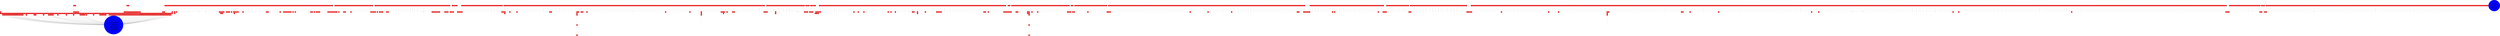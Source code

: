 digraph A {
"0\n|0,0,0,0|\n|0,0,0,0|\n|0,0,0,0|\n|0,0,0,0|"[shape=circle,height=150.12,width=0.12,fontsize=1200,style=filled,color=blue];
"1\n|1,0,0,0|\n|0,0,0,0|\n|0,0,0,0|\n|0,0,0,0|"[shape=circle,style=filled,color=red,height=5.12,width=0.12,fontsize=100];
"1\n|1,0,0,0|\n|0,0,0,0|\n|0,0,0,0|\n|0,0,0,0|"->"0\n|0,0,0,0|\n|0,0,0,0|\n|0,0,0,0|\n|0,0,0,0|"[label="t",arrowsize=1,penwidth=10]
"2\n|0,1,0,0|\n|0,0,0,0|\n|0,0,0,0|\n|0,0,0,0|"[shape=circle,style=filled,color=red,height=5.12,width=0.12,fontsize=100];
"2\n|0,1,0,0|\n|0,0,0,0|\n|0,0,0,0|\n|0,0,0,0|"->"0\n|0,0,0,0|\n|0,0,0,0|\n|0,0,0,0|\n|0,0,0,0|"[label="t",arrowsize=1,penwidth=10]
"3\n|1,1,0,0|\n|0,0,0,0|\n|0,0,0,0|\n|0,0,0,0|"[shape=circle,style=filled,color=red,height=5.12,width=0.12,fontsize=100];
"3\n|1,1,0,0|\n|0,0,0,0|\n|0,0,0,0|\n|0,0,0,0|"->"0\n|0,0,0,0|\n|0,0,0,0|\n|0,0,0,0|\n|0,0,0,0|"[label="t",arrowsize=1,penwidth=10]
"4\n|0,0,1,0|\n|0,0,0,0|\n|0,0,0,0|\n|0,0,0,0|"[shape=circle,style=filled,color=red,height=5.12,width=0.12,fontsize=100];
"4\n|0,0,1,0|\n|0,0,0,0|\n|0,0,0,0|\n|0,0,0,0|"->"0\n|0,0,0,0|\n|0,0,0,0|\n|0,0,0,0|\n|0,0,0,0|"[label="t",arrowsize=1,penwidth=10]
"5\n|1,0,1,0|\n|0,0,0,0|\n|0,0,0,0|\n|0,0,0,0|"[shape=circle,style=filled,color=red,height=5.12,width=0.12,fontsize=100];
"5\n|1,0,1,0|\n|0,0,0,0|\n|0,0,0,0|\n|0,0,0,0|"->"0\n|0,0,0,0|\n|0,0,0,0|\n|0,0,0,0|\n|0,0,0,0|"[label="t",arrowsize=1,penwidth=10]
"6\n|0,1,1,0|\n|0,0,0,0|\n|0,0,0,0|\n|0,0,0,0|"[shape=circle,style=filled,color=red,height=5.12,width=0.12,fontsize=100];
"6\n|0,1,1,0|\n|0,0,0,0|\n|0,0,0,0|\n|0,0,0,0|"->"0\n|0,0,0,0|\n|0,0,0,0|\n|0,0,0,0|\n|0,0,0,0|"[label="t",arrowsize=1,penwidth=10]
"7\n|1,1,1,0|\n|0,0,0,0|\n|0,0,0,0|\n|0,0,0,0|"[shape=circle,style=filled,color=red,height=5.12,width=0.12,fontsize=100];
"7\n|1,1,1,0|\n|0,0,0,0|\n|0,0,0,0|\n|0,0,0,0|"->"8226\n|0,1,0,0|\n|0,1,0,0|\n|0,0,0,0|\n|0,1,0,0|"[label="t",arrowsize=1,penwidth=10]
"8\n|0,0,0,1|\n|0,0,0,0|\n|0,0,0,0|\n|0,0,0,0|"[shape=circle,style=filled,color=red,height=5.12,width=0.12,fontsize=100];
"8\n|0,0,0,1|\n|0,0,0,0|\n|0,0,0,0|\n|0,0,0,0|"->"0\n|0,0,0,0|\n|0,0,0,0|\n|0,0,0,0|\n|0,0,0,0|"[label="t",arrowsize=1,penwidth=10]
"9\n|1,0,0,1|\n|0,0,0,0|\n|0,0,0,0|\n|0,0,0,0|"[shape=circle,style=filled,color=red,height=5.12,width=0.12,fontsize=100];
"9\n|1,0,0,1|\n|0,0,0,0|\n|0,0,0,0|\n|0,0,0,0|"->"0\n|0,0,0,0|\n|0,0,0,0|\n|0,0,0,0|\n|0,0,0,0|"[label="t",arrowsize=1,penwidth=10]
"10\n|0,1,0,1|\n|0,0,0,0|\n|0,0,0,0|\n|0,0,0,0|"[shape=circle,style=filled,color=red,height=5.12,width=0.12,fontsize=100];
"10\n|0,1,0,1|\n|0,0,0,0|\n|0,0,0,0|\n|0,0,0,0|"->"0\n|0,0,0,0|\n|0,0,0,0|\n|0,0,0,0|\n|0,0,0,0|"[label="t",arrowsize=1,penwidth=10]
"11\n|1,1,0,1|\n|0,0,0,0|\n|0,0,0,0|\n|0,0,0,0|"[shape=circle,style=filled,color=red,height=5.12,width=0.12,fontsize=100];
"11\n|1,1,0,1|\n|0,0,0,0|\n|0,0,0,0|\n|0,0,0,0|"->"4113\n|1,0,0,0|\n|1,0,0,0|\n|0,0,0,0|\n|1,0,0,0|"[label="t",arrowsize=1,penwidth=10]
"12\n|0,0,1,1|\n|0,0,0,0|\n|0,0,0,0|\n|0,0,0,0|"[shape=circle,style=filled,color=red,height=5.12,width=0.12,fontsize=100];
"12\n|0,0,1,1|\n|0,0,0,0|\n|0,0,0,0|\n|0,0,0,0|"->"0\n|0,0,0,0|\n|0,0,0,0|\n|0,0,0,0|\n|0,0,0,0|"[label="t",arrowsize=1,penwidth=10]
"13\n|1,0,1,1|\n|0,0,0,0|\n|0,0,0,0|\n|0,0,0,0|"[shape=circle,style=filled,color=red,height=5.12,width=0.12,fontsize=100];
"13\n|1,0,1,1|\n|0,0,0,0|\n|0,0,0,0|\n|0,0,0,0|"->"32904\n|0,0,0,1|\n|0,0,0,1|\n|0,0,0,0|\n|0,0,0,1|"[label="t",arrowsize=1,penwidth=10]
"14\n|0,1,1,1|\n|0,0,0,0|\n|0,0,0,0|\n|0,0,0,0|"[shape=circle,style=filled,color=red,height=5.12,width=0.12,fontsize=100];
"14\n|0,1,1,1|\n|0,0,0,0|\n|0,0,0,0|\n|0,0,0,0|"->"16452\n|0,0,1,0|\n|0,0,1,0|\n|0,0,0,0|\n|0,0,1,0|"[label="t",arrowsize=1,penwidth=10]
"15\n|1,1,1,1|\n|0,0,0,0|\n|0,0,0,0|\n|0,0,0,0|"[shape=circle,style=filled,color=red,height=5.12,width=0.12,fontsize=100];
"15\n|1,1,1,1|\n|0,0,0,0|\n|0,0,0,0|\n|0,0,0,0|"->"61695\n|1,1,1,1|\n|1,1,1,1|\n|0,0,0,0|\n|1,1,1,1|"[label="t",arrowsize=1,penwidth=10]
"16\n|0,0,0,0|\n|1,0,0,0|\n|0,0,0,0|\n|0,0,0,0|"[shape=circle,style=filled,color=red,height=5.12,width=0.12,fontsize=100];
"16\n|0,0,0,0|\n|1,0,0,0|\n|0,0,0,0|\n|0,0,0,0|"->"0\n|0,0,0,0|\n|0,0,0,0|\n|0,0,0,0|\n|0,0,0,0|"[label="t",arrowsize=1,penwidth=10]
"17\n|1,0,0,0|\n|1,0,0,0|\n|0,0,0,0|\n|0,0,0,0|"[shape=circle,style=filled,color=red,height=5.12,width=0.12,fontsize=100];
"17\n|1,0,0,0|\n|1,0,0,0|\n|0,0,0,0|\n|0,0,0,0|"->"0\n|0,0,0,0|\n|0,0,0,0|\n|0,0,0,0|\n|0,0,0,0|"[label="t",arrowsize=1,penwidth=10]
"18\n|0,1,0,0|\n|1,0,0,0|\n|0,0,0,0|\n|0,0,0,0|"[shape=circle,style=filled,color=red,height=5.12,width=0.12,fontsize=100];
"18\n|0,1,0,0|\n|1,0,0,0|\n|0,0,0,0|\n|0,0,0,0|"->"0\n|0,0,0,0|\n|0,0,0,0|\n|0,0,0,0|\n|0,0,0,0|"[label="t",arrowsize=1,penwidth=10]
"19\n|1,1,0,0|\n|1,0,0,0|\n|0,0,0,0|\n|0,0,0,0|"[shape=circle,style=filled,color=red,height=5.12,width=0.12,fontsize=100];
"19\n|1,1,0,0|\n|1,0,0,0|\n|0,0,0,0|\n|0,0,0,0|"->"51\n|1,1,0,0|\n|1,1,0,0|\n|0,0,0,0|\n|0,0,0,0|"[label="t",arrowsize=1,penwidth=10]
"20\n|0,0,1,0|\n|1,0,0,0|\n|0,0,0,0|\n|0,0,0,0|"[shape=circle,style=filled,color=red,height=5.12,width=0.12,fontsize=100];
"20\n|0,0,1,0|\n|1,0,0,0|\n|0,0,0,0|\n|0,0,0,0|"->"0\n|0,0,0,0|\n|0,0,0,0|\n|0,0,0,0|\n|0,0,0,0|"[label="t",arrowsize=1,penwidth=10]
"21\n|1,0,1,0|\n|1,0,0,0|\n|0,0,0,0|\n|0,0,0,0|"[shape=circle,style=filled,color=red,height=5.12,width=0.12,fontsize=100];
"21\n|1,0,1,0|\n|1,0,0,0|\n|0,0,0,0|\n|0,0,0,0|"->"170\n|0,1,0,1|\n|0,1,0,1|\n|0,0,0,0|\n|0,0,0,0|"[label="t",arrowsize=1,penwidth=10]
"22\n|0,1,1,0|\n|1,0,0,0|\n|0,0,0,0|\n|0,0,0,0|"[shape=circle,style=filled,color=red,height=5.12,width=0.12,fontsize=100];
"22\n|0,1,1,0|\n|1,0,0,0|\n|0,0,0,0|\n|0,0,0,0|"->"34\n|0,1,0,0|\n|0,1,0,0|\n|0,0,0,0|\n|0,0,0,0|"[label="t",arrowsize=1,penwidth=10]
"23\n|1,1,1,0|\n|1,0,0,0|\n|0,0,0,0|\n|0,0,0,0|"[shape=circle,style=filled,color=red,height=5.12,width=0.12,fontsize=100];
"23\n|1,1,1,0|\n|1,0,0,0|\n|0,0,0,0|\n|0,0,0,0|"->"8347\n|1,1,0,1|\n|1,0,0,1|\n|0,0,0,0|\n|0,1,0,0|"[label="t",arrowsize=1,penwidth=10]
"24\n|0,0,0,1|\n|1,0,0,0|\n|0,0,0,0|\n|0,0,0,0|"[shape=circle,style=filled,color=red,height=5.12,width=0.12,fontsize=100];
"24\n|0,0,0,1|\n|1,0,0,0|\n|0,0,0,0|\n|0,0,0,0|"->"0\n|0,0,0,0|\n|0,0,0,0|\n|0,0,0,0|\n|0,0,0,0|"[label="t",arrowsize=1,penwidth=10]
"25\n|1,0,0,1|\n|1,0,0,0|\n|0,0,0,0|\n|0,0,0,0|"[shape=circle,style=filled,color=red,height=5.12,width=0.12,fontsize=100];
"25\n|1,0,0,1|\n|1,0,0,0|\n|0,0,0,0|\n|0,0,0,0|"->"153\n|1,0,0,1|\n|1,0,0,1|\n|0,0,0,0|\n|0,0,0,0|"[label="t",arrowsize=1,penwidth=10]
"26\n|0,1,0,1|\n|1,0,0,0|\n|0,0,0,0|\n|0,0,0,0|"[shape=circle,style=filled,color=red,height=5.12,width=0.12,fontsize=100];
"26\n|0,1,0,1|\n|1,0,0,0|\n|0,0,0,0|\n|0,0,0,0|"->"17\n|1,0,0,0|\n|1,0,0,0|\n|0,0,0,0|\n|0,0,0,0|"[label="t",arrowsize=1,penwidth=10]
"27\n|1,1,0,1|\n|1,0,0,0|\n|0,0,0,0|\n|0,0,0,0|"[shape=circle,style=filled,color=red,height=5.12,width=0.12,fontsize=100];
"27\n|1,1,0,1|\n|1,0,0,0|\n|0,0,0,0|\n|0,0,0,0|"->"4283\n|1,1,0,1|\n|1,1,0,1|\n|0,0,0,0|\n|1,0,0,0|"[label="t",arrowsize=1,penwidth=10]
"28\n|0,0,1,1|\n|1,0,0,0|\n|0,0,0,0|\n|0,0,0,0|"[shape=circle,style=filled,color=red,height=5.12,width=0.12,fontsize=100];
"28\n|0,0,1,1|\n|1,0,0,0|\n|0,0,0,0|\n|0,0,0,0|"->"136\n|0,0,0,1|\n|0,0,0,1|\n|0,0,0,0|\n|0,0,0,0|"[label="t",arrowsize=1,penwidth=10]
"29\n|1,0,1,1|\n|1,0,0,0|\n|0,0,0,0|\n|0,0,0,0|"[shape=circle,style=filled,color=red,height=5.12,width=0.12,fontsize=100];
"29\n|1,0,1,1|\n|1,0,0,0|\n|0,0,0,0|\n|0,0,0,0|"->"32827\n|1,1,0,1|\n|1,1,0,0|\n|0,0,0,0|\n|0,0,0,1|"[label="t",arrowsize=1,penwidth=10]
"30\n|0,1,1,1|\n|1,0,0,0|\n|0,0,0,0|\n|0,0,0,0|"[shape=circle,style=filled,color=red,height=5.12,width=0.12,fontsize=100];
"30\n|0,1,1,1|\n|1,0,0,0|\n|0,0,0,0|\n|0,0,0,0|"->"16639\n|1,1,1,1|\n|1,1,1,1|\n|0,0,0,0|\n|0,0,1,0|"[label="t",arrowsize=1,penwidth=10]
"31\n|1,1,1,1|\n|1,0,0,0|\n|0,0,0,0|\n|0,0,0,0|"[shape=circle,style=filled,color=red,height=5.12,width=0.12,fontsize=100];
"31\n|1,1,1,1|\n|1,0,0,0|\n|0,0,0,0|\n|0,0,0,0|"->"61535\n|1,1,1,1|\n|1,0,1,0|\n|0,0,0,0|\n|1,1,1,1|"[label="t",arrowsize=1,penwidth=10]
"32\n|0,0,0,0|\n|0,1,0,0|\n|0,0,0,0|\n|0,0,0,0|"[shape=circle,style=filled,color=red,height=5.12,width=0.12,fontsize=100];
"32\n|0,0,0,0|\n|0,1,0,0|\n|0,0,0,0|\n|0,0,0,0|"->"0\n|0,0,0,0|\n|0,0,0,0|\n|0,0,0,0|\n|0,0,0,0|"[label="t",arrowsize=1,penwidth=10]
"33\n|1,0,0,0|\n|0,1,0,0|\n|0,0,0,0|\n|0,0,0,0|"[shape=circle,style=filled,color=red,height=5.12,width=0.12,fontsize=100];
"33\n|1,0,0,0|\n|0,1,0,0|\n|0,0,0,0|\n|0,0,0,0|"->"0\n|0,0,0,0|\n|0,0,0,0|\n|0,0,0,0|\n|0,0,0,0|"[label="t",arrowsize=1,penwidth=10]
"34\n|0,1,0,0|\n|0,1,0,0|\n|0,0,0,0|\n|0,0,0,0|"[shape=circle,style=filled,color=red,height=5.12,width=0.12,fontsize=100];
"34\n|0,1,0,0|\n|0,1,0,0|\n|0,0,0,0|\n|0,0,0,0|"->"0\n|0,0,0,0|\n|0,0,0,0|\n|0,0,0,0|\n|0,0,0,0|"[label="t",arrowsize=1,penwidth=10]
"35\n|1,1,0,0|\n|0,1,0,0|\n|0,0,0,0|\n|0,0,0,0|"[shape=circle,style=filled,color=red,height=5.12,width=0.12,fontsize=100];
"35\n|1,1,0,0|\n|0,1,0,0|\n|0,0,0,0|\n|0,0,0,0|"->"51\n|1,1,0,0|\n|1,1,0,0|\n|0,0,0,0|\n|0,0,0,0|"[label="t",arrowsize=1,penwidth=10]
"36\n|0,0,1,0|\n|0,1,0,0|\n|0,0,0,0|\n|0,0,0,0|"[shape=circle,style=filled,color=red,height=5.12,width=0.12,fontsize=100];
"36\n|0,0,1,0|\n|0,1,0,0|\n|0,0,0,0|\n|0,0,0,0|"->"0\n|0,0,0,0|\n|0,0,0,0|\n|0,0,0,0|\n|0,0,0,0|"[label="t",arrowsize=1,penwidth=10]
"37\n|1,0,1,0|\n|0,1,0,0|\n|0,0,0,0|\n|0,0,0,0|"[shape=circle,style=filled,color=red,height=5.12,width=0.12,fontsize=100];
"37\n|1,0,1,0|\n|0,1,0,0|\n|0,0,0,0|\n|0,0,0,0|"->"34\n|0,1,0,0|\n|0,1,0,0|\n|0,0,0,0|\n|0,0,0,0|"[label="t",arrowsize=1,penwidth=10]
"38\n|0,1,1,0|\n|0,1,0,0|\n|0,0,0,0|\n|0,0,0,0|"[shape=circle,style=filled,color=red,height=5.12,width=0.12,fontsize=100];
"38\n|0,1,1,0|\n|0,1,0,0|\n|0,0,0,0|\n|0,0,0,0|"->"102\n|0,1,1,0|\n|0,1,1,0|\n|0,0,0,0|\n|0,0,0,0|"[label="t",arrowsize=1,penwidth=10]
"39\n|1,1,1,0|\n|0,1,0,0|\n|0,0,0,0|\n|0,0,0,0|"[shape=circle,style=filled,color=red,height=5.12,width=0.12,fontsize=100];
"39\n|1,1,1,0|\n|0,1,0,0|\n|0,0,0,0|\n|0,0,0,0|"->"8311\n|1,1,1,0|\n|1,1,1,0|\n|0,0,0,0|\n|0,1,0,0|"[label="t",arrowsize=1,penwidth=10]
"40\n|0,0,0,1|\n|0,1,0,0|\n|0,0,0,0|\n|0,0,0,0|"[shape=circle,style=filled,color=red,height=5.12,width=0.12,fontsize=100];
"40\n|0,0,0,1|\n|0,1,0,0|\n|0,0,0,0|\n|0,0,0,0|"->"0\n|0,0,0,0|\n|0,0,0,0|\n|0,0,0,0|\n|0,0,0,0|"[label="t",arrowsize=1,penwidth=10]
"41\n|1,0,0,1|\n|0,1,0,0|\n|0,0,0,0|\n|0,0,0,0|"[shape=circle,style=filled,color=red,height=5.12,width=0.12,fontsize=100];
"41\n|1,0,0,1|\n|0,1,0,0|\n|0,0,0,0|\n|0,0,0,0|"->"17\n|1,0,0,0|\n|1,0,0,0|\n|0,0,0,0|\n|0,0,0,0|"[label="t",arrowsize=1,penwidth=10]
"42\n|0,1,0,1|\n|0,1,0,0|\n|0,0,0,0|\n|0,0,0,0|"[shape=circle,style=filled,color=red,height=5.12,width=0.12,fontsize=100];
"42\n|0,1,0,1|\n|0,1,0,0|\n|0,0,0,0|\n|0,0,0,0|"->"85\n|1,0,1,0|\n|1,0,1,0|\n|0,0,0,0|\n|0,0,0,0|"[label="t",arrowsize=1,penwidth=10]
"43\n|1,1,0,1|\n|0,1,0,0|\n|0,0,0,0|\n|0,0,0,0|"[shape=circle,style=filled,color=red,height=5.12,width=0.12,fontsize=100];
"43\n|1,1,0,1|\n|0,1,0,0|\n|0,0,0,0|\n|0,0,0,0|"->"4199\n|1,1,1,0|\n|0,1,1,0|\n|0,0,0,0|\n|1,0,0,0|"[label="t",arrowsize=1,penwidth=10]
"44\n|0,0,1,1|\n|0,1,0,0|\n|0,0,0,0|\n|0,0,0,0|"[shape=circle,style=filled,color=red,height=5.12,width=0.12,fontsize=100];
"44\n|0,0,1,1|\n|0,1,0,0|\n|0,0,0,0|\n|0,0,0,0|"->"68\n|0,0,1,0|\n|0,0,1,0|\n|0,0,0,0|\n|0,0,0,0|"[label="t",arrowsize=1,penwidth=10]
"45\n|1,0,1,1|\n|0,1,0,0|\n|0,0,0,0|\n|0,0,0,0|"[shape=circle,style=filled,color=red,height=5.12,width=0.12,fontsize=100];
"45\n|1,0,1,1|\n|0,1,0,0|\n|0,0,0,0|\n|0,0,0,0|"->"33023\n|1,1,1,1|\n|1,1,1,1|\n|0,0,0,0|\n|0,0,0,1|"[label="t",arrowsize=1,penwidth=10]
"46\n|0,1,1,1|\n|0,1,0,0|\n|0,0,0,0|\n|0,0,0,0|"[shape=circle,style=filled,color=red,height=5.12,width=0.12,fontsize=100];
"46\n|0,1,1,1|\n|0,1,0,0|\n|0,0,0,0|\n|0,0,0,0|"->"16439\n|1,1,1,0|\n|1,1,0,0|\n|0,0,0,0|\n|0,0,1,0|"[label="t",arrowsize=1,penwidth=10]
"47\n|1,1,1,1|\n|0,1,0,0|\n|0,0,0,0|\n|0,0,0,0|"[shape=circle,style=filled,color=red,height=5.12,width=0.12,fontsize=100];
"47\n|1,1,1,1|\n|0,1,0,0|\n|0,0,0,0|\n|0,0,0,0|"->"61615\n|1,1,1,1|\n|0,1,0,1|\n|0,0,0,0|\n|1,1,1,1|"[label="t",arrowsize=1,penwidth=10]
"48\n|0,0,0,0|\n|1,1,0,0|\n|0,0,0,0|\n|0,0,0,0|"[shape=circle,style=filled,color=red,height=5.12,width=0.12,fontsize=100];
"48\n|0,0,0,0|\n|1,1,0,0|\n|0,0,0,0|\n|0,0,0,0|"->"0\n|0,0,0,0|\n|0,0,0,0|\n|0,0,0,0|\n|0,0,0,0|"[label="t",arrowsize=1,penwidth=10]
"49\n|1,0,0,0|\n|1,1,0,0|\n|0,0,0,0|\n|0,0,0,0|"[shape=circle,style=filled,color=red,height=5.12,width=0.12,fontsize=100];
"49\n|1,0,0,0|\n|1,1,0,0|\n|0,0,0,0|\n|0,0,0,0|"->"51\n|1,1,0,0|\n|1,1,0,0|\n|0,0,0,0|\n|0,0,0,0|"[label="t",arrowsize=1,penwidth=10]
"50\n|0,1,0,0|\n|1,1,0,0|\n|0,0,0,0|\n|0,0,0,0|"[shape=circle,style=filled,color=red,height=5.12,width=0.12,fontsize=100];
"50\n|0,1,0,0|\n|1,1,0,0|\n|0,0,0,0|\n|0,0,0,0|"->"51\n|1,1,0,0|\n|1,1,0,0|\n|0,0,0,0|\n|0,0,0,0|"[label="t",arrowsize=1,penwidth=10]
"52\n|0,0,1,0|\n|1,1,0,0|\n|0,0,0,0|\n|0,0,0,0|"[shape=circle,style=filled,color=red,height=5.12,width=0.12,fontsize=100];
"52\n|0,0,1,0|\n|1,1,0,0|\n|0,0,0,0|\n|0,0,0,0|"->"34\n|0,1,0,0|\n|0,1,0,0|\n|0,0,0,0|\n|0,0,0,0|"[label="t",arrowsize=1,penwidth=10]
"53\n|1,0,1,0|\n|1,1,0,0|\n|0,0,0,0|\n|0,0,0,0|"[shape=circle,style=filled,color=red,height=5.12,width=0.12,fontsize=100];
"53\n|1,0,1,0|\n|1,1,0,0|\n|0,0,0,0|\n|0,0,0,0|"->"185\n|1,0,0,1|\n|1,1,0,1|\n|0,0,0,0|\n|0,0,0,0|"[label="t",arrowsize=1,penwidth=10]
"54\n|0,1,1,0|\n|1,1,0,0|\n|0,0,0,0|\n|0,0,0,0|"[shape=circle,style=filled,color=red,height=5.12,width=0.12,fontsize=100];
"54\n|0,1,1,0|\n|1,1,0,0|\n|0,0,0,0|\n|0,0,0,0|"->"119\n|1,1,1,0|\n|1,1,1,0|\n|0,0,0,0|\n|0,0,0,0|"[label="t",arrowsize=1,penwidth=10]
"55\n|1,1,1,0|\n|1,1,0,0|\n|0,0,0,0|\n|0,0,0,0|"[shape=circle,style=filled,color=red,height=5.12,width=0.12,fontsize=100];
"55\n|1,1,1,0|\n|1,1,0,0|\n|0,0,0,0|\n|0,0,0,0|"->"8413\n|1,0,1,1|\n|1,0,1,1|\n|0,0,0,0|\n|0,1,0,0|"[label="t",arrowsize=1,penwidth=10]
"56\n|0,0,0,1|\n|1,1,0,0|\n|0,0,0,0|\n|0,0,0,0|"[shape=circle,style=filled,color=red,height=5.12,width=0.12,fontsize=100];
"56\n|0,0,0,1|\n|1,1,0,0|\n|0,0,0,0|\n|0,0,0,0|"->"17\n|1,0,0,0|\n|1,0,0,0|\n|0,0,0,0|\n|0,0,0,0|"[label="t",arrowsize=1,penwidth=10]
"57\n|1,0,0,1|\n|1,1,0,0|\n|0,0,0,0|\n|0,0,0,0|"[shape=circle,style=filled,color=red,height=5.12,width=0.12,fontsize=100];
"57\n|1,0,0,1|\n|1,1,0,0|\n|0,0,0,0|\n|0,0,0,0|"->"187\n|1,1,0,1|\n|1,1,0,1|\n|0,0,0,0|\n|0,0,0,0|"[label="t",arrowsize=1,penwidth=10]
"58\n|0,1,0,1|\n|1,1,0,0|\n|0,0,0,0|\n|0,0,0,0|"[shape=circle,style=filled,color=red,height=5.12,width=0.12,fontsize=100];
"58\n|0,1,0,1|\n|1,1,0,0|\n|0,0,0,0|\n|0,0,0,0|"->"118\n|0,1,1,0|\n|1,1,1,0|\n|0,0,0,0|\n|0,0,0,0|"[label="t",arrowsize=1,penwidth=10]
"59\n|1,1,0,1|\n|1,1,0,0|\n|0,0,0,0|\n|0,0,0,0|"[shape=circle,style=filled,color=red,height=5.12,width=0.12,fontsize=100];
"59\n|1,1,0,1|\n|1,1,0,0|\n|0,0,0,0|\n|0,0,0,0|"->"4334\n|0,1,1,1|\n|0,1,1,1|\n|0,0,0,0|\n|1,0,0,0|"[label="t",arrowsize=1,penwidth=10]
"60\n|0,0,1,1|\n|1,1,0,0|\n|0,0,0,0|\n|0,0,0,0|"[shape=circle,style=filled,color=red,height=5.12,width=0.12,fontsize=100];
"60\n|0,0,1,1|\n|1,1,0,0|\n|0,0,0,0|\n|0,0,0,0|"->"255\n|1,1,1,1|\n|1,1,1,1|\n|0,0,0,0|\n|0,0,0,0|"[label="t",arrowsize=1,penwidth=10]
"61\n|1,0,1,1|\n|1,1,0,0|\n|0,0,0,0|\n|0,0,0,0|"[shape=circle,style=filled,color=red,height=5.12,width=0.12,fontsize=100];
"61\n|1,0,1,1|\n|1,1,0,0|\n|0,0,0,0|\n|0,0,0,0|"->"32893\n|1,0,1,1|\n|1,1,1,0|\n|0,0,0,0|\n|0,0,0,1|"[label="t",arrowsize=1,penwidth=10]
"62\n|0,1,1,1|\n|1,1,0,0|\n|0,0,0,0|\n|0,0,0,0|"[shape=circle,style=filled,color=red,height=5.12,width=0.12,fontsize=100];
"62\n|0,1,1,1|\n|1,1,0,0|\n|0,0,0,0|\n|0,0,0,0|"->"16574\n|0,1,1,1|\n|1,1,0,1|\n|0,0,0,0|\n|0,0,1,0|"[label="t",arrowsize=1,penwidth=10]
"63\n|1,1,1,1|\n|1,1,0,0|\n|0,0,0,0|\n|0,0,0,0|"[shape=circle,style=filled,color=red,height=5.12,width=0.12,fontsize=100];
"63\n|1,1,1,1|\n|1,1,0,0|\n|0,0,0,0|\n|0,0,0,0|"->"61452\n|0,0,1,1|\n|0,0,0,0|\n|0,0,0,0|\n|1,1,1,1|"[label="t",arrowsize=1,penwidth=10]
"64\n|0,0,0,0|\n|0,0,1,0|\n|0,0,0,0|\n|0,0,0,0|"[shape=circle,style=filled,color=red,height=5.12,width=0.12,fontsize=100];
"64\n|0,0,0,0|\n|0,0,1,0|\n|0,0,0,0|\n|0,0,0,0|"->"0\n|0,0,0,0|\n|0,0,0,0|\n|0,0,0,0|\n|0,0,0,0|"[label="t",arrowsize=1,penwidth=10]
"65\n|1,0,0,0|\n|0,0,1,0|\n|0,0,0,0|\n|0,0,0,0|"[shape=circle,style=filled,color=red,height=5.12,width=0.12,fontsize=100];
"65\n|1,0,0,0|\n|0,0,1,0|\n|0,0,0,0|\n|0,0,0,0|"->"0\n|0,0,0,0|\n|0,0,0,0|\n|0,0,0,0|\n|0,0,0,0|"[label="t",arrowsize=1,penwidth=10]
"66\n|0,1,0,0|\n|0,0,1,0|\n|0,0,0,0|\n|0,0,0,0|"[shape=circle,style=filled,color=red,height=5.12,width=0.12,fontsize=100];
"66\n|0,1,0,0|\n|0,0,1,0|\n|0,0,0,0|\n|0,0,0,0|"->"0\n|0,0,0,0|\n|0,0,0,0|\n|0,0,0,0|\n|0,0,0,0|"[label="t",arrowsize=1,penwidth=10]
"67\n|1,1,0,0|\n|0,0,1,0|\n|0,0,0,0|\n|0,0,0,0|"[shape=circle,style=filled,color=red,height=5.12,width=0.12,fontsize=100];
"67\n|1,1,0,0|\n|0,0,1,0|\n|0,0,0,0|\n|0,0,0,0|"->"34\n|0,1,0,0|\n|0,1,0,0|\n|0,0,0,0|\n|0,0,0,0|"[label="t",arrowsize=1,penwidth=10]
"68\n|0,0,1,0|\n|0,0,1,0|\n|0,0,0,0|\n|0,0,0,0|"[shape=circle,style=filled,color=red,height=5.12,width=0.12,fontsize=100];
"68\n|0,0,1,0|\n|0,0,1,0|\n|0,0,0,0|\n|0,0,0,0|"->"0\n|0,0,0,0|\n|0,0,0,0|\n|0,0,0,0|\n|0,0,0,0|"[label="t",arrowsize=1,penwidth=10]
"69\n|1,0,1,0|\n|0,0,1,0|\n|0,0,0,0|\n|0,0,0,0|"[shape=circle,style=filled,color=red,height=5.12,width=0.12,fontsize=100];
"69\n|1,0,1,0|\n|0,0,1,0|\n|0,0,0,0|\n|0,0,0,0|"->"170\n|0,1,0,1|\n|0,1,0,1|\n|0,0,0,0|\n|0,0,0,0|"[label="t",arrowsize=1,penwidth=10]
"70\n|0,1,1,0|\n|0,0,1,0|\n|0,0,0,0|\n|0,0,0,0|"[shape=circle,style=filled,color=red,height=5.12,width=0.12,fontsize=100];
"70\n|0,1,1,0|\n|0,0,1,0|\n|0,0,0,0|\n|0,0,0,0|"->"102\n|0,1,1,0|\n|0,1,1,0|\n|0,0,0,0|\n|0,0,0,0|"[label="t",arrowsize=1,penwidth=10]
"71\n|1,1,1,0|\n|0,0,1,0|\n|0,0,0,0|\n|0,0,0,0|"[shape=circle,style=filled,color=red,height=5.12,width=0.12,fontsize=100];
"71\n|1,1,1,0|\n|0,0,1,0|\n|0,0,0,0|\n|0,0,0,0|"->"8398\n|0,1,1,1|\n|0,0,1,1|\n|0,0,0,0|\n|0,1,0,0|"[label="t",arrowsize=1,penwidth=10]
"72\n|0,0,0,1|\n|0,0,1,0|\n|0,0,0,0|\n|0,0,0,0|"[shape=circle,style=filled,color=red,height=5.12,width=0.12,fontsize=100];
"72\n|0,0,0,1|\n|0,0,1,0|\n|0,0,0,0|\n|0,0,0,0|"->"0\n|0,0,0,0|\n|0,0,0,0|\n|0,0,0,0|\n|0,0,0,0|"[label="t",arrowsize=1,penwidth=10]
"73\n|1,0,0,1|\n|0,0,1,0|\n|0,0,0,0|\n|0,0,0,0|"[shape=circle,style=filled,color=red,height=5.12,width=0.12,fontsize=100];
"73\n|1,0,0,1|\n|0,0,1,0|\n|0,0,0,0|\n|0,0,0,0|"->"136\n|0,0,0,1|\n|0,0,0,1|\n|0,0,0,0|\n|0,0,0,0|"[label="t",arrowsize=1,penwidth=10]
"74\n|0,1,0,1|\n|0,0,1,0|\n|0,0,0,0|\n|0,0,0,0|"[shape=circle,style=filled,color=red,height=5.12,width=0.12,fontsize=100];
"74\n|0,1,0,1|\n|0,0,1,0|\n|0,0,0,0|\n|0,0,0,0|"->"68\n|0,0,1,0|\n|0,0,1,0|\n|0,0,0,0|\n|0,0,0,0|"[label="t",arrowsize=1,penwidth=10]
"75\n|1,1,0,1|\n|0,0,1,0|\n|0,0,0,0|\n|0,0,0,0|"[shape=circle,style=filled,color=red,height=5.12,width=0.12,fontsize=100];
"75\n|1,1,0,1|\n|0,0,1,0|\n|0,0,0,0|\n|0,0,0,0|"->"4351\n|1,1,1,1|\n|1,1,1,1|\n|0,0,0,0|\n|1,0,0,0|"[label="t",arrowsize=1,penwidth=10]
"76\n|0,0,1,1|\n|0,0,1,0|\n|0,0,0,0|\n|0,0,0,0|"[shape=circle,style=filled,color=red,height=5.12,width=0.12,fontsize=100];
"76\n|0,0,1,1|\n|0,0,1,0|\n|0,0,0,0|\n|0,0,0,0|"->"204\n|0,0,1,1|\n|0,0,1,1|\n|0,0,0,0|\n|0,0,0,0|"[label="t",arrowsize=1,penwidth=10]
"77\n|1,0,1,1|\n|0,0,1,0|\n|0,0,0,0|\n|0,0,0,0|"[shape=circle,style=filled,color=red,height=5.12,width=0.12,fontsize=100];
"77\n|1,0,1,1|\n|0,0,1,0|\n|0,0,0,0|\n|0,0,0,0|"->"32878\n|0,1,1,1|\n|0,1,1,0|\n|0,0,0,0|\n|0,0,0,1|"[label="t",arrowsize=1,penwidth=10]
"78\n|0,1,1,1|\n|0,0,1,0|\n|0,0,0,0|\n|0,0,0,0|"[shape=circle,style=filled,color=red,height=5.12,width=0.12,fontsize=100];
"78\n|0,1,1,1|\n|0,0,1,0|\n|0,0,0,0|\n|0,0,0,0|"->"16622\n|0,1,1,1|\n|0,1,1,1|\n|0,0,0,0|\n|0,0,1,0|"[label="t",arrowsize=1,penwidth=10]
"79\n|1,1,1,1|\n|0,0,1,0|\n|0,0,0,0|\n|0,0,0,0|"[shape=circle,style=filled,color=red,height=5.12,width=0.12,fontsize=100];
"79\n|1,1,1,1|\n|0,0,1,0|\n|0,0,0,0|\n|0,0,0,0|"->"61535\n|1,1,1,1|\n|1,0,1,0|\n|0,0,0,0|\n|1,1,1,1|"[label="t",arrowsize=1,penwidth=10]
"80\n|0,0,0,0|\n|1,0,1,0|\n|0,0,0,0|\n|0,0,0,0|"[shape=circle,style=filled,color=red,height=5.12,width=0.12,fontsize=100];
"80\n|0,0,0,0|\n|1,0,1,0|\n|0,0,0,0|\n|0,0,0,0|"->"0\n|0,0,0,0|\n|0,0,0,0|\n|0,0,0,0|\n|0,0,0,0|"[label="t",arrowsize=1,penwidth=10]
"81\n|1,0,0,0|\n|1,0,1,0|\n|0,0,0,0|\n|0,0,0,0|"[shape=circle,style=filled,color=red,height=5.12,width=0.12,fontsize=100];
"81\n|1,0,0,0|\n|1,0,1,0|\n|0,0,0,0|\n|0,0,0,0|"->"170\n|0,1,0,1|\n|0,1,0,1|\n|0,0,0,0|\n|0,0,0,0|"[label="t",arrowsize=1,penwidth=10]
"82\n|0,1,0,0|\n|1,0,1,0|\n|0,0,0,0|\n|0,0,0,0|"[shape=circle,style=filled,color=red,height=5.12,width=0.12,fontsize=100];
"82\n|0,1,0,0|\n|1,0,1,0|\n|0,0,0,0|\n|0,0,0,0|"->"34\n|0,1,0,0|\n|0,1,0,0|\n|0,0,0,0|\n|0,0,0,0|"[label="t",arrowsize=1,penwidth=10]
"83\n|1,1,0,0|\n|1,0,1,0|\n|0,0,0,0|\n|0,0,0,0|"[shape=circle,style=filled,color=red,height=5.12,width=0.12,fontsize=100];
"83\n|1,1,0,0|\n|1,0,1,0|\n|0,0,0,0|\n|0,0,0,0|"->"155\n|1,1,0,1|\n|1,0,0,1|\n|0,0,0,0|\n|0,0,0,0|"[label="t",arrowsize=1,penwidth=10]
"84\n|0,0,1,0|\n|1,0,1,0|\n|0,0,0,0|\n|0,0,0,0|"[shape=circle,style=filled,color=red,height=5.12,width=0.12,fontsize=100];
"84\n|0,0,1,0|\n|1,0,1,0|\n|0,0,0,0|\n|0,0,0,0|"->"170\n|0,1,0,1|\n|0,1,0,1|\n|0,0,0,0|\n|0,0,0,0|"[label="t",arrowsize=1,penwidth=10]
"85\n|1,0,1,0|\n|1,0,1,0|\n|0,0,0,0|\n|0,0,0,0|"[shape=circle,style=filled,color=red,height=5.12,width=0.12,fontsize=100];
"85\n|1,0,1,0|\n|1,0,1,0|\n|0,0,0,0|\n|0,0,0,0|"->"0\n|0,0,0,0|\n|0,0,0,0|\n|0,0,0,0|\n|0,0,0,0|"[label="t",arrowsize=1,penwidth=10]
"86\n|0,1,1,0|\n|1,0,1,0|\n|0,0,0,0|\n|0,0,0,0|"[shape=circle,style=filled,color=red,height=5.12,width=0.12,fontsize=100];
"86\n|0,1,1,0|\n|1,0,1,0|\n|0,0,0,0|\n|0,0,0,0|"->"206\n|0,1,1,1|\n|0,0,1,1|\n|0,0,0,0|\n|0,0,0,0|"[label="t",arrowsize=1,penwidth=10]
"87\n|1,1,1,0|\n|1,0,1,0|\n|0,0,0,0|\n|0,0,0,0|"[shape=circle,style=filled,color=red,height=5.12,width=0.12,fontsize=100];
"87\n|1,1,1,0|\n|1,0,1,0|\n|0,0,0,0|\n|0,0,0,0|"->"8277\n|1,0,1,0|\n|1,0,1,0|\n|0,0,0,0|\n|0,1,0,0|"[label="t",arrowsize=1,penwidth=10]
"88\n|0,0,0,1|\n|1,0,1,0|\n|0,0,0,0|\n|0,0,0,0|"[shape=circle,style=filled,color=red,height=5.12,width=0.12,fontsize=100];
"88\n|0,0,0,1|\n|1,0,1,0|\n|0,0,0,0|\n|0,0,0,0|"->"136\n|0,0,0,1|\n|0,0,0,1|\n|0,0,0,0|\n|0,0,0,0|"[label="t",arrowsize=1,penwidth=10]
"89\n|1,0,0,1|\n|1,0,1,0|\n|0,0,0,0|\n|0,0,0,0|"[shape=circle,style=filled,color=red,height=5.12,width=0.12,fontsize=100];
"89\n|1,0,0,1|\n|1,0,1,0|\n|0,0,0,0|\n|0,0,0,0|"->"59\n|1,1,0,1|\n|1,1,0,0|\n|0,0,0,0|\n|0,0,0,0|"[label="t",arrowsize=1,penwidth=10]
"90\n|0,1,0,1|\n|1,0,1,0|\n|0,0,0,0|\n|0,0,0,0|"[shape=circle,style=filled,color=red,height=5.12,width=0.12,fontsize=100];
"90\n|0,1,0,1|\n|1,0,1,0|\n|0,0,0,0|\n|0,0,0,0|"->"255\n|1,1,1,1|\n|1,1,1,1|\n|0,0,0,0|\n|0,0,0,0|"[label="t",arrowsize=1,penwidth=10]
"91\n|1,1,0,1|\n|1,0,1,0|\n|0,0,0,0|\n|0,0,0,0|"[shape=circle,style=filled,color=red,height=5.12,width=0.12,fontsize=100];
"91\n|1,1,0,1|\n|1,0,1,0|\n|0,0,0,0|\n|0,0,0,0|"->"4191\n|1,1,1,1|\n|1,0,1,0|\n|0,0,0,0|\n|1,0,0,0|"[label="t",arrowsize=1,penwidth=10]
"92\n|0,0,1,1|\n|1,0,1,0|\n|0,0,0,0|\n|0,0,0,0|"[shape=circle,style=filled,color=red,height=5.12,width=0.12,fontsize=100];
"92\n|0,0,1,1|\n|1,0,1,0|\n|0,0,0,0|\n|0,0,0,0|"->"110\n|0,1,1,1|\n|0,1,1,0|\n|0,0,0,0|\n|0,0,0,0|"[label="t",arrowsize=1,penwidth=10]
"93\n|1,0,1,1|\n|1,0,1,0|\n|0,0,0,0|\n|0,0,0,0|"[shape=circle,style=filled,color=red,height=5.12,width=0.12,fontsize=100];
"93\n|1,0,1,1|\n|1,0,1,0|\n|0,0,0,0|\n|0,0,0,0|"->"32853\n|1,0,1,0|\n|1,0,1,0|\n|0,0,0,0|\n|0,0,0,1|"[label="t",arrowsize=1,penwidth=10]
"94\n|0,1,1,1|\n|1,0,1,0|\n|0,0,0,0|\n|0,0,0,0|"[shape=circle,style=filled,color=red,height=5.12,width=0.12,fontsize=100];
"94\n|0,1,1,1|\n|1,0,1,0|\n|0,0,0,0|\n|0,0,0,0|"->"16479\n|1,1,1,1|\n|1,0,1,0|\n|0,0,0,0|\n|0,0,1,0|"[label="t",arrowsize=1,penwidth=10]
"95\n|1,1,1,1|\n|1,0,1,0|\n|0,0,0,0|\n|0,0,0,0|"[shape=circle,style=filled,color=red,height=5.12,width=0.12,fontsize=100];
"95\n|1,1,1,1|\n|1,0,1,0|\n|0,0,0,0|\n|0,0,0,0|"->"61525\n|1,0,1,0|\n|1,0,1,0|\n|0,0,0,0|\n|1,1,1,1|"[label="t",arrowsize=1,penwidth=10]
"96\n|0,0,0,0|\n|0,1,1,0|\n|0,0,0,0|\n|0,0,0,0|"[shape=circle,style=filled,color=red,height=5.12,width=0.12,fontsize=100];
"96\n|0,0,0,0|\n|0,1,1,0|\n|0,0,0,0|\n|0,0,0,0|"->"0\n|0,0,0,0|\n|0,0,0,0|\n|0,0,0,0|\n|0,0,0,0|"[label="t",arrowsize=1,penwidth=10]
"97\n|1,0,0,0|\n|0,1,1,0|\n|0,0,0,0|\n|0,0,0,0|"[shape=circle,style=filled,color=red,height=5.12,width=0.12,fontsize=100];
"97\n|1,0,0,0|\n|0,1,1,0|\n|0,0,0,0|\n|0,0,0,0|"->"34\n|0,1,0,0|\n|0,1,0,0|\n|0,0,0,0|\n|0,0,0,0|"[label="t",arrowsize=1,penwidth=10]
"98\n|0,1,0,0|\n|0,1,1,0|\n|0,0,0,0|\n|0,0,0,0|"[shape=circle,style=filled,color=red,height=5.12,width=0.12,fontsize=100];
"98\n|0,1,0,0|\n|0,1,1,0|\n|0,0,0,0|\n|0,0,0,0|"->"102\n|0,1,1,0|\n|0,1,1,0|\n|0,0,0,0|\n|0,0,0,0|"[label="t",arrowsize=1,penwidth=10]
"99\n|1,1,0,0|\n|0,1,1,0|\n|0,0,0,0|\n|0,0,0,0|"[shape=circle,style=filled,color=red,height=5.12,width=0.12,fontsize=100];
"99\n|1,1,0,0|\n|0,1,1,0|\n|0,0,0,0|\n|0,0,0,0|"->"119\n|1,1,1,0|\n|1,1,1,0|\n|0,0,0,0|\n|0,0,0,0|"[label="t",arrowsize=1,penwidth=10]
"100\n|0,0,1,0|\n|0,1,1,0|\n|0,0,0,0|\n|0,0,0,0|"[shape=circle,style=filled,color=red,height=5.12,width=0.12,fontsize=100];
"100\n|0,0,1,0|\n|0,1,1,0|\n|0,0,0,0|\n|0,0,0,0|"->"102\n|0,1,1,0|\n|0,1,1,0|\n|0,0,0,0|\n|0,0,0,0|"[label="t",arrowsize=1,penwidth=10]
"101\n|1,0,1,0|\n|0,1,1,0|\n|0,0,0,0|\n|0,0,0,0|"[shape=circle,style=filled,color=red,height=5.12,width=0.12,fontsize=100];
"101\n|1,0,1,0|\n|0,1,1,0|\n|0,0,0,0|\n|0,0,0,0|"->"236\n|0,0,1,1|\n|0,1,1,1|\n|0,0,0,0|\n|0,0,0,0|"[label="t",arrowsize=1,penwidth=10]
"103\n|1,1,1,0|\n|0,1,1,0|\n|0,0,0,0|\n|0,0,0,0|"[shape=circle,style=filled,color=red,height=5.12,width=0.12,fontsize=100];
"103\n|1,1,1,0|\n|0,1,1,0|\n|0,0,0,0|\n|0,0,0,0|"->"8413\n|1,0,1,1|\n|1,0,1,1|\n|0,0,0,0|\n|0,1,0,0|"[label="t",arrowsize=1,penwidth=10]
"104\n|0,0,0,1|\n|0,1,1,0|\n|0,0,0,0|\n|0,0,0,0|"[shape=circle,style=filled,color=red,height=5.12,width=0.12,fontsize=100];
"104\n|0,0,0,1|\n|0,1,1,0|\n|0,0,0,0|\n|0,0,0,0|"->"68\n|0,0,1,0|\n|0,0,1,0|\n|0,0,0,0|\n|0,0,0,0|"[label="t",arrowsize=1,penwidth=10]
"105\n|1,0,0,1|\n|0,1,1,0|\n|0,0,0,0|\n|0,0,0,0|"[shape=circle,style=filled,color=red,height=5.12,width=0.12,fontsize=100];
"105\n|1,0,0,1|\n|0,1,1,0|\n|0,0,0,0|\n|0,0,0,0|"->"255\n|1,1,1,1|\n|1,1,1,1|\n|0,0,0,0|\n|0,0,0,0|"[label="t",arrowsize=1,penwidth=10]
"106\n|0,1,0,1|\n|0,1,1,0|\n|0,0,0,0|\n|0,0,0,0|"[shape=circle,style=filled,color=red,height=5.12,width=0.12,fontsize=100];
"106\n|0,1,0,1|\n|0,1,1,0|\n|0,0,0,0|\n|0,0,0,0|"->"115\n|1,1,0,0|\n|1,1,1,0|\n|0,0,0,0|\n|0,0,0,0|"[label="t",arrowsize=1,penwidth=10]
"107\n|1,1,0,1|\n|0,1,1,0|\n|0,0,0,0|\n|0,0,0,0|"[shape=circle,style=filled,color=red,height=5.12,width=0.12,fontsize=100];
"107\n|1,1,0,1|\n|0,1,1,0|\n|0,0,0,0|\n|0,0,0,0|"->"4331\n|1,1,0,1|\n|0,1,1,1|\n|0,0,0,0|\n|1,0,0,0|"[label="t",arrowsize=1,penwidth=10]
"108\n|0,0,1,1|\n|0,1,1,0|\n|0,0,0,0|\n|0,0,0,0|"[shape=circle,style=filled,color=red,height=5.12,width=0.12,fontsize=100];
"108\n|0,0,1,1|\n|0,1,1,0|\n|0,0,0,0|\n|0,0,0,0|"->"238\n|0,1,1,1|\n|0,1,1,1|\n|0,0,0,0|\n|0,0,0,0|"[label="t",arrowsize=1,penwidth=10]
"109\n|1,0,1,1|\n|0,1,1,0|\n|0,0,0,0|\n|0,0,0,0|"[shape=circle,style=filled,color=red,height=5.12,width=0.12,fontsize=100];
"109\n|1,0,1,1|\n|0,1,1,0|\n|0,0,0,0|\n|0,0,0,0|"->"32893\n|1,0,1,1|\n|1,1,1,0|\n|0,0,0,0|\n|0,0,0,1|"[label="t",arrowsize=1,penwidth=10]
"110\n|0,1,1,1|\n|0,1,1,0|\n|0,0,0,0|\n|0,0,0,0|"[shape=circle,style=filled,color=red,height=5.12,width=0.12,fontsize=100];
"110\n|0,1,1,1|\n|0,1,1,0|\n|0,0,0,0|\n|0,0,0,0|"->"16571\n|1,1,0,1|\n|1,1,0,1|\n|0,0,0,0|\n|0,0,1,0|"[label="t",arrowsize=1,penwidth=10]
"111\n|1,1,1,1|\n|0,1,1,0|\n|0,0,0,0|\n|0,0,0,0|"[shape=circle,style=filled,color=red,height=5.12,width=0.12,fontsize=100];
"111\n|1,1,1,1|\n|0,1,1,0|\n|0,0,0,0|\n|0,0,0,0|"->"61449\n|1,0,0,1|\n|0,0,0,0|\n|0,0,0,0|\n|1,1,1,1|"[label="t",arrowsize=1,penwidth=10]
"112\n|0,0,0,0|\n|1,1,1,0|\n|0,0,0,0|\n|0,0,0,0|"[shape=circle,style=filled,color=red,height=5.12,width=0.12,fontsize=100];
"112\n|0,0,0,0|\n|1,1,1,0|\n|0,0,0,0|\n|0,0,0,0|"->"546\n|0,1,0,0|\n|0,1,0,0|\n|0,1,0,0|\n|0,0,0,0|"[label="t",arrowsize=1,penwidth=10]
"113\n|1,0,0,0|\n|1,1,1,0|\n|0,0,0,0|\n|0,0,0,0|"[shape=circle,style=filled,color=red,height=5.12,width=0.12,fontsize=100];
"113\n|1,0,0,0|\n|1,1,1,0|\n|0,0,0,0|\n|0,0,0,0|"->"697\n|1,0,0,1|\n|1,1,0,1|\n|0,1,0,0|\n|0,0,0,0|"[label="t",arrowsize=1,penwidth=10]
"114\n|0,1,0,0|\n|1,1,1,0|\n|0,0,0,0|\n|0,0,0,0|"[shape=circle,style=filled,color=red,height=5.12,width=0.12,fontsize=100];
"114\n|0,1,0,0|\n|1,1,1,0|\n|0,0,0,0|\n|0,0,0,0|"->"631\n|1,1,1,0|\n|1,1,1,0|\n|0,1,0,0|\n|0,0,0,0|"[label="t",arrowsize=1,penwidth=10]
"115\n|1,1,0,0|\n|1,1,1,0|\n|0,0,0,0|\n|0,0,0,0|"[shape=circle,style=filled,color=red,height=5.12,width=0.12,fontsize=100];
"115\n|1,1,0,0|\n|1,1,1,0|\n|0,0,0,0|\n|0,0,0,0|"->"733\n|1,0,1,1|\n|1,0,1,1|\n|0,1,0,0|\n|0,0,0,0|"[label="t",arrowsize=1,penwidth=10]
"116\n|0,0,1,0|\n|1,1,1,0|\n|0,0,0,0|\n|0,0,0,0|"[shape=circle,style=filled,color=red,height=5.12,width=0.12,fontsize=100];
"116\n|0,0,1,0|\n|1,1,1,0|\n|0,0,0,0|\n|0,0,0,0|"->"748\n|0,0,1,1|\n|0,1,1,1|\n|0,1,0,0|\n|0,0,0,0|"[label="t",arrowsize=1,penwidth=10]
"117\n|1,0,1,0|\n|1,1,1,0|\n|0,0,0,0|\n|0,0,0,0|"[shape=circle,style=filled,color=red,height=5.12,width=0.12,fontsize=100];
"117\n|1,0,1,0|\n|1,1,1,0|\n|0,0,0,0|\n|0,0,0,0|"->"597\n|1,0,1,0|\n|1,0,1,0|\n|0,1,0,0|\n|0,0,0,0|"[label="t",arrowsize=1,penwidth=10]
"118\n|0,1,1,0|\n|1,1,1,0|\n|0,0,0,0|\n|0,0,0,0|"[shape=circle,style=filled,color=red,height=5.12,width=0.12,fontsize=100];
"118\n|0,1,1,0|\n|1,1,1,0|\n|0,0,0,0|\n|0,0,0,0|"->"733\n|1,0,1,1|\n|1,0,1,1|\n|0,1,0,0|\n|0,0,0,0|"[label="t",arrowsize=1,penwidth=10]
"119\n|1,1,1,0|\n|1,1,1,0|\n|0,0,0,0|\n|0,0,0,0|"[shape=circle,style=filled,color=red,height=5.12,width=0.12,fontsize=100];
"119\n|1,1,1,0|\n|1,1,1,0|\n|0,0,0,0|\n|0,0,0,0|"->"8789\n|1,0,1,0|\n|1,0,1,0|\n|0,1,0,0|\n|0,1,0,0|"[label="t",arrowsize=1,penwidth=10]
"120\n|0,0,0,1|\n|1,1,1,0|\n|0,0,0,0|\n|0,0,0,0|"[shape=circle,style=filled,color=red,height=5.12,width=0.12,fontsize=100];
"120\n|0,0,0,1|\n|1,1,1,0|\n|0,0,0,0|\n|0,0,0,0|"->"767\n|1,1,1,1|\n|1,1,1,1|\n|0,1,0,0|\n|0,0,0,0|"[label="t",arrowsize=1,penwidth=10]
"121\n|1,0,0,1|\n|1,1,1,0|\n|0,0,0,0|\n|0,0,0,0|"[shape=circle,style=filled,color=red,height=5.12,width=0.12,fontsize=100];
"121\n|1,0,0,1|\n|1,1,1,0|\n|0,0,0,0|\n|0,0,0,0|"->"637\n|1,0,1,1|\n|1,1,1,0|\n|0,1,0,0|\n|0,0,0,0|"[label="t",arrowsize=1,penwidth=10]
"122\n|0,1,0,1|\n|1,1,1,0|\n|0,0,0,0|\n|0,0,0,0|"[shape=circle,style=filled,color=red,height=5.12,width=0.12,fontsize=100];
"122\n|0,1,0,1|\n|1,1,1,0|\n|0,0,0,0|\n|0,0,0,0|"->"762\n|0,1,0,1|\n|1,1,1,1|\n|0,1,0,0|\n|0,0,0,0|"[label="t",arrowsize=1,penwidth=10]
"123\n|1,1,0,1|\n|1,1,1,0|\n|0,0,0,0|\n|0,0,0,0|"[shape=circle,style=filled,color=red,height=5.12,width=0.12,fontsize=100];
"123\n|1,1,0,1|\n|1,1,1,0|\n|0,0,0,0|\n|0,0,0,0|"->"4680\n|0,0,0,1|\n|0,0,1,0|\n|0,1,0,0|\n|1,0,0,0|"[label="t",arrowsize=1,penwidth=10]
"124\n|0,0,1,1|\n|1,1,1,0|\n|0,0,0,0|\n|0,0,0,0|"[shape=circle,style=filled,color=red,height=5.12,width=0.12,fontsize=100];
"124\n|0,0,1,1|\n|1,1,1,0|\n|0,0,0,0|\n|0,0,0,0|"->"637\n|1,0,1,1|\n|1,1,1,0|\n|0,1,0,0|\n|0,0,0,0|"[label="t",arrowsize=1,penwidth=10]
"125\n|1,0,1,1|\n|1,1,1,0|\n|0,0,0,0|\n|0,0,0,0|"[shape=circle,style=filled,color=red,height=5.12,width=0.12,fontsize=100];
"125\n|1,0,1,1|\n|1,1,1,0|\n|0,0,0,0|\n|0,0,0,0|"->"33365\n|1,0,1,0|\n|1,0,1,0|\n|0,1,0,0|\n|0,0,0,1|"[label="t",arrowsize=1,penwidth=10]
"126\n|0,1,1,1|\n|1,1,1,0|\n|0,0,0,0|\n|0,0,0,0|"[shape=circle,style=filled,color=red,height=5.12,width=0.12,fontsize=100];
"126\n|0,1,1,1|\n|1,1,1,0|\n|0,0,0,0|\n|0,0,0,0|"->"16920\n|0,0,0,1|\n|1,0,0,0|\n|0,1,0,0|\n|0,0,1,0|"[label="t",arrowsize=1,penwidth=10]
"127\n|1,1,1,1|\n|1,1,1,0|\n|0,0,0,0|\n|0,0,0,0|"[shape=circle,style=filled,color=red,height=5.12,width=0.12,fontsize=100];
"127\n|1,1,1,1|\n|1,1,1,0|\n|0,0,0,0|\n|0,0,0,0|"->"61952\n|0,0,0,0|\n|0,0,0,0|\n|0,1,0,0|\n|1,1,1,1|"[label="t",arrowsize=1,penwidth=10]
"128\n|0,0,0,0|\n|0,0,0,1|\n|0,0,0,0|\n|0,0,0,0|"[shape=circle,style=filled,color=red,height=5.12,width=0.12,fontsize=100];
"128\n|0,0,0,0|\n|0,0,0,1|\n|0,0,0,0|\n|0,0,0,0|"->"0\n|0,0,0,0|\n|0,0,0,0|\n|0,0,0,0|\n|0,0,0,0|"[label="t",arrowsize=1,penwidth=10]
"129\n|1,0,0,0|\n|0,0,0,1|\n|0,0,0,0|\n|0,0,0,0|"[shape=circle,style=filled,color=red,height=5.12,width=0.12,fontsize=100];
"129\n|1,0,0,0|\n|0,0,0,1|\n|0,0,0,0|\n|0,0,0,0|"->"0\n|0,0,0,0|\n|0,0,0,0|\n|0,0,0,0|\n|0,0,0,0|"[label="t",arrowsize=1,penwidth=10]
"130\n|0,1,0,0|\n|0,0,0,1|\n|0,0,0,0|\n|0,0,0,0|"[shape=circle,style=filled,color=red,height=5.12,width=0.12,fontsize=100];
"130\n|0,1,0,0|\n|0,0,0,1|\n|0,0,0,0|\n|0,0,0,0|"->"0\n|0,0,0,0|\n|0,0,0,0|\n|0,0,0,0|\n|0,0,0,0|"[label="t",arrowsize=1,penwidth=10]
"131\n|1,1,0,0|\n|0,0,0,1|\n|0,0,0,0|\n|0,0,0,0|"[shape=circle,style=filled,color=red,height=5.12,width=0.12,fontsize=100];
"131\n|1,1,0,0|\n|0,0,0,1|\n|0,0,0,0|\n|0,0,0,0|"->"17\n|1,0,0,0|\n|1,0,0,0|\n|0,0,0,0|\n|0,0,0,0|"[label="t",arrowsize=1,penwidth=10]
"132\n|0,0,1,0|\n|0,0,0,1|\n|0,0,0,0|\n|0,0,0,0|"[shape=circle,style=filled,color=red,height=5.12,width=0.12,fontsize=100];
"132\n|0,0,1,0|\n|0,0,0,1|\n|0,0,0,0|\n|0,0,0,0|"->"0\n|0,0,0,0|\n|0,0,0,0|\n|0,0,0,0|\n|0,0,0,0|"[label="t",arrowsize=1,penwidth=10]
"133\n|1,0,1,0|\n|0,0,0,1|\n|0,0,0,0|\n|0,0,0,0|"[shape=circle,style=filled,color=red,height=5.12,width=0.12,fontsize=100];
"133\n|1,0,1,0|\n|0,0,0,1|\n|0,0,0,0|\n|0,0,0,0|"->"136\n|0,0,0,1|\n|0,0,0,1|\n|0,0,0,0|\n|0,0,0,0|"[label="t",arrowsize=1,penwidth=10]
"134\n|0,1,1,0|\n|0,0,0,1|\n|0,0,0,0|\n|0,0,0,0|"[shape=circle,style=filled,color=red,height=5.12,width=0.12,fontsize=100];
"134\n|0,1,1,0|\n|0,0,0,1|\n|0,0,0,0|\n|0,0,0,0|"->"68\n|0,0,1,0|\n|0,0,1,0|\n|0,0,0,0|\n|0,0,0,0|"[label="t",arrowsize=1,penwidth=10]
"135\n|1,1,1,0|\n|0,0,0,1|\n|0,0,0,0|\n|0,0,0,0|"[shape=circle,style=filled,color=red,height=5.12,width=0.12,fontsize=100];
"135\n|1,1,1,0|\n|0,0,0,1|\n|0,0,0,0|\n|0,0,0,0|"->"8447\n|1,1,1,1|\n|1,1,1,1|\n|0,0,0,0|\n|0,1,0,0|"[label="t",arrowsize=1,penwidth=10]
"136\n|0,0,0,1|\n|0,0,0,1|\n|0,0,0,0|\n|0,0,0,0|"[shape=circle,style=filled,color=red,height=5.12,width=0.12,fontsize=100];
"136\n|0,0,0,1|\n|0,0,0,1|\n|0,0,0,0|\n|0,0,0,0|"->"0\n|0,0,0,0|\n|0,0,0,0|\n|0,0,0,0|\n|0,0,0,0|"[label="t",arrowsize=1,penwidth=10]
"137\n|1,0,0,1|\n|0,0,0,1|\n|0,0,0,0|\n|0,0,0,0|"[shape=circle,style=filled,color=red,height=5.12,width=0.12,fontsize=100];
"137\n|1,0,0,1|\n|0,0,0,1|\n|0,0,0,0|\n|0,0,0,0|"->"153\n|1,0,0,1|\n|1,0,0,1|\n|0,0,0,0|\n|0,0,0,0|"[label="t",arrowsize=1,penwidth=10]
"138\n|0,1,0,1|\n|0,0,0,1|\n|0,0,0,0|\n|0,0,0,0|"[shape=circle,style=filled,color=red,height=5.12,width=0.12,fontsize=100];
"138\n|0,1,0,1|\n|0,0,0,1|\n|0,0,0,0|\n|0,0,0,0|"->"85\n|1,0,1,0|\n|1,0,1,0|\n|0,0,0,0|\n|0,0,0,0|"[label="t",arrowsize=1,penwidth=10]
"139\n|1,1,0,1|\n|0,0,0,1|\n|0,0,0,0|\n|0,0,0,0|"[shape=circle,style=filled,color=red,height=5.12,width=0.12,fontsize=100];
"139\n|1,1,0,1|\n|0,0,0,1|\n|0,0,0,0|\n|0,0,0,0|"->"4301\n|1,0,1,1|\n|0,0,1,1|\n|0,0,0,0|\n|1,0,0,0|"[label="t",arrowsize=1,penwidth=10]
"140\n|0,0,1,1|\n|0,0,0,1|\n|0,0,0,0|\n|0,0,0,0|"[shape=circle,style=filled,color=red,height=5.12,width=0.12,fontsize=100];
"140\n|0,0,1,1|\n|0,0,0,1|\n|0,0,0,0|\n|0,0,0,0|"->"204\n|0,0,1,1|\n|0,0,1,1|\n|0,0,0,0|\n|0,0,0,0|"[label="t",arrowsize=1,penwidth=10]
"141\n|1,0,1,1|\n|0,0,0,1|\n|0,0,0,0|\n|0,0,0,0|"[shape=circle,style=filled,color=red,height=5.12,width=0.12,fontsize=100];
"141\n|1,0,1,1|\n|0,0,0,1|\n|0,0,0,0|\n|0,0,0,0|"->"32989\n|1,0,1,1|\n|1,0,1,1|\n|0,0,0,0|\n|0,0,0,1|"[label="t",arrowsize=1,penwidth=10]
"142\n|0,1,1,1|\n|0,0,0,1|\n|0,0,0,0|\n|0,0,0,0|"[shape=circle,style=filled,color=red,height=5.12,width=0.12,fontsize=100];
"142\n|0,1,1,1|\n|0,0,0,1|\n|0,0,0,0|\n|0,0,0,0|"->"16541\n|1,0,1,1|\n|1,0,0,1|\n|0,0,0,0|\n|0,0,1,0|"[label="t",arrowsize=1,penwidth=10]
"143\n|1,1,1,1|\n|0,0,0,1|\n|0,0,0,0|\n|0,0,0,0|"[shape=circle,style=filled,color=red,height=5.12,width=0.12,fontsize=100];
"143\n|1,1,1,1|\n|0,0,0,1|\n|0,0,0,0|\n|0,0,0,0|"->"61615\n|1,1,1,1|\n|0,1,0,1|\n|0,0,0,0|\n|1,1,1,1|"[label="t",arrowsize=1,penwidth=10]
"144\n|0,0,0,0|\n|1,0,0,1|\n|0,0,0,0|\n|0,0,0,0|"[shape=circle,style=filled,color=red,height=5.12,width=0.12,fontsize=100];
"144\n|0,0,0,0|\n|1,0,0,1|\n|0,0,0,0|\n|0,0,0,0|"->"0\n|0,0,0,0|\n|0,0,0,0|\n|0,0,0,0|\n|0,0,0,0|"[label="t",arrowsize=1,penwidth=10]
"145\n|1,0,0,0|\n|1,0,0,1|\n|0,0,0,0|\n|0,0,0,0|"[shape=circle,style=filled,color=red,height=5.12,width=0.12,fontsize=100];
"145\n|1,0,0,0|\n|1,0,0,1|\n|0,0,0,0|\n|0,0,0,0|"->"153\n|1,0,0,1|\n|1,0,0,1|\n|0,0,0,0|\n|0,0,0,0|"[label="t",arrowsize=1,penwidth=10]
"146\n|0,1,0,0|\n|1,0,0,1|\n|0,0,0,0|\n|0,0,0,0|"[shape=circle,style=filled,color=red,height=5.12,width=0.12,fontsize=100];
"146\n|0,1,0,0|\n|1,0,0,1|\n|0,0,0,0|\n|0,0,0,0|"->"17\n|1,0,0,0|\n|1,0,0,0|\n|0,0,0,0|\n|0,0,0,0|"[label="t",arrowsize=1,penwidth=10]
"147\n|1,1,0,0|\n|1,0,0,1|\n|0,0,0,0|\n|0,0,0,0|"[shape=circle,style=filled,color=red,height=5.12,width=0.12,fontsize=100];
"147\n|1,1,0,0|\n|1,0,0,1|\n|0,0,0,0|\n|0,0,0,0|"->"187\n|1,1,0,1|\n|1,1,0,1|\n|0,0,0,0|\n|0,0,0,0|"[label="t",arrowsize=1,penwidth=10]
"148\n|0,0,1,0|\n|1,0,0,1|\n|0,0,0,0|\n|0,0,0,0|"[shape=circle,style=filled,color=red,height=5.12,width=0.12,fontsize=100];
"148\n|0,0,1,0|\n|1,0,0,1|\n|0,0,0,0|\n|0,0,0,0|"->"136\n|0,0,0,1|\n|0,0,0,1|\n|0,0,0,0|\n|0,0,0,0|"[label="t",arrowsize=1,penwidth=10]
"149\n|1,0,1,0|\n|1,0,0,1|\n|0,0,0,0|\n|0,0,0,0|"[shape=circle,style=filled,color=red,height=5.12,width=0.12,fontsize=100];
"149\n|1,0,1,0|\n|1,0,0,1|\n|0,0,0,0|\n|0,0,0,0|"->"179\n|1,1,0,0|\n|1,1,0,1|\n|0,0,0,0|\n|0,0,0,0|"[label="t",arrowsize=1,penwidth=10]
"150\n|0,1,1,0|\n|1,0,0,1|\n|0,0,0,0|\n|0,0,0,0|"[shape=circle,style=filled,color=red,height=5.12,width=0.12,fontsize=100];
"150\n|0,1,1,0|\n|1,0,0,1|\n|0,0,0,0|\n|0,0,0,0|"->"255\n|1,1,1,1|\n|1,1,1,1|\n|0,0,0,0|\n|0,0,0,0|"[label="t",arrowsize=1,penwidth=10]
"151\n|1,1,1,0|\n|1,0,0,1|\n|0,0,0,0|\n|0,0,0,0|"[shape=circle,style=filled,color=red,height=5.12,width=0.12,fontsize=100];
"151\n|1,1,1,0|\n|1,0,0,1|\n|0,0,0,0|\n|0,0,0,0|"->"8407\n|1,1,1,0|\n|1,0,1,1|\n|0,0,0,0|\n|0,1,0,0|"[label="t",arrowsize=1,penwidth=10]
"152\n|0,0,0,1|\n|1,0,0,1|\n|0,0,0,0|\n|0,0,0,0|"[shape=circle,style=filled,color=red,height=5.12,width=0.12,fontsize=100];
"152\n|0,0,0,1|\n|1,0,0,1|\n|0,0,0,0|\n|0,0,0,0|"->"153\n|1,0,0,1|\n|1,0,0,1|\n|0,0,0,0|\n|0,0,0,0|"[label="t",arrowsize=1,penwidth=10]
"154\n|0,1,0,1|\n|1,0,0,1|\n|0,0,0,0|\n|0,0,0,0|"[shape=circle,style=filled,color=red,height=5.12,width=0.12,fontsize=100];
"154\n|0,1,0,1|\n|1,0,0,1|\n|0,0,0,0|\n|0,0,0,0|"->"220\n|0,0,1,1|\n|1,0,1,1|\n|0,0,0,0|\n|0,0,0,0|"[label="t",arrowsize=1,penwidth=10]
"155\n|1,1,0,1|\n|1,0,0,1|\n|0,0,0,0|\n|0,0,0,0|"[shape=circle,style=filled,color=red,height=5.12,width=0.12,fontsize=100];
"155\n|1,1,0,1|\n|1,0,0,1|\n|0,0,0,0|\n|0,0,0,0|"->"4334\n|0,1,1,1|\n|0,1,1,1|\n|0,0,0,0|\n|1,0,0,0|"[label="t",arrowsize=1,penwidth=10]
"156\n|0,0,1,1|\n|1,0,0,1|\n|0,0,0,0|\n|0,0,0,0|"[shape=circle,style=filled,color=red,height=5.12,width=0.12,fontsize=100];
"156\n|0,0,1,1|\n|1,0,0,1|\n|0,0,0,0|\n|0,0,0,0|"->"221\n|1,0,1,1|\n|1,0,1,1|\n|0,0,0,0|\n|0,0,0,0|"[label="t",arrowsize=1,penwidth=10]
"157\n|1,0,1,1|\n|1,0,0,1|\n|0,0,0,0|\n|0,0,0,0|"[shape=circle,style=filled,color=red,height=5.12,width=0.12,fontsize=100];
"157\n|1,0,1,1|\n|1,0,0,1|\n|0,0,0,0|\n|0,0,0,0|"->"32887\n|1,1,1,0|\n|1,1,1,0|\n|0,0,0,0|\n|0,0,0,1|"[label="t",arrowsize=1,penwidth=10]
"158\n|0,1,1,1|\n|1,0,0,1|\n|0,0,0,0|\n|0,0,0,0|"[shape=circle,style=filled,color=red,height=5.12,width=0.12,fontsize=100];
"158\n|0,1,1,1|\n|1,0,0,1|\n|0,0,0,0|\n|0,0,0,0|"->"16574\n|0,1,1,1|\n|1,1,0,1|\n|0,0,0,0|\n|0,0,1,0|"[label="t",arrowsize=1,penwidth=10]
"159\n|1,1,1,1|\n|1,0,0,1|\n|0,0,0,0|\n|0,0,0,0|"[shape=circle,style=filled,color=red,height=5.12,width=0.12,fontsize=100];
"159\n|1,1,1,1|\n|1,0,0,1|\n|0,0,0,0|\n|0,0,0,0|"->"61446\n|0,1,1,0|\n|0,0,0,0|\n|0,0,0,0|\n|1,1,1,1|"[label="t",arrowsize=1,penwidth=10]
"160\n|0,0,0,0|\n|0,1,0,1|\n|0,0,0,0|\n|0,0,0,0|"[shape=circle,style=filled,color=red,height=5.12,width=0.12,fontsize=100];
"160\n|0,0,0,0|\n|0,1,0,1|\n|0,0,0,0|\n|0,0,0,0|"->"0\n|0,0,0,0|\n|0,0,0,0|\n|0,0,0,0|\n|0,0,0,0|"[label="t",arrowsize=1,penwidth=10]
"161\n|1,0,0,0|\n|0,1,0,1|\n|0,0,0,0|\n|0,0,0,0|"[shape=circle,style=filled,color=red,height=5.12,width=0.12,fontsize=100];
"161\n|1,0,0,0|\n|0,1,0,1|\n|0,0,0,0|\n|0,0,0,0|"->"17\n|1,0,0,0|\n|1,0,0,0|\n|0,0,0,0|\n|0,0,0,0|"[label="t",arrowsize=1,penwidth=10]
"162\n|0,1,0,0|\n|0,1,0,1|\n|0,0,0,0|\n|0,0,0,0|"[shape=circle,style=filled,color=red,height=5.12,width=0.12,fontsize=100];
"162\n|0,1,0,0|\n|0,1,0,1|\n|0,0,0,0|\n|0,0,0,0|"->"85\n|1,0,1,0|\n|1,0,1,0|\n|0,0,0,0|\n|0,0,0,0|"[label="t",arrowsize=1,penwidth=10]
"163\n|1,1,0,0|\n|0,1,0,1|\n|0,0,0,0|\n|0,0,0,0|"[shape=circle,style=filled,color=red,height=5.12,width=0.12,fontsize=100];
"163\n|1,1,0,0|\n|0,1,0,1|\n|0,0,0,0|\n|0,0,0,0|"->"103\n|1,1,1,0|\n|0,1,1,0|\n|0,0,0,0|\n|0,0,0,0|"[label="t",arrowsize=1,penwidth=10]
"164\n|0,0,1,0|\n|0,1,0,1|\n|0,0,0,0|\n|0,0,0,0|"[shape=circle,style=filled,color=red,height=5.12,width=0.12,fontsize=100];
"164\n|0,0,1,0|\n|0,1,0,1|\n|0,0,0,0|\n|0,0,0,0|"->"68\n|0,0,1,0|\n|0,0,1,0|\n|0,0,0,0|\n|0,0,0,0|"[label="t",arrowsize=1,penwidth=10]
"165\n|1,0,1,0|\n|0,1,0,1|\n|0,0,0,0|\n|0,0,0,0|"[shape=circle,style=filled,color=red,height=5.12,width=0.12,fontsize=100];
"165\n|1,0,1,0|\n|0,1,0,1|\n|0,0,0,0|\n|0,0,0,0|"->"255\n|1,1,1,1|\n|1,1,1,1|\n|0,0,0,0|\n|0,0,0,0|"[label="t",arrowsize=1,penwidth=10]
"166\n|0,1,1,0|\n|0,1,0,1|\n|0,0,0,0|\n|0,0,0,0|"[shape=circle,style=filled,color=red,height=5.12,width=0.12,fontsize=100];
"166\n|0,1,1,0|\n|0,1,0,1|\n|0,0,0,0|\n|0,0,0,0|"->"55\n|1,1,1,0|\n|1,1,0,0|\n|0,0,0,0|\n|0,0,0,0|"[label="t",arrowsize=1,penwidth=10]
"167\n|1,1,1,0|\n|0,1,0,1|\n|0,0,0,0|\n|0,0,0,0|"[shape=circle,style=filled,color=red,height=5.12,width=0.12,fontsize=100];
"167\n|1,1,1,0|\n|0,1,0,1|\n|0,0,0,0|\n|0,0,0,0|"->"8367\n|1,1,1,1|\n|0,1,0,1|\n|0,0,0,0|\n|0,1,0,0|"[label="t",arrowsize=1,penwidth=10]
"168\n|0,0,0,1|\n|0,1,0,1|\n|0,0,0,0|\n|0,0,0,0|"[shape=circle,style=filled,color=red,height=5.12,width=0.12,fontsize=100];
"168\n|0,0,0,1|\n|0,1,0,1|\n|0,0,0,0|\n|0,0,0,0|"->"85\n|1,0,1,0|\n|1,0,1,0|\n|0,0,0,0|\n|0,0,0,0|"[label="t",arrowsize=1,penwidth=10]
"169\n|1,0,0,1|\n|0,1,0,1|\n|0,0,0,0|\n|0,0,0,0|"[shape=circle,style=filled,color=red,height=5.12,width=0.12,fontsize=100];
"169\n|1,0,0,1|\n|0,1,0,1|\n|0,0,0,0|\n|0,0,0,0|"->"205\n|1,0,1,1|\n|0,0,1,1|\n|0,0,0,0|\n|0,0,0,0|"[label="t",arrowsize=1,penwidth=10]
"170\n|0,1,0,1|\n|0,1,0,1|\n|0,0,0,0|\n|0,0,0,0|"[shape=circle,style=filled,color=red,height=5.12,width=0.12,fontsize=100];
"170\n|0,1,0,1|\n|0,1,0,1|\n|0,0,0,0|\n|0,0,0,0|"->"0\n|0,0,0,0|\n|0,0,0,0|\n|0,0,0,0|\n|0,0,0,0|"[label="t",arrowsize=1,penwidth=10]
"171\n|1,1,0,1|\n|0,1,0,1|\n|0,0,0,0|\n|0,0,0,0|"[shape=circle,style=filled,color=red,height=5.12,width=0.12,fontsize=100];
"171\n|1,1,0,1|\n|0,1,0,1|\n|0,0,0,0|\n|0,0,0,0|"->"4266\n|0,1,0,1|\n|0,1,0,1|\n|0,0,0,0|\n|1,0,0,0|"[label="t",arrowsize=1,penwidth=10]
"172\n|0,0,1,1|\n|0,1,0,1|\n|0,0,0,0|\n|0,0,0,0|"[shape=circle,style=filled,color=red,height=5.12,width=0.12,fontsize=100];
"172\n|0,0,1,1|\n|0,1,0,1|\n|0,0,0,0|\n|0,0,0,0|"->"157\n|1,0,1,1|\n|1,0,0,1|\n|0,0,0,0|\n|0,0,0,0|"[label="t",arrowsize=1,penwidth=10]
"173\n|1,0,1,1|\n|0,1,0,1|\n|0,0,0,0|\n|0,0,0,0|"[shape=circle,style=filled,color=red,height=5.12,width=0.12,fontsize=100];
"173\n|1,0,1,1|\n|0,1,0,1|\n|0,0,0,0|\n|0,0,0,0|"->"32943\n|1,1,1,1|\n|0,1,0,1|\n|0,0,0,0|\n|0,0,0,1|"[label="t",arrowsize=1,penwidth=10]
"174\n|0,1,1,1|\n|0,1,0,1|\n|0,0,0,0|\n|0,0,0,0|"[shape=circle,style=filled,color=red,height=5.12,width=0.12,fontsize=100];
"174\n|0,1,1,1|\n|0,1,0,1|\n|0,0,0,0|\n|0,0,0,0|"->"16554\n|0,1,0,1|\n|0,1,0,1|\n|0,0,0,0|\n|0,0,1,0|"[label="t",arrowsize=1,penwidth=10]
"175\n|1,1,1,1|\n|0,1,0,1|\n|0,0,0,0|\n|0,0,0,0|"[shape=circle,style=filled,color=red,height=5.12,width=0.12,fontsize=100];
"175\n|1,1,1,1|\n|0,1,0,1|\n|0,0,0,0|\n|0,0,0,0|"->"61610\n|0,1,0,1|\n|0,1,0,1|\n|0,0,0,0|\n|1,1,1,1|"[label="t",arrowsize=1,penwidth=10]
"176\n|0,0,0,0|\n|1,1,0,1|\n|0,0,0,0|\n|0,0,0,0|"[shape=circle,style=filled,color=red,height=5.12,width=0.12,fontsize=100];
"176\n|0,0,0,0|\n|1,1,0,1|\n|0,0,0,0|\n|0,0,0,0|"->"273\n|1,0,0,0|\n|1,0,0,0|\n|1,0,0,0|\n|0,0,0,0|"[label="t",arrowsize=1,penwidth=10]
"177\n|1,0,0,0|\n|1,1,0,1|\n|0,0,0,0|\n|0,0,0,0|"[shape=circle,style=filled,color=red,height=5.12,width=0.12,fontsize=100];
"177\n|1,0,0,0|\n|1,1,0,1|\n|0,0,0,0|\n|0,0,0,0|"->"443\n|1,1,0,1|\n|1,1,0,1|\n|1,0,0,0|\n|0,0,0,0|"[label="t",arrowsize=1,penwidth=10]
"178\n|0,1,0,0|\n|1,1,0,1|\n|0,0,0,0|\n|0,0,0,0|"[shape=circle,style=filled,color=red,height=5.12,width=0.12,fontsize=100];
"178\n|0,1,0,0|\n|1,1,0,1|\n|0,0,0,0|\n|0,0,0,0|"->"374\n|0,1,1,0|\n|1,1,1,0|\n|1,0,0,0|\n|0,0,0,0|"[label="t",arrowsize=1,penwidth=10]
"179\n|1,1,0,0|\n|1,1,0,1|\n|0,0,0,0|\n|0,0,0,0|"[shape=circle,style=filled,color=red,height=5.12,width=0.12,fontsize=100];
"179\n|1,1,0,0|\n|1,1,0,1|\n|0,0,0,0|\n|0,0,0,0|"->"494\n|0,1,1,1|\n|0,1,1,1|\n|1,0,0,0|\n|0,0,0,0|"[label="t",arrowsize=1,penwidth=10]
"180\n|0,0,1,0|\n|1,1,0,1|\n|0,0,0,0|\n|0,0,0,0|"[shape=circle,style=filled,color=red,height=5.12,width=0.12,fontsize=100];
"180\n|0,0,1,0|\n|1,1,0,1|\n|0,0,0,0|\n|0,0,0,0|"->"511\n|1,1,1,1|\n|1,1,1,1|\n|1,0,0,0|\n|0,0,0,0|"[label="t",arrowsize=1,penwidth=10]
"181\n|1,0,1,0|\n|1,1,0,1|\n|0,0,0,0|\n|0,0,0,0|"[shape=circle,style=filled,color=red,height=5.12,width=0.12,fontsize=100];
"181\n|1,0,1,0|\n|1,1,0,1|\n|0,0,0,0|\n|0,0,0,0|"->"501\n|1,0,1,0|\n|1,1,1,1|\n|1,0,0,0|\n|0,0,0,0|"[label="t",arrowsize=1,penwidth=10]
"182\n|0,1,1,0|\n|1,1,0,1|\n|0,0,0,0|\n|0,0,0,0|"[shape=circle,style=filled,color=red,height=5.12,width=0.12,fontsize=100];
"182\n|0,1,1,0|\n|1,1,0,1|\n|0,0,0,0|\n|0,0,0,0|"->"446\n|0,1,1,1|\n|1,1,0,1|\n|1,0,0,0|\n|0,0,0,0|"[label="t",arrowsize=1,penwidth=10]
"183\n|1,1,1,0|\n|1,1,0,1|\n|0,0,0,0|\n|0,0,0,0|"[shape=circle,style=filled,color=red,height=5.12,width=0.12,fontsize=100];
"183\n|1,1,1,0|\n|1,1,0,1|\n|0,0,0,0|\n|0,0,0,0|"->"8580\n|0,0,1,0|\n|0,0,0,1|\n|1,0,0,0|\n|0,1,0,0|"[label="t",arrowsize=1,penwidth=10]
"184\n|0,0,0,1|\n|1,1,0,1|\n|0,0,0,0|\n|0,0,0,0|"[shape=circle,style=filled,color=red,height=5.12,width=0.12,fontsize=100];
"184\n|0,0,0,1|\n|1,1,0,1|\n|0,0,0,0|\n|0,0,0,0|"->"476\n|0,0,1,1|\n|1,0,1,1|\n|1,0,0,0|\n|0,0,0,0|"[label="t",arrowsize=1,penwidth=10]
"185\n|1,0,0,1|\n|1,1,0,1|\n|0,0,0,0|\n|0,0,0,0|"[shape=circle,style=filled,color=red,height=5.12,width=0.12,fontsize=100];
"185\n|1,0,0,1|\n|1,1,0,1|\n|0,0,0,0|\n|0,0,0,0|"->"494\n|0,1,1,1|\n|0,1,1,1|\n|1,0,0,0|\n|0,0,0,0|"[label="t",arrowsize=1,penwidth=10]
"186\n|0,1,0,1|\n|1,1,0,1|\n|0,0,0,0|\n|0,0,0,0|"[shape=circle,style=filled,color=red,height=5.12,width=0.12,fontsize=100];
"186\n|0,1,0,1|\n|1,1,0,1|\n|0,0,0,0|\n|0,0,0,0|"->"426\n|0,1,0,1|\n|0,1,0,1|\n|1,0,0,0|\n|0,0,0,0|"[label="t",arrowsize=1,penwidth=10]
"187\n|1,1,0,1|\n|1,1,0,1|\n|0,0,0,0|\n|0,0,0,0|"[shape=circle,style=filled,color=red,height=5.12,width=0.12,fontsize=100];
"187\n|1,1,0,1|\n|1,1,0,1|\n|0,0,0,0|\n|0,0,0,0|"->"4522\n|0,1,0,1|\n|0,1,0,1|\n|1,0,0,0|\n|1,0,0,0|"[label="t",arrowsize=1,penwidth=10]
"188\n|0,0,1,1|\n|1,1,0,1|\n|0,0,0,0|\n|0,0,0,0|"[shape=circle,style=filled,color=red,height=5.12,width=0.12,fontsize=100];
"188\n|0,0,1,1|\n|1,1,0,1|\n|0,0,0,0|\n|0,0,0,0|"->"446\n|0,1,1,1|\n|1,1,0,1|\n|1,0,0,0|\n|0,0,0,0|"[label="t",arrowsize=1,penwidth=10]
"189\n|1,0,1,1|\n|1,1,0,1|\n|0,0,0,0|\n|0,0,0,0|"[shape=circle,style=filled,color=red,height=5.12,width=0.12,fontsize=100];
"189\n|1,0,1,1|\n|1,1,0,1|\n|0,0,0,0|\n|0,0,0,0|"->"33060\n|0,0,1,0|\n|0,1,0,0|\n|1,0,0,0|\n|0,0,0,1|"[label="t",arrowsize=1,penwidth=10]
"190\n|0,1,1,1|\n|1,1,0,1|\n|0,0,0,0|\n|0,0,0,0|"[shape=circle,style=filled,color=red,height=5.12,width=0.12,fontsize=100];
"190\n|0,1,1,1|\n|1,1,0,1|\n|0,0,0,0|\n|0,0,0,0|"->"16810\n|0,1,0,1|\n|0,1,0,1|\n|1,0,0,0|\n|0,0,1,0|"[label="t",arrowsize=1,penwidth=10]
"191\n|1,1,1,1|\n|1,1,0,1|\n|0,0,0,0|\n|0,0,0,0|"[shape=circle,style=filled,color=red,height=5.12,width=0.12,fontsize=100];
"191\n|1,1,1,1|\n|1,1,0,1|\n|0,0,0,0|\n|0,0,0,0|"->"61696\n|0,0,0,0|\n|0,0,0,0|\n|1,0,0,0|\n|1,1,1,1|"[label="t",arrowsize=1,penwidth=10]
"192\n|0,0,0,0|\n|0,0,1,1|\n|0,0,0,0|\n|0,0,0,0|"[shape=circle,style=filled,color=red,height=5.12,width=0.12,fontsize=100];
"192\n|0,0,0,0|\n|0,0,1,1|\n|0,0,0,0|\n|0,0,0,0|"->"0\n|0,0,0,0|\n|0,0,0,0|\n|0,0,0,0|\n|0,0,0,0|"[label="t",arrowsize=1,penwidth=10]
"193\n|1,0,0,0|\n|0,0,1,1|\n|0,0,0,0|\n|0,0,0,0|"[shape=circle,style=filled,color=red,height=5.12,width=0.12,fontsize=100];
"193\n|1,0,0,0|\n|0,0,1,1|\n|0,0,0,0|\n|0,0,0,0|"->"136\n|0,0,0,1|\n|0,0,0,1|\n|0,0,0,0|\n|0,0,0,0|"[label="t",arrowsize=1,penwidth=10]
"194\n|0,1,0,0|\n|0,0,1,1|\n|0,0,0,0|\n|0,0,0,0|"[shape=circle,style=filled,color=red,height=5.12,width=0.12,fontsize=100];
"194\n|0,1,0,0|\n|0,0,1,1|\n|0,0,0,0|\n|0,0,0,0|"->"68\n|0,0,1,0|\n|0,0,1,0|\n|0,0,0,0|\n|0,0,0,0|"[label="t",arrowsize=1,penwidth=10]
"195\n|1,1,0,0|\n|0,0,1,1|\n|0,0,0,0|\n|0,0,0,0|"[shape=circle,style=filled,color=red,height=5.12,width=0.12,fontsize=100];
"195\n|1,1,0,0|\n|0,0,1,1|\n|0,0,0,0|\n|0,0,0,0|"->"255\n|1,1,1,1|\n|1,1,1,1|\n|0,0,0,0|\n|0,0,0,0|"[label="t",arrowsize=1,penwidth=10]
"196\n|0,0,1,0|\n|0,0,1,1|\n|0,0,0,0|\n|0,0,0,0|"[shape=circle,style=filled,color=red,height=5.12,width=0.12,fontsize=100];
"196\n|0,0,1,0|\n|0,0,1,1|\n|0,0,0,0|\n|0,0,0,0|"->"204\n|0,0,1,1|\n|0,0,1,1|\n|0,0,0,0|\n|0,0,0,0|"[label="t",arrowsize=1,penwidth=10]
"197\n|1,0,1,0|\n|0,0,1,1|\n|0,0,0,0|\n|0,0,0,0|"[shape=circle,style=filled,color=red,height=5.12,width=0.12,fontsize=100];
"197\n|1,0,1,0|\n|0,0,1,1|\n|0,0,0,0|\n|0,0,0,0|"->"230\n|0,1,1,0|\n|0,1,1,1|\n|0,0,0,0|\n|0,0,0,0|"[label="t",arrowsize=1,penwidth=10]
"198\n|0,1,1,0|\n|0,0,1,1|\n|0,0,0,0|\n|0,0,0,0|"[shape=circle,style=filled,color=red,height=5.12,width=0.12,fontsize=100];
"198\n|0,1,1,0|\n|0,0,1,1|\n|0,0,0,0|\n|0,0,0,0|"->"238\n|0,1,1,1|\n|0,1,1,1|\n|0,0,0,0|\n|0,0,0,0|"[label="t",arrowsize=1,penwidth=10]
"199\n|1,1,1,0|\n|0,0,1,1|\n|0,0,0,0|\n|0,0,0,0|"[shape=circle,style=filled,color=red,height=5.12,width=0.12,fontsize=100];
"199\n|1,1,1,0|\n|0,0,1,1|\n|0,0,0,0|\n|0,0,0,0|"->"8407\n|1,1,1,0|\n|1,0,1,1|\n|0,0,0,0|\n|0,1,0,0|"[label="t",arrowsize=1,penwidth=10]
"200\n|0,0,0,1|\n|0,0,1,1|\n|0,0,0,0|\n|0,0,0,0|"[shape=circle,style=filled,color=red,height=5.12,width=0.12,fontsize=100];
"200\n|0,0,0,1|\n|0,0,1,1|\n|0,0,0,0|\n|0,0,0,0|"->"204\n|0,0,1,1|\n|0,0,1,1|\n|0,0,0,0|\n|0,0,0,0|"[label="t",arrowsize=1,penwidth=10]
"201\n|1,0,0,1|\n|0,0,1,1|\n|0,0,0,0|\n|0,0,0,0|"[shape=circle,style=filled,color=red,height=5.12,width=0.12,fontsize=100];
"201\n|1,0,0,1|\n|0,0,1,1|\n|0,0,0,0|\n|0,0,0,0|"->"221\n|1,0,1,1|\n|1,0,1,1|\n|0,0,0,0|\n|0,0,0,0|"[label="t",arrowsize=1,penwidth=10]
"202\n|0,1,0,1|\n|0,0,1,1|\n|0,0,0,0|\n|0,0,0,0|"[shape=circle,style=filled,color=red,height=5.12,width=0.12,fontsize=100];
"202\n|0,1,0,1|\n|0,0,1,1|\n|0,0,0,0|\n|0,0,0,0|"->"217\n|1,0,0,1|\n|1,0,1,1|\n|0,0,0,0|\n|0,0,0,0|"[label="t",arrowsize=1,penwidth=10]
"203\n|1,1,0,1|\n|0,0,1,1|\n|0,0,0,0|\n|0,0,0,0|"[shape=circle,style=filled,color=red,height=5.12,width=0.12,fontsize=100];
"203\n|1,1,0,1|\n|0,0,1,1|\n|0,0,0,0|\n|0,0,0,0|"->"4331\n|1,1,0,1|\n|0,1,1,1|\n|0,0,0,0|\n|1,0,0,0|"[label="t",arrowsize=1,penwidth=10]
"205\n|1,0,1,1|\n|0,0,1,1|\n|0,0,0,0|\n|0,0,0,0|"[shape=circle,style=filled,color=red,height=5.12,width=0.12,fontsize=100];
"205\n|1,0,1,1|\n|0,0,1,1|\n|0,0,0,0|\n|0,0,0,0|"->"32887\n|1,1,1,0|\n|1,1,1,0|\n|0,0,0,0|\n|0,0,0,1|"[label="t",arrowsize=1,penwidth=10]
"206\n|0,1,1,1|\n|0,0,1,1|\n|0,0,0,0|\n|0,0,0,0|"[shape=circle,style=filled,color=red,height=5.12,width=0.12,fontsize=100];
"206\n|0,1,1,1|\n|0,0,1,1|\n|0,0,0,0|\n|0,0,0,0|"->"16571\n|1,1,0,1|\n|1,1,0,1|\n|0,0,0,0|\n|0,0,1,0|"[label="t",arrowsize=1,penwidth=10]
"207\n|1,1,1,1|\n|0,0,1,1|\n|0,0,0,0|\n|0,0,0,0|"[shape=circle,style=filled,color=red,height=5.12,width=0.12,fontsize=100];
"207\n|1,1,1,1|\n|0,0,1,1|\n|0,0,0,0|\n|0,0,0,0|"->"61443\n|1,1,0,0|\n|0,0,0,0|\n|0,0,0,0|\n|1,1,1,1|"[label="t",arrowsize=1,penwidth=10]
"208\n|0,0,0,0|\n|1,0,1,1|\n|0,0,0,0|\n|0,0,0,0|"[shape=circle,style=filled,color=red,height=5.12,width=0.12,fontsize=100];
"208\n|0,0,0,0|\n|1,0,1,1|\n|0,0,0,0|\n|0,0,0,0|"->"2184\n|0,0,0,1|\n|0,0,0,1|\n|0,0,0,1|\n|0,0,0,0|"[label="t",arrowsize=1,penwidth=10]
"209\n|1,0,0,0|\n|1,0,1,1|\n|0,0,0,0|\n|0,0,0,0|"[shape=circle,style=filled,color=red,height=5.12,width=0.12,fontsize=100];
"209\n|1,0,0,0|\n|1,0,1,1|\n|0,0,0,0|\n|0,0,0,0|"->"2227\n|1,1,0,0|\n|1,1,0,1|\n|0,0,0,1|\n|0,0,0,0|"[label="t",arrowsize=1,penwidth=10]
"210\n|0,1,0,0|\n|1,0,1,1|\n|0,0,0,0|\n|0,0,0,0|"[shape=circle,style=filled,color=red,height=5.12,width=0.12,fontsize=100];
"210\n|0,1,0,0|\n|1,0,1,1|\n|0,0,0,0|\n|0,0,0,0|"->"2303\n|1,1,1,1|\n|1,1,1,1|\n|0,0,0,1|\n|0,0,0,0|"[label="t",arrowsize=1,penwidth=10]
"211\n|1,1,0,0|\n|1,0,1,1|\n|0,0,0,0|\n|0,0,0,0|"[shape=circle,style=filled,color=red,height=5.12,width=0.12,fontsize=100];
"211\n|1,1,0,0|\n|1,0,1,1|\n|0,0,0,0|\n|0,0,0,0|"->"2263\n|1,1,1,0|\n|1,0,1,1|\n|0,0,0,1|\n|0,0,0,0|"[label="t",arrowsize=1,penwidth=10]
"212\n|0,0,1,0|\n|1,0,1,1|\n|0,0,0,0|\n|0,0,0,0|"[shape=circle,style=filled,color=red,height=5.12,width=0.12,fontsize=100];
"212\n|0,0,1,0|\n|1,0,1,1|\n|0,0,0,0|\n|0,0,0,0|"->"2278\n|0,1,1,0|\n|0,1,1,1|\n|0,0,0,1|\n|0,0,0,0|"[label="t",arrowsize=1,penwidth=10]
"213\n|1,0,1,0|\n|1,0,1,1|\n|0,0,0,0|\n|0,0,0,0|"[shape=circle,style=filled,color=red,height=5.12,width=0.12,fontsize=100];
"213\n|1,0,1,0|\n|1,0,1,1|\n|0,0,0,0|\n|0,0,0,0|"->"2133\n|1,0,1,0|\n|1,0,1,0|\n|0,0,0,1|\n|0,0,0,0|"[label="t",arrowsize=1,penwidth=10]
"214\n|0,1,1,0|\n|1,0,1,1|\n|0,0,0,0|\n|0,0,0,0|"[shape=circle,style=filled,color=red,height=5.12,width=0.12,fontsize=100];
"214\n|0,1,1,0|\n|1,0,1,1|\n|0,0,0,0|\n|0,0,0,0|"->"2263\n|1,1,1,0|\n|1,0,1,1|\n|0,0,0,1|\n|0,0,0,0|"[label="t",arrowsize=1,penwidth=10]
"215\n|1,1,1,0|\n|1,0,1,1|\n|0,0,0,0|\n|0,0,0,0|"[shape=circle,style=filled,color=red,height=5.12,width=0.12,fontsize=100];
"215\n|1,1,1,0|\n|1,0,1,1|\n|0,0,0,0|\n|0,0,0,0|"->"10325\n|1,0,1,0|\n|1,0,1,0|\n|0,0,0,1|\n|0,1,0,0|"[label="t",arrowsize=1,penwidth=10]
"216\n|0,0,0,1|\n|1,0,1,1|\n|0,0,0,0|\n|0,0,0,0|"[shape=circle,style=filled,color=red,height=5.12,width=0.12,fontsize=100];
"216\n|0,0,0,1|\n|1,0,1,1|\n|0,0,0,0|\n|0,0,0,0|"->"2269\n|1,0,1,1|\n|1,0,1,1|\n|0,0,0,1|\n|0,0,0,0|"[label="t",arrowsize=1,penwidth=10]
"217\n|1,0,0,1|\n|1,0,1,1|\n|0,0,0,0|\n|0,0,0,0|"[shape=circle,style=filled,color=red,height=5.12,width=0.12,fontsize=100];
"217\n|1,0,0,1|\n|1,0,1,1|\n|0,0,0,0|\n|0,0,0,0|"->"2167\n|1,1,1,0|\n|1,1,1,0|\n|0,0,0,1|\n|0,0,0,0|"[label="t",arrowsize=1,penwidth=10]
"218\n|0,1,0,1|\n|1,0,1,1|\n|0,0,0,0|\n|0,0,0,0|"[shape=circle,style=filled,color=red,height=5.12,width=0.12,fontsize=100];
"218\n|0,1,0,1|\n|1,0,1,1|\n|0,0,0,0|\n|0,0,0,0|"->"2298\n|0,1,0,1|\n|1,1,1,1|\n|0,0,0,1|\n|0,0,0,0|"[label="t",arrowsize=1,penwidth=10]
"219\n|1,1,0,1|\n|1,0,1,1|\n|0,0,0,0|\n|0,0,0,0|"[shape=circle,style=filled,color=red,height=5.12,width=0.12,fontsize=100];
"219\n|1,1,0,1|\n|1,0,1,1|\n|0,0,0,0|\n|0,0,0,0|"->"6210\n|0,1,0,0|\n|0,0,1,0|\n|0,0,0,1|\n|1,0,0,0|"[label="t",arrowsize=1,penwidth=10]
"220\n|0,0,1,1|\n|1,0,1,1|\n|0,0,0,0|\n|0,0,0,0|"[shape=circle,style=filled,color=red,height=5.12,width=0.12,fontsize=100];
"220\n|0,0,1,1|\n|1,0,1,1|\n|0,0,0,0|\n|0,0,0,0|"->"2167\n|1,1,1,0|\n|1,1,1,0|\n|0,0,0,1|\n|0,0,0,0|"[label="t",arrowsize=1,penwidth=10]
"221\n|1,0,1,1|\n|1,0,1,1|\n|0,0,0,0|\n|0,0,0,0|"[shape=circle,style=filled,color=red,height=5.12,width=0.12,fontsize=100];
"221\n|1,0,1,1|\n|1,0,1,1|\n|0,0,0,0|\n|0,0,0,0|"->"34901\n|1,0,1,0|\n|1,0,1,0|\n|0,0,0,1|\n|0,0,0,1|"[label="t",arrowsize=1,penwidth=10]
"222\n|0,1,1,1|\n|1,0,1,1|\n|0,0,0,0|\n|0,0,0,0|"[shape=circle,style=filled,color=red,height=5.12,width=0.12,fontsize=100];
"222\n|0,1,1,1|\n|1,0,1,1|\n|0,0,0,0|\n|0,0,0,0|"->"18450\n|0,1,0,0|\n|1,0,0,0|\n|0,0,0,1|\n|0,0,1,0|"[label="t",arrowsize=1,penwidth=10]
"223\n|1,1,1,1|\n|1,0,1,1|\n|0,0,0,0|\n|0,0,0,0|"[shape=circle,style=filled,color=red,height=5.12,width=0.12,fontsize=100];
"223\n|1,1,1,1|\n|1,0,1,1|\n|0,0,0,0|\n|0,0,0,0|"->"63488\n|0,0,0,0|\n|0,0,0,0|\n|0,0,0,1|\n|1,1,1,1|"[label="t",arrowsize=1,penwidth=10]
"224\n|0,0,0,0|\n|0,1,1,1|\n|0,0,0,0|\n|0,0,0,0|"[shape=circle,style=filled,color=red,height=5.12,width=0.12,fontsize=100];
"224\n|0,0,0,0|\n|0,1,1,1|\n|0,0,0,0|\n|0,0,0,0|"->"1092\n|0,0,1,0|\n|0,0,1,0|\n|0,0,1,0|\n|0,0,0,0|"[label="t",arrowsize=1,penwidth=10]
"225\n|1,0,0,0|\n|0,1,1,1|\n|0,0,0,0|\n|0,0,0,0|"[shape=circle,style=filled,color=red,height=5.12,width=0.12,fontsize=100];
"225\n|1,0,0,0|\n|0,1,1,1|\n|0,0,0,0|\n|0,0,0,0|"->"1279\n|1,1,1,1|\n|1,1,1,1|\n|0,0,1,0|\n|0,0,0,0|"[label="t",arrowsize=1,penwidth=10]
"226\n|0,1,0,0|\n|0,1,1,1|\n|0,0,0,0|\n|0,0,0,0|"[shape=circle,style=filled,color=red,height=5.12,width=0.12,fontsize=100];
"226\n|0,1,0,0|\n|0,1,1,1|\n|0,0,0,0|\n|0,0,0,0|"->"1139\n|1,1,0,0|\n|1,1,1,0|\n|0,0,1,0|\n|0,0,0,0|"[label="t",arrowsize=1,penwidth=10]
"227\n|1,1,0,0|\n|0,1,1,1|\n|0,0,0,0|\n|0,0,0,0|"[shape=circle,style=filled,color=red,height=5.12,width=0.12,fontsize=100];
"227\n|1,1,0,0|\n|0,1,1,1|\n|0,0,0,0|\n|0,0,0,0|"->"1259\n|1,1,0,1|\n|0,1,1,1|\n|0,0,1,0|\n|0,0,0,0|"[label="t",arrowsize=1,penwidth=10]
"228\n|0,0,1,0|\n|0,1,1,1|\n|0,0,0,0|\n|0,0,0,0|"[shape=circle,style=filled,color=red,height=5.12,width=0.12,fontsize=100];
"228\n|0,0,1,0|\n|0,1,1,1|\n|0,0,0,0|\n|0,0,0,0|"->"1262\n|0,1,1,1|\n|0,1,1,1|\n|0,0,1,0|\n|0,0,0,0|"[label="t",arrowsize=1,penwidth=10]
"229\n|1,0,1,0|\n|0,1,1,1|\n|0,0,0,0|\n|0,0,0,0|"[shape=circle,style=filled,color=red,height=5.12,width=0.12,fontsize=100];
"229\n|1,0,1,0|\n|0,1,1,1|\n|0,0,0,0|\n|0,0,0,0|"->"1269\n|1,0,1,0|\n|1,1,1,1|\n|0,0,1,0|\n|0,0,0,0|"[label="t",arrowsize=1,penwidth=10]
"230\n|0,1,1,0|\n|0,1,1,1|\n|0,0,0,0|\n|0,0,0,0|"[shape=circle,style=filled,color=red,height=5.12,width=0.12,fontsize=100];
"230\n|0,1,1,0|\n|0,1,1,1|\n|0,0,0,0|\n|0,0,0,0|"->"1211\n|1,1,0,1|\n|1,1,0,1|\n|0,0,1,0|\n|0,0,0,0|"[label="t",arrowsize=1,penwidth=10]
"231\n|1,1,1,0|\n|0,1,1,1|\n|0,0,0,0|\n|0,0,0,0|"[shape=circle,style=filled,color=red,height=5.12,width=0.12,fontsize=100];
"231\n|1,1,1,0|\n|0,1,1,1|\n|0,0,0,0|\n|0,0,0,0|"->"9345\n|1,0,0,0|\n|0,0,0,1|\n|0,0,1,0|\n|0,1,0,0|"[label="t",arrowsize=1,penwidth=10]
"232\n|0,0,0,1|\n|0,1,1,1|\n|0,0,0,0|\n|0,0,0,0|"[shape=circle,style=filled,color=red,height=5.12,width=0.12,fontsize=100];
"232\n|0,0,0,1|\n|0,1,1,1|\n|0,0,0,0|\n|0,0,0,0|"->"1241\n|1,0,0,1|\n|1,0,1,1|\n|0,0,1,0|\n|0,0,0,0|"[label="t",arrowsize=1,penwidth=10]
"233\n|1,0,0,1|\n|0,1,1,1|\n|0,0,0,0|\n|0,0,0,0|"[shape=circle,style=filled,color=red,height=5.12,width=0.12,fontsize=100];
"233\n|1,0,0,1|\n|0,1,1,1|\n|0,0,0,0|\n|0,0,0,0|"->"1259\n|1,1,0,1|\n|0,1,1,1|\n|0,0,1,0|\n|0,0,0,0|"[label="t",arrowsize=1,penwidth=10]
"234\n|0,1,0,1|\n|0,1,1,1|\n|0,0,0,0|\n|0,0,0,0|"[shape=circle,style=filled,color=red,height=5.12,width=0.12,fontsize=100];
"234\n|0,1,0,1|\n|0,1,1,1|\n|0,0,0,0|\n|0,0,0,0|"->"1194\n|0,1,0,1|\n|0,1,0,1|\n|0,0,1,0|\n|0,0,0,0|"[label="t",arrowsize=1,penwidth=10]
"235\n|1,1,0,1|\n|0,1,1,1|\n|0,0,0,0|\n|0,0,0,0|"[shape=circle,style=filled,color=red,height=5.12,width=0.12,fontsize=100];
"235\n|1,1,0,1|\n|0,1,1,1|\n|0,0,0,0|\n|0,0,0,0|"->"5290\n|0,1,0,1|\n|0,1,0,1|\n|0,0,1,0|\n|1,0,0,0|"[label="t",arrowsize=1,penwidth=10]
"236\n|0,0,1,1|\n|0,1,1,1|\n|0,0,0,0|\n|0,0,0,0|"[shape=circle,style=filled,color=red,height=5.12,width=0.12,fontsize=100];
"236\n|0,0,1,1|\n|0,1,1,1|\n|0,0,0,0|\n|0,0,0,0|"->"1211\n|1,1,0,1|\n|1,1,0,1|\n|0,0,1,0|\n|0,0,0,0|"[label="t",arrowsize=1,penwidth=10]
"237\n|1,0,1,1|\n|0,1,1,1|\n|0,0,0,0|\n|0,0,0,0|"[shape=circle,style=filled,color=red,height=5.12,width=0.12,fontsize=100];
"237\n|1,0,1,1|\n|0,1,1,1|\n|0,0,0,0|\n|0,0,0,0|"->"33825\n|1,0,0,0|\n|0,1,0,0|\n|0,0,1,0|\n|0,0,0,1|"[label="t",arrowsize=1,penwidth=10]
"238\n|0,1,1,1|\n|0,1,1,1|\n|0,0,0,0|\n|0,0,0,0|"[shape=circle,style=filled,color=red,height=5.12,width=0.12,fontsize=100];
"238\n|0,1,1,1|\n|0,1,1,1|\n|0,0,0,0|\n|0,0,0,0|"->"17578\n|0,1,0,1|\n|0,1,0,1|\n|0,0,1,0|\n|0,0,1,0|"[label="t",arrowsize=1,penwidth=10]
"239\n|1,1,1,1|\n|0,1,1,1|\n|0,0,0,0|\n|0,0,0,0|"[shape=circle,style=filled,color=red,height=5.12,width=0.12,fontsize=100];
"239\n|1,1,1,1|\n|0,1,1,1|\n|0,0,0,0|\n|0,0,0,0|"->"62464\n|0,0,0,0|\n|0,0,0,0|\n|0,0,1,0|\n|1,1,1,1|"[label="t",arrowsize=1,penwidth=10]
"240\n|0,0,0,0|\n|1,1,1,1|\n|0,0,0,0|\n|0,0,0,0|"[shape=circle,style=filled,color=red,height=5.12,width=0.12,fontsize=100];
"240\n|0,0,0,0|\n|1,1,1,1|\n|0,0,0,0|\n|0,0,0,0|"->"4095\n|1,1,1,1|\n|1,1,1,1|\n|1,1,1,1|\n|0,0,0,0|"[label="t",arrowsize=1,penwidth=10]
"241\n|1,0,0,0|\n|1,1,1,1|\n|0,0,0,0|\n|0,0,0,0|"[shape=circle,style=filled,color=red,height=5.12,width=0.12,fontsize=100];
"241\n|1,0,0,0|\n|1,1,1,1|\n|0,0,0,0|\n|0,0,0,0|"->"4085\n|1,0,1,0|\n|1,1,1,1|\n|1,1,1,1|\n|0,0,0,0|"[label="t",arrowsize=1,penwidth=10]
"242\n|0,1,0,0|\n|1,1,1,1|\n|0,0,0,0|\n|0,0,0,0|"[shape=circle,style=filled,color=red,height=5.12,width=0.12,fontsize=100];
"242\n|0,1,0,0|\n|1,1,1,1|\n|0,0,0,0|\n|0,0,0,0|"->"4090\n|0,1,0,1|\n|1,1,1,1|\n|1,1,1,1|\n|0,0,0,0|"[label="t",arrowsize=1,penwidth=10]
"243\n|1,1,0,0|\n|1,1,1,1|\n|0,0,0,0|\n|0,0,0,0|"[shape=circle,style=filled,color=red,height=5.12,width=0.12,fontsize=100];
"243\n|1,1,0,0|\n|1,1,1,1|\n|0,0,0,0|\n|0,0,0,0|"->"4032\n|0,0,0,0|\n|0,0,1,1|\n|1,1,1,1|\n|0,0,0,0|"[label="t",arrowsize=1,penwidth=10]
"244\n|0,0,1,0|\n|1,1,1,1|\n|0,0,0,0|\n|0,0,0,0|"[shape=circle,style=filled,color=red,height=5.12,width=0.12,fontsize=100];
"244\n|0,0,1,0|\n|1,1,1,1|\n|0,0,0,0|\n|0,0,0,0|"->"4085\n|1,0,1,0|\n|1,1,1,1|\n|1,1,1,1|\n|0,0,0,0|"[label="t",arrowsize=1,penwidth=10]
"245\n|1,0,1,0|\n|1,1,1,1|\n|0,0,0,0|\n|0,0,0,0|"[shape=circle,style=filled,color=red,height=5.12,width=0.12,fontsize=100];
"245\n|1,0,1,0|\n|1,1,1,1|\n|0,0,0,0|\n|0,0,0,0|"->"3925\n|1,0,1,0|\n|1,0,1,0|\n|1,1,1,1|\n|0,0,0,0|"[label="t",arrowsize=1,penwidth=10]
"246\n|0,1,1,0|\n|1,1,1,1|\n|0,0,0,0|\n|0,0,0,0|"[shape=circle,style=filled,color=red,height=5.12,width=0.12,fontsize=100];
"246\n|0,1,1,0|\n|1,1,1,1|\n|0,0,0,0|\n|0,0,0,0|"->"3984\n|0,0,0,0|\n|1,0,0,1|\n|1,1,1,1|\n|0,0,0,0|"[label="t",arrowsize=1,penwidth=10]
"247\n|1,1,1,0|\n|1,1,1,1|\n|0,0,0,0|\n|0,0,0,0|"[shape=circle,style=filled,color=red,height=5.12,width=0.12,fontsize=100];
"247\n|1,1,1,0|\n|1,1,1,1|\n|0,0,0,0|\n|0,0,0,0|"->"12032\n|0,0,0,0|\n|0,0,0,0|\n|1,1,1,1|\n|0,1,0,0|"[label="t",arrowsize=1,penwidth=10]
"248\n|0,0,0,1|\n|1,1,1,1|\n|0,0,0,0|\n|0,0,0,0|"[shape=circle,style=filled,color=red,height=5.12,width=0.12,fontsize=100];
"248\n|0,0,0,1|\n|1,1,1,1|\n|0,0,0,0|\n|0,0,0,0|"->"4090\n|0,1,0,1|\n|1,1,1,1|\n|1,1,1,1|\n|0,0,0,0|"[label="t",arrowsize=1,penwidth=10]
"249\n|1,0,0,1|\n|1,1,1,1|\n|0,0,0,0|\n|0,0,0,0|"[shape=circle,style=filled,color=red,height=5.12,width=0.12,fontsize=100];
"249\n|1,0,0,1|\n|1,1,1,1|\n|0,0,0,0|\n|0,0,0,0|"->"3936\n|0,0,0,0|\n|0,1,1,0|\n|1,1,1,1|\n|0,0,0,0|"[label="t",arrowsize=1,penwidth=10]
"250\n|0,1,0,1|\n|1,1,1,1|\n|0,0,0,0|\n|0,0,0,0|"[shape=circle,style=filled,color=red,height=5.12,width=0.12,fontsize=100];
"250\n|0,1,0,1|\n|1,1,1,1|\n|0,0,0,0|\n|0,0,0,0|"->"4010\n|0,1,0,1|\n|0,1,0,1|\n|1,1,1,1|\n|0,0,0,0|"[label="t",arrowsize=1,penwidth=10]
"251\n|1,1,0,1|\n|1,1,1,1|\n|0,0,0,0|\n|0,0,0,0|"[shape=circle,style=filled,color=red,height=5.12,width=0.12,fontsize=100];
"251\n|1,1,0,1|\n|1,1,1,1|\n|0,0,0,0|\n|0,0,0,0|"->"7936\n|0,0,0,0|\n|0,0,0,0|\n|1,1,1,1|\n|1,0,0,0|"[label="t",arrowsize=1,penwidth=10]
"252\n|0,0,1,1|\n|1,1,1,1|\n|0,0,0,0|\n|0,0,0,0|"[shape=circle,style=filled,color=red,height=5.12,width=0.12,fontsize=100];
"252\n|0,0,1,1|\n|1,1,1,1|\n|0,0,0,0|\n|0,0,0,0|"->"3888\n|0,0,0,0|\n|1,1,0,0|\n|1,1,1,1|\n|0,0,0,0|"[label="t",arrowsize=1,penwidth=10]
"253\n|1,0,1,1|\n|1,1,1,1|\n|0,0,0,0|\n|0,0,0,0|"[shape=circle,style=filled,color=red,height=5.12,width=0.12,fontsize=100];
"253\n|1,0,1,1|\n|1,1,1,1|\n|0,0,0,0|\n|0,0,0,0|"->"36608\n|0,0,0,0|\n|0,0,0,0|\n|1,1,1,1|\n|0,0,0,1|"[label="t",arrowsize=1,penwidth=10]
"254\n|0,1,1,1|\n|1,1,1,1|\n|0,0,0,0|\n|0,0,0,0|"[shape=circle,style=filled,color=red,height=5.12,width=0.12,fontsize=100];
"254\n|0,1,1,1|\n|1,1,1,1|\n|0,0,0,0|\n|0,0,0,0|"->"20224\n|0,0,0,0|\n|0,0,0,0|\n|1,1,1,1|\n|0,0,1,0|"[label="t",arrowsize=1,penwidth=10]
"255\n|1,1,1,1|\n|1,1,1,1|\n|0,0,0,0|\n|0,0,0,0|"[shape=circle,style=filled,color=red,height=5.12,width=0.12,fontsize=100];
"255\n|1,1,1,1|\n|1,1,1,1|\n|0,0,0,0|\n|0,0,0,0|"->"65280\n|0,0,0,0|\n|0,0,0,0|\n|1,1,1,1|\n|1,1,1,1|"[label="t",arrowsize=1,penwidth=10]
"256\n|0,0,0,0|\n|0,0,0,0|\n|1,0,0,0|\n|0,0,0,0|"[shape=circle,style=filled,color=red,height=5.12,width=0.12,fontsize=100];
"256\n|0,0,0,0|\n|0,0,0,0|\n|1,0,0,0|\n|0,0,0,0|"->"0\n|0,0,0,0|\n|0,0,0,0|\n|0,0,0,0|\n|0,0,0,0|"[label="t",arrowsize=1,penwidth=10]
"257\n|1,0,0,0|\n|0,0,0,0|\n|1,0,0,0|\n|0,0,0,0|"[shape=circle,style=filled,color=red,height=5.12,width=0.12,fontsize=100];
"257\n|1,0,0,0|\n|0,0,0,0|\n|1,0,0,0|\n|0,0,0,0|"->"0\n|0,0,0,0|\n|0,0,0,0|\n|0,0,0,0|\n|0,0,0,0|"[label="t",arrowsize=1,penwidth=10]
"258\n|0,1,0,0|\n|0,0,0,0|\n|1,0,0,0|\n|0,0,0,0|"[shape=circle,style=filled,color=red,height=5.12,width=0.12,fontsize=100];
"258\n|0,1,0,0|\n|0,0,0,0|\n|1,0,0,0|\n|0,0,0,0|"->"0\n|0,0,0,0|\n|0,0,0,0|\n|0,0,0,0|\n|0,0,0,0|"[label="t",arrowsize=1,penwidth=10]
"259\n|1,1,0,0|\n|0,0,0,0|\n|1,0,0,0|\n|0,0,0,0|"[shape=circle,style=filled,color=red,height=5.12,width=0.12,fontsize=100];
"259\n|1,1,0,0|\n|0,0,0,0|\n|1,0,0,0|\n|0,0,0,0|"->"12336\n|0,0,0,0|\n|1,1,0,0|\n|0,0,0,0|\n|1,1,0,0|"[label="t",arrowsize=1,penwidth=10]
"260\n|0,0,1,0|\n|0,0,0,0|\n|1,0,0,0|\n|0,0,0,0|"[shape=circle,style=filled,color=red,height=5.12,width=0.12,fontsize=100];
"260\n|0,0,1,0|\n|0,0,0,0|\n|1,0,0,0|\n|0,0,0,0|"->"0\n|0,0,0,0|\n|0,0,0,0|\n|0,0,0,0|\n|0,0,0,0|"[label="t",arrowsize=1,penwidth=10]
"261\n|1,0,1,0|\n|0,0,0,0|\n|1,0,0,0|\n|0,0,0,0|"[shape=circle,style=filled,color=red,height=5.12,width=0.12,fontsize=100];
"261\n|1,0,1,0|\n|0,0,0,0|\n|1,0,0,0|\n|0,0,0,0|"->"41120\n|0,0,0,0|\n|0,1,0,1|\n|0,0,0,0|\n|0,1,0,1|"[label="t",arrowsize=1,penwidth=10]
"262\n|0,1,1,0|\n|0,0,0,0|\n|1,0,0,0|\n|0,0,0,0|"[shape=circle,style=filled,color=red,height=5.12,width=0.12,fontsize=100];
"262\n|0,1,1,0|\n|0,0,0,0|\n|1,0,0,0|\n|0,0,0,0|"->"8224\n|0,0,0,0|\n|0,1,0,0|\n|0,0,0,0|\n|0,1,0,0|"[label="t",arrowsize=1,penwidth=10]
"263\n|1,1,1,0|\n|0,0,0,0|\n|1,0,0,0|\n|0,0,0,0|"[shape=circle,style=filled,color=red,height=5.12,width=0.12,fontsize=100];
"263\n|1,1,1,0|\n|0,0,0,0|\n|1,0,0,0|\n|0,0,0,0|"->"37010\n|0,1,0,0|\n|1,0,0,1|\n|0,0,0,0|\n|1,0,0,1|"[label="t",arrowsize=1,penwidth=10]
"264\n|0,0,0,1|\n|0,0,0,0|\n|1,0,0,0|\n|0,0,0,0|"[shape=circle,style=filled,color=red,height=5.12,width=0.12,fontsize=100];
"264\n|0,0,0,1|\n|0,0,0,0|\n|1,0,0,0|\n|0,0,0,0|"->"0\n|0,0,0,0|\n|0,0,0,0|\n|0,0,0,0|\n|0,0,0,0|"[label="t",arrowsize=1,penwidth=10]
"265\n|1,0,0,1|\n|0,0,0,0|\n|1,0,0,0|\n|0,0,0,0|"[shape=circle,style=filled,color=red,height=5.12,width=0.12,fontsize=100];
"265\n|1,0,0,1|\n|0,0,0,0|\n|1,0,0,0|\n|0,0,0,0|"->"37008\n|0,0,0,0|\n|1,0,0,1|\n|0,0,0,0|\n|1,0,0,1|"[label="t",arrowsize=1,penwidth=10]
"266\n|0,1,0,1|\n|0,0,0,0|\n|1,0,0,0|\n|0,0,0,0|"[shape=circle,style=filled,color=red,height=5.12,width=0.12,fontsize=100];
"266\n|0,1,0,1|\n|0,0,0,0|\n|1,0,0,0|\n|0,0,0,0|"->"4112\n|0,0,0,0|\n|1,0,0,0|\n|0,0,0,0|\n|1,0,0,0|"[label="t",arrowsize=1,penwidth=10]
"267\n|1,1,0,1|\n|0,0,0,0|\n|1,0,0,0|\n|0,0,0,0|"[shape=circle,style=filled,color=red,height=5.12,width=0.12,fontsize=100];
"267\n|1,1,0,1|\n|0,0,0,0|\n|1,0,0,0|\n|0,0,0,0|"->"41121\n|1,0,0,0|\n|0,1,0,1|\n|0,0,0,0|\n|0,1,0,1|"[label="t",arrowsize=1,penwidth=10]
"268\n|0,0,1,1|\n|0,0,0,0|\n|1,0,0,0|\n|0,0,0,0|"[shape=circle,style=filled,color=red,height=5.12,width=0.12,fontsize=100];
"268\n|0,0,1,1|\n|0,0,0,0|\n|1,0,0,0|\n|0,0,0,0|"->"32896\n|0,0,0,0|\n|0,0,0,1|\n|0,0,0,0|\n|0,0,0,1|"[label="t",arrowsize=1,penwidth=10]
"269\n|1,0,1,1|\n|0,0,0,0|\n|1,0,0,0|\n|0,0,0,0|"[shape=circle,style=filled,color=red,height=5.12,width=0.12,fontsize=100];
"269\n|1,0,1,1|\n|0,0,0,0|\n|1,0,0,0|\n|0,0,0,0|"->"12344\n|0,0,0,1|\n|1,1,0,0|\n|0,0,0,0|\n|1,1,0,0|"[label="t",arrowsize=1,penwidth=10]
"270\n|0,1,1,1|\n|0,0,0,0|\n|1,0,0,0|\n|0,0,0,0|"[shape=circle,style=filled,color=red,height=5.12,width=0.12,fontsize=100];
"270\n|0,1,1,1|\n|0,0,0,0|\n|1,0,0,0|\n|0,0,0,0|"->"61684\n|0,0,1,0|\n|1,1,1,1|\n|0,0,0,0|\n|1,1,1,1|"[label="t",arrowsize=1,penwidth=10]
"271\n|1,1,1,1|\n|0,0,0,0|\n|1,0,0,0|\n|0,0,0,0|"[shape=circle,style=filled,color=red,height=5.12,width=0.12,fontsize=100];
"271\n|1,1,1,1|\n|0,0,0,0|\n|1,0,0,0|\n|0,0,0,0|"->"16463\n|1,1,1,1|\n|0,0,1,0|\n|0,0,0,0|\n|0,0,1,0|"[label="t",arrowsize=1,penwidth=10]
"272\n|0,0,0,0|\n|1,0,0,0|\n|1,0,0,0|\n|0,0,0,0|"[shape=circle,style=filled,color=red,height=5.12,width=0.12,fontsize=100];
"272\n|0,0,0,0|\n|1,0,0,0|\n|1,0,0,0|\n|0,0,0,0|"->"0\n|0,0,0,0|\n|0,0,0,0|\n|0,0,0,0|\n|0,0,0,0|"[label="t",arrowsize=1,penwidth=10]
"273\n|1,0,0,0|\n|1,0,0,0|\n|1,0,0,0|\n|0,0,0,0|"[shape=circle,style=filled,color=red,height=5.12,width=0.12,fontsize=100];
"273\n|1,0,0,0|\n|1,0,0,0|\n|1,0,0,0|\n|0,0,0,0|"->"176\n|0,0,0,0|\n|1,1,0,1|\n|0,0,0,0|\n|0,0,0,0|"[label="t",arrowsize=1,penwidth=10]
"274\n|0,1,0,0|\n|1,0,0,0|\n|1,0,0,0|\n|0,0,0,0|"[shape=circle,style=filled,color=red,height=5.12,width=0.12,fontsize=100];
"274\n|0,1,0,0|\n|1,0,0,0|\n|1,0,0,0|\n|0,0,0,0|"->"48\n|0,0,0,0|\n|1,1,0,0|\n|0,0,0,0|\n|0,0,0,0|"[label="t",arrowsize=1,penwidth=10]
"275\n|1,1,0,0|\n|1,0,0,0|\n|1,0,0,0|\n|0,0,0,0|"[shape=circle,style=filled,color=red,height=5.12,width=0.12,fontsize=100];
"275\n|1,1,0,0|\n|1,0,0,0|\n|1,0,0,0|\n|0,0,0,0|"->"12435\n|1,1,0,0|\n|1,0,0,1|\n|0,0,0,0|\n|1,1,0,0|"[label="t",arrowsize=1,penwidth=10]
"276\n|0,0,1,0|\n|1,0,0,0|\n|1,0,0,0|\n|0,0,0,0|"[shape=circle,style=filled,color=red,height=5.12,width=0.12,fontsize=100];
"276\n|0,0,1,0|\n|1,0,0,0|\n|1,0,0,0|\n|0,0,0,0|"->"160\n|0,0,0,0|\n|0,1,0,1|\n|0,0,0,0|\n|0,0,0,0|"[label="t",arrowsize=1,penwidth=10]
"277\n|1,0,1,0|\n|1,0,0,0|\n|1,0,0,0|\n|0,0,0,0|"[shape=circle,style=filled,color=red,height=5.12,width=0.12,fontsize=100];
"277\n|1,0,1,0|\n|1,0,0,0|\n|1,0,0,0|\n|0,0,0,0|"->"40986\n|0,1,0,1|\n|1,0,0,0|\n|0,0,0,0|\n|0,1,0,1|"[label="t",arrowsize=1,penwidth=10]
"278\n|0,1,1,0|\n|1,0,0,0|\n|1,0,0,0|\n|0,0,0,0|"[shape=circle,style=filled,color=red,height=5.12,width=0.12,fontsize=100];
"278\n|0,1,1,0|\n|1,0,0,0|\n|1,0,0,0|\n|0,0,0,0|"->"8338\n|0,1,0,0|\n|1,0,0,1|\n|0,0,0,0|\n|0,1,0,0|"[label="t",arrowsize=1,penwidth=10]
"279\n|1,1,1,0|\n|1,0,0,0|\n|1,0,0,0|\n|0,0,0,0|"[shape=circle,style=filled,color=red,height=5.12,width=0.12,fontsize=100];
"279\n|1,1,1,0|\n|1,0,0,0|\n|1,0,0,0|\n|0,0,0,0|"->"36891\n|1,1,0,1|\n|1,0,0,0|\n|0,0,0,0|\n|1,0,0,1|"[label="t",arrowsize=1,penwidth=10]
"280\n|0,0,0,1|\n|1,0,0,0|\n|1,0,0,0|\n|0,0,0,0|"[shape=circle,style=filled,color=red,height=5.12,width=0.12,fontsize=100];
"280\n|0,0,0,1|\n|1,0,0,0|\n|1,0,0,0|\n|0,0,0,0|"->"144\n|0,0,0,0|\n|1,0,0,1|\n|0,0,0,0|\n|0,0,0,0|"[label="t",arrowsize=1,penwidth=10]
"281\n|1,0,0,1|\n|1,0,0,0|\n|1,0,0,0|\n|0,0,0,0|"[shape=circle,style=filled,color=red,height=5.12,width=0.12,fontsize=100];
"281\n|1,0,0,1|\n|1,0,0,0|\n|1,0,0,0|\n|0,0,0,0|"->"36921\n|1,0,0,1|\n|1,1,0,0|\n|0,0,0,0|\n|1,0,0,1|"[label="t",arrowsize=1,penwidth=10]
"282\n|0,1,0,1|\n|1,0,0,0|\n|1,0,0,0|\n|0,0,0,0|"[shape=circle,style=filled,color=red,height=5.12,width=0.12,fontsize=100];
"282\n|0,1,0,1|\n|1,0,0,0|\n|1,0,0,0|\n|0,0,0,0|"->"4273\n|1,0,0,0|\n|1,1,0,1|\n|0,0,0,0|\n|1,0,0,0|"[label="t",arrowsize=1,penwidth=10]
"283\n|1,1,0,1|\n|1,0,0,0|\n|1,0,0,0|\n|0,0,0,0|"[shape=circle,style=filled,color=red,height=5.12,width=0.12,fontsize=100];
"283\n|1,1,0,1|\n|1,0,0,0|\n|1,0,0,0|\n|0,0,0,0|"->"40971\n|1,1,0,1|\n|0,0,0,0|\n|0,0,0,0|\n|0,1,0,1|"[label="t",arrowsize=1,penwidth=10]
"284\n|0,0,1,1|\n|1,0,0,0|\n|1,0,0,0|\n|0,0,0,0|"[shape=circle,style=filled,color=red,height=5.12,width=0.12,fontsize=100];
"284\n|0,0,1,1|\n|1,0,0,0|\n|1,0,0,0|\n|0,0,0,0|"->"32824\n|0,0,0,1|\n|1,1,0,0|\n|0,0,0,0|\n|0,0,0,1|"[label="t",arrowsize=1,penwidth=10]
"285\n|1,0,1,1|\n|1,0,0,0|\n|1,0,0,0|\n|0,0,0,0|"[shape=circle,style=filled,color=red,height=5.12,width=0.12,fontsize=100];
"285\n|1,0,1,1|\n|1,0,0,0|\n|1,0,0,0|\n|0,0,0,0|"->"12315\n|1,1,0,1|\n|1,0,0,0|\n|0,0,0,0|\n|1,1,0,0|"[label="t",arrowsize=1,penwidth=10]
"286\n|0,1,1,1|\n|1,0,0,0|\n|1,0,0,0|\n|0,0,0,0|"[shape=circle,style=filled,color=red,height=5.12,width=0.12,fontsize=100];
"286\n|0,1,1,1|\n|1,0,0,0|\n|1,0,0,0|\n|0,0,0,0|"->"61535\n|1,1,1,1|\n|1,0,1,0|\n|0,0,0,0|\n|1,1,1,1|"[label="t",arrowsize=1,penwidth=10]
"287\n|1,1,1,1|\n|1,0,0,0|\n|1,0,0,0|\n|0,0,0,0|"[shape=circle,style=filled,color=red,height=5.12,width=0.12,fontsize=100];
"287\n|1,1,1,1|\n|1,0,0,0|\n|1,0,0,0|\n|0,0,0,0|"->"16463\n|1,1,1,1|\n|0,0,1,0|\n|0,0,0,0|\n|0,0,1,0|"[label="t",arrowsize=1,penwidth=10]
"288\n|0,0,0,0|\n|0,1,0,0|\n|1,0,0,0|\n|0,0,0,0|"[shape=circle,style=filled,color=red,height=5.12,width=0.12,fontsize=100];
"288\n|0,0,0,0|\n|0,1,0,0|\n|1,0,0,0|\n|0,0,0,0|"->"0\n|0,0,0,0|\n|0,0,0,0|\n|0,0,0,0|\n|0,0,0,0|"[label="t",arrowsize=1,penwidth=10]
"289\n|1,0,0,0|\n|0,1,0,0|\n|1,0,0,0|\n|0,0,0,0|"[shape=circle,style=filled,color=red,height=5.12,width=0.12,fontsize=100];
"289\n|1,0,0,0|\n|0,1,0,0|\n|1,0,0,0|\n|0,0,0,0|"->"48\n|0,0,0,0|\n|1,1,0,0|\n|0,0,0,0|\n|0,0,0,0|"[label="t",arrowsize=1,penwidth=10]
"290\n|0,1,0,0|\n|0,1,0,0|\n|1,0,0,0|\n|0,0,0,0|"[shape=circle,style=filled,color=red,height=5.12,width=0.12,fontsize=100];
"290\n|0,1,0,0|\n|0,1,0,0|\n|1,0,0,0|\n|0,0,0,0|"->"48\n|0,0,0,0|\n|1,1,0,0|\n|0,0,0,0|\n|0,0,0,0|"[label="t",arrowsize=1,penwidth=10]
"291\n|1,1,0,0|\n|0,1,0,0|\n|1,0,0,0|\n|0,0,0,0|"[shape=circle,style=filled,color=red,height=5.12,width=0.12,fontsize=100];
"291\n|1,1,0,0|\n|0,1,0,0|\n|1,0,0,0|\n|0,0,0,0|"->"12323\n|1,1,0,0|\n|0,1,0,0|\n|0,0,0,0|\n|1,1,0,0|"[label="t",arrowsize=1,penwidth=10]
"292\n|0,0,1,0|\n|0,1,0,0|\n|1,0,0,0|\n|0,0,0,0|"[shape=circle,style=filled,color=red,height=5.12,width=0.12,fontsize=100];
"292\n|0,0,1,0|\n|0,1,0,0|\n|1,0,0,0|\n|0,0,0,0|"->"32\n|0,0,0,0|\n|0,1,0,0|\n|0,0,0,0|\n|0,0,0,0|"[label="t",arrowsize=1,penwidth=10]
"293\n|1,0,1,0|\n|0,1,0,0|\n|1,0,0,0|\n|0,0,0,0|"[shape=circle,style=filled,color=red,height=5.12,width=0.12,fontsize=100];
"293\n|1,0,1,0|\n|0,1,0,0|\n|1,0,0,0|\n|0,0,0,0|"->"41138\n|0,1,0,0|\n|1,1,0,1|\n|0,0,0,0|\n|0,1,0,1|"[label="t",arrowsize=1,penwidth=10]
"294\n|0,1,1,0|\n|0,1,0,0|\n|1,0,0,0|\n|0,0,0,0|"[shape=circle,style=filled,color=red,height=5.12,width=0.12,fontsize=100];
"294\n|0,1,1,0|\n|0,1,0,0|\n|1,0,0,0|\n|0,0,0,0|"->"8310\n|0,1,1,0|\n|1,1,1,0|\n|0,0,0,0|\n|0,1,0,0|"[label="t",arrowsize=1,penwidth=10]
"295\n|1,1,1,0|\n|0,1,0,0|\n|1,0,0,0|\n|0,0,0,0|"[shape=circle,style=filled,color=red,height=5.12,width=0.12,fontsize=100];
"295\n|1,1,1,0|\n|0,1,0,0|\n|1,0,0,0|\n|0,0,0,0|"->"37063\n|1,1,1,0|\n|0,0,1,1|\n|0,0,0,0|\n|1,0,0,1|"[label="t",arrowsize=1,penwidth=10]
"296\n|0,0,0,1|\n|0,1,0,0|\n|1,0,0,0|\n|0,0,0,0|"[shape=circle,style=filled,color=red,height=5.12,width=0.12,fontsize=100];
"296\n|0,0,0,1|\n|0,1,0,0|\n|1,0,0,0|\n|0,0,0,0|"->"16\n|0,0,0,0|\n|1,0,0,0|\n|0,0,0,0|\n|0,0,0,0|"[label="t",arrowsize=1,penwidth=10]
"297\n|1,0,0,1|\n|0,1,0,0|\n|1,0,0,0|\n|0,0,0,0|"[shape=circle,style=filled,color=red,height=5.12,width=0.12,fontsize=100];
"297\n|1,0,0,1|\n|0,1,0,0|\n|1,0,0,0|\n|0,0,0,0|"->"37025\n|1,0,0,0|\n|0,1,0,1|\n|0,0,0,0|\n|1,0,0,1|"[label="t",arrowsize=1,penwidth=10]
"298\n|0,1,0,1|\n|0,1,0,0|\n|1,0,0,0|\n|0,0,0,0|"[shape=circle,style=filled,color=red,height=5.12,width=0.12,fontsize=100];
"298\n|0,1,0,1|\n|0,1,0,0|\n|1,0,0,0|\n|0,0,0,0|"->"4197\n|1,0,1,0|\n|0,1,1,0|\n|0,0,0,0|\n|1,0,0,0|"[label="t",arrowsize=1,penwidth=10]
"299\n|1,1,0,1|\n|0,1,0,0|\n|1,0,0,0|\n|0,0,0,0|"[shape=circle,style=filled,color=red,height=5.12,width=0.12,fontsize=100];
"299\n|1,1,0,1|\n|0,1,0,0|\n|1,0,0,0|\n|0,0,0,0|"->"41191\n|1,1,1,0|\n|0,1,1,1|\n|0,0,0,0|\n|0,1,0,1|"[label="t",arrowsize=1,penwidth=10]
"300\n|0,0,1,1|\n|0,1,0,0|\n|1,0,0,0|\n|0,0,0,0|"[shape=circle,style=filled,color=red,height=5.12,width=0.12,fontsize=100];
"300\n|0,0,1,1|\n|0,1,0,0|\n|1,0,0,0|\n|0,0,0,0|"->"33012\n|0,0,1,0|\n|1,1,1,1|\n|0,0,0,0|\n|0,0,0,1|"[label="t",arrowsize=1,penwidth=10]
"301\n|1,0,1,1|\n|0,1,0,0|\n|1,0,0,0|\n|0,0,0,0|"[shape=circle,style=filled,color=red,height=5.12,width=0.12,fontsize=100];
"301\n|1,0,1,1|\n|0,1,0,0|\n|1,0,0,0|\n|0,0,0,0|"->"12399\n|1,1,1,1|\n|0,1,1,0|\n|0,0,0,0|\n|1,1,0,0|"[label="t",arrowsize=1,penwidth=10]
"302\n|0,1,1,1|\n|0,1,0,0|\n|1,0,0,0|\n|0,0,0,0|"[shape=circle,style=filled,color=red,height=5.12,width=0.12,fontsize=100];
"302\n|0,1,1,1|\n|0,1,0,0|\n|1,0,0,0|\n|0,0,0,0|"->"61607\n|1,1,1,0|\n|0,1,0,1|\n|0,0,0,0|\n|1,1,1,1|"[label="t",arrowsize=1,penwidth=10]
"303\n|1,1,1,1|\n|0,1,0,0|\n|1,0,0,0|\n|0,0,0,0|"[shape=circle,style=filled,color=red,height=5.12,width=0.12,fontsize=100];
"303\n|1,1,1,1|\n|0,1,0,0|\n|1,0,0,0|\n|0,0,0,0|"->"16399\n|1,1,1,1|\n|0,0,0,0|\n|0,0,0,0|\n|0,0,1,0|"[label="t",arrowsize=1,penwidth=10]
"304\n|0,0,0,0|\n|1,1,0,0|\n|1,0,0,0|\n|0,0,0,0|"[shape=circle,style=filled,color=red,height=5.12,width=0.12,fontsize=100];
"304\n|0,0,0,0|\n|1,1,0,0|\n|1,0,0,0|\n|0,0,0,0|"->"816\n|0,0,0,0|\n|1,1,0,0|\n|1,1,0,0|\n|0,0,0,0|"[label="t",arrowsize=1,penwidth=10]
"305\n|1,0,0,0|\n|1,1,0,0|\n|1,0,0,0|\n|0,0,0,0|"[shape=circle,style=filled,color=red,height=5.12,width=0.12,fontsize=100];
"305\n|1,0,0,0|\n|1,1,0,0|\n|1,0,0,0|\n|0,0,0,0|"->"947\n|1,1,0,0|\n|1,1,0,1|\n|1,1,0,0|\n|0,0,0,0|"[label="t",arrowsize=1,penwidth=10]
"306\n|0,1,0,0|\n|1,1,0,0|\n|1,0,0,0|\n|0,0,0,0|"[shape=circle,style=filled,color=red,height=5.12,width=0.12,fontsize=100];
"306\n|0,1,0,0|\n|1,1,0,0|\n|1,0,0,0|\n|0,0,0,0|"->"819\n|1,1,0,0|\n|1,1,0,0|\n|1,1,0,0|\n|0,0,0,0|"[label="t",arrowsize=1,penwidth=10]
"307\n|1,1,0,0|\n|1,1,0,0|\n|1,0,0,0|\n|0,0,0,0|"[shape=circle,style=filled,color=red,height=5.12,width=0.12,fontsize=100];
"307\n|1,1,0,0|\n|1,1,0,0|\n|1,0,0,0|\n|0,0,0,0|"->"13187\n|1,1,0,0|\n|0,0,0,1|\n|1,1,0,0|\n|1,1,0,0|"[label="t",arrowsize=1,penwidth=10]
"308\n|0,0,1,0|\n|1,1,0,0|\n|1,0,0,0|\n|0,0,0,0|"[shape=circle,style=filled,color=red,height=5.12,width=0.12,fontsize=100];
"308\n|0,0,1,0|\n|1,1,0,0|\n|1,0,0,0|\n|0,0,0,0|"->"946\n|0,1,0,0|\n|1,1,0,1|\n|1,1,0,0|\n|0,0,0,0|"[label="t",arrowsize=1,penwidth=10]
"309\n|1,0,1,0|\n|1,1,0,0|\n|1,0,0,0|\n|0,0,0,0|"[shape=circle,style=filled,color=red,height=5.12,width=0.12,fontsize=100];
"309\n|1,0,1,0|\n|1,1,0,0|\n|1,0,0,0|\n|0,0,0,0|"->"41753\n|1,0,0,1|\n|1,0,0,0|\n|1,1,0,0|\n|0,1,0,1|"[label="t",arrowsize=1,penwidth=10]
"310\n|0,1,1,0|\n|1,1,0,0|\n|1,0,0,0|\n|0,0,0,0|"[shape=circle,style=filled,color=red,height=5.12,width=0.12,fontsize=100];
"310\n|0,1,1,0|\n|1,1,0,0|\n|1,0,0,0|\n|0,0,0,0|"->"9175\n|1,1,1,0|\n|1,0,1,1|\n|1,1,0,0|\n|0,1,0,0|"[label="t",arrowsize=1,penwidth=10]
"311\n|1,1,1,0|\n|1,1,0,0|\n|1,0,0,0|\n|0,0,0,0|"[shape=circle,style=filled,color=red,height=5.12,width=0.12,fontsize=100];
"311\n|1,1,1,0|\n|1,1,0,0|\n|1,0,0,0|\n|0,0,0,0|"->"37709\n|1,0,1,1|\n|0,0,1,0|\n|1,1,0,0|\n|1,0,0,1|"[label="t",arrowsize=1,penwidth=10]
"312\n|0,0,0,1|\n|1,1,0,0|\n|1,0,0,0|\n|0,0,0,0|"[shape=circle,style=filled,color=red,height=5.12,width=0.12,fontsize=100];
"312\n|0,0,0,1|\n|1,1,0,0|\n|1,0,0,0|\n|0,0,0,0|"->"945\n|1,0,0,0|\n|1,1,0,1|\n|1,1,0,0|\n|0,0,0,0|"[label="t",arrowsize=1,penwidth=10]
"313\n|1,0,0,1|\n|1,1,0,0|\n|1,0,0,0|\n|0,0,0,0|"[shape=circle,style=filled,color=red,height=5.12,width=0.12,fontsize=100];
"313\n|1,0,0,1|\n|1,1,0,0|\n|1,0,0,0|\n|0,0,0,0|"->"37675\n|1,1,0,1|\n|0,1,0,0|\n|1,1,0,0|\n|1,0,0,1|"[label="t",arrowsize=1,penwidth=10]
"314\n|0,1,0,1|\n|1,1,0,0|\n|1,0,0,0|\n|0,0,0,0|"[shape=circle,style=filled,color=red,height=5.12,width=0.12,fontsize=100];
"314\n|0,1,0,1|\n|1,1,0,0|\n|1,0,0,0|\n|0,0,0,0|"->"5094\n|0,1,1,0|\n|0,1,1,1|\n|1,1,0,0|\n|1,0,0,0|"[label="t",arrowsize=1,penwidth=10]
"315\n|1,1,0,1|\n|1,1,0,0|\n|1,0,0,0|\n|0,0,0,0|"[shape=circle,style=filled,color=red,height=5.12,width=0.12,fontsize=100];
"315\n|1,1,0,1|\n|1,1,0,0|\n|1,0,0,0|\n|0,0,0,0|"->"41806\n|0,1,1,1|\n|0,0,1,0|\n|1,1,0,0|\n|0,1,0,1|"[label="t",arrowsize=1,penwidth=10]
"316\n|0,0,1,1|\n|1,1,0,0|\n|1,0,0,0|\n|0,0,0,0|"[shape=circle,style=filled,color=red,height=5.12,width=0.12,fontsize=100];
"316\n|0,0,1,1|\n|1,1,0,0|\n|1,0,0,0|\n|0,0,0,0|"->"33663\n|1,1,1,1|\n|1,1,1,0|\n|1,1,0,0|\n|0,0,0,1|"[label="t",arrowsize=1,penwidth=10]
"317\n|1,0,1,1|\n|1,1,0,0|\n|1,0,0,0|\n|0,0,0,0|"[shape=circle,style=filled,color=red,height=5.12,width=0.12,fontsize=100];
"317\n|1,0,1,1|\n|1,1,0,0|\n|1,0,0,0|\n|0,0,0,0|"->"13133\n|1,0,1,1|\n|0,0,1,0|\n|1,1,0,0|\n|1,1,0,0|"[label="t",arrowsize=1,penwidth=10]
"318\n|0,1,1,1|\n|1,1,0,0|\n|1,0,0,0|\n|0,0,0,0|"[shape=circle,style=filled,color=red,height=5.12,width=0.12,fontsize=100];
"318\n|0,1,1,1|\n|1,1,0,0|\n|1,0,0,0|\n|0,0,0,0|"->"62222\n|0,1,1,1|\n|0,0,0,0|\n|1,1,0,0|\n|1,1,1,1|"[label="t",arrowsize=1,penwidth=10]
"319\n|1,1,1,1|\n|1,1,0,0|\n|1,0,0,0|\n|0,0,0,0|"[shape=circle,style=filled,color=red,height=5.12,width=0.12,fontsize=100];
"319\n|1,1,1,1|\n|1,1,0,0|\n|1,0,0,0|\n|0,0,0,0|"->"17164\n|0,0,1,1|\n|0,0,0,0|\n|1,1,0,0|\n|0,0,1,0|"[label="t",arrowsize=1,penwidth=10]
"320\n|0,0,0,0|\n|0,0,1,0|\n|1,0,0,0|\n|0,0,0,0|"[shape=circle,style=filled,color=red,height=5.12,width=0.12,fontsize=100];
"320\n|0,0,0,0|\n|0,0,1,0|\n|1,0,0,0|\n|0,0,0,0|"->"0\n|0,0,0,0|\n|0,0,0,0|\n|0,0,0,0|\n|0,0,0,0|"[label="t",arrowsize=1,penwidth=10]
"321\n|1,0,0,0|\n|0,0,1,0|\n|1,0,0,0|\n|0,0,0,0|"[shape=circle,style=filled,color=red,height=5.12,width=0.12,fontsize=100];
"321\n|1,0,0,0|\n|0,0,1,0|\n|1,0,0,0|\n|0,0,0,0|"->"160\n|0,0,0,0|\n|0,1,0,1|\n|0,0,0,0|\n|0,0,0,0|"[label="t",arrowsize=1,penwidth=10]
"322\n|0,1,0,0|\n|0,0,1,0|\n|1,0,0,0|\n|0,0,0,0|"[shape=circle,style=filled,color=red,height=5.12,width=0.12,fontsize=100];
"322\n|0,1,0,0|\n|0,0,1,0|\n|1,0,0,0|\n|0,0,0,0|"->"32\n|0,0,0,0|\n|0,1,0,0|\n|0,0,0,0|\n|0,0,0,0|"[label="t",arrowsize=1,penwidth=10]
"323\n|1,1,0,0|\n|0,0,1,0|\n|1,0,0,0|\n|0,0,0,0|"[shape=circle,style=filled,color=red,height=5.12,width=0.12,fontsize=100];
"323\n|1,1,0,0|\n|0,0,1,0|\n|1,0,0,0|\n|0,0,0,0|"->"12434\n|0,1,0,0|\n|1,0,0,1|\n|0,0,0,0|\n|1,1,0,0|"[label="t",arrowsize=1,penwidth=10]
"324\n|0,0,1,0|\n|0,0,1,0|\n|1,0,0,0|\n|0,0,0,0|"[shape=circle,style=filled,color=red,height=5.12,width=0.12,fontsize=100];
"324\n|0,0,1,0|\n|0,0,1,0|\n|1,0,0,0|\n|0,0,0,0|"->"160\n|0,0,0,0|\n|0,1,0,1|\n|0,0,0,0|\n|0,0,0,0|"[label="t",arrowsize=1,penwidth=10]
"325\n|1,0,1,0|\n|0,0,1,0|\n|1,0,0,0|\n|0,0,0,0|"[shape=circle,style=filled,color=red,height=5.12,width=0.12,fontsize=100];
"325\n|1,0,1,0|\n|0,0,1,0|\n|1,0,0,0|\n|0,0,0,0|"->"40970\n|0,1,0,1|\n|0,0,0,0|\n|0,0,0,0|\n|0,1,0,1|"[label="t",arrowsize=1,penwidth=10]
"326\n|0,1,1,0|\n|0,0,1,0|\n|1,0,0,0|\n|0,0,0,0|"[shape=circle,style=filled,color=red,height=5.12,width=0.12,fontsize=100];
"326\n|0,1,1,0|\n|0,0,1,0|\n|1,0,0,0|\n|0,0,0,0|"->"8390\n|0,1,1,0|\n|0,0,1,1|\n|0,0,0,0|\n|0,1,0,0|"[label="t",arrowsize=1,penwidth=10]
"327\n|1,1,1,0|\n|0,0,1,0|\n|1,0,0,0|\n|0,0,0,0|"[shape=circle,style=filled,color=red,height=5.12,width=0.12,fontsize=100];
"327\n|1,1,1,0|\n|0,0,1,0|\n|1,0,0,0|\n|0,0,0,0|"->"36958\n|0,1,1,1|\n|1,0,1,0|\n|0,0,0,0|\n|1,0,0,1|"[label="t",arrowsize=1,penwidth=10]
"328\n|0,0,0,1|\n|0,0,1,0|\n|1,0,0,0|\n|0,0,0,0|"[shape=circle,style=filled,color=red,height=5.12,width=0.12,fontsize=100];
"328\n|0,0,0,1|\n|0,0,1,0|\n|1,0,0,0|\n|0,0,0,0|"->"128\n|0,0,0,0|\n|0,0,0,1|\n|0,0,0,0|\n|0,0,0,0|"[label="t",arrowsize=1,penwidth=10]
"329\n|1,0,0,1|\n|0,0,1,0|\n|1,0,0,0|\n|0,0,0,0|"[shape=circle,style=filled,color=red,height=5.12,width=0.12,fontsize=100];
"329\n|1,0,0,1|\n|0,0,1,0|\n|1,0,0,0|\n|0,0,0,0|"->"36920\n|0,0,0,1|\n|1,1,0,0|\n|0,0,0,0|\n|1,0,0,1|"[label="t",arrowsize=1,penwidth=10]
"330\n|0,1,0,1|\n|0,0,1,0|\n|1,0,0,0|\n|0,0,0,0|"[shape=circle,style=filled,color=red,height=5.12,width=0.12,fontsize=100];
"330\n|0,1,0,1|\n|0,0,1,0|\n|1,0,0,0|\n|0,0,0,0|"->"4340\n|0,0,1,0|\n|1,1,1,1|\n|0,0,0,0|\n|1,0,0,0|"[label="t",arrowsize=1,penwidth=10]
"331\n|1,1,0,1|\n|0,0,1,0|\n|1,0,0,0|\n|0,0,0,0|"[shape=circle,style=filled,color=red,height=5.12,width=0.12,fontsize=100];
"331\n|1,1,0,1|\n|0,0,1,0|\n|1,0,0,0|\n|0,0,0,0|"->"41039\n|1,1,1,1|\n|0,0,1,0|\n|0,0,0,0|\n|0,1,0,1|"[label="t",arrowsize=1,penwidth=10]
"332\n|0,0,1,1|\n|0,0,1,0|\n|1,0,0,0|\n|0,0,0,0|"[shape=circle,style=filled,color=red,height=5.12,width=0.12,fontsize=100];
"332\n|0,0,1,1|\n|0,0,1,0|\n|1,0,0,0|\n|0,0,0,0|"->"32876\n|0,0,1,1|\n|0,1,1,0|\n|0,0,0,0|\n|0,0,0,1|"[label="t",arrowsize=1,penwidth=10]
"333\n|1,0,1,1|\n|0,0,1,0|\n|1,0,0,0|\n|0,0,0,0|"[shape=circle,style=filled,color=red,height=5.12,width=0.12,fontsize=100];
"333\n|1,0,1,1|\n|0,0,1,0|\n|1,0,0,0|\n|0,0,0,0|"->"12382\n|0,1,1,1|\n|1,0,1,0|\n|0,0,0,0|\n|1,1,0,0|"[label="t",arrowsize=1,penwidth=10]
"334\n|0,1,1,1|\n|0,0,1,0|\n|1,0,0,0|\n|0,0,0,0|"[shape=circle,style=filled,color=red,height=5.12,width=0.12,fontsize=100];
"334\n|0,1,1,1|\n|0,0,1,0|\n|1,0,0,0|\n|0,0,0,0|"->"61534\n|0,1,1,1|\n|1,0,1,0|\n|0,0,0,0|\n|1,1,1,1|"[label="t",arrowsize=1,penwidth=10]
"335\n|1,1,1,1|\n|0,0,1,0|\n|1,0,0,0|\n|0,0,0,0|"[shape=circle,style=filled,color=red,height=5.12,width=0.12,fontsize=100];
"335\n|1,1,1,1|\n|0,0,1,0|\n|1,0,0,0|\n|0,0,0,0|"->"16463\n|1,1,1,1|\n|0,0,1,0|\n|0,0,0,0|\n|0,0,1,0|"[label="t",arrowsize=1,penwidth=10]
"336\n|0,0,0,0|\n|1,0,1,0|\n|1,0,0,0|\n|0,0,0,0|"[shape=circle,style=filled,color=red,height=5.12,width=0.12,fontsize=100];
"336\n|0,0,0,0|\n|1,0,1,0|\n|1,0,0,0|\n|0,0,0,0|"->"2720\n|0,0,0,0|\n|0,1,0,1|\n|0,1,0,1|\n|0,0,0,0|"[label="t",arrowsize=1,penwidth=10]
"337\n|1,0,0,0|\n|1,0,1,0|\n|1,0,0,0|\n|0,0,0,0|"[shape=circle,style=filled,color=red,height=5.12,width=0.12,fontsize=100];
"337\n|1,0,0,0|\n|1,0,1,0|\n|1,0,0,0|\n|0,0,0,0|"->"2586\n|0,1,0,1|\n|1,0,0,0|\n|0,1,0,1|\n|0,0,0,0|"[label="t",arrowsize=1,penwidth=10]
"338\n|0,1,0,0|\n|1,0,1,0|\n|1,0,0,0|\n|0,0,0,0|"[shape=circle,style=filled,color=red,height=5.12,width=0.12,fontsize=100];
"338\n|0,1,0,0|\n|1,0,1,0|\n|1,0,0,0|\n|0,0,0,0|"->"2706\n|0,1,0,0|\n|1,0,0,1|\n|0,1,0,1|\n|0,0,0,0|"[label="t",arrowsize=1,penwidth=10]
"339\n|1,1,0,0|\n|1,0,1,0|\n|1,0,0,0|\n|0,0,0,0|"[shape=circle,style=filled,color=red,height=5.12,width=0.12,fontsize=100];
"339\n|1,1,0,0|\n|1,0,1,0|\n|1,0,0,0|\n|0,0,0,0|"->"14875\n|1,1,0,1|\n|1,0,0,0|\n|0,1,0,1|\n|1,1,0,0|"[label="t",arrowsize=1,penwidth=10]
"340\n|0,0,1,0|\n|1,0,1,0|\n|1,0,0,0|\n|0,0,0,0|"[shape=circle,style=filled,color=red,height=5.12,width=0.12,fontsize=100];
"340\n|0,0,1,0|\n|1,0,1,0|\n|1,0,0,0|\n|0,0,0,0|"->"2570\n|0,1,0,1|\n|0,0,0,0|\n|0,1,0,1|\n|0,0,0,0|"[label="t",arrowsize=1,penwidth=10]
"341\n|1,0,1,0|\n|1,0,1,0|\n|1,0,0,0|\n|0,0,0,0|"[shape=circle,style=filled,color=red,height=5.12,width=0.12,fontsize=100];
"341\n|1,0,1,0|\n|1,0,1,0|\n|1,0,0,0|\n|0,0,0,0|"->"43536\n|0,0,0,0|\n|1,0,0,0|\n|0,1,0,1|\n|0,1,0,1|"[label="t",arrowsize=1,penwidth=10]
"342\n|0,1,1,0|\n|1,0,1,0|\n|1,0,0,0|\n|0,0,0,0|"[shape=circle,style=filled,color=red,height=5.12,width=0.12,fontsize=100];
"342\n|0,1,1,0|\n|1,0,1,0|\n|1,0,0,0|\n|0,0,0,0|"->"10846\n|0,1,1,1|\n|1,0,1,0|\n|0,1,0,1|\n|0,1,0,0|"[label="t",arrowsize=1,penwidth=10]
"343\n|1,1,1,0|\n|1,0,1,0|\n|1,0,0,0|\n|0,0,0,0|"[shape=circle,style=filled,color=red,height=5.12,width=0.12,fontsize=100];
"343\n|1,1,1,0|\n|1,0,1,0|\n|1,0,0,0|\n|0,0,0,0|"->"39509\n|1,0,1,0|\n|1,0,1,0|\n|0,1,0,1|\n|1,0,0,1|"[label="t",arrowsize=1,penwidth=10]
"344\n|0,0,0,1|\n|1,0,1,0|\n|1,0,0,0|\n|0,0,0,0|"[shape=circle,style=filled,color=red,height=5.12,width=0.12,fontsize=100];
"344\n|0,0,0,1|\n|1,0,1,0|\n|1,0,0,0|\n|0,0,0,0|"->"2616\n|0,0,0,1|\n|1,1,0,0|\n|0,1,0,1|\n|0,0,0,0|"[label="t",arrowsize=1,penwidth=10]
"345\n|1,0,0,1|\n|1,0,1,0|\n|1,0,0,0|\n|0,0,0,0|"[shape=circle,style=filled,color=red,height=5.12,width=0.12,fontsize=100];
"345\n|1,0,0,1|\n|1,0,1,0|\n|1,0,0,0|\n|0,0,0,0|"->"39451\n|1,1,0,1|\n|1,0,0,0|\n|0,1,0,1|\n|1,0,0,1|"[label="t",arrowsize=1,penwidth=10]
"346\n|0,1,0,1|\n|1,0,1,0|\n|1,0,0,0|\n|0,0,0,0|"[shape=circle,style=filled,color=red,height=5.12,width=0.12,fontsize=100];
"346\n|0,1,0,1|\n|1,0,1,0|\n|1,0,0,0|\n|0,0,0,0|"->"6751\n|1,1,1,1|\n|1,0,1,0|\n|0,1,0,1|\n|1,0,0,0|"[label="t",arrowsize=1,penwidth=10]
"347\n|1,1,0,1|\n|1,0,1,0|\n|1,0,0,0|\n|0,0,0,0|"[shape=circle,style=filled,color=red,height=5.12,width=0.12,fontsize=100];
"347\n|1,1,0,1|\n|1,0,1,0|\n|1,0,0,0|\n|0,0,0,0|"->"43599\n|1,1,1,1|\n|0,0,1,0|\n|0,1,0,1|\n|0,1,0,1|"[label="t",arrowsize=1,penwidth=10]
"348\n|0,0,1,1|\n|1,0,1,0|\n|1,0,0,0|\n|0,0,0,0|"[shape=circle,style=filled,color=red,height=5.12,width=0.12,fontsize=100];
"348\n|0,0,1,1|\n|1,0,1,0|\n|1,0,0,0|\n|0,0,0,0|"->"35422\n|0,1,1,1|\n|1,0,1,0|\n|0,1,0,1|\n|0,0,0,1|"[label="t",arrowsize=1,penwidth=10]
"349\n|1,0,1,1|\n|1,0,1,0|\n|1,0,0,0|\n|0,0,0,0|"[shape=circle,style=filled,color=red,height=5.12,width=0.12,fontsize=100];
"349\n|1,0,1,1|\n|1,0,1,0|\n|1,0,0,0|\n|0,0,0,0|"->"14933\n|1,0,1,0|\n|1,0,1,0|\n|0,1,0,1|\n|1,1,0,0|"[label="t",arrowsize=1,penwidth=10]
"350\n|0,1,1,1|\n|1,0,1,0|\n|1,0,0,0|\n|0,0,0,0|"[shape=circle,style=filled,color=red,height=5.12,width=0.12,fontsize=100];
"350\n|0,1,1,1|\n|1,0,1,0|\n|1,0,0,0|\n|0,0,0,0|"->"64095\n|1,1,1,1|\n|1,0,1,0|\n|0,1,0,1|\n|1,1,1,1|"[label="t",arrowsize=1,penwidth=10]
"351\n|1,1,1,1|\n|1,0,1,0|\n|1,0,0,0|\n|0,0,0,0|"[shape=circle,style=filled,color=red,height=5.12,width=0.12,fontsize=100];
"351\n|1,1,1,1|\n|1,0,1,0|\n|1,0,0,0|\n|0,0,0,0|"->"19013\n|1,0,1,0|\n|0,0,1,0|\n|0,1,0,1|\n|0,0,1,0|"[label="t",arrowsize=1,penwidth=10]
"352\n|0,0,0,0|\n|0,1,1,0|\n|1,0,0,0|\n|0,0,0,0|"[shape=circle,style=filled,color=red,height=5.12,width=0.12,fontsize=100];
"352\n|0,0,0,0|\n|0,1,1,0|\n|1,0,0,0|\n|0,0,0,0|"->"544\n|0,0,0,0|\n|0,1,0,0|\n|0,1,0,0|\n|0,0,0,0|"[label="t",arrowsize=1,penwidth=10]
"353\n|1,0,0,0|\n|0,1,1,0|\n|1,0,0,0|\n|0,0,0,0|"[shape=circle,style=filled,color=red,height=5.12,width=0.12,fontsize=100];
"353\n|1,0,0,0|\n|0,1,1,0|\n|1,0,0,0|\n|0,0,0,0|"->"690\n|0,1,0,0|\n|1,1,0,1|\n|0,1,0,0|\n|0,0,0,0|"[label="t",arrowsize=1,penwidth=10]
"354\n|0,1,0,0|\n|0,1,1,0|\n|1,0,0,0|\n|0,0,0,0|"[shape=circle,style=filled,color=red,height=5.12,width=0.12,fontsize=100];
"354\n|0,1,0,0|\n|0,1,1,0|\n|1,0,0,0|\n|0,0,0,0|"->"630\n|0,1,1,0|\n|1,1,1,0|\n|0,1,0,0|\n|0,0,0,0|"[label="t",arrowsize=1,penwidth=10]
"355\n|1,1,0,0|\n|0,1,1,0|\n|1,0,0,0|\n|0,0,0,0|"[shape=circle,style=filled,color=red,height=5.12,width=0.12,fontsize=100];
"355\n|1,1,0,0|\n|0,1,1,0|\n|1,0,0,0|\n|0,0,0,0|"->"12999\n|1,1,1,0|\n|0,0,1,1|\n|0,1,0,0|\n|1,1,0,0|"[label="t",arrowsize=1,penwidth=10]
"356\n|0,0,1,0|\n|0,1,1,0|\n|1,0,0,0|\n|0,0,0,0|"[shape=circle,style=filled,color=red,height=5.12,width=0.12,fontsize=100];
"356\n|0,0,1,0|\n|0,1,1,0|\n|1,0,0,0|\n|0,0,0,0|"->"742\n|0,1,1,0|\n|0,1,1,1|\n|0,1,0,0|\n|0,0,0,0|"[label="t",arrowsize=1,penwidth=10]
"357\n|1,0,1,0|\n|0,1,1,0|\n|1,0,0,0|\n|0,0,0,0|"[shape=circle,style=filled,color=red,height=5.12,width=0.12,fontsize=100];
"357\n|1,0,1,0|\n|0,1,1,0|\n|1,0,0,0|\n|0,0,0,0|"->"41564\n|0,0,1,1|\n|1,0,1,0|\n|0,1,0,0|\n|0,1,0,1|"[label="t",arrowsize=1,penwidth=10]
"358\n|0,1,1,0|\n|0,1,1,0|\n|1,0,0,0|\n|0,0,0,0|"[shape=circle,style=filled,color=red,height=5.12,width=0.12,fontsize=100];
"358\n|0,1,1,0|\n|0,1,1,0|\n|1,0,0,0|\n|0,0,0,0|"->"8918\n|0,1,1,0|\n|1,0,1,1|\n|0,1,0,0|\n|0,1,0,0|"[label="t",arrowsize=1,penwidth=10]
"359\n|1,1,1,0|\n|0,1,1,0|\n|1,0,0,0|\n|0,0,0,0|"[shape=circle,style=filled,color=red,height=5.12,width=0.12,fontsize=100];
"359\n|1,1,1,0|\n|0,1,1,0|\n|1,0,0,0|\n|0,0,0,0|"->"37453\n|1,0,1,1|\n|0,0,1,0|\n|0,1,0,0|\n|1,0,0,1|"[label="t",arrowsize=1,penwidth=10]
"360\n|0,0,0,1|\n|0,1,1,0|\n|1,0,0,0|\n|0,0,0,0|"[shape=circle,style=filled,color=red,height=5.12,width=0.12,fontsize=100];
"360\n|0,0,0,1|\n|0,1,1,0|\n|1,0,0,0|\n|0,0,0,0|"->"756\n|0,0,1,0|\n|1,1,1,1|\n|0,1,0,0|\n|0,0,0,0|"[label="t",arrowsize=1,penwidth=10]
"361\n|1,0,0,1|\n|0,1,1,0|\n|1,0,0,0|\n|0,0,0,0|"[shape=circle,style=filled,color=red,height=5.12,width=0.12,fontsize=100];
"361\n|1,0,0,1|\n|0,1,1,0|\n|1,0,0,0|\n|0,0,0,0|"->"37487\n|1,1,1,1|\n|0,1,1,0|\n|0,1,0,0|\n|1,0,0,1|"[label="t",arrowsize=1,penwidth=10]
"362\n|0,1,0,1|\n|0,1,1,0|\n|1,0,0,0|\n|0,0,0,0|"[shape=circle,style=filled,color=red,height=5.12,width=0.12,fontsize=100];
"362\n|0,1,0,1|\n|0,1,1,0|\n|1,0,0,0|\n|0,0,0,0|"->"4835\n|1,1,0,0|\n|0,1,1,1|\n|0,1,0,0|\n|1,0,0,0|"[label="t",arrowsize=1,penwidth=10]
"363\n|1,1,0,1|\n|0,1,1,0|\n|1,0,0,0|\n|0,0,0,0|"[shape=circle,style=filled,color=red,height=5.12,width=0.12,fontsize=100];
"363\n|1,1,0,1|\n|0,1,1,0|\n|1,0,0,0|\n|0,0,0,0|"->"41547\n|1,1,0,1|\n|0,0,1,0|\n|0,1,0,0|\n|0,1,0,1|"[label="t",arrowsize=1,penwidth=10]
"364\n|0,0,1,1|\n|0,1,1,0|\n|1,0,0,0|\n|0,0,0,0|"[shape=circle,style=filled,color=red,height=5.12,width=0.12,fontsize=100];
"364\n|0,0,1,1|\n|0,1,1,0|\n|1,0,0,0|\n|0,0,0,0|"->"33406\n|0,1,1,1|\n|1,1,1,0|\n|0,1,0,0|\n|0,0,0,1|"[label="t",arrowsize=1,penwidth=10]
"365\n|1,0,1,1|\n|0,1,1,0|\n|1,0,0,0|\n|0,0,0,0|"[shape=circle,style=filled,color=red,height=5.12,width=0.12,fontsize=100];
"365\n|1,0,1,1|\n|0,1,1,0|\n|1,0,0,0|\n|0,0,0,0|"->"12877\n|1,0,1,1|\n|0,0,1,0|\n|0,1,0,0|\n|1,1,0,0|"[label="t",arrowsize=1,penwidth=10]
"366\n|0,1,1,1|\n|0,1,1,0|\n|1,0,0,0|\n|0,0,0,0|"[shape=circle,style=filled,color=red,height=5.12,width=0.12,fontsize=100];
"366\n|0,1,1,1|\n|0,1,1,0|\n|1,0,0,0|\n|0,0,0,0|"->"61963\n|1,1,0,1|\n|0,0,0,0|\n|0,1,0,0|\n|1,1,1,1|"[label="t",arrowsize=1,penwidth=10]
"367\n|1,1,1,1|\n|0,1,1,0|\n|1,0,0,0|\n|0,0,0,0|"[shape=circle,style=filled,color=red,height=5.12,width=0.12,fontsize=100];
"367\n|1,1,1,1|\n|0,1,1,0|\n|1,0,0,0|\n|0,0,0,0|"->"16905\n|1,0,0,1|\n|0,0,0,0|\n|0,1,0,0|\n|0,0,1,0|"[label="t",arrowsize=1,penwidth=10]
"368\n|0,0,0,0|\n|1,1,1,0|\n|1,0,0,0|\n|0,0,0,0|"[shape=circle,style=filled,color=red,height=5.12,width=0.12,fontsize=100];
"368\n|0,0,0,0|\n|1,1,1,0|\n|1,0,0,0|\n|0,0,0,0|"->"2482\n|0,1,0,0|\n|1,1,0,1|\n|1,0,0,1|\n|0,0,0,0|"[label="t",arrowsize=1,penwidth=10]
"369\n|1,0,0,0|\n|1,1,1,0|\n|1,0,0,0|\n|0,0,0,0|"[shape=circle,style=filled,color=red,height=5.12,width=0.12,fontsize=100];
"369\n|1,0,0,0|\n|1,1,1,0|\n|1,0,0,0|\n|0,0,0,0|"->"2329\n|1,0,0,1|\n|1,0,0,0|\n|1,0,0,1|\n|0,0,0,0|"[label="t",arrowsize=1,penwidth=10]
"370\n|0,1,0,0|\n|1,1,1,0|\n|1,0,0,0|\n|0,0,0,0|"[shape=circle,style=filled,color=red,height=5.12,width=0.12,fontsize=100];
"370\n|0,1,0,0|\n|1,1,1,0|\n|1,0,0,0|\n|0,0,0,0|"->"2519\n|1,1,1,0|\n|1,0,1,1|\n|1,0,0,1|\n|0,0,0,0|"[label="t",arrowsize=1,penwidth=10]
"371\n|1,1,0,0|\n|1,1,1,0|\n|1,0,0,0|\n|0,0,0,0|"[shape=circle,style=filled,color=red,height=5.12,width=0.12,fontsize=100];
"371\n|1,1,0,0|\n|1,1,1,0|\n|1,0,0,0|\n|0,0,0,0|"->"14669\n|1,0,1,1|\n|0,0,1,0|\n|1,0,0,1|\n|1,1,0,0|"[label="t",arrowsize=1,penwidth=10]
"372\n|0,0,1,0|\n|1,1,1,0|\n|1,0,0,0|\n|0,0,0,0|"[shape=circle,style=filled,color=red,height=5.12,width=0.12,fontsize=100];
"372\n|0,0,1,0|\n|1,1,1,0|\n|1,0,0,0|\n|0,0,0,0|"->"2396\n|0,0,1,1|\n|1,0,1,0|\n|1,0,0,1|\n|0,0,0,0|"[label="t",arrowsize=1,penwidth=10]
"373\n|1,0,1,0|\n|1,1,1,0|\n|1,0,0,0|\n|0,0,0,0|"[shape=circle,style=filled,color=red,height=5.12,width=0.12,fontsize=100];
"373\n|1,0,1,0|\n|1,1,1,0|\n|1,0,0,0|\n|0,0,0,0|"->"43349\n|1,0,1,0|\n|1,0,1,0|\n|1,0,0,1|\n|0,1,0,1|"[label="t",arrowsize=1,penwidth=10]
"374\n|0,1,1,0|\n|1,1,1,0|\n|1,0,0,0|\n|0,0,0,0|"[shape=circle,style=filled,color=red,height=5.12,width=0.12,fontsize=100];
"374\n|0,1,1,0|\n|1,1,1,0|\n|1,0,0,0|\n|0,0,0,0|"->"10589\n|1,0,1,1|\n|1,0,1,0|\n|1,0,0,1|\n|0,1,0,0|"[label="t",arrowsize=1,penwidth=10]
"375\n|1,1,1,0|\n|1,1,1,0|\n|1,0,0,0|\n|0,0,0,0|"[shape=circle,style=filled,color=red,height=5.12,width=0.12,fontsize=100];
"375\n|1,1,1,0|\n|1,1,1,0|\n|1,0,0,0|\n|0,0,0,0|"->"39237\n|1,0,1,0|\n|0,0,1,0|\n|1,0,0,1|\n|1,0,0,1|"[label="t",arrowsize=1,penwidth=10]
"376\n|0,0,0,1|\n|1,1,1,0|\n|1,0,0,0|\n|0,0,0,0|"[shape=circle,style=filled,color=red,height=5.12,width=0.12,fontsize=100];
"376\n|0,0,0,1|\n|1,1,1,0|\n|1,0,0,0|\n|0,0,0,0|"->"2431\n|1,1,1,1|\n|1,1,1,0|\n|1,0,0,1|\n|0,0,0,0|"[label="t",arrowsize=1,penwidth=10]
"377\n|1,0,0,1|\n|1,1,1,0|\n|1,0,0,0|\n|0,0,0,0|"[shape=circle,style=filled,color=red,height=5.12,width=0.12,fontsize=100];
"377\n|1,0,0,1|\n|1,1,1,0|\n|1,0,0,0|\n|0,0,0,0|"->"39245\n|1,0,1,1|\n|0,0,1,0|\n|1,0,0,1|\n|1,0,0,1|"[label="t",arrowsize=1,penwidth=10]
"378\n|0,1,0,1|\n|1,1,1,0|\n|1,0,0,0|\n|0,0,0,0|"[shape=circle,style=filled,color=red,height=5.12,width=0.12,fontsize=100];
"378\n|0,1,0,1|\n|1,1,1,0|\n|1,0,0,0|\n|0,0,0,0|"->"6474\n|0,1,0,1|\n|0,0,1,0|\n|1,0,0,1|\n|1,0,0,0|"[label="t",arrowsize=1,penwidth=10]
"379\n|1,1,0,1|\n|1,1,1,0|\n|1,0,0,0|\n|0,0,0,0|"[shape=circle,style=filled,color=red,height=5.12,width=0.12,fontsize=100];
"379\n|1,1,0,1|\n|1,1,1,0|\n|1,0,0,0|\n|0,0,0,0|"->"43336\n|0,0,0,1|\n|0,0,1,0|\n|1,0,0,1|\n|0,1,0,1|"[label="t",arrowsize=1,penwidth=10]
"380\n|0,0,1,1|\n|1,1,1,0|\n|1,0,0,0|\n|0,0,0,0|"[shape=circle,style=filled,color=red,height=5.12,width=0.12,fontsize=100];
"380\n|0,0,1,1|\n|1,1,1,0|\n|1,0,0,0|\n|0,0,0,0|"->"35165\n|1,0,1,1|\n|1,0,1,0|\n|1,0,0,1|\n|0,0,0,1|"[label="t",arrowsize=1,penwidth=10]
"381\n|1,0,1,1|\n|1,1,1,0|\n|1,0,0,0|\n|0,0,0,0|"[shape=circle,style=filled,color=red,height=5.12,width=0.12,fontsize=100];
"381\n|1,0,1,1|\n|1,1,1,0|\n|1,0,0,0|\n|0,0,0,0|"->"14661\n|1,0,1,0|\n|0,0,1,0|\n|1,0,0,1|\n|1,1,0,0|"[label="t",arrowsize=1,penwidth=10]
"382\n|0,1,1,1|\n|1,1,1,0|\n|1,0,0,0|\n|0,0,0,0|"[shape=circle,style=filled,color=red,height=5.12,width=0.12,fontsize=100];
"382\n|0,1,1,1|\n|1,1,1,0|\n|1,0,0,0|\n|0,0,0,0|"->"63752\n|0,0,0,1|\n|0,0,0,0|\n|1,0,0,1|\n|1,1,1,1|"[label="t",arrowsize=1,penwidth=10]
"383\n|1,1,1,1|\n|1,1,1,0|\n|1,0,0,0|\n|0,0,0,0|"[shape=circle,style=filled,color=red,height=5.12,width=0.12,fontsize=100];
"383\n|1,1,1,1|\n|1,1,1,0|\n|1,0,0,0|\n|0,0,0,0|"->"18688\n|0,0,0,0|\n|0,0,0,0|\n|1,0,0,1|\n|0,0,1,0|"[label="t",arrowsize=1,penwidth=10]
"384\n|0,0,0,0|\n|0,0,0,1|\n|1,0,0,0|\n|0,0,0,0|"[shape=circle,style=filled,color=red,height=5.12,width=0.12,fontsize=100];
"384\n|0,0,0,0|\n|0,0,0,1|\n|1,0,0,0|\n|0,0,0,0|"->"0\n|0,0,0,0|\n|0,0,0,0|\n|0,0,0,0|\n|0,0,0,0|"[label="t",arrowsize=1,penwidth=10]
"385\n|1,0,0,0|\n|0,0,0,1|\n|1,0,0,0|\n|0,0,0,0|"[shape=circle,style=filled,color=red,height=5.12,width=0.12,fontsize=100];
"385\n|1,0,0,0|\n|0,0,0,1|\n|1,0,0,0|\n|0,0,0,0|"->"144\n|0,0,0,0|\n|1,0,0,1|\n|0,0,0,0|\n|0,0,0,0|"[label="t",arrowsize=1,penwidth=10]
"386\n|0,1,0,0|\n|0,0,0,1|\n|1,0,0,0|\n|0,0,0,0|"[shape=circle,style=filled,color=red,height=5.12,width=0.12,fontsize=100];
"386\n|0,1,0,0|\n|0,0,0,1|\n|1,0,0,0|\n|0,0,0,0|"->"16\n|0,0,0,0|\n|1,0,0,0|\n|0,0,0,0|\n|0,0,0,0|"[label="t",arrowsize=1,penwidth=10]
"387\n|1,1,0,0|\n|0,0,0,1|\n|1,0,0,0|\n|0,0,0,0|"[shape=circle,style=filled,color=red,height=5.12,width=0.12,fontsize=100];
"387\n|1,1,0,0|\n|0,0,0,1|\n|1,0,0,0|\n|0,0,0,0|"->"12449\n|1,0,0,0|\n|0,1,0,1|\n|0,0,0,0|\n|1,1,0,0|"[label="t",arrowsize=1,penwidth=10]
"388\n|0,0,1,0|\n|0,0,0,1|\n|1,0,0,0|\n|0,0,0,0|"[shape=circle,style=filled,color=red,height=5.12,width=0.12,fontsize=100];
"388\n|0,0,1,0|\n|0,0,0,1|\n|1,0,0,0|\n|0,0,0,0|"->"128\n|0,0,0,0|\n|0,0,0,1|\n|0,0,0,0|\n|0,0,0,0|"[label="t",arrowsize=1,penwidth=10]
"389\n|1,0,1,0|\n|0,0,0,1|\n|1,0,0,0|\n|0,0,0,0|"[shape=circle,style=filled,color=red,height=5.12,width=0.12,fontsize=100];
"389\n|1,0,1,0|\n|0,0,0,1|\n|1,0,0,0|\n|0,0,0,0|"->"41144\n|0,0,0,1|\n|1,1,0,1|\n|0,0,0,0|\n|0,1,0,1|"[label="t",arrowsize=1,penwidth=10]
"390\n|0,1,1,0|\n|0,0,0,1|\n|1,0,0,0|\n|0,0,0,0|"[shape=circle,style=filled,color=red,height=5.12,width=0.12,fontsize=100];
"390\n|0,1,1,0|\n|0,0,0,1|\n|1,0,0,0|\n|0,0,0,0|"->"8436\n|0,0,1,0|\n|1,1,1,1|\n|0,0,0,0|\n|0,1,0,0|"[label="t",arrowsize=1,penwidth=10]
"391\n|1,1,1,0|\n|0,0,0,1|\n|1,0,0,0|\n|0,0,0,0|"[shape=circle,style=filled,color=red,height=5.12,width=0.12,fontsize=100];
"391\n|1,1,1,0|\n|0,0,0,1|\n|1,0,0,0|\n|0,0,0,0|"->"37071\n|1,1,1,1|\n|0,0,1,1|\n|0,0,0,0|\n|1,0,0,1|"[label="t",arrowsize=1,penwidth=10]
"392\n|0,0,0,1|\n|0,0,0,1|\n|1,0,0,0|\n|0,0,0,0|"[shape=circle,style=filled,color=red,height=5.12,width=0.12,fontsize=100];
"392\n|0,0,0,1|\n|0,0,0,1|\n|1,0,0,0|\n|0,0,0,0|"->"144\n|0,0,0,0|\n|1,0,0,1|\n|0,0,0,0|\n|0,0,0,0|"[label="t",arrowsize=1,penwidth=10]
"393\n|1,0,0,1|\n|0,0,0,1|\n|1,0,0,0|\n|0,0,0,0|"[shape=circle,style=filled,color=red,height=5.12,width=0.12,fontsize=100];
"393\n|1,0,0,1|\n|0,0,0,1|\n|1,0,0,0|\n|0,0,0,0|"->"37001\n|1,0,0,1|\n|0,0,0,1|\n|0,0,0,0|\n|1,0,0,1|"[label="t",arrowsize=1,penwidth=10]
"394\n|0,1,0,1|\n|0,0,0,1|\n|1,0,0,0|\n|0,0,0,0|"[shape=circle,style=filled,color=red,height=5.12,width=0.12,fontsize=100];
"394\n|0,1,0,1|\n|0,0,0,1|\n|1,0,0,0|\n|0,0,0,0|"->"4293\n|1,0,1,0|\n|0,0,1,1|\n|0,0,0,0|\n|1,0,0,0|"[label="t",arrowsize=1,penwidth=10]
"395\n|1,1,0,1|\n|0,0,0,1|\n|1,0,0,0|\n|0,0,0,0|"[shape=circle,style=filled,color=red,height=5.12,width=0.12,fontsize=100];
"395\n|1,1,0,1|\n|0,0,0,1|\n|1,0,0,0|\n|0,0,0,0|"->"41197\n|1,0,1,1|\n|0,1,1,1|\n|0,0,0,0|\n|0,1,0,1|"[label="t",arrowsize=1,penwidth=10]
"396\n|0,0,1,1|\n|0,0,0,1|\n|1,0,0,0|\n|0,0,0,0|"[shape=circle,style=filled,color=red,height=5.12,width=0.12,fontsize=100];
"396\n|0,0,1,1|\n|0,0,0,1|\n|1,0,0,0|\n|0,0,0,0|"->"32988\n|0,0,1,1|\n|1,0,1,1|\n|0,0,0,0|\n|0,0,0,1|"[label="t",arrowsize=1,penwidth=10]
"397\n|1,0,1,1|\n|0,0,0,1|\n|1,0,0,0|\n|0,0,0,0|"[shape=circle,style=filled,color=red,height=5.12,width=0.12,fontsize=100];
"397\n|1,0,1,1|\n|0,0,0,1|\n|1,0,0,0|\n|0,0,0,0|"->"12397\n|1,0,1,1|\n|0,1,1,0|\n|0,0,0,0|\n|1,1,0,0|"[label="t",arrowsize=1,penwidth=10]
"398\n|0,1,1,1|\n|0,0,0,1|\n|1,0,0,0|\n|0,0,0,0|"[shape=circle,style=filled,color=red,height=5.12,width=0.12,fontsize=100];
"398\n|0,1,1,1|\n|0,0,0,1|\n|1,0,0,0|\n|0,0,0,0|"->"61613\n|1,0,1,1|\n|0,1,0,1|\n|0,0,0,0|\n|1,1,1,1|"[label="t",arrowsize=1,penwidth=10]
"399\n|1,1,1,1|\n|0,0,0,1|\n|1,0,0,0|\n|0,0,0,0|"[shape=circle,style=filled,color=red,height=5.12,width=0.12,fontsize=100];
"399\n|1,1,1,1|\n|0,0,0,1|\n|1,0,0,0|\n|0,0,0,0|"->"16399\n|1,1,1,1|\n|0,0,0,0|\n|0,0,0,0|\n|0,0,1,0|"[label="t",arrowsize=1,penwidth=10]
"400\n|0,0,0,0|\n|1,0,0,1|\n|1,0,0,0|\n|0,0,0,0|"[shape=circle,style=filled,color=red,height=5.12,width=0.12,fontsize=100];
"400\n|0,0,0,0|\n|1,0,0,1|\n|1,0,0,0|\n|0,0,0,0|"->"2448\n|0,0,0,0|\n|1,0,0,1|\n|1,0,0,1|\n|0,0,0,0|"[label="t",arrowsize=1,penwidth=10]
"401\n|1,0,0,0|\n|1,0,0,1|\n|1,0,0,0|\n|0,0,0,0|"[shape=circle,style=filled,color=red,height=5.12,width=0.12,fontsize=100];
"401\n|1,0,0,0|\n|1,0,0,1|\n|1,0,0,0|\n|0,0,0,0|"->"2489\n|1,0,0,1|\n|1,1,0,1|\n|1,0,0,1|\n|0,0,0,0|"[label="t",arrowsize=1,penwidth=10]
"402\n|0,1,0,0|\n|1,0,0,1|\n|1,0,0,0|\n|0,0,0,0|"[shape=circle,style=filled,color=red,height=5.12,width=0.12,fontsize=100];
"402\n|0,1,0,0|\n|1,0,0,1|\n|1,0,0,0|\n|0,0,0,0|"->"2481\n|1,0,0,0|\n|1,1,0,1|\n|1,0,0,1|\n|0,0,0,0|"[label="t",arrowsize=1,penwidth=10]
"403\n|1,1,0,0|\n|1,0,0,1|\n|1,0,0,0|\n|0,0,0,0|"[shape=circle,style=filled,color=red,height=5.12,width=0.12,fontsize=100];
"403\n|1,1,0,0|\n|1,0,0,1|\n|1,0,0,0|\n|0,0,0,0|"->"14731\n|1,1,0,1|\n|0,0,0,1|\n|1,0,0,1|\n|1,1,0,0|"[label="t",arrowsize=1,penwidth=10]
"404\n|0,0,1,0|\n|1,0,0,1|\n|1,0,0,0|\n|0,0,0,0|"[shape=circle,style=filled,color=red,height=5.12,width=0.12,fontsize=100];
"404\n|0,0,1,0|\n|1,0,0,1|\n|1,0,0,0|\n|0,0,0,0|"->"2488\n|0,0,0,1|\n|1,1,0,1|\n|1,0,0,1|\n|0,0,0,0|"[label="t",arrowsize=1,penwidth=10]
"405\n|1,0,1,0|\n|1,0,0,1|\n|1,0,0,0|\n|0,0,0,0|"[shape=circle,style=filled,color=red,height=5.12,width=0.12,fontsize=100];
"405\n|1,0,1,0|\n|1,0,0,1|\n|1,0,0,0|\n|0,0,0,0|"->"43283\n|1,1,0,0|\n|1,0,0,0|\n|1,0,0,1|\n|0,1,0,1|"[label="t",arrowsize=1,penwidth=10]
"406\n|0,1,1,0|\n|1,0,0,1|\n|1,0,0,0|\n|0,0,0,0|"[shape=circle,style=filled,color=red,height=5.12,width=0.12,fontsize=100];
"406\n|0,1,1,0|\n|1,0,0,1|\n|1,0,0,0|\n|0,0,0,0|"->"10719\n|1,1,1,1|\n|1,0,1,1|\n|1,0,0,1|\n|0,1,0,0|"[label="t",arrowsize=1,penwidth=10]
"407\n|1,1,1,0|\n|1,0,0,1|\n|1,0,0,0|\n|0,0,0,0|"[shape=circle,style=filled,color=red,height=5.12,width=0.12,fontsize=100];
"407\n|1,1,1,0|\n|1,0,0,1|\n|1,0,0,0|\n|0,0,0,0|"->"39239\n|1,1,1,0|\n|0,0,1,0|\n|1,0,0,1|\n|1,0,0,1|"[label="t",arrowsize=1,penwidth=10]
"408\n|0,0,0,1|\n|1,0,0,1|\n|1,0,0,0|\n|0,0,0,0|"[shape=circle,style=filled,color=red,height=5.12,width=0.12,fontsize=100];
"408\n|0,0,0,1|\n|1,0,0,1|\n|1,0,0,0|\n|0,0,0,0|"->"2457\n|1,0,0,1|\n|1,0,0,1|\n|1,0,0,1|\n|0,0,0,0|"[label="t",arrowsize=1,penwidth=10]
"409\n|1,0,0,1|\n|1,0,0,1|\n|1,0,0,0|\n|0,0,0,0|"[shape=circle,style=filled,color=red,height=5.12,width=0.12,fontsize=100];
"409\n|1,0,0,1|\n|1,0,0,1|\n|1,0,0,0|\n|0,0,0,0|"->"39209\n|1,0,0,1|\n|0,1,0,0|\n|1,0,0,1|\n|1,0,0,1|"[label="t",arrowsize=1,penwidth=10]
"410\n|0,1,0,1|\n|1,0,0,1|\n|1,0,0,0|\n|0,0,0,0|"[shape=circle,style=filled,color=red,height=5.12,width=0.12,fontsize=100];
"410\n|0,1,0,1|\n|1,0,0,1|\n|1,0,0,0|\n|0,0,0,0|"->"6636\n|0,0,1,1|\n|0,1,1,1|\n|1,0,0,1|\n|1,0,0,0|"[label="t",arrowsize=1,penwidth=10]
"411\n|1,1,0,1|\n|1,0,0,1|\n|1,0,0,0|\n|0,0,0,0|"[shape=circle,style=filled,color=red,height=5.12,width=0.12,fontsize=100];
"411\n|1,1,0,1|\n|1,0,0,1|\n|1,0,0,0|\n|0,0,0,0|"->"43342\n|0,1,1,1|\n|0,0,1,0|\n|1,0,0,1|\n|0,1,0,1|"[label="t",arrowsize=1,penwidth=10]
"412\n|0,0,1,1|\n|1,0,0,1|\n|1,0,0,0|\n|0,0,0,0|"[shape=circle,style=filled,color=red,height=5.12,width=0.12,fontsize=100];
"412\n|0,0,1,1|\n|1,0,0,1|\n|1,0,0,0|\n|0,0,0,0|"->"35197\n|1,0,1,1|\n|1,1,1,0|\n|1,0,0,1|\n|0,0,0,1|"[label="t",arrowsize=1,penwidth=10]
"413\n|1,0,1,1|\n|1,0,0,1|\n|1,0,0,0|\n|0,0,0,0|"[shape=circle,style=filled,color=red,height=5.12,width=0.12,fontsize=100];
"413\n|1,0,1,1|\n|1,0,0,1|\n|1,0,0,0|\n|0,0,0,0|"->"14663\n|1,1,1,0|\n|0,0,1,0|\n|1,0,0,1|\n|1,1,0,0|"[label="t",arrowsize=1,penwidth=10]
"414\n|0,1,1,1|\n|1,0,0,1|\n|1,0,0,0|\n|0,0,0,0|"[shape=circle,style=filled,color=red,height=5.12,width=0.12,fontsize=100];
"414\n|0,1,1,1|\n|1,0,0,1|\n|1,0,0,0|\n|0,0,0,0|"->"63758\n|0,1,1,1|\n|0,0,0,0|\n|1,0,0,1|\n|1,1,1,1|"[label="t",arrowsize=1,penwidth=10]
"415\n|1,1,1,1|\n|1,0,0,1|\n|1,0,0,0|\n|0,0,0,0|"[shape=circle,style=filled,color=red,height=5.12,width=0.12,fontsize=100];
"415\n|1,1,1,1|\n|1,0,0,1|\n|1,0,0,0|\n|0,0,0,0|"->"18694\n|0,1,1,0|\n|0,0,0,0|\n|1,0,0,1|\n|0,0,1,0|"[label="t",arrowsize=1,penwidth=10]
"416\n|0,0,0,0|\n|0,1,0,1|\n|1,0,0,0|\n|0,0,0,0|"[shape=circle,style=filled,color=red,height=5.12,width=0.12,fontsize=100];
"416\n|0,0,0,0|\n|0,1,0,1|\n|1,0,0,0|\n|0,0,0,0|"->"272\n|0,0,0,0|\n|1,0,0,0|\n|1,0,0,0|\n|0,0,0,0|"[label="t",arrowsize=1,penwidth=10]
"418\n|0,1,0,0|\n|0,1,0,1|\n|1,0,0,0|\n|0,0,0,0|"[shape=circle,style=filled,color=red,height=5.12,width=0.12,fontsize=100];
"418\n|0,1,0,0|\n|0,1,0,1|\n|1,0,0,0|\n|0,0,0,0|"->"357\n|1,0,1,0|\n|0,1,1,0|\n|1,0,0,0|\n|0,0,0,0|"[label="t",arrowsize=1,penwidth=10]
"419\n|1,1,0,0|\n|0,1,0,1|\n|1,0,0,0|\n|0,0,0,0|"[shape=circle,style=filled,color=red,height=5.12,width=0.12,fontsize=100];
"419\n|1,1,0,0|\n|0,1,0,1|\n|1,0,0,0|\n|0,0,0,0|"->"12775\n|1,1,1,0|\n|0,1,1,1|\n|1,0,0,0|\n|1,1,0,0|"[label="t",arrowsize=1,penwidth=10]
"420\n|0,0,1,0|\n|0,1,0,1|\n|1,0,0,0|\n|0,0,0,0|"[shape=circle,style=filled,color=red,height=5.12,width=0.12,fontsize=100];
"420\n|0,0,1,0|\n|0,1,0,1|\n|1,0,0,0|\n|0,0,0,0|"->"500\n|0,0,1,0|\n|1,1,1,1|\n|1,0,0,0|\n|0,0,0,0|"[label="t",arrowsize=1,penwidth=10]
"421\n|1,0,1,0|\n|0,1,0,1|\n|1,0,0,0|\n|0,0,0,0|"[shape=circle,style=filled,color=red,height=5.12,width=0.12,fontsize=100];
"421\n|1,0,1,0|\n|0,1,0,1|\n|1,0,0,0|\n|0,0,0,0|"->"41455\n|1,1,1,1|\n|0,1,1,1|\n|1,0,0,0|\n|0,1,0,1|"[label="t",arrowsize=1,penwidth=10]
"422\n|0,1,1,0|\n|0,1,0,1|\n|1,0,0,0|\n|0,0,0,0|"[shape=circle,style=filled,color=red,height=5.12,width=0.12,fontsize=100];
"422\n|0,1,1,0|\n|0,1,0,1|\n|1,0,0,0|\n|0,0,0,0|"->"8615\n|1,1,1,0|\n|0,1,0,1|\n|1,0,0,0|\n|0,1,0,0|"[label="t",arrowsize=1,penwidth=10]
"423\n|1,1,1,0|\n|0,1,0,1|\n|1,0,0,0|\n|0,0,0,0|"[shape=circle,style=filled,color=red,height=5.12,width=0.12,fontsize=100];
"423\n|1,1,1,0|\n|0,1,0,1|\n|1,0,0,0|\n|0,0,0,0|"->"37263\n|1,1,1,1|\n|0,0,0,1|\n|1,0,0,0|\n|1,0,0,1|"[label="t",arrowsize=1,penwidth=10]
"424\n|0,0,0,1|\n|0,1,0,1|\n|1,0,0,0|\n|0,0,0,0|"[shape=circle,style=filled,color=red,height=5.12,width=0.12,fontsize=100];
"424\n|0,0,0,1|\n|0,1,0,1|\n|1,0,0,0|\n|0,0,0,0|"->"453\n|1,0,1,0|\n|0,0,1,1|\n|1,0,0,0|\n|0,0,0,0|"[label="t",arrowsize=1,penwidth=10]
"425\n|1,0,0,1|\n|0,1,0,1|\n|1,0,0,0|\n|0,0,0,0|"[shape=circle,style=filled,color=red,height=5.12,width=0.12,fontsize=100];
"425\n|1,0,0,1|\n|0,1,0,1|\n|1,0,0,0|\n|0,0,0,0|"->"37357\n|1,0,1,1|\n|0,1,1,1|\n|1,0,0,0|\n|1,0,0,1|"[label="t",arrowsize=1,penwidth=10]
"426\n|0,1,0,1|\n|0,1,0,1|\n|1,0,0,0|\n|0,0,0,0|"[shape=circle,style=filled,color=red,height=5.12,width=0.12,fontsize=100];
"426\n|0,1,0,1|\n|0,1,0,1|\n|1,0,0,0|\n|0,0,0,0|"->"4512\n|0,0,0,0|\n|0,1,0,1|\n|1,0,0,0|\n|1,0,0,0|"[label="t",arrowsize=1,penwidth=10]
"427\n|1,1,0,1|\n|0,1,0,1|\n|1,0,0,0|\n|0,0,0,0|"[shape=circle,style=filled,color=red,height=5.12,width=0.12,fontsize=100];
"427\n|1,1,0,1|\n|0,1,0,1|\n|1,0,0,0|\n|0,0,0,0|"->"41386\n|0,1,0,1|\n|0,1,0,1|\n|1,0,0,0|\n|0,1,0,1|"[label="t",arrowsize=1,penwidth=10]
"428\n|0,0,1,1|\n|0,1,0,1|\n|1,0,0,0|\n|0,0,0,0|"[shape=circle,style=filled,color=red,height=5.12,width=0.12,fontsize=100];
"428\n|0,0,1,1|\n|0,1,0,1|\n|1,0,0,0|\n|0,0,0,0|"->"33197\n|1,0,1,1|\n|0,1,0,1|\n|1,0,0,0|\n|0,0,0,1|"[label="t",arrowsize=1,penwidth=10]
"429\n|1,0,1,1|\n|0,1,0,1|\n|1,0,0,0|\n|0,0,0,0|"[shape=circle,style=filled,color=red,height=5.12,width=0.12,fontsize=100];
"429\n|1,0,1,1|\n|0,1,0,1|\n|1,0,0,0|\n|0,0,0,0|"->"12591\n|1,1,1,1|\n|0,1,0,0|\n|1,0,0,0|\n|1,1,0,0|"[label="t",arrowsize=1,penwidth=10]
"430\n|0,1,1,1|\n|0,1,0,1|\n|1,0,0,0|\n|0,0,0,0|"[shape=circle,style=filled,color=red,height=5.12,width=0.12,fontsize=100];
"430\n|0,1,1,1|\n|0,1,0,1|\n|1,0,0,0|\n|0,0,0,0|"->"61866\n|0,1,0,1|\n|0,1,0,1|\n|1,0,0,0|\n|1,1,1,1|"[label="t",arrowsize=1,penwidth=10]
"431\n|1,1,1,1|\n|0,1,0,1|\n|1,0,0,0|\n|0,0,0,0|"[shape=circle,style=filled,color=red,height=5.12,width=0.12,fontsize=100];
"431\n|1,1,1,1|\n|0,1,0,1|\n|1,0,0,0|\n|0,0,0,0|"->"16650\n|0,1,0,1|\n|0,0,0,0|\n|1,0,0,0|\n|0,0,1,0|"[label="t",arrowsize=1,penwidth=10]
"432\n|0,0,0,0|\n|1,1,0,1|\n|1,0,0,0|\n|0,0,0,0|"[shape=circle,style=filled,color=red,height=5.12,width=0.12,fontsize=100];
"432\n|0,0,0,0|\n|1,1,0,1|\n|1,0,0,0|\n|0,0,0,0|"->"2993\n|1,0,0,0|\n|1,1,0,1|\n|1,1,0,1|\n|0,0,0,0|"[label="t",arrowsize=1,penwidth=10]
"433\n|1,0,0,0|\n|1,1,0,1|\n|1,0,0,0|\n|0,0,0,0|"[shape=circle,style=filled,color=red,height=5.12,width=0.12,fontsize=100];
"433\n|1,0,0,0|\n|1,1,0,1|\n|1,0,0,0|\n|0,0,0,0|"->"2987\n|1,1,0,1|\n|0,1,0,1|\n|1,1,0,1|\n|0,0,0,0|"[label="t",arrowsize=1,penwidth=10]
"434\n|0,1,0,0|\n|1,1,0,1|\n|1,0,0,0|\n|0,0,0,0|"[shape=circle,style=filled,color=red,height=5.12,width=0.12,fontsize=100];
"434\n|0,1,0,0|\n|1,1,0,1|\n|1,0,0,0|\n|0,0,0,0|"->"3046\n|0,1,1,0|\n|0,1,1,1|\n|1,1,0,1|\n|0,0,0,0|"[label="t",arrowsize=1,penwidth=10]
"435\n|1,1,0,0|\n|1,1,0,1|\n|1,0,0,0|\n|0,0,0,0|"[shape=circle,style=filled,color=red,height=5.12,width=0.12,fontsize=100];
"435\n|1,1,0,0|\n|1,1,0,1|\n|1,0,0,0|\n|0,0,0,0|"->"15310\n|0,1,1,1|\n|0,0,1,1|\n|1,1,0,1|\n|1,1,0,0|"[label="t",arrowsize=1,penwidth=10]
"436\n|0,0,1,0|\n|1,1,0,1|\n|1,0,0,0|\n|0,0,0,0|"[shape=circle,style=filled,color=red,height=5.12,width=0.12,fontsize=100];
"436\n|0,0,1,0|\n|1,1,0,1|\n|1,0,0,0|\n|0,0,0,0|"->"3071\n|1,1,1,1|\n|1,1,1,1|\n|1,1,0,1|\n|0,0,0,0|"[label="t",arrowsize=1,penwidth=10]
"437\n|1,0,1,0|\n|1,1,0,1|\n|1,0,0,0|\n|0,0,0,0|"[shape=circle,style=filled,color=red,height=5.12,width=0.12,fontsize=100];
"437\n|1,0,1,0|\n|1,1,0,1|\n|1,0,0,0|\n|0,0,0,0|"->"43845\n|1,0,1,0|\n|0,0,1,0|\n|1,1,0,1|\n|0,1,0,1|"[label="t",arrowsize=1,penwidth=10]
"438\n|0,1,1,0|\n|1,1,0,1|\n|1,0,0,0|\n|0,0,0,0|"[shape=circle,style=filled,color=red,height=5.12,width=0.12,fontsize=100];
"438\n|0,1,1,0|\n|1,1,0,1|\n|1,0,0,0|\n|0,0,0,0|"->"11150\n|0,1,1,1|\n|0,0,0,1|\n|1,1,0,1|\n|0,1,0,0|"[label="t",arrowsize=1,penwidth=10]
"439\n|1,1,1,0|\n|1,1,0,1|\n|1,0,0,0|\n|0,0,0,0|"[shape=circle,style=filled,color=red,height=5.12,width=0.12,fontsize=100];
"439\n|1,1,1,0|\n|1,1,0,1|\n|1,0,0,0|\n|0,0,0,0|"->"39684\n|0,0,1,0|\n|0,0,0,0|\n|1,1,0,1|\n|1,0,0,1|"[label="t",arrowsize=1,penwidth=10]
"440\n|0,0,0,1|\n|1,1,0,1|\n|1,0,0,0|\n|0,0,0,0|"[shape=circle,style=filled,color=red,height=5.12,width=0.12,fontsize=100];
"440\n|0,0,0,1|\n|1,1,0,1|\n|1,0,0,0|\n|0,0,0,0|"->"3052\n|0,0,1,1|\n|0,1,1,1|\n|1,1,0,1|\n|0,0,0,0|"[label="t",arrowsize=1,penwidth=10]
"441\n|1,0,0,1|\n|1,1,0,1|\n|1,0,0,0|\n|0,0,0,0|"[shape=circle,style=filled,color=red,height=5.12,width=0.12,fontsize=100];
"441\n|1,0,0,1|\n|1,1,0,1|\n|1,0,0,0|\n|0,0,0,0|"->"39790\n|0,1,1,1|\n|0,1,1,0|\n|1,1,0,1|\n|1,0,0,1|"[label="t",arrowsize=1,penwidth=10]
"442\n|0,1,0,1|\n|1,1,0,1|\n|1,0,0,0|\n|0,0,0,0|"[shape=circle,style=filled,color=red,height=5.12,width=0.12,fontsize=100];
"442\n|0,1,0,1|\n|1,1,0,1|\n|1,0,0,0|\n|0,0,0,0|"->"7082\n|0,1,0,1|\n|0,1,0,1|\n|1,1,0,1|\n|1,0,0,0|"[label="t",arrowsize=1,penwidth=10]
"443\n|1,1,0,1|\n|1,1,0,1|\n|1,0,0,0|\n|0,0,0,0|"[shape=circle,style=filled,color=red,height=5.12,width=0.12,fontsize=100];
"443\n|1,1,0,1|\n|1,1,0,1|\n|1,0,0,0|\n|0,0,0,0|"->"43786\n|0,1,0,1|\n|0,0,0,0|\n|1,1,0,1|\n|0,1,0,1|"[label="t",arrowsize=1,penwidth=10]
"444\n|0,0,1,1|\n|1,1,0,1|\n|1,0,0,0|\n|0,0,0,0|"[shape=circle,style=filled,color=red,height=5.12,width=0.12,fontsize=100];
"444\n|0,0,1,1|\n|1,1,0,1|\n|1,0,0,0|\n|0,0,0,0|"->"35630\n|0,1,1,1|\n|0,1,0,0|\n|1,1,0,1|\n|0,0,0,1|"[label="t",arrowsize=1,penwidth=10]
"445\n|1,0,1,1|\n|1,1,0,1|\n|1,0,0,0|\n|0,0,0,0|"[shape=circle,style=filled,color=red,height=5.12,width=0.12,fontsize=100];
"445\n|1,0,1,1|\n|1,1,0,1|\n|1,0,0,0|\n|0,0,0,0|"->"15108\n|0,0,1,0|\n|0,0,0,0|\n|1,1,0,1|\n|1,1,0,0|"[label="t",arrowsize=1,penwidth=10]
"446\n|0,1,1,1|\n|1,1,0,1|\n|1,0,0,0|\n|0,0,0,0|"[shape=circle,style=filled,color=red,height=5.12,width=0.12,fontsize=100];
"446\n|0,1,1,1|\n|1,1,0,1|\n|1,0,0,0|\n|0,0,0,0|"->"64266\n|0,1,0,1|\n|0,0,0,0|\n|1,1,0,1|\n|1,1,1,1|"[label="t",arrowsize=1,penwidth=10]
"447\n|1,1,1,1|\n|1,1,0,1|\n|1,0,0,0|\n|0,0,0,0|"[shape=circle,style=filled,color=red,height=5.12,width=0.12,fontsize=100];
"447\n|1,1,1,1|\n|1,1,0,1|\n|1,0,0,0|\n|0,0,0,0|"->"19200\n|0,0,0,0|\n|0,0,0,0|\n|1,1,0,1|\n|0,0,1,0|"[label="t",arrowsize=1,penwidth=10]
"448\n|0,0,0,0|\n|0,0,1,1|\n|1,0,0,0|\n|0,0,0,0|"[shape=circle,style=filled,color=red,height=5.12,width=0.12,fontsize=100];
"448\n|0,0,0,0|\n|0,0,1,1|\n|1,0,0,0|\n|0,0,0,0|"->"2176\n|0,0,0,0|\n|0,0,0,1|\n|0,0,0,1|\n|0,0,0,0|"[label="t",arrowsize=1,penwidth=10]
"449\n|1,0,0,0|\n|0,0,1,1|\n|1,0,0,0|\n|0,0,0,0|"[shape=circle,style=filled,color=red,height=5.12,width=0.12,fontsize=100];
"449\n|1,0,0,0|\n|0,0,1,1|\n|1,0,0,0|\n|0,0,0,0|"->"2232\n|0,0,0,1|\n|1,1,0,1|\n|0,0,0,1|\n|0,0,0,0|"[label="t",arrowsize=1,penwidth=10]
"450\n|0,1,0,0|\n|0,0,1,1|\n|1,0,0,0|\n|0,0,0,0|"[shape=circle,style=filled,color=red,height=5.12,width=0.12,fontsize=100];
"450\n|0,1,0,0|\n|0,0,1,1|\n|1,0,0,0|\n|0,0,0,0|"->"2292\n|0,0,1,0|\n|1,1,1,1|\n|0,0,0,1|\n|0,0,0,0|"[label="t",arrowsize=1,penwidth=10]
"451\n|1,1,0,0|\n|0,0,1,1|\n|1,0,0,0|\n|0,0,0,0|"[shape=circle,style=filled,color=red,height=5.12,width=0.12,fontsize=100];
"451\n|1,1,0,0|\n|0,0,1,1|\n|1,0,0,0|\n|0,0,0,0|"->"14543\n|1,1,1,1|\n|0,0,1,1|\n|0,0,0,1|\n|1,1,0,0|"[label="t",arrowsize=1,penwidth=10]
"452\n|0,0,1,0|\n|0,0,1,1|\n|1,0,0,0|\n|0,0,0,0|"[shape=circle,style=filled,color=red,height=5.12,width=0.12,fontsize=100];
"452\n|0,0,1,0|\n|0,0,1,1|\n|1,0,0,0|\n|0,0,0,0|"->"2284\n|0,0,1,1|\n|0,1,1,1|\n|0,0,0,1|\n|0,0,0,0|"[label="t",arrowsize=1,penwidth=10]
"453\n|1,0,1,0|\n|0,0,1,1|\n|1,0,0,0|\n|0,0,0,0|"[shape=circle,style=filled,color=red,height=5.12,width=0.12,fontsize=100];
"453\n|1,0,1,0|\n|0,0,1,1|\n|1,0,0,0|\n|0,0,0,0|"->"43094\n|0,1,1,0|\n|1,0,1,0|\n|0,0,0,1|\n|0,1,0,1|"[label="t",arrowsize=1,penwidth=10]
"454\n|0,1,1,0|\n|0,0,1,1|\n|1,0,0,0|\n|0,0,0,0|"[shape=circle,style=filled,color=red,height=5.12,width=0.12,fontsize=100];
"454\n|0,1,1,0|\n|0,0,1,1|\n|1,0,0,0|\n|0,0,0,0|"->"10462\n|0,1,1,1|\n|1,0,1,1|\n|0,0,0,1|\n|0,1,0,0|"[label="t",arrowsize=1,penwidth=10]
"455\n|1,1,1,0|\n|0,0,1,1|\n|1,0,0,0|\n|0,0,0,0|"[shape=circle,style=filled,color=red,height=5.12,width=0.12,fontsize=100];
"455\n|1,1,1,0|\n|0,0,1,1|\n|1,0,0,0|\n|0,0,0,0|"->"38983\n|1,1,1,0|\n|0,0,1,0|\n|0,0,0,1|\n|1,0,0,1|"[label="t",arrowsize=1,penwidth=10]
"456\n|0,0,0,1|\n|0,0,1,1|\n|1,0,0,0|\n|0,0,0,0|"[shape=circle,style=filled,color=red,height=5.12,width=0.12,fontsize=100];
"456\n|0,0,0,1|\n|0,0,1,1|\n|1,0,0,0|\n|0,0,0,0|"->"2268\n|0,0,1,1|\n|1,0,1,1|\n|0,0,0,1|\n|0,0,0,0|"[label="t",arrowsize=1,penwidth=10]
"457\n|1,0,0,1|\n|0,0,1,1|\n|1,0,0,0|\n|0,0,0,0|"[shape=circle,style=filled,color=red,height=5.12,width=0.12,fontsize=100];
"457\n|1,0,0,1|\n|0,0,1,1|\n|1,0,0,0|\n|0,0,0,0|"->"39021\n|1,0,1,1|\n|0,1,1,0|\n|0,0,0,1|\n|1,0,0,1|"[label="t",arrowsize=1,penwidth=10]
"458\n|0,1,0,1|\n|0,0,1,1|\n|1,0,0,0|\n|0,0,0,0|"[shape=circle,style=filled,color=red,height=5.12,width=0.12,fontsize=100];
"458\n|0,1,0,1|\n|0,0,1,1|\n|1,0,0,0|\n|0,0,0,0|"->"6377\n|1,0,0,1|\n|0,1,1,1|\n|0,0,0,1|\n|1,0,0,0|"[label="t",arrowsize=1,penwidth=10]
"459\n|1,1,0,1|\n|0,0,1,1|\n|1,0,0,0|\n|0,0,0,0|"[shape=circle,style=filled,color=red,height=5.12,width=0.12,fontsize=100];
"459\n|1,1,0,1|\n|0,0,1,1|\n|1,0,0,0|\n|0,0,0,0|"->"43083\n|1,1,0,1|\n|0,0,1,0|\n|0,0,0,1|\n|0,1,0,1|"[label="t",arrowsize=1,penwidth=10]
"460\n|0,0,1,1|\n|0,0,1,1|\n|1,0,0,0|\n|0,0,0,0|"[shape=circle,style=filled,color=red,height=5.12,width=0.12,fontsize=100];
"460\n|0,0,1,1|\n|0,0,1,1|\n|1,0,0,0|\n|0,0,0,0|"->"34940\n|0,0,1,1|\n|1,1,1,0|\n|0,0,0,1|\n|0,0,0,1|"[label="t",arrowsize=1,penwidth=10]
"461\n|1,0,1,1|\n|0,0,1,1|\n|1,0,0,0|\n|0,0,0,0|"[shape=circle,style=filled,color=red,height=5.12,width=0.12,fontsize=100];
"461\n|1,0,1,1|\n|0,0,1,1|\n|1,0,0,0|\n|0,0,0,0|"->"14407\n|1,1,1,0|\n|0,0,1,0|\n|0,0,0,1|\n|1,1,0,0|"[label="t",arrowsize=1,penwidth=10]
"462\n|0,1,1,1|\n|0,0,1,1|\n|1,0,0,0|\n|0,0,0,0|"[shape=circle,style=filled,color=red,height=5.12,width=0.12,fontsize=100];
"462\n|0,1,1,1|\n|0,0,1,1|\n|1,0,0,0|\n|0,0,0,0|"->"63499\n|1,1,0,1|\n|0,0,0,0|\n|0,0,0,1|\n|1,1,1,1|"[label="t",arrowsize=1,penwidth=10]
"463\n|1,1,1,1|\n|0,0,1,1|\n|1,0,0,0|\n|0,0,0,0|"[shape=circle,style=filled,color=red,height=5.12,width=0.12,fontsize=100];
"463\n|1,1,1,1|\n|0,0,1,1|\n|1,0,0,0|\n|0,0,0,0|"->"18435\n|1,1,0,0|\n|0,0,0,0|\n|0,0,0,1|\n|0,0,1,0|"[label="t",arrowsize=1,penwidth=10]
"464\n|0,0,0,0|\n|1,0,1,1|\n|1,0,0,0|\n|0,0,0,0|"[shape=circle,style=filled,color=red,height=5.12,width=0.12,fontsize=100];
"464\n|0,0,0,0|\n|1,0,1,1|\n|1,0,0,0|\n|0,0,0,0|"->"952\n|0,0,0,1|\n|1,1,0,1|\n|1,1,0,0|\n|0,0,0,0|"[label="t",arrowsize=1,penwidth=10]
"465\n|1,0,0,0|\n|1,0,1,1|\n|1,0,0,0|\n|0,0,0,0|"[shape=circle,style=filled,color=red,height=5.12,width=0.12,fontsize=100];
"465\n|1,0,0,0|\n|1,0,1,1|\n|1,0,0,0|\n|0,0,0,0|"->"787\n|1,1,0,0|\n|1,0,0,0|\n|1,1,0,0|\n|0,0,0,0|"[label="t",arrowsize=1,penwidth=10]
"466\n|0,1,0,0|\n|1,0,1,1|\n|1,0,0,0|\n|0,0,0,0|"[shape=circle,style=filled,color=red,height=5.12,width=0.12,fontsize=100];
"466\n|0,1,0,0|\n|1,0,1,1|\n|1,0,0,0|\n|0,0,0,0|"->"991\n|1,1,1,1|\n|1,0,1,1|\n|1,1,0,0|\n|0,0,0,0|"[label="t",arrowsize=1,penwidth=10]
"467\n|1,1,0,0|\n|1,0,1,1|\n|1,0,0,0|\n|0,0,0,0|"[shape=circle,style=filled,color=red,height=5.12,width=0.12,fontsize=100];
"467\n|1,1,0,0|\n|1,0,1,1|\n|1,0,0,0|\n|0,0,0,0|"->"13127\n|1,1,1,0|\n|0,0,1,0|\n|1,1,0,0|\n|1,1,0,0|"[label="t",arrowsize=1,penwidth=10]
"468\n|0,0,1,0|\n|1,0,1,1|\n|1,0,0,0|\n|0,0,0,0|"[shape=circle,style=filled,color=red,height=5.12,width=0.12,fontsize=100];
"468\n|0,0,1,0|\n|1,0,1,1|\n|1,0,0,0|\n|0,0,0,0|"->"854\n|0,1,1,0|\n|1,0,1,0|\n|1,1,0,0|\n|0,0,0,0|"[label="t",arrowsize=1,penwidth=10]
"469\n|1,0,1,0|\n|1,0,1,1|\n|1,0,0,0|\n|0,0,0,0|"[shape=circle,style=filled,color=red,height=5.12,width=0.12,fontsize=100];
"469\n|1,0,1,0|\n|1,0,1,1|\n|1,0,0,0|\n|0,0,0,0|"->"41813\n|1,0,1,0|\n|1,0,1,0|\n|1,1,0,0|\n|0,1,0,1|"[label="t",arrowsize=1,penwidth=10]
"470\n|0,1,1,0|\n|1,0,1,1|\n|1,0,0,0|\n|0,0,0,0|"[shape=circle,style=filled,color=red,height=5.12,width=0.12,fontsize=100];
"470\n|0,1,1,0|\n|1,0,1,1|\n|1,0,0,0|\n|0,0,0,0|"->"9047\n|1,1,1,0|\n|1,0,1,0|\n|1,1,0,0|\n|0,1,0,0|"[label="t",arrowsize=1,penwidth=10]
"471\n|1,1,1,0|\n|1,0,1,1|\n|1,0,0,0|\n|0,0,0,0|"[shape=circle,style=filled,color=red,height=5.12,width=0.12,fontsize=100];
"471\n|1,1,1,0|\n|1,0,1,1|\n|1,0,0,0|\n|0,0,0,0|"->"37701\n|1,0,1,0|\n|0,0,1,0|\n|1,1,0,0|\n|1,0,0,1|"[label="t",arrowsize=1,penwidth=10]
"472\n|0,0,0,1|\n|1,0,1,1|\n|1,0,0,0|\n|0,0,0,0|"[shape=circle,style=filled,color=red,height=5.12,width=0.12,fontsize=100];
"472\n|0,0,0,1|\n|1,0,1,1|\n|1,0,0,0|\n|0,0,0,0|"->"893\n|1,0,1,1|\n|1,1,1,0|\n|1,1,0,0|\n|0,0,0,0|"[label="t",arrowsize=1,penwidth=10]
"473\n|1,0,0,1|\n|1,0,1,1|\n|1,0,0,0|\n|0,0,0,0|"[shape=circle,style=filled,color=red,height=5.12,width=0.12,fontsize=100];
"473\n|1,0,0,1|\n|1,0,1,1|\n|1,0,0,0|\n|0,0,0,0|"->"37703\n|1,1,1,0|\n|0,0,1,0|\n|1,1,0,0|\n|1,0,0,1|"[label="t",arrowsize=1,penwidth=10]
"474\n|0,1,0,1|\n|1,0,1,1|\n|1,0,0,0|\n|0,0,0,0|"[shape=circle,style=filled,color=red,height=5.12,width=0.12,fontsize=100];
"474\n|0,1,0,1|\n|1,0,1,1|\n|1,0,0,0|\n|0,0,0,0|"->"4938\n|0,1,0,1|\n|0,0,1,0|\n|1,1,0,0|\n|1,0,0,0|"[label="t",arrowsize=1,penwidth=10]
"475\n|1,1,0,1|\n|1,0,1,1|\n|1,0,0,0|\n|0,0,0,0|"[shape=circle,style=filled,color=red,height=5.12,width=0.12,fontsize=100];
"475\n|1,1,0,1|\n|1,0,1,1|\n|1,0,0,0|\n|0,0,0,0|"->"41794\n|0,1,0,0|\n|0,0,1,0|\n|1,1,0,0|\n|0,1,0,1|"[label="t",arrowsize=1,penwidth=10]
"476\n|0,0,1,1|\n|1,0,1,1|\n|1,0,0,0|\n|0,0,0,0|"[shape=circle,style=filled,color=red,height=5.12,width=0.12,fontsize=100];
"476\n|0,0,1,1|\n|1,0,1,1|\n|1,0,0,0|\n|0,0,0,0|"->"33623\n|1,1,1,0|\n|1,0,1,0|\n|1,1,0,0|\n|0,0,0,1|"[label="t",arrowsize=1,penwidth=10]
"477\n|1,0,1,1|\n|1,0,1,1|\n|1,0,0,0|\n|0,0,0,0|"[shape=circle,style=filled,color=red,height=5.12,width=0.12,fontsize=100];
"477\n|1,0,1,1|\n|1,0,1,1|\n|1,0,0,0|\n|0,0,0,0|"->"13125\n|1,0,1,0|\n|0,0,1,0|\n|1,1,0,0|\n|1,1,0,0|"[label="t",arrowsize=1,penwidth=10]
"478\n|0,1,1,1|\n|1,0,1,1|\n|1,0,0,0|\n|0,0,0,0|"[shape=circle,style=filled,color=red,height=5.12,width=0.12,fontsize=100];
"478\n|0,1,1,1|\n|1,0,1,1|\n|1,0,0,0|\n|0,0,0,0|"->"62210\n|0,1,0,0|\n|0,0,0,0|\n|1,1,0,0|\n|1,1,1,1|"[label="t",arrowsize=1,penwidth=10]
"479\n|1,1,1,1|\n|1,0,1,1|\n|1,0,0,0|\n|0,0,0,0|"[shape=circle,style=filled,color=red,height=5.12,width=0.12,fontsize=100];
"479\n|1,1,1,1|\n|1,0,1,1|\n|1,0,0,0|\n|0,0,0,0|"->"17152\n|0,0,0,0|\n|0,0,0,0|\n|1,1,0,0|\n|0,0,1,0|"[label="t",arrowsize=1,penwidth=10]
"480\n|0,0,0,0|\n|0,1,1,1|\n|1,0,0,0|\n|0,0,0,0|"[shape=circle,style=filled,color=red,height=5.12,width=0.12,fontsize=100];
"480\n|0,0,0,0|\n|0,1,1,1|\n|1,0,0,0|\n|0,0,0,0|"->"4084\n|0,0,1,0|\n|1,1,1,1|\n|1,1,1,1|\n|0,0,0,0|"[label="t",arrowsize=1,penwidth=10]
"481\n|1,0,0,0|\n|0,1,1,1|\n|1,0,0,0|\n|0,0,0,0|"[shape=circle,style=filled,color=red,height=5.12,width=0.12,fontsize=100];
"481\n|1,0,0,0|\n|0,1,1,1|\n|1,0,0,0|\n|0,0,0,0|"->"4079\n|1,1,1,1|\n|0,1,1,1|\n|1,1,1,1|\n|0,0,0,0|"[label="t",arrowsize=1,penwidth=10]
"482\n|0,1,0,0|\n|0,1,1,1|\n|1,0,0,0|\n|0,0,0,0|"[shape=circle,style=filled,color=red,height=5.12,width=0.12,fontsize=100];
"482\n|0,1,0,0|\n|0,1,1,1|\n|1,0,0,0|\n|0,0,0,0|"->"4067\n|1,1,0,0|\n|0,1,1,1|\n|1,1,1,1|\n|0,0,0,0|"[label="t",arrowsize=1,penwidth=10]
"483\n|1,1,0,0|\n|0,1,1,1|\n|1,0,0,0|\n|0,0,0,0|"[shape=circle,style=filled,color=red,height=5.12,width=0.12,fontsize=100];
"483\n|1,1,0,0|\n|0,1,1,1|\n|1,0,0,0|\n|0,0,0,0|"->"16331\n|1,1,0,1|\n|0,0,1,1|\n|1,1,1,1|\n|1,1,0,0|"[label="t",arrowsize=1,penwidth=10]
"484\n|0,0,1,0|\n|0,1,1,1|\n|1,0,0,0|\n|0,0,0,0|"[shape=circle,style=filled,color=red,height=5.12,width=0.12,fontsize=100];
"484\n|0,0,1,0|\n|0,1,1,1|\n|1,0,0,0|\n|0,0,0,0|"->"4094\n|0,1,1,1|\n|1,1,1,1|\n|1,1,1,1|\n|0,0,0,0|"[label="t",arrowsize=1,penwidth=10]
"485\n|1,0,1,0|\n|0,1,1,1|\n|1,0,0,0|\n|0,0,0,0|"[shape=circle,style=filled,color=red,height=5.12,width=0.12,fontsize=100];
"485\n|1,0,1,0|\n|0,1,1,1|\n|1,0,0,0|\n|0,0,0,0|"->"44869\n|1,0,1,0|\n|0,0,1,0|\n|1,1,1,1|\n|0,1,0,1|"[label="t",arrowsize=1,penwidth=10]
"486\n|0,1,1,0|\n|0,1,1,1|\n|1,0,0,0|\n|0,0,0,0|"[shape=circle,style=filled,color=red,height=5.12,width=0.12,fontsize=100];
"486\n|0,1,1,0|\n|0,1,1,1|\n|1,0,0,0|\n|0,0,0,0|"->"12171\n|1,1,0,1|\n|0,0,0,1|\n|1,1,1,1|\n|0,1,0,0|"[label="t",arrowsize=1,penwidth=10]
"487\n|1,1,1,0|\n|0,1,1,1|\n|1,0,0,0|\n|0,0,0,0|"[shape=circle,style=filled,color=red,height=5.12,width=0.12,fontsize=100];
"487\n|1,1,1,0|\n|0,1,1,1|\n|1,0,0,0|\n|0,0,0,0|"->"40705\n|1,0,0,0|\n|0,0,0,0|\n|1,1,1,1|\n|1,0,0,1|"[label="t",arrowsize=1,penwidth=10]
"488\n|0,0,0,1|\n|0,1,1,1|\n|1,0,0,0|\n|0,0,0,0|"[shape=circle,style=filled,color=red,height=5.12,width=0.12,fontsize=100];
"488\n|0,0,0,1|\n|0,1,1,1|\n|1,0,0,0|\n|0,0,0,0|"->"4073\n|1,0,0,1|\n|0,1,1,1|\n|1,1,1,1|\n|0,0,0,0|"[label="t",arrowsize=1,penwidth=10]
"489\n|1,0,0,1|\n|0,1,1,1|\n|1,0,0,0|\n|0,0,0,0|"[shape=circle,style=filled,color=red,height=5.12,width=0.12,fontsize=100];
"489\n|1,0,0,1|\n|0,1,1,1|\n|1,0,0,0|\n|0,0,0,0|"->"40811\n|1,1,0,1|\n|0,1,1,0|\n|1,1,1,1|\n|1,0,0,1|"[label="t",arrowsize=1,penwidth=10]
"490\n|0,1,0,1|\n|0,1,1,1|\n|1,0,0,0|\n|0,0,0,0|"[shape=circle,style=filled,color=red,height=5.12,width=0.12,fontsize=100];
"490\n|0,1,0,1|\n|0,1,1,1|\n|1,0,0,0|\n|0,0,0,0|"->"8106\n|0,1,0,1|\n|0,1,0,1|\n|1,1,1,1|\n|1,0,0,0|"[label="t",arrowsize=1,penwidth=10]
"491\n|1,1,0,1|\n|0,1,1,1|\n|1,0,0,0|\n|0,0,0,0|"[shape=circle,style=filled,color=red,height=5.12,width=0.12,fontsize=100];
"491\n|1,1,0,1|\n|0,1,1,1|\n|1,0,0,0|\n|0,0,0,0|"->"44810\n|0,1,0,1|\n|0,0,0,0|\n|1,1,1,1|\n|0,1,0,1|"[label="t",arrowsize=1,penwidth=10]
"492\n|0,0,1,1|\n|0,1,1,1|\n|1,0,0,0|\n|0,0,0,0|"[shape=circle,style=filled,color=red,height=5.12,width=0.12,fontsize=100];
"492\n|0,0,1,1|\n|0,1,1,1|\n|1,0,0,0|\n|0,0,0,0|"->"36651\n|1,1,0,1|\n|0,1,0,0|\n|1,1,1,1|\n|0,0,0,1|"[label="t",arrowsize=1,penwidth=10]
"493\n|1,0,1,1|\n|0,1,1,1|\n|1,0,0,0|\n|0,0,0,0|"[shape=circle,style=filled,color=red,height=5.12,width=0.12,fontsize=100];
"493\n|1,0,1,1|\n|0,1,1,1|\n|1,0,0,0|\n|0,0,0,0|"->"16129\n|1,0,0,0|\n|0,0,0,0|\n|1,1,1,1|\n|1,1,0,0|"[label="t",arrowsize=1,penwidth=10]
"494\n|0,1,1,1|\n|0,1,1,1|\n|1,0,0,0|\n|0,0,0,0|"[shape=circle,style=filled,color=red,height=5.12,width=0.12,fontsize=100];
"494\n|0,1,1,1|\n|0,1,1,1|\n|1,0,0,0|\n|0,0,0,0|"->"65290\n|0,1,0,1|\n|0,0,0,0|\n|1,1,1,1|\n|1,1,1,1|"[label="t",arrowsize=1,penwidth=10]
"495\n|1,1,1,1|\n|0,1,1,1|\n|1,0,0,0|\n|0,0,0,0|"[shape=circle,style=filled,color=red,height=5.12,width=0.12,fontsize=100];
"495\n|1,1,1,1|\n|0,1,1,1|\n|1,0,0,0|\n|0,0,0,0|"->"20224\n|0,0,0,0|\n|0,0,0,0|\n|1,1,1,1|\n|0,0,1,0|"[label="t",arrowsize=1,penwidth=10]
"496\n|0,0,0,0|\n|1,1,1,1|\n|1,0,0,0|\n|0,0,0,0|"[shape=circle,style=filled,color=red,height=5.12,width=0.12,fontsize=100];
"496\n|0,0,0,0|\n|1,1,1,1|\n|1,0,0,0|\n|0,0,0,0|"->"1535\n|1,1,1,1|\n|1,1,1,1|\n|1,0,1,0|\n|0,0,0,0|"[label="t",arrowsize=1,penwidth=10]
"497\n|1,0,0,0|\n|1,1,1,1|\n|1,0,0,0|\n|0,0,0,0|"[shape=circle,style=filled,color=red,height=5.12,width=0.12,fontsize=100];
"497\n|1,0,0,0|\n|1,1,1,1|\n|1,0,0,0|\n|0,0,0,0|"->"1349\n|1,0,1,0|\n|0,0,1,0|\n|1,0,1,0|\n|0,0,0,0|"[label="t",arrowsize=1,penwidth=10]
"498\n|0,1,0,0|\n|1,1,1,1|\n|1,0,0,0|\n|0,0,0,0|"[shape=circle,style=filled,color=red,height=5.12,width=0.12,fontsize=100];
"498\n|0,1,0,0|\n|1,1,1,1|\n|1,0,0,0|\n|0,0,0,0|"->"1482\n|0,1,0,1|\n|0,0,1,1|\n|1,0,1,0|\n|0,0,0,0|"[label="t",arrowsize=1,penwidth=10]
"499\n|1,1,0,0|\n|1,1,1,1|\n|1,0,0,0|\n|0,0,0,0|"[shape=circle,style=filled,color=red,height=5.12,width=0.12,fontsize=100];
"499\n|1,1,0,0|\n|1,1,1,1|\n|1,0,0,0|\n|0,0,0,0|"->"13632\n|0,0,0,0|\n|0,0,1,0|\n|1,0,1,0|\n|1,1,0,0|"[label="t",arrowsize=1,penwidth=10]
"500\n|0,0,1,0|\n|1,1,1,1|\n|1,0,0,0|\n|0,0,0,0|"[shape=circle,style=filled,color=red,height=5.12,width=0.12,fontsize=100];
"500\n|0,0,1,0|\n|1,1,1,1|\n|1,0,0,0|\n|0,0,0,0|"->"1365\n|1,0,1,0|\n|1,0,1,0|\n|1,0,1,0|\n|0,0,0,0|"[label="t",arrowsize=1,penwidth=10]
"501\n|1,0,1,0|\n|1,1,1,1|\n|1,0,0,0|\n|0,0,0,0|"[shape=circle,style=filled,color=red,height=5.12,width=0.12,fontsize=100];
"501\n|1,0,1,0|\n|1,1,1,1|\n|1,0,0,0|\n|0,0,0,0|"->"42309\n|1,0,1,0|\n|0,0,1,0|\n|1,0,1,0|\n|0,1,0,1|"[label="t",arrowsize=1,penwidth=10]
"502\n|0,1,1,0|\n|1,1,1,1|\n|1,0,0,0|\n|0,0,0,0|"[shape=circle,style=filled,color=red,height=5.12,width=0.12,fontsize=100];
"502\n|0,1,1,0|\n|1,1,1,1|\n|1,0,0,0|\n|0,0,0,0|"->"9472\n|0,0,0,0|\n|0,0,0,0|\n|1,0,1,0|\n|0,1,0,0|"[label="t",arrowsize=1,penwidth=10]
"503\n|1,1,1,0|\n|1,1,1,1|\n|1,0,0,0|\n|0,0,0,0|"[shape=circle,style=filled,color=red,height=5.12,width=0.12,fontsize=100];
"503\n|1,1,1,0|\n|1,1,1,1|\n|1,0,0,0|\n|0,0,0,0|"->"38144\n|0,0,0,0|\n|0,0,0,0|\n|1,0,1,0|\n|1,0,0,1|"[label="t",arrowsize=1,penwidth=10]
"504\n|0,0,0,1|\n|1,1,1,1|\n|1,0,0,0|\n|0,0,0,0|"[shape=circle,style=filled,color=red,height=5.12,width=0.12,fontsize=100];
"504\n|0,0,0,1|\n|1,1,1,1|\n|1,0,0,0|\n|0,0,0,0|"->"1386\n|0,1,0,1|\n|0,1,1,0|\n|1,0,1,0|\n|0,0,0,0|"[label="t",arrowsize=1,penwidth=10]
"505\n|1,0,0,1|\n|1,1,1,1|\n|1,0,0,0|\n|0,0,0,0|"[shape=circle,style=filled,color=red,height=5.12,width=0.12,fontsize=100];
"505\n|1,0,0,1|\n|1,1,1,1|\n|1,0,0,0|\n|0,0,0,0|"->"38208\n|0,0,0,0|\n|0,0,1,0|\n|1,0,1,0|\n|1,0,0,1|"[label="t",arrowsize=1,penwidth=10]
"506\n|0,1,0,1|\n|1,1,1,1|\n|1,0,0,0|\n|0,0,0,0|"[shape=circle,style=filled,color=red,height=5.12,width=0.12,fontsize=100];
"506\n|0,1,0,1|\n|1,1,1,1|\n|1,0,0,0|\n|0,0,0,0|"->"5386\n|0,1,0,1|\n|0,0,0,0|\n|1,0,1,0|\n|1,0,0,0|"[label="t",arrowsize=1,penwidth=10]
"507\n|1,1,0,1|\n|1,1,1,1|\n|1,0,0,0|\n|0,0,0,0|"[shape=circle,style=filled,color=red,height=5.12,width=0.12,fontsize=100];
"507\n|1,1,0,1|\n|1,1,1,1|\n|1,0,0,0|\n|0,0,0,0|"->"42240\n|0,0,0,0|\n|0,0,0,0|\n|1,0,1,0|\n|0,1,0,1|"[label="t",arrowsize=1,penwidth=10]
"508\n|0,0,1,1|\n|1,1,1,1|\n|1,0,0,0|\n|0,0,0,0|"[shape=circle,style=filled,color=red,height=5.12,width=0.12,fontsize=100];
"508\n|0,0,1,1|\n|1,1,1,1|\n|1,0,0,0|\n|0,0,0,0|"->"34048\n|0,0,0,0|\n|0,0,0,0|\n|1,0,1,0|\n|0,0,0,1|"[label="t",arrowsize=1,penwidth=10]
"509\n|1,0,1,1|\n|1,1,1,1|\n|1,0,0,0|\n|0,0,0,0|"[shape=circle,style=filled,color=red,height=5.12,width=0.12,fontsize=100];
"509\n|1,0,1,1|\n|1,1,1,1|\n|1,0,0,0|\n|0,0,0,0|"->"13568\n|0,0,0,0|\n|0,0,0,0|\n|1,0,1,0|\n|1,1,0,0|"[label="t",arrowsize=1,penwidth=10]
"510\n|0,1,1,1|\n|1,1,1,1|\n|1,0,0,0|\n|0,0,0,0|"[shape=circle,style=filled,color=red,height=5.12,width=0.12,fontsize=100];
"510\n|0,1,1,1|\n|1,1,1,1|\n|1,0,0,0|\n|0,0,0,0|"->"62720\n|0,0,0,0|\n|0,0,0,0|\n|1,0,1,0|\n|1,1,1,1|"[label="t",arrowsize=1,penwidth=10]
"511\n|1,1,1,1|\n|1,1,1,1|\n|1,0,0,0|\n|0,0,0,0|"[shape=circle,style=filled,color=red,height=5.12,width=0.12,fontsize=100];
"511\n|1,1,1,1|\n|1,1,1,1|\n|1,0,0,0|\n|0,0,0,0|"->"17664\n|0,0,0,0|\n|0,0,0,0|\n|1,0,1,0|\n|0,0,1,0|"[label="t",arrowsize=1,penwidth=10]
"512\n|0,0,0,0|\n|0,0,0,0|\n|0,1,0,0|\n|0,0,0,0|"[shape=circle,style=filled,color=red,height=5.12,width=0.12,fontsize=100];
"512\n|0,0,0,0|\n|0,0,0,0|\n|0,1,0,0|\n|0,0,0,0|"->"0\n|0,0,0,0|\n|0,0,0,0|\n|0,0,0,0|\n|0,0,0,0|"[label="t",arrowsize=1,penwidth=10]
"513\n|1,0,0,0|\n|0,0,0,0|\n|0,1,0,0|\n|0,0,0,0|"[shape=circle,style=filled,color=red,height=5.12,width=0.12,fontsize=100];
"513\n|1,0,0,0|\n|0,0,0,0|\n|0,1,0,0|\n|0,0,0,0|"->"0\n|0,0,0,0|\n|0,0,0,0|\n|0,0,0,0|\n|0,0,0,0|"[label="t",arrowsize=1,penwidth=10]
"514\n|0,1,0,0|\n|0,0,0,0|\n|0,1,0,0|\n|0,0,0,0|"[shape=circle,style=filled,color=red,height=5.12,width=0.12,fontsize=100];
"514\n|0,1,0,0|\n|0,0,0,0|\n|0,1,0,0|\n|0,0,0,0|"->"0\n|0,0,0,0|\n|0,0,0,0|\n|0,0,0,0|\n|0,0,0,0|"[label="t",arrowsize=1,penwidth=10]
"515\n|1,1,0,0|\n|0,0,0,0|\n|0,1,0,0|\n|0,0,0,0|"[shape=circle,style=filled,color=red,height=5.12,width=0.12,fontsize=100];
"515\n|1,1,0,0|\n|0,0,0,0|\n|0,1,0,0|\n|0,0,0,0|"->"12336\n|0,0,0,0|\n|1,1,0,0|\n|0,0,0,0|\n|1,1,0,0|"[label="t",arrowsize=1,penwidth=10]
"516\n|0,0,1,0|\n|0,0,0,0|\n|0,1,0,0|\n|0,0,0,0|"[shape=circle,style=filled,color=red,height=5.12,width=0.12,fontsize=100];
"516\n|0,0,1,0|\n|0,0,0,0|\n|0,1,0,0|\n|0,0,0,0|"->"0\n|0,0,0,0|\n|0,0,0,0|\n|0,0,0,0|\n|0,0,0,0|"[label="t",arrowsize=1,penwidth=10]
"517\n|1,0,1,0|\n|0,0,0,0|\n|0,1,0,0|\n|0,0,0,0|"[shape=circle,style=filled,color=red,height=5.12,width=0.12,fontsize=100];
"517\n|1,0,1,0|\n|0,0,0,0|\n|0,1,0,0|\n|0,0,0,0|"->"8224\n|0,0,0,0|\n|0,1,0,0|\n|0,0,0,0|\n|0,1,0,0|"[label="t",arrowsize=1,penwidth=10]
"518\n|0,1,1,0|\n|0,0,0,0|\n|0,1,0,0|\n|0,0,0,0|"[shape=circle,style=filled,color=red,height=5.12,width=0.12,fontsize=100];
"518\n|0,1,1,0|\n|0,0,0,0|\n|0,1,0,0|\n|0,0,0,0|"->"24672\n|0,0,0,0|\n|0,1,1,0|\n|0,0,0,0|\n|0,1,1,0|"[label="t",arrowsize=1,penwidth=10]
"519\n|1,1,1,0|\n|0,0,0,0|\n|0,1,0,0|\n|0,0,0,0|"[shape=circle,style=filled,color=red,height=5.12,width=0.12,fontsize=100];
"519\n|1,1,1,0|\n|0,0,0,0|\n|0,1,0,0|\n|0,0,0,0|"->"20562\n|0,1,0,0|\n|1,0,1,0|\n|0,0,0,0|\n|1,0,1,0|"[label="t",arrowsize=1,penwidth=10]
"520\n|0,0,0,1|\n|0,0,0,0|\n|0,1,0,0|\n|0,0,0,0|"[shape=circle,style=filled,color=red,height=5.12,width=0.12,fontsize=100];
"520\n|0,0,0,1|\n|0,0,0,0|\n|0,1,0,0|\n|0,0,0,0|"->"0\n|0,0,0,0|\n|0,0,0,0|\n|0,0,0,0|\n|0,0,0,0|"[label="t",arrowsize=1,penwidth=10]
"521\n|1,0,0,1|\n|0,0,0,0|\n|0,1,0,0|\n|0,0,0,0|"[shape=circle,style=filled,color=red,height=5.12,width=0.12,fontsize=100];
"521\n|1,0,0,1|\n|0,0,0,0|\n|0,1,0,0|\n|0,0,0,0|"->"4112\n|0,0,0,0|\n|1,0,0,0|\n|0,0,0,0|\n|1,0,0,0|"[label="t",arrowsize=1,penwidth=10]
"522\n|0,1,0,1|\n|0,0,0,0|\n|0,1,0,0|\n|0,0,0,0|"[shape=circle,style=filled,color=red,height=5.12,width=0.12,fontsize=100];
"522\n|0,1,0,1|\n|0,0,0,0|\n|0,1,0,0|\n|0,0,0,0|"->"20560\n|0,0,0,0|\n|1,0,1,0|\n|0,0,0,0|\n|1,0,1,0|"[label="t",arrowsize=1,penwidth=10]
"523\n|1,1,0,1|\n|0,0,0,0|\n|0,1,0,0|\n|0,0,0,0|"[shape=circle,style=filled,color=red,height=5.12,width=0.12,fontsize=100];
"523\n|1,1,0,1|\n|0,0,0,0|\n|0,1,0,0|\n|0,0,0,0|"->"24673\n|1,0,0,0|\n|0,1,1,0|\n|0,0,0,0|\n|0,1,1,0|"[label="t",arrowsize=1,penwidth=10]
"524\n|0,0,1,1|\n|0,0,0,0|\n|0,1,0,0|\n|0,0,0,0|"[shape=circle,style=filled,color=red,height=5.12,width=0.12,fontsize=100];
"524\n|0,0,1,1|\n|0,0,0,0|\n|0,1,0,0|\n|0,0,0,0|"->"16448\n|0,0,0,0|\n|0,0,1,0|\n|0,0,0,0|\n|0,0,1,0|"[label="t",arrowsize=1,penwidth=10]
"525\n|1,0,1,1|\n|0,0,0,0|\n|0,1,0,0|\n|0,0,0,0|"[shape=circle,style=filled,color=red,height=5.12,width=0.12,fontsize=100];
"525\n|1,0,1,1|\n|0,0,0,0|\n|0,1,0,0|\n|0,0,0,0|"->"61688\n|0,0,0,1|\n|1,1,1,1|\n|0,0,0,0|\n|1,1,1,1|"[label="t",arrowsize=1,penwidth=10]
"526\n|0,1,1,1|\n|0,0,0,0|\n|0,1,0,0|\n|0,0,0,0|"[shape=circle,style=filled,color=red,height=5.12,width=0.12,fontsize=100];
"526\n|0,1,1,1|\n|0,0,0,0|\n|0,1,0,0|\n|0,0,0,0|"->"12340\n|0,0,1,0|\n|1,1,0,0|\n|0,0,0,0|\n|1,1,0,0|"[label="t",arrowsize=1,penwidth=10]
"527\n|1,1,1,1|\n|0,0,0,0|\n|0,1,0,0|\n|0,0,0,0|"[shape=circle,style=filled,color=red,height=5.12,width=0.12,fontsize=100];
"527\n|1,1,1,1|\n|0,0,0,0|\n|0,1,0,0|\n|0,0,0,0|"->"32911\n|1,1,1,1|\n|0,0,0,1|\n|0,0,0,0|\n|0,0,0,1|"[label="t",arrowsize=1,penwidth=10]
"528\n|0,0,0,0|\n|1,0,0,0|\n|0,1,0,0|\n|0,0,0,0|"[shape=circle,style=filled,color=red,height=5.12,width=0.12,fontsize=100];
"528\n|0,0,0,0|\n|1,0,0,0|\n|0,1,0,0|\n|0,0,0,0|"->"0\n|0,0,0,0|\n|0,0,0,0|\n|0,0,0,0|\n|0,0,0,0|"[label="t",arrowsize=1,penwidth=10]
"529\n|1,0,0,0|\n|1,0,0,0|\n|0,1,0,0|\n|0,0,0,0|"[shape=circle,style=filled,color=red,height=5.12,width=0.12,fontsize=100];
"529\n|1,0,0,0|\n|1,0,0,0|\n|0,1,0,0|\n|0,0,0,0|"->"48\n|0,0,0,0|\n|1,1,0,0|\n|0,0,0,0|\n|0,0,0,0|"[label="t",arrowsize=1,penwidth=10]
"530\n|0,1,0,0|\n|1,0,0,0|\n|0,1,0,0|\n|0,0,0,0|"[shape=circle,style=filled,color=red,height=5.12,width=0.12,fontsize=100];
"530\n|0,1,0,0|\n|1,0,0,0|\n|0,1,0,0|\n|0,0,0,0|"->"48\n|0,0,0,0|\n|1,1,0,0|\n|0,0,0,0|\n|0,0,0,0|"[label="t",arrowsize=1,penwidth=10]
"531\n|1,1,0,0|\n|1,0,0,0|\n|0,1,0,0|\n|0,0,0,0|"[shape=circle,style=filled,color=red,height=5.12,width=0.12,fontsize=100];
"531\n|1,1,0,0|\n|1,0,0,0|\n|0,1,0,0|\n|0,0,0,0|"->"12307\n|1,1,0,0|\n|1,0,0,0|\n|0,0,0,0|\n|1,1,0,0|"[label="t",arrowsize=1,penwidth=10]
"532\n|0,0,1,0|\n|1,0,0,0|\n|0,1,0,0|\n|0,0,0,0|"[shape=circle,style=filled,color=red,height=5.12,width=0.12,fontsize=100];
"532\n|0,0,1,0|\n|1,0,0,0|\n|0,1,0,0|\n|0,0,0,0|"->"32\n|0,0,0,0|\n|0,1,0,0|\n|0,0,0,0|\n|0,0,0,0|"[label="t",arrowsize=1,penwidth=10]
"533\n|1,0,1,0|\n|1,0,0,0|\n|0,1,0,0|\n|0,0,0,0|"[shape=circle,style=filled,color=red,height=5.12,width=0.12,fontsize=100];
"533\n|1,0,1,0|\n|1,0,0,0|\n|0,1,0,0|\n|0,0,0,0|"->"8346\n|0,1,0,1|\n|1,0,0,1|\n|0,0,0,0|\n|0,1,0,0|"[label="t",arrowsize=1,penwidth=10]
"534\n|0,1,1,0|\n|1,0,0,0|\n|0,1,0,0|\n|0,0,0,0|"[shape=circle,style=filled,color=red,height=5.12,width=0.12,fontsize=100];
"534\n|0,1,1,0|\n|1,0,0,0|\n|0,1,0,0|\n|0,0,0,0|"->"24658\n|0,1,0,0|\n|1,0,1,0|\n|0,0,0,0|\n|0,1,1,0|"[label="t",arrowsize=1,penwidth=10]
"535\n|1,1,1,0|\n|1,0,0,0|\n|0,1,0,0|\n|0,0,0,0|"[shape=circle,style=filled,color=red,height=5.12,width=0.12,fontsize=100];
"535\n|1,1,1,0|\n|1,0,0,0|\n|0,1,0,0|\n|0,0,0,0|"->"20699\n|1,1,0,1|\n|1,0,1,1|\n|0,0,0,0|\n|1,0,1,0|"[label="t",arrowsize=1,penwidth=10]
"536\n|0,0,0,1|\n|1,0,0,0|\n|0,1,0,0|\n|0,0,0,0|"[shape=circle,style=filled,color=red,height=5.12,width=0.12,fontsize=100];
"536\n|0,0,0,1|\n|1,0,0,0|\n|0,1,0,0|\n|0,0,0,0|"->"16\n|0,0,0,0|\n|1,0,0,0|\n|0,0,0,0|\n|0,0,0,0|"[label="t",arrowsize=1,penwidth=10]
"537\n|1,0,0,1|\n|1,0,0,0|\n|0,1,0,0|\n|0,0,0,0|"[shape=circle,style=filled,color=red,height=5.12,width=0.12,fontsize=100];
"537\n|1,0,0,1|\n|1,0,0,0|\n|0,1,0,0|\n|0,0,0,0|"->"4281\n|1,0,0,1|\n|1,1,0,1|\n|0,0,0,0|\n|1,0,0,0|"[label="t",arrowsize=1,penwidth=10]
"538\n|0,1,0,1|\n|1,0,0,0|\n|0,1,0,0|\n|0,0,0,0|"[shape=circle,style=filled,color=red,height=5.12,width=0.12,fontsize=100];
"538\n|0,1,0,1|\n|1,0,0,0|\n|0,1,0,0|\n|0,0,0,0|"->"20593\n|1,0,0,0|\n|1,1,1,0|\n|0,0,0,0|\n|1,0,1,0|"[label="t",arrowsize=1,penwidth=10]
"539\n|1,1,0,1|\n|1,0,0,0|\n|0,1,0,0|\n|0,0,0,0|"[shape=circle,style=filled,color=red,height=5.12,width=0.12,fontsize=100];
"539\n|1,1,0,1|\n|1,0,0,0|\n|0,1,0,0|\n|0,0,0,0|"->"24779\n|1,1,0,1|\n|0,0,1,1|\n|0,0,0,0|\n|0,1,1,0|"[label="t",arrowsize=1,penwidth=10]
"540\n|0,0,1,1|\n|1,0,0,0|\n|0,1,0,0|\n|0,0,0,0|"[shape=circle,style=filled,color=red,height=5.12,width=0.12,fontsize=100];
"540\n|0,0,1,1|\n|1,0,0,0|\n|0,1,0,0|\n|0,0,0,0|"->"16632\n|0,0,0,1|\n|1,1,1,1|\n|0,0,0,0|\n|0,0,1,0|"[label="t",arrowsize=1,penwidth=10]
"541\n|1,0,1,1|\n|1,0,0,0|\n|0,1,0,0|\n|0,0,0,0|"[shape=circle,style=filled,color=red,height=5.12,width=0.12,fontsize=100];
"541\n|1,0,1,1|\n|1,0,0,0|\n|0,1,0,0|\n|0,0,0,0|"->"61531\n|1,1,0,1|\n|1,0,1,0|\n|0,0,0,0|\n|1,1,1,1|"[label="t",arrowsize=1,penwidth=10]
"542\n|0,1,1,1|\n|1,0,0,0|\n|0,1,0,0|\n|0,0,0,0|"[shape=circle,style=filled,color=red,height=5.12,width=0.12,fontsize=100];
"542\n|0,1,1,1|\n|1,0,0,0|\n|0,1,0,0|\n|0,0,0,0|"->"12447\n|1,1,1,1|\n|1,0,0,1|\n|0,0,0,0|\n|1,1,0,0|"[label="t",arrowsize=1,penwidth=10]
"543\n|1,1,1,1|\n|1,0,0,0|\n|0,1,0,0|\n|0,0,0,0|"[shape=circle,style=filled,color=red,height=5.12,width=0.12,fontsize=100];
"543\n|1,1,1,1|\n|1,0,0,0|\n|0,1,0,0|\n|0,0,0,0|"->"32783\n|1,1,1,1|\n|0,0,0,0|\n|0,0,0,0|\n|0,0,0,1|"[label="t",arrowsize=1,penwidth=10]
"544\n|0,0,0,0|\n|0,1,0,0|\n|0,1,0,0|\n|0,0,0,0|"[shape=circle,style=filled,color=red,height=5.12,width=0.12,fontsize=100];
"544\n|0,0,0,0|\n|0,1,0,0|\n|0,1,0,0|\n|0,0,0,0|"->"0\n|0,0,0,0|\n|0,0,0,0|\n|0,0,0,0|\n|0,0,0,0|"[label="t",arrowsize=1,penwidth=10]
"545\n|1,0,0,0|\n|0,1,0,0|\n|0,1,0,0|\n|0,0,0,0|"[shape=circle,style=filled,color=red,height=5.12,width=0.12,fontsize=100];
"545\n|1,0,0,0|\n|0,1,0,0|\n|0,1,0,0|\n|0,0,0,0|"->"48\n|0,0,0,0|\n|1,1,0,0|\n|0,0,0,0|\n|0,0,0,0|"[label="t",arrowsize=1,penwidth=10]
"546\n|0,1,0,0|\n|0,1,0,0|\n|0,1,0,0|\n|0,0,0,0|"[shape=circle,style=filled,color=red,height=5.12,width=0.12,fontsize=100];
"546\n|0,1,0,0|\n|0,1,0,0|\n|0,1,0,0|\n|0,0,0,0|"->"112\n|0,0,0,0|\n|1,1,1,0|\n|0,0,0,0|\n|0,0,0,0|"[label="t",arrowsize=1,penwidth=10]
"547\n|1,1,0,0|\n|0,1,0,0|\n|0,1,0,0|\n|0,0,0,0|"[shape=circle,style=filled,color=red,height=5.12,width=0.12,fontsize=100];
"547\n|1,1,0,0|\n|0,1,0,0|\n|0,1,0,0|\n|0,0,0,0|"->"12387\n|1,1,0,0|\n|0,1,1,0|\n|0,0,0,0|\n|1,1,0,0|"[label="t",arrowsize=1,penwidth=10]
"548\n|0,0,1,0|\n|0,1,0,0|\n|0,1,0,0|\n|0,0,0,0|"[shape=circle,style=filled,color=red,height=5.12,width=0.12,fontsize=100];
"548\n|0,0,1,0|\n|0,1,0,0|\n|0,1,0,0|\n|0,0,0,0|"->"96\n|0,0,0,0|\n|0,1,1,0|\n|0,0,0,0|\n|0,0,0,0|"[label="t",arrowsize=1,penwidth=10]
"549\n|1,0,1,0|\n|0,1,0,0|\n|0,1,0,0|\n|0,0,0,0|"[shape=circle,style=filled,color=red,height=5.12,width=0.12,fontsize=100];
"549\n|1,0,1,0|\n|0,1,0,0|\n|0,1,0,0|\n|0,0,0,0|"->"8306\n|0,1,0,0|\n|1,1,1,0|\n|0,0,0,0|\n|0,1,0,0|"[label="t",arrowsize=1,penwidth=10]
"550\n|0,1,1,0|\n|0,1,0,0|\n|0,1,0,0|\n|0,0,0,0|"[shape=circle,style=filled,color=red,height=5.12,width=0.12,fontsize=100];
"550\n|0,1,1,0|\n|0,1,0,0|\n|0,1,0,0|\n|0,0,0,0|"->"24630\n|0,1,1,0|\n|1,1,0,0|\n|0,0,0,0|\n|0,1,1,0|"[label="t",arrowsize=1,penwidth=10]
"551\n|1,1,1,0|\n|0,1,0,0|\n|0,1,0,0|\n|0,0,0,0|"[shape=circle,style=filled,color=red,height=5.12,width=0.12,fontsize=100];
"551\n|1,1,1,0|\n|0,1,0,0|\n|0,1,0,0|\n|0,0,0,0|"->"20487\n|1,1,1,0|\n|0,0,0,0|\n|0,0,0,0|\n|1,0,1,0|"[label="t",arrowsize=1,penwidth=10]
"552\n|0,0,0,1|\n|0,1,0,0|\n|0,1,0,0|\n|0,0,0,0|"[shape=circle,style=filled,color=red,height=5.12,width=0.12,fontsize=100];
"552\n|0,0,0,1|\n|0,1,0,0|\n|0,1,0,0|\n|0,0,0,0|"->"80\n|0,0,0,0|\n|1,0,1,0|\n|0,0,0,0|\n|0,0,0,0|"[label="t",arrowsize=1,penwidth=10]
"553\n|1,0,0,1|\n|0,1,0,0|\n|0,1,0,0|\n|0,0,0,0|"[shape=circle,style=filled,color=red,height=5.12,width=0.12,fontsize=100];
"553\n|1,0,0,1|\n|0,1,0,0|\n|0,1,0,0|\n|0,0,0,0|"->"4193\n|1,0,0,0|\n|0,1,1,0|\n|0,0,0,0|\n|1,0,0,0|"[label="t",arrowsize=1,penwidth=10]
"554\n|0,1,0,1|\n|0,1,0,0|\n|0,1,0,0|\n|0,0,0,0|"[shape=circle,style=filled,color=red,height=5.12,width=0.12,fontsize=100];
"554\n|0,1,0,1|\n|0,1,0,0|\n|0,1,0,0|\n|0,0,0,0|"->"20517\n|1,0,1,0|\n|0,1,0,0|\n|0,0,0,0|\n|1,0,1,0|"[label="t",arrowsize=1,penwidth=10]
"555\n|1,1,0,1|\n|0,1,0,0|\n|0,1,0,0|\n|0,0,0,0|"[shape=circle,style=filled,color=red,height=5.12,width=0.12,fontsize=100];
"555\n|1,1,0,1|\n|0,1,0,0|\n|0,1,0,0|\n|0,0,0,0|"->"24615\n|1,1,1,0|\n|0,1,0,0|\n|0,0,0,0|\n|0,1,1,0|"[label="t",arrowsize=1,penwidth=10]
"556\n|0,0,1,1|\n|0,1,0,0|\n|0,1,0,0|\n|0,0,0,0|"[shape=circle,style=filled,color=red,height=5.12,width=0.12,fontsize=100];
"556\n|0,0,1,1|\n|0,1,0,0|\n|0,1,0,0|\n|0,0,0,0|"->"16436\n|0,0,1,0|\n|1,1,0,0|\n|0,0,0,0|\n|0,0,1,0|"[label="t",arrowsize=1,penwidth=10]
"557\n|1,0,1,1|\n|0,1,0,0|\n|0,1,0,0|\n|0,0,0,0|"[shape=circle,style=filled,color=red,height=5.12,width=0.12,fontsize=100];
"557\n|1,0,1,1|\n|0,1,0,0|\n|0,1,0,0|\n|0,0,0,0|"->"61615\n|1,1,1,1|\n|0,1,0,1|\n|0,0,0,0|\n|1,1,1,1|"[label="t",arrowsize=1,penwidth=10]
"558\n|0,1,1,1|\n|0,1,0,0|\n|0,1,0,0|\n|0,0,0,0|"[shape=circle,style=filled,color=red,height=5.12,width=0.12,fontsize=100];
"558\n|0,1,1,1|\n|0,1,0,0|\n|0,1,0,0|\n|0,0,0,0|"->"12327\n|1,1,1,0|\n|0,1,0,0|\n|0,0,0,0|\n|1,1,0,0|"[label="t",arrowsize=1,penwidth=10]
"559\n|1,1,1,1|\n|0,1,0,0|\n|0,1,0,0|\n|0,0,0,0|"[shape=circle,style=filled,color=red,height=5.12,width=0.12,fontsize=100];
"559\n|1,1,1,1|\n|0,1,0,0|\n|0,1,0,0|\n|0,0,0,0|"->"32911\n|1,1,1,1|\n|0,0,0,1|\n|0,0,0,0|\n|0,0,0,1|"[label="t",arrowsize=1,penwidth=10]
"560\n|0,0,0,0|\n|1,1,0,0|\n|0,1,0,0|\n|0,0,0,0|"[shape=circle,style=filled,color=red,height=5.12,width=0.12,fontsize=100];
"560\n|0,0,0,0|\n|1,1,0,0|\n|0,1,0,0|\n|0,0,0,0|"->"816\n|0,0,0,0|\n|1,1,0,0|\n|1,1,0,0|\n|0,0,0,0|"[label="t",arrowsize=1,penwidth=10]
"561\n|1,0,0,0|\n|1,1,0,0|\n|0,1,0,0|\n|0,0,0,0|"[shape=circle,style=filled,color=red,height=5.12,width=0.12,fontsize=100];
"561\n|1,0,0,0|\n|1,1,0,0|\n|0,1,0,0|\n|0,0,0,0|"->"819\n|1,1,0,0|\n|1,1,0,0|\n|1,1,0,0|\n|0,0,0,0|"[label="t",arrowsize=1,penwidth=10]
"562\n|0,1,0,0|\n|1,1,0,0|\n|0,1,0,0|\n|0,0,0,0|"[shape=circle,style=filled,color=red,height=5.12,width=0.12,fontsize=100];
"562\n|0,1,0,0|\n|1,1,0,0|\n|0,1,0,0|\n|0,0,0,0|"->"883\n|1,1,0,0|\n|1,1,1,0|\n|1,1,0,0|\n|0,0,0,0|"[label="t",arrowsize=1,penwidth=10]
"563\n|1,1,0,0|\n|1,1,0,0|\n|0,1,0,0|\n|0,0,0,0|"[shape=circle,style=filled,color=red,height=5.12,width=0.12,fontsize=100];
"563\n|1,1,0,0|\n|1,1,0,0|\n|0,1,0,0|\n|0,0,0,0|"->"13123\n|1,1,0,0|\n|0,0,1,0|\n|1,1,0,0|\n|1,1,0,0|"[label="t",arrowsize=1,penwidth=10]
"564\n|0,0,1,0|\n|1,1,0,0|\n|0,1,0,0|\n|0,0,0,0|"[shape=circle,style=filled,color=red,height=5.12,width=0.12,fontsize=100];
"564\n|0,0,1,0|\n|1,1,0,0|\n|0,1,0,0|\n|0,0,0,0|"->"882\n|0,1,0,0|\n|1,1,1,0|\n|1,1,0,0|\n|0,0,0,0|"[label="t",arrowsize=1,penwidth=10]
"565\n|1,0,1,0|\n|1,1,0,0|\n|0,1,0,0|\n|0,0,0,0|"[shape=circle,style=filled,color=red,height=5.12,width=0.12,fontsize=100];
"565\n|1,0,1,0|\n|1,1,0,0|\n|0,1,0,0|\n|0,0,0,0|"->"9177\n|1,0,0,1|\n|1,0,1,1|\n|1,1,0,0|\n|0,1,0,0|"[label="t",arrowsize=1,penwidth=10]
"566\n|0,1,1,0|\n|1,1,0,0|\n|0,1,0,0|\n|0,0,0,0|"[shape=circle,style=filled,color=red,height=5.12,width=0.12,fontsize=100];
"566\n|0,1,1,0|\n|1,1,0,0|\n|0,1,0,0|\n|0,0,0,0|"->"25367\n|1,1,1,0|\n|1,0,0,0|\n|1,1,0,0|\n|0,1,1,0|"[label="t",arrowsize=1,penwidth=10]
"567\n|1,1,1,0|\n|1,1,0,0|\n|0,1,0,0|\n|0,0,0,0|"[shape=circle,style=filled,color=red,height=5.12,width=0.12,fontsize=100];
"567\n|1,1,1,0|\n|1,1,0,0|\n|0,1,0,0|\n|0,0,0,0|"->"21389\n|1,0,1,1|\n|0,0,0,1|\n|1,1,0,0|\n|1,0,1,0|"[label="t",arrowsize=1,penwidth=10]
"568\n|0,0,0,1|\n|1,1,0,0|\n|0,1,0,0|\n|0,0,0,0|"[shape=circle,style=filled,color=red,height=5.12,width=0.12,fontsize=100];
"568\n|0,0,0,1|\n|1,1,0,0|\n|0,1,0,0|\n|0,0,0,0|"->"881\n|1,0,0,0|\n|1,1,1,0|\n|1,1,0,0|\n|0,0,0,0|"[label="t",arrowsize=1,penwidth=10]
"569\n|1,0,0,1|\n|1,1,0,0|\n|0,1,0,0|\n|0,0,0,0|"[shape=circle,style=filled,color=red,height=5.12,width=0.12,fontsize=100];
"569\n|1,0,0,1|\n|1,1,0,0|\n|0,1,0,0|\n|0,0,0,0|"->"5099\n|1,1,0,1|\n|0,1,1,1|\n|1,1,0,0|\n|1,0,0,0|"[label="t",arrowsize=1,penwidth=10]
"570\n|0,1,0,1|\n|1,1,0,0|\n|0,1,0,0|\n|0,0,0,0|"[shape=circle,style=filled,color=red,height=5.12,width=0.12,fontsize=100];
"570\n|0,1,0,1|\n|1,1,0,0|\n|0,1,0,0|\n|0,0,0,0|"->"21286\n|0,1,1,0|\n|0,1,0,0|\n|1,1,0,0|\n|1,0,1,0|"[label="t",arrowsize=1,penwidth=10]
"571\n|1,1,0,1|\n|1,1,0,0|\n|0,1,0,0|\n|0,0,0,0|"[shape=circle,style=filled,color=red,height=5.12,width=0.12,fontsize=100];
"571\n|1,1,0,1|\n|1,1,0,0|\n|0,1,0,0|\n|0,0,0,0|"->"25486\n|0,1,1,1|\n|0,0,0,1|\n|1,1,0,0|\n|0,1,1,0|"[label="t",arrowsize=1,penwidth=10]
"572\n|0,0,1,1|\n|1,1,0,0|\n|0,1,0,0|\n|0,0,0,0|"[shape=circle,style=filled,color=red,height=5.12,width=0.12,fontsize=100];
"572\n|0,0,1,1|\n|1,1,0,0|\n|0,1,0,0|\n|0,0,0,0|"->"17343\n|1,1,1,1|\n|1,1,0,1|\n|1,1,0,0|\n|0,0,1,0|"[label="t",arrowsize=1,penwidth=10]
"573\n|1,0,1,1|\n|1,1,0,0|\n|0,1,0,0|\n|0,0,0,0|"[shape=circle,style=filled,color=red,height=5.12,width=0.12,fontsize=100];
"573\n|1,0,1,1|\n|1,1,0,0|\n|0,1,0,0|\n|0,0,0,0|"->"62221\n|1,0,1,1|\n|0,0,0,0|\n|1,1,0,0|\n|1,1,1,1|"[label="t",arrowsize=1,penwidth=10]
"574\n|0,1,1,1|\n|1,1,0,0|\n|0,1,0,0|\n|0,0,0,0|"[shape=circle,style=filled,color=red,height=5.12,width=0.12,fontsize=100];
"574\n|0,1,1,1|\n|1,1,0,0|\n|0,1,0,0|\n|0,0,0,0|"->"13198\n|0,1,1,1|\n|0,0,0,1|\n|1,1,0,0|\n|1,1,0,0|"[label="t",arrowsize=1,penwidth=10]
"575\n|1,1,1,1|\n|1,1,0,0|\n|0,1,0,0|\n|0,0,0,0|"[shape=circle,style=filled,color=red,height=5.12,width=0.12,fontsize=100];
"575\n|1,1,1,1|\n|1,1,0,0|\n|0,1,0,0|\n|0,0,0,0|"->"33548\n|0,0,1,1|\n|0,0,0,0|\n|1,1,0,0|\n|0,0,0,1|"[label="t",arrowsize=1,penwidth=10]
"576\n|0,0,0,0|\n|0,0,1,0|\n|0,1,0,0|\n|0,0,0,0|"[shape=circle,style=filled,color=red,height=5.12,width=0.12,fontsize=100];
"576\n|0,0,0,0|\n|0,0,1,0|\n|0,1,0,0|\n|0,0,0,0|"->"0\n|0,0,0,0|\n|0,0,0,0|\n|0,0,0,0|\n|0,0,0,0|"[label="t",arrowsize=1,penwidth=10]
"577\n|1,0,0,0|\n|0,0,1,0|\n|0,1,0,0|\n|0,0,0,0|"[shape=circle,style=filled,color=red,height=5.12,width=0.12,fontsize=100];
"577\n|1,0,0,0|\n|0,0,1,0|\n|0,1,0,0|\n|0,0,0,0|"->"32\n|0,0,0,0|\n|0,1,0,0|\n|0,0,0,0|\n|0,0,0,0|"[label="t",arrowsize=1,penwidth=10]
"578\n|0,1,0,0|\n|0,0,1,0|\n|0,1,0,0|\n|0,0,0,0|"[shape=circle,style=filled,color=red,height=5.12,width=0.12,fontsize=100];
"578\n|0,1,0,0|\n|0,0,1,0|\n|0,1,0,0|\n|0,0,0,0|"->"96\n|0,0,0,0|\n|0,1,1,0|\n|0,0,0,0|\n|0,0,0,0|"[label="t",arrowsize=1,penwidth=10]
"579\n|1,1,0,0|\n|0,0,1,0|\n|0,1,0,0|\n|0,0,0,0|"[shape=circle,style=filled,color=red,height=5.12,width=0.12,fontsize=100];
"579\n|1,1,0,0|\n|0,0,1,0|\n|0,1,0,0|\n|0,0,0,0|"->"12370\n|0,1,0,0|\n|1,0,1,0|\n|0,0,0,0|\n|1,1,0,0|"[label="t",arrowsize=1,penwidth=10]
"580\n|0,0,1,0|\n|0,0,1,0|\n|0,1,0,0|\n|0,0,0,0|"[shape=circle,style=filled,color=red,height=5.12,width=0.12,fontsize=100];
"580\n|0,0,1,0|\n|0,0,1,0|\n|0,1,0,0|\n|0,0,0,0|"->"96\n|0,0,0,0|\n|0,1,1,0|\n|0,0,0,0|\n|0,0,0,0|"[label="t",arrowsize=1,penwidth=10]
"581\n|1,0,1,0|\n|0,0,1,0|\n|0,1,0,0|\n|0,0,0,0|"[shape=circle,style=filled,color=red,height=5.12,width=0.12,fontsize=100];
"581\n|1,0,1,0|\n|0,0,1,0|\n|0,1,0,0|\n|0,0,0,0|"->"8394\n|0,1,0,1|\n|0,0,1,1|\n|0,0,0,0|\n|0,1,0,0|"[label="t",arrowsize=1,penwidth=10]
"582\n|0,1,1,0|\n|0,0,1,0|\n|0,1,0,0|\n|0,0,0,0|"[shape=circle,style=filled,color=red,height=5.12,width=0.12,fontsize=100];
"582\n|0,1,1,0|\n|0,0,1,0|\n|0,1,0,0|\n|0,0,0,0|"->"24646\n|0,1,1,0|\n|0,0,1,0|\n|0,0,0,0|\n|0,1,1,0|"[label="t",arrowsize=1,penwidth=10]
"583\n|1,1,1,0|\n|0,0,1,0|\n|0,1,0,0|\n|0,0,0,0|"[shape=circle,style=filled,color=red,height=5.12,width=0.12,fontsize=100];
"583\n|1,1,1,0|\n|0,0,1,0|\n|0,1,0,0|\n|0,0,0,0|"->"20702\n|0,1,1,1|\n|1,0,1,1|\n|0,0,0,0|\n|1,0,1,0|"[label="t",arrowsize=1,penwidth=10]
"584\n|0,0,0,1|\n|0,0,1,0|\n|0,1,0,0|\n|0,0,0,0|"[shape=circle,style=filled,color=red,height=5.12,width=0.12,fontsize=100];
"584\n|0,0,0,1|\n|0,0,1,0|\n|0,1,0,0|\n|0,0,0,0|"->"64\n|0,0,0,0|\n|0,0,1,0|\n|0,0,0,0|\n|0,0,0,0|"[label="t",arrowsize=1,penwidth=10]
"585\n|1,0,0,1|\n|0,0,1,0|\n|0,1,0,0|\n|0,0,0,0|"[shape=circle,style=filled,color=red,height=5.12,width=0.12,fontsize=100];
"585\n|1,0,0,1|\n|0,0,1,0|\n|0,1,0,0|\n|0,0,0,0|"->"4344\n|0,0,0,1|\n|1,1,1,1|\n|0,0,0,0|\n|1,0,0,0|"[label="t",arrowsize=1,penwidth=10]
"586\n|0,1,0,1|\n|0,0,1,0|\n|0,1,0,0|\n|0,0,0,0|"[shape=circle,style=filled,color=red,height=5.12,width=0.12,fontsize=100];
"586\n|0,1,0,1|\n|0,0,1,0|\n|0,1,0,0|\n|0,0,0,0|"->"20596\n|0,0,1,0|\n|1,1,1,0|\n|0,0,0,0|\n|1,0,1,0|"[label="t",arrowsize=1,penwidth=10]
"587\n|1,1,0,1|\n|0,0,1,0|\n|0,1,0,0|\n|0,0,0,0|"[shape=circle,style=filled,color=red,height=5.12,width=0.12,fontsize=100];
"587\n|1,1,0,1|\n|0,0,1,0|\n|0,1,0,0|\n|0,0,0,0|"->"24783\n|1,1,1,1|\n|0,0,1,1|\n|0,0,0,0|\n|0,1,1,0|"[label="t",arrowsize=1,penwidth=10]
"588\n|0,0,1,1|\n|0,0,1,0|\n|0,1,0,0|\n|0,0,0,0|"[shape=circle,style=filled,color=red,height=5.12,width=0.12,fontsize=100];
"588\n|0,0,1,1|\n|0,0,1,0|\n|0,1,0,0|\n|0,0,0,0|"->"16620\n|0,0,1,1|\n|0,1,1,1|\n|0,0,0,0|\n|0,0,1,0|"[label="t",arrowsize=1,penwidth=10]
"589\n|1,0,1,1|\n|0,0,1,0|\n|0,1,0,0|\n|0,0,0,0|"[shape=circle,style=filled,color=red,height=5.12,width=0.12,fontsize=100];
"589\n|1,0,1,1|\n|0,0,1,0|\n|0,1,0,0|\n|0,0,0,0|"->"61534\n|0,1,1,1|\n|1,0,1,0|\n|0,0,0,0|\n|1,1,1,1|"[label="t",arrowsize=1,penwidth=10]
"590\n|0,1,1,1|\n|0,0,1,0|\n|0,1,0,0|\n|0,0,0,0|"[shape=circle,style=filled,color=red,height=5.12,width=0.12,fontsize=100];
"590\n|0,1,1,1|\n|0,0,1,0|\n|0,1,0,0|\n|0,0,0,0|"->"12446\n|0,1,1,1|\n|1,0,0,1|\n|0,0,0,0|\n|1,1,0,0|"[label="t",arrowsize=1,penwidth=10]
"591\n|1,1,1,1|\n|0,0,1,0|\n|0,1,0,0|\n|0,0,0,0|"[shape=circle,style=filled,color=red,height=5.12,width=0.12,fontsize=100];
"591\n|1,1,1,1|\n|0,0,1,0|\n|0,1,0,0|\n|0,0,0,0|"->"32783\n|1,1,1,1|\n|0,0,0,0|\n|0,0,0,0|\n|0,0,0,1|"[label="t",arrowsize=1,penwidth=10]
"592\n|0,0,0,0|\n|1,0,1,0|\n|0,1,0,0|\n|0,0,0,0|"[shape=circle,style=filled,color=red,height=5.12,width=0.12,fontsize=100];
"592\n|0,0,0,0|\n|1,0,1,0|\n|0,1,0,0|\n|0,0,0,0|"->"544\n|0,0,0,0|\n|0,1,0,0|\n|0,1,0,0|\n|0,0,0,0|"[label="t",arrowsize=1,penwidth=10]
"593\n|1,0,0,0|\n|1,0,1,0|\n|0,1,0,0|\n|0,0,0,0|"[shape=circle,style=filled,color=red,height=5.12,width=0.12,fontsize=100];
"593\n|1,0,0,0|\n|1,0,1,0|\n|0,1,0,0|\n|0,0,0,0|"->"666\n|0,1,0,1|\n|1,0,0,1|\n|0,1,0,0|\n|0,0,0,0|"[label="t",arrowsize=1,penwidth=10]
"595\n|1,1,0,0|\n|1,0,1,0|\n|0,1,0,0|\n|0,0,0,0|"[shape=circle,style=filled,color=red,height=5.12,width=0.12,fontsize=100];
"595\n|1,1,0,0|\n|1,0,1,0|\n|0,1,0,0|\n|0,0,0,0|"->"13019\n|1,1,0,1|\n|1,0,1,1|\n|0,1,0,0|\n|1,1,0,0|"[label="t",arrowsize=1,penwidth=10]
"596\n|0,0,1,0|\n|1,0,1,0|\n|0,1,0,0|\n|0,0,0,0|"[shape=circle,style=filled,color=red,height=5.12,width=0.12,fontsize=100];
"596\n|0,0,1,0|\n|1,0,1,0|\n|0,1,0,0|\n|0,0,0,0|"->"714\n|0,1,0,1|\n|0,0,1,1|\n|0,1,0,0|\n|0,0,0,0|"[label="t",arrowsize=1,penwidth=10]
"597\n|1,0,1,0|\n|1,0,1,0|\n|0,1,0,0|\n|0,0,0,0|"[shape=circle,style=filled,color=red,height=5.12,width=0.12,fontsize=100];
"597\n|1,0,1,0|\n|1,0,1,0|\n|0,1,0,0|\n|0,0,0,0|"->"8784\n|0,0,0,0|\n|1,0,1,0|\n|0,1,0,0|\n|0,1,0,0|"[label="t",arrowsize=1,penwidth=10]
"598\n|0,1,1,0|\n|1,0,1,0|\n|0,1,0,0|\n|0,0,0,0|"[shape=circle,style=filled,color=red,height=5.12,width=0.12,fontsize=100];
"598\n|0,1,1,0|\n|1,0,1,0|\n|0,1,0,0|\n|0,0,0,0|"->"25310\n|0,1,1,1|\n|1,0,1,1|\n|0,1,0,0|\n|0,1,1,0|"[label="t",arrowsize=1,penwidth=10]
"599\n|1,1,1,0|\n|1,0,1,0|\n|0,1,0,0|\n|0,0,0,0|"[shape=circle,style=filled,color=red,height=5.12,width=0.12,fontsize=100];
"599\n|1,1,1,0|\n|1,0,1,0|\n|0,1,0,0|\n|0,0,0,0|"->"21077\n|1,0,1,0|\n|1,0,1,0|\n|0,1,0,0|\n|1,0,1,0|"[label="t",arrowsize=1,penwidth=10]
"600\n|0,0,0,1|\n|1,0,1,0|\n|0,1,0,0|\n|0,0,0,0|"[shape=circle,style=filled,color=red,height=5.12,width=0.12,fontsize=100];
"600\n|0,0,0,1|\n|1,0,1,0|\n|0,1,0,0|\n|0,0,0,0|"->"760\n|0,0,0,1|\n|1,1,1,1|\n|0,1,0,0|\n|0,0,0,0|"[label="t",arrowsize=1,penwidth=10]
"601\n|1,0,0,1|\n|1,0,1,0|\n|0,1,0,0|\n|0,0,0,0|"[shape=circle,style=filled,color=red,height=5.12,width=0.12,fontsize=100];
"601\n|1,0,0,1|\n|1,0,1,0|\n|0,1,0,0|\n|0,0,0,0|"->"4699\n|1,1,0,1|\n|1,0,1,0|\n|0,1,0,0|\n|1,0,0,0|"[label="t",arrowsize=1,penwidth=10]
"602\n|0,1,0,1|\n|1,0,1,0|\n|0,1,0,0|\n|0,0,0,0|"[shape=circle,style=filled,color=red,height=5.12,width=0.12,fontsize=100];
"602\n|0,1,0,1|\n|1,0,1,0|\n|0,1,0,0|\n|0,0,0,0|"->"21215\n|1,1,1,1|\n|1,0,1,1|\n|0,1,0,0|\n|1,0,1,0|"[label="t",arrowsize=1,penwidth=10]
"603\n|1,1,0,1|\n|1,0,1,0|\n|0,1,0,0|\n|0,0,0,0|"[shape=circle,style=filled,color=red,height=5.12,width=0.12,fontsize=100];
"603\n|1,1,0,1|\n|1,0,1,0|\n|0,1,0,0|\n|0,0,0,0|"->"25167\n|1,1,1,1|\n|0,0,1,0|\n|0,1,0,0|\n|0,1,1,0|"[label="t",arrowsize=1,penwidth=10]
"604\n|0,0,1,1|\n|1,0,1,0|\n|0,1,0,0|\n|0,0,0,0|"[shape=circle,style=filled,color=red,height=5.12,width=0.12,fontsize=100];
"604\n|0,0,1,1|\n|1,0,1,0|\n|0,1,0,0|\n|0,0,0,0|"->"16990\n|0,1,1,1|\n|1,0,1,0|\n|0,1,0,0|\n|0,0,1,0|"[label="t",arrowsize=1,penwidth=10]
"605\n|1,0,1,1|\n|1,0,1,0|\n|0,1,0,0|\n|0,0,0,0|"[shape=circle,style=filled,color=red,height=5.12,width=0.12,fontsize=100];
"605\n|1,0,1,1|\n|1,0,1,0|\n|0,1,0,0|\n|0,0,0,0|"->"62037\n|1,0,1,0|\n|1,0,1,0|\n|0,1,0,0|\n|1,1,1,1|"[label="t",arrowsize=1,penwidth=10]
"606\n|0,1,1,1|\n|1,0,1,0|\n|0,1,0,0|\n|0,0,0,0|"[shape=circle,style=filled,color=red,height=5.12,width=0.12,fontsize=100];
"606\n|0,1,1,1|\n|1,0,1,0|\n|0,1,0,0|\n|0,0,0,0|"->"12831\n|1,1,1,1|\n|1,0,0,0|\n|0,1,0,0|\n|1,1,0,0|"[label="t",arrowsize=1,penwidth=10]
"607\n|1,1,1,1|\n|1,0,1,0|\n|0,1,0,0|\n|0,0,0,0|"[shape=circle,style=filled,color=red,height=5.12,width=0.12,fontsize=100];
"607\n|1,1,1,1|\n|1,0,1,0|\n|0,1,0,0|\n|0,0,0,0|"->"33285\n|1,0,1,0|\n|0,0,0,0|\n|0,1,0,0|\n|0,0,0,1|"[label="t",arrowsize=1,penwidth=10]
"608\n|0,0,0,0|\n|0,1,1,0|\n|0,1,0,0|\n|0,0,0,0|"[shape=circle,style=filled,color=red,height=5.12,width=0.12,fontsize=100];
"608\n|0,0,0,0|\n|0,1,1,0|\n|0,1,0,0|\n|0,0,0,0|"->"1632\n|0,0,0,0|\n|0,1,1,0|\n|0,1,1,0|\n|0,0,0,0|"[label="t",arrowsize=1,penwidth=10]
"609\n|1,0,0,0|\n|0,1,1,0|\n|0,1,0,0|\n|0,0,0,0|"[shape=circle,style=filled,color=red,height=5.12,width=0.12,fontsize=100];
"609\n|1,0,0,0|\n|0,1,1,0|\n|0,1,0,0|\n|0,0,0,0|"->"1650\n|0,1,0,0|\n|1,1,1,0|\n|0,1,1,0|\n|0,0,0,0|"[label="t",arrowsize=1,penwidth=10]
"610\n|0,1,0,0|\n|0,1,1,0|\n|0,1,0,0|\n|0,0,0,0|"[shape=circle,style=filled,color=red,height=5.12,width=0.12,fontsize=100];
"610\n|0,1,0,0|\n|0,1,1,0|\n|0,1,0,0|\n|0,0,0,0|"->"1654\n|0,1,1,0|\n|1,1,1,0|\n|0,1,1,0|\n|0,0,0,0|"[label="t",arrowsize=1,penwidth=10]
"611\n|1,1,0,0|\n|0,1,1,0|\n|0,1,0,0|\n|0,0,0,0|"[shape=circle,style=filled,color=red,height=5.12,width=0.12,fontsize=100];
"611\n|1,1,0,0|\n|0,1,1,0|\n|0,1,0,0|\n|0,0,0,0|"->"13895\n|1,1,1,0|\n|0,0,1,0|\n|0,1,1,0|\n|1,1,0,0|"[label="t",arrowsize=1,penwidth=10]
"612\n|0,0,1,0|\n|0,1,1,0|\n|0,1,0,0|\n|0,0,0,0|"[shape=circle,style=filled,color=red,height=5.12,width=0.12,fontsize=100];
"612\n|0,0,1,0|\n|0,1,1,0|\n|0,1,0,0|\n|0,0,0,0|"->"1638\n|0,1,1,0|\n|0,1,1,0|\n|0,1,1,0|\n|0,0,0,0|"[label="t",arrowsize=1,penwidth=10]
"613\n|1,0,1,0|\n|0,1,1,0|\n|0,1,0,0|\n|0,0,0,0|"[shape=circle,style=filled,color=red,height=5.12,width=0.12,fontsize=100];
"613\n|1,0,1,0|\n|0,1,1,0|\n|0,1,0,0|\n|0,0,0,0|"->"9948\n|0,0,1,1|\n|1,0,1,1|\n|0,1,1,0|\n|0,1,0,0|"[label="t",arrowsize=1,penwidth=10]
"614\n|0,1,1,0|\n|0,1,1,0|\n|0,1,0,0|\n|0,0,0,0|"[shape=circle,style=filled,color=red,height=5.12,width=0.12,fontsize=100];
"614\n|0,1,1,0|\n|0,1,1,0|\n|0,1,0,0|\n|0,0,0,0|"->"26134\n|0,1,1,0|\n|1,0,0,0|\n|0,1,1,0|\n|0,1,1,0|"[label="t",arrowsize=1,penwidth=10]
"615\n|1,1,1,0|\n|0,1,1,0|\n|0,1,0,0|\n|0,0,0,0|"[shape=circle,style=filled,color=red,height=5.12,width=0.12,fontsize=100];
"615\n|1,1,1,0|\n|0,1,1,0|\n|0,1,0,0|\n|0,0,0,0|"->"22157\n|1,0,1,1|\n|0,0,0,1|\n|0,1,1,0|\n|1,0,1,0|"[label="t",arrowsize=1,penwidth=10]
"616\n|0,0,0,1|\n|0,1,1,0|\n|0,1,0,0|\n|0,0,0,0|"[shape=circle,style=filled,color=red,height=5.12,width=0.12,fontsize=100];
"616\n|0,0,0,1|\n|0,1,1,0|\n|0,1,0,0|\n|0,0,0,0|"->"1652\n|0,0,1,0|\n|1,1,1,0|\n|0,1,1,0|\n|0,0,0,0|"[label="t",arrowsize=1,penwidth=10]
"617\n|1,0,0,1|\n|0,1,1,0|\n|0,1,0,0|\n|0,0,0,0|"[shape=circle,style=filled,color=red,height=5.12,width=0.12,fontsize=100];
"617\n|1,0,0,1|\n|0,1,1,0|\n|0,1,0,0|\n|0,0,0,0|"->"5871\n|1,1,1,1|\n|0,1,1,1|\n|0,1,1,0|\n|1,0,0,0|"[label="t",arrowsize=1,penwidth=10]
"618\n|0,1,0,1|\n|0,1,1,0|\n|0,1,0,0|\n|0,0,0,0|"[shape=circle,style=filled,color=red,height=5.12,width=0.12,fontsize=100];
"618\n|0,1,0,1|\n|0,1,1,0|\n|0,1,0,0|\n|0,0,0,0|"->"22051\n|1,1,0,0|\n|0,1,0,0|\n|0,1,1,0|\n|1,0,1,0|"[label="t",arrowsize=1,penwidth=10]
"619\n|1,1,0,1|\n|0,1,1,0|\n|0,1,0,0|\n|0,0,0,0|"[shape=circle,style=filled,color=red,height=5.12,width=0.12,fontsize=100];
"619\n|1,1,0,1|\n|0,1,1,0|\n|0,1,0,0|\n|0,0,0,0|"->"26251\n|1,1,0,1|\n|0,0,0,1|\n|0,1,1,0|\n|0,1,1,0|"[label="t",arrowsize=1,penwidth=10]
"620\n|0,0,1,1|\n|0,1,1,0|\n|0,1,0,0|\n|0,0,0,0|"[shape=circle,style=filled,color=red,height=5.12,width=0.12,fontsize=100];
"620\n|0,0,1,1|\n|0,1,1,0|\n|0,1,0,0|\n|0,0,0,0|"->"18110\n|0,1,1,1|\n|1,1,0,1|\n|0,1,1,0|\n|0,0,1,0|"[label="t",arrowsize=1,penwidth=10]
"621\n|1,0,1,1|\n|0,1,1,0|\n|0,1,0,0|\n|0,0,0,0|"[shape=circle,style=filled,color=red,height=5.12,width=0.12,fontsize=100];
"621\n|1,0,1,1|\n|0,1,1,0|\n|0,1,0,0|\n|0,0,0,0|"->"62989\n|1,0,1,1|\n|0,0,0,0|\n|0,1,1,0|\n|1,1,1,1|"[label="t",arrowsize=1,penwidth=10]
"622\n|0,1,1,1|\n|0,1,1,0|\n|0,1,0,0|\n|0,0,0,0|"[shape=circle,style=filled,color=red,height=5.12,width=0.12,fontsize=100];
"622\n|0,1,1,1|\n|0,1,1,0|\n|0,1,0,0|\n|0,0,0,0|"->"13963\n|1,1,0,1|\n|0,0,0,1|\n|0,1,1,0|\n|1,1,0,0|"[label="t",arrowsize=1,penwidth=10]
"623\n|1,1,1,1|\n|0,1,1,0|\n|0,1,0,0|\n|0,0,0,0|"[shape=circle,style=filled,color=red,height=5.12,width=0.12,fontsize=100];
"623\n|1,1,1,1|\n|0,1,1,0|\n|0,1,0,0|\n|0,0,0,0|"->"34313\n|1,0,0,1|\n|0,0,0,0|\n|0,1,1,0|\n|0,0,0,1|"[label="t",arrowsize=1,penwidth=10]
"624\n|0,0,0,0|\n|1,1,1,0|\n|0,1,0,0|\n|0,0,0,0|"[shape=circle,style=filled,color=red,height=5.12,width=0.12,fontsize=100];
"624\n|0,0,0,0|\n|1,1,1,0|\n|0,1,0,0|\n|0,0,0,0|"->"1906\n|0,1,0,0|\n|1,1,1,0|\n|1,1,1,0|\n|0,0,0,0|"[label="t",arrowsize=1,penwidth=10]
"625\n|1,0,0,0|\n|1,1,1,0|\n|0,1,0,0|\n|0,0,0,0|"[shape=circle,style=filled,color=red,height=5.12,width=0.12,fontsize=100];
"625\n|1,0,0,0|\n|1,1,1,0|\n|0,1,0,0|\n|0,0,0,0|"->"2009\n|1,0,0,1|\n|1,0,1,1|\n|1,1,1,0|\n|0,0,0,0|"[label="t",arrowsize=1,penwidth=10]
"626\n|0,1,0,0|\n|1,1,1,0|\n|0,1,0,0|\n|0,0,0,0|"[shape=circle,style=filled,color=red,height=5.12,width=0.12,fontsize=100];
"626\n|0,1,0,0|\n|1,1,1,0|\n|0,1,0,0|\n|0,0,0,0|"->"1879\n|1,1,1,0|\n|1,0,1,0|\n|1,1,1,0|\n|0,0,0,0|"[label="t",arrowsize=1,penwidth=10]
"627\n|1,1,0,0|\n|1,1,1,0|\n|0,1,0,0|\n|0,0,0,0|"[shape=circle,style=filled,color=red,height=5.12,width=0.12,fontsize=100];
"627\n|1,1,0,0|\n|1,1,1,0|\n|0,1,0,0|\n|0,0,0,0|"->"14285\n|1,0,1,1|\n|0,0,1,1|\n|1,1,1,0|\n|1,1,0,0|"[label="t",arrowsize=1,penwidth=10]
"628\n|0,0,1,0|\n|1,1,1,0|\n|0,1,0,0|\n|0,0,0,0|"[shape=circle,style=filled,color=red,height=5.12,width=0.12,fontsize=100];
"628\n|0,0,1,0|\n|1,1,1,0|\n|0,1,0,0|\n|0,0,0,0|"->"2012\n|0,0,1,1|\n|1,0,1,1|\n|1,1,1,0|\n|0,0,0,0|"[label="t",arrowsize=1,penwidth=10]
"629\n|1,0,1,0|\n|1,1,1,0|\n|0,1,0,0|\n|0,0,0,0|"[shape=circle,style=filled,color=red,height=5.12,width=0.12,fontsize=100];
"629\n|1,0,1,0|\n|1,1,1,0|\n|0,1,0,0|\n|0,0,0,0|"->"10069\n|1,0,1,0|\n|1,0,1,0|\n|1,1,1,0|\n|0,1,0,0|"[label="t",arrowsize=1,penwidth=10]
"630\n|0,1,1,0|\n|1,1,1,0|\n|0,1,0,0|\n|0,0,0,0|"[shape=circle,style=filled,color=red,height=5.12,width=0.12,fontsize=100];
"630\n|0,1,1,0|\n|1,1,1,0|\n|0,1,0,0|\n|0,0,0,0|"->"26525\n|1,0,1,1|\n|1,0,0,1|\n|1,1,1,0|\n|0,1,1,0|"[label="t",arrowsize=1,penwidth=10]
"631\n|1,1,1,0|\n|1,1,1,0|\n|0,1,0,0|\n|0,0,0,0|"[shape=circle,style=filled,color=red,height=5.12,width=0.12,fontsize=100];
"631\n|1,1,1,0|\n|1,1,1,0|\n|0,1,0,0|\n|0,0,0,0|"->"22277\n|1,0,1,0|\n|0,0,0,0|\n|1,1,1,0|\n|1,0,1,0|"[label="t",arrowsize=1,penwidth=10]
"632\n|0,0,0,1|\n|1,1,1,0|\n|0,1,0,0|\n|0,0,0,0|"[shape=circle,style=filled,color=red,height=5.12,width=0.12,fontsize=100];
"632\n|0,0,0,1|\n|1,1,1,0|\n|0,1,0,0|\n|0,0,0,0|"->"2047\n|1,1,1,1|\n|1,1,1,1|\n|1,1,1,0|\n|0,0,0,0|"[label="t",arrowsize=1,penwidth=10]
"633\n|1,0,0,1|\n|1,1,1,0|\n|0,1,0,0|\n|0,0,0,0|"[shape=circle,style=filled,color=red,height=5.12,width=0.12,fontsize=100];
"633\n|1,0,0,1|\n|1,1,1,0|\n|0,1,0,0|\n|0,0,0,0|"->"5965\n|1,0,1,1|\n|0,0,1,0|\n|1,1,1,0|\n|1,0,0,0|"[label="t",arrowsize=1,penwidth=10]
"634\n|0,1,0,1|\n|1,1,1,0|\n|0,1,0,0|\n|0,0,0,0|"[shape=circle,style=filled,color=red,height=5.12,width=0.12,fontsize=100];
"634\n|0,1,0,1|\n|1,1,1,0|\n|0,1,0,0|\n|0,0,0,0|"->"22410\n|0,1,0,1|\n|0,0,0,1|\n|1,1,1,0|\n|1,0,1,0|"[label="t",arrowsize=1,penwidth=10]
"635\n|1,1,0,1|\n|1,1,1,0|\n|0,1,0,0|\n|0,0,0,0|"[shape=circle,style=filled,color=red,height=5.12,width=0.12,fontsize=100];
"635\n|1,1,0,1|\n|1,1,1,0|\n|0,1,0,0|\n|0,0,0,0|"->"26376\n|0,0,0,1|\n|0,0,0,0|\n|1,1,1,0|\n|0,1,1,0|"[label="t",arrowsize=1,penwidth=10]
"636\n|0,0,1,1|\n|1,1,1,0|\n|0,1,0,0|\n|0,0,0,0|"[shape=circle,style=filled,color=red,height=5.12,width=0.12,fontsize=100];
"636\n|0,0,1,1|\n|1,1,1,0|\n|0,1,0,0|\n|0,0,0,0|"->"18205\n|1,0,1,1|\n|1,0,0,0|\n|1,1,1,0|\n|0,0,1,0|"[label="t",arrowsize=1,penwidth=10]
"637\n|1,0,1,1|\n|1,1,1,0|\n|0,1,0,0|\n|0,0,0,0|"[shape=circle,style=filled,color=red,height=5.12,width=0.12,fontsize=100];
"637\n|1,0,1,1|\n|1,1,1,0|\n|0,1,0,0|\n|0,0,0,0|"->"63237\n|1,0,1,0|\n|0,0,0,0|\n|1,1,1,0|\n|1,1,1,1|"[label="t",arrowsize=1,penwidth=10]
"638\n|0,1,1,1|\n|1,1,1,0|\n|0,1,0,0|\n|0,0,0,0|"[shape=circle,style=filled,color=red,height=5.12,width=0.12,fontsize=100];
"638\n|0,1,1,1|\n|1,1,1,0|\n|0,1,0,0|\n|0,0,0,0|"->"14088\n|0,0,0,1|\n|0,0,0,0|\n|1,1,1,0|\n|1,1,0,0|"[label="t",arrowsize=1,penwidth=10]
"639\n|1,1,1,1|\n|1,1,1,0|\n|0,1,0,0|\n|0,0,0,0|"[shape=circle,style=filled,color=red,height=5.12,width=0.12,fontsize=100];
"639\n|1,1,1,1|\n|1,1,1,0|\n|0,1,0,0|\n|0,0,0,0|"->"34560\n|0,0,0,0|\n|0,0,0,0|\n|1,1,1,0|\n|0,0,0,1|"[label="t",arrowsize=1,penwidth=10]
"640\n|0,0,0,0|\n|0,0,0,1|\n|0,1,0,0|\n|0,0,0,0|"[shape=circle,style=filled,color=red,height=5.12,width=0.12,fontsize=100];
"640\n|0,0,0,0|\n|0,0,0,1|\n|0,1,0,0|\n|0,0,0,0|"->"0\n|0,0,0,0|\n|0,0,0,0|\n|0,0,0,0|\n|0,0,0,0|"[label="t",arrowsize=1,penwidth=10]
"641\n|1,0,0,0|\n|0,0,0,1|\n|0,1,0,0|\n|0,0,0,0|"[shape=circle,style=filled,color=red,height=5.12,width=0.12,fontsize=100];
"641\n|1,0,0,0|\n|0,0,0,1|\n|0,1,0,0|\n|0,0,0,0|"->"16\n|0,0,0,0|\n|1,0,0,0|\n|0,0,0,0|\n|0,0,0,0|"[label="t",arrowsize=1,penwidth=10]
"642\n|0,1,0,0|\n|0,0,0,1|\n|0,1,0,0|\n|0,0,0,0|"[shape=circle,style=filled,color=red,height=5.12,width=0.12,fontsize=100];
"642\n|0,1,0,0|\n|0,0,0,1|\n|0,1,0,0|\n|0,0,0,0|"->"80\n|0,0,0,0|\n|1,0,1,0|\n|0,0,0,0|\n|0,0,0,0|"[label="t",arrowsize=1,penwidth=10]
"643\n|1,1,0,0|\n|0,0,0,1|\n|0,1,0,0|\n|0,0,0,0|"[shape=circle,style=filled,color=red,height=5.12,width=0.12,fontsize=100];
"643\n|1,1,0,0|\n|0,0,0,1|\n|0,1,0,0|\n|0,0,0,0|"->"12385\n|1,0,0,0|\n|0,1,1,0|\n|0,0,0,0|\n|1,1,0,0|"[label="t",arrowsize=1,penwidth=10]
"644\n|0,0,1,0|\n|0,0,0,1|\n|0,1,0,0|\n|0,0,0,0|"[shape=circle,style=filled,color=red,height=5.12,width=0.12,fontsize=100];
"644\n|0,0,1,0|\n|0,0,0,1|\n|0,1,0,0|\n|0,0,0,0|"->"64\n|0,0,0,0|\n|0,0,1,0|\n|0,0,0,0|\n|0,0,0,0|"[label="t",arrowsize=1,penwidth=10]
"645\n|1,0,1,0|\n|0,0,0,1|\n|0,1,0,0|\n|0,0,0,0|"[shape=circle,style=filled,color=red,height=5.12,width=0.12,fontsize=100];
"645\n|1,0,1,0|\n|0,0,0,1|\n|0,1,0,0|\n|0,0,0,0|"->"8440\n|0,0,0,1|\n|1,1,1,1|\n|0,0,0,0|\n|0,1,0,0|"[label="t",arrowsize=1,penwidth=10]
"646\n|0,1,1,0|\n|0,0,0,1|\n|0,1,0,0|\n|0,0,0,0|"[shape=circle,style=filled,color=red,height=5.12,width=0.12,fontsize=100];
"646\n|0,1,1,0|\n|0,0,0,1|\n|0,1,0,0|\n|0,0,0,0|"->"24628\n|0,0,1,0|\n|1,1,0,0|\n|0,0,0,0|\n|0,1,1,0|"[label="t",arrowsize=1,penwidth=10]
"647\n|1,1,1,0|\n|0,0,0,1|\n|0,1,0,0|\n|0,0,0,0|"[shape=circle,style=filled,color=red,height=5.12,width=0.12,fontsize=100];
"647\n|1,1,1,0|\n|0,0,0,1|\n|0,1,0,0|\n|0,0,0,0|"->"20623\n|1,1,1,1|\n|0,0,0,1|\n|0,0,0,0|\n|1,0,1,0|"[label="t",arrowsize=1,penwidth=10]
"648\n|0,0,0,1|\n|0,0,0,1|\n|0,1,0,0|\n|0,0,0,0|"[shape=circle,style=filled,color=red,height=5.12,width=0.12,fontsize=100];
"648\n|0,0,0,1|\n|0,0,0,1|\n|0,1,0,0|\n|0,0,0,0|"->"80\n|0,0,0,0|\n|1,0,1,0|\n|0,0,0,0|\n|0,0,0,0|"[label="t",arrowsize=1,penwidth=10]
"649\n|1,0,0,1|\n|0,0,0,1|\n|0,1,0,0|\n|0,0,0,0|"[shape=circle,style=filled,color=red,height=5.12,width=0.12,fontsize=100];
"649\n|1,0,0,1|\n|0,0,0,1|\n|0,1,0,0|\n|0,0,0,0|"->"4297\n|1,0,0,1|\n|0,0,1,1|\n|0,0,0,0|\n|1,0,0,0|"[label="t",arrowsize=1,penwidth=10]
"650\n|0,1,0,1|\n|0,0,0,1|\n|0,1,0,0|\n|0,0,0,0|"[shape=circle,style=filled,color=red,height=5.12,width=0.12,fontsize=100];
"650\n|0,1,0,1|\n|0,0,0,1|\n|0,1,0,0|\n|0,0,0,0|"->"20485\n|1,0,1,0|\n|0,0,0,0|\n|0,0,0,0|\n|1,0,1,0|"[label="t",arrowsize=1,penwidth=10]
"651\n|1,1,0,1|\n|0,0,0,1|\n|0,1,0,0|\n|0,0,0,0|"[shape=circle,style=filled,color=red,height=5.12,width=0.12,fontsize=100];
"651\n|1,1,0,1|\n|0,0,0,1|\n|0,1,0,0|\n|0,0,0,0|"->"24749\n|1,0,1,1|\n|0,1,0,1|\n|0,0,0,0|\n|0,1,1,0|"[label="t",arrowsize=1,penwidth=10]
"652\n|0,0,1,1|\n|0,0,0,1|\n|0,1,0,0|\n|0,0,0,0|"[shape=circle,style=filled,color=red,height=5.12,width=0.12,fontsize=100];
"652\n|0,0,1,1|\n|0,0,0,1|\n|0,1,0,0|\n|0,0,0,0|"->"16540\n|0,0,1,1|\n|1,0,0,1|\n|0,0,0,0|\n|0,0,1,0|"[label="t",arrowsize=1,penwidth=10]
"653\n|1,0,1,1|\n|0,0,0,1|\n|0,1,0,0|\n|0,0,0,0|"[shape=circle,style=filled,color=red,height=5.12,width=0.12,fontsize=100];
"653\n|1,0,1,1|\n|0,0,0,1|\n|0,1,0,0|\n|0,0,0,0|"->"61613\n|1,0,1,1|\n|0,1,0,1|\n|0,0,0,0|\n|1,1,1,1|"[label="t",arrowsize=1,penwidth=10]
"654\n|0,1,1,1|\n|0,0,0,1|\n|0,1,0,0|\n|0,0,0,0|"[shape=circle,style=filled,color=red,height=5.12,width=0.12,fontsize=100];
"654\n|0,1,1,1|\n|0,0,0,1|\n|0,1,0,0|\n|0,0,0,0|"->"12461\n|1,0,1,1|\n|0,1,0,1|\n|0,0,0,0|\n|1,1,0,0|"[label="t",arrowsize=1,penwidth=10]
"655\n|1,1,1,1|\n|0,0,0,1|\n|0,1,0,0|\n|0,0,0,0|"[shape=circle,style=filled,color=red,height=5.12,width=0.12,fontsize=100];
"655\n|1,1,1,1|\n|0,0,0,1|\n|0,1,0,0|\n|0,0,0,0|"->"32911\n|1,1,1,1|\n|0,0,0,1|\n|0,0,0,0|\n|0,0,0,1|"[label="t",arrowsize=1,penwidth=10]
"656\n|0,0,0,0|\n|1,0,0,1|\n|0,1,0,0|\n|0,0,0,0|"[shape=circle,style=filled,color=red,height=5.12,width=0.12,fontsize=100];
"656\n|0,0,0,0|\n|1,0,0,1|\n|0,1,0,0|\n|0,0,0,0|"->"272\n|0,0,0,0|\n|1,0,0,0|\n|1,0,0,0|\n|0,0,0,0|"[label="t",arrowsize=1,penwidth=10]
"657\n|1,0,0,0|\n|1,0,0,1|\n|0,1,0,0|\n|0,0,0,0|"[shape=circle,style=filled,color=red,height=5.12,width=0.12,fontsize=100];
"657\n|1,0,0,0|\n|1,0,0,1|\n|0,1,0,0|\n|0,0,0,0|"->"441\n|1,0,0,1|\n|1,1,0,1|\n|1,0,0,0|\n|0,0,0,0|"[label="t",arrowsize=1,penwidth=10]
"658\n|0,1,0,0|\n|1,0,0,1|\n|0,1,0,0|\n|0,0,0,0|"[shape=circle,style=filled,color=red,height=5.12,width=0.12,fontsize=100];
"658\n|0,1,0,0|\n|1,0,0,1|\n|0,1,0,0|\n|0,0,0,0|"->"369\n|1,0,0,0|\n|1,1,1,0|\n|1,0,0,0|\n|0,0,0,0|"[label="t",arrowsize=1,penwidth=10]
"659\n|1,1,0,0|\n|1,0,0,1|\n|0,1,0,0|\n|0,0,0,0|"[shape=circle,style=filled,color=red,height=5.12,width=0.12,fontsize=100];
"659\n|1,1,0,0|\n|1,0,0,1|\n|0,1,0,0|\n|0,0,0,0|"->"12747\n|1,1,0,1|\n|0,0,1,1|\n|1,0,0,0|\n|1,1,0,0|"[label="t",arrowsize=1,penwidth=10]
"660\n|0,0,1,0|\n|1,0,0,1|\n|0,1,0,0|\n|0,0,0,0|"[shape=circle,style=filled,color=red,height=5.12,width=0.12,fontsize=100];
"660\n|0,0,1,0|\n|1,0,0,1|\n|0,1,0,0|\n|0,0,0,0|"->"504\n|0,0,0,1|\n|1,1,1,1|\n|1,0,0,0|\n|0,0,0,0|"[label="t",arrowsize=1,penwidth=10]
"661\n|1,0,1,0|\n|1,0,0,1|\n|0,1,0,0|\n|0,0,0,0|"[shape=circle,style=filled,color=red,height=5.12,width=0.12,fontsize=100];
"661\n|1,0,1,0|\n|1,0,0,1|\n|0,1,0,0|\n|0,0,0,0|"->"8659\n|1,1,0,0|\n|1,0,1,1|\n|1,0,0,0|\n|0,1,0,0|"[label="t",arrowsize=1,penwidth=10]
"662\n|0,1,1,0|\n|1,0,0,1|\n|0,1,0,0|\n|0,0,0,0|"[shape=circle,style=filled,color=red,height=5.12,width=0.12,fontsize=100];
"662\n|0,1,1,0|\n|1,0,0,1|\n|0,1,0,0|\n|0,0,0,0|"->"24991\n|1,1,1,1|\n|1,0,0,1|\n|1,0,0,0|\n|0,1,1,0|"[label="t",arrowsize=1,penwidth=10]
"663\n|1,1,1,0|\n|1,0,0,1|\n|0,1,0,0|\n|0,0,0,0|"[shape=circle,style=filled,color=red,height=5.12,width=0.12,fontsize=100];
"663\n|1,1,1,0|\n|1,0,0,1|\n|0,1,0,0|\n|0,0,0,0|"->"20871\n|1,1,1,0|\n|0,0,0,1|\n|1,0,0,0|\n|1,0,1,0|"[label="t",arrowsize=1,penwidth=10]
"664\n|0,0,0,1|\n|1,0,0,1|\n|0,1,0,0|\n|0,0,0,0|"[shape=circle,style=filled,color=red,height=5.12,width=0.12,fontsize=100];
"664\n|0,0,0,1|\n|1,0,0,1|\n|0,1,0,0|\n|0,0,0,0|"->"473\n|1,0,0,1|\n|1,0,1,1|\n|1,0,0,0|\n|0,0,0,0|"[label="t",arrowsize=1,penwidth=10]
"665\n|1,0,0,1|\n|1,0,0,1|\n|0,1,0,0|\n|0,0,0,0|"[shape=circle,style=filled,color=red,height=5.12,width=0.12,fontsize=100];
"665\n|1,0,0,1|\n|1,0,0,1|\n|0,1,0,0|\n|0,0,0,0|"->"4585\n|1,0,0,1|\n|0,1,1,1|\n|1,0,0,0|\n|1,0,0,0|"[label="t",arrowsize=1,penwidth=10]
"666\n|0,1,0,1|\n|1,0,0,1|\n|0,1,0,0|\n|0,0,0,0|"[shape=circle,style=filled,color=red,height=5.12,width=0.12,fontsize=100];
"666\n|0,1,0,1|\n|1,0,0,1|\n|0,1,0,0|\n|0,0,0,0|"->"20908\n|0,0,1,1|\n|0,1,0,1|\n|1,0,0,0|\n|1,0,1,0|"[label="t",arrowsize=1,penwidth=10]
"667\n|1,1,0,1|\n|1,0,0,1|\n|0,1,0,0|\n|0,0,0,0|"[shape=circle,style=filled,color=red,height=5.12,width=0.12,fontsize=100];
"667\n|1,1,0,1|\n|1,0,0,1|\n|0,1,0,0|\n|0,0,0,0|"->"24974\n|0,1,1,1|\n|0,0,0,1|\n|1,0,0,0|\n|0,1,1,0|"[label="t",arrowsize=1,penwidth=10]
"668\n|0,0,1,1|\n|1,0,0,1|\n|0,1,0,0|\n|0,0,0,0|"[shape=circle,style=filled,color=red,height=5.12,width=0.12,fontsize=100];
"668\n|0,0,1,1|\n|1,0,0,1|\n|0,1,0,0|\n|0,0,0,0|"->"16829\n|1,0,1,1|\n|1,1,0,1|\n|1,0,0,0|\n|0,0,1,0|"[label="t",arrowsize=1,penwidth=10]
"669\n|1,0,1,1|\n|1,0,0,1|\n|0,1,0,0|\n|0,0,0,0|"[shape=circle,style=filled,color=red,height=5.12,width=0.12,fontsize=100];
"669\n|1,0,1,1|\n|1,0,0,1|\n|0,1,0,0|\n|0,0,0,0|"->"61703\n|1,1,1,0|\n|0,0,0,0|\n|1,0,0,0|\n|1,1,1,1|"[label="t",arrowsize=1,penwidth=10]
"670\n|0,1,1,1|\n|1,0,0,1|\n|0,1,0,0|\n|0,0,0,0|"[shape=circle,style=filled,color=red,height=5.12,width=0.12,fontsize=100];
"670\n|0,1,1,1|\n|1,0,0,1|\n|0,1,0,0|\n|0,0,0,0|"->"12686\n|0,1,1,1|\n|0,0,0,1|\n|1,0,0,0|\n|1,1,0,0|"[label="t",arrowsize=1,penwidth=10]
"671\n|1,1,1,1|\n|1,0,0,1|\n|0,1,0,0|\n|0,0,0,0|"[shape=circle,style=filled,color=red,height=5.12,width=0.12,fontsize=100];
"671\n|1,1,1,1|\n|1,0,0,1|\n|0,1,0,0|\n|0,0,0,0|"->"33030\n|0,1,1,0|\n|0,0,0,0|\n|1,0,0,0|\n|0,0,0,1|"[label="t",arrowsize=1,penwidth=10]
"672\n|0,0,0,0|\n|0,1,0,1|\n|0,1,0,0|\n|0,0,0,0|"[shape=circle,style=filled,color=red,height=5.12,width=0.12,fontsize=100];
"672\n|0,0,0,0|\n|0,1,0,1|\n|0,1,0,0|\n|0,0,0,0|"->"1360\n|0,0,0,0|\n|1,0,1,0|\n|1,0,1,0|\n|0,0,0,0|"[label="t",arrowsize=1,penwidth=10]
"673\n|1,0,0,0|\n|0,1,0,1|\n|0,1,0,0|\n|0,0,0,0|"[shape=circle,style=filled,color=red,height=5.12,width=0.12,fontsize=100];
"673\n|1,0,0,0|\n|0,1,0,1|\n|0,1,0,0|\n|0,0,0,0|"->"1377\n|1,0,0,0|\n|0,1,1,0|\n|1,0,1,0|\n|0,0,0,0|"[label="t",arrowsize=1,penwidth=10]
"674\n|0,1,0,0|\n|0,1,0,1|\n|0,1,0,0|\n|0,0,0,0|"[shape=circle,style=filled,color=red,height=5.12,width=0.12,fontsize=100];
"674\n|0,1,0,0|\n|0,1,0,1|\n|0,1,0,0|\n|0,0,0,0|"->"1317\n|1,0,1,0|\n|0,1,0,0|\n|1,0,1,0|\n|0,0,0,0|"[label="t",arrowsize=1,penwidth=10]
"675\n|1,1,0,0|\n|0,1,0,1|\n|0,1,0,0|\n|0,0,0,0|"[shape=circle,style=filled,color=red,height=5.12,width=0.12,fontsize=100];
"675\n|1,1,0,0|\n|0,1,0,1|\n|0,1,0,0|\n|0,0,0,0|"->"13607\n|1,1,1,0|\n|0,1,0,0|\n|1,0,1,0|\n|1,1,0,0|"[label="t",arrowsize=1,penwidth=10]
"676\n|0,0,1,0|\n|0,1,0,1|\n|0,1,0,0|\n|0,0,0,0|"[shape=circle,style=filled,color=red,height=5.12,width=0.12,fontsize=100];
"676\n|0,0,1,0|\n|0,1,0,1|\n|0,1,0,0|\n|0,0,0,0|"->"1332\n|0,0,1,0|\n|1,1,0,0|\n|1,0,1,0|\n|0,0,0,0|"[label="t",arrowsize=1,penwidth=10]
"677\n|1,0,1,0|\n|0,1,0,1|\n|0,1,0,0|\n|0,0,0,0|"[shape=circle,style=filled,color=red,height=5.12,width=0.12,fontsize=100];
"677\n|1,0,1,0|\n|0,1,0,1|\n|0,1,0,0|\n|0,0,0,0|"->"9647\n|1,1,1,1|\n|0,1,0,1|\n|1,0,1,0|\n|0,1,0,0|"[label="t",arrowsize=1,penwidth=10]
"678\n|0,1,1,0|\n|0,1,0,1|\n|0,1,0,0|\n|0,0,0,0|"[shape=circle,style=filled,color=red,height=5.12,width=0.12,fontsize=100];
"678\n|0,1,1,0|\n|0,1,0,1|\n|0,1,0,0|\n|0,0,0,0|"->"25895\n|1,1,1,0|\n|0,1,0,0|\n|1,0,1,0|\n|0,1,1,0|"[label="t",arrowsize=1,penwidth=10]
"679\n|1,1,1,0|\n|0,1,0,1|\n|0,1,0,0|\n|0,0,0,0|"[shape=circle,style=filled,color=red,height=5.12,width=0.12,fontsize=100];
"679\n|1,1,1,0|\n|0,1,0,1|\n|0,1,0,0|\n|0,0,0,0|"->"21903\n|1,1,1,1|\n|0,0,0,1|\n|1,0,1,0|\n|1,0,1,0|"[label="t",arrowsize=1,penwidth=10]
"680\n|0,0,0,1|\n|0,1,0,1|\n|0,1,0,0|\n|0,0,0,0|"[shape=circle,style=filled,color=red,height=5.12,width=0.12,fontsize=100];
"680\n|0,0,0,1|\n|0,1,0,1|\n|0,1,0,0|\n|0,0,0,0|"->"1285\n|1,0,1,0|\n|0,0,0,0|\n|1,0,1,0|\n|0,0,0,0|"[label="t",arrowsize=1,penwidth=10]
"681\n|1,0,0,1|\n|0,1,0,1|\n|0,1,0,0|\n|0,0,0,0|"[shape=circle,style=filled,color=red,height=5.12,width=0.12,fontsize=100];
"681\n|1,0,0,1|\n|0,1,0,1|\n|0,1,0,0|\n|0,0,0,0|"->"5549\n|1,0,1,1|\n|0,1,0,1|\n|1,0,1,0|\n|1,0,0,0|"[label="t",arrowsize=1,penwidth=10]
"682\n|0,1,0,1|\n|0,1,0,1|\n|0,1,0,0|\n|0,0,0,0|"[shape=circle,style=filled,color=red,height=5.12,width=0.12,fontsize=100];
"682\n|0,1,0,1|\n|0,1,0,1|\n|0,1,0,0|\n|0,0,0,0|"->"21792\n|0,0,0,0|\n|0,1,0,0|\n|1,0,1,0|\n|1,0,1,0|"[label="t",arrowsize=1,penwidth=10]
"683\n|1,1,0,1|\n|0,1,0,1|\n|0,1,0,0|\n|0,0,0,0|"[shape=circle,style=filled,color=red,height=5.12,width=0.12,fontsize=100];
"683\n|1,1,0,1|\n|0,1,0,1|\n|0,1,0,0|\n|0,0,0,0|"->"26026\n|0,1,0,1|\n|0,1,0,1|\n|1,0,1,0|\n|0,1,1,0|"[label="t",arrowsize=1,penwidth=10]
"684\n|0,0,1,1|\n|0,1,0,1|\n|0,1,0,0|\n|0,0,0,0|"[shape=circle,style=filled,color=red,height=5.12,width=0.12,fontsize=100];
"684\n|0,0,1,1|\n|0,1,0,1|\n|0,1,0,0|\n|0,0,0,0|"->"17837\n|1,0,1,1|\n|0,1,0,1|\n|1,0,1,0|\n|0,0,1,0|"[label="t",arrowsize=1,penwidth=10]
"685\n|1,0,1,1|\n|0,1,0,1|\n|0,1,0,0|\n|0,0,0,0|"[shape=circle,style=filled,color=red,height=5.12,width=0.12,fontsize=100];
"685\n|1,0,1,1|\n|0,1,0,1|\n|0,1,0,0|\n|0,0,0,0|"->"62895\n|1,1,1,1|\n|0,1,0,1|\n|1,0,1,0|\n|1,1,1,1|"[label="t",arrowsize=1,penwidth=10]
"686\n|0,1,1,1|\n|0,1,0,1|\n|0,1,0,0|\n|0,0,0,0|"[shape=circle,style=filled,color=red,height=5.12,width=0.12,fontsize=100];
"686\n|0,1,1,1|\n|0,1,0,1|\n|0,1,0,0|\n|0,0,0,0|"->"13738\n|0,1,0,1|\n|0,1,0,1|\n|1,0,1,0|\n|1,1,0,0|"[label="t",arrowsize=1,penwidth=10]
"687\n|1,1,1,1|\n|0,1,0,1|\n|0,1,0,0|\n|0,0,0,0|"[shape=circle,style=filled,color=red,height=5.12,width=0.12,fontsize=100];
"687\n|1,1,1,1|\n|0,1,0,1|\n|0,1,0,0|\n|0,0,0,0|"->"34186\n|0,1,0,1|\n|0,0,0,1|\n|1,0,1,0|\n|0,0,0,1|"[label="t",arrowsize=1,penwidth=10]
"688\n|0,0,0,0|\n|1,1,0,1|\n|0,1,0,0|\n|0,0,0,0|"[shape=circle,style=filled,color=red,height=5.12,width=0.12,fontsize=100];
"688\n|0,0,0,0|\n|1,1,0,1|\n|0,1,0,0|\n|0,0,0,0|"->"1649\n|1,0,0,0|\n|1,1,1,0|\n|0,1,1,0|\n|0,0,0,0|"[label="t",arrowsize=1,penwidth=10]
"689\n|1,0,0,0|\n|1,1,0,1|\n|0,1,0,0|\n|0,0,0,0|"[shape=circle,style=filled,color=red,height=5.12,width=0.12,fontsize=100];
"689\n|1,0,0,0|\n|1,1,0,1|\n|0,1,0,0|\n|0,0,0,0|"->"1771\n|1,1,0,1|\n|0,1,1,1|\n|0,1,1,0|\n|0,0,0,0|"[label="t",arrowsize=1,penwidth=10]
"690\n|0,1,0,0|\n|1,1,0,1|\n|0,1,0,0|\n|0,0,0,0|"[shape=circle,style=filled,color=red,height=5.12,width=0.12,fontsize=100];
"690\n|0,1,0,0|\n|1,1,0,1|\n|0,1,0,0|\n|0,0,0,0|"->"1574\n|0,1,1,0|\n|0,1,0,0|\n|0,1,1,0|\n|0,0,0,0|"[label="t",arrowsize=1,penwidth=10]
"691\n|1,1,0,0|\n|1,1,0,1|\n|0,1,0,0|\n|0,0,0,0|"[shape=circle,style=filled,color=red,height=5.12,width=0.12,fontsize=100];
"691\n|1,1,0,0|\n|1,1,0,1|\n|0,1,0,0|\n|0,0,0,0|"->"13966\n|0,1,1,1|\n|0,0,0,1|\n|0,1,1,0|\n|1,1,0,0|"[label="t",arrowsize=1,penwidth=10]
"692\n|0,0,1,0|\n|1,1,0,1|\n|0,1,0,0|\n|0,0,0,0|"[shape=circle,style=filled,color=red,height=5.12,width=0.12,fontsize=100];
"692\n|0,0,1,0|\n|1,1,0,1|\n|0,1,0,0|\n|0,0,0,0|"->"1727\n|1,1,1,1|\n|1,1,0,1|\n|0,1,1,0|\n|0,0,0,0|"[label="t",arrowsize=1,penwidth=10]
"693\n|1,0,1,0|\n|1,1,0,1|\n|0,1,0,0|\n|0,0,0,0|"[shape=circle,style=filled,color=red,height=5.12,width=0.12,fontsize=100];
"693\n|1,0,1,0|\n|1,1,0,1|\n|0,1,0,0|\n|0,0,0,0|"->"9861\n|1,0,1,0|\n|0,0,0,1|\n|0,1,1,0|\n|0,1,0,0|"[label="t",arrowsize=1,penwidth=10]
"694\n|0,1,1,0|\n|1,1,0,1|\n|0,1,0,0|\n|0,0,0,0|"[shape=circle,style=filled,color=red,height=5.12,width=0.12,fontsize=100];
"694\n|0,1,1,0|\n|1,1,0,1|\n|0,1,0,0|\n|0,0,0,0|"->"26254\n|0,1,1,1|\n|0,0,0,1|\n|0,1,1,0|\n|0,1,1,0|"[label="t",arrowsize=1,penwidth=10]
"695\n|1,1,1,0|\n|1,1,0,1|\n|0,1,0,0|\n|0,0,0,0|"[shape=circle,style=filled,color=red,height=5.12,width=0.12,fontsize=100];
"695\n|1,1,1,0|\n|1,1,0,1|\n|0,1,0,0|\n|0,0,0,0|"->"22148\n|0,0,1,0|\n|0,0,0,1|\n|0,1,1,0|\n|1,0,1,0|"[label="t",arrowsize=1,penwidth=10]
"696\n|0,0,0,1|\n|1,1,0,1|\n|0,1,0,0|\n|0,0,0,0|"[shape=circle,style=filled,color=red,height=5.12,width=0.12,fontsize=100];
"696\n|0,0,0,1|\n|1,1,0,1|\n|0,1,0,0|\n|0,0,0,0|"->"1708\n|0,0,1,1|\n|0,1,0,1|\n|0,1,1,0|\n|0,0,0,0|"[label="t",arrowsize=1,penwidth=10]
"697\n|1,0,0,1|\n|1,1,0,1|\n|0,1,0,0|\n|0,0,0,0|"[shape=circle,style=filled,color=red,height=5.12,width=0.12,fontsize=100];
"697\n|1,0,0,1|\n|1,1,0,1|\n|0,1,0,0|\n|0,0,0,0|"->"5806\n|0,1,1,1|\n|0,1,0,1|\n|0,1,1,0|\n|1,0,0,0|"[label="t",arrowsize=1,penwidth=10]
"698\n|0,1,0,1|\n|1,1,0,1|\n|0,1,0,0|\n|0,0,0,0|"[shape=circle,style=filled,color=red,height=5.12,width=0.12,fontsize=100];
"698\n|0,1,0,1|\n|1,1,0,1|\n|0,1,0,0|\n|0,0,0,0|"->"22186\n|0,1,0,1|\n|0,1,0,1|\n|0,1,1,0|\n|1,0,1,0|"[label="t",arrowsize=1,penwidth=10]
"699\n|1,1,0,1|\n|1,1,0,1|\n|0,1,0,0|\n|0,0,0,0|"[shape=circle,style=filled,color=red,height=5.12,width=0.12,fontsize=100];
"699\n|1,1,0,1|\n|1,1,0,1|\n|0,1,0,0|\n|0,0,0,0|"->"26250\n|0,1,0,1|\n|0,0,0,1|\n|0,1,1,0|\n|0,1,1,0|"[label="t",arrowsize=1,penwidth=10]
"700\n|0,0,1,1|\n|1,1,0,1|\n|0,1,0,0|\n|0,0,0,0|"[shape=circle,style=filled,color=red,height=5.12,width=0.12,fontsize=100];
"700\n|0,0,1,1|\n|1,1,0,1|\n|0,1,0,0|\n|0,0,0,0|"->"18094\n|0,1,1,1|\n|0,1,0,1|\n|0,1,1,0|\n|0,0,1,0|"[label="t",arrowsize=1,penwidth=10]
"701\n|1,0,1,1|\n|1,1,0,1|\n|0,1,0,0|\n|0,0,0,0|"[shape=circle,style=filled,color=red,height=5.12,width=0.12,fontsize=100];
"701\n|1,0,1,1|\n|1,1,0,1|\n|0,1,0,0|\n|0,0,0,0|"->"62980\n|0,0,1,0|\n|0,0,0,0|\n|0,1,1,0|\n|1,1,1,1|"[label="t",arrowsize=1,penwidth=10]
"702\n|0,1,1,1|\n|1,1,0,1|\n|0,1,0,0|\n|0,0,0,0|"[shape=circle,style=filled,color=red,height=5.12,width=0.12,fontsize=100];
"702\n|0,1,1,1|\n|1,1,0,1|\n|0,1,0,0|\n|0,0,0,0|"->"13962\n|0,1,0,1|\n|0,0,0,1|\n|0,1,1,0|\n|1,1,0,0|"[label="t",arrowsize=1,penwidth=10]
"703\n|1,1,1,1|\n|1,1,0,1|\n|0,1,0,0|\n|0,0,0,0|"[shape=circle,style=filled,color=red,height=5.12,width=0.12,fontsize=100];
"703\n|1,1,1,1|\n|1,1,0,1|\n|0,1,0,0|\n|0,0,0,0|"->"34304\n|0,0,0,0|\n|0,0,0,0|\n|0,1,1,0|\n|0,0,0,1|"[label="t",arrowsize=1,penwidth=10]
"704\n|0,0,0,0|\n|0,0,1,1|\n|0,1,0,0|\n|0,0,0,0|"[shape=circle,style=filled,color=red,height=5.12,width=0.12,fontsize=100];
"704\n|0,0,0,0|\n|0,0,1,1|\n|0,1,0,0|\n|0,0,0,0|"->"1088\n|0,0,0,0|\n|0,0,1,0|\n|0,0,1,0|\n|0,0,0,0|"[label="t",arrowsize=1,penwidth=10]
"705\n|1,0,0,0|\n|0,0,1,1|\n|0,1,0,0|\n|0,0,0,0|"[shape=circle,style=filled,color=red,height=5.12,width=0.12,fontsize=100];
"705\n|1,0,0,0|\n|0,0,1,1|\n|0,1,0,0|\n|0,0,0,0|"->"1272\n|0,0,0,1|\n|1,1,1,1|\n|0,0,1,0|\n|0,0,0,0|"[label="t",arrowsize=1,penwidth=10]
"706\n|0,1,0,0|\n|0,0,1,1|\n|0,1,0,0|\n|0,0,0,0|"[shape=circle,style=filled,color=red,height=5.12,width=0.12,fontsize=100];
"706\n|0,1,0,0|\n|0,0,1,1|\n|0,1,0,0|\n|0,0,0,0|"->"1140\n|0,0,1,0|\n|1,1,1,0|\n|0,0,1,0|\n|0,0,0,0|"[label="t",arrowsize=1,penwidth=10]
"707\n|1,1,0,0|\n|0,0,1,1|\n|0,1,0,0|\n|0,0,0,0|"[shape=circle,style=filled,color=red,height=5.12,width=0.12,fontsize=100];
"707\n|1,1,0,0|\n|0,0,1,1|\n|0,1,0,0|\n|0,0,0,0|"->"13519\n|1,1,1,1|\n|0,0,1,1|\n|0,0,1,0|\n|1,1,0,0|"[label="t",arrowsize=1,penwidth=10]
"708\n|0,0,1,0|\n|0,0,1,1|\n|0,1,0,0|\n|0,0,0,0|"[shape=circle,style=filled,color=red,height=5.12,width=0.12,fontsize=100];
"708\n|0,0,1,0|\n|0,0,1,1|\n|0,1,0,0|\n|0,0,0,0|"->"1260\n|0,0,1,1|\n|0,1,1,1|\n|0,0,1,0|\n|0,0,0,0|"[label="t",arrowsize=1,penwidth=10]
"709\n|1,0,1,0|\n|0,0,1,1|\n|0,1,0,0|\n|0,0,0,0|"[shape=circle,style=filled,color=red,height=5.12,width=0.12,fontsize=100];
"709\n|1,0,1,0|\n|0,0,1,1|\n|0,1,0,0|\n|0,0,0,0|"->"9430\n|0,1,1,0|\n|1,0,1,1|\n|0,0,1,0|\n|0,1,0,0|"[label="t",arrowsize=1,penwidth=10]
"710\n|0,1,1,0|\n|0,0,1,1|\n|0,1,0,0|\n|0,0,0,0|"[shape=circle,style=filled,color=red,height=5.12,width=0.12,fontsize=100];
"710\n|0,1,1,0|\n|0,0,1,1|\n|0,1,0,0|\n|0,0,0,0|"->"25758\n|0,1,1,1|\n|1,0,0,1|\n|0,0,1,0|\n|0,1,1,0|"[label="t",arrowsize=1,penwidth=10]
"711\n|1,1,1,0|\n|0,0,1,1|\n|0,1,0,0|\n|0,0,0,0|"[shape=circle,style=filled,color=red,height=5.12,width=0.12,fontsize=100];
"711\n|1,1,1,0|\n|0,0,1,1|\n|0,1,0,0|\n|0,0,0,0|"->"21639\n|1,1,1,0|\n|0,0,0,1|\n|0,0,1,0|\n|1,0,1,0|"[label="t",arrowsize=1,penwidth=10]
"712\n|0,0,0,1|\n|0,0,1,1|\n|0,1,0,0|\n|0,0,0,0|"[shape=circle,style=filled,color=red,height=5.12,width=0.12,fontsize=100];
"712\n|0,0,0,1|\n|0,0,1,1|\n|0,1,0,0|\n|0,0,0,0|"->"1244\n|0,0,1,1|\n|1,0,1,1|\n|0,0,1,0|\n|0,0,0,0|"[label="t",arrowsize=1,penwidth=10]
"713\n|1,0,0,1|\n|0,0,1,1|\n|0,1,0,0|\n|0,0,0,0|"[shape=circle,style=filled,color=red,height=5.12,width=0.12,fontsize=100];
"713\n|1,0,0,1|\n|0,0,1,1|\n|0,1,0,0|\n|0,0,0,0|"->"5357\n|1,0,1,1|\n|0,1,1,1|\n|0,0,1,0|\n|1,0,0,0|"[label="t",arrowsize=1,penwidth=10]
"714\n|0,1,0,1|\n|0,0,1,1|\n|0,1,0,0|\n|0,0,0,0|"[shape=circle,style=filled,color=red,height=5.12,width=0.12,fontsize=100];
"714\n|0,1,0,1|\n|0,0,1,1|\n|0,1,0,0|\n|0,0,0,0|"->"21673\n|1,0,0,1|\n|0,1,0,1|\n|0,0,1,0|\n|1,0,1,0|"[label="t",arrowsize=1,penwidth=10]
"715\n|1,1,0,1|\n|0,0,1,1|\n|0,1,0,0|\n|0,0,0,0|"[shape=circle,style=filled,color=red,height=5.12,width=0.12,fontsize=100];
"715\n|1,1,0,1|\n|0,0,1,1|\n|0,1,0,0|\n|0,0,0,0|"->"25739\n|1,1,0,1|\n|0,0,0,1|\n|0,0,1,0|\n|0,1,1,0|"[label="t",arrowsize=1,penwidth=10]
"716\n|0,0,1,1|\n|0,0,1,1|\n|0,1,0,0|\n|0,0,0,0|"[shape=circle,style=filled,color=red,height=5.12,width=0.12,fontsize=100];
"716\n|0,0,1,1|\n|0,0,1,1|\n|0,1,0,0|\n|0,0,0,0|"->"17596\n|0,0,1,1|\n|1,1,0,1|\n|0,0,1,0|\n|0,0,1,0|"[label="t",arrowsize=1,penwidth=10]
"717\n|1,0,1,1|\n|0,0,1,1|\n|0,1,0,0|\n|0,0,0,0|"[shape=circle,style=filled,color=red,height=5.12,width=0.12,fontsize=100];
"717\n|1,0,1,1|\n|0,0,1,1|\n|0,1,0,0|\n|0,0,0,0|"->"62471\n|1,1,1,0|\n|0,0,0,0|\n|0,0,1,0|\n|1,1,1,1|"[label="t",arrowsize=1,penwidth=10]
"718\n|0,1,1,1|\n|0,0,1,1|\n|0,1,0,0|\n|0,0,0,0|"[shape=circle,style=filled,color=red,height=5.12,width=0.12,fontsize=100];
"718\n|0,1,1,1|\n|0,0,1,1|\n|0,1,0,0|\n|0,0,0,0|"->"13451\n|1,1,0,1|\n|0,0,0,1|\n|0,0,1,0|\n|1,1,0,0|"[label="t",arrowsize=1,penwidth=10]
"719\n|1,1,1,1|\n|0,0,1,1|\n|0,1,0,0|\n|0,0,0,0|"[shape=circle,style=filled,color=red,height=5.12,width=0.12,fontsize=100];
"719\n|1,1,1,1|\n|0,0,1,1|\n|0,1,0,0|\n|0,0,0,0|"->"33795\n|1,1,0,0|\n|0,0,0,0|\n|0,0,1,0|\n|0,0,0,1|"[label="t",arrowsize=1,penwidth=10]
"720\n|0,0,0,0|\n|1,0,1,1|\n|0,1,0,0|\n|0,0,0,0|"[shape=circle,style=filled,color=red,height=5.12,width=0.12,fontsize=100];
"720\n|0,0,0,0|\n|1,0,1,1|\n|0,1,0,0|\n|0,0,0,0|"->"4088\n|0,0,0,1|\n|1,1,1,1|\n|1,1,1,1|\n|0,0,0,0|"[label="t",arrowsize=1,penwidth=10]
"721\n|1,0,0,0|\n|1,0,1,1|\n|0,1,0,0|\n|0,0,0,0|"[shape=circle,style=filled,color=red,height=5.12,width=0.12,fontsize=100];
"721\n|1,0,0,0|\n|1,0,1,1|\n|0,1,0,0|\n|0,0,0,0|"->"4051\n|1,1,0,0|\n|1,0,1,1|\n|1,1,1,1|\n|0,0,0,0|"[label="t",arrowsize=1,penwidth=10]
"722\n|0,1,0,0|\n|1,0,1,1|\n|0,1,0,0|\n|0,0,0,0|"[shape=circle,style=filled,color=red,height=5.12,width=0.12,fontsize=100];
"722\n|0,1,0,0|\n|1,0,1,1|\n|0,1,0,0|\n|0,0,0,0|"->"4063\n|1,1,1,1|\n|1,0,1,1|\n|1,1,1,1|\n|0,0,0,0|"[label="t",arrowsize=1,penwidth=10]
"723\n|1,1,0,0|\n|1,0,1,1|\n|0,1,0,0|\n|0,0,0,0|"[shape=circle,style=filled,color=red,height=5.12,width=0.12,fontsize=100];
"723\n|1,1,0,0|\n|1,0,1,1|\n|0,1,0,0|\n|0,0,0,0|"->"16327\n|1,1,1,0|\n|0,0,1,1|\n|1,1,1,1|\n|1,1,0,0|"[label="t",arrowsize=1,penwidth=10]
"724\n|0,0,1,0|\n|1,0,1,1|\n|0,1,0,0|\n|0,0,0,0|"[shape=circle,style=filled,color=red,height=5.12,width=0.12,fontsize=100];
"724\n|0,0,1,0|\n|1,0,1,1|\n|0,1,0,0|\n|0,0,0,0|"->"4054\n|0,1,1,0|\n|1,0,1,1|\n|1,1,1,1|\n|0,0,0,0|"[label="t",arrowsize=1,penwidth=10]
"725\n|1,0,1,0|\n|1,0,1,1|\n|0,1,0,0|\n|0,0,0,0|"[shape=circle,style=filled,color=red,height=5.12,width=0.12,fontsize=100];
"725\n|1,0,1,0|\n|1,0,1,1|\n|0,1,0,0|\n|0,0,0,0|"->"12117\n|1,0,1,0|\n|1,0,1,0|\n|1,1,1,1|\n|0,1,0,0|"[label="t",arrowsize=1,penwidth=10]
"726\n|0,1,1,0|\n|1,0,1,1|\n|0,1,0,0|\n|0,0,0,0|"[shape=circle,style=filled,color=red,height=5.12,width=0.12,fontsize=100];
"726\n|0,1,1,0|\n|1,0,1,1|\n|0,1,0,0|\n|0,0,0,0|"->"28567\n|1,1,1,0|\n|1,0,0,1|\n|1,1,1,1|\n|0,1,1,0|"[label="t",arrowsize=1,penwidth=10]
"727\n|1,1,1,0|\n|1,0,1,1|\n|0,1,0,0|\n|0,0,0,0|"[shape=circle,style=filled,color=red,height=5.12,width=0.12,fontsize=100];
"727\n|1,1,1,0|\n|1,0,1,1|\n|0,1,0,0|\n|0,0,0,0|"->"24325\n|1,0,1,0|\n|0,0,0,0|\n|1,1,1,1|\n|1,0,1,0|"[label="t",arrowsize=1,penwidth=10]
"728\n|0,0,0,1|\n|1,0,1,1|\n|0,1,0,0|\n|0,0,0,0|"[shape=circle,style=filled,color=red,height=5.12,width=0.12,fontsize=100];
"728\n|0,0,0,1|\n|1,0,1,1|\n|0,1,0,0|\n|0,0,0,0|"->"4093\n|1,0,1,1|\n|1,1,1,1|\n|1,1,1,1|\n|0,0,0,0|"[label="t",arrowsize=1,penwidth=10]
"729\n|1,0,0,1|\n|1,0,1,1|\n|0,1,0,0|\n|0,0,0,0|"[shape=circle,style=filled,color=red,height=5.12,width=0.12,fontsize=100];
"729\n|1,0,0,1|\n|1,0,1,1|\n|0,1,0,0|\n|0,0,0,0|"->"8007\n|1,1,1,0|\n|0,0,1,0|\n|1,1,1,1|\n|1,0,0,0|"[label="t",arrowsize=1,penwidth=10]
"730\n|0,1,0,1|\n|1,0,1,1|\n|0,1,0,0|\n|0,0,0,0|"[shape=circle,style=filled,color=red,height=5.12,width=0.12,fontsize=100];
"730\n|0,1,0,1|\n|1,0,1,1|\n|0,1,0,0|\n|0,0,0,0|"->"24458\n|0,1,0,1|\n|0,0,0,1|\n|1,1,1,1|\n|1,0,1,0|"[label="t",arrowsize=1,penwidth=10]
"731\n|1,1,0,1|\n|1,0,1,1|\n|0,1,0,0|\n|0,0,0,0|"[shape=circle,style=filled,color=red,height=5.12,width=0.12,fontsize=100];
"731\n|1,1,0,1|\n|1,0,1,1|\n|0,1,0,0|\n|0,0,0,0|"->"28418\n|0,1,0,0|\n|0,0,0,0|\n|1,1,1,1|\n|0,1,1,0|"[label="t",arrowsize=1,penwidth=10]
"732\n|0,0,1,1|\n|1,0,1,1|\n|0,1,0,0|\n|0,0,0,0|"[shape=circle,style=filled,color=red,height=5.12,width=0.12,fontsize=100];
"732\n|0,0,1,1|\n|1,0,1,1|\n|0,1,0,0|\n|0,0,0,0|"->"20247\n|1,1,1,0|\n|1,0,0,0|\n|1,1,1,1|\n|0,0,1,0|"[label="t",arrowsize=1,penwidth=10]
"733\n|1,0,1,1|\n|1,0,1,1|\n|0,1,0,0|\n|0,0,0,0|"[shape=circle,style=filled,color=red,height=5.12,width=0.12,fontsize=100];
"733\n|1,0,1,1|\n|1,0,1,1|\n|0,1,0,0|\n|0,0,0,0|"->"65285\n|1,0,1,0|\n|0,0,0,0|\n|1,1,1,1|\n|1,1,1,1|"[label="t",arrowsize=1,penwidth=10]
"734\n|0,1,1,1|\n|1,0,1,1|\n|0,1,0,0|\n|0,0,0,0|"[shape=circle,style=filled,color=red,height=5.12,width=0.12,fontsize=100];
"734\n|0,1,1,1|\n|1,0,1,1|\n|0,1,0,0|\n|0,0,0,0|"->"16130\n|0,1,0,0|\n|0,0,0,0|\n|1,1,1,1|\n|1,1,0,0|"[label="t",arrowsize=1,penwidth=10]
"735\n|1,1,1,1|\n|1,0,1,1|\n|0,1,0,0|\n|0,0,0,0|"[shape=circle,style=filled,color=red,height=5.12,width=0.12,fontsize=100];
"735\n|1,1,1,1|\n|1,0,1,1|\n|0,1,0,0|\n|0,0,0,0|"->"36608\n|0,0,0,0|\n|0,0,0,0|\n|1,1,1,1|\n|0,0,0,1|"[label="t",arrowsize=1,penwidth=10]
"736\n|0,0,0,0|\n|0,1,1,1|\n|0,1,0,0|\n|0,0,0,0|"[shape=circle,style=filled,color=red,height=5.12,width=0.12,fontsize=100];
"736\n|0,0,0,0|\n|0,1,1,1|\n|0,1,0,0|\n|0,0,0,0|"->"884\n|0,0,1,0|\n|1,1,1,0|\n|1,1,0,0|\n|0,0,0,0|"[label="t",arrowsize=1,penwidth=10]
"737\n|1,0,0,0|\n|0,1,1,1|\n|0,1,0,0|\n|0,0,0,0|"[shape=circle,style=filled,color=red,height=5.12,width=0.12,fontsize=100];
"737\n|1,0,0,0|\n|0,1,1,1|\n|0,1,0,0|\n|0,0,0,0|"->"1007\n|1,1,1,1|\n|0,1,1,1|\n|1,1,0,0|\n|0,0,0,0|"[label="t",arrowsize=1,penwidth=10]
"738\n|0,1,0,0|\n|0,1,1,1|\n|0,1,0,0|\n|0,0,0,0|"[shape=circle,style=filled,color=red,height=5.12,width=0.12,fontsize=100];
"738\n|0,1,0,0|\n|0,1,1,1|\n|0,1,0,0|\n|0,0,0,0|"->"803\n|1,1,0,0|\n|0,1,0,0|\n|1,1,0,0|\n|0,0,0,0|"[label="t",arrowsize=1,penwidth=10]
"739\n|1,1,0,0|\n|0,1,1,1|\n|0,1,0,0|\n|0,0,0,0|"[shape=circle,style=filled,color=red,height=5.12,width=0.12,fontsize=100];
"739\n|1,1,0,0|\n|0,1,1,1|\n|0,1,0,0|\n|0,0,0,0|"->"13195\n|1,1,0,1|\n|0,0,0,1|\n|1,1,0,0|\n|1,1,0,0|"[label="t",arrowsize=1,penwidth=10]
"740\n|0,0,1,0|\n|0,1,1,1|\n|0,1,0,0|\n|0,0,0,0|"[shape=circle,style=filled,color=red,height=5.12,width=0.12,fontsize=100];
"740\n|0,0,1,0|\n|0,1,1,1|\n|0,1,0,0|\n|0,0,0,0|"->"958\n|0,1,1,1|\n|1,1,0,1|\n|1,1,0,0|\n|0,0,0,0|"[label="t",arrowsize=1,penwidth=10]
"741\n|1,0,1,0|\n|0,1,1,1|\n|0,1,0,0|\n|0,0,0,0|"[shape=circle,style=filled,color=red,height=5.12,width=0.12,fontsize=100];
"741\n|1,0,1,0|\n|0,1,1,1|\n|0,1,0,0|\n|0,0,0,0|"->"9093\n|1,0,1,0|\n|0,0,0,1|\n|1,1,0,0|\n|0,1,0,0|"[label="t",arrowsize=1,penwidth=10]
"742\n|0,1,1,0|\n|0,1,1,1|\n|0,1,0,0|\n|0,0,0,0|"[shape=circle,style=filled,color=red,height=5.12,width=0.12,fontsize=100];
"742\n|0,1,1,0|\n|0,1,1,1|\n|0,1,0,0|\n|0,0,0,0|"->"25483\n|1,1,0,1|\n|0,0,0,1|\n|1,1,0,0|\n|0,1,1,0|"[label="t",arrowsize=1,penwidth=10]
"743\n|1,1,1,0|\n|0,1,1,1|\n|0,1,0,0|\n|0,0,0,0|"[shape=circle,style=filled,color=red,height=5.12,width=0.12,fontsize=100];
"743\n|1,1,1,0|\n|0,1,1,1|\n|0,1,0,0|\n|0,0,0,0|"->"21377\n|1,0,0,0|\n|0,0,0,1|\n|1,1,0,0|\n|1,0,1,0|"[label="t",arrowsize=1,penwidth=10]
"744\n|0,0,0,1|\n|0,1,1,1|\n|0,1,0,0|\n|0,0,0,0|"[shape=circle,style=filled,color=red,height=5.12,width=0.12,fontsize=100];
"744\n|0,0,0,1|\n|0,1,1,1|\n|0,1,0,0|\n|0,0,0,0|"->"937\n|1,0,0,1|\n|0,1,0,1|\n|1,1,0,0|\n|0,0,0,0|"[label="t",arrowsize=1,penwidth=10]
"745\n|1,0,0,1|\n|0,1,1,1|\n|0,1,0,0|\n|0,0,0,0|"[shape=circle,style=filled,color=red,height=5.12,width=0.12,fontsize=100];
"745\n|1,0,0,1|\n|0,1,1,1|\n|0,1,0,0|\n|0,0,0,0|"->"5035\n|1,1,0,1|\n|0,1,0,1|\n|1,1,0,0|\n|1,0,0,0|"[label="t",arrowsize=1,penwidth=10]
"746\n|0,1,0,1|\n|0,1,1,1|\n|0,1,0,0|\n|0,0,0,0|"[shape=circle,style=filled,color=red,height=5.12,width=0.12,fontsize=100];
"746\n|0,1,0,1|\n|0,1,1,1|\n|0,1,0,0|\n|0,0,0,0|"->"21418\n|0,1,0,1|\n|0,1,0,1|\n|1,1,0,0|\n|1,0,1,0|"[label="t",arrowsize=1,penwidth=10]
"747\n|1,1,0,1|\n|0,1,1,1|\n|0,1,0,0|\n|0,0,0,0|"[shape=circle,style=filled,color=red,height=5.12,width=0.12,fontsize=100];
"747\n|1,1,0,1|\n|0,1,1,1|\n|0,1,0,0|\n|0,0,0,0|"->"25482\n|0,1,0,1|\n|0,0,0,1|\n|1,1,0,0|\n|0,1,1,0|"[label="t",arrowsize=1,penwidth=10]
"748\n|0,0,1,1|\n|0,1,1,1|\n|0,1,0,0|\n|0,0,0,0|"[shape=circle,style=filled,color=red,height=5.12,width=0.12,fontsize=100];
"748\n|0,0,1,1|\n|0,1,1,1|\n|0,1,0,0|\n|0,0,0,0|"->"17323\n|1,1,0,1|\n|0,1,0,1|\n|1,1,0,0|\n|0,0,1,0|"[label="t",arrowsize=1,penwidth=10]
"749\n|1,0,1,1|\n|0,1,1,1|\n|0,1,0,0|\n|0,0,0,0|"[shape=circle,style=filled,color=red,height=5.12,width=0.12,fontsize=100];
"749\n|1,0,1,1|\n|0,1,1,1|\n|0,1,0,0|\n|0,0,0,0|"->"62209\n|1,0,0,0|\n|0,0,0,0|\n|1,1,0,0|\n|1,1,1,1|"[label="t",arrowsize=1,penwidth=10]
"750\n|0,1,1,1|\n|0,1,1,1|\n|0,1,0,0|\n|0,0,0,0|"[shape=circle,style=filled,color=red,height=5.12,width=0.12,fontsize=100];
"750\n|0,1,1,1|\n|0,1,1,1|\n|0,1,0,0|\n|0,0,0,0|"->"13194\n|0,1,0,1|\n|0,0,0,1|\n|1,1,0,0|\n|1,1,0,0|"[label="t",arrowsize=1,penwidth=10]
"751\n|1,1,1,1|\n|0,1,1,1|\n|0,1,0,0|\n|0,0,0,0|"[shape=circle,style=filled,color=red,height=5.12,width=0.12,fontsize=100];
"751\n|1,1,1,1|\n|0,1,1,1|\n|0,1,0,0|\n|0,0,0,0|"->"33536\n|0,0,0,0|\n|0,0,0,0|\n|1,1,0,0|\n|0,0,0,1|"[label="t",arrowsize=1,penwidth=10]
"752\n|0,0,0,0|\n|1,1,1,1|\n|0,1,0,0|\n|0,0,0,0|"[shape=circle,style=filled,color=red,height=5.12,width=0.12,fontsize=100];
"752\n|0,0,0,0|\n|1,1,1,1|\n|0,1,0,0|\n|0,0,0,0|"->"2815\n|1,1,1,1|\n|1,1,1,1|\n|0,1,0,1|\n|0,0,0,0|"[label="t",arrowsize=1,penwidth=10]
"753\n|1,0,0,0|\n|1,1,1,1|\n|0,1,0,0|\n|0,0,0,0|"[shape=circle,style=filled,color=red,height=5.12,width=0.12,fontsize=100];
"753\n|1,0,0,0|\n|1,1,1,1|\n|0,1,0,0|\n|0,0,0,0|"->"2757\n|1,0,1,0|\n|0,0,1,1|\n|0,1,0,1|\n|0,0,0,0|"[label="t",arrowsize=1,penwidth=10]
"754\n|0,1,0,0|\n|1,1,1,1|\n|0,1,0,0|\n|0,0,0,0|"[shape=circle,style=filled,color=red,height=5.12,width=0.12,fontsize=100];
"754\n|0,1,0,0|\n|1,1,1,1|\n|0,1,0,0|\n|0,0,0,0|"->"2698\n|0,1,0,1|\n|0,0,0,1|\n|0,1,0,1|\n|0,0,0,0|"[label="t",arrowsize=1,penwidth=10]
"755\n|1,1,0,0|\n|1,1,1,1|\n|0,1,0,0|\n|0,0,0,0|"[shape=circle,style=filled,color=red,height=5.12,width=0.12,fontsize=100];
"755\n|1,1,0,0|\n|1,1,1,1|\n|0,1,0,0|\n|0,0,0,0|"->"14976\n|0,0,0,0|\n|0,0,0,1|\n|0,1,0,1|\n|1,1,0,0|"[label="t",arrowsize=1,penwidth=10]
"756\n|0,0,1,0|\n|1,1,1,1|\n|0,1,0,0|\n|0,0,0,0|"[shape=circle,style=filled,color=red,height=5.12,width=0.12,fontsize=100];
"756\n|0,0,1,0|\n|1,1,1,1|\n|0,1,0,0|\n|0,0,0,0|"->"2709\n|1,0,1,0|\n|1,0,0,1|\n|0,1,0,1|\n|0,0,0,0|"[label="t",arrowsize=1,penwidth=10]
"757\n|1,0,1,0|\n|1,1,1,1|\n|0,1,0,0|\n|0,0,0,0|"[shape=circle,style=filled,color=red,height=5.12,width=0.12,fontsize=100];
"757\n|1,0,1,0|\n|1,1,1,1|\n|0,1,0,0|\n|0,0,0,0|"->"10757\n|1,0,1,0|\n|0,0,0,0|\n|0,1,0,1|\n|0,1,0,0|"[label="t",arrowsize=1,penwidth=10]
"758\n|0,1,1,0|\n|1,1,1,1|\n|0,1,0,0|\n|0,0,0,0|"[shape=circle,style=filled,color=red,height=5.12,width=0.12,fontsize=100];
"758\n|0,1,1,0|\n|1,1,1,1|\n|0,1,0,0|\n|0,0,0,0|"->"27264\n|0,0,0,0|\n|0,0,0,1|\n|0,1,0,1|\n|0,1,1,0|"[label="t",arrowsize=1,penwidth=10]
"759\n|1,1,1,0|\n|1,1,1,1|\n|0,1,0,0|\n|0,0,0,0|"[shape=circle,style=filled,color=red,height=5.12,width=0.12,fontsize=100];
"759\n|1,1,1,0|\n|1,1,1,1|\n|0,1,0,0|\n|0,0,0,0|"->"23040\n|0,0,0,0|\n|0,0,0,0|\n|0,1,0,1|\n|1,0,1,0|"[label="t",arrowsize=1,penwidth=10]
"760\n|0,0,0,1|\n|1,1,1,1|\n|0,1,0,0|\n|0,0,0,0|"[shape=circle,style=filled,color=red,height=5.12,width=0.12,fontsize=100];
"760\n|0,0,0,1|\n|1,1,1,1|\n|0,1,0,0|\n|0,0,0,0|"->"2730\n|0,1,0,1|\n|0,1,0,1|\n|0,1,0,1|\n|0,0,0,0|"[label="t",arrowsize=1,penwidth=10]
"761\n|1,0,0,1|\n|1,1,1,1|\n|0,1,0,0|\n|0,0,0,0|"[shape=circle,style=filled,color=red,height=5.12,width=0.12,fontsize=100];
"761\n|1,0,0,1|\n|1,1,1,1|\n|0,1,0,0|\n|0,0,0,0|"->"6656\n|0,0,0,0|\n|0,0,0,0|\n|0,1,0,1|\n|1,0,0,0|"[label="t",arrowsize=1,penwidth=10]
"762\n|0,1,0,1|\n|1,1,1,1|\n|0,1,0,0|\n|0,0,0,0|"[shape=circle,style=filled,color=red,height=5.12,width=0.12,fontsize=100];
"762\n|0,1,0,1|\n|1,1,1,1|\n|0,1,0,0|\n|0,0,0,0|"->"23178\n|0,1,0,1|\n|0,0,0,1|\n|0,1,0,1|\n|1,0,1,0|"[label="t",arrowsize=1,penwidth=10]
"763\n|1,1,0,1|\n|1,1,1,1|\n|0,1,0,0|\n|0,0,0,0|"[shape=circle,style=filled,color=red,height=5.12,width=0.12,fontsize=100];
"763\n|1,1,0,1|\n|1,1,1,1|\n|0,1,0,0|\n|0,0,0,0|"->"27136\n|0,0,0,0|\n|0,0,0,0|\n|0,1,0,1|\n|0,1,1,0|"[label="t",arrowsize=1,penwidth=10]
"764\n|0,0,1,1|\n|1,1,1,1|\n|0,1,0,0|\n|0,0,0,0|"[shape=circle,style=filled,color=red,height=5.12,width=0.12,fontsize=100];
"764\n|0,0,1,1|\n|1,1,1,1|\n|0,1,0,0|\n|0,0,0,0|"->"18944\n|0,0,0,0|\n|0,0,0,0|\n|0,1,0,1|\n|0,0,1,0|"[label="t",arrowsize=1,penwidth=10]
"765\n|1,0,1,1|\n|1,1,1,1|\n|0,1,0,0|\n|0,0,0,0|"[shape=circle,style=filled,color=red,height=5.12,width=0.12,fontsize=100];
"765\n|1,0,1,1|\n|1,1,1,1|\n|0,1,0,0|\n|0,0,0,0|"->"64000\n|0,0,0,0|\n|0,0,0,0|\n|0,1,0,1|\n|1,1,1,1|"[label="t",arrowsize=1,penwidth=10]
"766\n|0,1,1,1|\n|1,1,1,1|\n|0,1,0,0|\n|0,0,0,0|"[shape=circle,style=filled,color=red,height=5.12,width=0.12,fontsize=100];
"766\n|0,1,1,1|\n|1,1,1,1|\n|0,1,0,0|\n|0,0,0,0|"->"14848\n|0,0,0,0|\n|0,0,0,0|\n|0,1,0,1|\n|1,1,0,0|"[label="t",arrowsize=1,penwidth=10]
"767\n|1,1,1,1|\n|1,1,1,1|\n|0,1,0,0|\n|0,0,0,0|"[shape=circle,style=filled,color=red,height=5.12,width=0.12,fontsize=100];
"767\n|1,1,1,1|\n|1,1,1,1|\n|0,1,0,0|\n|0,0,0,0|"->"35328\n|0,0,0,0|\n|0,0,0,0|\n|0,1,0,1|\n|0,0,0,1|"[label="t",arrowsize=1,penwidth=10]
"768\n|0,0,0,0|\n|0,0,0,0|\n|1,1,0,0|\n|0,0,0,0|"[shape=circle,style=filled,color=red,height=5.12,width=0.12,fontsize=100];
"768\n|0,0,0,0|\n|0,0,0,0|\n|1,1,0,0|\n|0,0,0,0|"->"0\n|0,0,0,0|\n|0,0,0,0|\n|0,0,0,0|\n|0,0,0,0|"[label="t",arrowsize=1,penwidth=10]
"769\n|1,0,0,0|\n|0,0,0,0|\n|1,1,0,0|\n|0,0,0,0|"[shape=circle,style=filled,color=red,height=5.12,width=0.12,fontsize=100];
"769\n|1,0,0,0|\n|0,0,0,0|\n|1,1,0,0|\n|0,0,0,0|"->"12336\n|0,0,0,0|\n|1,1,0,0|\n|0,0,0,0|\n|1,1,0,0|"[label="t",arrowsize=1,penwidth=10]
"770\n|0,1,0,0|\n|0,0,0,0|\n|1,1,0,0|\n|0,0,0,0|"[shape=circle,style=filled,color=red,height=5.12,width=0.12,fontsize=100];
"770\n|0,1,0,0|\n|0,0,0,0|\n|1,1,0,0|\n|0,0,0,0|"->"12336\n|0,0,0,0|\n|1,1,0,0|\n|0,0,0,0|\n|1,1,0,0|"[label="t",arrowsize=1,penwidth=10]
"771\n|1,1,0,0|\n|0,0,0,0|\n|1,1,0,0|\n|0,0,0,0|"[shape=circle,style=filled,color=red,height=5.12,width=0.12,fontsize=100];
"771\n|1,1,0,0|\n|0,0,0,0|\n|1,1,0,0|\n|0,0,0,0|"->"0\n|0,0,0,0|\n|0,0,0,0|\n|0,0,0,0|\n|0,0,0,0|"[label="t",arrowsize=1,penwidth=10]
"772\n|0,0,1,0|\n|0,0,0,0|\n|1,1,0,0|\n|0,0,0,0|"[shape=circle,style=filled,color=red,height=5.12,width=0.12,fontsize=100];
"772\n|0,0,1,0|\n|0,0,0,0|\n|1,1,0,0|\n|0,0,0,0|"->"8224\n|0,0,0,0|\n|0,1,0,0|\n|0,0,0,0|\n|0,1,0,0|"[label="t",arrowsize=1,penwidth=10]
"773\n|1,0,1,0|\n|0,0,0,0|\n|1,1,0,0|\n|0,0,0,0|"[shape=circle,style=filled,color=red,height=5.12,width=0.12,fontsize=100];
"773\n|1,0,1,0|\n|0,0,0,0|\n|1,1,0,0|\n|0,0,0,0|"->"37008\n|0,0,0,0|\n|1,0,0,1|\n|0,0,0,0|\n|1,0,0,1|"[label="t",arrowsize=1,penwidth=10]
"774\n|0,1,1,0|\n|0,0,0,0|\n|1,1,0,0|\n|0,0,0,0|"[shape=circle,style=filled,color=red,height=5.12,width=0.12,fontsize=100];
"774\n|0,1,1,0|\n|0,0,0,0|\n|1,1,0,0|\n|0,0,0,0|"->"20560\n|0,0,0,0|\n|1,0,1,0|\n|0,0,0,0|\n|1,0,1,0|"[label="t",arrowsize=1,penwidth=10]
"775\n|1,1,1,0|\n|0,0,0,0|\n|1,1,0,0|\n|0,0,0,0|"[shape=circle,style=filled,color=red,height=5.12,width=0.12,fontsize=100];
"775\n|1,1,1,0|\n|0,0,0,0|\n|1,1,0,0|\n|0,0,0,0|"->"49346\n|0,1,0,0|\n|0,0,1,1|\n|0,0,0,0|\n|0,0,1,1|"[label="t",arrowsize=1,penwidth=10]
"776\n|0,0,0,1|\n|0,0,0,0|\n|1,1,0,0|\n|0,0,0,0|"[shape=circle,style=filled,color=red,height=5.12,width=0.12,fontsize=100];
"776\n|0,0,0,1|\n|0,0,0,0|\n|1,1,0,0|\n|0,0,0,0|"->"4112\n|0,0,0,0|\n|1,0,0,0|\n|0,0,0,0|\n|1,0,0,0|"[label="t",arrowsize=1,penwidth=10]
"777\n|1,0,0,1|\n|0,0,0,0|\n|1,1,0,0|\n|0,0,0,0|"[shape=circle,style=filled,color=red,height=5.12,width=0.12,fontsize=100];
"777\n|1,0,0,1|\n|0,0,0,0|\n|1,1,0,0|\n|0,0,0,0|"->"41120\n|0,0,0,0|\n|0,1,0,1|\n|0,0,0,0|\n|0,1,0,1|"[label="t",arrowsize=1,penwidth=10]
"778\n|0,1,0,1|\n|0,0,0,0|\n|1,1,0,0|\n|0,0,0,0|"[shape=circle,style=filled,color=red,height=5.12,width=0.12,fontsize=100];
"778\n|0,1,0,1|\n|0,0,0,0|\n|1,1,0,0|\n|0,0,0,0|"->"24672\n|0,0,0,0|\n|0,1,1,0|\n|0,0,0,0|\n|0,1,1,0|"[label="t",arrowsize=1,penwidth=10]
"779\n|1,1,0,1|\n|0,0,0,0|\n|1,1,0,0|\n|0,0,0,0|"[shape=circle,style=filled,color=red,height=5.12,width=0.12,fontsize=100];
"779\n|1,1,0,1|\n|0,0,0,0|\n|1,1,0,0|\n|0,0,0,0|"->"49345\n|1,0,0,0|\n|0,0,1,1|\n|0,0,0,0|\n|0,0,1,1|"[label="t",arrowsize=1,penwidth=10]
"780\n|0,0,1,1|\n|0,0,0,0|\n|1,1,0,0|\n|0,0,0,0|"[shape=circle,style=filled,color=red,height=5.12,width=0.12,fontsize=100];
"780\n|0,0,1,1|\n|0,0,0,0|\n|1,1,0,0|\n|0,0,0,0|"->"61680\n|0,0,0,0|\n|1,1,1,1|\n|0,0,0,0|\n|1,1,1,1|"[label="t",arrowsize=1,penwidth=10]
"781\n|1,0,1,1|\n|0,0,0,0|\n|1,1,0,0|\n|0,0,0,0|"[shape=circle,style=filled,color=red,height=5.12,width=0.12,fontsize=100];
"781\n|1,0,1,1|\n|0,0,0,0|\n|1,1,0,0|\n|0,0,0,0|"->"16456\n|0,0,0,1|\n|0,0,1,0|\n|0,0,0,0|\n|0,0,1,0|"[label="t",arrowsize=1,penwidth=10]
"782\n|0,1,1,1|\n|0,0,0,0|\n|1,1,0,0|\n|0,0,0,0|"[shape=circle,style=filled,color=red,height=5.12,width=0.12,fontsize=100];
"782\n|0,1,1,1|\n|0,0,0,0|\n|1,1,0,0|\n|0,0,0,0|"->"32900\n|0,0,1,0|\n|0,0,0,1|\n|0,0,0,0|\n|0,0,0,1|"[label="t",arrowsize=1,penwidth=10]
"783\n|1,1,1,1|\n|0,0,0,0|\n|1,1,0,0|\n|0,0,0,0|"[shape=circle,style=filled,color=red,height=5.12,width=0.12,fontsize=100];
"783\n|1,1,1,1|\n|0,0,0,0|\n|1,1,0,0|\n|0,0,0,0|"->"15\n|1,1,1,1|\n|0,0,0,0|\n|0,0,0,0|\n|0,0,0,0|"[label="t",arrowsize=1,penwidth=10]
"784\n|0,0,0,0|\n|1,0,0,0|\n|1,1,0,0|\n|0,0,0,0|"[shape=circle,style=filled,color=red,height=5.12,width=0.12,fontsize=100];
"784\n|0,0,0,0|\n|1,0,0,0|\n|1,1,0,0|\n|0,0,0,0|"->"816\n|0,0,0,0|\n|1,1,0,0|\n|1,1,0,0|\n|0,0,0,0|"[label="t",arrowsize=1,penwidth=10]
"785\n|1,0,0,0|\n|1,0,0,0|\n|1,1,0,0|\n|0,0,0,0|"[shape=circle,style=filled,color=red,height=5.12,width=0.12,fontsize=100];
"785\n|1,0,0,0|\n|1,0,0,0|\n|1,1,0,0|\n|0,0,0,0|"->"13200\n|0,0,0,0|\n|1,0,0,1|\n|1,1,0,0|\n|1,1,0,0|"[label="t",arrowsize=1,penwidth=10]
"786\n|0,1,0,0|\n|1,0,0,0|\n|1,1,0,0|\n|0,0,0,0|"[shape=circle,style=filled,color=red,height=5.12,width=0.12,fontsize=100];
"786\n|0,1,0,0|\n|1,0,0,0|\n|1,1,0,0|\n|0,0,0,0|"->"13072\n|0,0,0,0|\n|1,0,0,0|\n|1,1,0,0|\n|1,1,0,0|"[label="t",arrowsize=1,penwidth=10]
"787\n|1,1,0,0|\n|1,0,0,0|\n|1,1,0,0|\n|0,0,0,0|"[shape=circle,style=filled,color=red,height=5.12,width=0.12,fontsize=100];
"787\n|1,1,0,0|\n|1,0,0,0|\n|1,1,0,0|\n|0,0,0,0|"->"899\n|1,1,0,0|\n|0,0,0,1|\n|1,1,0,0|\n|0,0,0,0|"[label="t",arrowsize=1,penwidth=10]
"788\n|0,0,1,0|\n|1,0,0,0|\n|1,1,0,0|\n|0,0,0,0|"[shape=circle,style=filled,color=red,height=5.12,width=0.12,fontsize=100];
"788\n|0,0,1,0|\n|1,0,0,0|\n|1,1,0,0|\n|0,0,0,0|"->"9104\n|0,0,0,0|\n|1,0,0,1|\n|1,1,0,0|\n|0,1,0,0|"[label="t",arrowsize=1,penwidth=10]
"789\n|1,0,1,0|\n|1,0,0,0|\n|1,1,0,0|\n|0,0,0,0|"[shape=circle,style=filled,color=red,height=5.12,width=0.12,fontsize=100];
"789\n|1,0,1,0|\n|1,0,0,0|\n|1,1,0,0|\n|0,0,0,0|"->"37658\n|0,1,0,1|\n|1,0,0,0|\n|1,1,0,0|\n|1,0,0,1|"[label="t",arrowsize=1,penwidth=10]
"790\n|0,1,1,0|\n|1,0,0,0|\n|1,1,0,0|\n|0,0,0,0|"[shape=circle,style=filled,color=red,height=5.12,width=0.12,fontsize=100];
"790\n|0,1,1,0|\n|1,0,0,0|\n|1,1,0,0|\n|0,0,0,0|"->"21458\n|0,1,0,0|\n|1,0,1,1|\n|1,1,0,0|\n|1,0,1,0|"[label="t",arrowsize=1,penwidth=10]
"791\n|1,1,1,0|\n|1,0,0,0|\n|1,1,0,0|\n|0,0,0,0|"[shape=circle,style=filled,color=red,height=5.12,width=0.12,fontsize=100];
"791\n|1,1,1,0|\n|1,0,0,0|\n|1,1,0,0|\n|0,0,0,0|"->"49995\n|1,1,0,1|\n|0,0,1,0|\n|1,1,0,0|\n|0,0,1,1|"[label="t",arrowsize=1,penwidth=10]
"792\n|0,0,0,1|\n|1,0,0,0|\n|1,1,0,0|\n|0,0,0,0|"[shape=circle,style=filled,color=red,height=5.12,width=0.12,fontsize=100];
"792\n|0,0,0,1|\n|1,0,0,0|\n|1,1,0,0|\n|0,0,0,0|"->"5040\n|0,0,0,0|\n|1,1,0,1|\n|1,1,0,0|\n|1,0,0,0|"[label="t",arrowsize=1,penwidth=10]
"793\n|1,0,0,1|\n|1,0,0,0|\n|1,1,0,0|\n|0,0,0,0|"[shape=circle,style=filled,color=red,height=5.12,width=0.12,fontsize=100];
"793\n|1,0,0,1|\n|1,0,0,0|\n|1,1,0,0|\n|0,0,0,0|"->"41737\n|1,0,0,1|\n|0,0,0,0|\n|1,1,0,0|\n|0,1,0,1|"[label="t",arrowsize=1,penwidth=10]
"794\n|0,1,0,1|\n|1,0,0,0|\n|1,1,0,0|\n|0,0,0,0|"[shape=circle,style=filled,color=red,height=5.12,width=0.12,fontsize=100];
"794\n|0,1,0,1|\n|1,0,0,0|\n|1,1,0,0|\n|0,0,0,0|"->"25537\n|1,0,0,0|\n|0,0,1,1|\n|1,1,0,0|\n|0,1,1,0|"[label="t",arrowsize=1,penwidth=10]
"795\n|1,1,0,1|\n|1,0,0,0|\n|1,1,0,0|\n|0,0,0,0|"[shape=circle,style=filled,color=red,height=5.12,width=0.12,fontsize=100];
"795\n|1,1,0,1|\n|1,0,0,0|\n|1,1,0,0|\n|0,0,0,0|"->"49995\n|1,1,0,1|\n|0,0,1,0|\n|1,1,0,0|\n|0,0,1,1|"[label="t",arrowsize=1,penwidth=10]
"796\n|0,0,1,1|\n|1,0,0,0|\n|1,1,0,0|\n|0,0,0,0|"[shape=circle,style=filled,color=red,height=5.12,width=0.12,fontsize=100];
"796\n|0,0,1,1|\n|1,0,0,0|\n|1,1,0,0|\n|0,0,0,0|"->"62296\n|0,0,0,1|\n|1,0,1,0|\n|1,1,0,0|\n|1,1,1,1|"[label="t",arrowsize=1,penwidth=10]
"797\n|1,0,1,1|\n|1,0,0,0|\n|1,1,0,0|\n|0,0,0,0|"[shape=circle,style=filled,color=red,height=5.12,width=0.12,fontsize=100];
"797\n|1,0,1,1|\n|1,0,0,0|\n|1,1,0,0|\n|0,0,0,0|"->"17227\n|1,1,0,1|\n|0,0,1,0|\n|1,1,0,0|\n|0,0,1,0|"[label="t",arrowsize=1,penwidth=10]
"798\n|0,1,1,1|\n|1,0,0,0|\n|1,1,0,0|\n|0,0,0,0|"[shape=circle,style=filled,color=red,height=5.12,width=0.12,fontsize=100];
"798\n|0,1,1,1|\n|1,0,0,0|\n|1,1,0,0|\n|0,0,0,0|"->"33551\n|1,1,1,1|\n|0,0,0,0|\n|1,1,0,0|\n|0,0,0,1|"[label="t",arrowsize=1,penwidth=10]
"799\n|1,1,1,1|\n|1,0,0,0|\n|1,1,0,0|\n|0,0,0,0|"[shape=circle,style=filled,color=red,height=5.12,width=0.12,fontsize=100];
"799\n|1,1,1,1|\n|1,0,0,0|\n|1,1,0,0|\n|0,0,0,0|"->"783\n|1,1,1,1|\n|0,0,0,0|\n|1,1,0,0|\n|0,0,0,0|"[label="t",arrowsize=1,penwidth=10]
"800\n|0,0,0,0|\n|0,1,0,0|\n|1,1,0,0|\n|0,0,0,0|"[shape=circle,style=filled,color=red,height=5.12,width=0.12,fontsize=100];
"800\n|0,0,0,0|\n|0,1,0,0|\n|1,1,0,0|\n|0,0,0,0|"->"816\n|0,0,0,0|\n|1,1,0,0|\n|1,1,0,0|\n|0,0,0,0|"[label="t",arrowsize=1,penwidth=10]
"801\n|1,0,0,0|\n|0,1,0,0|\n|1,1,0,0|\n|0,0,0,0|"[shape=circle,style=filled,color=red,height=5.12,width=0.12,fontsize=100];
"801\n|1,0,0,0|\n|0,1,0,0|\n|1,1,0,0|\n|0,0,0,0|"->"13088\n|0,0,0,0|\n|0,1,0,0|\n|1,1,0,0|\n|1,1,0,0|"[label="t",arrowsize=1,penwidth=10]
"802\n|0,1,0,0|\n|0,1,0,0|\n|1,1,0,0|\n|0,0,0,0|"[shape=circle,style=filled,color=red,height=5.12,width=0.12,fontsize=100];
"802\n|0,1,0,0|\n|0,1,0,0|\n|1,1,0,0|\n|0,0,0,0|"->"13152\n|0,0,0,0|\n|0,1,1,0|\n|1,1,0,0|\n|1,1,0,0|"[label="t",arrowsize=1,penwidth=10]
"803\n|1,1,0,0|\n|0,1,0,0|\n|1,1,0,0|\n|0,0,0,0|"[shape=circle,style=filled,color=red,height=5.12,width=0.12,fontsize=100];
"803\n|1,1,0,0|\n|0,1,0,0|\n|1,1,0,0|\n|0,0,0,0|"->"835\n|1,1,0,0|\n|0,0,1,0|\n|1,1,0,0|\n|0,0,0,0|"[label="t",arrowsize=1,penwidth=10]
"804\n|0,0,1,0|\n|0,1,0,0|\n|1,1,0,0|\n|0,0,0,0|"[shape=circle,style=filled,color=red,height=5.12,width=0.12,fontsize=100];
"804\n|0,0,1,0|\n|0,1,0,0|\n|1,1,0,0|\n|0,0,0,0|"->"9072\n|0,0,0,0|\n|1,1,1,0|\n|1,1,0,0|\n|0,1,0,0|"[label="t",arrowsize=1,penwidth=10]
"805\n|1,0,1,0|\n|0,1,0,0|\n|1,1,0,0|\n|0,0,0,0|"[shape=circle,style=filled,color=red,height=5.12,width=0.12,fontsize=100];
"805\n|1,0,1,0|\n|0,1,0,0|\n|1,1,0,0|\n|0,0,0,0|"->"37826\n|0,1,0,0|\n|0,0,1,1|\n|1,1,0,0|\n|1,0,0,1|"[label="t",arrowsize=1,penwidth=10]
"806\n|0,1,1,0|\n|0,1,0,0|\n|1,1,0,0|\n|0,0,0,0|"[shape=circle,style=filled,color=red,height=5.12,width=0.12,fontsize=100];
"806\n|0,1,1,0|\n|0,1,0,0|\n|1,1,0,0|\n|0,0,0,0|"->"21254\n|0,1,1,0|\n|0,0,0,0|\n|1,1,0,0|\n|1,0,1,0|"[label="t",arrowsize=1,penwidth=10]
"807\n|1,1,1,0|\n|0,1,0,0|\n|1,1,0,0|\n|0,0,0,0|"[shape=circle,style=filled,color=red,height=5.12,width=0.12,fontsize=100];
"807\n|1,1,1,0|\n|0,1,0,0|\n|1,1,0,0|\n|0,0,0,0|"->"50055\n|1,1,1,0|\n|0,0,0,1|\n|1,1,0,0|\n|0,0,1,1|"[label="t",arrowsize=1,penwidth=10]
"808\n|0,0,0,1|\n|0,1,0,0|\n|1,1,0,0|\n|0,0,0,0|"[shape=circle,style=filled,color=red,height=5.12,width=0.12,fontsize=100];
"808\n|0,0,0,1|\n|0,1,0,0|\n|1,1,0,0|\n|0,0,0,0|"->"4960\n|0,0,0,0|\n|0,1,1,0|\n|1,1,0,0|\n|1,0,0,0|"[label="t",arrowsize=1,penwidth=10]
"809\n|1,0,0,1|\n|0,1,0,0|\n|1,1,0,0|\n|0,0,0,0|"[shape=circle,style=filled,color=red,height=5.12,width=0.12,fontsize=100];
"809\n|1,0,0,1|\n|0,1,0,0|\n|1,1,0,0|\n|0,0,0,0|"->"41953\n|1,0,0,0|\n|0,1,1,1|\n|1,1,0,0|\n|0,1,0,1|"[label="t",arrowsize=1,penwidth=10]
"810\n|0,1,0,1|\n|0,1,0,0|\n|1,1,0,0|\n|0,0,0,0|"[shape=circle,style=filled,color=red,height=5.12,width=0.12,fontsize=100];
"810\n|0,1,0,1|\n|0,1,0,0|\n|1,1,0,0|\n|0,0,0,0|"->"25381\n|1,0,1,0|\n|0,1,0,0|\n|1,1,0,0|\n|0,1,1,0|"[label="t",arrowsize=1,penwidth=10]
"811\n|1,1,0,1|\n|0,1,0,0|\n|1,1,0,0|\n|0,0,0,0|"[shape=circle,style=filled,color=red,height=5.12,width=0.12,fontsize=100];
"811\n|1,1,0,1|\n|0,1,0,0|\n|1,1,0,0|\n|0,0,0,0|"->"50055\n|1,1,1,0|\n|0,0,0,1|\n|1,1,0,0|\n|0,0,1,1|"[label="t",arrowsize=1,penwidth=10]
"812\n|0,0,1,1|\n|0,1,0,0|\n|1,1,0,0|\n|0,0,0,0|"[shape=circle,style=filled,color=red,height=5.12,width=0.12,fontsize=100];
"812\n|0,0,1,1|\n|0,1,0,0|\n|1,1,0,0|\n|0,0,0,0|"->"62372\n|0,0,1,0|\n|0,1,0,1|\n|1,1,0,0|\n|1,1,1,1|"[label="t",arrowsize=1,penwidth=10]
"813\n|1,0,1,1|\n|0,1,0,0|\n|1,1,0,0|\n|0,0,0,0|"[shape=circle,style=filled,color=red,height=5.12,width=0.12,fontsize=100];
"813\n|1,0,1,1|\n|0,1,0,0|\n|1,1,0,0|\n|0,0,0,0|"->"17167\n|1,1,1,1|\n|0,0,0,0|\n|1,1,0,0|\n|0,0,1,0|"[label="t",arrowsize=1,penwidth=10]
"814\n|0,1,1,1|\n|0,1,0,0|\n|1,1,0,0|\n|0,0,0,0|"[shape=circle,style=filled,color=red,height=5.12,width=0.12,fontsize=100];
"814\n|0,1,1,1|\n|0,1,0,0|\n|1,1,0,0|\n|0,0,0,0|"->"33671\n|1,1,1,0|\n|0,0,0,1|\n|1,1,0,0|\n|0,0,0,1|"[label="t",arrowsize=1,penwidth=10]
"815\n|1,1,1,1|\n|0,1,0,0|\n|1,1,0,0|\n|0,0,0,0|"[shape=circle,style=filled,color=red,height=5.12,width=0.12,fontsize=100];
"815\n|1,1,1,1|\n|0,1,0,0|\n|1,1,0,0|\n|0,0,0,0|"->"783\n|1,1,1,1|\n|0,0,0,0|\n|1,1,0,0|\n|0,0,0,0|"[label="t",arrowsize=1,penwidth=10]
"817\n|1,0,0,0|\n|1,1,0,0|\n|1,1,0,0|\n|0,0,0,0|"[shape=circle,style=filled,color=red,height=5.12,width=0.12,fontsize=100];
"817\n|1,0,0,0|\n|1,1,0,0|\n|1,1,0,0|\n|0,0,0,0|"->"13187\n|1,1,0,0|\n|0,0,0,1|\n|1,1,0,0|\n|1,1,0,0|"[label="t",arrowsize=1,penwidth=10]
"818\n|0,1,0,0|\n|1,1,0,0|\n|1,1,0,0|\n|0,0,0,0|"[shape=circle,style=filled,color=red,height=5.12,width=0.12,fontsize=100];
"818\n|0,1,0,0|\n|1,1,0,0|\n|1,1,0,0|\n|0,0,0,0|"->"13123\n|1,1,0,0|\n|0,0,1,0|\n|1,1,0,0|\n|1,1,0,0|"[label="t",arrowsize=1,penwidth=10]
"819\n|1,1,0,0|\n|1,1,0,0|\n|1,1,0,0|\n|0,0,0,0|"[shape=circle,style=filled,color=red,height=5.12,width=0.12,fontsize=100];
"819\n|1,1,0,0|\n|1,1,0,0|\n|1,1,0,0|\n|0,0,0,0|"->"963\n|1,1,0,0|\n|0,0,1,1|\n|1,1,0,0|\n|0,0,0,0|"[label="t",arrowsize=1,penwidth=10]
"820\n|0,0,1,0|\n|1,1,0,0|\n|1,1,0,0|\n|0,0,0,0|"[shape=circle,style=filled,color=red,height=5.12,width=0.12,fontsize=100];
"820\n|0,0,1,0|\n|1,1,0,0|\n|1,1,0,0|\n|0,0,0,0|"->"9170\n|0,1,0,0|\n|1,0,1,1|\n|1,1,0,0|\n|0,1,0,0|"[label="t",arrowsize=1,penwidth=10]
"821\n|1,0,1,0|\n|1,1,0,0|\n|1,1,0,0|\n|0,0,0,0|"[shape=circle,style=filled,color=red,height=5.12,width=0.12,fontsize=100];
"821\n|1,0,1,0|\n|1,1,0,0|\n|1,1,0,0|\n|0,0,0,0|"->"37705\n|1,0,0,1|\n|0,0,1,0|\n|1,1,0,0|\n|1,0,0,1|"[label="t",arrowsize=1,penwidth=10]
"822\n|0,1,1,0|\n|1,1,0,0|\n|1,1,0,0|\n|0,0,0,0|"[shape=circle,style=filled,color=red,height=5.12,width=0.12,fontsize=100];
"822\n|0,1,1,0|\n|1,1,0,0|\n|1,1,0,0|\n|0,0,0,0|"->"21383\n|1,1,1,0|\n|0,0,0,1|\n|1,1,0,0|\n|1,0,1,0|"[label="t",arrowsize=1,penwidth=10]
"823\n|1,1,1,0|\n|1,1,0,0|\n|1,1,0,0|\n|0,0,0,0|"[shape=circle,style=filled,color=red,height=5.12,width=0.12,fontsize=100];
"823\n|1,1,1,0|\n|1,1,0,0|\n|1,1,0,0|\n|0,0,0,0|"->"49933\n|1,0,1,1|\n|0,0,0,0|\n|1,1,0,0|\n|0,0,1,1|"[label="t",arrowsize=1,penwidth=10]
"824\n|0,0,0,1|\n|1,1,0,0|\n|1,1,0,0|\n|0,0,0,0|"[shape=circle,style=filled,color=red,height=5.12,width=0.12,fontsize=100];
"824\n|0,0,0,1|\n|1,1,0,0|\n|1,1,0,0|\n|0,0,0,0|"->"5089\n|1,0,0,0|\n|0,1,1,1|\n|1,1,0,0|\n|1,0,0,0|"[label="t",arrowsize=1,penwidth=10]
"825\n|1,0,0,1|\n|1,1,0,0|\n|1,1,0,0|\n|0,0,0,0|"[shape=circle,style=filled,color=red,height=5.12,width=0.12,fontsize=100];
"825\n|1,0,0,1|\n|1,1,0,0|\n|1,1,0,0|\n|0,0,0,0|"->"41803\n|1,1,0,1|\n|0,0,1,0|\n|1,1,0,0|\n|0,1,0,1|"[label="t",arrowsize=1,penwidth=10]
"826\n|0,1,0,1|\n|1,1,0,0|\n|1,1,0,0|\n|0,0,0,0|"[shape=circle,style=filled,color=red,height=5.12,width=0.12,fontsize=100];
"826\n|0,1,0,1|\n|1,1,0,0|\n|1,1,0,0|\n|0,0,0,0|"->"25478\n|0,1,1,0|\n|0,0,0,1|\n|1,1,0,0|\n|0,1,1,0|"[label="t",arrowsize=1,penwidth=10]
"827\n|1,1,0,1|\n|1,1,0,0|\n|1,1,0,0|\n|0,0,0,0|"[shape=circle,style=filled,color=red,height=5.12,width=0.12,fontsize=100];
"827\n|1,1,0,1|\n|1,1,0,0|\n|1,1,0,0|\n|0,0,0,0|"->"49934\n|0,1,1,1|\n|0,0,0,0|\n|1,1,0,0|\n|0,0,1,1|"[label="t",arrowsize=1,penwidth=10]
"828\n|0,0,1,1|\n|1,1,0,0|\n|1,1,0,0|\n|0,0,0,0|"[shape=circle,style=filled,color=red,height=5.12,width=0.12,fontsize=100];
"828\n|0,0,1,1|\n|1,1,0,0|\n|1,1,0,0|\n|0,0,0,0|"->"62223\n|1,1,1,1|\n|0,0,0,0|\n|1,1,0,0|\n|1,1,1,1|"[label="t",arrowsize=1,penwidth=10]
"829\n|1,0,1,1|\n|1,1,0,0|\n|1,1,0,0|\n|0,0,0,0|"[shape=circle,style=filled,color=red,height=5.12,width=0.12,fontsize=100];
"829\n|1,0,1,1|\n|1,1,0,0|\n|1,1,0,0|\n|0,0,0,0|"->"17165\n|1,0,1,1|\n|0,0,0,0|\n|1,1,0,0|\n|0,0,1,0|"[label="t",arrowsize=1,penwidth=10]
"830\n|0,1,1,1|\n|1,1,0,0|\n|1,1,0,0|\n|0,0,0,0|"[shape=circle,style=filled,color=red,height=5.12,width=0.12,fontsize=100];
"830\n|0,1,1,1|\n|1,1,0,0|\n|1,1,0,0|\n|0,0,0,0|"->"33550\n|0,1,1,1|\n|0,0,0,0|\n|1,1,0,0|\n|0,0,0,1|"[label="t",arrowsize=1,penwidth=10]
"831\n|1,1,1,1|\n|1,1,0,0|\n|1,1,0,0|\n|0,0,0,0|"[shape=circle,style=filled,color=red,height=5.12,width=0.12,fontsize=100];
"831\n|1,1,1,1|\n|1,1,0,0|\n|1,1,0,0|\n|0,0,0,0|"->"780\n|0,0,1,1|\n|0,0,0,0|\n|1,1,0,0|\n|0,0,0,0|"[label="t",arrowsize=1,penwidth=10]
"832\n|0,0,0,0|\n|0,0,1,0|\n|1,1,0,0|\n|0,0,0,0|"[shape=circle,style=filled,color=red,height=5.12,width=0.12,fontsize=100];
"832\n|0,0,0,0|\n|0,0,1,0|\n|1,1,0,0|\n|0,0,0,0|"->"544\n|0,0,0,0|\n|0,1,0,0|\n|0,1,0,0|\n|0,0,0,0|"[label="t",arrowsize=1,penwidth=10]
"833\n|1,0,0,0|\n|0,0,1,0|\n|1,1,0,0|\n|0,0,0,0|"[shape=circle,style=filled,color=red,height=5.12,width=0.12,fontsize=100];
"833\n|1,0,0,0|\n|0,0,1,0|\n|1,1,0,0|\n|0,0,0,0|"->"12944\n|0,0,0,0|\n|1,0,0,1|\n|0,1,0,0|\n|1,1,0,0|"[label="t",arrowsize=1,penwidth=10]
"834\n|0,1,0,0|\n|0,0,1,0|\n|1,1,0,0|\n|0,0,0,0|"[shape=circle,style=filled,color=red,height=5.12,width=0.12,fontsize=100];
"834\n|0,1,0,0|\n|0,0,1,0|\n|1,1,0,0|\n|0,0,0,0|"->"12880\n|0,0,0,0|\n|1,0,1,0|\n|0,1,0,0|\n|1,1,0,0|"[label="t",arrowsize=1,penwidth=10]
"835\n|1,1,0,0|\n|0,0,1,0|\n|1,1,0,0|\n|0,0,0,0|"[shape=circle,style=filled,color=red,height=5.12,width=0.12,fontsize=100];
"835\n|1,1,0,0|\n|0,0,1,0|\n|1,1,0,0|\n|0,0,0,0|"->"706\n|0,1,0,0|\n|0,0,1,1|\n|0,1,0,0|\n|0,0,0,0|"[label="t",arrowsize=1,penwidth=10]
"836\n|0,0,1,0|\n|0,0,1,0|\n|1,1,0,0|\n|0,0,0,0|"[shape=circle,style=filled,color=red,height=5.12,width=0.12,fontsize=100];
"836\n|0,0,1,0|\n|0,0,1,0|\n|1,1,0,0|\n|0,0,0,0|"->"8896\n|0,0,0,0|\n|0,0,1,1|\n|0,1,0,0|\n|0,1,0,0|"[label="t",arrowsize=1,penwidth=10]
"837\n|1,0,1,0|\n|0,0,1,0|\n|1,1,0,0|\n|0,0,0,0|"[shape=circle,style=filled,color=red,height=5.12,width=0.12,fontsize=100];
"837\n|1,0,1,0|\n|0,0,1,0|\n|1,1,0,0|\n|0,0,0,0|"->"37466\n|0,1,0,1|\n|1,0,1,0|\n|0,1,0,0|\n|1,0,0,1|"[label="t",arrowsize=1,penwidth=10]
"838\n|0,1,1,0|\n|0,0,1,0|\n|1,1,0,0|\n|0,0,0,0|"[shape=circle,style=filled,color=red,height=5.12,width=0.12,fontsize=100];
"838\n|0,1,1,0|\n|0,0,1,0|\n|1,1,0,0|\n|0,0,0,0|"->"21206\n|0,1,1,0|\n|1,0,1,1|\n|0,1,0,0|\n|1,0,1,0|"[label="t",arrowsize=1,penwidth=10]
"839\n|1,1,1,0|\n|0,0,1,0|\n|1,1,0,0|\n|0,0,0,0|"[shape=circle,style=filled,color=red,height=5.12,width=0.12,fontsize=100];
"839\n|1,1,1,0|\n|0,0,1,0|\n|1,1,0,0|\n|0,0,0,0|"->"49742\n|0,1,1,1|\n|0,0,1,0|\n|0,1,0,0|\n|0,0,1,1|"[label="t",arrowsize=1,penwidth=10]
"840\n|0,0,0,1|\n|0,0,1,0|\n|1,1,0,0|\n|0,0,0,0|"[shape=circle,style=filled,color=red,height=5.12,width=0.12,fontsize=100];
"840\n|0,0,0,1|\n|0,0,1,0|\n|1,1,0,0|\n|0,0,0,0|"->"4848\n|0,0,0,0|\n|1,1,1,1|\n|0,1,0,0|\n|1,0,0,0|"[label="t",arrowsize=1,penwidth=10]
"841\n|1,0,0,1|\n|0,0,1,0|\n|1,1,0,0|\n|0,0,0,0|"[shape=circle,style=filled,color=red,height=5.12,width=0.12,fontsize=100];
"841\n|1,0,0,1|\n|0,0,1,0|\n|1,1,0,0|\n|0,0,0,0|"->"41544\n|0,0,0,1|\n|0,0,1,0|\n|0,1,0,0|\n|0,1,0,1|"[label="t",arrowsize=1,penwidth=10]
"842\n|0,1,0,1|\n|0,0,1,0|\n|1,1,0,0|\n|0,0,0,0|"[shape=circle,style=filled,color=red,height=5.12,width=0.12,fontsize=100];
"842\n|0,1,0,1|\n|0,0,1,0|\n|1,1,0,0|\n|0,0,0,0|"->"25284\n|0,0,1,0|\n|0,0,1,1|\n|0,1,0,0|\n|0,1,1,0|"[label="t",arrowsize=1,penwidth=10]
"843\n|1,1,0,1|\n|0,0,1,0|\n|1,1,0,0|\n|0,0,0,0|"[shape=circle,style=filled,color=red,height=5.12,width=0.12,fontsize=100];
"843\n|1,1,0,1|\n|0,0,1,0|\n|1,1,0,0|\n|0,0,0,0|"->"49743\n|1,1,1,1|\n|0,0,1,0|\n|0,1,0,0|\n|0,0,1,1|"[label="t",arrowsize=1,penwidth=10]
"844\n|0,0,1,1|\n|0,0,1,0|\n|1,1,0,0|\n|0,0,0,0|"[shape=circle,style=filled,color=red,height=5.12,width=0.12,fontsize=100];
"844\n|0,0,1,1|\n|0,0,1,0|\n|1,1,0,0|\n|0,0,0,0|"->"62044\n|0,0,1,1|\n|1,0,1,0|\n|0,1,0,0|\n|1,1,1,1|"[label="t",arrowsize=1,penwidth=10]
"845\n|1,0,1,1|\n|0,0,1,0|\n|1,1,0,0|\n|0,0,0,0|"[shape=circle,style=filled,color=red,height=5.12,width=0.12,fontsize=100];
"845\n|1,0,1,1|\n|0,0,1,0|\n|1,1,0,0|\n|0,0,0,0|"->"16974\n|0,1,1,1|\n|0,0,1,0|\n|0,1,0,0|\n|0,0,1,0|"[label="t",arrowsize=1,penwidth=10]
"846\n|0,1,1,1|\n|0,0,1,0|\n|1,1,0,0|\n|0,0,0,0|"[shape=circle,style=filled,color=red,height=5.12,width=0.12,fontsize=100];
"846\n|0,1,1,1|\n|0,0,1,0|\n|1,1,0,0|\n|0,0,0,0|"->"33294\n|0,1,1,1|\n|0,0,0,0|\n|0,1,0,0|\n|0,0,0,1|"[label="t",arrowsize=1,penwidth=10]
"847\n|1,1,1,1|\n|0,0,1,0|\n|1,1,0,0|\n|0,0,0,0|"[shape=circle,style=filled,color=red,height=5.12,width=0.12,fontsize=100];
"847\n|1,1,1,1|\n|0,0,1,0|\n|1,1,0,0|\n|0,0,0,0|"->"527\n|1,1,1,1|\n|0,0,0,0|\n|0,1,0,0|\n|0,0,0,0|"[label="t",arrowsize=1,penwidth=10]
"848\n|0,0,0,0|\n|1,0,1,0|\n|1,1,0,0|\n|0,0,0,0|"[shape=circle,style=filled,color=red,height=5.12,width=0.12,fontsize=100];
"848\n|0,0,0,0|\n|1,0,1,0|\n|1,1,0,0|\n|0,0,0,0|"->"2960\n|0,0,0,0|\n|1,0,0,1|\n|1,1,0,1|\n|0,0,0,0|"[label="t",arrowsize=1,penwidth=10]
"849\n|1,0,0,0|\n|1,0,1,0|\n|1,1,0,0|\n|0,0,0,0|"[shape=circle,style=filled,color=red,height=5.12,width=0.12,fontsize=100];
"849\n|1,0,0,0|\n|1,0,1,0|\n|1,1,0,0|\n|0,0,0,0|"->"15130\n|0,1,0,1|\n|1,0,0,0|\n|1,1,0,1|\n|1,1,0,0|"[label="t",arrowsize=1,penwidth=10]
"850\n|0,1,0,0|\n|1,0,1,0|\n|1,1,0,0|\n|0,0,0,0|"[shape=circle,style=filled,color=red,height=5.12,width=0.12,fontsize=100];
"850\n|0,1,0,0|\n|1,0,1,0|\n|1,1,0,0|\n|0,0,0,0|"->"15314\n|0,1,0,0|\n|1,0,1,1|\n|1,1,0,1|\n|1,1,0,0|"[label="t",arrowsize=1,penwidth=10]
"851\n|1,1,0,0|\n|1,0,1,0|\n|1,1,0,0|\n|0,0,0,0|"[shape=circle,style=filled,color=red,height=5.12,width=0.12,fontsize=100];
"851\n|1,1,0,0|\n|1,0,1,0|\n|1,1,0,0|\n|0,0,0,0|"->"2891\n|1,1,0,1|\n|0,0,1,0|\n|1,1,0,1|\n|0,0,0,0|"[label="t",arrowsize=1,penwidth=10]
"852\n|0,0,1,0|\n|1,0,1,0|\n|1,1,0,0|\n|0,0,0,0|"[shape=circle,style=filled,color=red,height=5.12,width=0.12,fontsize=100];
"852\n|0,0,1,0|\n|1,0,1,0|\n|1,1,0,0|\n|0,0,0,0|"->"11098\n|0,1,0,1|\n|1,0,1,0|\n|1,1,0,1|\n|0,1,0,0|"[label="t",arrowsize=1,penwidth=10]
"853\n|1,0,1,0|\n|1,0,1,0|\n|1,1,0,0|\n|0,0,0,0|"[shape=circle,style=filled,color=red,height=5.12,width=0.12,fontsize=100];
"853\n|1,0,1,0|\n|1,0,1,0|\n|1,1,0,0|\n|0,0,0,0|"->"39760\n|0,0,0,0|\n|1,0,1,0|\n|1,1,0,1|\n|1,0,0,1|"[label="t",arrowsize=1,penwidth=10]
"854\n|0,1,1,0|\n|1,0,1,0|\n|1,1,0,0|\n|0,0,0,0|"[shape=circle,style=filled,color=red,height=5.12,width=0.12,fontsize=100];
"854\n|0,1,1,0|\n|1,0,1,0|\n|1,1,0,0|\n|0,0,0,0|"->"23390\n|0,1,1,1|\n|1,0,1,0|\n|1,1,0,1|\n|1,0,1,0|"[label="t",arrowsize=1,penwidth=10]
"855\n|1,1,1,0|\n|1,0,1,0|\n|1,1,0,0|\n|0,0,0,0|"[shape=circle,style=filled,color=red,height=5.12,width=0.12,fontsize=100];
"855\n|1,1,1,0|\n|1,0,1,0|\n|1,1,0,0|\n|0,0,0,0|"->"52037\n|1,0,1,0|\n|0,0,1,0|\n|1,1,0,1|\n|0,0,1,1|"[label="t",arrowsize=1,penwidth=10]
"856\n|0,0,0,1|\n|1,0,1,0|\n|1,1,0,0|\n|0,0,0,0|"[shape=circle,style=filled,color=red,height=5.12,width=0.12,fontsize=100];
"856\n|0,0,0,1|\n|1,0,1,0|\n|1,1,0,0|\n|0,0,0,0|"->"7000\n|0,0,0,1|\n|1,0,1,0|\n|1,1,0,1|\n|1,0,0,0|"[label="t",arrowsize=1,penwidth=10]
"857\n|1,0,0,1|\n|1,0,1,0|\n|1,1,0,0|\n|0,0,0,0|"[shape=circle,style=filled,color=red,height=5.12,width=0.12,fontsize=100];
"857\n|1,0,0,1|\n|1,0,1,0|\n|1,1,0,0|\n|0,0,0,0|"->"43851\n|1,1,0,1|\n|0,0,1,0|\n|1,1,0,1|\n|0,1,0,1|"[label="t",arrowsize=1,penwidth=10]
"858\n|0,1,0,1|\n|1,0,1,0|\n|1,1,0,0|\n|0,0,0,0|"[shape=circle,style=filled,color=red,height=5.12,width=0.12,fontsize=100];
"858\n|0,1,0,1|\n|1,0,1,0|\n|1,1,0,0|\n|0,0,0,0|"->"27471\n|1,1,1,1|\n|0,0,1,0|\n|1,1,0,1|\n|0,1,1,0|"[label="t",arrowsize=1,penwidth=10]
"859\n|1,1,0,1|\n|1,0,1,0|\n|1,1,0,0|\n|0,0,0,0|"[shape=circle,style=filled,color=red,height=5.12,width=0.12,fontsize=100];
"859\n|1,1,0,1|\n|1,0,1,0|\n|1,1,0,0|\n|0,0,0,0|"->"52047\n|1,1,1,1|\n|0,0,1,0|\n|1,1,0,1|\n|0,0,1,1|"[label="t",arrowsize=1,penwidth=10]
"860\n|0,0,1,1|\n|1,0,1,0|\n|1,1,0,0|\n|0,0,0,0|"[shape=circle,style=filled,color=red,height=5.12,width=0.12,fontsize=100];
"860\n|0,0,1,1|\n|1,0,1,0|\n|1,1,0,0|\n|0,0,0,0|"->"64350\n|0,1,1,1|\n|1,0,1,0|\n|1,1,0,1|\n|1,1,1,1|"[label="t",arrowsize=1,penwidth=10]
"861\n|1,0,1,1|\n|1,0,1,0|\n|1,1,0,0|\n|0,0,0,0|"[shape=circle,style=filled,color=red,height=5.12,width=0.12,fontsize=100];
"861\n|1,0,1,1|\n|1,0,1,0|\n|1,1,0,0|\n|0,0,0,0|"->"19269\n|1,0,1,0|\n|0,0,1,0|\n|1,1,0,1|\n|0,0,1,0|"[label="t",arrowsize=1,penwidth=10]
"862\n|0,1,1,1|\n|1,0,1,0|\n|1,1,0,0|\n|0,0,0,0|"[shape=circle,style=filled,color=red,height=5.12,width=0.12,fontsize=100];
"862\n|0,1,1,1|\n|1,0,1,0|\n|1,1,0,0|\n|0,0,0,0|"->"35599\n|1,1,1,1|\n|0,0,0,0|\n|1,1,0,1|\n|0,0,0,1|"[label="t",arrowsize=1,penwidth=10]
"863\n|1,1,1,1|\n|1,0,1,0|\n|1,1,0,0|\n|0,0,0,0|"[shape=circle,style=filled,color=red,height=5.12,width=0.12,fontsize=100];
"863\n|1,1,1,1|\n|1,0,1,0|\n|1,1,0,0|\n|0,0,0,0|"->"2821\n|1,0,1,0|\n|0,0,0,0|\n|1,1,0,1|\n|0,0,0,0|"[label="t",arrowsize=1,penwidth=10]
"864\n|0,0,0,0|\n|0,1,1,0|\n|1,1,0,0|\n|0,0,0,0|"[shape=circle,style=filled,color=red,height=5.12,width=0.12,fontsize=100];
"864\n|0,0,0,0|\n|0,1,1,0|\n|1,1,0,0|\n|0,0,0,0|"->"1904\n|0,0,0,0|\n|1,1,1,0|\n|1,1,1,0|\n|0,0,0,0|"[label="t",arrowsize=1,penwidth=10]
"865\n|1,0,0,0|\n|0,1,1,0|\n|1,1,0,0|\n|0,0,0,0|"[shape=circle,style=filled,color=red,height=5.12,width=0.12,fontsize=100];
"865\n|1,0,0,0|\n|0,1,1,0|\n|1,1,0,0|\n|0,0,0,0|"->"14274\n|0,1,0,0|\n|0,0,1,1|\n|1,1,1,0|\n|1,1,0,0|"[label="t",arrowsize=1,penwidth=10]
"866\n|0,1,0,0|\n|0,1,1,0|\n|1,1,0,0|\n|0,0,0,0|"[shape=circle,style=filled,color=red,height=5.12,width=0.12,fontsize=100];
"866\n|0,1,0,0|\n|0,1,1,0|\n|1,1,0,0|\n|0,0,0,0|"->"14150\n|0,1,1,0|\n|0,0,1,0|\n|1,1,1,0|\n|1,1,0,0|"[label="t",arrowsize=1,penwidth=10]
"867\n|1,1,0,0|\n|0,1,1,0|\n|1,1,0,0|\n|0,0,0,0|"[shape=circle,style=filled,color=red,height=5.12,width=0.12,fontsize=100];
"867\n|1,1,0,0|\n|0,1,1,0|\n|1,1,0,0|\n|0,0,0,0|"->"1991\n|1,1,1,0|\n|0,0,1,1|\n|1,1,1,0|\n|0,0,0,0|"[label="t",arrowsize=1,penwidth=10]
"868\n|0,0,1,0|\n|0,1,1,0|\n|1,1,0,0|\n|0,0,0,0|"[shape=circle,style=filled,color=red,height=5.12,width=0.12,fontsize=100];
"868\n|0,0,1,0|\n|0,1,1,0|\n|1,1,0,0|\n|0,0,0,0|"->"10198\n|0,1,1,0|\n|1,0,1,1|\n|1,1,1,0|\n|0,1,0,0|"[label="t",arrowsize=1,penwidth=10]
"869\n|1,0,1,0|\n|0,1,1,0|\n|1,1,0,0|\n|0,0,0,0|"[shape=circle,style=filled,color=red,height=5.12,width=0.12,fontsize=100];
"869\n|1,0,1,0|\n|0,1,1,0|\n|1,1,0,0|\n|0,0,0,0|"->"38732\n|0,0,1,1|\n|0,0,1,0|\n|1,1,1,0|\n|1,0,0,1|"[label="t",arrowsize=1,penwidth=10]
"870\n|0,1,1,0|\n|0,1,1,0|\n|1,1,0,0|\n|0,0,0,0|"[shape=circle,style=filled,color=red,height=5.12,width=0.12,fontsize=100];
"870\n|0,1,1,0|\n|0,1,1,0|\n|1,1,0,0|\n|0,0,0,0|"->"22406\n|0,1,1,0|\n|0,0,0,1|\n|1,1,1,0|\n|1,0,1,0|"[label="t",arrowsize=1,penwidth=10]
"871\n|1,1,1,0|\n|0,1,1,0|\n|1,1,0,0|\n|0,0,0,0|"[shape=circle,style=filled,color=red,height=5.12,width=0.12,fontsize=100];
"871\n|1,1,1,0|\n|0,1,1,0|\n|1,1,0,0|\n|0,0,0,0|"->"50957\n|1,0,1,1|\n|0,0,0,0|\n|1,1,1,0|\n|0,0,1,1|"[label="t",arrowsize=1,penwidth=10]
"872\n|0,0,0,1|\n|0,1,1,0|\n|1,1,0,0|\n|0,0,0,0|"[shape=circle,style=filled,color=red,height=5.12,width=0.12,fontsize=100];
"872\n|0,0,0,1|\n|0,1,1,0|\n|1,1,0,0|\n|0,0,0,0|"->"6116\n|0,0,1,0|\n|0,1,1,1|\n|1,1,1,0|\n|1,0,0,0|"[label="t",arrowsize=1,penwidth=10]
"873\n|1,0,0,1|\n|0,1,1,0|\n|1,1,0,0|\n|0,0,0,0|"[shape=circle,style=filled,color=red,height=5.12,width=0.12,fontsize=100];
"873\n|1,0,0,1|\n|0,1,1,0|\n|1,1,0,0|\n|0,0,0,0|"->"42831\n|1,1,1,1|\n|0,0,1,0|\n|1,1,1,0|\n|0,1,0,1|"[label="t",arrowsize=1,penwidth=10]
"874\n|0,1,0,1|\n|0,1,1,0|\n|1,1,0,0|\n|0,0,0,0|"[shape=circle,style=filled,color=red,height=5.12,width=0.12,fontsize=100];
"874\n|0,1,0,1|\n|0,1,1,0|\n|1,1,0,0|\n|0,0,0,0|"->"26499\n|1,1,0,0|\n|0,0,0,1|\n|1,1,1,0|\n|0,1,1,0|"[label="t",arrowsize=1,penwidth=10]
"875\n|1,1,0,1|\n|0,1,1,0|\n|1,1,0,0|\n|0,0,0,0|"[shape=circle,style=filled,color=red,height=5.12,width=0.12,fontsize=100];
"875\n|1,1,0,1|\n|0,1,1,0|\n|1,1,0,0|\n|0,0,0,0|"->"50955\n|1,1,0,1|\n|0,0,0,0|\n|1,1,1,0|\n|0,0,1,1|"[label="t",arrowsize=1,penwidth=10]
"876\n|0,0,1,1|\n|0,1,1,0|\n|1,1,0,0|\n|0,0,0,0|"[shape=circle,style=filled,color=red,height=5.12,width=0.12,fontsize=100];
"876\n|0,0,1,1|\n|0,1,1,0|\n|1,1,0,0|\n|0,0,0,0|"->"63246\n|0,1,1,1|\n|0,0,0,0|\n|1,1,1,0|\n|1,1,1,1|"[label="t",arrowsize=1,penwidth=10]
"877\n|1,0,1,1|\n|0,1,1,0|\n|1,1,0,0|\n|0,0,0,0|"[shape=circle,style=filled,color=red,height=5.12,width=0.12,fontsize=100];
"877\n|1,0,1,1|\n|0,1,1,0|\n|1,1,0,0|\n|0,0,0,0|"->"18189\n|1,0,1,1|\n|0,0,0,0|\n|1,1,1,0|\n|0,0,1,0|"[label="t",arrowsize=1,penwidth=10]
"878\n|0,1,1,1|\n|0,1,1,0|\n|1,1,0,0|\n|0,0,0,0|"[shape=circle,style=filled,color=red,height=5.12,width=0.12,fontsize=100];
"878\n|0,1,1,1|\n|0,1,1,0|\n|1,1,0,0|\n|0,0,0,0|"->"34571\n|1,1,0,1|\n|0,0,0,0|\n|1,1,1,0|\n|0,0,0,1|"[label="t",arrowsize=1,penwidth=10]
"879\n|1,1,1,1|\n|0,1,1,0|\n|1,1,0,0|\n|0,0,0,0|"[shape=circle,style=filled,color=red,height=5.12,width=0.12,fontsize=100];
"879\n|1,1,1,1|\n|0,1,1,0|\n|1,1,0,0|\n|0,0,0,0|"->"1801\n|1,0,0,1|\n|0,0,0,0|\n|1,1,1,0|\n|0,0,0,0|"[label="t",arrowsize=1,penwidth=10]
"880\n|0,0,0,0|\n|1,1,1,0|\n|1,1,0,0|\n|0,0,0,0|"[shape=circle,style=filled,color=red,height=5.12,width=0.12,fontsize=100];
"880\n|0,0,0,0|\n|1,1,1,0|\n|1,1,0,0|\n|0,0,0,0|"->"3538\n|0,1,0,0|\n|1,0,1,1|\n|1,0,1,1|\n|0,0,0,0|"[label="t",arrowsize=1,penwidth=10]
"881\n|1,0,0,0|\n|1,1,1,0|\n|1,1,0,0|\n|0,0,0,0|"[shape=circle,style=filled,color=red,height=5.12,width=0.12,fontsize=100];
"881\n|1,0,0,0|\n|1,1,1,0|\n|1,1,0,0|\n|0,0,0,0|"->"15689\n|1,0,0,1|\n|0,0,1,0|\n|1,0,1,1|\n|1,1,0,0|"[label="t",arrowsize=1,penwidth=10]
"882\n|0,1,0,0|\n|1,1,1,0|\n|1,1,0,0|\n|0,0,0,0|"[shape=circle,style=filled,color=red,height=5.12,width=0.12,fontsize=100];
"882\n|0,1,0,0|\n|1,1,1,0|\n|1,1,0,0|\n|0,0,0,0|"->"15815\n|1,1,1,0|\n|0,0,1,1|\n|1,0,1,1|\n|1,1,0,0|"[label="t",arrowsize=1,penwidth=10]
"883\n|1,1,0,0|\n|1,1,1,0|\n|1,1,0,0|\n|0,0,0,0|"[shape=circle,style=filled,color=red,height=5.12,width=0.12,fontsize=100];
"883\n|1,1,0,0|\n|1,1,1,0|\n|1,1,0,0|\n|0,0,0,0|"->"3405\n|1,0,1,1|\n|0,0,1,0|\n|1,0,1,1|\n|0,0,0,0|"[label="t",arrowsize=1,penwidth=10]
"884\n|0,0,1,0|\n|1,1,1,0|\n|1,1,0,0|\n|0,0,0,0|"[shape=circle,style=filled,color=red,height=5.12,width=0.12,fontsize=100];
"884\n|0,0,1,0|\n|1,1,1,0|\n|1,1,0,0|\n|0,0,0,0|"->"11612\n|0,0,1,1|\n|1,0,1,0|\n|1,0,1,1|\n|0,1,0,0|"[label="t",arrowsize=1,penwidth=10]
"885\n|1,0,1,0|\n|1,1,1,0|\n|1,1,0,0|\n|0,0,0,0|"[shape=circle,style=filled,color=red,height=5.12,width=0.12,fontsize=100];
"885\n|1,0,1,0|\n|1,1,1,0|\n|1,1,0,0|\n|0,0,0,0|"->"40261\n|1,0,1,0|\n|0,0,1,0|\n|1,0,1,1|\n|1,0,0,1|"[label="t",arrowsize=1,penwidth=10]
"886\n|0,1,1,0|\n|1,1,1,0|\n|1,1,0,0|\n|0,0,0,0|"[shape=circle,style=filled,color=red,height=5.12,width=0.12,fontsize=100];
"886\n|0,1,1,0|\n|1,1,1,0|\n|1,1,0,0|\n|0,0,0,0|"->"23821\n|1,0,1,1|\n|0,0,0,0|\n|1,0,1,1|\n|1,0,1,0|"[label="t",arrowsize=1,penwidth=10]
"887\n|1,1,1,0|\n|1,1,1,0|\n|1,1,0,0|\n|0,0,0,0|"[shape=circle,style=filled,color=red,height=5.12,width=0.12,fontsize=100];
"887\n|1,1,1,0|\n|1,1,1,0|\n|1,1,0,0|\n|0,0,0,0|"->"52485\n|1,0,1,0|\n|0,0,0,0|\n|1,0,1,1|\n|0,0,1,1|"[label="t",arrowsize=1,penwidth=10]
"888\n|0,0,0,1|\n|1,1,1,0|\n|1,1,0,0|\n|0,0,0,0|"[shape=circle,style=filled,color=red,height=5.12,width=0.12,fontsize=100];
"888\n|0,0,0,1|\n|1,1,1,0|\n|1,1,0,0|\n|0,0,0,0|"->"7503\n|1,1,1,1|\n|0,0,1,0|\n|1,0,1,1|\n|1,0,0,0|"[label="t",arrowsize=1,penwidth=10]
"889\n|1,0,0,1|\n|1,1,1,0|\n|1,1,0,0|\n|0,0,0,0|"[shape=circle,style=filled,color=red,height=5.12,width=0.12,fontsize=100];
"889\n|1,0,0,1|\n|1,1,1,0|\n|1,1,0,0|\n|0,0,0,0|"->"44365\n|1,0,1,1|\n|0,0,1,0|\n|1,0,1,1|\n|0,1,0,1|"[label="t",arrowsize=1,penwidth=10]
"890\n|0,1,0,1|\n|1,1,1,0|\n|1,1,0,0|\n|0,0,0,0|"[shape=circle,style=filled,color=red,height=5.12,width=0.12,fontsize=100];
"890\n|0,1,0,1|\n|1,1,1,0|\n|1,1,0,0|\n|0,0,0,0|"->"27914\n|0,1,0,1|\n|0,0,0,0|\n|1,0,1,1|\n|0,1,1,0|"[label="t",arrowsize=1,penwidth=10]
"891\n|1,1,0,1|\n|1,1,1,0|\n|1,1,0,0|\n|0,0,0,0|"[shape=circle,style=filled,color=red,height=5.12,width=0.12,fontsize=100];
"891\n|1,1,0,1|\n|1,1,1,0|\n|1,1,0,0|\n|0,0,0,0|"->"52488\n|0,0,0,1|\n|0,0,0,0|\n|1,0,1,1|\n|0,0,1,1|"[label="t",arrowsize=1,penwidth=10]
"892\n|0,0,1,1|\n|1,1,1,0|\n|1,1,0,0|\n|0,0,0,0|"[shape=circle,style=filled,color=red,height=5.12,width=0.12,fontsize=100];
"892\n|0,0,1,1|\n|1,1,1,0|\n|1,1,0,0|\n|0,0,0,0|"->"64781\n|1,0,1,1|\n|0,0,0,0|\n|1,0,1,1|\n|1,1,1,1|"[label="t",arrowsize=1,penwidth=10]
"893\n|1,0,1,1|\n|1,1,1,0|\n|1,1,0,0|\n|0,0,0,0|"[shape=circle,style=filled,color=red,height=5.12,width=0.12,fontsize=100];
"893\n|1,0,1,1|\n|1,1,1,0|\n|1,1,0,0|\n|0,0,0,0|"->"19717\n|1,0,1,0|\n|0,0,0,0|\n|1,0,1,1|\n|0,0,1,0|"[label="t",arrowsize=1,penwidth=10]
"894\n|0,1,1,1|\n|1,1,1,0|\n|1,1,0,0|\n|0,0,0,0|"[shape=circle,style=filled,color=red,height=5.12,width=0.12,fontsize=100];
"894\n|0,1,1,1|\n|1,1,1,0|\n|1,1,0,0|\n|0,0,0,0|"->"36104\n|0,0,0,1|\n|0,0,0,0|\n|1,0,1,1|\n|0,0,0,1|"[label="t",arrowsize=1,penwidth=10]
"895\n|1,1,1,1|\n|1,1,1,0|\n|1,1,0,0|\n|0,0,0,0|"[shape=circle,style=filled,color=red,height=5.12,width=0.12,fontsize=100];
"895\n|1,1,1,1|\n|1,1,1,0|\n|1,1,0,0|\n|0,0,0,0|"->"3328\n|0,0,0,0|\n|0,0,0,0|\n|1,0,1,1|\n|0,0,0,0|"[label="t",arrowsize=1,penwidth=10]
"896\n|0,0,0,0|\n|0,0,0,1|\n|1,1,0,0|\n|0,0,0,0|"[shape=circle,style=filled,color=red,height=5.12,width=0.12,fontsize=100];
"896\n|0,0,0,0|\n|0,0,0,1|\n|1,1,0,0|\n|0,0,0,0|"->"272\n|0,0,0,0|\n|1,0,0,0|\n|1,0,0,0|\n|0,0,0,0|"[label="t",arrowsize=1,penwidth=10]
"897\n|1,0,0,0|\n|0,0,0,1|\n|1,1,0,0|\n|0,0,0,0|"[shape=circle,style=filled,color=red,height=5.12,width=0.12,fontsize=100];
"897\n|1,0,0,0|\n|0,0,0,1|\n|1,1,0,0|\n|0,0,0,0|"->"12704\n|0,0,0,0|\n|0,1,0,1|\n|1,0,0,0|\n|1,1,0,0|"[label="t",arrowsize=1,penwidth=10]
"898\n|0,1,0,0|\n|0,0,0,1|\n|1,1,0,0|\n|0,0,0,0|"[shape=circle,style=filled,color=red,height=5.12,width=0.12,fontsize=100];
"898\n|0,1,0,0|\n|0,0,0,1|\n|1,1,0,0|\n|0,0,0,0|"->"12640\n|0,0,0,0|\n|0,1,1,0|\n|1,0,0,0|\n|1,1,0,0|"[label="t",arrowsize=1,penwidth=10]
"899\n|1,1,0,0|\n|0,0,0,1|\n|1,1,0,0|\n|0,0,0,0|"[shape=circle,style=filled,color=red,height=5.12,width=0.12,fontsize=100];
"899\n|1,1,0,0|\n|0,0,0,1|\n|1,1,0,0|\n|0,0,0,0|"->"449\n|1,0,0,0|\n|0,0,1,1|\n|1,0,0,0|\n|0,0,0,0|"[label="t",arrowsize=1,penwidth=10]
"900\n|0,0,1,0|\n|0,0,0,1|\n|1,1,0,0|\n|0,0,0,0|"[shape=circle,style=filled,color=red,height=5.12,width=0.12,fontsize=100];
"900\n|0,0,1,0|\n|0,0,0,1|\n|1,1,0,0|\n|0,0,0,0|"->"8688\n|0,0,0,0|\n|1,1,1,1|\n|1,0,0,0|\n|0,1,0,0|"[label="t",arrowsize=1,penwidth=10]
"901\n|1,0,1,0|\n|0,0,0,1|\n|1,1,0,0|\n|0,0,0,0|"[shape=circle,style=filled,color=red,height=5.12,width=0.12,fontsize=100];
"901\n|1,0,1,0|\n|0,0,0,1|\n|1,1,0,0|\n|0,0,0,0|"->"37320\n|0,0,0,1|\n|0,0,1,1|\n|1,0,0,0|\n|1,0,0,1|"[label="t",arrowsize=1,penwidth=10]
"902\n|0,1,1,0|\n|0,0,0,1|\n|1,1,0,0|\n|0,0,0,0|"[shape=circle,style=filled,color=red,height=5.12,width=0.12,fontsize=100];
"902\n|0,1,1,0|\n|0,0,0,1|\n|1,1,0,0|\n|0,0,0,0|"->"20868\n|0,0,1,0|\n|0,0,0,1|\n|1,0,0,0|\n|1,0,1,0|"[label="t",arrowsize=1,penwidth=10]
"903\n|1,1,1,0|\n|0,0,0,1|\n|1,1,0,0|\n|0,0,0,0|"[shape=circle,style=filled,color=red,height=5.12,width=0.12,fontsize=100];
"903\n|1,1,1,0|\n|0,0,0,1|\n|1,1,0,0|\n|0,0,0,0|"->"49551\n|1,1,1,1|\n|0,0,0,1|\n|1,0,0,0|\n|0,0,1,1|"[label="t",arrowsize=1,penwidth=10]
"904\n|0,0,0,1|\n|0,0,0,1|\n|1,1,0,0|\n|0,0,0,0|"[shape=circle,style=filled,color=red,height=5.12,width=0.12,fontsize=100];
"904\n|0,0,0,1|\n|0,0,0,1|\n|1,1,0,0|\n|0,0,0,0|"->"4544\n|0,0,0,0|\n|0,0,1,1|\n|1,0,0,0|\n|1,0,0,0|"[label="t",arrowsize=1,penwidth=10]
"905\n|1,0,0,1|\n|0,0,0,1|\n|1,1,0,0|\n|0,0,0,0|"[shape=circle,style=filled,color=red,height=5.12,width=0.12,fontsize=100];
"905\n|1,0,0,1|\n|0,0,0,1|\n|1,1,0,0|\n|0,0,0,0|"->"41449\n|1,0,0,1|\n|0,1,1,1|\n|1,0,0,0|\n|0,1,0,1|"[label="t",arrowsize=1,penwidth=10]
"906\n|0,1,0,1|\n|0,0,0,1|\n|1,1,0,0|\n|0,0,0,0|"[shape=circle,style=filled,color=red,height=5.12,width=0.12,fontsize=100];
"906\n|0,1,0,1|\n|0,0,0,1|\n|1,1,0,0|\n|0,0,0,0|"->"24997\n|1,0,1,0|\n|0,1,0,1|\n|1,0,0,0|\n|0,1,1,0|"[label="t",arrowsize=1,penwidth=10]
"907\n|1,1,0,1|\n|0,0,0,1|\n|1,1,0,0|\n|0,0,0,0|"[shape=circle,style=filled,color=red,height=5.12,width=0.12,fontsize=100];
"907\n|1,1,0,1|\n|0,0,0,1|\n|1,1,0,0|\n|0,0,0,0|"->"49549\n|1,0,1,1|\n|0,0,0,1|\n|1,0,0,0|\n|0,0,1,1|"[label="t",arrowsize=1,penwidth=10]
"908\n|0,0,1,1|\n|0,0,0,1|\n|1,1,0,0|\n|0,0,0,0|"[shape=circle,style=filled,color=red,height=5.12,width=0.12,fontsize=100];
"908\n|0,0,1,1|\n|0,0,0,1|\n|1,1,0,0|\n|0,0,0,0|"->"61868\n|0,0,1,1|\n|0,1,0,1|\n|1,0,0,0|\n|1,1,1,1|"[label="t",arrowsize=1,penwidth=10]
"909\n|1,0,1,1|\n|0,0,0,1|\n|1,1,0,0|\n|0,0,0,0|"[shape=circle,style=filled,color=red,height=5.12,width=0.12,fontsize=100];
"909\n|1,0,1,1|\n|0,0,0,1|\n|1,1,0,0|\n|0,0,0,0|"->"16653\n|1,0,1,1|\n|0,0,0,0|\n|1,0,0,0|\n|0,0,1,0|"[label="t",arrowsize=1,penwidth=10]
"910\n|0,1,1,1|\n|0,0,0,1|\n|1,1,0,0|\n|0,0,0,0|"[shape=circle,style=filled,color=red,height=5.12,width=0.12,fontsize=100];
"910\n|0,1,1,1|\n|0,0,0,1|\n|1,1,0,0|\n|0,0,0,0|"->"33165\n|1,0,1,1|\n|0,0,0,1|\n|1,0,0,0|\n|0,0,0,1|"[label="t",arrowsize=1,penwidth=10]
"911\n|1,1,1,1|\n|0,0,0,1|\n|1,1,0,0|\n|0,0,0,0|"[shape=circle,style=filled,color=red,height=5.12,width=0.12,fontsize=100];
"911\n|1,1,1,1|\n|0,0,0,1|\n|1,1,0,0|\n|0,0,0,0|"->"271\n|1,1,1,1|\n|0,0,0,0|\n|1,0,0,0|\n|0,0,0,0|"[label="t",arrowsize=1,penwidth=10]
"912\n|0,0,0,0|\n|1,0,0,1|\n|1,1,0,0|\n|0,0,0,0|"[shape=circle,style=filled,color=red,height=5.12,width=0.12,fontsize=100];
"912\n|0,0,0,0|\n|1,0,0,1|\n|1,1,0,0|\n|0,0,0,0|"->"2992\n|0,0,0,0|\n|1,1,0,1|\n|1,1,0,1|\n|0,0,0,0|"[label="t",arrowsize=1,penwidth=10]
"913\n|1,0,0,0|\n|1,0,0,1|\n|1,1,0,0|\n|0,0,0,0|"[shape=circle,style=filled,color=red,height=5.12,width=0.12,fontsize=100];
"913\n|1,0,0,0|\n|1,0,0,1|\n|1,1,0,0|\n|0,0,0,0|"->"15241\n|1,0,0,1|\n|0,0,0,1|\n|1,1,0,1|\n|1,1,0,0|"[label="t",arrowsize=1,penwidth=10]
"914\n|0,1,0,0|\n|1,0,0,1|\n|1,1,0,0|\n|0,0,0,0|"[shape=circle,style=filled,color=red,height=5.12,width=0.12,fontsize=100];
"914\n|0,1,0,0|\n|1,0,0,1|\n|1,1,0,0|\n|0,0,0,0|"->"15297\n|1,0,0,0|\n|0,0,1,1|\n|1,1,0,1|\n|1,1,0,0|"[label="t",arrowsize=1,penwidth=10]
"915\n|1,1,0,0|\n|1,0,0,1|\n|1,1,0,0|\n|0,0,0,0|"[shape=circle,style=filled,color=red,height=5.12,width=0.12,fontsize=100];
"915\n|1,1,0,0|\n|1,0,0,1|\n|1,1,0,0|\n|0,0,0,0|"->"3019\n|1,1,0,1|\n|0,0,1,1|\n|1,1,0,1|\n|0,0,0,0|"[label="t",arrowsize=1,penwidth=10]
"916\n|0,0,1,0|\n|1,0,0,1|\n|1,1,0,0|\n|0,0,0,0|"[shape=circle,style=filled,color=red,height=5.12,width=0.12,fontsize=100];
"916\n|0,0,1,0|\n|1,0,0,1|\n|1,1,0,0|\n|0,0,0,0|"->"11224\n|0,0,0,1|\n|1,0,1,1|\n|1,1,0,1|\n|0,1,0,0|"[label="t",arrowsize=1,penwidth=10]
"917\n|1,0,1,0|\n|1,0,0,1|\n|1,1,0,0|\n|0,0,0,0|"[shape=circle,style=filled,color=red,height=5.12,width=0.12,fontsize=100];
"917\n|1,0,1,0|\n|1,0,0,1|\n|1,1,0,0|\n|0,0,0,0|"->"39747\n|1,1,0,0|\n|0,0,1,0|\n|1,1,0,1|\n|1,0,0,1|"[label="t",arrowsize=1,penwidth=10]
"918\n|0,1,1,0|\n|1,0,0,1|\n|1,1,0,0|\n|0,0,0,0|"[shape=circle,style=filled,color=red,height=5.12,width=0.12,fontsize=100];
"918\n|0,1,1,0|\n|1,0,0,1|\n|1,1,0,0|\n|0,0,0,0|"->"23439\n|1,1,1,1|\n|0,0,0,1|\n|1,1,0,1|\n|1,0,1,0|"[label="t",arrowsize=1,penwidth=10]
"919\n|1,1,1,0|\n|1,0,0,1|\n|1,1,0,0|\n|0,0,0,0|"[shape=circle,style=filled,color=red,height=5.12,width=0.12,fontsize=100];
"919\n|1,1,1,0|\n|1,0,0,1|\n|1,1,0,0|\n|0,0,0,0|"->"51975\n|1,1,1,0|\n|0,0,0,0|\n|1,1,0,1|\n|0,0,1,1|"[label="t",arrowsize=1,penwidth=10]
"920\n|0,0,0,1|\n|1,0,0,1|\n|1,1,0,0|\n|0,0,0,0|"[shape=circle,style=filled,color=red,height=5.12,width=0.12,fontsize=100];
"920\n|0,0,0,1|\n|1,0,0,1|\n|1,1,0,0|\n|0,0,0,0|"->"7145\n|1,0,0,1|\n|0,1,1,1|\n|1,1,0,1|\n|1,0,0,0|"[label="t",arrowsize=1,penwidth=10]
"921\n|1,0,0,1|\n|1,0,0,1|\n|1,1,0,0|\n|0,0,0,0|"[shape=circle,style=filled,color=red,height=5.12,width=0.12,fontsize=100];
"921\n|1,0,0,1|\n|1,0,0,1|\n|1,1,0,0|\n|0,0,0,0|"->"43849\n|1,0,0,1|\n|0,0,1,0|\n|1,1,0,1|\n|0,1,0,1|"[label="t",arrowsize=1,penwidth=10]
"922\n|0,1,0,1|\n|1,0,0,1|\n|1,1,0,0|\n|0,0,0,0|"[shape=circle,style=filled,color=red,height=5.12,width=0.12,fontsize=100];
"922\n|0,1,0,1|\n|1,0,0,1|\n|1,1,0,0|\n|0,0,0,0|"->"27532\n|0,0,1,1|\n|0,0,0,1|\n|1,1,0,1|\n|0,1,1,0|"[label="t",arrowsize=1,penwidth=10]
"923\n|1,1,0,1|\n|1,0,0,1|\n|1,1,0,0|\n|0,0,0,0|"[shape=circle,style=filled,color=red,height=5.12,width=0.12,fontsize=100];
"923\n|1,1,0,1|\n|1,0,0,1|\n|1,1,0,0|\n|0,0,0,0|"->"51982\n|0,1,1,1|\n|0,0,0,0|\n|1,1,0,1|\n|0,0,1,1|"[label="t",arrowsize=1,penwidth=10]
"924\n|0,0,1,1|\n|1,0,0,1|\n|1,1,0,0|\n|0,0,0,0|"[shape=circle,style=filled,color=red,height=5.12,width=0.12,fontsize=100];
"924\n|0,0,1,1|\n|1,0,0,1|\n|1,1,0,0|\n|0,0,0,0|"->"64269\n|1,0,1,1|\n|0,0,0,0|\n|1,1,0,1|\n|1,1,1,1|"[label="t",arrowsize=1,penwidth=10]
"925\n|1,0,1,1|\n|1,0,0,1|\n|1,1,0,0|\n|0,0,0,0|"[shape=circle,style=filled,color=red,height=5.12,width=0.12,fontsize=100];
"925\n|1,0,1,1|\n|1,0,0,1|\n|1,1,0,0|\n|0,0,0,0|"->"19207\n|1,1,1,0|\n|0,0,0,0|\n|1,1,0,1|\n|0,0,1,0|"[label="t",arrowsize=1,penwidth=10]
"926\n|0,1,1,1|\n|1,0,0,1|\n|1,1,0,0|\n|0,0,0,0|"[shape=circle,style=filled,color=red,height=5.12,width=0.12,fontsize=100];
"926\n|0,1,1,1|\n|1,0,0,1|\n|1,1,0,0|\n|0,0,0,0|"->"35598\n|0,1,1,1|\n|0,0,0,0|\n|1,1,0,1|\n|0,0,0,1|"[label="t",arrowsize=1,penwidth=10]
"927\n|1,1,1,1|\n|1,0,0,1|\n|1,1,0,0|\n|0,0,0,0|"[shape=circle,style=filled,color=red,height=5.12,width=0.12,fontsize=100];
"927\n|1,1,1,1|\n|1,0,0,1|\n|1,1,0,0|\n|0,0,0,0|"->"2822\n|0,1,1,0|\n|0,0,0,0|\n|1,1,0,1|\n|0,0,0,0|"[label="t",arrowsize=1,penwidth=10]
"928\n|0,0,0,0|\n|0,1,0,1|\n|1,1,0,0|\n|0,0,0,0|"[shape=circle,style=filled,color=red,height=5.12,width=0.12,fontsize=100];
"928\n|0,0,0,0|\n|0,1,0,1|\n|1,1,0,0|\n|0,0,0,0|"->"1888\n|0,0,0,0|\n|0,1,1,0|\n|1,1,1,0|\n|0,0,0,0|"[label="t",arrowsize=1,penwidth=10]
"929\n|1,0,0,0|\n|0,1,0,1|\n|1,1,0,0|\n|0,0,0,0|"[shape=circle,style=filled,color=red,height=5.12,width=0.12,fontsize=100];
"929\n|1,0,0,0|\n|0,1,0,1|\n|1,1,0,0|\n|0,0,0,0|"->"14305\n|1,0,0,0|\n|0,1,1,1|\n|1,1,1,0|\n|1,1,0,0|"[label="t",arrowsize=1,penwidth=10]
"930\n|0,1,0,0|\n|0,1,0,1|\n|1,1,0,0|\n|0,0,0,0|"[shape=circle,style=filled,color=red,height=5.12,width=0.12,fontsize=100];
"930\n|0,1,0,0|\n|0,1,0,1|\n|1,1,0,0|\n|0,0,0,0|"->"14117\n|1,0,1,0|\n|0,1,0,0|\n|1,1,1,0|\n|1,1,0,0|"[label="t",arrowsize=1,penwidth=10]
"931\n|1,1,0,0|\n|0,1,0,1|\n|1,1,0,0|\n|0,0,0,0|"[shape=circle,style=filled,color=red,height=5.12,width=0.12,fontsize=100];
"931\n|1,1,0,0|\n|0,1,0,1|\n|1,1,0,0|\n|0,0,0,0|"->"1927\n|1,1,1,0|\n|0,0,0,1|\n|1,1,1,0|\n|0,0,0,0|"[label="t",arrowsize=1,penwidth=10]
"932\n|0,0,1,0|\n|0,1,0,1|\n|1,1,0,0|\n|0,0,0,0|"[shape=circle,style=filled,color=red,height=5.12,width=0.12,fontsize=100];
"932\n|0,0,1,0|\n|0,1,0,1|\n|1,1,0,0|\n|0,0,0,0|"->"10148\n|0,0,1,0|\n|0,1,0,1|\n|1,1,1,0|\n|0,1,0,0|"[label="t",arrowsize=1,penwidth=10]
"933\n|1,0,1,0|\n|0,1,0,1|\n|1,1,0,0|\n|0,0,0,0|"[shape=circle,style=filled,color=red,height=5.12,width=0.12,fontsize=100];
"933\n|1,0,1,0|\n|0,1,0,1|\n|1,1,0,0|\n|0,0,0,0|"->"38799\n|1,1,1,1|\n|0,0,0,1|\n|1,1,1,0|\n|1,0,0,1|"[label="t",arrowsize=1,penwidth=10]
"934\n|0,1,1,0|\n|0,1,0,1|\n|1,1,0,0|\n|0,0,0,0|"[shape=circle,style=filled,color=red,height=5.12,width=0.12,fontsize=100];
"934\n|0,1,1,0|\n|0,1,0,1|\n|1,1,0,0|\n|0,0,0,0|"->"22407\n|1,1,1,0|\n|0,0,0,1|\n|1,1,1,0|\n|1,0,1,0|"[label="t",arrowsize=1,penwidth=10]
"935\n|1,1,1,0|\n|0,1,0,1|\n|1,1,0,0|\n|0,0,0,0|"[shape=circle,style=filled,color=red,height=5.12,width=0.12,fontsize=100];
"935\n|1,1,1,0|\n|0,1,0,1|\n|1,1,0,0|\n|0,0,0,0|"->"51087\n|1,1,1,1|\n|0,0,0,1|\n|1,1,1,0|\n|0,0,1,1|"[label="t",arrowsize=1,penwidth=10]
"936\n|0,0,0,1|\n|0,1,0,1|\n|1,1,0,0|\n|0,0,0,0|"[shape=circle,style=filled,color=red,height=5.12,width=0.12,fontsize=100];
"936\n|0,0,0,1|\n|0,1,0,1|\n|1,1,0,0|\n|0,0,0,0|"->"6053\n|1,0,1,0|\n|0,1,0,1|\n|1,1,1,0|\n|1,0,0,0|"[label="t",arrowsize=1,penwidth=10]
"937\n|1,0,0,1|\n|0,1,0,1|\n|1,1,0,0|\n|0,0,0,0|"[shape=circle,style=filled,color=red,height=5.12,width=0.12,fontsize=100];
"937\n|1,0,0,1|\n|0,1,0,1|\n|1,1,0,0|\n|0,0,0,0|"->"42925\n|1,0,1,1|\n|0,1,0,1|\n|1,1,1,0|\n|0,1,0,1|"[label="t",arrowsize=1,penwidth=10]
"938\n|0,1,0,1|\n|0,1,0,1|\n|1,1,0,0|\n|0,0,0,0|"[shape=circle,style=filled,color=red,height=5.12,width=0.12,fontsize=100];
"938\n|0,1,0,1|\n|0,1,0,1|\n|1,1,0,0|\n|0,0,0,0|"->"26528\n|0,0,0,0|\n|0,1,0,1|\n|1,1,1,0|\n|0,1,1,0|"[label="t",arrowsize=1,penwidth=10]
"939\n|1,1,0,1|\n|0,1,0,1|\n|1,1,0,0|\n|0,0,0,0|"[shape=circle,style=filled,color=red,height=5.12,width=0.12,fontsize=100];
"939\n|1,1,0,1|\n|0,1,0,1|\n|1,1,0,0|\n|0,0,0,0|"->"51082\n|0,1,0,1|\n|0,0,0,1|\n|1,1,1,0|\n|0,0,1,1|"[label="t",arrowsize=1,penwidth=10]
"940\n|0,0,1,1|\n|0,1,0,1|\n|1,1,0,0|\n|0,0,0,0|"[shape=circle,style=filled,color=red,height=5.12,width=0.12,fontsize=100];
"940\n|0,0,1,1|\n|0,1,0,1|\n|1,1,0,0|\n|0,0,0,0|"->"63405\n|1,0,1,1|\n|0,1,0,1|\n|1,1,1,0|\n|1,1,1,1|"[label="t",arrowsize=1,penwidth=10]
"941\n|1,0,1,1|\n|0,1,0,1|\n|1,1,0,0|\n|0,0,0,0|"[shape=circle,style=filled,color=red,height=5.12,width=0.12,fontsize=100];
"941\n|1,0,1,1|\n|0,1,0,1|\n|1,1,0,0|\n|0,0,0,0|"->"18191\n|1,1,1,1|\n|0,0,0,0|\n|1,1,1,0|\n|0,0,1,0|"[label="t",arrowsize=1,penwidth=10]
"942\n|0,1,1,1|\n|0,1,0,1|\n|1,1,0,0|\n|0,0,0,0|"[shape=circle,style=filled,color=red,height=5.12,width=0.12,fontsize=100];
"942\n|0,1,1,1|\n|0,1,0,1|\n|1,1,0,0|\n|0,0,0,0|"->"34698\n|0,1,0,1|\n|0,0,0,1|\n|1,1,1,0|\n|0,0,0,1|"[label="t",arrowsize=1,penwidth=10]
"943\n|1,1,1,1|\n|0,1,0,1|\n|1,1,0,0|\n|0,0,0,0|"[shape=circle,style=filled,color=red,height=5.12,width=0.12,fontsize=100];
"943\n|1,1,1,1|\n|0,1,0,1|\n|1,1,0,0|\n|0,0,0,0|"->"1802\n|0,1,0,1|\n|0,0,0,0|\n|1,1,1,0|\n|0,0,0,0|"[label="t",arrowsize=1,penwidth=10]
"944\n|0,0,0,0|\n|1,1,0,1|\n|1,1,0,0|\n|0,0,0,0|"[shape=circle,style=filled,color=red,height=5.12,width=0.12,fontsize=100];
"944\n|0,0,0,0|\n|1,1,0,1|\n|1,1,0,0|\n|0,0,0,0|"->"3809\n|1,0,0,0|\n|0,1,1,1|\n|0,1,1,1|\n|0,0,0,0|"[label="t",arrowsize=1,penwidth=10]
"945\n|1,0,0,0|\n|1,1,0,1|\n|1,1,0,0|\n|0,0,0,0|"[shape=circle,style=filled,color=red,height=5.12,width=0.12,fontsize=100];
"945\n|1,0,0,0|\n|1,1,0,1|\n|1,1,0,0|\n|0,0,0,0|"->"16075\n|1,1,0,1|\n|0,0,1,1|\n|0,1,1,1|\n|1,1,0,0|"[label="t",arrowsize=1,penwidth=10]
"946\n|0,1,0,0|\n|1,1,0,1|\n|1,1,0,0|\n|0,0,0,0|"[shape=circle,style=filled,color=red,height=5.12,width=0.12,fontsize=100];
"946\n|0,1,0,0|\n|1,1,0,1|\n|1,1,0,0|\n|0,0,0,0|"->"16006\n|0,1,1,0|\n|0,0,0,1|\n|0,1,1,1|\n|1,1,0,0|"[label="t",arrowsize=1,penwidth=10]
"947\n|1,1,0,0|\n|1,1,0,1|\n|1,1,0,0|\n|0,0,0,0|"[shape=circle,style=filled,color=red,height=5.12,width=0.12,fontsize=100];
"947\n|1,1,0,0|\n|1,1,0,1|\n|1,1,0,0|\n|0,0,0,0|"->"3726\n|0,1,1,1|\n|0,0,0,1|\n|0,1,1,1|\n|0,0,0,0|"[label="t",arrowsize=1,penwidth=10]
"948\n|0,0,1,0|\n|1,1,0,1|\n|1,1,0,0|\n|0,0,0,0|"[shape=circle,style=filled,color=red,height=5.12,width=0.12,fontsize=100];
"948\n|0,0,1,0|\n|1,1,0,1|\n|1,1,0,0|\n|0,0,0,0|"->"11919\n|1,1,1,1|\n|0,0,0,1|\n|0,1,1,1|\n|0,1,0,0|"[label="t",arrowsize=1,penwidth=10]
"949\n|1,0,1,0|\n|1,1,0,1|\n|1,1,0,0|\n|0,0,0,0|"[shape=circle,style=filled,color=red,height=5.12,width=0.12,fontsize=100];
"949\n|1,0,1,0|\n|1,1,0,1|\n|1,1,0,0|\n|0,0,0,0|"->"40453\n|1,0,1,0|\n|0,0,0,0|\n|0,1,1,1|\n|1,0,0,1|"[label="t",arrowsize=1,penwidth=10]
"950\n|0,1,1,0|\n|1,1,0,1|\n|1,1,0,0|\n|0,0,0,0|"[shape=circle,style=filled,color=red,height=5.12,width=0.12,fontsize=100];
"950\n|0,1,1,0|\n|1,1,0,1|\n|1,1,0,0|\n|0,0,0,0|"->"24206\n|0,1,1,1|\n|0,0,0,1|\n|0,1,1,1|\n|1,0,1,0|"[label="t",arrowsize=1,penwidth=10]
"951\n|1,1,1,0|\n|1,1,0,1|\n|1,1,0,0|\n|0,0,0,0|"[shape=circle,style=filled,color=red,height=5.12,width=0.12,fontsize=100];
"951\n|1,1,1,0|\n|1,1,0,1|\n|1,1,0,0|\n|0,0,0,0|"->"52740\n|0,0,1,0|\n|0,0,0,0|\n|0,1,1,1|\n|0,0,1,1|"[label="t",arrowsize=1,penwidth=10]
"952\n|0,0,0,1|\n|1,1,0,1|\n|1,1,0,0|\n|0,0,0,0|"[shape=circle,style=filled,color=red,height=5.12,width=0.12,fontsize=100];
"952\n|0,0,0,1|\n|1,1,0,1|\n|1,1,0,0|\n|0,0,0,0|"->"7852\n|0,0,1,1|\n|0,1,0,1|\n|0,1,1,1|\n|1,0,0,0|"[label="t",arrowsize=1,penwidth=10]
"953\n|1,0,0,1|\n|1,1,0,1|\n|1,1,0,0|\n|0,0,0,0|"[shape=circle,style=filled,color=red,height=5.12,width=0.12,fontsize=100];
"953\n|1,0,0,1|\n|1,1,0,1|\n|1,1,0,0|\n|0,0,0,0|"->"44558\n|0,1,1,1|\n|0,0,0,0|\n|0,1,1,1|\n|0,1,0,1|"[label="t",arrowsize=1,penwidth=10]
"954\n|0,1,0,1|\n|1,1,0,1|\n|1,1,0,0|\n|0,0,0,0|"[shape=circle,style=filled,color=red,height=5.12,width=0.12,fontsize=100];
"954\n|0,1,0,1|\n|1,1,0,1|\n|1,1,0,0|\n|0,0,0,0|"->"28298\n|0,1,0,1|\n|0,0,0,1|\n|0,1,1,1|\n|0,1,1,0|"[label="t",arrowsize=1,penwidth=10]
"955\n|1,1,0,1|\n|1,1,0,1|\n|1,1,0,0|\n|0,0,0,0|"[shape=circle,style=filled,color=red,height=5.12,width=0.12,fontsize=100];
"955\n|1,1,0,1|\n|1,1,0,1|\n|1,1,0,0|\n|0,0,0,0|"->"52746\n|0,1,0,1|\n|0,0,0,0|\n|0,1,1,1|\n|0,0,1,1|"[label="t",arrowsize=1,penwidth=10]
"956\n|0,0,1,1|\n|1,1,0,1|\n|1,1,0,0|\n|0,0,0,0|"[shape=circle,style=filled,color=red,height=5.12,width=0.12,fontsize=100];
"956\n|0,0,1,1|\n|1,1,0,1|\n|1,1,0,0|\n|0,0,0,0|"->"65038\n|0,1,1,1|\n|0,0,0,0|\n|0,1,1,1|\n|1,1,1,1|"[label="t",arrowsize=1,penwidth=10]
"957\n|1,0,1,1|\n|1,1,0,1|\n|1,1,0,0|\n|0,0,0,0|"[shape=circle,style=filled,color=red,height=5.12,width=0.12,fontsize=100];
"957\n|1,0,1,1|\n|1,1,0,1|\n|1,1,0,0|\n|0,0,0,0|"->"19972\n|0,0,1,0|\n|0,0,0,0|\n|0,1,1,1|\n|0,0,1,0|"[label="t",arrowsize=1,penwidth=10]
"958\n|0,1,1,1|\n|1,1,0,1|\n|1,1,0,0|\n|0,0,0,0|"[shape=circle,style=filled,color=red,height=5.12,width=0.12,fontsize=100];
"958\n|0,1,1,1|\n|1,1,0,1|\n|1,1,0,0|\n|0,0,0,0|"->"36362\n|0,1,0,1|\n|0,0,0,0|\n|0,1,1,1|\n|0,0,0,1|"[label="t",arrowsize=1,penwidth=10]
"959\n|1,1,1,1|\n|1,1,0,1|\n|1,1,0,0|\n|0,0,0,0|"[shape=circle,style=filled,color=red,height=5.12,width=0.12,fontsize=100];
"959\n|1,1,1,1|\n|1,1,0,1|\n|1,1,0,0|\n|0,0,0,0|"->"3584\n|0,0,0,0|\n|0,0,0,0|\n|0,1,1,1|\n|0,0,0,0|"[label="t",arrowsize=1,penwidth=10]
"960\n|0,0,0,0|\n|0,0,1,1|\n|1,1,0,0|\n|0,0,0,0|"[shape=circle,style=filled,color=red,height=5.12,width=0.12,fontsize=100];
"960\n|0,0,0,0|\n|0,0,1,1|\n|1,1,0,0|\n|0,0,0,0|"->"4080\n|0,0,0,0|\n|1,1,1,1|\n|1,1,1,1|\n|0,0,0,0|"[label="t",arrowsize=1,penwidth=10]
"961\n|1,0,0,0|\n|0,0,1,1|\n|1,1,0,0|\n|0,0,0,0|"[shape=circle,style=filled,color=red,height=5.12,width=0.12,fontsize=100];
"961\n|1,0,0,0|\n|0,0,1,1|\n|1,1,0,0|\n|0,0,0,0|"->"16328\n|0,0,0,1|\n|0,0,1,1|\n|1,1,1,1|\n|1,1,0,0|"[label="t",arrowsize=1,penwidth=10]
"962\n|0,1,0,0|\n|0,0,1,1|\n|1,1,0,0|\n|0,0,0,0|"[shape=circle,style=filled,color=red,height=5.12,width=0.12,fontsize=100];
"962\n|0,1,0,0|\n|0,0,1,1|\n|1,1,0,0|\n|0,0,0,0|"->"16324\n|0,0,1,0|\n|0,0,1,1|\n|1,1,1,1|\n|1,1,0,0|"[label="t",arrowsize=1,penwidth=10]
"963\n|1,1,0,0|\n|0,0,1,1|\n|1,1,0,0|\n|0,0,0,0|"[shape=circle,style=filled,color=red,height=5.12,width=0.12,fontsize=100];
"963\n|1,1,0,0|\n|0,0,1,1|\n|1,1,0,0|\n|0,0,0,0|"->"4047\n|1,1,1,1|\n|0,0,1,1|\n|1,1,1,1|\n|0,0,0,0|"[label="t",arrowsize=1,penwidth=10]
"964\n|0,0,1,0|\n|0,0,1,1|\n|1,1,0,0|\n|0,0,0,0|"[shape=circle,style=filled,color=red,height=5.12,width=0.12,fontsize=100];
"964\n|0,0,1,0|\n|0,0,1,1|\n|1,1,0,0|\n|0,0,0,0|"->"12252\n|0,0,1,1|\n|1,0,1,1|\n|1,1,1,1|\n|0,1,0,0|"[label="t",arrowsize=1,penwidth=10]
"965\n|1,0,1,0|\n|0,0,1,1|\n|1,1,0,0|\n|0,0,0,0|"[shape=circle,style=filled,color=red,height=5.12,width=0.12,fontsize=100];
"965\n|1,0,1,0|\n|0,0,1,1|\n|1,1,0,0|\n|0,0,0,0|"->"40774\n|0,1,1,0|\n|0,0,1,0|\n|1,1,1,1|\n|1,0,0,1|"[label="t",arrowsize=1,penwidth=10]
"966\n|0,1,1,0|\n|0,0,1,1|\n|1,1,0,0|\n|0,0,0,0|"[shape=circle,style=filled,color=red,height=5.12,width=0.12,fontsize=100];
"966\n|0,1,1,0|\n|0,0,1,1|\n|1,1,0,0|\n|0,0,0,0|"->"24462\n|0,1,1,1|\n|0,0,0,1|\n|1,1,1,1|\n|1,0,1,0|"[label="t",arrowsize=1,penwidth=10]
"967\n|1,1,1,0|\n|0,0,1,1|\n|1,1,0,0|\n|0,0,0,0|"[shape=circle,style=filled,color=red,height=5.12,width=0.12,fontsize=100];
"967\n|1,1,1,0|\n|0,0,1,1|\n|1,1,0,0|\n|0,0,0,0|"->"52999\n|1,1,1,0|\n|0,0,0,0|\n|1,1,1,1|\n|0,0,1,1|"[label="t",arrowsize=1,penwidth=10]
"968\n|0,0,0,1|\n|0,0,1,1|\n|1,1,0,0|\n|0,0,0,0|"[shape=circle,style=filled,color=red,height=5.12,width=0.12,fontsize=100];
"968\n|0,0,0,1|\n|0,0,1,1|\n|1,1,0,0|\n|0,0,0,0|"->"8172\n|0,0,1,1|\n|0,1,1,1|\n|1,1,1,1|\n|1,0,0,0|"[label="t",arrowsize=1,penwidth=10]
"969\n|1,0,0,1|\n|0,0,1,1|\n|1,1,0,0|\n|0,0,0,0|"[shape=circle,style=filled,color=red,height=5.12,width=0.12,fontsize=100];
"969\n|1,0,0,1|\n|0,0,1,1|\n|1,1,0,0|\n|0,0,0,0|"->"44877\n|1,0,1,1|\n|0,0,1,0|\n|1,1,1,1|\n|0,1,0,1|"[label="t",arrowsize=1,penwidth=10]
"970\n|0,1,0,1|\n|0,0,1,1|\n|1,1,0,0|\n|0,0,0,0|"[shape=circle,style=filled,color=red,height=5.12,width=0.12,fontsize=100];
"970\n|0,1,0,1|\n|0,0,1,1|\n|1,1,0,0|\n|0,0,0,0|"->"28553\n|1,0,0,1|\n|0,0,0,1|\n|1,1,1,1|\n|0,1,1,0|"[label="t",arrowsize=1,penwidth=10]
"971\n|1,1,0,1|\n|0,0,1,1|\n|1,1,0,0|\n|0,0,0,0|"[shape=circle,style=filled,color=red,height=5.12,width=0.12,fontsize=100];
"971\n|1,1,0,1|\n|0,0,1,1|\n|1,1,0,0|\n|0,0,0,0|"->"53003\n|1,1,0,1|\n|0,0,0,0|\n|1,1,1,1|\n|0,0,1,1|"[label="t",arrowsize=1,penwidth=10]
"972\n|0,0,1,1|\n|0,0,1,1|\n|1,1,0,0|\n|0,0,0,0|"[shape=circle,style=filled,color=red,height=5.12,width=0.12,fontsize=100];
"972\n|0,0,1,1|\n|0,0,1,1|\n|1,1,0,0|\n|0,0,0,0|"->"65292\n|0,0,1,1|\n|0,0,0,0|\n|1,1,1,1|\n|1,1,1,1|"[label="t",arrowsize=1,penwidth=10]
"973\n|1,0,1,1|\n|0,0,1,1|\n|1,1,0,0|\n|0,0,0,0|"[shape=circle,style=filled,color=red,height=5.12,width=0.12,fontsize=100];
"973\n|1,0,1,1|\n|0,0,1,1|\n|1,1,0,0|\n|0,0,0,0|"->"20231\n|1,1,1,0|\n|0,0,0,0|\n|1,1,1,1|\n|0,0,1,0|"[label="t",arrowsize=1,penwidth=10]
"974\n|0,1,1,1|\n|0,0,1,1|\n|1,1,0,0|\n|0,0,0,0|"[shape=circle,style=filled,color=red,height=5.12,width=0.12,fontsize=100];
"974\n|0,1,1,1|\n|0,0,1,1|\n|1,1,0,0|\n|0,0,0,0|"->"36619\n|1,1,0,1|\n|0,0,0,0|\n|1,1,1,1|\n|0,0,0,1|"[label="t",arrowsize=1,penwidth=10]
"975\n|1,1,1,1|\n|0,0,1,1|\n|1,1,0,0|\n|0,0,0,0|"[shape=circle,style=filled,color=red,height=5.12,width=0.12,fontsize=100];
"975\n|1,1,1,1|\n|0,0,1,1|\n|1,1,0,0|\n|0,0,0,0|"->"3843\n|1,1,0,0|\n|0,0,0,0|\n|1,1,1,1|\n|0,0,0,0|"[label="t",arrowsize=1,penwidth=10]
"976\n|0,0,0,0|\n|1,0,1,1|\n|1,1,0,0|\n|0,0,0,0|"[shape=circle,style=filled,color=red,height=5.12,width=0.12,fontsize=100];
"976\n|0,0,0,0|\n|1,0,1,1|\n|1,1,0,0|\n|0,0,0,0|"->"2008\n|0,0,0,1|\n|1,0,1,1|\n|1,1,1,0|\n|0,0,0,0|"[label="t",arrowsize=1,penwidth=10]
"977\n|1,0,0,0|\n|1,0,1,1|\n|1,1,0,0|\n|0,0,0,0|"[shape=circle,style=filled,color=red,height=5.12,width=0.12,fontsize=100];
"977\n|1,0,0,0|\n|1,0,1,1|\n|1,1,0,0|\n|0,0,0,0|"->"14147\n|1,1,0,0|\n|0,0,1,0|\n|1,1,1,0|\n|1,1,0,0|"[label="t",arrowsize=1,penwidth=10]
"978\n|0,1,0,0|\n|1,0,1,1|\n|1,1,0,0|\n|0,0,0,0|"[shape=circle,style=filled,color=red,height=5.12,width=0.12,fontsize=100];
"978\n|0,1,0,0|\n|1,0,1,1|\n|1,1,0,0|\n|0,0,0,0|"->"14287\n|1,1,1,1|\n|0,0,1,1|\n|1,1,1,0|\n|1,1,0,0|"[label="t",arrowsize=1,penwidth=10]
"979\n|1,1,0,0|\n|1,0,1,1|\n|1,1,0,0|\n|0,0,0,0|"[shape=circle,style=filled,color=red,height=5.12,width=0.12,fontsize=100];
"979\n|1,1,0,0|\n|1,0,1,1|\n|1,1,0,0|\n|0,0,0,0|"->"1863\n|1,1,1,0|\n|0,0,1,0|\n|1,1,1,0|\n|0,0,0,0|"[label="t",arrowsize=1,penwidth=10]
"980\n|0,0,1,0|\n|1,0,1,1|\n|1,1,0,0|\n|0,0,0,0|"[shape=circle,style=filled,color=red,height=5.12,width=0.12,fontsize=100];
"980\n|0,0,1,0|\n|1,0,1,1|\n|1,1,0,0|\n|0,0,0,0|"->"10070\n|0,1,1,0|\n|1,0,1,0|\n|1,1,1,0|\n|0,1,0,0|"[label="t",arrowsize=1,penwidth=10]
"981\n|1,0,1,0|\n|1,0,1,1|\n|1,1,0,0|\n|0,0,0,0|"[shape=circle,style=filled,color=red,height=5.12,width=0.12,fontsize=100];
"981\n|1,0,1,0|\n|1,0,1,1|\n|1,1,0,0|\n|0,0,0,0|"->"38725\n|1,0,1,0|\n|0,0,1,0|\n|1,1,1,0|\n|1,0,0,1|"[label="t",arrowsize=1,penwidth=10]
"982\n|0,1,1,0|\n|1,0,1,1|\n|1,1,0,0|\n|0,0,0,0|"[shape=circle,style=filled,color=red,height=5.12,width=0.12,fontsize=100];
"982\n|0,1,1,0|\n|1,0,1,1|\n|1,1,0,0|\n|0,0,0,0|"->"22279\n|1,1,1,0|\n|0,0,0,0|\n|1,1,1,0|\n|1,0,1,0|"[label="t",arrowsize=1,penwidth=10]
"983\n|1,1,1,0|\n|1,0,1,1|\n|1,1,0,0|\n|0,0,0,0|"[shape=circle,style=filled,color=red,height=5.12,width=0.12,fontsize=100];
"983\n|1,1,1,0|\n|1,0,1,1|\n|1,1,0,0|\n|0,0,0,0|"->"50949\n|1,0,1,0|\n|0,0,0,0|\n|1,1,1,0|\n|0,0,1,1|"[label="t",arrowsize=1,penwidth=10]
"984\n|0,0,0,1|\n|1,0,1,1|\n|1,1,0,0|\n|0,0,0,0|"[shape=circle,style=filled,color=red,height=5.12,width=0.12,fontsize=100];
"984\n|0,0,0,1|\n|1,0,1,1|\n|1,1,0,0|\n|0,0,0,0|"->"5965\n|1,0,1,1|\n|0,0,1,0|\n|1,1,1,0|\n|1,0,0,0|"[label="t",arrowsize=1,penwidth=10]
"985\n|1,0,0,1|\n|1,0,1,1|\n|1,1,0,0|\n|0,0,0,0|"[shape=circle,style=filled,color=red,height=5.12,width=0.12,fontsize=100];
"985\n|1,0,0,1|\n|1,0,1,1|\n|1,1,0,0|\n|0,0,0,0|"->"42823\n|1,1,1,0|\n|0,0,1,0|\n|1,1,1,0|\n|0,1,0,1|"[label="t",arrowsize=1,penwidth=10]
"986\n|0,1,0,1|\n|1,0,1,1|\n|1,1,0,0|\n|0,0,0,0|"[shape=circle,style=filled,color=red,height=5.12,width=0.12,fontsize=100];
"986\n|0,1,0,1|\n|1,0,1,1|\n|1,1,0,0|\n|0,0,0,0|"->"26378\n|0,1,0,1|\n|0,0,0,0|\n|1,1,1,0|\n|0,1,1,0|"[label="t",arrowsize=1,penwidth=10]
"987\n|1,1,0,1|\n|1,0,1,1|\n|1,1,0,0|\n|0,0,0,0|"[shape=circle,style=filled,color=red,height=5.12,width=0.12,fontsize=100];
"987\n|1,1,0,1|\n|1,0,1,1|\n|1,1,0,0|\n|0,0,0,0|"->"50946\n|0,1,0,0|\n|0,0,0,0|\n|1,1,1,0|\n|0,0,1,1|"[label="t",arrowsize=1,penwidth=10]
"988\n|0,0,1,1|\n|1,0,1,1|\n|1,1,0,0|\n|0,0,0,0|"[shape=circle,style=filled,color=red,height=5.12,width=0.12,fontsize=100];
"988\n|0,0,1,1|\n|1,0,1,1|\n|1,1,0,0|\n|0,0,0,0|"->"63239\n|1,1,1,0|\n|0,0,0,0|\n|1,1,1,0|\n|1,1,1,1|"[label="t",arrowsize=1,penwidth=10]
"989\n|1,0,1,1|\n|1,0,1,1|\n|1,1,0,0|\n|0,0,0,0|"[shape=circle,style=filled,color=red,height=5.12,width=0.12,fontsize=100];
"989\n|1,0,1,1|\n|1,0,1,1|\n|1,1,0,0|\n|0,0,0,0|"->"18181\n|1,0,1,0|\n|0,0,0,0|\n|1,1,1,0|\n|0,0,1,0|"[label="t",arrowsize=1,penwidth=10]
"990\n|0,1,1,1|\n|1,0,1,1|\n|1,1,0,0|\n|0,0,0,0|"[shape=circle,style=filled,color=red,height=5.12,width=0.12,fontsize=100];
"990\n|0,1,1,1|\n|1,0,1,1|\n|1,1,0,0|\n|0,0,0,0|"->"34562\n|0,1,0,0|\n|0,0,0,0|\n|1,1,1,0|\n|0,0,0,1|"[label="t",arrowsize=1,penwidth=10]
"991\n|1,1,1,1|\n|1,0,1,1|\n|1,1,0,0|\n|0,0,0,0|"[shape=circle,style=filled,color=red,height=5.12,width=0.12,fontsize=100];
"991\n|1,1,1,1|\n|1,0,1,1|\n|1,1,0,0|\n|0,0,0,0|"->"1792\n|0,0,0,0|\n|0,0,0,0|\n|1,1,1,0|\n|0,0,0,0|"[label="t",arrowsize=1,penwidth=10]
"992\n|0,0,0,0|\n|0,1,1,1|\n|1,1,0,0|\n|0,0,0,0|"[shape=circle,style=filled,color=red,height=5.12,width=0.12,fontsize=100];
"992\n|0,0,0,0|\n|0,1,1,1|\n|1,1,0,0|\n|0,0,0,0|"->"3044\n|0,0,1,0|\n|0,1,1,1|\n|1,1,0,1|\n|0,0,0,0|"[label="t",arrowsize=1,penwidth=10]
"993\n|1,0,0,0|\n|0,1,1,1|\n|1,1,0,0|\n|0,0,0,0|"[shape=circle,style=filled,color=red,height=5.12,width=0.12,fontsize=100];
"993\n|1,0,0,0|\n|0,1,1,1|\n|1,1,0,0|\n|0,0,0,0|"->"15311\n|1,1,1,1|\n|0,0,1,1|\n|1,1,0,1|\n|1,1,0,0|"[label="t",arrowsize=1,penwidth=10]
"994\n|0,1,0,0|\n|0,1,1,1|\n|1,1,0,0|\n|0,0,0,0|"[shape=circle,style=filled,color=red,height=5.12,width=0.12,fontsize=100];
"994\n|0,1,0,0|\n|0,1,1,1|\n|1,1,0,0|\n|0,0,0,0|"->"15235\n|1,1,0,0|\n|0,0,0,1|\n|1,1,0,1|\n|1,1,0,0|"[label="t",arrowsize=1,penwidth=10]
"995\n|1,1,0,0|\n|0,1,1,1|\n|1,1,0,0|\n|0,0,0,0|"[shape=circle,style=filled,color=red,height=5.12,width=0.12,fontsize=100];
"995\n|1,1,0,0|\n|0,1,1,1|\n|1,1,0,0|\n|0,0,0,0|"->"2955\n|1,1,0,1|\n|0,0,0,1|\n|1,1,0,1|\n|0,0,0,0|"[label="t",arrowsize=1,penwidth=10]
"996\n|0,0,1,0|\n|0,1,1,1|\n|1,1,0,0|\n|0,0,0,0|"[shape=circle,style=filled,color=red,height=5.12,width=0.12,fontsize=100];
"996\n|0,0,1,0|\n|0,1,1,1|\n|1,1,0,0|\n|0,0,0,0|"->"11150\n|0,1,1,1|\n|0,0,0,1|\n|1,1,0,1|\n|0,1,0,0|"[label="t",arrowsize=1,penwidth=10]
"997\n|1,0,1,0|\n|0,1,1,1|\n|1,1,0,0|\n|0,0,0,0|"[shape=circle,style=filled,color=red,height=5.12,width=0.12,fontsize=100];
"997\n|1,0,1,0|\n|0,1,1,1|\n|1,1,0,0|\n|0,0,0,0|"->"39685\n|1,0,1,0|\n|0,0,0,0|\n|1,1,0,1|\n|1,0,0,1|"[label="t",arrowsize=1,penwidth=10]
"998\n|0,1,1,0|\n|0,1,1,1|\n|1,1,0,0|\n|0,0,0,0|"[shape=circle,style=filled,color=red,height=5.12,width=0.12,fontsize=100];
"998\n|0,1,1,0|\n|0,1,1,1|\n|1,1,0,0|\n|0,0,0,0|"->"23435\n|1,1,0,1|\n|0,0,0,1|\n|1,1,0,1|\n|1,0,1,0|"[label="t",arrowsize=1,penwidth=10]
"999\n|1,1,1,0|\n|0,1,1,1|\n|1,1,0,0|\n|0,0,0,0|"[shape=circle,style=filled,color=red,height=5.12,width=0.12,fontsize=100];
"999\n|1,1,1,0|\n|0,1,1,1|\n|1,1,0,0|\n|0,0,0,0|"->"51969\n|1,0,0,0|\n|0,0,0,0|\n|1,1,0,1|\n|0,0,1,1|"[label="t",arrowsize=1,penwidth=10]
"1000\n|0,0,0,1|\n|0,1,1,1|\n|1,1,0,0|\n|0,0,0,0|"[shape=circle,style=filled,color=red,height=5.12,width=0.12,fontsize=100];
"1000\n|0,0,0,1|\n|0,1,1,1|\n|1,1,0,0|\n|0,0,0,0|"->"7081\n|1,0,0,1|\n|0,1,0,1|\n|1,1,0,1|\n|1,0,0,0|"[label="t",arrowsize=1,penwidth=10]
"1001\n|1,0,0,1|\n|0,1,1,1|\n|1,1,0,0|\n|0,0,0,0|"[shape=circle,style=filled,color=red,height=5.12,width=0.12,fontsize=100];
"1001\n|1,0,0,1|\n|0,1,1,1|\n|1,1,0,0|\n|0,0,0,0|"->"43787\n|1,1,0,1|\n|0,0,0,0|\n|1,1,0,1|\n|0,1,0,1|"[label="t",arrowsize=1,penwidth=10]
"1002\n|0,1,0,1|\n|0,1,1,1|\n|1,1,0,0|\n|0,0,0,0|"[shape=circle,style=filled,color=red,height=5.12,width=0.12,fontsize=100];
"1002\n|0,1,0,1|\n|0,1,1,1|\n|1,1,0,0|\n|0,0,0,0|"->"27530\n|0,1,0,1|\n|0,0,0,1|\n|1,1,0,1|\n|0,1,1,0|"[label="t",arrowsize=1,penwidth=10]
"1003\n|1,1,0,1|\n|0,1,1,1|\n|1,1,0,0|\n|0,0,0,0|"[shape=circle,style=filled,color=red,height=5.12,width=0.12,fontsize=100];
"1003\n|1,1,0,1|\n|0,1,1,1|\n|1,1,0,0|\n|0,0,0,0|"->"51978\n|0,1,0,1|\n|0,0,0,0|\n|1,1,0,1|\n|0,0,1,1|"[label="t",arrowsize=1,penwidth=10]
"1004\n|0,0,1,1|\n|0,1,1,1|\n|1,1,0,0|\n|0,0,0,0|"[shape=circle,style=filled,color=red,height=5.12,width=0.12,fontsize=100];
"1004\n|0,0,1,1|\n|0,1,1,1|\n|1,1,0,0|\n|0,0,0,0|"->"64267\n|1,1,0,1|\n|0,0,0,0|\n|1,1,0,1|\n|1,1,1,1|"[label="t",arrowsize=1,penwidth=10]
"1005\n|1,0,1,1|\n|0,1,1,1|\n|1,1,0,0|\n|0,0,0,0|"[shape=circle,style=filled,color=red,height=5.12,width=0.12,fontsize=100];
"1005\n|1,0,1,1|\n|0,1,1,1|\n|1,1,0,0|\n|0,0,0,0|"->"19201\n|1,0,0,0|\n|0,0,0,0|\n|1,1,0,1|\n|0,0,1,0|"[label="t",arrowsize=1,penwidth=10]
"1006\n|0,1,1,1|\n|0,1,1,1|\n|1,1,0,0|\n|0,0,0,0|"[shape=circle,style=filled,color=red,height=5.12,width=0.12,fontsize=100];
"1006\n|0,1,1,1|\n|0,1,1,1|\n|1,1,0,0|\n|0,0,0,0|"->"35594\n|0,1,0,1|\n|0,0,0,0|\n|1,1,0,1|\n|0,0,0,1|"[label="t",arrowsize=1,penwidth=10]
"1007\n|1,1,1,1|\n|0,1,1,1|\n|1,1,0,0|\n|0,0,0,0|"[shape=circle,style=filled,color=red,height=5.12,width=0.12,fontsize=100];
"1007\n|1,1,1,1|\n|0,1,1,1|\n|1,1,0,0|\n|0,0,0,0|"->"2816\n|0,0,0,0|\n|0,0,0,0|\n|1,1,0,1|\n|0,0,0,0|"[label="t",arrowsize=1,penwidth=10]
"1008\n|0,0,0,0|\n|1,1,1,1|\n|1,1,0,0|\n|0,0,0,0|"[shape=circle,style=filled,color=red,height=5.12,width=0.12,fontsize=100];
"1008\n|0,0,0,0|\n|1,1,1,1|\n|1,1,0,0|\n|0,0,0,0|"->"207\n|1,1,1,1|\n|0,0,1,1|\n|0,0,0,0|\n|0,0,0,0|"[label="t",arrowsize=1,penwidth=10]
"1009\n|1,0,0,0|\n|1,1,1,1|\n|1,1,0,0|\n|0,0,0,0|"[shape=circle,style=filled,color=red,height=5.12,width=0.12,fontsize=100];
"1009\n|1,0,0,0|\n|1,1,1,1|\n|1,1,0,0|\n|0,0,0,0|"->"12357\n|1,0,1,0|\n|0,0,1,0|\n|0,0,0,0|\n|1,1,0,0|"[label="t",arrowsize=1,penwidth=10]
"1010\n|0,1,0,0|\n|1,1,1,1|\n|1,1,0,0|\n|0,0,0,0|"[shape=circle,style=filled,color=red,height=5.12,width=0.12,fontsize=100];
"1010\n|0,1,0,0|\n|1,1,1,1|\n|1,1,0,0|\n|0,0,0,0|"->"12426\n|0,1,0,1|\n|0,0,0,1|\n|0,0,0,0|\n|1,1,0,0|"[label="t",arrowsize=1,penwidth=10]
"1011\n|1,1,0,0|\n|1,1,1,1|\n|1,1,0,0|\n|0,0,0,0|"[shape=circle,style=filled,color=red,height=5.12,width=0.12,fontsize=100];
"1011\n|1,1,0,0|\n|1,1,1,1|\n|1,1,0,0|\n|0,0,0,0|"->"0\n|0,0,0,0|\n|0,0,0,0|\n|0,0,0,0|\n|0,0,0,0|"[label="t",arrowsize=1,penwidth=10]
"1012\n|0,0,1,0|\n|1,1,1,1|\n|1,1,0,0|\n|0,0,0,0|"[shape=circle,style=filled,color=red,height=5.12,width=0.12,fontsize=100];
"1012\n|0,0,1,0|\n|1,1,1,1|\n|1,1,0,0|\n|0,0,0,0|"->"8197\n|1,0,1,0|\n|0,0,0,0|\n|0,0,0,0|\n|0,1,0,0|"[label="t",arrowsize=1,penwidth=10]
"1013\n|1,0,1,0|\n|1,1,1,1|\n|1,1,0,0|\n|0,0,0,0|"[shape=circle,style=filled,color=red,height=5.12,width=0.12,fontsize=100];
"1013\n|1,0,1,0|\n|1,1,1,1|\n|1,1,0,0|\n|0,0,0,0|"->"36869\n|1,0,1,0|\n|0,0,0,0|\n|0,0,0,0|\n|1,0,0,1|"[label="t",arrowsize=1,penwidth=10]
"1014\n|0,1,1,0|\n|1,1,1,1|\n|1,1,0,0|\n|0,0,0,0|"[shape=circle,style=filled,color=red,height=5.12,width=0.12,fontsize=100];
"1014\n|0,1,1,0|\n|1,1,1,1|\n|1,1,0,0|\n|0,0,0,0|"->"20480\n|0,0,0,0|\n|0,0,0,0|\n|0,0,0,0|\n|1,0,1,0|"[label="t",arrowsize=1,penwidth=10]
"1015\n|1,1,1,0|\n|1,1,1,1|\n|1,1,0,0|\n|0,0,0,0|"[shape=circle,style=filled,color=red,height=5.12,width=0.12,fontsize=100];
"1015\n|1,1,1,0|\n|1,1,1,1|\n|1,1,0,0|\n|0,0,0,0|"->"49152\n|0,0,0,0|\n|0,0,0,0|\n|0,0,0,0|\n|0,0,1,1|"[label="t",arrowsize=1,penwidth=10]
"1016\n|0,0,0,1|\n|1,1,1,1|\n|1,1,0,0|\n|0,0,0,0|"[shape=circle,style=filled,color=red,height=5.12,width=0.12,fontsize=100];
"1016\n|0,0,0,1|\n|1,1,1,1|\n|1,1,0,0|\n|0,0,0,0|"->"4106\n|0,1,0,1|\n|0,0,0,0|\n|0,0,0,0|\n|1,0,0,0|"[label="t",arrowsize=1,penwidth=10]
"1017\n|1,0,0,1|\n|1,1,1,1|\n|1,1,0,0|\n|0,0,0,0|"[shape=circle,style=filled,color=red,height=5.12,width=0.12,fontsize=100];
"1017\n|1,0,0,1|\n|1,1,1,1|\n|1,1,0,0|\n|0,0,0,0|"->"40960\n|0,0,0,0|\n|0,0,0,0|\n|0,0,0,0|\n|0,1,0,1|"[label="t",arrowsize=1,penwidth=10]
"1018\n|0,1,0,1|\n|1,1,1,1|\n|1,1,0,0|\n|0,0,0,0|"[shape=circle,style=filled,color=red,height=5.12,width=0.12,fontsize=100];
"1018\n|0,1,0,1|\n|1,1,1,1|\n|1,1,0,0|\n|0,0,0,0|"->"24586\n|0,1,0,1|\n|0,0,0,0|\n|0,0,0,0|\n|0,1,1,0|"[label="t",arrowsize=1,penwidth=10]
"1019\n|1,1,0,1|\n|1,1,1,1|\n|1,1,0,0|\n|0,0,0,0|"[shape=circle,style=filled,color=red,height=5.12,width=0.12,fontsize=100];
"1019\n|1,1,0,1|\n|1,1,1,1|\n|1,1,0,0|\n|0,0,0,0|"->"49152\n|0,0,0,0|\n|0,0,0,0|\n|0,0,0,0|\n|0,0,1,1|"[label="t",arrowsize=1,penwidth=10]
"1020\n|0,0,1,1|\n|1,1,1,1|\n|1,1,0,0|\n|0,0,0,0|"[shape=circle,style=filled,color=red,height=5.12,width=0.12,fontsize=100];
"1020\n|0,0,1,1|\n|1,1,1,1|\n|1,1,0,0|\n|0,0,0,0|"->"61440\n|0,0,0,0|\n|0,0,0,0|\n|0,0,0,0|\n|1,1,1,1|"[label="t",arrowsize=1,penwidth=10]
"1021\n|1,0,1,1|\n|1,1,1,1|\n|1,1,0,0|\n|0,0,0,0|"[shape=circle,style=filled,color=red,height=5.12,width=0.12,fontsize=100];
"1021\n|1,0,1,1|\n|1,1,1,1|\n|1,1,0,0|\n|0,0,0,0|"->"16384\n|0,0,0,0|\n|0,0,0,0|\n|0,0,0,0|\n|0,0,1,0|"[label="t",arrowsize=1,penwidth=10]
"1022\n|0,1,1,1|\n|1,1,1,1|\n|1,1,0,0|\n|0,0,0,0|"[shape=circle,style=filled,color=red,height=5.12,width=0.12,fontsize=100];
"1022\n|0,1,1,1|\n|1,1,1,1|\n|1,1,0,0|\n|0,0,0,0|"->"32768\n|0,0,0,0|\n|0,0,0,0|\n|0,0,0,0|\n|0,0,0,1|"[label="t",arrowsize=1,penwidth=10]
"1023\n|1,1,1,1|\n|1,1,1,1|\n|1,1,0,0|\n|0,0,0,0|"[shape=circle,style=filled,color=red,height=5.12,width=0.12,fontsize=100];
"1023\n|1,1,1,1|\n|1,1,1,1|\n|1,1,0,0|\n|0,0,0,0|"->"0\n|0,0,0,0|\n|0,0,0,0|\n|0,0,0,0|\n|0,0,0,0|"[label="t",arrowsize=1,penwidth=10]
"1024\n|0,0,0,0|\n|0,0,0,0|\n|0,0,1,0|\n|0,0,0,0|"[shape=circle,style=filled,color=red,height=5.12,width=0.12,fontsize=100];
"1024\n|0,0,0,0|\n|0,0,0,0|\n|0,0,1,0|\n|0,0,0,0|"->"0\n|0,0,0,0|\n|0,0,0,0|\n|0,0,0,0|\n|0,0,0,0|"[label="t",arrowsize=1,penwidth=10]
"1025\n|1,0,0,0|\n|0,0,0,0|\n|0,0,1,0|\n|0,0,0,0|"[shape=circle,style=filled,color=red,height=5.12,width=0.12,fontsize=100];
"1025\n|1,0,0,0|\n|0,0,0,0|\n|0,0,1,0|\n|0,0,0,0|"->"0\n|0,0,0,0|\n|0,0,0,0|\n|0,0,0,0|\n|0,0,0,0|"[label="t",arrowsize=1,penwidth=10]
"1026\n|0,1,0,0|\n|0,0,0,0|\n|0,0,1,0|\n|0,0,0,0|"[shape=circle,style=filled,color=red,height=5.12,width=0.12,fontsize=100];
"1026\n|0,1,0,0|\n|0,0,0,0|\n|0,0,1,0|\n|0,0,0,0|"->"0\n|0,0,0,0|\n|0,0,0,0|\n|0,0,0,0|\n|0,0,0,0|"[label="t",arrowsize=1,penwidth=10]
"1027\n|1,1,0,0|\n|0,0,0,0|\n|0,0,1,0|\n|0,0,0,0|"[shape=circle,style=filled,color=red,height=5.12,width=0.12,fontsize=100];
"1027\n|1,1,0,0|\n|0,0,0,0|\n|0,0,1,0|\n|0,0,0,0|"->"8224\n|0,0,0,0|\n|0,1,0,0|\n|0,0,0,0|\n|0,1,0,0|"[label="t",arrowsize=1,penwidth=10]
"1028\n|0,0,1,0|\n|0,0,0,0|\n|0,0,1,0|\n|0,0,0,0|"[shape=circle,style=filled,color=red,height=5.12,width=0.12,fontsize=100];
"1028\n|0,0,1,0|\n|0,0,0,0|\n|0,0,1,0|\n|0,0,0,0|"->"0\n|0,0,0,0|\n|0,0,0,0|\n|0,0,0,0|\n|0,0,0,0|"[label="t",arrowsize=1,penwidth=10]
"1029\n|1,0,1,0|\n|0,0,0,0|\n|0,0,1,0|\n|0,0,0,0|"[shape=circle,style=filled,color=red,height=5.12,width=0.12,fontsize=100];
"1029\n|1,0,1,0|\n|0,0,0,0|\n|0,0,1,0|\n|0,0,0,0|"->"41120\n|0,0,0,0|\n|0,1,0,1|\n|0,0,0,0|\n|0,1,0,1|"[label="t",arrowsize=1,penwidth=10]
"1030\n|0,1,1,0|\n|0,0,0,0|\n|0,0,1,0|\n|0,0,0,0|"[shape=circle,style=filled,color=red,height=5.12,width=0.12,fontsize=100];
"1030\n|0,1,1,0|\n|0,0,0,0|\n|0,0,1,0|\n|0,0,0,0|"->"24672\n|0,0,0,0|\n|0,1,1,0|\n|0,0,0,0|\n|0,1,1,0|"[label="t",arrowsize=1,penwidth=10]
"1031\n|1,1,1,0|\n|0,0,0,0|\n|0,0,1,0|\n|0,0,0,0|"[shape=circle,style=filled,color=red,height=5.12,width=0.12,fontsize=100];
"1031\n|1,1,1,0|\n|0,0,0,0|\n|0,0,1,0|\n|0,0,0,0|"->"49346\n|0,1,0,0|\n|0,0,1,1|\n|0,0,0,0|\n|0,0,1,1|"[label="t",arrowsize=1,penwidth=10]
"1032\n|0,0,0,1|\n|0,0,0,0|\n|0,0,1,0|\n|0,0,0,0|"[shape=circle,style=filled,color=red,height=5.12,width=0.12,fontsize=100];
"1032\n|0,0,0,1|\n|0,0,0,0|\n|0,0,1,0|\n|0,0,0,0|"->"0\n|0,0,0,0|\n|0,0,0,0|\n|0,0,0,0|\n|0,0,0,0|"[label="t",arrowsize=1,penwidth=10]
"1033\n|1,0,0,1|\n|0,0,0,0|\n|0,0,1,0|\n|0,0,0,0|"[shape=circle,style=filled,color=red,height=5.12,width=0.12,fontsize=100];
"1033\n|1,0,0,1|\n|0,0,0,0|\n|0,0,1,0|\n|0,0,0,0|"->"32896\n|0,0,0,0|\n|0,0,0,1|\n|0,0,0,0|\n|0,0,0,1|"[label="t",arrowsize=1,penwidth=10]
"1034\n|0,1,0,1|\n|0,0,0,0|\n|0,0,1,0|\n|0,0,0,0|"[shape=circle,style=filled,color=red,height=5.12,width=0.12,fontsize=100];
"1034\n|0,1,0,1|\n|0,0,0,0|\n|0,0,1,0|\n|0,0,0,0|"->"16448\n|0,0,0,0|\n|0,0,1,0|\n|0,0,0,0|\n|0,0,1,0|"[label="t",arrowsize=1,penwidth=10]
"1035\n|1,1,0,1|\n|0,0,0,0|\n|0,0,1,0|\n|0,0,0,0|"[shape=circle,style=filled,color=red,height=5.12,width=0.12,fontsize=100];
"1035\n|1,1,0,1|\n|0,0,0,0|\n|0,0,1,0|\n|0,0,0,0|"->"61681\n|1,0,0,0|\n|1,1,1,1|\n|0,0,0,0|\n|1,1,1,1|"[label="t",arrowsize=1,penwidth=10]
"1036\n|0,0,1,1|\n|0,0,0,0|\n|0,0,1,0|\n|0,0,0,0|"[shape=circle,style=filled,color=red,height=5.12,width=0.12,fontsize=100];
"1036\n|0,0,1,1|\n|0,0,0,0|\n|0,0,1,0|\n|0,0,0,0|"->"49344\n|0,0,0,0|\n|0,0,1,1|\n|0,0,0,0|\n|0,0,1,1|"[label="t",arrowsize=1,penwidth=10]
"1037\n|1,0,1,1|\n|0,0,0,0|\n|0,0,1,0|\n|0,0,0,0|"[shape=circle,style=filled,color=red,height=5.12,width=0.12,fontsize=100];
"1037\n|1,0,1,1|\n|0,0,0,0|\n|0,0,1,0|\n|0,0,0,0|"->"24680\n|0,0,0,1|\n|0,1,1,0|\n|0,0,0,0|\n|0,1,1,0|"[label="t",arrowsize=1,penwidth=10]
"1038\n|0,1,1,1|\n|0,0,0,0|\n|0,0,1,0|\n|0,0,0,0|"[shape=circle,style=filled,color=red,height=5.12,width=0.12,fontsize=100];
"1038\n|0,1,1,1|\n|0,0,0,0|\n|0,0,1,0|\n|0,0,0,0|"->"41124\n|0,0,1,0|\n|0,1,0,1|\n|0,0,0,0|\n|0,1,0,1|"[label="t",arrowsize=1,penwidth=10]
"1039\n|1,1,1,1|\n|0,0,0,0|\n|0,0,1,0|\n|0,0,0,0|"[shape=circle,style=filled,color=red,height=5.12,width=0.12,fontsize=100];
"1039\n|1,1,1,1|\n|0,0,0,0|\n|0,0,1,0|\n|0,0,0,0|"->"4127\n|1,1,1,1|\n|1,0,0,0|\n|0,0,0,0|\n|1,0,0,0|"[label="t",arrowsize=1,penwidth=10]
"1040\n|0,0,0,0|\n|1,0,0,0|\n|0,0,1,0|\n|0,0,0,0|"[shape=circle,style=filled,color=red,height=5.12,width=0.12,fontsize=100];
"1040\n|0,0,0,0|\n|1,0,0,0|\n|0,0,1,0|\n|0,0,0,0|"->"0\n|0,0,0,0|\n|0,0,0,0|\n|0,0,0,0|\n|0,0,0,0|"[label="t",arrowsize=1,penwidth=10]
"1041\n|1,0,0,0|\n|1,0,0,0|\n|0,0,1,0|\n|0,0,0,0|"[shape=circle,style=filled,color=red,height=5.12,width=0.12,fontsize=100];
"1041\n|1,0,0,0|\n|1,0,0,0|\n|0,0,1,0|\n|0,0,0,0|"->"160\n|0,0,0,0|\n|0,1,0,1|\n|0,0,0,0|\n|0,0,0,0|"[label="t",arrowsize=1,penwidth=10]
"1042\n|0,1,0,0|\n|1,0,0,0|\n|0,0,1,0|\n|0,0,0,0|"[shape=circle,style=filled,color=red,height=5.12,width=0.12,fontsize=100];
"1042\n|0,1,0,0|\n|1,0,0,0|\n|0,0,1,0|\n|0,0,0,0|"->"32\n|0,0,0,0|\n|0,1,0,0|\n|0,0,0,0|\n|0,0,0,0|"[label="t",arrowsize=1,penwidth=10]
"1043\n|1,1,0,0|\n|1,0,0,0|\n|0,0,1,0|\n|0,0,0,0|"[shape=circle,style=filled,color=red,height=5.12,width=0.12,fontsize=100];
"1043\n|1,1,0,0|\n|1,0,0,0|\n|0,0,1,0|\n|0,0,0,0|"->"8339\n|1,1,0,0|\n|1,0,0,1|\n|0,0,0,0|\n|0,1,0,0|"[label="t",arrowsize=1,penwidth=10]
"1044\n|0,0,1,0|\n|1,0,0,0|\n|0,0,1,0|\n|0,0,0,0|"[shape=circle,style=filled,color=red,height=5.12,width=0.12,fontsize=100];
"1044\n|0,0,1,0|\n|1,0,0,0|\n|0,0,1,0|\n|0,0,0,0|"->"160\n|0,0,0,0|\n|0,1,0,1|\n|0,0,0,0|\n|0,0,0,0|"[label="t",arrowsize=1,penwidth=10]
"1045\n|1,0,1,0|\n|1,0,0,0|\n|0,0,1,0|\n|0,0,0,0|"[shape=circle,style=filled,color=red,height=5.12,width=0.12,fontsize=100];
"1045\n|1,0,1,0|\n|1,0,0,0|\n|0,0,1,0|\n|0,0,0,0|"->"40970\n|0,1,0,1|\n|0,0,0,0|\n|0,0,0,0|\n|0,1,0,1|"[label="t",arrowsize=1,penwidth=10]
"1046\n|0,1,1,0|\n|1,0,0,0|\n|0,0,1,0|\n|0,0,0,0|"[shape=circle,style=filled,color=red,height=5.12,width=0.12,fontsize=100];
"1046\n|0,1,1,0|\n|1,0,0,0|\n|0,0,1,0|\n|0,0,0,0|"->"24770\n|0,1,0,0|\n|0,0,1,1|\n|0,0,0,0|\n|0,1,1,0|"[label="t",arrowsize=1,penwidth=10]
"1047\n|1,1,1,0|\n|1,0,0,0|\n|0,0,1,0|\n|0,0,0,0|"[shape=circle,style=filled,color=red,height=5.12,width=0.12,fontsize=100];
"1047\n|1,1,1,0|\n|1,0,0,0|\n|0,0,1,0|\n|0,0,0,0|"->"49243\n|1,1,0,1|\n|1,0,1,0|\n|0,0,0,0|\n|0,0,1,1|"[label="t",arrowsize=1,penwidth=10]
"1048\n|0,0,0,1|\n|1,0,0,0|\n|0,0,1,0|\n|0,0,0,0|"[shape=circle,style=filled,color=red,height=5.12,width=0.12,fontsize=100];
"1048\n|0,0,0,1|\n|1,0,0,0|\n|0,0,1,0|\n|0,0,0,0|"->"128\n|0,0,0,0|\n|0,0,0,1|\n|0,0,0,0|\n|0,0,0,0|"[label="t",arrowsize=1,penwidth=10]
"1049\n|1,0,0,1|\n|1,0,0,0|\n|0,0,1,0|\n|0,0,0,0|"[shape=circle,style=filled,color=red,height=5.12,width=0.12,fontsize=100];
"1049\n|1,0,0,1|\n|1,0,0,0|\n|0,0,1,0|\n|0,0,0,0|"->"32825\n|1,0,0,1|\n|1,1,0,0|\n|0,0,0,0|\n|0,0,0,1|"[label="t",arrowsize=1,penwidth=10]
"1050\n|0,1,0,1|\n|1,0,0,0|\n|0,0,1,0|\n|0,0,0,0|"[shape=circle,style=filled,color=red,height=5.12,width=0.12,fontsize=100];
"1050\n|0,1,0,1|\n|1,0,0,0|\n|0,0,1,0|\n|0,0,0,0|"->"16625\n|1,0,0,0|\n|1,1,1,1|\n|0,0,0,0|\n|0,0,1,0|"[label="t",arrowsize=1,penwidth=10]
"1051\n|1,1,0,1|\n|1,0,0,0|\n|0,0,1,0|\n|0,0,0,0|"[shape=circle,style=filled,color=red,height=5.12,width=0.12,fontsize=100];
"1051\n|1,1,0,1|\n|1,0,0,0|\n|0,0,1,0|\n|0,0,0,0|"->"61531\n|1,1,0,1|\n|1,0,1,0|\n|0,0,0,0|\n|1,1,1,1|"[label="t",arrowsize=1,penwidth=10]
"1052\n|0,0,1,1|\n|1,0,0,0|\n|0,0,1,0|\n|0,0,0,0|"[shape=circle,style=filled,color=red,height=5.12,width=0.12,fontsize=100];
"1052\n|0,0,1,1|\n|1,0,0,0|\n|0,0,1,0|\n|0,0,0,0|"->"49256\n|0,0,0,1|\n|0,1,1,0|\n|0,0,0,0|\n|0,0,1,1|"[label="t",arrowsize=1,penwidth=10]
"1053\n|1,0,1,1|\n|1,0,0,0|\n|0,0,1,0|\n|0,0,0,0|"[shape=circle,style=filled,color=red,height=5.12,width=0.12,fontsize=100];
"1053\n|1,0,1,1|\n|1,0,0,0|\n|0,0,1,0|\n|0,0,0,0|"->"24667\n|1,1,0,1|\n|1,0,1,0|\n|0,0,0,0|\n|0,1,1,0|"[label="t",arrowsize=1,penwidth=10]
"1054\n|0,1,1,1|\n|1,0,0,0|\n|0,0,1,0|\n|0,0,0,0|"[shape=circle,style=filled,color=red,height=5.12,width=0.12,fontsize=100];
"1054\n|0,1,1,1|\n|1,0,0,0|\n|0,0,1,0|\n|0,0,0,0|"->"40991\n|1,1,1,1|\n|1,0,0,0|\n|0,0,0,0|\n|0,1,0,1|"[label="t",arrowsize=1,penwidth=10]
"1055\n|1,1,1,1|\n|1,0,0,0|\n|0,0,1,0|\n|0,0,0,0|"[shape=circle,style=filled,color=red,height=5.12,width=0.12,fontsize=100];
"1055\n|1,1,1,1|\n|1,0,0,0|\n|0,0,1,0|\n|0,0,0,0|"->"4127\n|1,1,1,1|\n|1,0,0,0|\n|0,0,0,0|\n|1,0,0,0|"[label="t",arrowsize=1,penwidth=10]
"1056\n|0,0,0,0|\n|0,1,0,0|\n|0,0,1,0|\n|0,0,0,0|"[shape=circle,style=filled,color=red,height=5.12,width=0.12,fontsize=100];
"1056\n|0,0,0,0|\n|0,1,0,0|\n|0,0,1,0|\n|0,0,0,0|"->"0\n|0,0,0,0|\n|0,0,0,0|\n|0,0,0,0|\n|0,0,0,0|"[label="t",arrowsize=1,penwidth=10]
"1057\n|1,0,0,0|\n|0,1,0,0|\n|0,0,1,0|\n|0,0,0,0|"[shape=circle,style=filled,color=red,height=5.12,width=0.12,fontsize=100];
"1057\n|1,0,0,0|\n|0,1,0,0|\n|0,0,1,0|\n|0,0,0,0|"->"32\n|0,0,0,0|\n|0,1,0,0|\n|0,0,0,0|\n|0,0,0,0|"[label="t",arrowsize=1,penwidth=10]
"1058\n|0,1,0,0|\n|0,1,0,0|\n|0,0,1,0|\n|0,0,0,0|"[shape=circle,style=filled,color=red,height=5.12,width=0.12,fontsize=100];
"1058\n|0,1,0,0|\n|0,1,0,0|\n|0,0,1,0|\n|0,0,0,0|"->"96\n|0,0,0,0|\n|0,1,1,0|\n|0,0,0,0|\n|0,0,0,0|"[label="t",arrowsize=1,penwidth=10]
"1059\n|1,1,0,0|\n|0,1,0,0|\n|0,0,1,0|\n|0,0,0,0|"[shape=circle,style=filled,color=red,height=5.12,width=0.12,fontsize=100];
"1059\n|1,1,0,0|\n|0,1,0,0|\n|0,0,1,0|\n|0,0,0,0|"->"8307\n|1,1,0,0|\n|1,1,1,0|\n|0,0,0,0|\n|0,1,0,0|"[label="t",arrowsize=1,penwidth=10]
"1060\n|0,0,1,0|\n|0,1,0,0|\n|0,0,1,0|\n|0,0,0,0|"[shape=circle,style=filled,color=red,height=5.12,width=0.12,fontsize=100];
"1060\n|0,0,1,0|\n|0,1,0,0|\n|0,0,1,0|\n|0,0,0,0|"->"96\n|0,0,0,0|\n|0,1,1,0|\n|0,0,0,0|\n|0,0,0,0|"[label="t",arrowsize=1,penwidth=10]
"1061\n|1,0,1,0|\n|0,1,0,0|\n|0,0,1,0|\n|0,0,0,0|"[shape=circle,style=filled,color=red,height=5.12,width=0.12,fontsize=100];
"1061\n|1,0,1,0|\n|0,1,0,0|\n|0,0,1,0|\n|0,0,0,0|"->"41186\n|0,1,0,0|\n|0,1,1,1|\n|0,0,0,0|\n|0,1,0,1|"[label="t",arrowsize=1,penwidth=10]
"1062\n|0,1,1,0|\n|0,1,0,0|\n|0,0,1,0|\n|0,0,0,0|"[shape=circle,style=filled,color=red,height=5.12,width=0.12,fontsize=100];
"1062\n|0,1,1,0|\n|0,1,0,0|\n|0,0,1,0|\n|0,0,0,0|"->"24614\n|0,1,1,0|\n|0,1,0,0|\n|0,0,0,0|\n|0,1,1,0|"[label="t",arrowsize=1,penwidth=10]
"1063\n|1,1,1,0|\n|0,1,0,0|\n|0,0,1,0|\n|0,0,0,0|"[shape=circle,style=filled,color=red,height=5.12,width=0.12,fontsize=100];
"1063\n|1,1,1,0|\n|0,1,0,0|\n|0,0,1,0|\n|0,0,0,0|"->"49303\n|1,1,1,0|\n|1,0,0,1|\n|0,0,0,0|\n|0,0,1,1|"[label="t",arrowsize=1,penwidth=10]
"1064\n|0,0,0,1|\n|0,1,0,0|\n|0,0,1,0|\n|0,0,0,0|"[shape=circle,style=filled,color=red,height=5.12,width=0.12,fontsize=100];
"1064\n|0,0,0,1|\n|0,1,0,0|\n|0,0,1,0|\n|0,0,0,0|"->"64\n|0,0,0,0|\n|0,0,1,0|\n|0,0,0,0|\n|0,0,0,0|"[label="t",arrowsize=1,penwidth=10]
"1065\n|1,0,0,1|\n|0,1,0,0|\n|0,0,1,0|\n|0,0,0,0|"[shape=circle,style=filled,color=red,height=5.12,width=0.12,fontsize=100];
"1065\n|1,0,0,1|\n|0,1,0,0|\n|0,0,1,0|\n|0,0,0,0|"->"33009\n|1,0,0,0|\n|1,1,1,1|\n|0,0,0,0|\n|0,0,0,1|"[label="t",arrowsize=1,penwidth=10]
"1066\n|0,1,0,1|\n|0,1,0,0|\n|0,0,1,0|\n|0,0,0,0|"[shape=circle,style=filled,color=red,height=5.12,width=0.12,fontsize=100];
"1066\n|0,1,0,1|\n|0,1,0,0|\n|0,0,1,0|\n|0,0,0,0|"->"16437\n|1,0,1,0|\n|1,1,0,0|\n|0,0,0,0|\n|0,0,1,0|"[label="t",arrowsize=1,penwidth=10]
"1067\n|1,1,0,1|\n|0,1,0,0|\n|0,0,1,0|\n|0,0,0,0|"[shape=circle,style=filled,color=red,height=5.12,width=0.12,fontsize=100];
"1067\n|1,1,0,1|\n|0,1,0,0|\n|0,0,1,0|\n|0,0,0,0|"->"61607\n|1,1,1,0|\n|0,1,0,1|\n|0,0,0,0|\n|1,1,1,1|"[label="t",arrowsize=1,penwidth=10]
"1068\n|0,0,1,1|\n|0,1,0,0|\n|0,0,1,0|\n|0,0,0,0|"[shape=circle,style=filled,color=red,height=5.12,width=0.12,fontsize=100];
"1068\n|0,0,1,1|\n|0,1,0,0|\n|0,0,1,0|\n|0,0,0,0|"->"49316\n|0,0,1,0|\n|0,1,0,1|\n|0,0,0,0|\n|0,0,1,1|"[label="t",arrowsize=1,penwidth=10]
"1069\n|1,0,1,1|\n|0,1,0,0|\n|0,0,1,0|\n|0,0,0,0|"[shape=circle,style=filled,color=red,height=5.12,width=0.12,fontsize=100];
"1069\n|1,0,1,1|\n|0,1,0,0|\n|0,0,1,0|\n|0,0,0,0|"->"24639\n|1,1,1,1|\n|1,1,0,0|\n|0,0,0,0|\n|0,1,1,0|"[label="t",arrowsize=1,penwidth=10]
"1070\n|0,1,1,1|\n|0,1,0,0|\n|0,0,1,0|\n|0,0,0,0|"[shape=circle,style=filled,color=red,height=5.12,width=0.12,fontsize=100];
"1070\n|0,1,1,1|\n|0,1,0,0|\n|0,0,1,0|\n|0,0,0,0|"->"41143\n|1,1,1,0|\n|1,1,0,1|\n|0,0,0,0|\n|0,1,0,1|"[label="t",arrowsize=1,penwidth=10]
"1071\n|1,1,1,1|\n|0,1,0,0|\n|0,0,1,0|\n|0,0,0,0|"[shape=circle,style=filled,color=red,height=5.12,width=0.12,fontsize=100];
"1071\n|1,1,1,1|\n|0,1,0,0|\n|0,0,1,0|\n|0,0,0,0|"->"4111\n|1,1,1,1|\n|0,0,0,0|\n|0,0,0,0|\n|1,0,0,0|"[label="t",arrowsize=1,penwidth=10]
"1072\n|0,0,0,0|\n|1,1,0,0|\n|0,0,1,0|\n|0,0,0,0|"[shape=circle,style=filled,color=red,height=5.12,width=0.12,fontsize=100];
"1072\n|0,0,0,0|\n|1,1,0,0|\n|0,0,1,0|\n|0,0,0,0|"->"544\n|0,0,0,0|\n|0,1,0,0|\n|0,1,0,0|\n|0,0,0,0|"[label="t",arrowsize=1,penwidth=10]
"1073\n|1,0,0,0|\n|1,1,0,0|\n|0,0,1,0|\n|0,0,0,0|"[shape=circle,style=filled,color=red,height=5.12,width=0.12,fontsize=100];
"1073\n|1,0,0,0|\n|1,1,0,0|\n|0,0,1,0|\n|0,0,0,0|"->"691\n|1,1,0,0|\n|1,1,0,1|\n|0,1,0,0|\n|0,0,0,0|"[label="t",arrowsize=1,penwidth=10]
"1074\n|0,1,0,0|\n|1,1,0,0|\n|0,0,1,0|\n|0,0,0,0|"[shape=circle,style=filled,color=red,height=5.12,width=0.12,fontsize=100];
"1074\n|0,1,0,0|\n|1,1,0,0|\n|0,0,1,0|\n|0,0,0,0|"->"627\n|1,1,0,0|\n|1,1,1,0|\n|0,1,0,0|\n|0,0,0,0|"[label="t",arrowsize=1,penwidth=10]
"1075\n|1,1,0,0|\n|1,1,0,0|\n|0,0,1,0|\n|0,0,0,0|"[shape=circle,style=filled,color=red,height=5.12,width=0.12,fontsize=100];
"1075\n|1,1,0,0|\n|1,1,0,0|\n|0,0,1,0|\n|0,0,0,0|"->"8915\n|1,1,0,0|\n|1,0,1,1|\n|0,1,0,0|\n|0,1,0,0|"[label="t",arrowsize=1,penwidth=10]
"1076\n|0,0,1,0|\n|1,1,0,0|\n|0,0,1,0|\n|0,0,0,0|"[shape=circle,style=filled,color=red,height=5.12,width=0.12,fontsize=100];
"1076\n|0,0,1,0|\n|1,1,0,0|\n|0,0,1,0|\n|0,0,0,0|"->"738\n|0,1,0,0|\n|0,1,1,1|\n|0,1,0,0|\n|0,0,0,0|"[label="t",arrowsize=1,penwidth=10]
"1077\n|1,0,1,0|\n|1,1,0,0|\n|0,0,1,0|\n|0,0,0,0|"[shape=circle,style=filled,color=red,height=5.12,width=0.12,fontsize=100];
"1077\n|1,0,1,0|\n|1,1,0,0|\n|0,0,1,0|\n|0,0,0,0|"->"41561\n|1,0,0,1|\n|1,0,1,0|\n|0,1,0,0|\n|0,1,0,1|"[label="t",arrowsize=1,penwidth=10]
"1078\n|0,1,1,0|\n|1,1,0,0|\n|0,0,1,0|\n|0,0,0,0|"[shape=circle,style=filled,color=red,height=5.12,width=0.12,fontsize=100];
"1078\n|0,1,1,0|\n|1,1,0,0|\n|0,0,1,0|\n|0,0,0,0|"->"25239\n|1,1,1,0|\n|1,0,0,1|\n|0,1,0,0|\n|0,1,1,0|"[label="t",arrowsize=1,penwidth=10]
"1079\n|1,1,1,0|\n|1,1,0,0|\n|0,0,1,0|\n|0,0,0,0|"[shape=circle,style=filled,color=red,height=5.12,width=0.12,fontsize=100];
"1079\n|1,1,1,0|\n|1,1,0,0|\n|0,0,1,0|\n|0,0,0,0|"->"49693\n|1,0,1,1|\n|1,0,0,0|\n|0,1,0,0|\n|0,0,1,1|"[label="t",arrowsize=1,penwidth=10]
"1080\n|0,0,0,1|\n|1,1,0,0|\n|0,0,1,0|\n|0,0,0,0|"[shape=circle,style=filled,color=red,height=5.12,width=0.12,fontsize=100];
"1080\n|0,0,0,1|\n|1,1,0,0|\n|0,0,1,0|\n|0,0,0,0|"->"753\n|1,0,0,0|\n|1,1,1,1|\n|0,1,0,0|\n|0,0,0,0|"[label="t",arrowsize=1,penwidth=10]
"1081\n|1,0,0,1|\n|1,1,0,0|\n|0,0,1,0|\n|0,0,0,0|"[shape=circle,style=filled,color=red,height=5.12,width=0.12,fontsize=100];
"1081\n|1,0,0,1|\n|1,1,0,0|\n|0,0,1,0|\n|0,0,0,0|"->"33403\n|1,1,0,1|\n|1,1,1,0|\n|0,1,0,0|\n|0,0,0,1|"[label="t",arrowsize=1,penwidth=10]
"1082\n|0,1,0,1|\n|1,1,0,0|\n|0,0,1,0|\n|0,0,0,0|"[shape=circle,style=filled,color=red,height=5.12,width=0.12,fontsize=100];
"1082\n|0,1,0,1|\n|1,1,0,0|\n|0,0,1,0|\n|0,0,0,0|"->"17078\n|0,1,1,0|\n|1,1,0,1|\n|0,1,0,0|\n|0,0,1,0|"[label="t",arrowsize=1,penwidth=10]
"1083\n|1,1,0,1|\n|1,1,0,0|\n|0,0,1,0|\n|0,0,0,0|"[shape=circle,style=filled,color=red,height=5.12,width=0.12,fontsize=100];
"1083\n|1,1,0,1|\n|1,1,0,0|\n|0,0,1,0|\n|0,0,0,0|"->"61966\n|0,1,1,1|\n|0,0,0,0|\n|0,1,0,0|\n|1,1,1,1|"[label="t",arrowsize=1,penwidth=10]
"1084\n|0,0,1,1|\n|1,1,0,0|\n|0,0,1,0|\n|0,0,0,0|"[shape=circle,style=filled,color=red,height=5.12,width=0.12,fontsize=100];
"1084\n|0,0,1,1|\n|1,1,0,0|\n|0,0,1,0|\n|0,0,0,0|"->"49727\n|1,1,1,1|\n|1,1,0,0|\n|0,1,0,0|\n|0,0,1,1|"[label="t",arrowsize=1,penwidth=10]
"1085\n|1,0,1,1|\n|1,1,0,0|\n|0,0,1,0|\n|0,0,0,0|"[shape=circle,style=filled,color=red,height=5.12,width=0.12,fontsize=100];
"1085\n|1,0,1,1|\n|1,1,0,0|\n|0,0,1,0|\n|0,0,0,0|"->"25117\n|1,0,1,1|\n|1,0,0,0|\n|0,1,0,0|\n|0,1,1,0|"[label="t",arrowsize=1,penwidth=10]
"1086\n|0,1,1,1|\n|1,1,0,0|\n|0,0,1,0|\n|0,0,0,0|"[shape=circle,style=filled,color=red,height=5.12,width=0.12,fontsize=100];
"1086\n|0,1,1,1|\n|1,1,0,0|\n|0,0,1,0|\n|0,0,0,0|"->"41502\n|0,1,1,1|\n|1,0,0,0|\n|0,1,0,0|\n|0,1,0,1|"[label="t",arrowsize=1,penwidth=10]
"1087\n|1,1,1,1|\n|1,1,0,0|\n|0,0,1,0|\n|0,0,0,0|"[shape=circle,style=filled,color=red,height=5.12,width=0.12,fontsize=100];
"1087\n|1,1,1,1|\n|1,1,0,0|\n|0,0,1,0|\n|0,0,0,0|"->"4620\n|0,0,1,1|\n|0,0,0,0|\n|0,1,0,0|\n|1,0,0,0|"[label="t",arrowsize=1,penwidth=10]
"1088\n|0,0,0,0|\n|0,0,1,0|\n|0,0,1,0|\n|0,0,0,0|"[shape=circle,style=filled,color=red,height=5.12,width=0.12,fontsize=100];
"1088\n|0,0,0,0|\n|0,0,1,0|\n|0,0,1,0|\n|0,0,0,0|"->"0\n|0,0,0,0|\n|0,0,0,0|\n|0,0,0,0|\n|0,0,0,0|"[label="t",arrowsize=1,penwidth=10]
"1089\n|1,0,0,0|\n|0,0,1,0|\n|0,0,1,0|\n|0,0,0,0|"[shape=circle,style=filled,color=red,height=5.12,width=0.12,fontsize=100];
"1089\n|1,0,0,0|\n|0,0,1,0|\n|0,0,1,0|\n|0,0,0,0|"->"160\n|0,0,0,0|\n|0,1,0,1|\n|0,0,0,0|\n|0,0,0,0|"[label="t",arrowsize=1,penwidth=10]
"1090\n|0,1,0,0|\n|0,0,1,0|\n|0,0,1,0|\n|0,0,0,0|"[shape=circle,style=filled,color=red,height=5.12,width=0.12,fontsize=100];
"1090\n|0,1,0,0|\n|0,0,1,0|\n|0,0,1,0|\n|0,0,0,0|"->"96\n|0,0,0,0|\n|0,1,1,0|\n|0,0,0,0|\n|0,0,0,0|"[label="t",arrowsize=1,penwidth=10]
"1091\n|1,1,0,0|\n|0,0,1,0|\n|0,0,1,0|\n|0,0,0,0|"[shape=circle,style=filled,color=red,height=5.12,width=0.12,fontsize=100];
"1091\n|1,1,0,0|\n|0,0,1,0|\n|0,0,1,0|\n|0,0,0,0|"->"8386\n|0,1,0,0|\n|0,0,1,1|\n|0,0,0,0|\n|0,1,0,0|"[label="t",arrowsize=1,penwidth=10]
"1092\n|0,0,1,0|\n|0,0,1,0|\n|0,0,1,0|\n|0,0,0,0|"[shape=circle,style=filled,color=red,height=5.12,width=0.12,fontsize=100];
"1092\n|0,0,1,0|\n|0,0,1,0|\n|0,0,1,0|\n|0,0,0,0|"->"224\n|0,0,0,0|\n|0,1,1,1|\n|0,0,0,0|\n|0,0,0,0|"[label="t",arrowsize=1,penwidth=10]
"1093\n|1,0,1,0|\n|0,0,1,0|\n|0,0,1,0|\n|0,0,0,0|"[shape=circle,style=filled,color=red,height=5.12,width=0.12,fontsize=100];
"1093\n|1,0,1,0|\n|0,0,1,0|\n|0,0,1,0|\n|0,0,0,0|"->"41034\n|0,1,0,1|\n|0,0,1,0|\n|0,0,0,0|\n|0,1,0,1|"[label="t",arrowsize=1,penwidth=10]
"1094\n|0,1,1,0|\n|0,0,1,0|\n|0,0,1,0|\n|0,0,0,0|"[shape=circle,style=filled,color=red,height=5.12,width=0.12,fontsize=100];
"1094\n|0,1,1,0|\n|0,0,1,0|\n|0,0,1,0|\n|0,0,0,0|"->"24774\n|0,1,1,0|\n|0,0,1,1|\n|0,0,0,0|\n|0,1,1,0|"[label="t",arrowsize=1,penwidth=10]
"1095\n|1,1,1,0|\n|0,0,1,0|\n|0,0,1,0|\n|0,0,0,0|"[shape=circle,style=filled,color=red,height=5.12,width=0.12,fontsize=100];
"1095\n|1,1,1,0|\n|0,0,1,0|\n|0,0,1,0|\n|0,0,0,0|"->"49230\n|0,1,1,1|\n|0,0,1,0|\n|0,0,0,0|\n|0,0,1,1|"[label="t",arrowsize=1,penwidth=10]
"1096\n|0,0,0,1|\n|0,0,1,0|\n|0,0,1,0|\n|0,0,0,0|"[shape=circle,style=filled,color=red,height=5.12,width=0.12,fontsize=100];
"1096\n|0,0,0,1|\n|0,0,1,0|\n|0,0,1,0|\n|0,0,0,0|"->"192\n|0,0,0,0|\n|0,0,1,1|\n|0,0,0,0|\n|0,0,0,0|"[label="t",arrowsize=1,penwidth=10]
"1097\n|1,0,0,1|\n|0,0,1,0|\n|0,0,1,0|\n|0,0,0,0|"[shape=circle,style=filled,color=red,height=5.12,width=0.12,fontsize=100];
"1097\n|1,0,0,1|\n|0,0,1,0|\n|0,0,1,0|\n|0,0,0,0|"->"32872\n|0,0,0,1|\n|0,1,1,0|\n|0,0,0,0|\n|0,0,0,1|"[label="t",arrowsize=1,penwidth=10]
"1098\n|0,1,0,1|\n|0,0,1,0|\n|0,0,1,0|\n|0,0,0,0|"[shape=circle,style=filled,color=red,height=5.12,width=0.12,fontsize=100];
"1098\n|0,1,0,1|\n|0,0,1,0|\n|0,0,1,0|\n|0,0,0,0|"->"16612\n|0,0,1,0|\n|0,1,1,1|\n|0,0,0,0|\n|0,0,1,0|"[label="t",arrowsize=1,penwidth=10]
"1099\n|1,1,0,1|\n|0,0,1,0|\n|0,0,1,0|\n|0,0,0,0|"[shape=circle,style=filled,color=red,height=5.12,width=0.12,fontsize=100];
"1099\n|1,1,0,1|\n|0,0,1,0|\n|0,0,1,0|\n|0,0,0,0|"->"61535\n|1,1,1,1|\n|1,0,1,0|\n|0,0,0,0|\n|1,1,1,1|"[label="t",arrowsize=1,penwidth=10]
"1100\n|0,0,1,1|\n|0,0,1,0|\n|0,0,1,0|\n|0,0,0,0|"[shape=circle,style=filled,color=red,height=5.12,width=0.12,fontsize=100];
"1100\n|0,0,1,1|\n|0,0,1,0|\n|0,0,1,0|\n|0,0,0,0|"->"49260\n|0,0,1,1|\n|0,1,1,0|\n|0,0,0,0|\n|0,0,1,1|"[label="t",arrowsize=1,penwidth=10]
"1101\n|1,0,1,1|\n|0,0,1,0|\n|0,0,1,0|\n|0,0,0,0|"[shape=circle,style=filled,color=red,height=5.12,width=0.12,fontsize=100];
"1101\n|1,0,1,1|\n|0,0,1,0|\n|0,0,1,0|\n|0,0,0,0|"->"24654\n|0,1,1,1|\n|0,0,1,0|\n|0,0,0,0|\n|0,1,1,0|"[label="t",arrowsize=1,penwidth=10]
"1102\n|0,1,1,1|\n|0,0,1,0|\n|0,0,1,0|\n|0,0,0,0|"[shape=circle,style=filled,color=red,height=5.12,width=0.12,fontsize=100];
"1102\n|0,1,1,1|\n|0,0,1,0|\n|0,0,1,0|\n|0,0,0,0|"->"40974\n|0,1,1,1|\n|0,0,0,0|\n|0,0,0,0|\n|0,1,0,1|"[label="t",arrowsize=1,penwidth=10]
"1103\n|1,1,1,1|\n|0,0,1,0|\n|0,0,1,0|\n|0,0,0,0|"[shape=circle,style=filled,color=red,height=5.12,width=0.12,fontsize=100];
"1103\n|1,1,1,1|\n|0,0,1,0|\n|0,0,1,0|\n|0,0,0,0|"->"4127\n|1,1,1,1|\n|1,0,0,0|\n|0,0,0,0|\n|1,0,0,0|"[label="t",arrowsize=1,penwidth=10]
"1104\n|0,0,0,0|\n|1,0,1,0|\n|0,0,1,0|\n|0,0,0,0|"[shape=circle,style=filled,color=red,height=5.12,width=0.12,fontsize=100];
"1104\n|0,0,0,0|\n|1,0,1,0|\n|0,0,1,0|\n|0,0,0,0|"->"2720\n|0,0,0,0|\n|0,1,0,1|\n|0,1,0,1|\n|0,0,0,0|"[label="t",arrowsize=1,penwidth=10]
"1105\n|1,0,0,0|\n|1,0,1,0|\n|0,0,1,0|\n|0,0,0,0|"[shape=circle,style=filled,color=red,height=5.12,width=0.12,fontsize=100];
"1105\n|1,0,0,0|\n|1,0,1,0|\n|0,0,1,0|\n|0,0,0,0|"->"2570\n|0,1,0,1|\n|0,0,0,0|\n|0,1,0,1|\n|0,0,0,0|"[label="t",arrowsize=1,penwidth=10]
"1106\n|0,1,0,0|\n|1,0,1,0|\n|0,0,1,0|\n|0,0,0,0|"[shape=circle,style=filled,color=red,height=5.12,width=0.12,fontsize=100];
"1106\n|0,1,0,0|\n|1,0,1,0|\n|0,0,1,0|\n|0,0,0,0|"->"2754\n|0,1,0,0|\n|0,0,1,1|\n|0,1,0,1|\n|0,0,0,0|"[label="t",arrowsize=1,penwidth=10]
"1107\n|1,1,0,0|\n|1,0,1,0|\n|0,0,1,0|\n|0,0,0,0|"[shape=circle,style=filled,color=red,height=5.12,width=0.12,fontsize=100];
"1107\n|1,1,0,0|\n|1,0,1,0|\n|0,0,1,0|\n|0,0,0,0|"->"10843\n|1,1,0,1|\n|1,0,1,0|\n|0,1,0,1|\n|0,1,0,0|"[label="t",arrowsize=1,penwidth=10]
"1108\n|0,0,1,0|\n|1,0,1,0|\n|0,0,1,0|\n|0,0,0,0|"[shape=circle,style=filled,color=red,height=5.12,width=0.12,fontsize=100];
"1108\n|0,0,1,0|\n|1,0,1,0|\n|0,0,1,0|\n|0,0,0,0|"->"2634\n|0,1,0,1|\n|0,0,1,0|\n|0,1,0,1|\n|0,0,0,0|"[label="t",arrowsize=1,penwidth=10]
"1109\n|1,0,1,0|\n|1,0,1,0|\n|0,0,1,0|\n|0,0,0,0|"[shape=circle,style=filled,color=red,height=5.12,width=0.12,fontsize=100];
"1109\n|1,0,1,0|\n|1,0,1,0|\n|0,0,1,0|\n|0,0,0,0|"->"43584\n|0,0,0,0|\n|0,0,1,0|\n|0,1,0,1|\n|0,1,0,1|"[label="t",arrowsize=1,penwidth=10]
"1110\n|0,1,1,0|\n|1,0,1,0|\n|0,0,1,0|\n|0,0,0,0|"[shape=circle,style=filled,color=red,height=5.12,width=0.12,fontsize=100];
"1110\n|0,1,1,0|\n|1,0,1,0|\n|0,0,1,0|\n|0,0,0,0|"->"27214\n|0,1,1,1|\n|0,0,1,0|\n|0,1,0,1|\n|0,1,1,0|"[label="t",arrowsize=1,penwidth=10]
"1111\n|1,1,1,0|\n|1,0,1,0|\n|0,0,1,0|\n|0,0,0,0|"[shape=circle,style=filled,color=red,height=5.12,width=0.12,fontsize=100];
"1111\n|1,1,1,0|\n|1,0,1,0|\n|0,0,1,0|\n|0,0,0,0|"->"51797\n|1,0,1,0|\n|1,0,1,0|\n|0,1,0,1|\n|0,0,1,1|"[label="t",arrowsize=1,penwidth=10]
"1112\n|0,0,0,1|\n|1,0,1,0|\n|0,0,1,0|\n|0,0,0,0|"[shape=circle,style=filled,color=red,height=5.12,width=0.12,fontsize=100];
"1112\n|0,0,0,1|\n|1,0,1,0|\n|0,0,1,0|\n|0,0,0,0|"->"2664\n|0,0,0,1|\n|0,1,1,0|\n|0,1,0,1|\n|0,0,0,0|"[label="t",arrowsize=1,penwidth=10]
"1113\n|1,0,0,1|\n|1,0,1,0|\n|0,0,1,0|\n|0,0,0,0|"[shape=circle,style=filled,color=red,height=5.12,width=0.12,fontsize=100];
"1113\n|1,0,0,1|\n|1,0,1,0|\n|0,0,1,0|\n|0,0,0,0|"->"35419\n|1,1,0,1|\n|1,0,1,0|\n|0,1,0,1|\n|0,0,0,1|"[label="t",arrowsize=1,penwidth=10]
"1114\n|0,1,0,1|\n|1,0,1,0|\n|0,0,1,0|\n|0,0,0,0|"[shape=circle,style=filled,color=red,height=5.12,width=0.12,fontsize=100];
"1114\n|0,1,0,1|\n|1,0,1,0|\n|0,0,1,0|\n|0,0,0,0|"->"19039\n|1,1,1,1|\n|1,0,1,0|\n|0,1,0,1|\n|0,0,1,0|"[label="t",arrowsize=1,penwidth=10]
"1115\n|1,1,0,1|\n|1,0,1,0|\n|0,0,1,0|\n|0,0,0,0|"[shape=circle,style=filled,color=red,height=5.12,width=0.12,fontsize=100];
"1115\n|1,1,0,1|\n|1,0,1,0|\n|0,0,1,0|\n|0,0,0,0|"->"64095\n|1,1,1,1|\n|1,0,1,0|\n|0,1,0,1|\n|1,1,1,1|"[label="t",arrowsize=1,penwidth=10]
"1116\n|0,0,1,1|\n|1,0,1,0|\n|0,0,1,0|\n|0,0,0,0|"[shape=circle,style=filled,color=red,height=5.12,width=0.12,fontsize=100];
"1116\n|0,0,1,1|\n|1,0,1,0|\n|0,0,1,0|\n|0,0,0,0|"->"51790\n|0,1,1,1|\n|0,0,1,0|\n|0,1,0,1|\n|0,0,1,1|"[label="t",arrowsize=1,penwidth=10]
"1117\n|1,0,1,1|\n|1,0,1,0|\n|0,0,1,0|\n|0,0,0,0|"[shape=circle,style=filled,color=red,height=5.12,width=0.12,fontsize=100];
"1117\n|1,0,1,1|\n|1,0,1,0|\n|0,0,1,0|\n|0,0,0,0|"->"27221\n|1,0,1,0|\n|1,0,1,0|\n|0,1,0,1|\n|0,1,1,0|"[label="t",arrowsize=1,penwidth=10]
"1118\n|0,1,1,1|\n|1,0,1,0|\n|0,0,1,0|\n|0,0,0,0|"[shape=circle,style=filled,color=red,height=5.12,width=0.12,fontsize=100];
"1118\n|0,1,1,1|\n|1,0,1,0|\n|0,0,1,0|\n|0,0,0,0|"->"43551\n|1,1,1,1|\n|1,0,0,0|\n|0,1,0,1|\n|0,1,0,1|"[label="t",arrowsize=1,penwidth=10]
"1119\n|1,1,1,1|\n|1,0,1,0|\n|0,0,1,0|\n|0,0,0,0|"[shape=circle,style=filled,color=red,height=5.12,width=0.12,fontsize=100];
"1119\n|1,1,1,1|\n|1,0,1,0|\n|0,0,1,0|\n|0,0,0,0|"->"6677\n|1,0,1,0|\n|1,0,0,0|\n|0,1,0,1|\n|1,0,0,0|"[label="t",arrowsize=1,penwidth=10]
"1120\n|0,0,0,0|\n|0,1,1,0|\n|0,0,1,0|\n|0,0,0,0|"[shape=circle,style=filled,color=red,height=5.12,width=0.12,fontsize=100];
"1120\n|0,0,0,0|\n|0,1,1,0|\n|0,0,1,0|\n|0,0,0,0|"->"1632\n|0,0,0,0|\n|0,1,1,0|\n|0,1,1,0|\n|0,0,0,0|"[label="t",arrowsize=1,penwidth=10]
"1121\n|1,0,0,0|\n|0,1,1,0|\n|0,0,1,0|\n|0,0,0,0|"[shape=circle,style=filled,color=red,height=5.12,width=0.12,fontsize=100];
"1121\n|1,0,0,0|\n|0,1,1,0|\n|0,0,1,0|\n|0,0,0,0|"->"1762\n|0,1,0,0|\n|0,1,1,1|\n|0,1,1,0|\n|0,0,0,0|"[label="t",arrowsize=1,penwidth=10]
"1122\n|0,1,0,0|\n|0,1,1,0|\n|0,0,1,0|\n|0,0,0,0|"[shape=circle,style=filled,color=red,height=5.12,width=0.12,fontsize=100];
"1122\n|0,1,0,0|\n|0,1,1,0|\n|0,0,1,0|\n|0,0,0,0|"->"1638\n|0,1,1,0|\n|0,1,1,0|\n|0,1,1,0|\n|0,0,0,0|"[label="t",arrowsize=1,penwidth=10]
"1123\n|1,1,0,0|\n|0,1,1,0|\n|0,0,1,0|\n|0,0,0,0|"[shape=circle,style=filled,color=red,height=5.12,width=0.12,fontsize=100];
"1123\n|1,1,0,0|\n|0,1,1,0|\n|0,0,1,0|\n|0,0,0,0|"->"9943\n|1,1,1,0|\n|1,0,1,1|\n|0,1,1,0|\n|0,1,0,0|"[label="t",arrowsize=1,penwidth=10]
"1124\n|0,0,1,0|\n|0,1,1,0|\n|0,0,1,0|\n|0,0,0,0|"[shape=circle,style=filled,color=red,height=5.12,width=0.12,fontsize=100];
"1124\n|0,0,1,0|\n|0,1,1,0|\n|0,0,1,0|\n|0,0,0,0|"->"1766\n|0,1,1,0|\n|0,1,1,1|\n|0,1,1,0|\n|0,0,0,0|"[label="t",arrowsize=1,penwidth=10]
"1125\n|1,0,1,0|\n|0,1,1,0|\n|0,0,1,0|\n|0,0,0,0|"[shape=circle,style=filled,color=red,height=5.12,width=0.12,fontsize=100];
"1125\n|1,0,1,0|\n|0,1,1,0|\n|0,0,1,0|\n|0,0,0,0|"->"42572\n|0,0,1,1|\n|0,0,1,0|\n|0,1,1,0|\n|0,1,0,1|"[label="t",arrowsize=1,penwidth=10]
"1126\n|0,1,1,0|\n|0,1,1,0|\n|0,0,1,0|\n|0,0,0,0|"[shape=circle,style=filled,color=red,height=5.12,width=0.12,fontsize=100];
"1126\n|0,1,1,0|\n|0,1,1,0|\n|0,0,1,0|\n|0,0,0,0|"->"26246\n|0,1,1,0|\n|0,0,0,1|\n|0,1,1,0|\n|0,1,1,0|"[label="t",arrowsize=1,penwidth=10]
"1127\n|1,1,1,0|\n|0,1,1,0|\n|0,0,1,0|\n|0,0,0,0|"[shape=circle,style=filled,color=red,height=5.12,width=0.12,fontsize=100];
"1127\n|1,1,1,0|\n|0,1,1,0|\n|0,0,1,0|\n|0,0,0,0|"->"50717\n|1,0,1,1|\n|1,0,0,0|\n|0,1,1,0|\n|0,0,1,1|"[label="t",arrowsize=1,penwidth=10]
"1128\n|0,0,0,1|\n|0,1,1,0|\n|0,0,1,0|\n|0,0,0,0|"[shape=circle,style=filled,color=red,height=5.12,width=0.12,fontsize=100];
"1128\n|0,0,0,1|\n|0,1,1,0|\n|0,0,1,0|\n|0,0,0,0|"->"1764\n|0,0,1,0|\n|0,1,1,1|\n|0,1,1,0|\n|0,0,0,0|"[label="t",arrowsize=1,penwidth=10]
"1129\n|1,0,0,1|\n|0,1,1,0|\n|0,0,1,0|\n|0,0,0,0|"[shape=circle,style=filled,color=red,height=5.12,width=0.12,fontsize=100];
"1129\n|1,0,0,1|\n|0,1,1,0|\n|0,0,1,0|\n|0,0,0,0|"->"34431\n|1,1,1,1|\n|1,1,1,0|\n|0,1,1,0|\n|0,0,0,1|"[label="t",arrowsize=1,penwidth=10]
"1130\n|0,1,0,1|\n|0,1,1,0|\n|0,0,1,0|\n|0,0,0,0|"[shape=circle,style=filled,color=red,height=5.12,width=0.12,fontsize=100];
"1130\n|0,1,0,1|\n|0,1,1,0|\n|0,0,1,0|\n|0,0,0,0|"->"18099\n|1,1,0,0|\n|1,1,0,1|\n|0,1,1,0|\n|0,0,1,0|"[label="t",arrowsize=1,penwidth=10]
"1131\n|1,1,0,1|\n|0,1,1,0|\n|0,0,1,0|\n|0,0,0,0|"[shape=circle,style=filled,color=red,height=5.12,width=0.12,fontsize=100];
"1131\n|1,1,0,1|\n|0,1,1,0|\n|0,0,1,0|\n|0,0,0,0|"->"62987\n|1,1,0,1|\n|0,0,0,0|\n|0,1,1,0|\n|1,1,1,1|"[label="t",arrowsize=1,penwidth=10]
"1132\n|0,0,1,1|\n|0,1,1,0|\n|0,0,1,0|\n|0,0,0,0|"[shape=circle,style=filled,color=red,height=5.12,width=0.12,fontsize=100];
"1132\n|0,0,1,1|\n|0,1,1,0|\n|0,0,1,0|\n|0,0,0,0|"->"50734\n|0,1,1,1|\n|0,1,0,0|\n|0,1,1,0|\n|0,0,1,1|"[label="t",arrowsize=1,penwidth=10]
"1133\n|1,0,1,1|\n|0,1,1,0|\n|0,0,1,0|\n|0,0,0,0|"[shape=circle,style=filled,color=red,height=5.12,width=0.12,fontsize=100];
"1133\n|1,0,1,1|\n|0,1,1,0|\n|0,0,1,0|\n|0,0,0,0|"->"26141\n|1,0,1,1|\n|1,0,0,0|\n|0,1,1,0|\n|0,1,1,0|"[label="t",arrowsize=1,penwidth=10]
"1134\n|0,1,1,1|\n|0,1,1,0|\n|0,0,1,0|\n|0,0,0,0|"[shape=circle,style=filled,color=red,height=5.12,width=0.12,fontsize=100];
"1134\n|0,1,1,1|\n|0,1,1,0|\n|0,0,1,0|\n|0,0,0,0|"->"42523\n|1,1,0,1|\n|1,0,0,0|\n|0,1,1,0|\n|0,1,0,1|"[label="t",arrowsize=1,penwidth=10]
"1135\n|1,1,1,1|\n|0,1,1,0|\n|0,0,1,0|\n|0,0,0,0|"[shape=circle,style=filled,color=red,height=5.12,width=0.12,fontsize=100];
"1135\n|1,1,1,1|\n|0,1,1,0|\n|0,0,1,0|\n|0,0,0,0|"->"5641\n|1,0,0,1|\n|0,0,0,0|\n|0,1,1,0|\n|1,0,0,0|"[label="t",arrowsize=1,penwidth=10]
"1136\n|0,0,0,0|\n|1,1,1,0|\n|0,0,1,0|\n|0,0,0,0|"[shape=circle,style=filled,color=red,height=5.12,width=0.12,fontsize=100];
"1136\n|0,0,0,0|\n|1,1,1,0|\n|0,0,1,0|\n|0,0,0,0|"->"3298\n|0,1,0,0|\n|0,1,1,1|\n|0,0,1,1|\n|0,0,0,0|"[label="t",arrowsize=1,penwidth=10]
"1137\n|1,0,0,0|\n|1,1,1,0|\n|0,0,1,0|\n|0,0,0,0|"[shape=circle,style=filled,color=red,height=5.12,width=0.12,fontsize=100];
"1137\n|1,0,0,0|\n|1,1,1,0|\n|0,0,1,0|\n|0,0,0,0|"->"3161\n|1,0,0,1|\n|1,0,1,0|\n|0,0,1,1|\n|0,0,0,0|"[label="t",arrowsize=1,penwidth=10]
"1138\n|0,1,0,0|\n|1,1,1,0|\n|0,0,1,0|\n|0,0,0,0|"[shape=circle,style=filled,color=red,height=5.12,width=0.12,fontsize=100];
"1138\n|0,1,0,0|\n|1,1,1,0|\n|0,0,1,0|\n|0,0,0,0|"->"3287\n|1,1,1,0|\n|1,0,1,1|\n|0,0,1,1|\n|0,0,0,0|"[label="t",arrowsize=1,penwidth=10]
"1139\n|1,1,0,0|\n|1,1,1,0|\n|0,0,1,0|\n|0,0,0,0|"[shape=circle,style=filled,color=red,height=5.12,width=0.12,fontsize=100];
"1139\n|1,1,0,0|\n|1,1,1,0|\n|0,0,1,0|\n|0,0,0,0|"->"11357\n|1,0,1,1|\n|1,0,1,0|\n|0,0,1,1|\n|0,1,0,0|"[label="t",arrowsize=1,penwidth=10]
"1140\n|0,0,1,0|\n|1,1,1,0|\n|0,0,1,0|\n|0,0,0,0|"[shape=circle,style=filled,color=red,height=5.12,width=0.12,fontsize=100];
"1140\n|0,0,1,0|\n|1,1,1,0|\n|0,0,1,0|\n|0,0,0,0|"->"3148\n|0,0,1,1|\n|0,0,1,0|\n|0,0,1,1|\n|0,0,0,0|"[label="t",arrowsize=1,penwidth=10]
"1141\n|1,0,1,0|\n|1,1,1,0|\n|0,0,1,0|\n|0,0,0,0|"[shape=circle,style=filled,color=red,height=5.12,width=0.12,fontsize=100];
"1141\n|1,0,1,0|\n|1,1,1,0|\n|0,0,1,0|\n|0,0,0,0|"->"44117\n|1,0,1,0|\n|1,0,1,0|\n|0,0,1,1|\n|0,1,0,1|"[label="t",arrowsize=1,penwidth=10]
"1142\n|0,1,1,0|\n|1,1,1,0|\n|0,0,1,0|\n|0,0,0,0|"[shape=circle,style=filled,color=red,height=5.12,width=0.12,fontsize=100];
"1142\n|0,1,1,0|\n|1,1,1,0|\n|0,0,1,0|\n|0,0,0,0|"->"27677\n|1,0,1,1|\n|1,0,0,0|\n|0,0,1,1|\n|0,1,1,0|"[label="t",arrowsize=1,penwidth=10]
"1143\n|1,1,1,0|\n|1,1,1,0|\n|0,0,1,0|\n|0,0,0,0|"[shape=circle,style=filled,color=red,height=5.12,width=0.12,fontsize=100];
"1143\n|1,1,1,0|\n|1,1,1,0|\n|0,0,1,0|\n|0,0,0,0|"->"52245\n|1,0,1,0|\n|1,0,0,0|\n|0,0,1,1|\n|0,0,1,1|"[label="t",arrowsize=1,penwidth=10]
"1144\n|0,0,0,1|\n|1,1,1,0|\n|0,0,1,0|\n|0,0,0,0|"[shape=circle,style=filled,color=red,height=5.12,width=0.12,fontsize=100];
"1144\n|0,0,0,1|\n|1,1,1,0|\n|0,0,1,0|\n|0,0,0,0|"->"3199\n|1,1,1,1|\n|1,1,1,0|\n|0,0,1,1|\n|0,0,0,0|"[label="t",arrowsize=1,penwidth=10]
"1145\n|1,0,0,1|\n|1,1,1,0|\n|0,0,1,0|\n|0,0,0,0|"[shape=circle,style=filled,color=red,height=5.12,width=0.12,fontsize=100];
"1145\n|1,0,0,1|\n|1,1,1,0|\n|0,0,1,0|\n|0,0,0,0|"->"35933\n|1,0,1,1|\n|1,0,1,0|\n|0,0,1,1|\n|0,0,0,1|"[label="t",arrowsize=1,penwidth=10]
"1146\n|0,1,0,1|\n|1,1,1,0|\n|0,0,1,0|\n|0,0,0,0|"[shape=circle,style=filled,color=red,height=5.12,width=0.12,fontsize=100];
"1146\n|0,1,0,1|\n|1,1,1,0|\n|0,0,1,0|\n|0,0,0,0|"->"19482\n|0,1,0,1|\n|1,0,0,0|\n|0,0,1,1|\n|0,0,1,0|"[label="t",arrowsize=1,penwidth=10]
"1147\n|1,1,0,1|\n|1,1,1,0|\n|0,0,1,0|\n|0,0,0,0|"[shape=circle,style=filled,color=red,height=5.12,width=0.12,fontsize=100];
"1147\n|1,1,0,1|\n|1,1,1,0|\n|0,0,1,0|\n|0,0,0,0|"->"64520\n|0,0,0,1|\n|0,0,0,0|\n|0,0,1,1|\n|1,1,1,1|"[label="t",arrowsize=1,penwidth=10]
"1148\n|0,0,1,1|\n|1,1,1,0|\n|0,0,1,0|\n|0,0,0,0|"[shape=circle,style=filled,color=red,height=5.12,width=0.12,fontsize=100];
"1148\n|0,0,1,1|\n|1,1,1,0|\n|0,0,1,0|\n|0,0,0,0|"->"52253\n|1,0,1,1|\n|1,0,0,0|\n|0,0,1,1|\n|0,0,1,1|"[label="t",arrowsize=1,penwidth=10]
"1149\n|1,0,1,1|\n|1,1,1,0|\n|0,0,1,0|\n|0,0,0,0|"[shape=circle,style=filled,color=red,height=5.12,width=0.12,fontsize=100];
"1149\n|1,0,1,1|\n|1,1,1,0|\n|0,0,1,0|\n|0,0,0,0|"->"27669\n|1,0,1,0|\n|1,0,0,0|\n|0,0,1,1|\n|0,1,1,0|"[label="t",arrowsize=1,penwidth=10]
"1150\n|0,1,1,1|\n|1,1,1,0|\n|0,0,1,0|\n|0,0,0,0|"[shape=circle,style=filled,color=red,height=5.12,width=0.12,fontsize=100];
"1150\n|0,1,1,1|\n|1,1,1,0|\n|0,0,1,0|\n|0,0,0,0|"->"44056\n|0,0,0,1|\n|1,0,0,0|\n|0,0,1,1|\n|0,1,0,1|"[label="t",arrowsize=1,penwidth=10]
"1151\n|1,1,1,1|\n|1,1,1,0|\n|0,0,1,0|\n|0,0,0,0|"[shape=circle,style=filled,color=red,height=5.12,width=0.12,fontsize=100];
"1151\n|1,1,1,1|\n|1,1,1,0|\n|0,0,1,0|\n|0,0,0,0|"->"7168\n|0,0,0,0|\n|0,0,0,0|\n|0,0,1,1|\n|1,0,0,0|"[label="t",arrowsize=1,penwidth=10]
"1152\n|0,0,0,0|\n|0,0,0,1|\n|0,0,1,0|\n|0,0,0,0|"[shape=circle,style=filled,color=red,height=5.12,width=0.12,fontsize=100];
"1152\n|0,0,0,0|\n|0,0,0,1|\n|0,0,1,0|\n|0,0,0,0|"->"0\n|0,0,0,0|\n|0,0,0,0|\n|0,0,0,0|\n|0,0,0,0|"[label="t",arrowsize=1,penwidth=10]
"1153\n|1,0,0,0|\n|0,0,0,1|\n|0,0,1,0|\n|0,0,0,0|"[shape=circle,style=filled,color=red,height=5.12,width=0.12,fontsize=100];
"1153\n|1,0,0,0|\n|0,0,0,1|\n|0,0,1,0|\n|0,0,0,0|"->"128\n|0,0,0,0|\n|0,0,0,1|\n|0,0,0,0|\n|0,0,0,0|"[label="t",arrowsize=1,penwidth=10]
"1154\n|0,1,0,0|\n|0,0,0,1|\n|0,0,1,0|\n|0,0,0,0|"[shape=circle,style=filled,color=red,height=5.12,width=0.12,fontsize=100];
"1154\n|0,1,0,0|\n|0,0,0,1|\n|0,0,1,0|\n|0,0,0,0|"->"64\n|0,0,0,0|\n|0,0,1,0|\n|0,0,0,0|\n|0,0,0,0|"[label="t",arrowsize=1,penwidth=10]
"1155\n|1,1,0,0|\n|0,0,0,1|\n|0,0,1,0|\n|0,0,0,0|"[shape=circle,style=filled,color=red,height=5.12,width=0.12,fontsize=100];
"1155\n|1,1,0,0|\n|0,0,0,1|\n|0,0,1,0|\n|0,0,0,0|"->"8433\n|1,0,0,0|\n|1,1,1,1|\n|0,0,0,0|\n|0,1,0,0|"[label="t",arrowsize=1,penwidth=10]
"1156\n|0,0,1,0|\n|0,0,0,1|\n|0,0,1,0|\n|0,0,0,0|"[shape=circle,style=filled,color=red,height=5.12,width=0.12,fontsize=100];
"1156\n|0,0,1,0|\n|0,0,0,1|\n|0,0,1,0|\n|0,0,0,0|"->"192\n|0,0,0,0|\n|0,0,1,1|\n|0,0,0,0|\n|0,0,0,0|"[label="t",arrowsize=1,penwidth=10]
"1157\n|1,0,1,0|\n|0,0,0,1|\n|0,0,1,0|\n|0,0,0,0|"[shape=circle,style=filled,color=red,height=5.12,width=0.12,fontsize=100];
"1157\n|1,0,1,0|\n|0,0,0,1|\n|0,0,1,0|\n|0,0,0,0|"->"41192\n|0,0,0,1|\n|0,1,1,1|\n|0,0,0,0|\n|0,1,0,1|"[label="t",arrowsize=1,penwidth=10]
"1158\n|0,1,1,0|\n|0,0,0,1|\n|0,0,1,0|\n|0,0,0,0|"[shape=circle,style=filled,color=red,height=5.12,width=0.12,fontsize=100];
"1158\n|0,1,1,0|\n|0,0,0,1|\n|0,0,1,0|\n|0,0,0,0|"->"24740\n|0,0,1,0|\n|0,1,0,1|\n|0,0,0,0|\n|0,1,1,0|"[label="t",arrowsize=1,penwidth=10]
"1159\n|1,1,1,0|\n|0,0,0,1|\n|0,0,1,0|\n|0,0,0,0|"[shape=circle,style=filled,color=red,height=5.12,width=0.12,fontsize=100];
"1159\n|1,1,1,0|\n|0,0,0,1|\n|0,0,1,0|\n|0,0,0,0|"->"49311\n|1,1,1,1|\n|1,0,0,1|\n|0,0,0,0|\n|0,0,1,1|"[label="t",arrowsize=1,penwidth=10]
"1160\n|0,0,0,1|\n|0,0,0,1|\n|0,0,1,0|\n|0,0,0,0|"[shape=circle,style=filled,color=red,height=5.12,width=0.12,fontsize=100];
"1160\n|0,0,0,1|\n|0,0,0,1|\n|0,0,1,0|\n|0,0,0,0|"->"192\n|0,0,0,0|\n|0,0,1,1|\n|0,0,0,0|\n|0,0,0,0|"[label="t",arrowsize=1,penwidth=10]
"1161\n|1,0,0,1|\n|0,0,0,1|\n|0,0,1,0|\n|0,0,0,0|"[shape=circle,style=filled,color=red,height=5.12,width=0.12,fontsize=100];
"1161\n|1,0,0,1|\n|0,0,0,1|\n|0,0,1,0|\n|0,0,0,0|"->"32985\n|1,0,0,1|\n|1,0,1,1|\n|0,0,0,0|\n|0,0,0,1|"[label="t",arrowsize=1,penwidth=10]
"1162\n|0,1,0,1|\n|0,0,0,1|\n|0,0,1,0|\n|0,0,0,0|"[shape=circle,style=filled,color=red,height=5.12,width=0.12,fontsize=100];
"1162\n|0,1,0,1|\n|0,0,0,1|\n|0,0,1,0|\n|0,0,0,0|"->"16533\n|1,0,1,0|\n|1,0,0,1|\n|0,0,0,0|\n|0,0,1,0|"[label="t",arrowsize=1,penwidth=10]
"1163\n|1,1,0,1|\n|0,0,0,1|\n|0,0,1,0|\n|0,0,0,0|"[shape=circle,style=filled,color=red,height=5.12,width=0.12,fontsize=100];
"1163\n|1,1,0,1|\n|0,0,0,1|\n|0,0,1,0|\n|0,0,0,0|"->"61613\n|1,0,1,1|\n|0,1,0,1|\n|0,0,0,0|\n|1,1,1,1|"[label="t",arrowsize=1,penwidth=10]
"1164\n|0,0,1,1|\n|0,0,0,1|\n|0,0,1,0|\n|0,0,0,0|"[shape=circle,style=filled,color=red,height=5.12,width=0.12,fontsize=100];
"1164\n|0,0,1,1|\n|0,0,0,1|\n|0,0,1,0|\n|0,0,0,0|"->"49292\n|0,0,1,1|\n|0,0,0,1|\n|0,0,0,0|\n|0,0,1,1|"[label="t",arrowsize=1,penwidth=10]
"1165\n|1,0,1,1|\n|0,0,0,1|\n|0,0,1,0|\n|0,0,0,0|"[shape=circle,style=filled,color=red,height=5.12,width=0.12,fontsize=100];
"1165\n|1,0,1,1|\n|0,0,0,1|\n|0,0,1,0|\n|0,0,0,0|"->"24637\n|1,0,1,1|\n|1,1,0,0|\n|0,0,0,0|\n|0,1,1,0|"[label="t",arrowsize=1,penwidth=10]
"1166\n|0,1,1,1|\n|0,0,0,1|\n|0,0,1,0|\n|0,0,0,0|"[shape=circle,style=filled,color=red,height=5.12,width=0.12,fontsize=100];
"1166\n|0,1,1,1|\n|0,0,0,1|\n|0,0,1,0|\n|0,0,0,0|"->"41149\n|1,0,1,1|\n|1,1,0,1|\n|0,0,0,0|\n|0,1,0,1|"[label="t",arrowsize=1,penwidth=10]
"1167\n|1,1,1,1|\n|0,0,0,1|\n|0,0,1,0|\n|0,0,0,0|"[shape=circle,style=filled,color=red,height=5.12,width=0.12,fontsize=100];
"1167\n|1,1,1,1|\n|0,0,0,1|\n|0,0,1,0|\n|0,0,0,0|"->"4111\n|1,1,1,1|\n|0,0,0,0|\n|0,0,0,0|\n|1,0,0,0|"[label="t",arrowsize=1,penwidth=10]
"1168\n|0,0,0,0|\n|1,0,0,1|\n|0,0,1,0|\n|0,0,0,0|"[shape=circle,style=filled,color=red,height=5.12,width=0.12,fontsize=100];
"1168\n|0,0,0,0|\n|1,0,0,1|\n|0,0,1,0|\n|0,0,0,0|"->"2176\n|0,0,0,0|\n|0,0,0,1|\n|0,0,0,1|\n|0,0,0,0|"[label="t",arrowsize=1,penwidth=10]
"1169\n|1,0,0,0|\n|1,0,0,1|\n|0,0,1,0|\n|0,0,0,0|"[shape=circle,style=filled,color=red,height=5.12,width=0.12,fontsize=100];
"1169\n|1,0,0,0|\n|1,0,0,1|\n|0,0,1,0|\n|0,0,0,0|"->"2233\n|1,0,0,1|\n|1,1,0,1|\n|0,0,0,1|\n|0,0,0,0|"[label="t",arrowsize=1,penwidth=10]
"1170\n|0,1,0,0|\n|1,0,0,1|\n|0,0,1,0|\n|0,0,0,0|"[shape=circle,style=filled,color=red,height=5.12,width=0.12,fontsize=100];
"1170\n|0,1,0,0|\n|1,0,0,1|\n|0,0,1,0|\n|0,0,0,0|"->"2289\n|1,0,0,0|\n|1,1,1,1|\n|0,0,0,1|\n|0,0,0,0|"[label="t",arrowsize=1,penwidth=10]
"1171\n|1,1,0,0|\n|1,0,0,1|\n|0,0,1,0|\n|0,0,0,0|"[shape=circle,style=filled,color=red,height=5.12,width=0.12,fontsize=100];
"1171\n|1,1,0,0|\n|1,0,0,1|\n|0,0,1,0|\n|0,0,0,0|"->"10459\n|1,1,0,1|\n|1,0,1,1|\n|0,0,0,1|\n|0,1,0,0|"[label="t",arrowsize=1,penwidth=10]
"1172\n|0,0,1,0|\n|1,0,0,1|\n|0,0,1,0|\n|0,0,0,0|"[shape=circle,style=filled,color=red,height=5.12,width=0.12,fontsize=100];
"1172\n|0,0,1,0|\n|1,0,0,1|\n|0,0,1,0|\n|0,0,0,0|"->"2280\n|0,0,0,1|\n|0,1,1,1|\n|0,0,0,1|\n|0,0,0,0|"[label="t",arrowsize=1,penwidth=10]
"1173\n|1,0,1,0|\n|1,0,0,1|\n|0,0,1,0|\n|0,0,0,0|"[shape=circle,style=filled,color=red,height=5.12,width=0.12,fontsize=100];
"1173\n|1,0,1,0|\n|1,0,0,1|\n|0,0,1,0|\n|0,0,0,0|"->"43091\n|1,1,0,0|\n|1,0,1,0|\n|0,0,0,1|\n|0,1,0,1|"[label="t",arrowsize=1,penwidth=10]
"1174\n|0,1,1,0|\n|1,0,0,1|\n|0,0,1,0|\n|0,0,0,0|"[shape=circle,style=filled,color=red,height=5.12,width=0.12,fontsize=100];
"1174\n|0,1,1,0|\n|1,0,0,1|\n|0,0,1,0|\n|0,0,0,0|"->"26783\n|1,1,1,1|\n|1,0,0,1|\n|0,0,0,1|\n|0,1,1,0|"[label="t",arrowsize=1,penwidth=10]
"1175\n|1,1,1,0|\n|1,0,0,1|\n|0,0,1,0|\n|0,0,0,0|"[shape=circle,style=filled,color=red,height=5.12,width=0.12,fontsize=100];
"1175\n|1,1,1,0|\n|1,0,0,1|\n|0,0,1,0|\n|0,0,0,0|"->"51223\n|1,1,1,0|\n|1,0,0,0|\n|0,0,0,1|\n|0,0,1,1|"[label="t",arrowsize=1,penwidth=10]
"1176\n|0,0,0,1|\n|1,0,0,1|\n|0,0,1,0|\n|0,0,0,0|"[shape=circle,style=filled,color=red,height=5.12,width=0.12,fontsize=100];
"1176\n|0,0,0,1|\n|1,0,0,1|\n|0,0,1,0|\n|0,0,0,0|"->"2265\n|1,0,0,1|\n|1,0,1,1|\n|0,0,0,1|\n|0,0,0,0|"[label="t",arrowsize=1,penwidth=10]
"1177\n|1,0,0,1|\n|1,0,0,1|\n|0,0,1,0|\n|0,0,0,0|"[shape=circle,style=filled,color=red,height=5.12,width=0.12,fontsize=100];
"1177\n|1,0,0,1|\n|1,0,0,1|\n|0,0,1,0|\n|0,0,0,0|"->"34937\n|1,0,0,1|\n|1,1,1,0|\n|0,0,0,1|\n|0,0,0,1|"[label="t",arrowsize=1,penwidth=10]
"1178\n|0,1,0,1|\n|1,0,0,1|\n|0,0,1,0|\n|0,0,0,0|"[shape=circle,style=filled,color=red,height=5.12,width=0.12,fontsize=100];
"1178\n|0,1,0,1|\n|1,0,0,1|\n|0,0,1,0|\n|0,0,0,0|"->"18620\n|0,0,1,1|\n|1,1,0,1|\n|0,0,0,1|\n|0,0,1,0|"[label="t",arrowsize=1,penwidth=10]
"1179\n|1,1,0,1|\n|1,0,0,1|\n|0,0,1,0|\n|0,0,0,0|"[shape=circle,style=filled,color=red,height=5.12,width=0.12,fontsize=100];
"1179\n|1,1,0,1|\n|1,0,0,1|\n|0,0,1,0|\n|0,0,0,0|"->"63502\n|0,1,1,1|\n|0,0,0,0|\n|0,0,0,1|\n|1,1,1,1|"[label="t",arrowsize=1,penwidth=10]
"1180\n|0,0,1,1|\n|1,0,0,1|\n|0,0,1,0|\n|0,0,0,0|"[shape=circle,style=filled,color=red,height=5.12,width=0.12,fontsize=100];
"1180\n|0,0,1,1|\n|1,0,0,1|\n|0,0,1,0|\n|0,0,0,0|"->"51261\n|1,0,1,1|\n|1,1,0,0|\n|0,0,0,1|\n|0,0,1,1|"[label="t",arrowsize=1,penwidth=10]
"1181\n|1,0,1,1|\n|1,0,0,1|\n|0,0,1,0|\n|0,0,0,0|"[shape=circle,style=filled,color=red,height=5.12,width=0.12,fontsize=100];
"1181\n|1,0,1,1|\n|1,0,0,1|\n|0,0,1,0|\n|0,0,0,0|"->"26647\n|1,1,1,0|\n|1,0,0,0|\n|0,0,0,1|\n|0,1,1,0|"[label="t",arrowsize=1,penwidth=10]
"1182\n|0,1,1,1|\n|1,0,0,1|\n|0,0,1,0|\n|0,0,0,0|"[shape=circle,style=filled,color=red,height=5.12,width=0.12,fontsize=100];
"1182\n|0,1,1,1|\n|1,0,0,1|\n|0,0,1,0|\n|0,0,0,0|"->"43038\n|0,1,1,1|\n|1,0,0,0|\n|0,0,0,1|\n|0,1,0,1|"[label="t",arrowsize=1,penwidth=10]
"1183\n|1,1,1,1|\n|1,0,0,1|\n|0,0,1,0|\n|0,0,0,0|"[shape=circle,style=filled,color=red,height=5.12,width=0.12,fontsize=100];
"1183\n|1,1,1,1|\n|1,0,0,1|\n|0,0,1,0|\n|0,0,0,0|"->"6150\n|0,1,1,0|\n|0,0,0,0|\n|0,0,0,1|\n|1,0,0,0|"[label="t",arrowsize=1,penwidth=10]
"1184\n|0,0,0,0|\n|0,1,0,1|\n|0,0,1,0|\n|0,0,0,0|"[shape=circle,style=filled,color=red,height=5.12,width=0.12,fontsize=100];
"1184\n|0,0,0,0|\n|0,1,0,1|\n|0,0,1,0|\n|0,0,0,0|"->"1088\n|0,0,0,0|\n|0,0,1,0|\n|0,0,1,0|\n|0,0,0,0|"[label="t",arrowsize=1,penwidth=10]
"1185\n|1,0,0,0|\n|0,1,0,1|\n|0,0,1,0|\n|0,0,0,0|"[shape=circle,style=filled,color=red,height=5.12,width=0.12,fontsize=100];
"1185\n|1,0,0,0|\n|0,1,0,1|\n|0,0,1,0|\n|0,0,0,0|"->"1265\n|1,0,0,0|\n|1,1,1,1|\n|0,0,1,0|\n|0,0,0,0|"[label="t",arrowsize=1,penwidth=10]
"1186\n|0,1,0,0|\n|0,1,0,1|\n|0,0,1,0|\n|0,0,0,0|"[shape=circle,style=filled,color=red,height=5.12,width=0.12,fontsize=100];
"1186\n|0,1,0,0|\n|0,1,0,1|\n|0,0,1,0|\n|0,0,0,0|"->"1077\n|1,0,1,0|\n|1,1,0,0|\n|0,0,1,0|\n|0,0,0,0|"[label="t",arrowsize=1,penwidth=10]
"1187\n|1,1,0,0|\n|0,1,0,1|\n|0,0,1,0|\n|0,0,0,0|"[shape=circle,style=filled,color=red,height=5.12,width=0.12,fontsize=100];
"1187\n|1,1,0,0|\n|0,1,0,1|\n|0,0,1,0|\n|0,0,0,0|"->"9383\n|1,1,1,0|\n|0,1,0,1|\n|0,0,1,0|\n|0,1,0,0|"[label="t",arrowsize=1,penwidth=10]
"1189\n|1,0,1,0|\n|0,1,0,1|\n|0,0,1,0|\n|0,0,0,0|"[shape=circle,style=filled,color=red,height=5.12,width=0.12,fontsize=100];
"1189\n|1,0,1,0|\n|0,1,0,1|\n|0,0,1,0|\n|0,0,0,0|"->"42175\n|1,1,1,1|\n|1,1,0,1|\n|0,0,1,0|\n|0,1,0,1|"[label="t",arrowsize=1,penwidth=10]
"1190\n|0,1,1,0|\n|0,1,0,1|\n|0,0,1,0|\n|0,0,0,0|"[shape=circle,style=filled,color=red,height=5.12,width=0.12,fontsize=100];
"1190\n|0,1,1,0|\n|0,1,0,1|\n|0,0,1,0|\n|0,0,0,0|"->"25783\n|1,1,1,0|\n|1,1,0,1|\n|0,0,1,0|\n|0,1,1,0|"[label="t",arrowsize=1,penwidth=10]
"1191\n|1,1,1,0|\n|0,1,0,1|\n|0,0,1,0|\n|0,0,0,0|"[shape=circle,style=filled,color=red,height=5.12,width=0.12,fontsize=100];
"1191\n|1,1,1,0|\n|0,1,0,1|\n|0,0,1,0|\n|0,0,0,0|"->"50319\n|1,1,1,1|\n|0,0,0,1|\n|0,0,1,0|\n|0,0,1,1|"[label="t",arrowsize=1,penwidth=10]
"1192\n|0,0,0,1|\n|0,1,0,1|\n|0,0,1,0|\n|0,0,0,0|"[shape=circle,style=filled,color=red,height=5.12,width=0.12,fontsize=100];
"1192\n|0,0,0,1|\n|0,1,0,1|\n|0,0,1,0|\n|0,0,0,0|"->"1173\n|1,0,1,0|\n|1,0,0,1|\n|0,0,1,0|\n|0,0,0,0|"[label="t",arrowsize=1,penwidth=10]
"1193\n|1,0,0,1|\n|0,1,0,1|\n|0,0,1,0|\n|0,0,0,0|"[shape=circle,style=filled,color=red,height=5.12,width=0.12,fontsize=100];
"1193\n|1,0,0,1|\n|0,1,0,1|\n|0,0,1,0|\n|0,0,0,0|"->"33965\n|1,0,1,1|\n|0,1,0,1|\n|0,0,1,0|\n|0,0,0,1|"[label="t",arrowsize=1,penwidth=10]
"1194\n|0,1,0,1|\n|0,1,0,1|\n|0,0,1,0|\n|0,0,0,0|"[shape=circle,style=filled,color=red,height=5.12,width=0.12,fontsize=100];
"1194\n|0,1,0,1|\n|0,1,0,1|\n|0,0,1,0|\n|0,0,0,0|"->"17568\n|0,0,0,0|\n|0,1,0,1|\n|0,0,1,0|\n|0,0,1,0|"[label="t",arrowsize=1,penwidth=10]
"1195\n|1,1,0,1|\n|0,1,0,1|\n|0,0,1,0|\n|0,0,0,0|"[shape=circle,style=filled,color=red,height=5.12,width=0.12,fontsize=100];
"1195\n|1,1,0,1|\n|0,1,0,1|\n|0,0,1,0|\n|0,0,0,0|"->"62634\n|0,1,0,1|\n|0,1,0,1|\n|0,0,1,0|\n|1,1,1,1|"[label="t",arrowsize=1,penwidth=10]
"1196\n|0,0,1,1|\n|0,1,0,1|\n|0,0,1,0|\n|0,0,0,0|"[shape=circle,style=filled,color=red,height=5.12,width=0.12,fontsize=100];
"1196\n|0,0,1,1|\n|0,1,0,1|\n|0,0,1,0|\n|0,0,0,0|"->"50365\n|1,0,1,1|\n|1,1,0,1|\n|0,0,1,0|\n|0,0,1,1|"[label="t",arrowsize=1,penwidth=10]
"1197\n|1,0,1,1|\n|0,1,0,1|\n|0,0,1,0|\n|0,0,0,0|"[shape=circle,style=filled,color=red,height=5.12,width=0.12,fontsize=100];
"1197\n|1,0,1,1|\n|0,1,0,1|\n|0,0,1,0|\n|0,0,0,0|"->"25647\n|1,1,1,1|\n|0,1,0,0|\n|0,0,1,0|\n|0,1,1,0|"[label="t",arrowsize=1,penwidth=10]
"1198\n|0,1,1,1|\n|0,1,0,1|\n|0,0,1,0|\n|0,0,0,0|"[shape=circle,style=filled,color=red,height=5.12,width=0.12,fontsize=100];
"1198\n|0,1,1,1|\n|0,1,0,1|\n|0,0,1,0|\n|0,0,0,0|"->"42154\n|0,1,0,1|\n|0,1,0,1|\n|0,0,1,0|\n|0,1,0,1|"[label="t",arrowsize=1,penwidth=10]
"1199\n|1,1,1,1|\n|0,1,0,1|\n|0,0,1,0|\n|0,0,0,0|"[shape=circle,style=filled,color=red,height=5.12,width=0.12,fontsize=100];
"1199\n|1,1,1,1|\n|0,1,0,1|\n|0,0,1,0|\n|0,0,0,0|"->"5130\n|0,1,0,1|\n|0,0,0,0|\n|0,0,1,0|\n|1,0,0,0|"[label="t",arrowsize=1,penwidth=10]
"1200\n|0,0,0,0|\n|1,1,0,1|\n|0,0,1,0|\n|0,0,0,0|"[shape=circle,style=filled,color=red,height=5.12,width=0.12,fontsize=100];
"1200\n|0,0,0,0|\n|1,1,0,1|\n|0,0,1,0|\n|0,0,0,0|"->"4081\n|1,0,0,0|\n|1,1,1,1|\n|1,1,1,1|\n|0,0,0,0|"[label="t",arrowsize=1,penwidth=10]
"1201\n|1,0,0,0|\n|1,1,0,1|\n|0,0,1,0|\n|0,0,0,0|"[shape=circle,style=filled,color=red,height=5.12,width=0.12,fontsize=100];
"1201\n|1,0,0,0|\n|1,1,0,1|\n|0,0,1,0|\n|0,0,0,0|"->"4091\n|1,1,0,1|\n|1,1,1,1|\n|1,1,1,1|\n|0,0,0,0|"[label="t",arrowsize=1,penwidth=10]
"1202\n|0,1,0,0|\n|1,1,0,1|\n|0,0,1,0|\n|0,0,0,0|"[shape=circle,style=filled,color=red,height=5.12,width=0.12,fontsize=100];
"1202\n|0,1,0,0|\n|1,1,0,1|\n|0,0,1,0|\n|0,0,0,0|"->"4022\n|0,1,1,0|\n|1,1,0,1|\n|1,1,1,1|\n|0,0,0,0|"[label="t",arrowsize=1,penwidth=10]
"1203\n|1,1,0,0|\n|1,1,0,1|\n|0,0,1,0|\n|0,0,0,0|"[shape=circle,style=filled,color=red,height=5.12,width=0.12,fontsize=100];
"1203\n|1,1,0,0|\n|1,1,0,1|\n|0,0,1,0|\n|0,0,0,0|"->"12174\n|0,1,1,1|\n|0,0,0,1|\n|1,1,1,1|\n|0,1,0,0|"[label="t",arrowsize=1,penwidth=10]
"1204\n|0,0,1,0|\n|1,1,0,1|\n|0,0,1,0|\n|0,0,0,0|"[shape=circle,style=filled,color=red,height=5.12,width=0.12,fontsize=100];
"1204\n|0,0,1,0|\n|1,1,0,1|\n|0,0,1,0|\n|0,0,0,0|"->"4031\n|1,1,1,1|\n|1,1,0,1|\n|1,1,1,1|\n|0,0,0,0|"[label="t",arrowsize=1,penwidth=10]
"1205\n|1,0,1,0|\n|1,1,0,1|\n|0,0,1,0|\n|0,0,0,0|"[shape=circle,style=filled,color=red,height=5.12,width=0.12,fontsize=100];
"1205\n|1,0,1,0|\n|1,1,0,1|\n|0,0,1,0|\n|0,0,0,0|"->"44821\n|1,0,1,0|\n|1,0,0,0|\n|1,1,1,1|\n|0,1,0,1|"[label="t",arrowsize=1,penwidth=10]
"1206\n|0,1,1,0|\n|1,1,0,1|\n|0,0,1,0|\n|0,0,0,0|"[shape=circle,style=filled,color=red,height=5.12,width=0.12,fontsize=100];
"1206\n|0,1,1,0|\n|1,1,0,1|\n|0,0,1,0|\n|0,0,0,0|"->"28574\n|0,1,1,1|\n|1,0,0,1|\n|1,1,1,1|\n|0,1,1,0|"[label="t",arrowsize=1,penwidth=10]
"1207\n|1,1,1,0|\n|1,1,0,1|\n|0,0,1,0|\n|0,0,0,0|"[shape=circle,style=filled,color=red,height=5.12,width=0.12,fontsize=100];
"1207\n|1,1,1,0|\n|1,1,0,1|\n|0,0,1,0|\n|0,0,0,0|"->"52996\n|0,0,1,0|\n|0,0,0,0|\n|1,1,1,1|\n|0,0,1,1|"[label="t",arrowsize=1,penwidth=10]
"1208\n|0,0,0,1|\n|1,1,0,1|\n|0,0,1,0|\n|0,0,0,0|"[shape=circle,style=filled,color=red,height=5.12,width=0.12,fontsize=100];
"1208\n|0,0,0,1|\n|1,1,0,1|\n|0,0,1,0|\n|0,0,0,0|"->"4028\n|0,0,1,1|\n|1,1,0,1|\n|1,1,1,1|\n|0,0,0,0|"[label="t",arrowsize=1,penwidth=10]
"1209\n|1,0,0,1|\n|1,1,0,1|\n|0,0,1,0|\n|0,0,0,0|"[shape=circle,style=filled,color=red,height=5.12,width=0.12,fontsize=100];
"1209\n|1,0,0,1|\n|1,1,0,1|\n|0,0,1,0|\n|0,0,0,0|"->"36654\n|0,1,1,1|\n|0,1,0,0|\n|1,1,1,1|\n|0,0,0,1|"[label="t",arrowsize=1,penwidth=10]
"1210\n|0,1,0,1|\n|1,1,0,1|\n|0,0,1,0|\n|0,0,0,0|"[shape=circle,style=filled,color=red,height=5.12,width=0.12,fontsize=100];
"1210\n|0,1,0,1|\n|1,1,0,1|\n|0,0,1,0|\n|0,0,0,0|"->"20394\n|0,1,0,1|\n|0,1,0,1|\n|1,1,1,1|\n|0,0,1,0|"[label="t",arrowsize=1,penwidth=10]
"1211\n|1,1,0,1|\n|1,1,0,1|\n|0,0,1,0|\n|0,0,0,0|"[shape=circle,style=filled,color=red,height=5.12,width=0.12,fontsize=100];
"1211\n|1,1,0,1|\n|1,1,0,1|\n|0,0,1,0|\n|0,0,0,0|"->"65290\n|0,1,0,1|\n|0,0,0,0|\n|1,1,1,1|\n|1,1,1,1|"[label="t",arrowsize=1,penwidth=10]
"1212\n|0,0,1,1|\n|1,1,0,1|\n|0,0,1,0|\n|0,0,0,0|"[shape=circle,style=filled,color=red,height=5.12,width=0.12,fontsize=100];
"1212\n|0,0,1,1|\n|1,1,0,1|\n|0,0,1,0|\n|0,0,0,0|"->"53054\n|0,1,1,1|\n|1,1,0,0|\n|1,1,1,1|\n|0,0,1,1|"[label="t",arrowsize=1,penwidth=10]
"1213\n|1,0,1,1|\n|1,1,0,1|\n|0,0,1,0|\n|0,0,0,0|"[shape=circle,style=filled,color=red,height=5.12,width=0.12,fontsize=100];
"1213\n|1,0,1,1|\n|1,1,0,1|\n|0,0,1,0|\n|0,0,0,0|"->"28420\n|0,0,1,0|\n|0,0,0,0|\n|1,1,1,1|\n|0,1,1,0|"[label="t",arrowsize=1,penwidth=10]
"1214\n|0,1,1,1|\n|1,1,0,1|\n|0,0,1,0|\n|0,0,0,0|"[shape=circle,style=filled,color=red,height=5.12,width=0.12,fontsize=100];
"1214\n|0,1,1,1|\n|1,1,0,1|\n|0,0,1,0|\n|0,0,0,0|"->"44810\n|0,1,0,1|\n|0,0,0,0|\n|1,1,1,1|\n|0,1,0,1|"[label="t",arrowsize=1,penwidth=10]
"1215\n|1,1,1,1|\n|1,1,0,1|\n|0,0,1,0|\n|0,0,0,0|"[shape=circle,style=filled,color=red,height=5.12,width=0.12,fontsize=100];
"1215\n|1,1,1,1|\n|1,1,0,1|\n|0,0,1,0|\n|0,0,0,0|"->"7936\n|0,0,0,0|\n|0,0,0,0|\n|1,1,1,1|\n|1,0,0,0|"[label="t",arrowsize=1,penwidth=10]
"1216\n|0,0,0,0|\n|0,0,1,1|\n|0,0,1,0|\n|0,0,0,0|"[shape=circle,style=filled,color=red,height=5.12,width=0.12,fontsize=100];
"1216\n|0,0,0,0|\n|0,0,1,1|\n|0,0,1,0|\n|0,0,0,0|"->"3264\n|0,0,0,0|\n|0,0,1,1|\n|0,0,1,1|\n|0,0,0,0|"[label="t",arrowsize=1,penwidth=10]
"1217\n|1,0,0,0|\n|0,0,1,1|\n|0,0,1,0|\n|0,0,0,0|"[shape=circle,style=filled,color=red,height=5.12,width=0.12,fontsize=100];
"1217\n|1,0,0,0|\n|0,0,1,1|\n|0,0,1,0|\n|0,0,0,0|"->"3304\n|0,0,0,1|\n|0,1,1,1|\n|0,0,1,1|\n|0,0,0,0|"[label="t",arrowsize=1,penwidth=10]
"1218\n|0,1,0,0|\n|0,0,1,1|\n|0,0,1,0|\n|0,0,0,0|"[shape=circle,style=filled,color=red,height=5.12,width=0.12,fontsize=100];
"1218\n|0,1,0,0|\n|0,0,1,1|\n|0,0,1,0|\n|0,0,0,0|"->"3300\n|0,0,1,0|\n|0,1,1,1|\n|0,0,1,1|\n|0,0,0,0|"[label="t",arrowsize=1,penwidth=10]
"1219\n|1,1,0,0|\n|0,0,1,1|\n|0,0,1,0|\n|0,0,0,0|"[shape=circle,style=filled,color=red,height=5.12,width=0.12,fontsize=100];
"1219\n|1,1,0,0|\n|0,0,1,1|\n|0,0,1,0|\n|0,0,0,0|"->"11487\n|1,1,1,1|\n|1,0,1,1|\n|0,0,1,1|\n|0,1,0,0|"[label="t",arrowsize=1,penwidth=10]
"1220\n|0,0,1,0|\n|0,0,1,1|\n|0,0,1,0|\n|0,0,0,0|"[shape=circle,style=filled,color=red,height=5.12,width=0.12,fontsize=100];
"1220\n|0,0,1,0|\n|0,0,1,1|\n|0,0,1,0|\n|0,0,0,0|"->"3308\n|0,0,1,1|\n|0,1,1,1|\n|0,0,1,1|\n|0,0,0,0|"[label="t",arrowsize=1,penwidth=10]
"1221\n|1,0,1,0|\n|0,0,1,1|\n|0,0,1,0|\n|0,0,0,0|"[shape=circle,style=filled,color=red,height=5.12,width=0.12,fontsize=100];
"1221\n|1,0,1,0|\n|0,0,1,1|\n|0,0,1,0|\n|0,0,0,0|"->"44102\n|0,1,1,0|\n|0,0,1,0|\n|0,0,1,1|\n|0,1,0,1|"[label="t",arrowsize=1,penwidth=10]
"1222\n|0,1,1,0|\n|0,0,1,1|\n|0,0,1,0|\n|0,0,0,0|"[shape=circle,style=filled,color=red,height=5.12,width=0.12,fontsize=100];
"1222\n|0,1,1,0|\n|0,0,1,1|\n|0,0,1,0|\n|0,0,0,0|"->"27790\n|0,1,1,1|\n|0,0,0,1|\n|0,0,1,1|\n|0,1,1,0|"[label="t",arrowsize=1,penwidth=10]
"1223\n|1,1,1,0|\n|0,0,1,1|\n|0,0,1,0|\n|0,0,0,0|"[shape=circle,style=filled,color=red,height=5.12,width=0.12,fontsize=100];
"1223\n|1,1,1,0|\n|0,0,1,1|\n|0,0,1,0|\n|0,0,0,0|"->"52247\n|1,1,1,0|\n|1,0,0,0|\n|0,0,1,1|\n|0,0,1,1|"[label="t",arrowsize=1,penwidth=10]
"1224\n|0,0,0,1|\n|0,0,1,1|\n|0,0,1,0|\n|0,0,0,0|"[shape=circle,style=filled,color=red,height=5.12,width=0.12,fontsize=100];
"1224\n|0,0,0,1|\n|0,0,1,1|\n|0,0,1,0|\n|0,0,0,0|"->"3276\n|0,0,1,1|\n|0,0,1,1|\n|0,0,1,1|\n|0,0,0,0|"[label="t",arrowsize=1,penwidth=10]
"1225\n|1,0,0,1|\n|0,0,1,1|\n|0,0,1,0|\n|0,0,0,0|"[shape=circle,style=filled,color=red,height=5.12,width=0.12,fontsize=100];
"1225\n|1,0,0,1|\n|0,0,1,1|\n|0,0,1,0|\n|0,0,0,0|"->"35965\n|1,0,1,1|\n|1,1,1,0|\n|0,0,1,1|\n|0,0,0,1|"[label="t",arrowsize=1,penwidth=10]
"1226\n|0,1,0,1|\n|0,0,1,1|\n|0,0,1,0|\n|0,0,0,0|"[shape=circle,style=filled,color=red,height=5.12,width=0.12,fontsize=100];
"1226\n|0,1,0,1|\n|0,0,1,1|\n|0,0,1,0|\n|0,0,0,0|"->"19641\n|1,0,0,1|\n|1,1,0,1|\n|0,0,1,1|\n|0,0,1,0|"[label="t",arrowsize=1,penwidth=10]
"1227\n|1,1,0,1|\n|0,0,1,1|\n|0,0,1,0|\n|0,0,0,0|"[shape=circle,style=filled,color=red,height=5.12,width=0.12,fontsize=100];
"1227\n|1,1,0,1|\n|0,0,1,1|\n|0,0,1,0|\n|0,0,0,0|"->"64523\n|1,1,0,1|\n|0,0,0,0|\n|0,0,1,1|\n|1,1,1,1|"[label="t",arrowsize=1,penwidth=10]
"1228\n|0,0,1,1|\n|0,0,1,1|\n|0,0,1,0|\n|0,0,0,0|"[shape=circle,style=filled,color=red,height=5.12,width=0.12,fontsize=100];
"1228\n|0,0,1,1|\n|0,0,1,1|\n|0,0,1,0|\n|0,0,0,0|"->"52268\n|0,0,1,1|\n|0,1,0,0|\n|0,0,1,1|\n|0,0,1,1|"[label="t",arrowsize=1,penwidth=10]
"1229\n|1,0,1,1|\n|0,0,1,1|\n|0,0,1,0|\n|0,0,0,0|"[shape=circle,style=filled,color=red,height=5.12,width=0.12,fontsize=100];
"1229\n|1,0,1,1|\n|0,0,1,1|\n|0,0,1,0|\n|0,0,0,0|"->"27671\n|1,1,1,0|\n|1,0,0,0|\n|0,0,1,1|\n|0,1,1,0|"[label="t",arrowsize=1,penwidth=10]
"1230\n|0,1,1,1|\n|0,0,1,1|\n|0,0,1,0|\n|0,0,0,0|"[shape=circle,style=filled,color=red,height=5.12,width=0.12,fontsize=100];
"1230\n|0,1,1,1|\n|0,0,1,1|\n|0,0,1,0|\n|0,0,0,0|"->"44059\n|1,1,0,1|\n|1,0,0,0|\n|0,0,1,1|\n|0,1,0,1|"[label="t",arrowsize=1,penwidth=10]
"1231\n|1,1,1,1|\n|0,0,1,1|\n|0,0,1,0|\n|0,0,0,0|"[shape=circle,style=filled,color=red,height=5.12,width=0.12,fontsize=100];
"1231\n|1,1,1,1|\n|0,0,1,1|\n|0,0,1,0|\n|0,0,0,0|"->"7171\n|1,1,0,0|\n|0,0,0,0|\n|0,0,1,1|\n|1,0,0,0|"[label="t",arrowsize=1,penwidth=10]
"1232\n|0,0,0,0|\n|1,0,1,1|\n|0,0,1,0|\n|0,0,0,0|"[shape=circle,style=filled,color=red,height=5.12,width=0.12,fontsize=100];
"1232\n|0,0,0,0|\n|1,0,1,1|\n|0,0,1,0|\n|0,0,0,0|"->"1768\n|0,0,0,1|\n|0,1,1,1|\n|0,1,1,0|\n|0,0,0,0|"[label="t",arrowsize=1,penwidth=10]
"1233\n|1,0,0,0|\n|1,0,1,1|\n|0,0,1,0|\n|0,0,0,0|"[shape=circle,style=filled,color=red,height=5.12,width=0.12,fontsize=100];
"1233\n|1,0,0,0|\n|1,0,1,1|\n|0,0,1,0|\n|0,0,0,0|"->"1619\n|1,1,0,0|\n|1,0,1,0|\n|0,1,1,0|\n|0,0,0,0|"[label="t",arrowsize=1,penwidth=10]
"1234\n|0,1,0,0|\n|1,0,1,1|\n|0,0,1,0|\n|0,0,0,0|"[shape=circle,style=filled,color=red,height=5.12,width=0.12,fontsize=100];
"1234\n|0,1,0,0|\n|1,0,1,1|\n|0,0,1,0|\n|0,0,0,0|"->"1759\n|1,1,1,1|\n|1,0,1,1|\n|0,1,1,0|\n|0,0,0,0|"[label="t",arrowsize=1,penwidth=10]
"1235\n|1,1,0,0|\n|1,0,1,1|\n|0,0,1,0|\n|0,0,0,0|"[shape=circle,style=filled,color=red,height=5.12,width=0.12,fontsize=100];
"1235\n|1,1,0,0|\n|1,0,1,1|\n|0,0,1,0|\n|0,0,0,0|"->"9815\n|1,1,1,0|\n|1,0,1,0|\n|0,1,1,0|\n|0,1,0,0|"[label="t",arrowsize=1,penwidth=10]
"1236\n|0,0,1,0|\n|1,0,1,1|\n|0,0,1,0|\n|0,0,0,0|"[shape=circle,style=filled,color=red,height=5.12,width=0.12,fontsize=100];
"1236\n|0,0,1,0|\n|1,0,1,1|\n|0,0,1,0|\n|0,0,0,0|"->"1606\n|0,1,1,0|\n|0,0,1,0|\n|0,1,1,0|\n|0,0,0,0|"[label="t",arrowsize=1,penwidth=10]
"1237\n|1,0,1,0|\n|1,0,1,1|\n|0,0,1,0|\n|0,0,0,0|"[shape=circle,style=filled,color=red,height=5.12,width=0.12,fontsize=100];
"1237\n|1,0,1,0|\n|1,0,1,1|\n|0,0,1,0|\n|0,0,0,0|"->"42581\n|1,0,1,0|\n|1,0,1,0|\n|0,1,1,0|\n|0,1,0,1|"[label="t",arrowsize=1,penwidth=10]
"1238\n|0,1,1,0|\n|1,0,1,1|\n|0,0,1,0|\n|0,0,0,0|"[shape=circle,style=filled,color=red,height=5.12,width=0.12,fontsize=100];
"1238\n|0,1,1,0|\n|1,0,1,1|\n|0,0,1,0|\n|0,0,0,0|"->"26135\n|1,1,1,0|\n|1,0,0,0|\n|0,1,1,0|\n|0,1,1,0|"[label="t",arrowsize=1,penwidth=10]
"1239\n|1,1,1,0|\n|1,0,1,1|\n|0,0,1,0|\n|0,0,0,0|"[shape=circle,style=filled,color=red,height=5.12,width=0.12,fontsize=100];
"1239\n|1,1,1,0|\n|1,0,1,1|\n|0,0,1,0|\n|0,0,0,0|"->"50709\n|1,0,1,0|\n|1,0,0,0|\n|0,1,1,0|\n|0,0,1,1|"[label="t",arrowsize=1,penwidth=10]
"1240\n|0,0,0,1|\n|1,0,1,1|\n|0,0,1,0|\n|0,0,0,0|"[shape=circle,style=filled,color=red,height=5.12,width=0.12,fontsize=100];
"1240\n|0,0,0,1|\n|1,0,1,1|\n|0,0,1,0|\n|0,0,0,0|"->"1661\n|1,0,1,1|\n|1,1,1,0|\n|0,1,1,0|\n|0,0,0,0|"[label="t",arrowsize=1,penwidth=10]
"1241\n|1,0,0,1|\n|1,0,1,1|\n|0,0,1,0|\n|0,0,0,0|"[shape=circle,style=filled,color=red,height=5.12,width=0.12,fontsize=100];
"1241\n|1,0,0,1|\n|1,0,1,1|\n|0,0,1,0|\n|0,0,0,0|"->"34391\n|1,1,1,0|\n|1,0,1,0|\n|0,1,1,0|\n|0,0,0,1|"[label="t",arrowsize=1,penwidth=10]
"1242\n|0,1,0,1|\n|1,0,1,1|\n|0,0,1,0|\n|0,0,0,0|"[shape=circle,style=filled,color=red,height=5.12,width=0.12,fontsize=100];
"1242\n|0,1,0,1|\n|1,0,1,1|\n|0,0,1,0|\n|0,0,0,0|"->"17946\n|0,1,0,1|\n|1,0,0,0|\n|0,1,1,0|\n|0,0,1,0|"[label="t",arrowsize=1,penwidth=10]
"1243\n|1,1,0,1|\n|1,0,1,1|\n|0,0,1,0|\n|0,0,0,0|"[shape=circle,style=filled,color=red,height=5.12,width=0.12,fontsize=100];
"1243\n|1,1,0,1|\n|1,0,1,1|\n|0,0,1,0|\n|0,0,0,0|"->"62978\n|0,1,0,0|\n|0,0,0,0|\n|0,1,1,0|\n|1,1,1,1|"[label="t",arrowsize=1,penwidth=10]
"1244\n|0,0,1,1|\n|1,0,1,1|\n|0,0,1,0|\n|0,0,0,0|"[shape=circle,style=filled,color=red,height=5.12,width=0.12,fontsize=100];
"1244\n|0,0,1,1|\n|1,0,1,1|\n|0,0,1,0|\n|0,0,0,0|"->"50711\n|1,1,1,0|\n|1,0,0,0|\n|0,1,1,0|\n|0,0,1,1|"[label="t",arrowsize=1,penwidth=10]
"1245\n|1,0,1,1|\n|1,0,1,1|\n|0,0,1,0|\n|0,0,0,0|"[shape=circle,style=filled,color=red,height=5.12,width=0.12,fontsize=100];
"1245\n|1,0,1,1|\n|1,0,1,1|\n|0,0,1,0|\n|0,0,0,0|"->"26133\n|1,0,1,0|\n|1,0,0,0|\n|0,1,1,0|\n|0,1,1,0|"[label="t",arrowsize=1,penwidth=10]
"1246\n|0,1,1,1|\n|1,0,1,1|\n|0,0,1,0|\n|0,0,0,0|"[shape=circle,style=filled,color=red,height=5.12,width=0.12,fontsize=100];
"1246\n|0,1,1,1|\n|1,0,1,1|\n|0,0,1,0|\n|0,0,0,0|"->"42514\n|0,1,0,0|\n|1,0,0,0|\n|0,1,1,0|\n|0,1,0,1|"[label="t",arrowsize=1,penwidth=10]
"1247\n|1,1,1,1|\n|1,0,1,1|\n|0,0,1,0|\n|0,0,0,0|"[shape=circle,style=filled,color=red,height=5.12,width=0.12,fontsize=100];
"1247\n|1,1,1,1|\n|1,0,1,1|\n|0,0,1,0|\n|0,0,0,0|"->"5632\n|0,0,0,0|\n|0,0,0,0|\n|0,1,1,0|\n|1,0,0,0|"[label="t",arrowsize=1,penwidth=10]
"1248\n|0,0,0,0|\n|0,1,1,1|\n|0,0,1,0|\n|0,0,0,0|"[shape=circle,style=filled,color=red,height=5.12,width=0.12,fontsize=100];
"1248\n|0,0,0,0|\n|0,1,1,1|\n|0,0,1,0|\n|0,0,0,0|"->"3812\n|0,0,1,0|\n|0,1,1,1|\n|0,1,1,1|\n|0,0,0,0|"[label="t",arrowsize=1,penwidth=10]
"1249\n|1,0,0,0|\n|0,1,1,1|\n|0,0,1,0|\n|0,0,0,0|"[shape=circle,style=filled,color=red,height=5.12,width=0.12,fontsize=100];
"1249\n|1,0,0,0|\n|0,1,1,1|\n|0,0,1,0|\n|0,0,0,0|"->"3839\n|1,1,1,1|\n|1,1,1,1|\n|0,1,1,1|\n|0,0,0,0|"[label="t",arrowsize=1,penwidth=10]
"1250\n|0,1,0,0|\n|0,1,1,1|\n|0,0,1,0|\n|0,0,0,0|"[shape=circle,style=filled,color=red,height=5.12,width=0.12,fontsize=100];
"1250\n|0,1,0,0|\n|0,1,1,1|\n|0,0,1,0|\n|0,0,0,0|"->"3763\n|1,1,0,0|\n|1,1,0,1|\n|0,1,1,1|\n|0,0,0,0|"[label="t",arrowsize=1,penwidth=10]
"1251\n|1,1,0,0|\n|0,1,1,1|\n|0,0,1,0|\n|0,0,0,0|"[shape=circle,style=filled,color=red,height=5.12,width=0.12,fontsize=100];
"1251\n|1,1,0,0|\n|0,1,1,1|\n|0,0,1,0|\n|0,0,0,0|"->"11915\n|1,1,0,1|\n|0,0,0,1|\n|0,1,1,1|\n|0,1,0,0|"[label="t",arrowsize=1,penwidth=10]
"1252\n|0,0,1,0|\n|0,1,1,1|\n|0,0,1,0|\n|0,0,0,0|"[shape=circle,style=filled,color=red,height=5.12,width=0.12,fontsize=100];
"1252\n|0,0,1,0|\n|0,1,1,1|\n|0,0,1,0|\n|0,0,0,0|"->"3758\n|0,1,1,1|\n|0,1,0,1|\n|0,1,1,1|\n|0,0,0,0|"[label="t",arrowsize=1,penwidth=10]
"1253\n|1,0,1,0|\n|0,1,1,1|\n|0,0,1,0|\n|0,0,0,0|"[shape=circle,style=filled,color=red,height=5.12,width=0.12,fontsize=100];
"1253\n|1,0,1,0|\n|0,1,1,1|\n|0,0,1,0|\n|0,0,0,0|"->"44565\n|1,0,1,0|\n|1,0,0,0|\n|0,1,1,1|\n|0,1,0,1|"[label="t",arrowsize=1,penwidth=10]
"1254\n|0,1,1,0|\n|0,1,1,1|\n|0,0,1,0|\n|0,0,0,0|"[shape=circle,style=filled,color=red,height=5.12,width=0.12,fontsize=100];
"1254\n|0,1,1,0|\n|0,1,1,1|\n|0,0,1,0|\n|0,0,0,0|"->"28315\n|1,1,0,1|\n|1,0,0,1|\n|0,1,1,1|\n|0,1,1,0|"[label="t",arrowsize=1,penwidth=10]
"1255\n|1,1,1,0|\n|0,1,1,1|\n|0,0,1,0|\n|0,0,0,0|"[shape=circle,style=filled,color=red,height=5.12,width=0.12,fontsize=100];
"1255\n|1,1,1,0|\n|0,1,1,1|\n|0,0,1,0|\n|0,0,0,0|"->"52737\n|1,0,0,0|\n|0,0,0,0|\n|0,1,1,1|\n|0,0,1,1|"[label="t",arrowsize=1,penwidth=10]
"1256\n|0,0,0,1|\n|0,1,1,1|\n|0,0,1,0|\n|0,0,0,0|"[shape=circle,style=filled,color=red,height=5.12,width=0.12,fontsize=100];
"1256\n|0,0,0,1|\n|0,1,1,1|\n|0,0,1,0|\n|0,0,0,0|"->"3769\n|1,0,0,1|\n|1,1,0,1|\n|0,1,1,1|\n|0,0,0,0|"[label="t",arrowsize=1,penwidth=10]
"1257\n|1,0,0,1|\n|0,1,1,1|\n|0,0,1,0|\n|0,0,0,0|"[shape=circle,style=filled,color=red,height=5.12,width=0.12,fontsize=100];
"1257\n|1,0,0,1|\n|0,1,1,1|\n|0,0,1,0|\n|0,0,0,0|"->"36395\n|1,1,0,1|\n|0,1,0,0|\n|0,1,1,1|\n|0,0,0,1|"[label="t",arrowsize=1,penwidth=10]
"1258\n|0,1,0,1|\n|0,1,1,1|\n|0,0,1,0|\n|0,0,0,0|"[shape=circle,style=filled,color=red,height=5.12,width=0.12,fontsize=100];
"1258\n|0,1,0,1|\n|0,1,1,1|\n|0,0,1,0|\n|0,0,0,0|"->"20138\n|0,1,0,1|\n|0,1,0,1|\n|0,1,1,1|\n|0,0,1,0|"[label="t",arrowsize=1,penwidth=10]
"1259\n|1,1,0,1|\n|0,1,1,1|\n|0,0,1,0|\n|0,0,0,0|"[shape=circle,style=filled,color=red,height=5.12,width=0.12,fontsize=100];
"1259\n|1,1,0,1|\n|0,1,1,1|\n|0,0,1,0|\n|0,0,0,0|"->"65034\n|0,1,0,1|\n|0,0,0,0|\n|0,1,1,1|\n|1,1,1,1|"[label="t",arrowsize=1,penwidth=10]
"1260\n|0,0,1,1|\n|0,1,1,1|\n|0,0,1,0|\n|0,0,0,0|"[shape=circle,style=filled,color=red,height=5.12,width=0.12,fontsize=100];
"1260\n|0,0,1,1|\n|0,1,1,1|\n|0,0,1,0|\n|0,0,0,0|"->"52795\n|1,1,0,1|\n|1,1,0,0|\n|0,1,1,1|\n|0,0,1,1|"[label="t",arrowsize=1,penwidth=10]
"1261\n|1,0,1,1|\n|0,1,1,1|\n|0,0,1,0|\n|0,0,0,0|"[shape=circle,style=filled,color=red,height=5.12,width=0.12,fontsize=100];
"1261\n|1,0,1,1|\n|0,1,1,1|\n|0,0,1,0|\n|0,0,0,0|"->"28161\n|1,0,0,0|\n|0,0,0,0|\n|0,1,1,1|\n|0,1,1,0|"[label="t",arrowsize=1,penwidth=10]
"1262\n|0,1,1,1|\n|0,1,1,1|\n|0,0,1,0|\n|0,0,0,0|"[shape=circle,style=filled,color=red,height=5.12,width=0.12,fontsize=100];
"1262\n|0,1,1,1|\n|0,1,1,1|\n|0,0,1,0|\n|0,0,0,0|"->"44554\n|0,1,0,1|\n|0,0,0,0|\n|0,1,1,1|\n|0,1,0,1|"[label="t",arrowsize=1,penwidth=10]
"1263\n|1,1,1,1|\n|0,1,1,1|\n|0,0,1,0|\n|0,0,0,0|"[shape=circle,style=filled,color=red,height=5.12,width=0.12,fontsize=100];
"1263\n|1,1,1,1|\n|0,1,1,1|\n|0,0,1,0|\n|0,0,0,0|"->"7680\n|0,0,0,0|\n|0,0,0,0|\n|0,1,1,1|\n|1,0,0,0|"[label="t",arrowsize=1,penwidth=10]
"1264\n|0,0,0,0|\n|1,1,1,1|\n|0,0,1,0|\n|0,0,0,0|"[shape=circle,style=filled,color=red,height=5.12,width=0.12,fontsize=100];
"1264\n|0,0,0,0|\n|1,1,1,1|\n|0,0,1,0|\n|0,0,0,0|"->"1535\n|1,1,1,1|\n|1,1,1,1|\n|1,0,1,0|\n|0,0,0,0|"[label="t",arrowsize=1,penwidth=10]
"1265\n|1,0,0,0|\n|1,1,1,1|\n|0,0,1,0|\n|0,0,0,0|"[shape=circle,style=filled,color=red,height=5.12,width=0.12,fontsize=100];
"1265\n|1,0,0,0|\n|1,1,1,1|\n|0,0,1,0|\n|0,0,0,0|"->"1365\n|1,0,1,0|\n|1,0,1,0|\n|1,0,1,0|\n|0,0,0,0|"[label="t",arrowsize=1,penwidth=10]
"1266\n|0,1,0,0|\n|1,1,1,1|\n|0,0,1,0|\n|0,0,0,0|"[shape=circle,style=filled,color=red,height=5.12,width=0.12,fontsize=100];
"1266\n|0,1,0,0|\n|1,1,1,1|\n|0,0,1,0|\n|0,0,0,0|"->"1434\n|0,1,0,1|\n|1,0,0,1|\n|1,0,1,0|\n|0,0,0,0|"[label="t",arrowsize=1,penwidth=10]
"1267\n|1,1,0,0|\n|1,1,1,1|\n|0,0,1,0|\n|0,0,0,0|"[shape=circle,style=filled,color=red,height=5.12,width=0.12,fontsize=100];
"1267\n|1,1,0,0|\n|1,1,1,1|\n|0,0,1,0|\n|0,0,0,0|"->"9472\n|0,0,0,0|\n|0,0,0,0|\n|1,0,1,0|\n|0,1,0,0|"[label="t",arrowsize=1,penwidth=10]
"1268\n|0,0,1,0|\n|1,1,1,1|\n|0,0,1,0|\n|0,0,0,0|"[shape=circle,style=filled,color=red,height=5.12,width=0.12,fontsize=100];
"1268\n|0,0,1,0|\n|1,1,1,1|\n|0,0,1,0|\n|0,0,0,0|"->"1301\n|1,0,1,0|\n|1,0,0,0|\n|1,0,1,0|\n|0,0,0,0|"[label="t",arrowsize=1,penwidth=10]
"1269\n|1,0,1,0|\n|1,1,1,1|\n|0,0,1,0|\n|0,0,0,0|"[shape=circle,style=filled,color=red,height=5.12,width=0.12,fontsize=100];
"1269\n|1,0,1,0|\n|1,1,1,1|\n|0,0,1,0|\n|0,0,0,0|"->"42261\n|1,0,1,0|\n|1,0,0,0|\n|1,0,1,0|\n|0,1,0,1|"[label="t",arrowsize=1,penwidth=10]
"1270\n|0,1,1,0|\n|1,1,1,1|\n|0,0,1,0|\n|0,0,0,0|"[shape=circle,style=filled,color=red,height=5.12,width=0.12,fontsize=100];
"1270\n|0,1,1,0|\n|1,1,1,1|\n|0,0,1,0|\n|0,0,0,0|"->"25872\n|0,0,0,0|\n|1,0,0,0|\n|1,0,1,0|\n|0,1,1,0|"[label="t",arrowsize=1,penwidth=10]
"1271\n|1,1,1,0|\n|1,1,1,1|\n|0,0,1,0|\n|0,0,0,0|"[shape=circle,style=filled,color=red,height=5.12,width=0.12,fontsize=100];
"1271\n|1,1,1,0|\n|1,1,1,1|\n|0,0,1,0|\n|0,0,0,0|"->"50432\n|0,0,0,0|\n|0,0,0,0|\n|1,0,1,0|\n|0,0,1,1|"[label="t",arrowsize=1,penwidth=10]
"1272\n|0,0,0,1|\n|1,1,1,1|\n|0,0,1,0|\n|0,0,0,0|"[shape=circle,style=filled,color=red,height=5.12,width=0.12,fontsize=100];
"1272\n|0,0,0,1|\n|1,1,1,1|\n|0,0,1,0|\n|0,0,0,0|"->"1338\n|0,1,0,1|\n|1,1,0,0|\n|1,0,1,0|\n|0,0,0,0|"[label="t",arrowsize=1,penwidth=10]
"1273\n|1,0,0,1|\n|1,1,1,1|\n|0,0,1,0|\n|0,0,0,0|"[shape=circle,style=filled,color=red,height=5.12,width=0.12,fontsize=100];
"1273\n|1,0,0,1|\n|1,1,1,1|\n|0,0,1,0|\n|0,0,0,0|"->"34048\n|0,0,0,0|\n|0,0,0,0|\n|1,0,1,0|\n|0,0,0,1|"[label="t",arrowsize=1,penwidth=10]
"1274\n|0,1,0,1|\n|1,1,1,1|\n|0,0,1,0|\n|0,0,0,0|"[shape=circle,style=filled,color=red,height=5.12,width=0.12,fontsize=100];
"1274\n|0,1,0,1|\n|1,1,1,1|\n|0,0,1,0|\n|0,0,0,0|"->"17674\n|0,1,0,1|\n|0,0,0,0|\n|1,0,1,0|\n|0,0,1,0|"[label="t",arrowsize=1,penwidth=10]
"1275\n|1,1,0,1|\n|1,1,1,1|\n|0,0,1,0|\n|0,0,0,0|"[shape=circle,style=filled,color=red,height=5.12,width=0.12,fontsize=100];
"1275\n|1,1,0,1|\n|1,1,1,1|\n|0,0,1,0|\n|0,0,0,0|"->"62720\n|0,0,0,0|\n|0,0,0,0|\n|1,0,1,0|\n|1,1,1,1|"[label="t",arrowsize=1,penwidth=10]
"1276\n|0,0,1,1|\n|1,1,1,1|\n|0,0,1,0|\n|0,0,0,0|"[shape=circle,style=filled,color=red,height=5.12,width=0.12,fontsize=100];
"1276\n|0,0,1,1|\n|1,1,1,1|\n|0,0,1,0|\n|0,0,0,0|"->"50448\n|0,0,0,0|\n|1,0,0,0|\n|1,0,1,0|\n|0,0,1,1|"[label="t",arrowsize=1,penwidth=10]
"1277\n|1,0,1,1|\n|1,1,1,1|\n|0,0,1,0|\n|0,0,0,0|"[shape=circle,style=filled,color=red,height=5.12,width=0.12,fontsize=100];
"1277\n|1,0,1,1|\n|1,1,1,1|\n|0,0,1,0|\n|0,0,0,0|"->"25856\n|0,0,0,0|\n|0,0,0,0|\n|1,0,1,0|\n|0,1,1,0|"[label="t",arrowsize=1,penwidth=10]
"1278\n|0,1,1,1|\n|1,1,1,1|\n|0,0,1,0|\n|0,0,0,0|"[shape=circle,style=filled,color=red,height=5.12,width=0.12,fontsize=100];
"1278\n|0,1,1,1|\n|1,1,1,1|\n|0,0,1,0|\n|0,0,0,0|"->"42240\n|0,0,0,0|\n|0,0,0,0|\n|1,0,1,0|\n|0,1,0,1|"[label="t",arrowsize=1,penwidth=10]
"1279\n|1,1,1,1|\n|1,1,1,1|\n|0,0,1,0|\n|0,0,0,0|"[shape=circle,style=filled,color=red,height=5.12,width=0.12,fontsize=100];
"1279\n|1,1,1,1|\n|1,1,1,1|\n|0,0,1,0|\n|0,0,0,0|"->"5376\n|0,0,0,0|\n|0,0,0,0|\n|1,0,1,0|\n|1,0,0,0|"[label="t",arrowsize=1,penwidth=10]
"1280\n|0,0,0,0|\n|0,0,0,0|\n|1,0,1,0|\n|0,0,0,0|"[shape=circle,style=filled,color=red,height=5.12,width=0.12,fontsize=100];
"1280\n|0,0,0,0|\n|0,0,0,0|\n|1,0,1,0|\n|0,0,0,0|"->"0\n|0,0,0,0|\n|0,0,0,0|\n|0,0,0,0|\n|0,0,0,0|"[label="t",arrowsize=1,penwidth=10]
"1281\n|1,0,0,0|\n|0,0,0,0|\n|1,0,1,0|\n|0,0,0,0|"[shape=circle,style=filled,color=red,height=5.12,width=0.12,fontsize=100];
"1281\n|1,0,0,0|\n|0,0,0,0|\n|1,0,1,0|\n|0,0,0,0|"->"41120\n|0,0,0,0|\n|0,1,0,1|\n|0,0,0,0|\n|0,1,0,1|"[label="t",arrowsize=1,penwidth=10]
"1282\n|0,1,0,0|\n|0,0,0,0|\n|1,0,1,0|\n|0,0,0,0|"[shape=circle,style=filled,color=red,height=5.12,width=0.12,fontsize=100];
"1282\n|0,1,0,0|\n|0,0,0,0|\n|1,0,1,0|\n|0,0,0,0|"->"8224\n|0,0,0,0|\n|0,1,0,0|\n|0,0,0,0|\n|0,1,0,0|"[label="t",arrowsize=1,penwidth=10]
"1283\n|1,1,0,0|\n|0,0,0,0|\n|1,0,1,0|\n|0,0,0,0|"[shape=circle,style=filled,color=red,height=5.12,width=0.12,fontsize=100];
"1283\n|1,1,0,0|\n|0,0,0,0|\n|1,0,1,0|\n|0,0,0,0|"->"37008\n|0,0,0,0|\n|1,0,0,1|\n|0,0,0,0|\n|1,0,0,1|"[label="t",arrowsize=1,penwidth=10]
"1284\n|0,0,1,0|\n|0,0,0,0|\n|1,0,1,0|\n|0,0,0,0|"[shape=circle,style=filled,color=red,height=5.12,width=0.12,fontsize=100];
"1284\n|0,0,1,0|\n|0,0,0,0|\n|1,0,1,0|\n|0,0,0,0|"->"41120\n|0,0,0,0|\n|0,1,0,1|\n|0,0,0,0|\n|0,1,0,1|"[label="t",arrowsize=1,penwidth=10]
"1285\n|1,0,1,0|\n|0,0,0,0|\n|1,0,1,0|\n|0,0,0,0|"[shape=circle,style=filled,color=red,height=5.12,width=0.12,fontsize=100];
"1285\n|1,0,1,0|\n|0,0,0,0|\n|1,0,1,0|\n|0,0,0,0|"->"0\n|0,0,0,0|\n|0,0,0,0|\n|0,0,0,0|\n|0,0,0,0|"[label="t",arrowsize=1,penwidth=10]
"1286\n|0,1,1,0|\n|0,0,0,0|\n|1,0,1,0|\n|0,0,0,0|"[shape=circle,style=filled,color=red,height=5.12,width=0.12,fontsize=100];
"1286\n|0,1,1,0|\n|0,0,0,0|\n|1,0,1,0|\n|0,0,0,0|"->"49344\n|0,0,0,0|\n|0,0,1,1|\n|0,0,0,0|\n|0,0,1,1|"[label="t",arrowsize=1,penwidth=10]
"1287\n|1,1,1,0|\n|0,0,0,0|\n|1,0,1,0|\n|0,0,0,0|"[shape=circle,style=filled,color=red,height=5.12,width=0.12,fontsize=100];
"1287\n|1,1,1,0|\n|0,0,0,0|\n|1,0,1,0|\n|0,0,0,0|"->"20562\n|0,1,0,0|\n|1,0,1,0|\n|0,0,0,0|\n|1,0,1,0|"[label="t",arrowsize=1,penwidth=10]
"1288\n|0,0,0,1|\n|0,0,0,0|\n|1,0,1,0|\n|0,0,0,0|"[shape=circle,style=filled,color=red,height=5.12,width=0.12,fontsize=100];
"1288\n|0,0,0,1|\n|0,0,0,0|\n|1,0,1,0|\n|0,0,0,0|"->"32896\n|0,0,0,0|\n|0,0,0,1|\n|0,0,0,0|\n|0,0,0,1|"[label="t",arrowsize=1,penwidth=10]
"1289\n|1,0,0,1|\n|0,0,0,0|\n|1,0,1,0|\n|0,0,0,0|"[shape=circle,style=filled,color=red,height=5.12,width=0.12,fontsize=100];
"1289\n|1,0,0,1|\n|0,0,0,0|\n|1,0,1,0|\n|0,0,0,0|"->"12336\n|0,0,0,0|\n|1,1,0,0|\n|0,0,0,0|\n|1,1,0,0|"[label="t",arrowsize=1,penwidth=10]
"1290\n|0,1,0,1|\n|0,0,0,0|\n|1,0,1,0|\n|0,0,0,0|"[shape=circle,style=filled,color=red,height=5.12,width=0.12,fontsize=100];
"1290\n|0,1,0,1|\n|0,0,0,0|\n|1,0,1,0|\n|0,0,0,0|"->"61680\n|0,0,0,0|\n|1,1,1,1|\n|0,0,0,0|\n|1,1,1,1|"[label="t",arrowsize=1,penwidth=10]
"1291\n|1,1,0,1|\n|0,0,0,0|\n|1,0,1,0|\n|0,0,0,0|"[shape=circle,style=filled,color=red,height=5.12,width=0.12,fontsize=100];
"1291\n|1,1,0,1|\n|0,0,0,0|\n|1,0,1,0|\n|0,0,0,0|"->"16449\n|1,0,0,0|\n|0,0,1,0|\n|0,0,0,0|\n|0,0,1,0|"[label="t",arrowsize=1,penwidth=10]
"1292\n|0,0,1,1|\n|0,0,0,0|\n|1,0,1,0|\n|0,0,0,0|"[shape=circle,style=filled,color=red,height=5.12,width=0.12,fontsize=100];
"1292\n|0,0,1,1|\n|0,0,0,0|\n|1,0,1,0|\n|0,0,0,0|"->"24672\n|0,0,0,0|\n|0,1,1,0|\n|0,0,0,0|\n|0,1,1,0|"[label="t",arrowsize=1,penwidth=10]
"1293\n|1,0,1,1|\n|0,0,0,0|\n|1,0,1,0|\n|0,0,0,0|"[shape=circle,style=filled,color=red,height=5.12,width=0.12,fontsize=100];
"1293\n|1,0,1,1|\n|0,0,0,0|\n|1,0,1,0|\n|0,0,0,0|"->"20568\n|0,0,0,1|\n|1,0,1,0|\n|0,0,0,0|\n|1,0,1,0|"[label="t",arrowsize=1,penwidth=10]
"1294\n|0,1,1,1|\n|0,0,0,0|\n|1,0,1,0|\n|0,0,0,0|"[shape=circle,style=filled,color=red,height=5.12,width=0.12,fontsize=100];
"1294\n|0,1,1,1|\n|0,0,0,0|\n|1,0,1,0|\n|0,0,0,0|"->"4116\n|0,0,1,0|\n|1,0,0,0|\n|0,0,0,0|\n|1,0,0,0|"[label="t",arrowsize=1,penwidth=10]
"1295\n|1,1,1,1|\n|0,0,0,0|\n|1,0,1,0|\n|0,0,0,0|"[shape=circle,style=filled,color=red,height=5.12,width=0.12,fontsize=100];
"1295\n|1,1,1,1|\n|0,0,0,0|\n|1,0,1,0|\n|0,0,0,0|"->"15\n|1,1,1,1|\n|0,0,0,0|\n|0,0,0,0|\n|0,0,0,0|"[label="t",arrowsize=1,penwidth=10]
"1296\n|0,0,0,0|\n|1,0,0,0|\n|1,0,1,0|\n|0,0,0,0|"[shape=circle,style=filled,color=red,height=5.12,width=0.12,fontsize=100];
"1296\n|0,0,0,0|\n|1,0,0,0|\n|1,0,1,0|\n|0,0,0,0|"->"2720\n|0,0,0,0|\n|0,1,0,1|\n|0,1,0,1|\n|0,0,0,0|"[label="t",arrowsize=1,penwidth=10]
"1297\n|1,0,0,0|\n|1,0,0,0|\n|1,0,1,0|\n|0,0,0,0|"[shape=circle,style=filled,color=red,height=5.12,width=0.12,fontsize=100];
"1297\n|1,0,0,0|\n|1,0,0,0|\n|1,0,1,0|\n|0,0,0,0|"->"43536\n|0,0,0,0|\n|1,0,0,0|\n|0,1,0,1|\n|0,1,0,1|"[label="t",arrowsize=1,penwidth=10]
"1298\n|0,1,0,0|\n|1,0,0,0|\n|1,0,1,0|\n|0,0,0,0|"[shape=circle,style=filled,color=red,height=5.12,width=0.12,fontsize=100];
"1298\n|0,1,0,0|\n|1,0,0,0|\n|1,0,1,0|\n|0,0,0,0|"->"10896\n|0,0,0,0|\n|1,0,0,1|\n|0,1,0,1|\n|0,1,0,0|"[label="t",arrowsize=1,penwidth=10]
"1299\n|1,1,0,0|\n|1,0,0,0|\n|1,0,1,0|\n|0,0,0,0|"[shape=circle,style=filled,color=red,height=5.12,width=0.12,fontsize=100];
"1299\n|1,1,0,0|\n|1,0,0,0|\n|1,0,1,0|\n|0,0,0,0|"->"39443\n|1,1,0,0|\n|1,0,0,0|\n|0,1,0,1|\n|1,0,0,1|"[label="t",arrowsize=1,penwidth=10]
"1300\n|0,0,1,0|\n|1,0,0,0|\n|1,0,1,0|\n|0,0,0,0|"[shape=circle,style=filled,color=red,height=5.12,width=0.12,fontsize=100];
"1300\n|0,0,1,0|\n|1,0,0,0|\n|1,0,1,0|\n|0,0,0,0|"->"43520\n|0,0,0,0|\n|0,0,0,0|\n|0,1,0,1|\n|0,1,0,1|"[label="t",arrowsize=1,penwidth=10]
"1301\n|1,0,1,0|\n|1,0,0,0|\n|1,0,1,0|\n|0,0,0,0|"[shape=circle,style=filled,color=red,height=5.12,width=0.12,fontsize=100];
"1301\n|1,0,1,0|\n|1,0,0,0|\n|1,0,1,0|\n|0,0,0,0|"->"2586\n|0,1,0,1|\n|1,0,0,0|\n|0,1,0,1|\n|0,0,0,0|"[label="t",arrowsize=1,penwidth=10]
"1302\n|0,1,1,0|\n|1,0,0,0|\n|1,0,1,0|\n|0,0,0,0|"[shape=circle,style=filled,color=red,height=5.12,width=0.12,fontsize=100];
"1302\n|0,1,1,0|\n|1,0,0,0|\n|1,0,1,0|\n|0,0,0,0|"->"51794\n|0,1,0,0|\n|1,0,1,0|\n|0,1,0,1|\n|0,0,1,1|"[label="t",arrowsize=1,penwidth=10]
"1303\n|1,1,1,0|\n|1,0,0,0|\n|1,0,1,0|\n|0,0,0,0|"[shape=circle,style=filled,color=red,height=5.12,width=0.12,fontsize=100];
"1303\n|1,1,1,0|\n|1,0,0,0|\n|1,0,1,0|\n|0,0,0,0|"->"23131\n|1,1,0,1|\n|1,0,1,0|\n|0,1,0,1|\n|1,0,1,0|"[label="t",arrowsize=1,penwidth=10]
"1304\n|0,0,0,1|\n|1,0,0,0|\n|1,0,1,0|\n|0,0,0,0|"[shape=circle,style=filled,color=red,height=5.12,width=0.12,fontsize=100];
"1304\n|0,0,0,1|\n|1,0,0,0|\n|1,0,1,0|\n|0,0,0,0|"->"35376\n|0,0,0,0|\n|1,1,0,0|\n|0,1,0,1|\n|0,0,0,1|"[label="t",arrowsize=1,penwidth=10]
"1305\n|1,0,0,1|\n|1,0,0,0|\n|1,0,1,0|\n|0,0,0,0|"[shape=circle,style=filled,color=red,height=5.12,width=0.12,fontsize=100];
"1305\n|1,0,0,1|\n|1,0,0,0|\n|1,0,1,0|\n|0,0,0,0|"->"14873\n|1,0,0,1|\n|1,0,0,0|\n|0,1,0,1|\n|1,1,0,0|"[label="t",arrowsize=1,penwidth=10]
"1306\n|0,1,0,1|\n|1,0,0,0|\n|1,0,1,0|\n|0,0,0,0|"[shape=circle,style=filled,color=red,height=5.12,width=0.12,fontsize=100];
"1306\n|0,1,0,1|\n|1,0,0,0|\n|1,0,1,0|\n|0,0,0,0|"->"64081\n|1,0,0,0|\n|1,0,1,0|\n|0,1,0,1|\n|1,1,1,1|"[label="t",arrowsize=1,penwidth=10]
"1307\n|1,1,0,1|\n|1,0,0,0|\n|1,0,1,0|\n|0,0,0,0|"[shape=circle,style=filled,color=red,height=5.12,width=0.12,fontsize=100];
"1307\n|1,1,0,1|\n|1,0,0,0|\n|1,0,1,0|\n|0,0,0,0|"->"19019\n|1,1,0,1|\n|0,0,1,0|\n|0,1,0,1|\n|0,0,1,0|"[label="t",arrowsize=1,penwidth=10]
"1308\n|0,0,1,1|\n|1,0,0,0|\n|1,0,1,0|\n|0,0,0,0|"[shape=circle,style=filled,color=red,height=5.12,width=0.12,fontsize=100];
"1308\n|0,0,1,1|\n|1,0,0,0|\n|1,0,1,0|\n|0,0,0,0|"->"27224\n|0,0,0,1|\n|1,0,1,0|\n|0,1,0,1|\n|0,1,1,0|"[label="t",arrowsize=1,penwidth=10]
"1309\n|1,0,1,1|\n|1,0,0,0|\n|1,0,1,0|\n|0,0,0,0|"[shape=circle,style=filled,color=red,height=5.12,width=0.12,fontsize=100];
"1309\n|1,0,1,1|\n|1,0,0,0|\n|1,0,1,0|\n|0,0,0,0|"->"23131\n|1,1,0,1|\n|1,0,1,0|\n|0,1,0,1|\n|1,0,1,0|"[label="t",arrowsize=1,penwidth=10]
"1310\n|0,1,1,1|\n|1,0,0,0|\n|1,0,1,0|\n|0,0,0,0|"[shape=circle,style=filled,color=red,height=5.12,width=0.12,fontsize=100];
"1310\n|0,1,1,1|\n|1,0,0,0|\n|1,0,1,0|\n|0,0,0,0|"->"6687\n|1,1,1,1|\n|1,0,0,0|\n|0,1,0,1|\n|1,0,0,0|"[label="t",arrowsize=1,penwidth=10]
"1311\n|1,1,1,1|\n|1,0,0,0|\n|1,0,1,0|\n|0,0,0,0|"[shape=circle,style=filled,color=red,height=5.12,width=0.12,fontsize=100];
"1311\n|1,1,1,1|\n|1,0,0,0|\n|1,0,1,0|\n|0,0,0,0|"->"2575\n|1,1,1,1|\n|0,0,0,0|\n|0,1,0,1|\n|0,0,0,0|"[label="t",arrowsize=1,penwidth=10]
"1312\n|0,0,0,0|\n|0,1,0,0|\n|1,0,1,0|\n|0,0,0,0|"[shape=circle,style=filled,color=red,height=5.12,width=0.12,fontsize=100];
"1312\n|0,0,0,0|\n|0,1,0,0|\n|1,0,1,0|\n|0,0,0,0|"->"544\n|0,0,0,0|\n|0,1,0,0|\n|0,1,0,0|\n|0,0,0,0|"[label="t",arrowsize=1,penwidth=10]
"1313\n|1,0,0,0|\n|0,1,0,0|\n|1,0,1,0|\n|0,0,0,0|"[shape=circle,style=filled,color=red,height=5.12,width=0.12,fontsize=100];
"1313\n|1,0,0,0|\n|0,1,0,0|\n|1,0,1,0|\n|0,0,0,0|"->"41648\n|0,0,0,0|\n|1,1,0,1|\n|0,1,0,0|\n|0,1,0,1|"[label="t",arrowsize=1,penwidth=10]
"1314\n|0,1,0,0|\n|0,1,0,0|\n|1,0,1,0|\n|0,0,0,0|"[shape=circle,style=filled,color=red,height=5.12,width=0.12,fontsize=100];
"1314\n|0,1,0,0|\n|0,1,0,0|\n|1,0,1,0|\n|0,0,0,0|"->"8816\n|0,0,0,0|\n|1,1,1,0|\n|0,1,0,0|\n|0,1,0,0|"[label="t",arrowsize=1,penwidth=10]
"1315\n|1,1,0,0|\n|0,1,0,0|\n|1,0,1,0|\n|0,0,0,0|"[shape=circle,style=filled,color=red,height=5.12,width=0.12,fontsize=100];
"1315\n|1,1,0,0|\n|0,1,0,0|\n|1,0,1,0|\n|0,0,0,0|"->"37571\n|1,1,0,0|\n|0,0,1,1|\n|0,1,0,0|\n|1,0,0,1|"[label="t",arrowsize=1,penwidth=10]
"1316\n|0,0,1,0|\n|0,1,0,0|\n|1,0,1,0|\n|0,0,0,0|"[shape=circle,style=filled,color=red,height=5.12,width=0.12,fontsize=100];
"1316\n|0,0,1,0|\n|0,1,0,0|\n|1,0,1,0|\n|0,0,0,0|"->"41696\n|0,0,0,0|\n|0,1,1,1|\n|0,1,0,0|\n|0,1,0,1|"[label="t",arrowsize=1,penwidth=10]
"1317\n|1,0,1,0|\n|0,1,0,0|\n|1,0,1,0|\n|0,0,0,0|"[shape=circle,style=filled,color=red,height=5.12,width=0.12,fontsize=100];
"1317\n|1,0,1,0|\n|0,1,0,0|\n|1,0,1,0|\n|0,0,0,0|"->"594\n|0,1,0,0|\n|1,0,1,0|\n|0,1,0,0|\n|0,0,0,0|"[label="t",arrowsize=1,penwidth=10]
"1318\n|0,1,1,0|\n|0,1,0,0|\n|1,0,1,0|\n|0,0,0,0|"[shape=circle,style=filled,color=red,height=5.12,width=0.12,fontsize=100];
"1318\n|0,1,1,0|\n|0,1,0,0|\n|1,0,1,0|\n|0,0,0,0|"->"49814\n|0,1,1,0|\n|1,0,0,1|\n|0,1,0,0|\n|0,0,1,1|"[label="t",arrowsize=1,penwidth=10]
"1319\n|1,1,1,0|\n|0,1,0,0|\n|1,0,1,0|\n|0,0,0,0|"[shape=circle,style=filled,color=red,height=5.12,width=0.12,fontsize=100];
"1319\n|1,1,1,0|\n|0,1,0,0|\n|1,0,1,0|\n|0,0,0,0|"->"20999\n|1,1,1,0|\n|0,0,0,0|\n|0,1,0,0|\n|1,0,1,0|"[label="t",arrowsize=1,penwidth=10]
"1320\n|0,0,0,1|\n|0,1,0,0|\n|1,0,1,0|\n|0,0,0,0|"[shape=circle,style=filled,color=red,height=5.12,width=0.12,fontsize=100];
"1320\n|0,0,0,1|\n|0,1,0,0|\n|1,0,1,0|\n|0,0,0,0|"->"33520\n|0,0,0,0|\n|1,1,1,1|\n|0,1,0,0|\n|0,0,0,1|"[label="t",arrowsize=1,penwidth=10]
"1321\n|1,0,0,1|\n|0,1,0,0|\n|1,0,1,0|\n|0,0,0,0|"[shape=circle,style=filled,color=red,height=5.12,width=0.12,fontsize=100];
"1321\n|1,0,0,1|\n|0,1,0,0|\n|1,0,1,0|\n|0,0,0,0|"->"12897\n|1,0,0,0|\n|0,1,1,0|\n|0,1,0,0|\n|1,1,0,0|"[label="t",arrowsize=1,penwidth=10]
"1322\n|0,1,0,1|\n|0,1,0,0|\n|1,0,1,0|\n|0,0,0,0|"[shape=circle,style=filled,color=red,height=5.12,width=0.12,fontsize=100];
"1322\n|0,1,0,1|\n|0,1,0,0|\n|1,0,1,0|\n|0,0,0,0|"->"62117\n|1,0,1,0|\n|0,1,0,1|\n|0,1,0,0|\n|1,1,1,1|"[label="t",arrowsize=1,penwidth=10]
"1323\n|1,1,0,1|\n|0,1,0,0|\n|1,0,1,0|\n|0,0,0,0|"[shape=circle,style=filled,color=red,height=5.12,width=0.12,fontsize=100];
"1323\n|1,1,0,1|\n|0,1,0,0|\n|1,0,1,0|\n|0,0,0,0|"->"16903\n|1,1,1,0|\n|0,0,0,0|\n|0,1,0,0|\n|0,0,1,0|"[label="t",arrowsize=1,penwidth=10]
"1324\n|0,0,1,1|\n|0,1,0,0|\n|1,0,1,0|\n|0,0,0,0|"[shape=circle,style=filled,color=red,height=5.12,width=0.12,fontsize=100];
"1324\n|0,0,1,1|\n|0,1,0,0|\n|1,0,1,0|\n|0,0,0,0|"->"25140\n|0,0,1,0|\n|1,1,0,0|\n|0,1,0,0|\n|0,1,1,0|"[label="t",arrowsize=1,penwidth=10]
"1325\n|1,0,1,1|\n|0,1,0,0|\n|1,0,1,0|\n|0,0,0,0|"[shape=circle,style=filled,color=red,height=5.12,width=0.12,fontsize=100];
"1325\n|1,0,1,1|\n|0,1,0,0|\n|1,0,1,0|\n|0,0,0,0|"->"21007\n|1,1,1,1|\n|0,0,0,0|\n|0,1,0,0|\n|1,0,1,0|"[label="t",arrowsize=1,penwidth=10]
"1326\n|0,1,1,1|\n|0,1,0,0|\n|1,0,1,0|\n|0,0,0,0|"[shape=circle,style=filled,color=red,height=5.12,width=0.12,fontsize=100];
"1326\n|0,1,1,1|\n|0,1,0,0|\n|1,0,1,0|\n|0,0,0,0|"->"4615\n|1,1,1,0|\n|0,0,0,0|\n|0,1,0,0|\n|1,0,0,0|"[label="t",arrowsize=1,penwidth=10]
"1327\n|1,1,1,1|\n|0,1,0,0|\n|1,0,1,0|\n|0,0,0,0|"[shape=circle,style=filled,color=red,height=5.12,width=0.12,fontsize=100];
"1327\n|1,1,1,1|\n|0,1,0,0|\n|1,0,1,0|\n|0,0,0,0|"->"527\n|1,1,1,1|\n|0,0,0,0|\n|0,1,0,0|\n|0,0,0,0|"[label="t",arrowsize=1,penwidth=10]
"1328\n|0,0,0,0|\n|1,1,0,0|\n|1,0,1,0|\n|0,0,0,0|"[shape=circle,style=filled,color=red,height=5.12,width=0.12,fontsize=100];
"1328\n|0,0,0,0|\n|1,1,0,0|\n|1,0,1,0|\n|0,0,0,0|"->"2480\n|0,0,0,0|\n|1,1,0,1|\n|1,0,0,1|\n|0,0,0,0|"[label="t",arrowsize=1,penwidth=10]
"1329\n|1,0,0,0|\n|1,1,0,0|\n|1,0,1,0|\n|0,0,0,0|"[shape=circle,style=filled,color=red,height=5.12,width=0.12,fontsize=100];
"1329\n|1,0,0,0|\n|1,1,0,0|\n|1,0,1,0|\n|0,0,0,0|"->"43283\n|1,1,0,0|\n|1,0,0,0|\n|1,0,0,1|\n|0,1,0,1|"[label="t",arrowsize=1,penwidth=10]
"1330\n|0,1,0,0|\n|1,1,0,0|\n|1,0,1,0|\n|0,0,0,0|"[shape=circle,style=filled,color=red,height=5.12,width=0.12,fontsize=100];
"1330\n|0,1,0,0|\n|1,1,0,0|\n|1,0,1,0|\n|0,0,0,0|"->"10707\n|1,1,0,0|\n|1,0,1,1|\n|1,0,0,1|\n|0,1,0,0|"[label="t",arrowsize=1,penwidth=10]
"1331\n|1,1,0,0|\n|1,1,0,0|\n|1,0,1,0|\n|0,0,0,0|"[shape=circle,style=filled,color=red,height=5.12,width=0.12,fontsize=100];
"1331\n|1,1,0,0|\n|1,1,0,0|\n|1,0,1,0|\n|0,0,0,0|"->"39235\n|1,1,0,0|\n|0,0,1,0|\n|1,0,0,1|\n|1,0,0,1|"[label="t",arrowsize=1,penwidth=10]
"1332\n|0,0,1,0|\n|1,1,0,0|\n|1,0,1,0|\n|0,0,0,0|"[shape=circle,style=filled,color=red,height=5.12,width=0.12,fontsize=100];
"1332\n|0,0,1,0|\n|1,1,0,0|\n|1,0,1,0|\n|0,0,0,0|"->"43346\n|0,1,0,0|\n|1,0,1,0|\n|1,0,0,1|\n|0,1,0,1|"[label="t",arrowsize=1,penwidth=10]
"1333\n|1,0,1,0|\n|1,1,0,0|\n|1,0,1,0|\n|0,0,0,0|"[shape=circle,style=filled,color=red,height=5.12,width=0.12,fontsize=100];
"1333\n|1,0,1,0|\n|1,1,0,0|\n|1,0,1,0|\n|0,0,0,0|"->"2393\n|1,0,0,1|\n|1,0,1,0|\n|1,0,0,1|\n|0,0,0,0|"[label="t",arrowsize=1,penwidth=10]
"1334\n|0,1,1,0|\n|1,1,0,0|\n|1,0,1,0|\n|0,0,0,0|"[shape=circle,style=filled,color=red,height=5.12,width=0.12,fontsize=100];
"1334\n|0,1,1,0|\n|1,1,0,0|\n|1,0,1,0|\n|0,0,0,0|"->"51479\n|1,1,1,0|\n|1,0,0,0|\n|1,0,0,1|\n|0,0,1,1|"[label="t",arrowsize=1,penwidth=10]
"1335\n|1,1,1,0|\n|1,1,0,0|\n|1,0,1,0|\n|0,0,0,0|"[shape=circle,style=filled,color=red,height=5.12,width=0.12,fontsize=100];
"1335\n|1,1,1,0|\n|1,1,0,0|\n|1,0,1,0|\n|0,0,0,0|"->"22797\n|1,0,1,1|\n|0,0,0,0|\n|1,0,0,1|\n|1,0,1,0|"[label="t",arrowsize=1,penwidth=10]
"1336\n|0,0,0,1|\n|1,1,0,0|\n|1,0,1,0|\n|0,0,0,0|"[shape=circle,style=filled,color=red,height=5.12,width=0.12,fontsize=100];
"1336\n|0,0,0,1|\n|1,1,0,0|\n|1,0,1,0|\n|0,0,0,0|"->"35185\n|1,0,0,0|\n|1,1,1,0|\n|1,0,0,1|\n|0,0,0,1|"[label="t",arrowsize=1,penwidth=10]
"1337\n|1,0,0,1|\n|1,1,0,0|\n|1,0,1,0|\n|0,0,0,0|"[shape=circle,style=filled,color=red,height=5.12,width=0.12,fontsize=100];
"1337\n|1,0,0,1|\n|1,1,0,0|\n|1,0,1,0|\n|0,0,0,0|"->"14667\n|1,1,0,1|\n|0,0,1,0|\n|1,0,0,1|\n|1,1,0,0|"[label="t",arrowsize=1,penwidth=10]
"1338\n|0,1,0,1|\n|1,1,0,0|\n|1,0,1,0|\n|0,0,0,0|"[shape=circle,style=filled,color=red,height=5.12,width=0.12,fontsize=100];
"1338\n|0,1,0,1|\n|1,1,0,0|\n|1,0,1,0|\n|0,0,0,0|"->"63750\n|0,1,1,0|\n|0,0,0,0|\n|1,0,0,1|\n|1,1,1,1|"[label="t",arrowsize=1,penwidth=10]
"1339\n|1,1,0,1|\n|1,1,0,0|\n|1,0,1,0|\n|0,0,0,0|"[shape=circle,style=filled,color=red,height=5.12,width=0.12,fontsize=100];
"1339\n|1,1,0,1|\n|1,1,0,0|\n|1,0,1,0|\n|0,0,0,0|"->"18702\n|0,1,1,1|\n|0,0,0,0|\n|1,0,0,1|\n|0,0,1,0|"[label="t",arrowsize=1,penwidth=10]
"1340\n|0,0,1,1|\n|1,1,0,0|\n|1,0,1,0|\n|0,0,0,0|"[shape=circle,style=filled,color=red,height=5.12,width=0.12,fontsize=100];
"1340\n|0,0,1,1|\n|1,1,0,0|\n|1,0,1,0|\n|0,0,0,0|"->"26911\n|1,1,1,1|\n|1,0,0,0|\n|1,0,0,1|\n|0,1,1,0|"[label="t",arrowsize=1,penwidth=10]
"1341\n|1,0,1,1|\n|1,1,0,0|\n|1,0,1,0|\n|0,0,0,0|"[shape=circle,style=filled,color=red,height=5.12,width=0.12,fontsize=100];
"1341\n|1,0,1,1|\n|1,1,0,0|\n|1,0,1,0|\n|0,0,0,0|"->"22797\n|1,0,1,1|\n|0,0,0,0|\n|1,0,0,1|\n|1,0,1,0|"[label="t",arrowsize=1,penwidth=10]
"1342\n|0,1,1,1|\n|1,1,0,0|\n|1,0,1,0|\n|0,0,0,0|"[shape=circle,style=filled,color=red,height=5.12,width=0.12,fontsize=100];
"1342\n|0,1,1,1|\n|1,1,0,0|\n|1,0,1,0|\n|0,0,0,0|"->"6414\n|0,1,1,1|\n|0,0,0,0|\n|1,0,0,1|\n|1,0,0,0|"[label="t",arrowsize=1,penwidth=10]
"1343\n|1,1,1,1|\n|1,1,0,0|\n|1,0,1,0|\n|0,0,0,0|"[shape=circle,style=filled,color=red,height=5.12,width=0.12,fontsize=100];
"1343\n|1,1,1,1|\n|1,1,0,0|\n|1,0,1,0|\n|0,0,0,0|"->"2316\n|0,0,1,1|\n|0,0,0,0|\n|1,0,0,1|\n|0,0,0,0|"[label="t",arrowsize=1,penwidth=10]
"1344\n|0,0,0,0|\n|0,0,1,0|\n|1,0,1,0|\n|0,0,0,0|"[shape=circle,style=filled,color=red,height=5.12,width=0.12,fontsize=100];
"1344\n|0,0,0,0|\n|0,0,1,0|\n|1,0,1,0|\n|0,0,0,0|"->"2720\n|0,0,0,0|\n|0,1,0,1|\n|0,1,0,1|\n|0,0,0,0|"[label="t",arrowsize=1,penwidth=10]
"1345\n|1,0,0,0|\n|0,0,1,0|\n|1,0,1,0|\n|0,0,0,0|"[shape=circle,style=filled,color=red,height=5.12,width=0.12,fontsize=100];
"1345\n|1,0,0,0|\n|0,0,1,0|\n|1,0,1,0|\n|0,0,0,0|"->"43520\n|0,0,0,0|\n|0,0,0,0|\n|0,1,0,1|\n|0,1,0,1|"[label="t",arrowsize=1,penwidth=10]
"1346\n|0,1,0,0|\n|0,0,1,0|\n|1,0,1,0|\n|0,0,0,0|"[shape=circle,style=filled,color=red,height=5.12,width=0.12,fontsize=100];
"1346\n|0,1,0,0|\n|0,0,1,0|\n|1,0,1,0|\n|0,0,0,0|"->"10944\n|0,0,0,0|\n|0,0,1,1|\n|0,1,0,1|\n|0,1,0,0|"[label="t",arrowsize=1,penwidth=10]
"1347\n|1,1,0,0|\n|0,0,1,0|\n|1,0,1,0|\n|0,0,0,0|"[shape=circle,style=filled,color=red,height=5.12,width=0.12,fontsize=100];
"1347\n|1,1,0,0|\n|0,0,1,0|\n|1,0,1,0|\n|0,0,0,0|"->"39506\n|0,1,0,0|\n|1,0,1,0|\n|0,1,0,1|\n|1,0,0,1|"[label="t",arrowsize=1,penwidth=10]
"1348\n|0,0,1,0|\n|0,0,1,0|\n|1,0,1,0|\n|0,0,0,0|"[shape=circle,style=filled,color=red,height=5.12,width=0.12,fontsize=100];
"1348\n|0,0,1,0|\n|0,0,1,0|\n|1,0,1,0|\n|0,0,0,0|"->"43584\n|0,0,0,0|\n|0,0,1,0|\n|0,1,0,1|\n|0,1,0,1|"[label="t",arrowsize=1,penwidth=10]
"1349\n|1,0,1,0|\n|0,0,1,0|\n|1,0,1,0|\n|0,0,0,0|"[shape=circle,style=filled,color=red,height=5.12,width=0.12,fontsize=100];
"1349\n|1,0,1,0|\n|0,0,1,0|\n|1,0,1,0|\n|0,0,0,0|"->"2634\n|0,1,0,1|\n|0,0,1,0|\n|0,1,0,1|\n|0,0,0,0|"[label="t",arrowsize=1,penwidth=10]
"1350\n|0,1,1,0|\n|0,0,1,0|\n|1,0,1,0|\n|0,0,0,0|"[shape=circle,style=filled,color=red,height=5.12,width=0.12,fontsize=100];
"1350\n|0,1,1,0|\n|0,0,1,0|\n|1,0,1,0|\n|0,0,0,0|"->"51782\n|0,1,1,0|\n|0,0,1,0|\n|0,1,0,1|\n|0,0,1,1|"[label="t",arrowsize=1,penwidth=10]
"1351\n|1,1,1,0|\n|0,0,1,0|\n|1,0,1,0|\n|0,0,0,0|"[shape=circle,style=filled,color=red,height=5.12,width=0.12,fontsize=100];
"1351\n|1,1,1,0|\n|0,0,1,0|\n|1,0,1,0|\n|0,0,0,0|"->"23134\n|0,1,1,1|\n|1,0,1,0|\n|0,1,0,1|\n|1,0,1,0|"[label="t",arrowsize=1,penwidth=10]
"1352\n|0,0,0,1|\n|0,0,1,0|\n|1,0,1,0|\n|0,0,0,0|"[shape=circle,style=filled,color=red,height=5.12,width=0.12,fontsize=100];
"1352\n|0,0,0,1|\n|0,0,1,0|\n|1,0,1,0|\n|0,0,0,0|"->"35424\n|0,0,0,0|\n|0,1,1,0|\n|0,1,0,1|\n|0,0,0,1|"[label="t",arrowsize=1,penwidth=10]
"1353\n|1,0,0,1|\n|0,0,1,0|\n|1,0,1,0|\n|0,0,0,0|"[shape=circle,style=filled,color=red,height=5.12,width=0.12,fontsize=100];
"1353\n|1,0,0,1|\n|0,0,1,0|\n|1,0,1,0|\n|0,0,0,0|"->"14936\n|0,0,0,1|\n|1,0,1,0|\n|0,1,0,1|\n|1,1,0,0|"[label="t",arrowsize=1,penwidth=10]
"1354\n|0,1,0,1|\n|0,0,1,0|\n|1,0,1,0|\n|0,0,0,0|"[shape=circle,style=filled,color=red,height=5.12,width=0.12,fontsize=100];
"1354\n|0,1,0,1|\n|0,0,1,0|\n|1,0,1,0|\n|0,0,0,0|"->"64084\n|0,0,1,0|\n|1,0,1,0|\n|0,1,0,1|\n|1,1,1,1|"[label="t",arrowsize=1,penwidth=10]
"1355\n|1,1,0,1|\n|0,0,1,0|\n|1,0,1,0|\n|0,0,0,0|"[shape=circle,style=filled,color=red,height=5.12,width=0.12,fontsize=100];
"1355\n|1,1,0,1|\n|0,0,1,0|\n|1,0,1,0|\n|0,0,0,0|"->"19023\n|1,1,1,1|\n|0,0,1,0|\n|0,1,0,1|\n|0,0,1,0|"[label="t",arrowsize=1,penwidth=10]
"1356\n|0,0,1,1|\n|0,0,1,0|\n|1,0,1,0|\n|0,0,0,0|"[shape=circle,style=filled,color=red,height=5.12,width=0.12,fontsize=100];
"1356\n|0,0,1,1|\n|0,0,1,0|\n|1,0,1,0|\n|0,0,0,0|"->"27212\n|0,0,1,1|\n|0,0,1,0|\n|0,1,0,1|\n|0,1,1,0|"[label="t",arrowsize=1,penwidth=10]
"1357\n|1,0,1,1|\n|0,0,1,0|\n|1,0,1,0|\n|0,0,0,0|"[shape=circle,style=filled,color=red,height=5.12,width=0.12,fontsize=100];
"1357\n|1,0,1,1|\n|0,0,1,0|\n|1,0,1,0|\n|0,0,0,0|"->"23134\n|0,1,1,1|\n|1,0,1,0|\n|0,1,0,1|\n|1,0,1,0|"[label="t",arrowsize=1,penwidth=10]
"1358\n|0,1,1,1|\n|0,0,1,0|\n|1,0,1,0|\n|0,0,0,0|"[shape=circle,style=filled,color=red,height=5.12,width=0.12,fontsize=100];
"1358\n|0,1,1,1|\n|0,0,1,0|\n|1,0,1,0|\n|0,0,0,0|"->"6686\n|0,1,1,1|\n|1,0,0,0|\n|0,1,0,1|\n|1,0,0,0|"[label="t",arrowsize=1,penwidth=10]
"1359\n|1,1,1,1|\n|0,0,1,0|\n|1,0,1,0|\n|0,0,0,0|"[shape=circle,style=filled,color=red,height=5.12,width=0.12,fontsize=100];
"1359\n|1,1,1,1|\n|0,0,1,0|\n|1,0,1,0|\n|0,0,0,0|"->"2575\n|1,1,1,1|\n|0,0,0,0|\n|0,1,0,1|\n|0,0,0,0|"[label="t",arrowsize=1,penwidth=10]
"1360\n|0,0,0,0|\n|1,0,1,0|\n|1,0,1,0|\n|0,0,0,0|"[shape=circle,style=filled,color=red,height=5.12,width=0.12,fontsize=100];
"1360\n|0,0,0,0|\n|1,0,1,0|\n|1,0,1,0|\n|0,0,0,0|"->"0\n|0,0,0,0|\n|0,0,0,0|\n|0,0,0,0|\n|0,0,0,0|"[label="t",arrowsize=1,penwidth=10]
"1361\n|1,0,0,0|\n|1,0,1,0|\n|1,0,1,0|\n|0,0,0,0|"[shape=circle,style=filled,color=red,height=5.12,width=0.12,fontsize=100];
"1361\n|1,0,0,0|\n|1,0,1,0|\n|1,0,1,0|\n|0,0,0,0|"->"40986\n|0,1,0,1|\n|1,0,0,0|\n|0,0,0,0|\n|0,1,0,1|"[label="t",arrowsize=1,penwidth=10]
"1362\n|0,1,0,0|\n|1,0,1,0|\n|1,0,1,0|\n|0,0,0,0|"[shape=circle,style=filled,color=red,height=5.12,width=0.12,fontsize=100];
"1362\n|0,1,0,0|\n|1,0,1,0|\n|1,0,1,0|\n|0,0,0,0|"->"8274\n|0,1,0,0|\n|1,0,1,0|\n|0,0,0,0|\n|0,1,0,0|"[label="t",arrowsize=1,penwidth=10]
"1363\n|1,1,0,0|\n|1,0,1,0|\n|1,0,1,0|\n|0,0,0,0|"[shape=circle,style=filled,color=red,height=5.12,width=0.12,fontsize=100];
"1363\n|1,1,0,0|\n|1,0,1,0|\n|1,0,1,0|\n|0,0,0,0|"->"36955\n|1,1,0,1|\n|1,0,1,0|\n|0,0,0,0|\n|1,0,0,1|"[label="t",arrowsize=1,penwidth=10]
"1364\n|0,0,1,0|\n|1,0,1,0|\n|1,0,1,0|\n|0,0,0,0|"[shape=circle,style=filled,color=red,height=5.12,width=0.12,fontsize=100];
"1364\n|0,0,1,0|\n|1,0,1,0|\n|1,0,1,0|\n|0,0,0,0|"->"41034\n|0,1,0,1|\n|0,0,1,0|\n|0,0,0,0|\n|0,1,0,1|"[label="t",arrowsize=1,penwidth=10]
"1365\n|1,0,1,0|\n|1,0,1,0|\n|1,0,1,0|\n|0,0,0,0|"[shape=circle,style=filled,color=red,height=5.12,width=0.12,fontsize=100];
"1365\n|1,0,1,0|\n|1,0,1,0|\n|1,0,1,0|\n|0,0,0,0|"->"80\n|0,0,0,0|\n|1,0,1,0|\n|0,0,0,0|\n|0,0,0,0|"[label="t",arrowsize=1,penwidth=10]
"1366\n|0,1,1,0|\n|1,0,1,0|\n|1,0,1,0|\n|0,0,0,0|"[shape=circle,style=filled,color=red,height=5.12,width=0.12,fontsize=100];
"1366\n|0,1,1,0|\n|1,0,1,0|\n|1,0,1,0|\n|0,0,0,0|"->"49246\n|0,1,1,1|\n|1,0,1,0|\n|0,0,0,0|\n|0,0,1,1|"[label="t",arrowsize=1,penwidth=10]
"1367\n|1,1,1,0|\n|1,0,1,0|\n|1,0,1,0|\n|0,0,0,0|"[shape=circle,style=filled,color=red,height=5.12,width=0.12,fontsize=100];
"1367\n|1,1,1,0|\n|1,0,1,0|\n|1,0,1,0|\n|0,0,0,0|"->"20565\n|1,0,1,0|\n|1,0,1,0|\n|0,0,0,0|\n|1,0,1,0|"[label="t",arrowsize=1,penwidth=10]
"1368\n|0,0,0,1|\n|1,0,1,0|\n|1,0,1,0|\n|0,0,0,0|"[shape=circle,style=filled,color=red,height=5.12,width=0.12,fontsize=100];
"1368\n|0,0,0,1|\n|1,0,1,0|\n|1,0,1,0|\n|0,0,0,0|"->"32856\n|0,0,0,1|\n|1,0,1,0|\n|0,0,0,0|\n|0,0,0,1|"[label="t",arrowsize=1,penwidth=10]
"1369\n|1,0,0,1|\n|1,0,1,0|\n|1,0,1,0|\n|0,0,0,0|"[shape=circle,style=filled,color=red,height=5.12,width=0.12,fontsize=100];
"1369\n|1,0,0,1|\n|1,0,1,0|\n|1,0,1,0|\n|0,0,0,0|"->"12379\n|1,1,0,1|\n|1,0,1,0|\n|0,0,0,0|\n|1,1,0,0|"[label="t",arrowsize=1,penwidth=10]
"1370\n|0,1,0,1|\n|1,0,1,0|\n|1,0,1,0|\n|0,0,0,0|"[shape=circle,style=filled,color=red,height=5.12,width=0.12,fontsize=100];
"1370\n|0,1,0,1|\n|1,0,1,0|\n|1,0,1,0|\n|0,0,0,0|"->"61535\n|1,1,1,1|\n|1,0,1,0|\n|0,0,0,0|\n|1,1,1,1|"[label="t",arrowsize=1,penwidth=10]
"1371\n|1,1,0,1|\n|1,0,1,0|\n|1,0,1,0|\n|0,0,0,0|"[shape=circle,style=filled,color=red,height=5.12,width=0.12,fontsize=100];
"1371\n|1,1,0,1|\n|1,0,1,0|\n|1,0,1,0|\n|0,0,0,0|"->"16463\n|1,1,1,1|\n|0,0,1,0|\n|0,0,0,0|\n|0,0,1,0|"[label="t",arrowsize=1,penwidth=10]
"1372\n|0,0,1,1|\n|1,0,1,0|\n|1,0,1,0|\n|0,0,0,0|"[shape=circle,style=filled,color=red,height=5.12,width=0.12,fontsize=100];
"1372\n|0,0,1,1|\n|1,0,1,0|\n|1,0,1,0|\n|0,0,0,0|"->"24670\n|0,1,1,1|\n|1,0,1,0|\n|0,0,0,0|\n|0,1,1,0|"[label="t",arrowsize=1,penwidth=10]
"1373\n|1,0,1,1|\n|1,0,1,0|\n|1,0,1,0|\n|0,0,0,0|"[shape=circle,style=filled,color=red,height=5.12,width=0.12,fontsize=100];
"1373\n|1,0,1,1|\n|1,0,1,0|\n|1,0,1,0|\n|0,0,0,0|"->"20565\n|1,0,1,0|\n|1,0,1,0|\n|0,0,0,0|\n|1,0,1,0|"[label="t",arrowsize=1,penwidth=10]
"1374\n|0,1,1,1|\n|1,0,1,0|\n|1,0,1,0|\n|0,0,0,0|"[shape=circle,style=filled,color=red,height=5.12,width=0.12,fontsize=100];
"1374\n|0,1,1,1|\n|1,0,1,0|\n|1,0,1,0|\n|0,0,0,0|"->"4127\n|1,1,1,1|\n|1,0,0,0|\n|0,0,0,0|\n|1,0,0,0|"[label="t",arrowsize=1,penwidth=10]
"1375\n|1,1,1,1|\n|1,0,1,0|\n|1,0,1,0|\n|0,0,0,0|"[shape=circle,style=filled,color=red,height=5.12,width=0.12,fontsize=100];
"1375\n|1,1,1,1|\n|1,0,1,0|\n|1,0,1,0|\n|0,0,0,0|"->"5\n|1,0,1,0|\n|0,0,0,0|\n|0,0,0,0|\n|0,0,0,0|"[label="t",arrowsize=1,penwidth=10]
"1376\n|0,0,0,0|\n|0,1,1,0|\n|1,0,1,0|\n|0,0,0,0|"[shape=circle,style=filled,color=red,height=5.12,width=0.12,fontsize=100];
"1376\n|0,0,0,0|\n|0,1,1,0|\n|1,0,1,0|\n|0,0,0,0|"->"3296\n|0,0,0,0|\n|0,1,1,1|\n|0,0,1,1|\n|0,0,0,0|"[label="t",arrowsize=1,penwidth=10]
"1377\n|1,0,0,0|\n|0,1,1,0|\n|1,0,1,0|\n|0,0,0,0|"[shape=circle,style=filled,color=red,height=5.12,width=0.12,fontsize=100];
"1377\n|1,0,0,0|\n|0,1,1,0|\n|1,0,1,0|\n|0,0,0,0|"->"44114\n|0,1,0,0|\n|1,0,1,0|\n|0,0,1,1|\n|0,1,0,1|"[label="t",arrowsize=1,penwidth=10]
"1378\n|0,1,0,0|\n|0,1,1,0|\n|1,0,1,0|\n|0,0,0,0|"[shape=circle,style=filled,color=red,height=5.12,width=0.12,fontsize=100];
"1378\n|0,1,0,0|\n|0,1,1,0|\n|1,0,1,0|\n|0,0,0,0|"->"11478\n|0,1,1,0|\n|1,0,1,1|\n|0,0,1,1|\n|0,1,0,0|"[label="t",arrowsize=1,penwidth=10]
"1379\n|1,1,0,0|\n|0,1,1,0|\n|1,0,1,0|\n|0,0,0,0|"[shape=circle,style=filled,color=red,height=5.12,width=0.12,fontsize=100];
"1379\n|1,1,0,0|\n|0,1,1,0|\n|1,0,1,0|\n|0,0,0,0|"->"40007\n|1,1,1,0|\n|0,0,1,0|\n|0,0,1,1|\n|1,0,0,1|"[label="t",arrowsize=1,penwidth=10]
"1380\n|0,0,1,0|\n|0,1,1,0|\n|1,0,1,0|\n|0,0,0,0|"[shape=circle,style=filled,color=red,height=5.12,width=0.12,fontsize=100];
"1380\n|0,0,1,0|\n|0,1,1,0|\n|1,0,1,0|\n|0,0,0,0|"->"44102\n|0,1,1,0|\n|0,0,1,0|\n|0,0,1,1|\n|0,1,0,1|"[label="t",arrowsize=1,penwidth=10]
"1381\n|1,0,1,0|\n|0,1,1,0|\n|1,0,1,0|\n|0,0,0,0|"[shape=circle,style=filled,color=red,height=5.12,width=0.12,fontsize=100];
"1381\n|1,0,1,0|\n|0,1,1,0|\n|1,0,1,0|\n|0,0,0,0|"->"3164\n|0,0,1,1|\n|1,0,1,0|\n|0,0,1,1|\n|0,0,0,0|"[label="t",arrowsize=1,penwidth=10]
"1382\n|0,1,1,0|\n|0,1,1,0|\n|1,0,1,0|\n|0,0,0,0|"[shape=circle,style=filled,color=red,height=5.12,width=0.12,fontsize=100];
"1382\n|0,1,1,0|\n|0,1,1,0|\n|1,0,1,0|\n|0,0,0,0|"->"52246\n|0,1,1,0|\n|1,0,0,0|\n|0,0,1,1|\n|0,0,1,1|"[label="t",arrowsize=1,penwidth=10]
"1383\n|1,1,1,0|\n|0,1,1,0|\n|1,0,1,0|\n|0,0,0,0|"[shape=circle,style=filled,color=red,height=5.12,width=0.12,fontsize=100];
"1383\n|1,1,1,0|\n|0,1,1,0|\n|1,0,1,0|\n|0,0,0,0|"->"23565\n|1,0,1,1|\n|0,0,0,0|\n|0,0,1,1|\n|1,0,1,0|"[label="t",arrowsize=1,penwidth=10]
"1384\n|0,0,0,1|\n|0,1,1,0|\n|1,0,1,0|\n|0,0,0,0|"[shape=circle,style=filled,color=red,height=5.12,width=0.12,fontsize=100];
"1384\n|0,0,0,1|\n|0,1,1,0|\n|1,0,1,0|\n|0,0,0,0|"->"35956\n|0,0,1,0|\n|1,1,1,0|\n|0,0,1,1|\n|0,0,0,1|"[label="t",arrowsize=1,penwidth=10]
"1385\n|1,0,0,1|\n|0,1,1,0|\n|1,0,1,0|\n|0,0,0,0|"[shape=circle,style=filled,color=red,height=5.12,width=0.12,fontsize=100];
"1385\n|1,0,0,1|\n|0,1,1,0|\n|1,0,1,0|\n|0,0,0,0|"->"15439\n|1,1,1,1|\n|0,0,1,0|\n|0,0,1,1|\n|1,1,0,0|"[label="t",arrowsize=1,penwidth=10]
"1386\n|0,1,0,1|\n|0,1,1,0|\n|1,0,1,0|\n|0,0,0,0|"[shape=circle,style=filled,color=red,height=5.12,width=0.12,fontsize=100];
"1386\n|0,1,0,1|\n|0,1,1,0|\n|1,0,1,0|\n|0,0,0,0|"->"64515\n|1,1,0,0|\n|0,0,0,0|\n|0,0,1,1|\n|1,1,1,1|"[label="t",arrowsize=1,penwidth=10]
"1387\n|1,1,0,1|\n|0,1,1,0|\n|1,0,1,0|\n|0,0,0,0|"[shape=circle,style=filled,color=red,height=5.12,width=0.12,fontsize=100];
"1387\n|1,1,0,1|\n|0,1,1,0|\n|1,0,1,0|\n|0,0,0,0|"->"19467\n|1,1,0,1|\n|0,0,0,0|\n|0,0,1,1|\n|0,0,1,0|"[label="t",arrowsize=1,penwidth=10]
"1388\n|0,0,1,1|\n|0,1,1,0|\n|1,0,1,0|\n|0,0,0,0|"[shape=circle,style=filled,color=red,height=5.12,width=0.12,fontsize=100];
"1388\n|0,0,1,1|\n|0,1,1,0|\n|1,0,1,0|\n|0,0,0,0|"->"27678\n|0,1,1,1|\n|1,0,0,0|\n|0,0,1,1|\n|0,1,1,0|"[label="t",arrowsize=1,penwidth=10]
"1389\n|1,0,1,1|\n|0,1,1,0|\n|1,0,1,0|\n|0,0,0,0|"[shape=circle,style=filled,color=red,height=5.12,width=0.12,fontsize=100];
"1389\n|1,0,1,1|\n|0,1,1,0|\n|1,0,1,0|\n|0,0,0,0|"->"23565\n|1,0,1,1|\n|0,0,0,0|\n|0,0,1,1|\n|1,0,1,0|"[label="t",arrowsize=1,penwidth=10]
"1390\n|0,1,1,1|\n|0,1,1,0|\n|1,0,1,0|\n|0,0,0,0|"[shape=circle,style=filled,color=red,height=5.12,width=0.12,fontsize=100];
"1390\n|0,1,1,1|\n|0,1,1,0|\n|1,0,1,0|\n|0,0,0,0|"->"7179\n|1,1,0,1|\n|0,0,0,0|\n|0,0,1,1|\n|1,0,0,0|"[label="t",arrowsize=1,penwidth=10]
"1391\n|1,1,1,1|\n|0,1,1,0|\n|1,0,1,0|\n|0,0,0,0|"[shape=circle,style=filled,color=red,height=5.12,width=0.12,fontsize=100];
"1391\n|1,1,1,1|\n|0,1,1,0|\n|1,0,1,0|\n|0,0,0,0|"->"3081\n|1,0,0,1|\n|0,0,0,0|\n|0,0,1,1|\n|0,0,0,0|"[label="t",arrowsize=1,penwidth=10]
"1392\n|0,0,0,0|\n|1,1,1,0|\n|1,0,1,0|\n|0,0,0,0|"[shape=circle,style=filled,color=red,height=5.12,width=0.12,fontsize=100];
"1392\n|0,0,0,0|\n|1,1,1,0|\n|1,0,1,0|\n|0,0,0,0|"->"1362\n|0,1,0,0|\n|1,0,1,0|\n|1,0,1,0|\n|0,0,0,0|"[label="t",arrowsize=1,penwidth=10]
"1393\n|1,0,0,0|\n|1,1,1,0|\n|1,0,1,0|\n|0,0,0,0|"[shape=circle,style=filled,color=red,height=5.12,width=0.12,fontsize=100];
"1393\n|1,0,0,0|\n|1,1,1,0|\n|1,0,1,0|\n|0,0,0,0|"->"42329\n|1,0,0,1|\n|1,0,1,0|\n|1,0,1,0|\n|0,1,0,1|"[label="t",arrowsize=1,penwidth=10]
"1394\n|0,1,0,0|\n|1,1,1,0|\n|1,0,1,0|\n|0,0,0,0|"[shape=circle,style=filled,color=red,height=5.12,width=0.12,fontsize=100];
"1394\n|0,1,0,0|\n|1,1,1,0|\n|1,0,1,0|\n|0,0,0,0|"->"9559\n|1,1,1,0|\n|1,0,1,0|\n|1,0,1,0|\n|0,1,0,0|"[label="t",arrowsize=1,penwidth=10]
"1395\n|1,1,0,0|\n|1,1,1,0|\n|1,0,1,0|\n|0,0,0,0|"[shape=circle,style=filled,color=red,height=5.12,width=0.12,fontsize=100];
"1395\n|1,1,0,0|\n|1,1,1,0|\n|1,0,1,0|\n|0,0,0,0|"->"38221\n|1,0,1,1|\n|0,0,1,0|\n|1,0,1,0|\n|1,0,0,1|"[label="t",arrowsize=1,penwidth=10]
"1396\n|0,0,1,0|\n|1,1,1,0|\n|1,0,1,0|\n|0,0,0,0|"[shape=circle,style=filled,color=red,height=5.12,width=0.12,fontsize=100];
"1396\n|0,0,1,0|\n|1,1,1,0|\n|1,0,1,0|\n|0,0,0,0|"->"42332\n|0,0,1,1|\n|1,0,1,0|\n|1,0,1,0|\n|0,1,0,1|"[label="t",arrowsize=1,penwidth=10]
"1397\n|1,0,1,0|\n|1,1,1,0|\n|1,0,1,0|\n|0,0,0,0|"[shape=circle,style=filled,color=red,height=5.12,width=0.12,fontsize=100];
"1397\n|1,0,1,0|\n|1,1,1,0|\n|1,0,1,0|\n|0,0,0,0|"->"1365\n|1,0,1,0|\n|1,0,1,0|\n|1,0,1,0|\n|0,0,0,0|"[label="t",arrowsize=1,penwidth=10]
"1398\n|0,1,1,0|\n|1,1,1,0|\n|1,0,1,0|\n|0,0,0,0|"[shape=circle,style=filled,color=red,height=5.12,width=0.12,fontsize=100];
"1398\n|0,1,1,0|\n|1,1,1,0|\n|1,0,1,0|\n|0,0,0,0|"->"50461\n|1,0,1,1|\n|1,0,0,0|\n|1,0,1,0|\n|0,0,1,1|"[label="t",arrowsize=1,penwidth=10]
"1399\n|1,1,1,0|\n|1,1,1,0|\n|1,0,1,0|\n|0,0,0,0|"[shape=circle,style=filled,color=red,height=5.12,width=0.12,fontsize=100];
"1399\n|1,1,1,0|\n|1,1,1,0|\n|1,0,1,0|\n|0,0,0,0|"->"21765\n|1,0,1,0|\n|0,0,0,0|\n|1,0,1,0|\n|1,0,1,0|"[label="t",arrowsize=1,penwidth=10]
"1400\n|0,0,0,1|\n|1,1,1,0|\n|1,0,1,0|\n|0,0,0,0|"[shape=circle,style=filled,color=red,height=5.12,width=0.12,fontsize=100];
"1400\n|0,0,0,1|\n|1,1,1,0|\n|1,0,1,0|\n|0,0,0,0|"->"34143\n|1,1,1,1|\n|1,0,1,0|\n|1,0,1,0|\n|0,0,0,1|"[label="t",arrowsize=1,penwidth=10]
"1401\n|1,0,0,1|\n|1,1,1,0|\n|1,0,1,0|\n|0,0,0,0|"[shape=circle,style=filled,color=red,height=5.12,width=0.12,fontsize=100];
"1401\n|1,0,0,1|\n|1,1,1,0|\n|1,0,1,0|\n|0,0,0,0|"->"13645\n|1,0,1,1|\n|0,0,1,0|\n|1,0,1,0|\n|1,1,0,0|"[label="t",arrowsize=1,penwidth=10]
"1402\n|0,1,0,1|\n|1,1,1,0|\n|1,0,1,0|\n|0,0,0,0|"[shape=circle,style=filled,color=red,height=5.12,width=0.12,fontsize=100];
"1402\n|0,1,0,1|\n|1,1,1,0|\n|1,0,1,0|\n|0,0,0,0|"->"62730\n|0,1,0,1|\n|0,0,0,0|\n|1,0,1,0|\n|1,1,1,1|"[label="t",arrowsize=1,penwidth=10]
"1403\n|1,1,0,1|\n|1,1,1,0|\n|1,0,1,0|\n|0,0,0,0|"[shape=circle,style=filled,color=red,height=5.12,width=0.12,fontsize=100];
"1403\n|1,1,0,1|\n|1,1,1,0|\n|1,0,1,0|\n|0,0,0,0|"->"17672\n|0,0,0,1|\n|0,0,0,0|\n|1,0,1,0|\n|0,0,1,0|"[label="t",arrowsize=1,penwidth=10]
"1404\n|0,0,1,1|\n|1,1,1,0|\n|1,0,1,0|\n|0,0,0,0|"[shape=circle,style=filled,color=red,height=5.12,width=0.12,fontsize=100];
"1404\n|0,0,1,1|\n|1,1,1,0|\n|1,0,1,0|\n|0,0,0,0|"->"25885\n|1,0,1,1|\n|1,0,0,0|\n|1,0,1,0|\n|0,1,1,0|"[label="t",arrowsize=1,penwidth=10]
"1405\n|1,0,1,1|\n|1,1,1,0|\n|1,0,1,0|\n|0,0,0,0|"[shape=circle,style=filled,color=red,height=5.12,width=0.12,fontsize=100];
"1405\n|1,0,1,1|\n|1,1,1,0|\n|1,0,1,0|\n|0,0,0,0|"->"21765\n|1,0,1,0|\n|0,0,0,0|\n|1,0,1,0|\n|1,0,1,0|"[label="t",arrowsize=1,penwidth=10]
"1406\n|0,1,1,1|\n|1,1,1,0|\n|1,0,1,0|\n|0,0,0,0|"[shape=circle,style=filled,color=red,height=5.12,width=0.12,fontsize=100];
"1406\n|0,1,1,1|\n|1,1,1,0|\n|1,0,1,0|\n|0,0,0,0|"->"5384\n|0,0,0,1|\n|0,0,0,0|\n|1,0,1,0|\n|1,0,0,0|"[label="t",arrowsize=1,penwidth=10]
"1407\n|1,1,1,1|\n|1,1,1,0|\n|1,0,1,0|\n|0,0,0,0|"[shape=circle,style=filled,color=red,height=5.12,width=0.12,fontsize=100];
"1407\n|1,1,1,1|\n|1,1,1,0|\n|1,0,1,0|\n|0,0,0,0|"->"1280\n|0,0,0,0|\n|0,0,0,0|\n|1,0,1,0|\n|0,0,0,0|"[label="t",arrowsize=1,penwidth=10]
"1408\n|0,0,0,0|\n|0,0,0,1|\n|1,0,1,0|\n|0,0,0,0|"[shape=circle,style=filled,color=red,height=5.12,width=0.12,fontsize=100];
"1408\n|0,0,0,0|\n|0,0,0,1|\n|1,0,1,0|\n|0,0,0,0|"->"2176\n|0,0,0,0|\n|0,0,0,1|\n|0,0,0,1|\n|0,0,0,0|"[label="t",arrowsize=1,penwidth=10]
"1409\n|1,0,0,0|\n|0,0,0,1|\n|1,0,1,0|\n|0,0,0,0|"[shape=circle,style=filled,color=red,height=5.12,width=0.12,fontsize=100];
"1409\n|1,0,0,0|\n|0,0,0,1|\n|1,0,1,0|\n|0,0,0,0|"->"43184\n|0,0,0,0|\n|1,1,0,1|\n|0,0,0,1|\n|0,1,0,1|"[label="t",arrowsize=1,penwidth=10]
"1410\n|0,1,0,0|\n|0,0,0,1|\n|1,0,1,0|\n|0,0,0,0|"[shape=circle,style=filled,color=red,height=5.12,width=0.12,fontsize=100];
"1410\n|0,1,0,0|\n|0,0,0,1|\n|1,0,1,0|\n|0,0,0,0|"->"10480\n|0,0,0,0|\n|1,1,1,1|\n|0,0,0,1|\n|0,1,0,0|"[label="t",arrowsize=1,penwidth=10]
"1411\n|1,1,0,0|\n|0,0,0,1|\n|1,0,1,0|\n|0,0,0,0|"[shape=circle,style=filled,color=red,height=5.12,width=0.12,fontsize=100];
"1411\n|1,1,0,0|\n|0,0,0,1|\n|1,0,1,0|\n|0,0,0,0|"->"39105\n|1,0,0,0|\n|0,0,1,1|\n|0,0,0,1|\n|1,0,0,1|"[label="t",arrowsize=1,penwidth=10]
"1412\n|0,0,1,0|\n|0,0,0,1|\n|1,0,1,0|\n|0,0,0,0|"[shape=circle,style=filled,color=red,height=5.12,width=0.12,fontsize=100];
"1412\n|0,0,1,0|\n|0,0,0,1|\n|1,0,1,0|\n|0,0,0,0|"->"43232\n|0,0,0,0|\n|0,1,1,1|\n|0,0,0,1|\n|0,1,0,1|"[label="t",arrowsize=1,penwidth=10]
"1413\n|1,0,1,0|\n|0,0,0,1|\n|1,0,1,0|\n|0,0,0,0|"[shape=circle,style=filled,color=red,height=5.12,width=0.12,fontsize=100];
"1413\n|1,0,1,0|\n|0,0,0,1|\n|1,0,1,0|\n|0,0,0,0|"->"2136\n|0,0,0,1|\n|1,0,1,0|\n|0,0,0,1|\n|0,0,0,0|"[label="t",arrowsize=1,penwidth=10]
"1414\n|0,1,1,0|\n|0,0,0,1|\n|1,0,1,0|\n|0,0,0,0|"[shape=circle,style=filled,color=red,height=5.12,width=0.12,fontsize=100];
"1414\n|0,1,1,0|\n|0,0,0,1|\n|1,0,1,0|\n|0,0,0,0|"->"51348\n|0,0,1,0|\n|1,0,0,1|\n|0,0,0,1|\n|0,0,1,1|"[label="t",arrowsize=1,penwidth=10]
"1415\n|1,1,1,0|\n|0,0,0,1|\n|1,0,1,0|\n|0,0,0,0|"[shape=circle,style=filled,color=red,height=5.12,width=0.12,fontsize=100];
"1415\n|1,1,1,0|\n|0,0,0,1|\n|1,0,1,0|\n|0,0,0,0|"->"22543\n|1,1,1,1|\n|0,0,0,0|\n|0,0,0,1|\n|1,0,1,0|"[label="t",arrowsize=1,penwidth=10]
"1416\n|0,0,0,1|\n|0,0,0,1|\n|1,0,1,0|\n|0,0,0,0|"[shape=circle,style=filled,color=red,height=5.12,width=0.12,fontsize=100];
"1416\n|0,0,0,1|\n|0,0,0,1|\n|1,0,1,0|\n|0,0,0,0|"->"35024\n|0,0,0,0|\n|1,0,1,1|\n|0,0,0,1|\n|0,0,0,1|"[label="t",arrowsize=1,penwidth=10]
"1417\n|1,0,0,1|\n|0,0,0,1|\n|1,0,1,0|\n|0,0,0,0|"[shape=circle,style=filled,color=red,height=5.12,width=0.12,fontsize=100];
"1417\n|1,0,0,1|\n|0,0,0,1|\n|1,0,1,0|\n|0,0,0,0|"->"14441\n|1,0,0,1|\n|0,1,1,0|\n|0,0,0,1|\n|1,1,0,0|"[label="t",arrowsize=1,penwidth=10]
"1418\n|0,1,0,1|\n|0,0,0,1|\n|1,0,1,0|\n|0,0,0,0|"[shape=circle,style=filled,color=red,height=5.12,width=0.12,fontsize=100];
"1418\n|0,1,0,1|\n|0,0,0,1|\n|1,0,1,0|\n|0,0,0,0|"->"63653\n|1,0,1,0|\n|0,1,0,1|\n|0,0,0,1|\n|1,1,1,1|"[label="t",arrowsize=1,penwidth=10]
"1419\n|1,1,0,1|\n|0,0,0,1|\n|1,0,1,0|\n|0,0,0,0|"[shape=circle,style=filled,color=red,height=5.12,width=0.12,fontsize=100];
"1419\n|1,1,0,1|\n|0,0,0,1|\n|1,0,1,0|\n|0,0,0,0|"->"18445\n|1,0,1,1|\n|0,0,0,0|\n|0,0,0,1|\n|0,0,1,0|"[label="t",arrowsize=1,penwidth=10]
"1420\n|0,0,1,1|\n|0,0,0,1|\n|1,0,1,0|\n|0,0,0,0|"[shape=circle,style=filled,color=red,height=5.12,width=0.12,fontsize=100];
"1420\n|0,0,1,1|\n|0,0,0,1|\n|1,0,1,0|\n|0,0,0,0|"->"26684\n|0,0,1,1|\n|1,1,0,0|\n|0,0,0,1|\n|0,1,1,0|"[label="t",arrowsize=1,penwidth=10]
"1421\n|1,0,1,1|\n|0,0,0,1|\n|1,0,1,0|\n|0,0,0,0|"[shape=circle,style=filled,color=red,height=5.12,width=0.12,fontsize=100];
"1421\n|1,0,1,1|\n|0,0,0,1|\n|1,0,1,0|\n|0,0,0,0|"->"22541\n|1,0,1,1|\n|0,0,0,0|\n|0,0,0,1|\n|1,0,1,0|"[label="t",arrowsize=1,penwidth=10]
"1422\n|0,1,1,1|\n|0,0,0,1|\n|1,0,1,0|\n|0,0,0,0|"[shape=circle,style=filled,color=red,height=5.12,width=0.12,fontsize=100];
"1422\n|0,1,1,1|\n|0,0,0,1|\n|1,0,1,0|\n|0,0,0,0|"->"6157\n|1,0,1,1|\n|0,0,0,0|\n|0,0,0,1|\n|1,0,0,0|"[label="t",arrowsize=1,penwidth=10]
"1423\n|1,1,1,1|\n|0,0,0,1|\n|1,0,1,0|\n|0,0,0,0|"[shape=circle,style=filled,color=red,height=5.12,width=0.12,fontsize=100];
"1423\n|1,1,1,1|\n|0,0,0,1|\n|1,0,1,0|\n|0,0,0,0|"->"2063\n|1,1,1,1|\n|0,0,0,0|\n|0,0,0,1|\n|0,0,0,0|"[label="t",arrowsize=1,penwidth=10]
"1424\n|0,0,0,0|\n|1,0,0,1|\n|1,0,1,0|\n|0,0,0,0|"[shape=circle,style=filled,color=red,height=5.12,width=0.12,fontsize=100];
"1424\n|0,0,0,0|\n|1,0,0,1|\n|1,0,1,0|\n|0,0,0,0|"->"944\n|0,0,0,0|\n|1,1,0,1|\n|1,1,0,0|\n|0,0,0,0|"[label="t",arrowsize=1,penwidth=10]
"1425\n|1,0,0,0|\n|1,0,0,1|\n|1,0,1,0|\n|0,0,0,0|"[shape=circle,style=filled,color=red,height=5.12,width=0.12,fontsize=100];
"1425\n|1,0,0,0|\n|1,0,0,1|\n|1,0,1,0|\n|0,0,0,0|"->"41753\n|1,0,0,1|\n|1,0,0,0|\n|1,1,0,0|\n|0,1,0,1|"[label="t",arrowsize=1,penwidth=10]
"1426\n|0,1,0,0|\n|1,0,0,1|\n|1,0,1,0|\n|0,0,0,0|"[shape=circle,style=filled,color=red,height=5.12,width=0.12,fontsize=100];
"1426\n|0,1,0,0|\n|1,0,0,1|\n|1,0,1,0|\n|0,0,0,0|"->"9169\n|1,0,0,0|\n|1,0,1,1|\n|1,1,0,0|\n|0,1,0,0|"[label="t",arrowsize=1,penwidth=10]
"1427\n|1,1,0,0|\n|1,0,0,1|\n|1,0,1,0|\n|0,0,0,0|"[shape=circle,style=filled,color=red,height=5.12,width=0.12,fontsize=100];
"1427\n|1,1,0,0|\n|1,0,0,1|\n|1,0,1,0|\n|0,0,0,0|"->"37707\n|1,1,0,1|\n|0,0,1,0|\n|1,1,0,0|\n|1,0,0,1|"[label="t",arrowsize=1,penwidth=10]
"1428\n|0,0,1,0|\n|1,0,0,1|\n|1,0,1,0|\n|0,0,0,0|"[shape=circle,style=filled,color=red,height=5.12,width=0.12,fontsize=100];
"1428\n|0,0,1,0|\n|1,0,0,1|\n|1,0,1,0|\n|0,0,0,0|"->"41816\n|0,0,0,1|\n|1,0,1,0|\n|1,1,0,0|\n|0,1,0,1|"[label="t",arrowsize=1,penwidth=10]
"1429\n|1,0,1,0|\n|1,0,0,1|\n|1,0,1,0|\n|0,0,0,0|"[shape=circle,style=filled,color=red,height=5.12,width=0.12,fontsize=100];
"1429\n|1,0,1,0|\n|1,0,0,1|\n|1,0,1,0|\n|0,0,0,0|"->"851\n|1,1,0,0|\n|1,0,1,0|\n|1,1,0,0|\n|0,0,0,0|"[label="t",arrowsize=1,penwidth=10]
"1430\n|0,1,1,0|\n|1,0,0,1|\n|1,0,1,0|\n|0,0,0,0|"[shape=circle,style=filled,color=red,height=5.12,width=0.12,fontsize=100];
"1430\n|0,1,1,0|\n|1,0,0,1|\n|1,0,1,0|\n|0,0,0,0|"->"49951\n|1,1,1,1|\n|1,0,0,0|\n|1,1,0,0|\n|0,0,1,1|"[label="t",arrowsize=1,penwidth=10]
"1431\n|1,1,1,0|\n|1,0,0,1|\n|1,0,1,0|\n|0,0,0,0|"[shape=circle,style=filled,color=red,height=5.12,width=0.12,fontsize=100];
"1431\n|1,1,1,0|\n|1,0,0,1|\n|1,0,1,0|\n|0,0,0,0|"->"21255\n|1,1,1,0|\n|0,0,0,0|\n|1,1,0,0|\n|1,0,1,0|"[label="t",arrowsize=1,penwidth=10]
"1432\n|0,0,0,1|\n|1,0,0,1|\n|1,0,1,0|\n|0,0,0,0|"[shape=circle,style=filled,color=red,height=5.12,width=0.12,fontsize=100];
"1432\n|0,0,0,1|\n|1,0,0,1|\n|1,0,1,0|\n|0,0,0,0|"->"33657\n|1,0,0,1|\n|1,1,1,0|\n|1,1,0,0|\n|0,0,0,1|"[label="t",arrowsize=1,penwidth=10]
"1433\n|1,0,0,1|\n|1,0,0,1|\n|1,0,1,0|\n|0,0,0,0|"[shape=circle,style=filled,color=red,height=5.12,width=0.12,fontsize=100];
"1433\n|1,0,0,1|\n|1,0,0,1|\n|1,0,1,0|\n|0,0,0,0|"->"13129\n|1,0,0,1|\n|0,0,1,0|\n|1,1,0,0|\n|1,1,0,0|"[label="t",arrowsize=1,penwidth=10]
"1434\n|0,1,0,1|\n|1,0,0,1|\n|1,0,1,0|\n|0,0,0,0|"[shape=circle,style=filled,color=red,height=5.12,width=0.12,fontsize=100];
"1434\n|0,1,0,1|\n|1,0,0,1|\n|1,0,1,0|\n|0,0,0,0|"->"62220\n|0,0,1,1|\n|0,0,0,0|\n|1,1,0,0|\n|1,1,1,1|"[label="t",arrowsize=1,penwidth=10]
"1435\n|1,1,0,1|\n|1,0,0,1|\n|1,0,1,0|\n|0,0,0,0|"[shape=circle,style=filled,color=red,height=5.12,width=0.12,fontsize=100];
"1435\n|1,1,0,1|\n|1,0,0,1|\n|1,0,1,0|\n|0,0,0,0|"->"17166\n|0,1,1,1|\n|0,0,0,0|\n|1,1,0,0|\n|0,0,1,0|"[label="t",arrowsize=1,penwidth=10]
"1436\n|0,0,1,1|\n|1,0,0,1|\n|1,0,1,0|\n|0,0,0,0|"[shape=circle,style=filled,color=red,height=5.12,width=0.12,fontsize=100];
"1436\n|0,0,1,1|\n|1,0,0,1|\n|1,0,1,0|\n|0,0,0,0|"->"25373\n|1,0,1,1|\n|1,0,0,0|\n|1,1,0,0|\n|0,1,1,0|"[label="t",arrowsize=1,penwidth=10]
"1437\n|1,0,1,1|\n|1,0,0,1|\n|1,0,1,0|\n|0,0,0,0|"[shape=circle,style=filled,color=red,height=5.12,width=0.12,fontsize=100];
"1437\n|1,0,1,1|\n|1,0,0,1|\n|1,0,1,0|\n|0,0,0,0|"->"21255\n|1,1,1,0|\n|0,0,0,0|\n|1,1,0,0|\n|1,0,1,0|"[label="t",arrowsize=1,penwidth=10]
"1438\n|0,1,1,1|\n|1,0,0,1|\n|1,0,1,0|\n|0,0,0,0|"[shape=circle,style=filled,color=red,height=5.12,width=0.12,fontsize=100];
"1438\n|0,1,1,1|\n|1,0,0,1|\n|1,0,1,0|\n|0,0,0,0|"->"4878\n|0,1,1,1|\n|0,0,0,0|\n|1,1,0,0|\n|1,0,0,0|"[label="t",arrowsize=1,penwidth=10]
"1439\n|1,1,1,1|\n|1,0,0,1|\n|1,0,1,0|\n|0,0,0,0|"[shape=circle,style=filled,color=red,height=5.12,width=0.12,fontsize=100];
"1439\n|1,1,1,1|\n|1,0,0,1|\n|1,0,1,0|\n|0,0,0,0|"->"774\n|0,1,1,0|\n|0,0,0,0|\n|1,1,0,0|\n|0,0,0,0|"[label="t",arrowsize=1,penwidth=10]
"1440\n|0,0,0,0|\n|0,1,0,1|\n|1,0,1,0|\n|0,0,0,0|"[shape=circle,style=filled,color=red,height=5.12,width=0.12,fontsize=100];
"1440\n|0,0,0,0|\n|0,1,0,1|\n|1,0,1,0|\n|0,0,0,0|"->"4080\n|0,0,0,0|\n|1,1,1,1|\n|1,1,1,1|\n|0,0,0,0|"[label="t",arrowsize=1,penwidth=10]
"1441\n|1,0,0,0|\n|0,1,0,1|\n|1,0,1,0|\n|0,0,0,0|"[shape=circle,style=filled,color=red,height=5.12,width=0.12,fontsize=100];
"1441\n|1,0,0,0|\n|0,1,0,1|\n|1,0,1,0|\n|0,0,0,0|"->"45025\n|1,0,0,0|\n|0,1,1,1|\n|1,1,1,1|\n|0,1,0,1|"[label="t",arrowsize=1,penwidth=10]
"1442\n|0,1,0,0|\n|0,1,0,1|\n|1,0,1,0|\n|0,0,0,0|"[shape=circle,style=filled,color=red,height=5.12,width=0.12,fontsize=100];
"1442\n|0,1,0,0|\n|0,1,0,1|\n|1,0,1,0|\n|0,0,0,0|"->"12197\n|1,0,1,0|\n|0,1,0,1|\n|1,1,1,1|\n|0,1,0,0|"[label="t",arrowsize=1,penwidth=10]
"1443\n|1,1,0,0|\n|0,1,0,1|\n|1,0,1,0|\n|0,0,0,0|"[shape=circle,style=filled,color=red,height=5.12,width=0.12,fontsize=100];
"1443\n|1,1,0,0|\n|0,1,0,1|\n|1,0,1,0|\n|0,0,0,0|"->"40839\n|1,1,1,0|\n|0,0,0,1|\n|1,1,1,1|\n|1,0,0,1|"[label="t",arrowsize=1,penwidth=10]
"1444\n|0,0,1,0|\n|0,1,0,1|\n|1,0,1,0|\n|0,0,0,0|"[shape=circle,style=filled,color=red,height=5.12,width=0.12,fontsize=100];
"1444\n|0,0,1,0|\n|0,1,0,1|\n|1,0,1,0|\n|0,0,0,0|"->"44980\n|0,0,1,0|\n|1,1,0,1|\n|1,1,1,1|\n|0,1,0,1|"[label="t",arrowsize=1,penwidth=10]
"1445\n|1,0,1,0|\n|0,1,0,1|\n|1,0,1,0|\n|0,0,0,0|"[shape=circle,style=filled,color=red,height=5.12,width=0.12,fontsize=100];
"1445\n|1,0,1,0|\n|0,1,0,1|\n|1,0,1,0|\n|0,0,0,0|"->"3855\n|1,1,1,1|\n|0,0,0,0|\n|1,1,1,1|\n|0,0,0,0|"[label="t",arrowsize=1,penwidth=10]
"1446\n|0,1,1,0|\n|0,1,0,1|\n|1,0,1,0|\n|0,0,0,0|"[shape=circle,style=filled,color=red,height=5.12,width=0.12,fontsize=100];
"1446\n|0,1,1,0|\n|0,1,0,1|\n|1,0,1,0|\n|0,0,0,0|"->"53127\n|1,1,1,0|\n|0,0,0,1|\n|1,1,1,1|\n|0,0,1,1|"[label="t",arrowsize=1,penwidth=10]
"1447\n|1,1,1,0|\n|0,1,0,1|\n|1,0,1,0|\n|0,0,0,0|"[shape=circle,style=filled,color=red,height=5.12,width=0.12,fontsize=100];
"1447\n|1,1,1,0|\n|0,1,0,1|\n|1,0,1,0|\n|0,0,0,0|"->"24335\n|1,1,1,1|\n|0,0,0,0|\n|1,1,1,1|\n|1,0,1,0|"[label="t",arrowsize=1,penwidth=10]
"1448\n|0,0,0,1|\n|0,1,0,1|\n|1,0,1,0|\n|0,0,0,0|"[shape=circle,style=filled,color=red,height=5.12,width=0.12,fontsize=100];
"1448\n|0,0,0,1|\n|0,1,0,1|\n|1,0,1,0|\n|0,0,0,0|"->"36773\n|1,0,1,0|\n|0,1,0,1|\n|1,1,1,1|\n|0,0,0,1|"[label="t",arrowsize=1,penwidth=10]
"1449\n|1,0,0,1|\n|0,1,0,1|\n|1,0,1,0|\n|0,0,0,0|"[shape=circle,style=filled,color=red,height=5.12,width=0.12,fontsize=100];
"1449\n|1,0,0,1|\n|0,1,0,1|\n|1,0,1,0|\n|0,0,0,0|"->"16173\n|1,0,1,1|\n|0,1,0,0|\n|1,1,1,1|\n|1,1,0,0|"[label="t",arrowsize=1,penwidth=10]
"1450\n|0,1,0,1|\n|0,1,0,1|\n|1,0,1,0|\n|0,0,0,0|"[shape=circle,style=filled,color=red,height=5.12,width=0.12,fontsize=100];
"1450\n|0,1,0,1|\n|0,1,0,1|\n|1,0,1,0|\n|0,0,0,0|"->"65440\n|0,0,0,0|\n|0,1,0,1|\n|1,1,1,1|\n|1,1,1,1|"[label="t",arrowsize=1,penwidth=10]
"1451\n|1,1,0,1|\n|0,1,0,1|\n|1,0,1,0|\n|0,0,0,0|"[shape=circle,style=filled,color=red,height=5.12,width=0.12,fontsize=100];
"1451\n|1,1,0,1|\n|0,1,0,1|\n|1,0,1,0|\n|0,0,0,0|"->"20234\n|0,1,0,1|\n|0,0,0,0|\n|1,1,1,1|\n|0,0,1,0|"[label="t",arrowsize=1,penwidth=10]
"1452\n|0,0,1,1|\n|0,1,0,1|\n|1,0,1,0|\n|0,0,0,0|"[shape=circle,style=filled,color=red,height=5.12,width=0.12,fontsize=100];
"1452\n|0,0,1,1|\n|0,1,0,1|\n|1,0,1,0|\n|0,0,0,0|"->"28461\n|1,0,1,1|\n|0,1,0,0|\n|1,1,1,1|\n|0,1,1,0|"[label="t",arrowsize=1,penwidth=10]
"1453\n|1,0,1,1|\n|0,1,0,1|\n|1,0,1,0|\n|0,0,0,0|"[shape=circle,style=filled,color=red,height=5.12,width=0.12,fontsize=100];
"1453\n|1,0,1,1|\n|0,1,0,1|\n|1,0,1,0|\n|0,0,0,0|"->"24335\n|1,1,1,1|\n|0,0,0,0|\n|1,1,1,1|\n|1,0,1,0|"[label="t",arrowsize=1,penwidth=10]
"1454\n|0,1,1,1|\n|0,1,0,1|\n|1,0,1,0|\n|0,0,0,0|"[shape=circle,style=filled,color=red,height=5.12,width=0.12,fontsize=100];
"1454\n|0,1,1,1|\n|0,1,0,1|\n|1,0,1,0|\n|0,0,0,0|"->"7946\n|0,1,0,1|\n|0,0,0,0|\n|1,1,1,1|\n|1,0,0,0|"[label="t",arrowsize=1,penwidth=10]
"1455\n|1,1,1,1|\n|0,1,0,1|\n|1,0,1,0|\n|0,0,0,0|"[shape=circle,style=filled,color=red,height=5.12,width=0.12,fontsize=100];
"1455\n|1,1,1,1|\n|0,1,0,1|\n|1,0,1,0|\n|0,0,0,0|"->"3850\n|0,1,0,1|\n|0,0,0,0|\n|1,1,1,1|\n|0,0,0,0|"[label="t",arrowsize=1,penwidth=10]
"1456\n|0,0,0,0|\n|1,1,0,1|\n|1,0,1,0|\n|0,0,0,0|"[shape=circle,style=filled,color=red,height=5.12,width=0.12,fontsize=100];
"1456\n|0,0,0,0|\n|1,1,0,1|\n|1,0,1,0|\n|0,0,0,0|"->"1521\n|1,0,0,0|\n|1,1,1,1|\n|1,0,1,0|\n|0,0,0,0|"[label="t",arrowsize=1,penwidth=10]
"1457\n|1,0,0,0|\n|1,1,0,1|\n|1,0,1,0|\n|0,0,0,0|"[shape=circle,style=filled,color=red,height=5.12,width=0.12,fontsize=100];
"1457\n|1,0,0,0|\n|1,1,0,1|\n|1,0,1,0|\n|0,0,0,0|"->"42315\n|1,1,0,1|\n|0,0,1,0|\n|1,0,1,0|\n|0,1,0,1|"[label="t",arrowsize=1,penwidth=10]
"1458\n|0,1,0,0|\n|1,1,0,1|\n|1,0,1,0|\n|0,0,0,0|"[shape=circle,style=filled,color=red,height=5.12,width=0.12,fontsize=100];
"1458\n|0,1,0,0|\n|1,1,0,1|\n|1,0,1,0|\n|0,0,0,0|"->"9606\n|0,1,1,0|\n|0,0,0,1|\n|1,0,1,0|\n|0,1,0,0|"[label="t",arrowsize=1,penwidth=10]
"1459\n|1,1,0,0|\n|1,1,0,1|\n|1,0,1,0|\n|0,0,0,0|"[shape=circle,style=filled,color=red,height=5.12,width=0.12,fontsize=100];
"1459\n|1,1,0,0|\n|1,1,0,1|\n|1,0,1,0|\n|0,0,0,0|"->"38158\n|0,1,1,1|\n|0,0,0,0|\n|1,0,1,0|\n|1,0,0,1|"[label="t",arrowsize=1,penwidth=10]
"1460\n|0,0,1,0|\n|1,1,0,1|\n|1,0,1,0|\n|0,0,0,0|"[shape=circle,style=filled,color=red,height=5.12,width=0.12,fontsize=100];
"1460\n|0,0,1,0|\n|1,1,0,1|\n|1,0,1,0|\n|0,0,0,0|"->"42271\n|1,1,1,1|\n|1,0,0,0|\n|1,0,1,0|\n|0,1,0,1|"[label="t",arrowsize=1,penwidth=10]
"1461\n|1,0,1,0|\n|1,1,0,1|\n|1,0,1,0|\n|0,0,0,0|"[shape=circle,style=filled,color=red,height=5.12,width=0.12,fontsize=100];
"1461\n|1,0,1,0|\n|1,1,0,1|\n|1,0,1,0|\n|0,0,0,0|"->"1285\n|1,0,1,0|\n|0,0,0,0|\n|1,0,1,0|\n|0,0,0,0|"[label="t",arrowsize=1,penwidth=10]
"1462\n|0,1,1,0|\n|1,1,0,1|\n|1,0,1,0|\n|0,0,0,0|"[shape=circle,style=filled,color=red,height=5.12,width=0.12,fontsize=100];
"1462\n|0,1,1,0|\n|1,1,0,1|\n|1,0,1,0|\n|0,0,0,0|"->"50446\n|0,1,1,1|\n|0,0,0,0|\n|1,0,1,0|\n|0,0,1,1|"[label="t",arrowsize=1,penwidth=10]
"1463\n|1,1,1,0|\n|1,1,0,1|\n|1,0,1,0|\n|0,0,0,0|"[shape=circle,style=filled,color=red,height=5.12,width=0.12,fontsize=100];
"1463\n|1,1,1,0|\n|1,1,0,1|\n|1,0,1,0|\n|0,0,0,0|"->"21764\n|0,0,1,0|\n|0,0,0,0|\n|1,0,1,0|\n|1,0,1,0|"[label="t",arrowsize=1,penwidth=10]
"1464\n|0,0,0,1|\n|1,1,0,1|\n|1,0,1,0|\n|0,0,0,0|"[shape=circle,style=filled,color=red,height=5.12,width=0.12,fontsize=100];
"1464\n|0,0,0,1|\n|1,1,0,1|\n|1,0,1,0|\n|0,0,0,0|"->"34092\n|0,0,1,1|\n|0,1,0,0|\n|1,0,1,0|\n|0,0,0,1|"[label="t",arrowsize=1,penwidth=10]
"1465\n|1,0,0,1|\n|1,1,0,1|\n|1,0,1,0|\n|0,0,0,0|"[shape=circle,style=filled,color=red,height=5.12,width=0.12,fontsize=100];
"1465\n|1,0,0,1|\n|1,1,0,1|\n|1,0,1,0|\n|0,0,0,0|"->"13582\n|0,1,1,1|\n|0,0,0,0|\n|1,0,1,0|\n|1,1,0,0|"[label="t",arrowsize=1,penwidth=10]
"1466\n|0,1,0,1|\n|1,1,0,1|\n|1,0,1,0|\n|0,0,0,0|"[shape=circle,style=filled,color=red,height=5.12,width=0.12,fontsize=100];
"1466\n|0,1,0,1|\n|1,1,0,1|\n|1,0,1,0|\n|0,0,0,0|"->"62730\n|0,1,0,1|\n|0,0,0,0|\n|1,0,1,0|\n|1,1,1,1|"[label="t",arrowsize=1,penwidth=10]
"1467\n|1,1,0,1|\n|1,1,0,1|\n|1,0,1,0|\n|0,0,0,0|"[shape=circle,style=filled,color=red,height=5.12,width=0.12,fontsize=100];
"1467\n|1,1,0,1|\n|1,1,0,1|\n|1,0,1,0|\n|0,0,0,0|"->"17674\n|0,1,0,1|\n|0,0,0,0|\n|1,0,1,0|\n|0,0,1,0|"[label="t",arrowsize=1,penwidth=10]
"1468\n|0,0,1,1|\n|1,1,0,1|\n|1,0,1,0|\n|0,0,0,0|"[shape=circle,style=filled,color=red,height=5.12,width=0.12,fontsize=100];
"1468\n|0,0,1,1|\n|1,1,0,1|\n|1,0,1,0|\n|0,0,0,0|"->"25870\n|0,1,1,1|\n|0,0,0,0|\n|1,0,1,0|\n|0,1,1,0|"[label="t",arrowsize=1,penwidth=10]
"1469\n|1,0,1,1|\n|1,1,0,1|\n|1,0,1,0|\n|0,0,0,0|"[shape=circle,style=filled,color=red,height=5.12,width=0.12,fontsize=100];
"1469\n|1,0,1,1|\n|1,1,0,1|\n|1,0,1,0|\n|0,0,0,0|"->"21764\n|0,0,1,0|\n|0,0,0,0|\n|1,0,1,0|\n|1,0,1,0|"[label="t",arrowsize=1,penwidth=10]
"1470\n|0,1,1,1|\n|1,1,0,1|\n|1,0,1,0|\n|0,0,0,0|"[shape=circle,style=filled,color=red,height=5.12,width=0.12,fontsize=100];
"1470\n|0,1,1,1|\n|1,1,0,1|\n|1,0,1,0|\n|0,0,0,0|"->"5386\n|0,1,0,1|\n|0,0,0,0|\n|1,0,1,0|\n|1,0,0,0|"[label="t",arrowsize=1,penwidth=10]
"1471\n|1,1,1,1|\n|1,1,0,1|\n|1,0,1,0|\n|0,0,0,0|"[shape=circle,style=filled,color=red,height=5.12,width=0.12,fontsize=100];
"1471\n|1,1,1,1|\n|1,1,0,1|\n|1,0,1,0|\n|0,0,0,0|"->"1280\n|0,0,0,0|\n|0,0,0,0|\n|1,0,1,0|\n|0,0,0,0|"[label="t",arrowsize=1,penwidth=10]
"1472\n|0,0,0,0|\n|0,0,1,1|\n|1,0,1,0|\n|0,0,0,0|"[shape=circle,style=filled,color=red,height=5.12,width=0.12,fontsize=100];
"1472\n|0,0,0,0|\n|0,0,1,1|\n|1,0,1,0|\n|0,0,0,0|"->"1760\n|0,0,0,0|\n|0,1,1,1|\n|0,1,1,0|\n|0,0,0,0|"[label="t",arrowsize=1,penwidth=10]
"1473\n|1,0,0,0|\n|0,0,1,1|\n|1,0,1,0|\n|0,0,0,0|"[shape=circle,style=filled,color=red,height=5.12,width=0.12,fontsize=100];
"1473\n|1,0,0,0|\n|0,0,1,1|\n|1,0,1,0|\n|0,0,0,0|"->"42584\n|0,0,0,1|\n|1,0,1,0|\n|0,1,1,0|\n|0,1,0,1|"[label="t",arrowsize=1,penwidth=10]
"1474\n|0,1,0,0|\n|0,0,1,1|\n|1,0,1,0|\n|0,0,0,0|"[shape=circle,style=filled,color=red,height=5.12,width=0.12,fontsize=100];
"1474\n|0,1,0,0|\n|0,0,1,1|\n|1,0,1,0|\n|0,0,0,0|"->"9940\n|0,0,1,0|\n|1,0,1,1|\n|0,1,1,0|\n|0,1,0,0|"[label="t",arrowsize=1,penwidth=10]
"1475\n|1,1,0,0|\n|0,0,1,1|\n|1,0,1,0|\n|0,0,0,0|"[shape=circle,style=filled,color=red,height=5.12,width=0.12,fontsize=100];
"1475\n|1,1,0,0|\n|0,0,1,1|\n|1,0,1,0|\n|0,0,0,0|"->"38479\n|1,1,1,1|\n|0,0,1,0|\n|0,1,1,0|\n|1,0,0,1|"[label="t",arrowsize=1,penwidth=10]
"1476\n|0,0,1,0|\n|0,0,1,1|\n|1,0,1,0|\n|0,0,0,0|"[shape=circle,style=filled,color=red,height=5.12,width=0.12,fontsize=100];
"1476\n|0,0,1,0|\n|0,0,1,1|\n|1,0,1,0|\n|0,0,0,0|"->"42572\n|0,0,1,1|\n|0,0,1,0|\n|0,1,1,0|\n|0,1,0,1|"[label="t",arrowsize=1,penwidth=10]
"1477\n|1,0,1,0|\n|0,0,1,1|\n|1,0,1,0|\n|0,0,0,0|"[shape=circle,style=filled,color=red,height=5.12,width=0.12,fontsize=100];
"1477\n|1,0,1,0|\n|0,0,1,1|\n|1,0,1,0|\n|0,0,0,0|"->"1622\n|0,1,1,0|\n|1,0,1,0|\n|0,1,1,0|\n|0,0,0,0|"[label="t",arrowsize=1,penwidth=10]
"1478\n|0,1,1,0|\n|0,0,1,1|\n|1,0,1,0|\n|0,0,0,0|"[shape=circle,style=filled,color=red,height=5.12,width=0.12,fontsize=100];
"1478\n|0,1,1,0|\n|0,0,1,1|\n|1,0,1,0|\n|0,0,0,0|"->"50718\n|0,1,1,1|\n|1,0,0,0|\n|0,1,1,0|\n|0,0,1,1|"[label="t",arrowsize=1,penwidth=10]
"1479\n|1,1,1,0|\n|0,0,1,1|\n|1,0,1,0|\n|0,0,0,0|"[shape=circle,style=filled,color=red,height=5.12,width=0.12,fontsize=100];
"1479\n|1,1,1,0|\n|0,0,1,1|\n|1,0,1,0|\n|0,0,0,0|"->"22023\n|1,1,1,0|\n|0,0,0,0|\n|0,1,1,0|\n|1,0,1,0|"[label="t",arrowsize=1,penwidth=10]
"1480\n|0,0,0,1|\n|0,0,1,1|\n|1,0,1,0|\n|0,0,0,0|"[shape=circle,style=filled,color=red,height=5.12,width=0.12,fontsize=100];
"1480\n|0,0,0,1|\n|0,0,1,1|\n|1,0,1,0|\n|0,0,0,0|"->"34428\n|0,0,1,1|\n|1,1,1,0|\n|0,1,1,0|\n|0,0,0,1|"[label="t",arrowsize=1,penwidth=10]
"1481\n|1,0,0,1|\n|0,0,1,1|\n|1,0,1,0|\n|0,0,0,0|"[shape=circle,style=filled,color=red,height=5.12,width=0.12,fontsize=100];
"1481\n|1,0,0,1|\n|0,0,1,1|\n|1,0,1,0|\n|0,0,0,0|"->"13901\n|1,0,1,1|\n|0,0,1,0|\n|0,1,1,0|\n|1,1,0,0|"[label="t",arrowsize=1,penwidth=10]
"1482\n|0,1,0,1|\n|0,0,1,1|\n|1,0,1,0|\n|0,0,0,0|"[shape=circle,style=filled,color=red,height=5.12,width=0.12,fontsize=100];
"1482\n|0,1,0,1|\n|0,0,1,1|\n|1,0,1,0|\n|0,0,0,0|"->"62985\n|1,0,0,1|\n|0,0,0,0|\n|0,1,1,0|\n|1,1,1,1|"[label="t",arrowsize=1,penwidth=10]
"1483\n|1,1,0,1|\n|0,0,1,1|\n|1,0,1,0|\n|0,0,0,0|"[shape=circle,style=filled,color=red,height=5.12,width=0.12,fontsize=100];
"1483\n|1,1,0,1|\n|0,0,1,1|\n|1,0,1,0|\n|0,0,0,0|"->"17931\n|1,1,0,1|\n|0,0,0,0|\n|0,1,1,0|\n|0,0,1,0|"[label="t",arrowsize=1,penwidth=10]
"1484\n|0,0,1,1|\n|0,0,1,1|\n|1,0,1,0|\n|0,0,0,0|"[shape=circle,style=filled,color=red,height=5.12,width=0.12,fontsize=100];
"1484\n|0,0,1,1|\n|0,0,1,1|\n|1,0,1,0|\n|0,0,0,0|"->"26140\n|0,0,1,1|\n|1,0,0,0|\n|0,1,1,0|\n|0,1,1,0|"[label="t",arrowsize=1,penwidth=10]
"1485\n|1,0,1,1|\n|0,0,1,1|\n|1,0,1,0|\n|0,0,0,0|"[shape=circle,style=filled,color=red,height=5.12,width=0.12,fontsize=100];
"1485\n|1,0,1,1|\n|0,0,1,1|\n|1,0,1,0|\n|0,0,0,0|"->"22023\n|1,1,1,0|\n|0,0,0,0|\n|0,1,1,0|\n|1,0,1,0|"[label="t",arrowsize=1,penwidth=10]
"1486\n|0,1,1,1|\n|0,0,1,1|\n|1,0,1,0|\n|0,0,0,0|"[shape=circle,style=filled,color=red,height=5.12,width=0.12,fontsize=100];
"1486\n|0,1,1,1|\n|0,0,1,1|\n|1,0,1,0|\n|0,0,0,0|"->"5643\n|1,1,0,1|\n|0,0,0,0|\n|0,1,1,0|\n|1,0,0,0|"[label="t",arrowsize=1,penwidth=10]
"1487\n|1,1,1,1|\n|0,0,1,1|\n|1,0,1,0|\n|0,0,0,0|"[shape=circle,style=filled,color=red,height=5.12,width=0.12,fontsize=100];
"1487\n|1,1,1,1|\n|0,0,1,1|\n|1,0,1,0|\n|0,0,0,0|"->"1539\n|1,1,0,0|\n|0,0,0,0|\n|0,1,1,0|\n|0,0,0,0|"[label="t",arrowsize=1,penwidth=10]
"1488\n|0,0,0,0|\n|1,0,1,1|\n|1,0,1,0|\n|0,0,0,0|"[shape=circle,style=filled,color=red,height=5.12,width=0.12,fontsize=100];
"1488\n|0,0,0,0|\n|1,0,1,1|\n|1,0,1,0|\n|0,0,0,0|"->"1368\n|0,0,0,1|\n|1,0,1,0|\n|1,0,1,0|\n|0,0,0,0|"[label="t",arrowsize=1,penwidth=10]
"1489\n|1,0,0,0|\n|1,0,1,1|\n|1,0,1,0|\n|0,0,0,0|"[shape=circle,style=filled,color=red,height=5.12,width=0.12,fontsize=100];
"1489\n|1,0,0,0|\n|1,0,1,1|\n|1,0,1,0|\n|0,0,0,0|"->"42323\n|1,1,0,0|\n|1,0,1,0|\n|1,0,1,0|\n|0,1,0,1|"[label="t",arrowsize=1,penwidth=10]
"1490\n|0,1,0,0|\n|1,0,1,1|\n|1,0,1,0|\n|0,0,0,0|"[shape=circle,style=filled,color=red,height=5.12,width=0.12,fontsize=100];
"1490\n|0,1,0,0|\n|1,0,1,1|\n|1,0,1,0|\n|0,0,0,0|"->"9567\n|1,1,1,1|\n|1,0,1,0|\n|1,0,1,0|\n|0,1,0,0|"[label="t",arrowsize=1,penwidth=10]
"1491\n|1,1,0,0|\n|1,0,1,1|\n|1,0,1,0|\n|0,0,0,0|"[shape=circle,style=filled,color=red,height=5.12,width=0.12,fontsize=100];
"1491\n|1,1,0,0|\n|1,0,1,1|\n|1,0,1,0|\n|0,0,0,0|"->"38215\n|1,1,1,0|\n|0,0,1,0|\n|1,0,1,0|\n|1,0,0,1|"[label="t",arrowsize=1,penwidth=10]
"1492\n|0,0,1,0|\n|1,0,1,1|\n|1,0,1,0|\n|0,0,0,0|"[shape=circle,style=filled,color=red,height=5.12,width=0.12,fontsize=100];
"1492\n|0,0,1,0|\n|1,0,1,1|\n|1,0,1,0|\n|0,0,0,0|"->"42326\n|0,1,1,0|\n|1,0,1,0|\n|1,0,1,0|\n|0,1,0,1|"[label="t",arrowsize=1,penwidth=10]
"1493\n|1,0,1,0|\n|1,0,1,1|\n|1,0,1,0|\n|0,0,0,0|"[shape=circle,style=filled,color=red,height=5.12,width=0.12,fontsize=100];
"1493\n|1,0,1,0|\n|1,0,1,1|\n|1,0,1,0|\n|0,0,0,0|"->"1365\n|1,0,1,0|\n|1,0,1,0|\n|1,0,1,0|\n|0,0,0,0|"[label="t",arrowsize=1,penwidth=10]
"1494\n|0,1,1,0|\n|1,0,1,1|\n|1,0,1,0|\n|0,0,0,0|"[shape=circle,style=filled,color=red,height=5.12,width=0.12,fontsize=100];
"1494\n|0,1,1,0|\n|1,0,1,1|\n|1,0,1,0|\n|0,0,0,0|"->"50455\n|1,1,1,0|\n|1,0,0,0|\n|1,0,1,0|\n|0,0,1,1|"[label="t",arrowsize=1,penwidth=10]
"1495\n|1,1,1,0|\n|1,0,1,1|\n|1,0,1,0|\n|0,0,0,0|"[shape=circle,style=filled,color=red,height=5.12,width=0.12,fontsize=100];
"1495\n|1,1,1,0|\n|1,0,1,1|\n|1,0,1,0|\n|0,0,0,0|"->"21765\n|1,0,1,0|\n|0,0,0,0|\n|1,0,1,0|\n|1,0,1,0|"[label="t",arrowsize=1,penwidth=10]
"1496\n|0,0,0,1|\n|1,0,1,1|\n|1,0,1,0|\n|0,0,0,0|"[shape=circle,style=filled,color=red,height=5.12,width=0.12,fontsize=100];
"1496\n|0,0,0,1|\n|1,0,1,1|\n|1,0,1,0|\n|0,0,0,0|"->"34141\n|1,0,1,1|\n|1,0,1,0|\n|1,0,1,0|\n|0,0,0,1|"[label="t",arrowsize=1,penwidth=10]
"1497\n|1,0,0,1|\n|1,0,1,1|\n|1,0,1,0|\n|0,0,0,0|"[shape=circle,style=filled,color=red,height=5.12,width=0.12,fontsize=100];
"1497\n|1,0,0,1|\n|1,0,1,1|\n|1,0,1,0|\n|0,0,0,0|"->"13639\n|1,1,1,0|\n|0,0,1,0|\n|1,0,1,0|\n|1,1,0,0|"[label="t",arrowsize=1,penwidth=10]
"1498\n|0,1,0,1|\n|1,0,1,1|\n|1,0,1,0|\n|0,0,0,0|"[shape=circle,style=filled,color=red,height=5.12,width=0.12,fontsize=100];
"1498\n|0,1,0,1|\n|1,0,1,1|\n|1,0,1,0|\n|0,0,0,0|"->"62730\n|0,1,0,1|\n|0,0,0,0|\n|1,0,1,0|\n|1,1,1,1|"[label="t",arrowsize=1,penwidth=10]
"1499\n|1,1,0,1|\n|1,0,1,1|\n|1,0,1,0|\n|0,0,0,0|"[shape=circle,style=filled,color=red,height=5.12,width=0.12,fontsize=100];
"1499\n|1,1,0,1|\n|1,0,1,1|\n|1,0,1,0|\n|0,0,0,0|"->"17666\n|0,1,0,0|\n|0,0,0,0|\n|1,0,1,0|\n|0,0,1,0|"[label="t",arrowsize=1,penwidth=10]
"1500\n|0,0,1,1|\n|1,0,1,1|\n|1,0,1,0|\n|0,0,0,0|"[shape=circle,style=filled,color=red,height=5.12,width=0.12,fontsize=100];
"1500\n|0,0,1,1|\n|1,0,1,1|\n|1,0,1,0|\n|0,0,0,0|"->"25879\n|1,1,1,0|\n|1,0,0,0|\n|1,0,1,0|\n|0,1,1,0|"[label="t",arrowsize=1,penwidth=10]
"1501\n|1,0,1,1|\n|1,0,1,1|\n|1,0,1,0|\n|0,0,0,0|"[shape=circle,style=filled,color=red,height=5.12,width=0.12,fontsize=100];
"1501\n|1,0,1,1|\n|1,0,1,1|\n|1,0,1,0|\n|0,0,0,0|"->"21765\n|1,0,1,0|\n|0,0,0,0|\n|1,0,1,0|\n|1,0,1,0|"[label="t",arrowsize=1,penwidth=10]
"1502\n|0,1,1,1|\n|1,0,1,1|\n|1,0,1,0|\n|0,0,0,0|"[shape=circle,style=filled,color=red,height=5.12,width=0.12,fontsize=100];
"1502\n|0,1,1,1|\n|1,0,1,1|\n|1,0,1,0|\n|0,0,0,0|"->"5378\n|0,1,0,0|\n|0,0,0,0|\n|1,0,1,0|\n|1,0,0,0|"[label="t",arrowsize=1,penwidth=10]
"1503\n|1,1,1,1|\n|1,0,1,1|\n|1,0,1,0|\n|0,0,0,0|"[shape=circle,style=filled,color=red,height=5.12,width=0.12,fontsize=100];
"1503\n|1,1,1,1|\n|1,0,1,1|\n|1,0,1,0|\n|0,0,0,0|"->"1280\n|0,0,0,0|\n|0,0,0,0|\n|1,0,1,0|\n|0,0,0,0|"[label="t",arrowsize=1,penwidth=10]
"1504\n|0,0,0,0|\n|0,1,1,1|\n|1,0,1,0|\n|0,0,0,0|"[shape=circle,style=filled,color=red,height=5.12,width=0.12,fontsize=100];
"1504\n|0,0,0,0|\n|0,1,1,1|\n|1,0,1,0|\n|0,0,0,0|"->"1524\n|0,0,1,0|\n|1,1,1,1|\n|1,0,1,0|\n|0,0,0,0|"[label="t",arrowsize=1,penwidth=10]
"1505\n|1,0,0,0|\n|0,1,1,1|\n|1,0,1,0|\n|0,0,0,0|"[shape=circle,style=filled,color=red,height=5.12,width=0.12,fontsize=100];
"1505\n|1,0,0,0|\n|0,1,1,1|\n|1,0,1,0|\n|0,0,0,0|"->"42319\n|1,1,1,1|\n|0,0,1,0|\n|1,0,1,0|\n|0,1,0,1|"[label="t",arrowsize=1,penwidth=10]
"1506\n|0,1,0,0|\n|0,1,1,1|\n|1,0,1,0|\n|0,0,0,0|"[shape=circle,style=filled,color=red,height=5.12,width=0.12,fontsize=100];
"1506\n|0,1,0,0|\n|0,1,1,1|\n|1,0,1,0|\n|0,0,0,0|"->"9603\n|1,1,0,0|\n|0,0,0,1|\n|1,0,1,0|\n|0,1,0,0|"[label="t",arrowsize=1,penwidth=10]
"1507\n|1,1,0,0|\n|0,1,1,1|\n|1,0,1,0|\n|0,0,0,0|"[shape=circle,style=filled,color=red,height=5.12,width=0.12,fontsize=100];
"1507\n|1,1,0,0|\n|0,1,1,1|\n|1,0,1,0|\n|0,0,0,0|"->"38155\n|1,1,0,1|\n|0,0,0,0|\n|1,0,1,0|\n|1,0,0,1|"[label="t",arrowsize=1,penwidth=10]
"1508\n|0,0,1,0|\n|0,1,1,1|\n|1,0,1,0|\n|0,0,0,0|"[shape=circle,style=filled,color=red,height=5.12,width=0.12,fontsize=100];
"1508\n|0,0,1,0|\n|0,1,1,1|\n|1,0,1,0|\n|0,0,0,0|"->"42270\n|0,1,1,1|\n|1,0,0,0|\n|1,0,1,0|\n|0,1,0,1|"[label="t",arrowsize=1,penwidth=10]
"1509\n|1,0,1,0|\n|0,1,1,1|\n|1,0,1,0|\n|0,0,0,0|"[shape=circle,style=filled,color=red,height=5.12,width=0.12,fontsize=100];
"1509\n|1,0,1,0|\n|0,1,1,1|\n|1,0,1,0|\n|0,0,0,0|"->"1285\n|1,0,1,0|\n|0,0,0,0|\n|1,0,1,0|\n|0,0,0,0|"[label="t",arrowsize=1,penwidth=10]
"1510\n|0,1,1,0|\n|0,1,1,1|\n|1,0,1,0|\n|0,0,0,0|"[shape=circle,style=filled,color=red,height=5.12,width=0.12,fontsize=100];
"1510\n|0,1,1,0|\n|0,1,1,1|\n|1,0,1,0|\n|0,0,0,0|"->"50443\n|1,1,0,1|\n|0,0,0,0|\n|1,0,1,0|\n|0,0,1,1|"[label="t",arrowsize=1,penwidth=10]
"1511\n|1,1,1,0|\n|0,1,1,1|\n|1,0,1,0|\n|0,0,0,0|"[shape=circle,style=filled,color=red,height=5.12,width=0.12,fontsize=100];
"1511\n|1,1,1,0|\n|0,1,1,1|\n|1,0,1,0|\n|0,0,0,0|"->"21761\n|1,0,0,0|\n|0,0,0,0|\n|1,0,1,0|\n|1,0,1,0|"[label="t",arrowsize=1,penwidth=10]
"1512\n|0,0,0,1|\n|0,1,1,1|\n|1,0,1,0|\n|0,0,0,0|"[shape=circle,style=filled,color=red,height=5.12,width=0.12,fontsize=100];
"1512\n|0,0,0,1|\n|0,1,1,1|\n|1,0,1,0|\n|0,0,0,0|"->"34089\n|1,0,0,1|\n|0,1,0,0|\n|1,0,1,0|\n|0,0,0,1|"[label="t",arrowsize=1,penwidth=10]
"1513\n|1,0,0,1|\n|0,1,1,1|\n|1,0,1,0|\n|0,0,0,0|"[shape=circle,style=filled,color=red,height=5.12,width=0.12,fontsize=100];
"1513\n|1,0,0,1|\n|0,1,1,1|\n|1,0,1,0|\n|0,0,0,0|"->"13579\n|1,1,0,1|\n|0,0,0,0|\n|1,0,1,0|\n|1,1,0,0|"[label="t",arrowsize=1,penwidth=10]
"1514\n|0,1,0,1|\n|0,1,1,1|\n|1,0,1,0|\n|0,0,0,0|"[shape=circle,style=filled,color=red,height=5.12,width=0.12,fontsize=100];
"1514\n|0,1,0,1|\n|0,1,1,1|\n|1,0,1,0|\n|0,0,0,0|"->"62730\n|0,1,0,1|\n|0,0,0,0|\n|1,0,1,0|\n|1,1,1,1|"[label="t",arrowsize=1,penwidth=10]
"1515\n|1,1,0,1|\n|0,1,1,1|\n|1,0,1,0|\n|0,0,0,0|"[shape=circle,style=filled,color=red,height=5.12,width=0.12,fontsize=100];
"1515\n|1,1,0,1|\n|0,1,1,1|\n|1,0,1,0|\n|0,0,0,0|"->"17674\n|0,1,0,1|\n|0,0,0,0|\n|1,0,1,0|\n|0,0,1,0|"[label="t",arrowsize=1,penwidth=10]
"1516\n|0,0,1,1|\n|0,1,1,1|\n|1,0,1,0|\n|0,0,0,0|"[shape=circle,style=filled,color=red,height=5.12,width=0.12,fontsize=100];
"1516\n|0,0,1,1|\n|0,1,1,1|\n|1,0,1,0|\n|0,0,0,0|"->"25867\n|1,1,0,1|\n|0,0,0,0|\n|1,0,1,0|\n|0,1,1,0|"[label="t",arrowsize=1,penwidth=10]
"1517\n|1,0,1,1|\n|0,1,1,1|\n|1,0,1,0|\n|0,0,0,0|"[shape=circle,style=filled,color=red,height=5.12,width=0.12,fontsize=100];
"1517\n|1,0,1,1|\n|0,1,1,1|\n|1,0,1,0|\n|0,0,0,0|"->"21761\n|1,0,0,0|\n|0,0,0,0|\n|1,0,1,0|\n|1,0,1,0|"[label="t",arrowsize=1,penwidth=10]
"1518\n|0,1,1,1|\n|0,1,1,1|\n|1,0,1,0|\n|0,0,0,0|"[shape=circle,style=filled,color=red,height=5.12,width=0.12,fontsize=100];
"1518\n|0,1,1,1|\n|0,1,1,1|\n|1,0,1,0|\n|0,0,0,0|"->"5386\n|0,1,0,1|\n|0,0,0,0|\n|1,0,1,0|\n|1,0,0,0|"[label="t",arrowsize=1,penwidth=10]
"1519\n|1,1,1,1|\n|0,1,1,1|\n|1,0,1,0|\n|0,0,0,0|"[shape=circle,style=filled,color=red,height=5.12,width=0.12,fontsize=100];
"1519\n|1,1,1,1|\n|0,1,1,1|\n|1,0,1,0|\n|0,0,0,0|"->"1280\n|0,0,0,0|\n|0,0,0,0|\n|1,0,1,0|\n|0,0,0,0|"[label="t",arrowsize=1,penwidth=10]
"1520\n|0,0,0,0|\n|1,1,1,1|\n|1,0,1,0|\n|0,0,0,0|"[shape=circle,style=filled,color=red,height=5.12,width=0.12,fontsize=100];
"1520\n|0,0,0,0|\n|1,1,1,1|\n|1,0,1,0|\n|0,0,0,0|"->"1375\n|1,1,1,1|\n|1,0,1,0|\n|1,0,1,0|\n|0,0,0,0|"[label="t",arrowsize=1,penwidth=10]
"1521\n|1,0,0,0|\n|1,1,1,1|\n|1,0,1,0|\n|0,0,0,0|"[shape=circle,style=filled,color=red,height=5.12,width=0.12,fontsize=100];
"1521\n|1,0,0,0|\n|1,1,1,1|\n|1,0,1,0|\n|0,0,0,0|"->"42309\n|1,0,1,0|\n|0,0,1,0|\n|1,0,1,0|\n|0,1,0,1|"[label="t",arrowsize=1,penwidth=10]
"1522\n|0,1,0,0|\n|1,1,1,1|\n|1,0,1,0|\n|0,0,0,0|"[shape=circle,style=filled,color=red,height=5.12,width=0.12,fontsize=100];
"1522\n|0,1,0,0|\n|1,1,1,1|\n|1,0,1,0|\n|0,0,0,0|"->"9482\n|0,1,0,1|\n|0,0,0,0|\n|1,0,1,0|\n|0,1,0,0|"[label="t",arrowsize=1,penwidth=10]
"1523\n|1,1,0,0|\n|1,1,1,1|\n|1,0,1,0|\n|0,0,0,0|"[shape=circle,style=filled,color=red,height=5.12,width=0.12,fontsize=100];
"1523\n|1,1,0,0|\n|1,1,1,1|\n|1,0,1,0|\n|0,0,0,0|"->"38144\n|0,0,0,0|\n|0,0,0,0|\n|1,0,1,0|\n|1,0,0,1|"[label="t",arrowsize=1,penwidth=10]
"1524\n|0,0,1,0|\n|1,1,1,1|\n|1,0,1,0|\n|0,0,0,0|"[shape=circle,style=filled,color=red,height=5.12,width=0.12,fontsize=100];
"1524\n|0,0,1,0|\n|1,1,1,1|\n|1,0,1,0|\n|0,0,0,0|"->"42261\n|1,0,1,0|\n|1,0,0,0|\n|1,0,1,0|\n|0,1,0,1|"[label="t",arrowsize=1,penwidth=10]
"1525\n|1,0,1,0|\n|1,1,1,1|\n|1,0,1,0|\n|0,0,0,0|"[shape=circle,style=filled,color=red,height=5.12,width=0.12,fontsize=100];
"1525\n|1,0,1,0|\n|1,1,1,1|\n|1,0,1,0|\n|0,0,0,0|"->"1285\n|1,0,1,0|\n|0,0,0,0|\n|1,0,1,0|\n|0,0,0,0|"[label="t",arrowsize=1,penwidth=10]
"1526\n|0,1,1,0|\n|1,1,1,1|\n|1,0,1,0|\n|0,0,0,0|"[shape=circle,style=filled,color=red,height=5.12,width=0.12,fontsize=100];
"1526\n|0,1,1,0|\n|1,1,1,1|\n|1,0,1,0|\n|0,0,0,0|"->"50432\n|0,0,0,0|\n|0,0,0,0|\n|1,0,1,0|\n|0,0,1,1|"[label="t",arrowsize=1,penwidth=10]
"1527\n|1,1,1,0|\n|1,1,1,1|\n|1,0,1,0|\n|0,0,0,0|"[shape=circle,style=filled,color=red,height=5.12,width=0.12,fontsize=100];
"1527\n|1,1,1,0|\n|1,1,1,1|\n|1,0,1,0|\n|0,0,0,0|"->"21760\n|0,0,0,0|\n|0,0,0,0|\n|1,0,1,0|\n|1,0,1,0|"[label="t",arrowsize=1,penwidth=10]
"1528\n|0,0,0,1|\n|1,1,1,1|\n|1,0,1,0|\n|0,0,0,0|"[shape=circle,style=filled,color=red,height=5.12,width=0.12,fontsize=100];
"1528\n|0,0,0,1|\n|1,1,1,1|\n|1,0,1,0|\n|0,0,0,0|"->"34058\n|0,1,0,1|\n|0,0,0,0|\n|1,0,1,0|\n|0,0,0,1|"[label="t",arrowsize=1,penwidth=10]
"1529\n|1,0,0,1|\n|1,1,1,1|\n|1,0,1,0|\n|0,0,0,0|"[shape=circle,style=filled,color=red,height=5.12,width=0.12,fontsize=100];
"1529\n|1,0,0,1|\n|1,1,1,1|\n|1,0,1,0|\n|0,0,0,0|"->"13568\n|0,0,0,0|\n|0,0,0,0|\n|1,0,1,0|\n|1,1,0,0|"[label="t",arrowsize=1,penwidth=10]
"1530\n|0,1,0,1|\n|1,1,1,1|\n|1,0,1,0|\n|0,0,0,0|"[shape=circle,style=filled,color=red,height=5.12,width=0.12,fontsize=100];
"1530\n|0,1,0,1|\n|1,1,1,1|\n|1,0,1,0|\n|0,0,0,0|"->"62730\n|0,1,0,1|\n|0,0,0,0|\n|1,0,1,0|\n|1,1,1,1|"[label="t",arrowsize=1,penwidth=10]
"1531\n|1,1,0,1|\n|1,1,1,1|\n|1,0,1,0|\n|0,0,0,0|"[shape=circle,style=filled,color=red,height=5.12,width=0.12,fontsize=100];
"1531\n|1,1,0,1|\n|1,1,1,1|\n|1,0,1,0|\n|0,0,0,0|"->"17664\n|0,0,0,0|\n|0,0,0,0|\n|1,0,1,0|\n|0,0,1,0|"[label="t",arrowsize=1,penwidth=10]
"1532\n|0,0,1,1|\n|1,1,1,1|\n|1,0,1,0|\n|0,0,0,0|"[shape=circle,style=filled,color=red,height=5.12,width=0.12,fontsize=100];
"1532\n|0,0,1,1|\n|1,1,1,1|\n|1,0,1,0|\n|0,0,0,0|"->"25856\n|0,0,0,0|\n|0,0,0,0|\n|1,0,1,0|\n|0,1,1,0|"[label="t",arrowsize=1,penwidth=10]
"1533\n|1,0,1,1|\n|1,1,1,1|\n|1,0,1,0|\n|0,0,0,0|"[shape=circle,style=filled,color=red,height=5.12,width=0.12,fontsize=100];
"1533\n|1,0,1,1|\n|1,1,1,1|\n|1,0,1,0|\n|0,0,0,0|"->"21760\n|0,0,0,0|\n|0,0,0,0|\n|1,0,1,0|\n|1,0,1,0|"[label="t",arrowsize=1,penwidth=10]
"1534\n|0,1,1,1|\n|1,1,1,1|\n|1,0,1,0|\n|0,0,0,0|"[shape=circle,style=filled,color=red,height=5.12,width=0.12,fontsize=100];
"1534\n|0,1,1,1|\n|1,1,1,1|\n|1,0,1,0|\n|0,0,0,0|"->"5376\n|0,0,0,0|\n|0,0,0,0|\n|1,0,1,0|\n|1,0,0,0|"[label="t",arrowsize=1,penwidth=10]
"1535\n|1,1,1,1|\n|1,1,1,1|\n|1,0,1,0|\n|0,0,0,0|"[shape=circle,style=filled,color=red,height=5.12,width=0.12,fontsize=100];
"1535\n|1,1,1,1|\n|1,1,1,1|\n|1,0,1,0|\n|0,0,0,0|"->"1280\n|0,0,0,0|\n|0,0,0,0|\n|1,0,1,0|\n|0,0,0,0|"[label="t",arrowsize=1,penwidth=10]
"1536\n|0,0,0,0|\n|0,0,0,0|\n|0,1,1,0|\n|0,0,0,0|"[shape=circle,style=filled,color=red,height=5.12,width=0.12,fontsize=100];
"1536\n|0,0,0,0|\n|0,0,0,0|\n|0,1,1,0|\n|0,0,0,0|"->"0\n|0,0,0,0|\n|0,0,0,0|\n|0,0,0,0|\n|0,0,0,0|"[label="t",arrowsize=1,penwidth=10]
"1537\n|1,0,0,0|\n|0,0,0,0|\n|0,1,1,0|\n|0,0,0,0|"[shape=circle,style=filled,color=red,height=5.12,width=0.12,fontsize=100];
"1537\n|1,0,0,0|\n|0,0,0,0|\n|0,1,1,0|\n|0,0,0,0|"->"8224\n|0,0,0,0|\n|0,1,0,0|\n|0,0,0,0|\n|0,1,0,0|"[label="t",arrowsize=1,penwidth=10]
"1538\n|0,1,0,0|\n|0,0,0,0|\n|0,1,1,0|\n|0,0,0,0|"[shape=circle,style=filled,color=red,height=5.12,width=0.12,fontsize=100];
"1538\n|0,1,0,0|\n|0,0,0,0|\n|0,1,1,0|\n|0,0,0,0|"->"24672\n|0,0,0,0|\n|0,1,1,0|\n|0,0,0,0|\n|0,1,1,0|"[label="t",arrowsize=1,penwidth=10]
"1539\n|1,1,0,0|\n|0,0,0,0|\n|0,1,1,0|\n|0,0,0,0|"[shape=circle,style=filled,color=red,height=5.12,width=0.12,fontsize=100];
"1539\n|1,1,0,0|\n|0,0,0,0|\n|0,1,1,0|\n|0,0,0,0|"->"20560\n|0,0,0,0|\n|1,0,1,0|\n|0,0,0,0|\n|1,0,1,0|"[label="t",arrowsize=1,penwidth=10]
"1540\n|0,0,1,0|\n|0,0,0,0|\n|0,1,1,0|\n|0,0,0,0|"[shape=circle,style=filled,color=red,height=5.12,width=0.12,fontsize=100];
"1540\n|0,0,1,0|\n|0,0,0,0|\n|0,1,1,0|\n|0,0,0,0|"->"24672\n|0,0,0,0|\n|0,1,1,0|\n|0,0,0,0|\n|0,1,1,0|"[label="t",arrowsize=1,penwidth=10]
"1541\n|1,0,1,0|\n|0,0,0,0|\n|0,1,1,0|\n|0,0,0,0|"[shape=circle,style=filled,color=red,height=5.12,width=0.12,fontsize=100];
"1541\n|1,0,1,0|\n|0,0,0,0|\n|0,1,1,0|\n|0,0,0,0|"->"49344\n|0,0,0,0|\n|0,0,1,1|\n|0,0,0,0|\n|0,0,1,1|"[label="t",arrowsize=1,penwidth=10]
"1542\n|0,1,1,0|\n|0,0,0,0|\n|0,1,1,0|\n|0,0,0,0|"[shape=circle,style=filled,color=red,height=5.12,width=0.12,fontsize=100];
"1542\n|0,1,1,0|\n|0,0,0,0|\n|0,1,1,0|\n|0,0,0,0|"->"0\n|0,0,0,0|\n|0,0,0,0|\n|0,0,0,0|\n|0,0,0,0|"[label="t",arrowsize=1,penwidth=10]
"1543\n|1,1,1,0|\n|0,0,0,0|\n|0,1,1,0|\n|0,0,0,0|"[shape=circle,style=filled,color=red,height=5.12,width=0.12,fontsize=100];
"1543\n|1,1,1,0|\n|0,0,0,0|\n|0,1,1,0|\n|0,0,0,0|"->"37010\n|0,1,0,0|\n|1,0,0,1|\n|0,0,0,0|\n|1,0,0,1|"[label="t",arrowsize=1,penwidth=10]
"1544\n|0,0,0,1|\n|0,0,0,0|\n|0,1,1,0|\n|0,0,0,0|"[shape=circle,style=filled,color=red,height=5.12,width=0.12,fontsize=100];
"1544\n|0,0,0,1|\n|0,0,0,0|\n|0,1,1,0|\n|0,0,0,0|"->"16448\n|0,0,0,0|\n|0,0,1,0|\n|0,0,0,0|\n|0,0,1,0|"[label="t",arrowsize=1,penwidth=10]
"1545\n|1,0,0,1|\n|0,0,0,0|\n|0,1,1,0|\n|0,0,0,0|"[shape=circle,style=filled,color=red,height=5.12,width=0.12,fontsize=100];
"1545\n|1,0,0,1|\n|0,0,0,0|\n|0,1,1,0|\n|0,0,0,0|"->"61680\n|0,0,0,0|\n|1,1,1,1|\n|0,0,0,0|\n|1,1,1,1|"[label="t",arrowsize=1,penwidth=10]
"1546\n|0,1,0,1|\n|0,0,0,0|\n|0,1,1,0|\n|0,0,0,0|"[shape=circle,style=filled,color=red,height=5.12,width=0.12,fontsize=100];
"1546\n|0,1,0,1|\n|0,0,0,0|\n|0,1,1,0|\n|0,0,0,0|"->"12336\n|0,0,0,0|\n|1,1,0,0|\n|0,0,0,0|\n|1,1,0,0|"[label="t",arrowsize=1,penwidth=10]
"1547\n|1,1,0,1|\n|0,0,0,0|\n|0,1,1,0|\n|0,0,0,0|"[shape=circle,style=filled,color=red,height=5.12,width=0.12,fontsize=100];
"1547\n|1,1,0,1|\n|0,0,0,0|\n|0,1,1,0|\n|0,0,0,0|"->"32897\n|1,0,0,0|\n|0,0,0,1|\n|0,0,0,0|\n|0,0,0,1|"[label="t",arrowsize=1,penwidth=10]
"1548\n|0,0,1,1|\n|0,0,0,0|\n|0,1,1,0|\n|0,0,0,0|"[shape=circle,style=filled,color=red,height=5.12,width=0.12,fontsize=100];
"1548\n|0,0,1,1|\n|0,0,0,0|\n|0,1,1,0|\n|0,0,0,0|"->"41120\n|0,0,0,0|\n|0,1,0,1|\n|0,0,0,0|\n|0,1,0,1|"[label="t",arrowsize=1,penwidth=10]
"1549\n|1,0,1,1|\n|0,0,0,0|\n|0,1,1,0|\n|0,0,0,0|"[shape=circle,style=filled,color=red,height=5.12,width=0.12,fontsize=100];
"1549\n|1,0,1,1|\n|0,0,0,0|\n|0,1,1,0|\n|0,0,0,0|"->"4120\n|0,0,0,1|\n|1,0,0,0|\n|0,0,0,0|\n|1,0,0,0|"[label="t",arrowsize=1,penwidth=10]
"1550\n|0,1,1,1|\n|0,0,0,0|\n|0,1,1,0|\n|0,0,0,0|"[shape=circle,style=filled,color=red,height=5.12,width=0.12,fontsize=100];
"1550\n|0,1,1,1|\n|0,0,0,0|\n|0,1,1,0|\n|0,0,0,0|"->"37012\n|0,0,1,0|\n|1,0,0,1|\n|0,0,0,0|\n|1,0,0,1|"[label="t",arrowsize=1,penwidth=10]
"1551\n|1,1,1,1|\n|0,0,0,0|\n|0,1,1,0|\n|0,0,0,0|"[shape=circle,style=filled,color=red,height=5.12,width=0.12,fontsize=100];
"1551\n|1,1,1,1|\n|0,0,0,0|\n|0,1,1,0|\n|0,0,0,0|"->"15\n|1,1,1,1|\n|0,0,0,0|\n|0,0,0,0|\n|0,0,0,0|"[label="t",arrowsize=1,penwidth=10]
"1552\n|0,0,0,0|\n|1,0,0,0|\n|0,1,1,0|\n|0,0,0,0|"[shape=circle,style=filled,color=red,height=5.12,width=0.12,fontsize=100];
"1552\n|0,0,0,0|\n|1,0,0,0|\n|0,1,1,0|\n|0,0,0,0|"->"544\n|0,0,0,0|\n|0,1,0,0|\n|0,1,0,0|\n|0,0,0,0|"[label="t",arrowsize=1,penwidth=10]
"1553\n|1,0,0,0|\n|1,0,0,0|\n|0,1,1,0|\n|0,0,0,0|"[shape=circle,style=filled,color=red,height=5.12,width=0.12,fontsize=100];
"1553\n|1,0,0,0|\n|1,0,0,0|\n|0,1,1,0|\n|0,0,0,0|"->"8848\n|0,0,0,0|\n|1,0,0,1|\n|0,1,0,0|\n|0,1,0,0|"[label="t",arrowsize=1,penwidth=10]
"1554\n|0,1,0,0|\n|1,0,0,0|\n|0,1,1,0|\n|0,0,0,0|"[shape=circle,style=filled,color=red,height=5.12,width=0.12,fontsize=100];
"1554\n|0,1,0,0|\n|1,0,0,0|\n|0,1,1,0|\n|0,0,0,0|"->"25168\n|0,0,0,0|\n|1,0,1,0|\n|0,1,0,0|\n|0,1,1,0|"[label="t",arrowsize=1,penwidth=10]
"1555\n|1,1,0,0|\n|1,0,0,0|\n|0,1,1,0|\n|0,0,0,0|"[shape=circle,style=filled,color=red,height=5.12,width=0.12,fontsize=100];
"1555\n|1,1,0,0|\n|1,0,0,0|\n|0,1,1,0|\n|0,0,0,0|"->"21203\n|1,1,0,0|\n|1,0,1,1|\n|0,1,0,0|\n|1,0,1,0|"[label="t",arrowsize=1,penwidth=10]
"1556\n|0,0,1,0|\n|1,0,0,0|\n|0,1,1,0|\n|0,0,0,0|"[shape=circle,style=filled,color=red,height=5.12,width=0.12,fontsize=100];
"1556\n|0,0,1,0|\n|1,0,0,0|\n|0,1,1,0|\n|0,0,0,0|"->"25280\n|0,0,0,0|\n|0,0,1,1|\n|0,1,0,0|\n|0,1,1,0|"[label="t",arrowsize=1,penwidth=10]
"1557\n|1,0,1,0|\n|1,0,0,0|\n|0,1,1,0|\n|0,0,0,0|"[shape=circle,style=filled,color=red,height=5.12,width=0.12,fontsize=100];
"1557\n|1,0,1,0|\n|1,0,0,0|\n|0,1,1,0|\n|0,0,0,0|"->"49754\n|0,1,0,1|\n|1,0,1,0|\n|0,1,0,0|\n|0,0,1,1|"[label="t",arrowsize=1,penwidth=10]
"1558\n|0,1,1,0|\n|1,0,0,0|\n|0,1,1,0|\n|0,0,0,0|"[shape=circle,style=filled,color=red,height=5.12,width=0.12,fontsize=100];
"1558\n|0,1,1,0|\n|1,0,0,0|\n|0,1,1,0|\n|0,0,0,0|"->"658\n|0,1,0,0|\n|1,0,0,1|\n|0,1,0,0|\n|0,0,0,0|"[label="t",arrowsize=1,penwidth=10]
"1559\n|1,1,1,0|\n|1,0,0,0|\n|0,1,1,0|\n|0,0,0,0|"[shape=circle,style=filled,color=red,height=5.12,width=0.12,fontsize=100];
"1559\n|1,1,1,0|\n|1,0,0,0|\n|0,1,1,0|\n|0,0,0,0|"->"37403\n|1,1,0,1|\n|1,0,0,0|\n|0,1,0,0|\n|1,0,0,1|"[label="t",arrowsize=1,penwidth=10]
"1560\n|0,0,0,1|\n|1,0,0,0|\n|0,1,1,0|\n|0,0,0,0|"[shape=circle,style=filled,color=red,height=5.12,width=0.12,fontsize=100];
"1560\n|0,0,0,1|\n|1,0,0,0|\n|0,1,1,0|\n|0,0,0,0|"->"17136\n|0,0,0,0|\n|1,1,1,1|\n|0,1,0,0|\n|0,0,1,0|"[label="t",arrowsize=1,penwidth=10]
"1561\n|1,0,0,1|\n|1,0,0,0|\n|0,1,1,0|\n|0,0,0,0|"[shape=circle,style=filled,color=red,height=5.12,width=0.12,fontsize=100];
"1561\n|1,0,0,1|\n|1,0,0,0|\n|0,1,1,0|\n|0,0,0,0|"->"62041\n|1,0,0,1|\n|1,0,1,0|\n|0,1,0,0|\n|1,1,1,1|"[label="t",arrowsize=1,penwidth=10]
"1562\n|0,1,0,1|\n|1,0,0,0|\n|0,1,1,0|\n|0,0,0,0|"[shape=circle,style=filled,color=red,height=5.12,width=0.12,fontsize=100];
"1562\n|0,1,0,1|\n|1,0,0,0|\n|0,1,1,0|\n|0,0,0,0|"->"12945\n|1,0,0,0|\n|1,0,0,1|\n|0,1,0,0|\n|1,1,0,0|"[label="t",arrowsize=1,penwidth=10]
"1563\n|1,1,0,1|\n|1,0,0,0|\n|0,1,1,0|\n|0,0,0,0|"[shape=circle,style=filled,color=red,height=5.12,width=0.12,fontsize=100];
"1563\n|1,1,0,1|\n|1,0,0,0|\n|0,1,1,0|\n|0,0,0,0|"->"33291\n|1,1,0,1|\n|0,0,0,0|\n|0,1,0,0|\n|0,0,0,1|"[label="t",arrowsize=1,penwidth=10]
"1564\n|0,0,1,1|\n|1,0,0,0|\n|0,1,1,0|\n|0,0,0,0|"[shape=circle,style=filled,color=red,height=5.12,width=0.12,fontsize=100];
"1564\n|0,0,1,1|\n|1,0,0,0|\n|0,1,1,0|\n|0,0,0,0|"->"41496\n|0,0,0,1|\n|1,0,0,0|\n|0,1,0,0|\n|0,1,0,1|"[label="t",arrowsize=1,penwidth=10]
"1565\n|1,0,1,1|\n|1,0,0,0|\n|0,1,1,0|\n|0,0,0,0|"[shape=circle,style=filled,color=red,height=5.12,width=0.12,fontsize=100];
"1565\n|1,0,1,1|\n|1,0,0,0|\n|0,1,1,0|\n|0,0,0,0|"->"4635\n|1,1,0,1|\n|1,0,0,0|\n|0,1,0,0|\n|1,0,0,0|"[label="t",arrowsize=1,penwidth=10]
"1566\n|0,1,1,1|\n|1,0,0,0|\n|0,1,1,0|\n|0,0,0,0|"[shape=circle,style=filled,color=red,height=5.12,width=0.12,fontsize=100];
"1566\n|0,1,1,1|\n|1,0,0,0|\n|0,1,1,0|\n|0,0,0,0|"->"37407\n|1,1,1,1|\n|1,0,0,0|\n|0,1,0,0|\n|1,0,0,1|"[label="t",arrowsize=1,penwidth=10]
"1567\n|1,1,1,1|\n|1,0,0,0|\n|0,1,1,0|\n|0,0,0,0|"[shape=circle,style=filled,color=red,height=5.12,width=0.12,fontsize=100];
"1567\n|1,1,1,1|\n|1,0,0,0|\n|0,1,1,0|\n|0,0,0,0|"->"527\n|1,1,1,1|\n|0,0,0,0|\n|0,1,0,0|\n|0,0,0,0|"[label="t",arrowsize=1,penwidth=10]
"1568\n|0,0,0,0|\n|0,1,0,0|\n|0,1,1,0|\n|0,0,0,0|"[shape=circle,style=filled,color=red,height=5.12,width=0.12,fontsize=100];
"1568\n|0,0,0,0|\n|0,1,0,0|\n|0,1,1,0|\n|0,0,0,0|"->"1632\n|0,0,0,0|\n|0,1,1,0|\n|0,1,1,0|\n|0,0,0,0|"[label="t",arrowsize=1,penwidth=10]
"1569\n|1,0,0,0|\n|0,1,0,0|\n|0,1,1,0|\n|0,0,0,0|"[shape=circle,style=filled,color=red,height=5.12,width=0.12,fontsize=100];
"1569\n|1,0,0,0|\n|0,1,0,0|\n|0,1,1,0|\n|0,0,0,0|"->"9840\n|0,0,0,0|\n|1,1,1,0|\n|0,1,1,0|\n|0,1,0,0|"[label="t",arrowsize=1,penwidth=10]
"1570\n|0,1,0,0|\n|0,1,0,0|\n|0,1,1,0|\n|0,0,0,0|"[shape=circle,style=filled,color=red,height=5.12,width=0.12,fontsize=100];
"1570\n|0,1,0,0|\n|0,1,0,0|\n|0,1,1,0|\n|0,0,0,0|"->"26160\n|0,0,0,0|\n|1,1,0,0|\n|0,1,1,0|\n|0,1,1,0|"[label="t",arrowsize=1,penwidth=10]
"1571\n|1,1,0,0|\n|0,1,0,0|\n|0,1,1,0|\n|0,0,0,0|"[shape=circle,style=filled,color=red,height=5.12,width=0.12,fontsize=100];
"1571\n|1,1,0,0|\n|0,1,0,0|\n|0,1,1,0|\n|0,0,0,0|"->"22019\n|1,1,0,0|\n|0,0,0,0|\n|0,1,1,0|\n|1,0,1,0|"[label="t",arrowsize=1,penwidth=10]
"1572\n|0,0,1,0|\n|0,1,0,0|\n|0,1,1,0|\n|0,0,0,0|"[shape=circle,style=filled,color=red,height=5.12,width=0.12,fontsize=100];
"1572\n|0,0,1,0|\n|0,1,0,0|\n|0,1,1,0|\n|0,0,0,0|"->"26144\n|0,0,0,0|\n|0,1,0,0|\n|0,1,1,0|\n|0,1,1,0|"[label="t",arrowsize=1,penwidth=10]
"1573\n|1,0,1,0|\n|0,1,0,0|\n|0,1,1,0|\n|0,0,0,0|"[shape=circle,style=filled,color=red,height=5.12,width=0.12,fontsize=100];
"1573\n|1,0,1,0|\n|0,1,0,0|\n|0,1,1,0|\n|0,0,0,0|"->"50834\n|0,1,0,0|\n|1,0,0,1|\n|0,1,1,0|\n|0,0,1,1|"[label="t",arrowsize=1,penwidth=10]
"1574\n|0,1,1,0|\n|0,1,0,0|\n|0,1,1,0|\n|0,0,0,0|"[shape=circle,style=filled,color=red,height=5.12,width=0.12,fontsize=100];
"1574\n|0,1,1,0|\n|0,1,0,0|\n|0,1,1,0|\n|0,0,0,0|"->"1558\n|0,1,1,0|\n|1,0,0,0|\n|0,1,1,0|\n|0,0,0,0|"[label="t",arrowsize=1,penwidth=10]
"1575\n|1,1,1,0|\n|0,1,0,0|\n|0,1,1,0|\n|0,0,0,0|"[shape=circle,style=filled,color=red,height=5.12,width=0.12,fontsize=100];
"1575\n|1,1,1,0|\n|0,1,0,0|\n|0,1,1,0|\n|0,0,0,0|"->"38535\n|1,1,1,0|\n|0,0,0,1|\n|0,1,1,0|\n|1,0,0,1|"[label="t",arrowsize=1,penwidth=10]
"1576\n|0,0,0,1|\n|0,1,0,0|\n|0,1,1,0|\n|0,0,0,0|"[shape=circle,style=filled,color=red,height=5.12,width=0.12,fontsize=100];
"1576\n|0,0,0,1|\n|0,1,0,0|\n|0,1,1,0|\n|0,0,0,0|"->"17968\n|0,0,0,0|\n|1,1,0,0|\n|0,1,1,0|\n|0,0,1,0|"[label="t",arrowsize=1,penwidth=10]
"1577\n|1,0,0,1|\n|0,1,0,0|\n|0,1,1,0|\n|0,0,0,0|"[shape=circle,style=filled,color=red,height=5.12,width=0.12,fontsize=100];
"1577\n|1,0,0,1|\n|0,1,0,0|\n|0,1,1,0|\n|0,0,0,0|"->"63137\n|1,0,0,0|\n|0,1,0,1|\n|0,1,1,0|\n|1,1,1,1|"[label="t",arrowsize=1,penwidth=10]
"1578\n|0,1,0,1|\n|0,1,0,0|\n|0,1,1,0|\n|0,0,0,0|"[shape=circle,style=filled,color=red,height=5.12,width=0.12,fontsize=100];
"1578\n|0,1,0,1|\n|0,1,0,0|\n|0,1,1,0|\n|0,0,0,0|"->"13861\n|1,0,1,0|\n|0,1,0,0|\n|0,1,1,0|\n|1,1,0,0|"[label="t",arrowsize=1,penwidth=10]
"1579\n|1,1,0,1|\n|0,1,0,0|\n|0,1,1,0|\n|0,0,0,0|"[shape=circle,style=filled,color=red,height=5.12,width=0.12,fontsize=100];
"1579\n|1,1,0,1|\n|0,1,0,0|\n|0,1,1,0|\n|0,0,0,0|"->"34439\n|1,1,1,0|\n|0,0,0,1|\n|0,1,1,0|\n|0,0,0,1|"[label="t",arrowsize=1,penwidth=10]
"1580\n|0,0,1,1|\n|0,1,0,0|\n|0,1,1,0|\n|0,0,0,0|"[shape=circle,style=filled,color=red,height=5.12,width=0.12,fontsize=100];
"1580\n|0,0,1,1|\n|0,1,0,0|\n|0,1,1,0|\n|0,0,0,0|"->"42676\n|0,0,1,0|\n|1,1,0,1|\n|0,1,1,0|\n|0,1,0,1|"[label="t",arrowsize=1,penwidth=10]
"1581\n|1,0,1,1|\n|0,1,0,0|\n|0,1,1,0|\n|0,0,0,0|"[shape=circle,style=filled,color=red,height=5.12,width=0.12,fontsize=100];
"1581\n|1,0,1,1|\n|0,1,0,0|\n|0,1,1,0|\n|0,0,0,0|"->"5647\n|1,1,1,1|\n|0,0,0,0|\n|0,1,1,0|\n|1,0,0,0|"[label="t",arrowsize=1,penwidth=10]
"1582\n|0,1,1,1|\n|0,1,0,0|\n|0,1,1,0|\n|0,0,0,0|"[shape=circle,style=filled,color=red,height=5.12,width=0.12,fontsize=100];
"1582\n|0,1,1,1|\n|0,1,0,0|\n|0,1,1,0|\n|0,0,0,0|"->"38535\n|1,1,1,0|\n|0,0,0,1|\n|0,1,1,0|\n|1,0,0,1|"[label="t",arrowsize=1,penwidth=10]
"1583\n|1,1,1,1|\n|0,1,0,0|\n|0,1,1,0|\n|0,0,0,0|"[shape=circle,style=filled,color=red,height=5.12,width=0.12,fontsize=100];
"1583\n|1,1,1,1|\n|0,1,0,0|\n|0,1,1,0|\n|0,0,0,0|"->"1551\n|1,1,1,1|\n|0,0,0,0|\n|0,1,1,0|\n|0,0,0,0|"[label="t",arrowsize=1,penwidth=10]
"1584\n|0,0,0,0|\n|1,1,0,0|\n|0,1,1,0|\n|0,0,0,0|"[shape=circle,style=filled,color=red,height=5.12,width=0.12,fontsize=100];
"1584\n|0,0,0,0|\n|1,1,0,0|\n|0,1,1,0|\n|0,0,0,0|"->"1904\n|0,0,0,0|\n|1,1,1,0|\n|1,1,1,0|\n|0,0,0,0|"[label="t",arrowsize=1,penwidth=10]
"1585\n|1,0,0,0|\n|1,1,0,0|\n|0,1,1,0|\n|0,0,0,0|"[shape=circle,style=filled,color=red,height=5.12,width=0.12,fontsize=100];
"1585\n|1,0,0,0|\n|1,1,0,0|\n|0,1,1,0|\n|0,0,0,0|"->"10195\n|1,1,0,0|\n|1,0,1,1|\n|1,1,1,0|\n|0,1,0,0|"[label="t",arrowsize=1,penwidth=10]
"1586\n|0,1,0,0|\n|1,1,0,0|\n|0,1,1,0|\n|0,0,0,0|"[shape=circle,style=filled,color=red,height=5.12,width=0.12,fontsize=100];
"1586\n|0,1,0,0|\n|1,1,0,0|\n|0,1,1,0|\n|0,0,0,0|"->"26387\n|1,1,0,0|\n|1,0,0,0|\n|1,1,1,0|\n|0,1,1,0|"[label="t",arrowsize=1,penwidth=10]
"1587\n|1,1,0,0|\n|1,1,0,0|\n|0,1,1,0|\n|0,0,0,0|"[shape=circle,style=filled,color=red,height=5.12,width=0.12,fontsize=100];
"1587\n|1,1,0,0|\n|1,1,0,0|\n|0,1,1,0|\n|0,0,0,0|"->"22403\n|1,1,0,0|\n|0,0,0,1|\n|1,1,1,0|\n|1,0,1,0|"[label="t",arrowsize=1,penwidth=10]
"1588\n|0,0,1,0|\n|1,1,0,0|\n|0,1,1,0|\n|0,0,0,0|"[shape=circle,style=filled,color=red,height=5.12,width=0.12,fontsize=100];
"1588\n|0,0,1,0|\n|1,1,0,0|\n|0,1,1,0|\n|0,0,0,0|"->"26514\n|0,1,0,0|\n|1,0,0,1|\n|1,1,1,0|\n|0,1,1,0|"[label="t",arrowsize=1,penwidth=10]
"1589\n|1,0,1,0|\n|1,1,0,0|\n|0,1,1,0|\n|0,0,0,0|"[shape=circle,style=filled,color=red,height=5.12,width=0.12,fontsize=100];
"1589\n|1,0,1,0|\n|1,1,0,0|\n|0,1,1,0|\n|0,0,0,0|"->"50969\n|1,0,0,1|\n|1,0,0,0|\n|1,1,1,0|\n|0,0,1,1|"[label="t",arrowsize=1,penwidth=10]
"1590\n|0,1,1,0|\n|1,1,0,0|\n|0,1,1,0|\n|0,0,0,0|"[shape=circle,style=filled,color=red,height=5.12,width=0.12,fontsize=100];
"1590\n|0,1,1,0|\n|1,1,0,0|\n|0,1,1,0|\n|0,0,0,0|"->"1943\n|1,1,1,0|\n|1,0,0,1|\n|1,1,1,0|\n|0,0,0,0|"[label="t",arrowsize=1,penwidth=10]
"1591\n|1,1,1,0|\n|1,1,0,0|\n|0,1,1,0|\n|0,0,0,0|"[shape=circle,style=filled,color=red,height=5.12,width=0.12,fontsize=100];
"1591\n|1,1,1,0|\n|1,1,0,0|\n|0,1,1,0|\n|0,0,0,0|"->"38669\n|1,0,1,1|\n|0,0,0,0|\n|1,1,1,0|\n|1,0,0,1|"[label="t",arrowsize=1,penwidth=10]
"1592\n|0,0,0,1|\n|1,1,0,0|\n|0,1,1,0|\n|0,0,0,0|"[shape=circle,style=filled,color=red,height=5.12,width=0.12,fontsize=100];
"1592\n|0,0,0,1|\n|1,1,0,0|\n|0,1,1,0|\n|0,0,0,0|"->"18353\n|1,0,0,0|\n|1,1,0,1|\n|1,1,1,0|\n|0,0,1,0|"[label="t",arrowsize=1,penwidth=10]
"1593\n|1,0,0,1|\n|1,1,0,0|\n|0,1,1,0|\n|0,0,0,0|"[shape=circle,style=filled,color=red,height=5.12,width=0.12,fontsize=100];
"1593\n|1,0,0,1|\n|1,1,0,0|\n|0,1,1,0|\n|0,0,0,0|"->"63243\n|1,1,0,1|\n|0,0,0,0|\n|1,1,1,0|\n|1,1,1,1|"[label="t",arrowsize=1,penwidth=10]
"1594\n|0,1,0,1|\n|1,1,0,0|\n|0,1,1,0|\n|0,0,0,0|"[shape=circle,style=filled,color=red,height=5.12,width=0.12,fontsize=100];
"1594\n|0,1,0,1|\n|1,1,0,0|\n|0,1,1,0|\n|0,0,0,0|"->"14214\n|0,1,1,0|\n|0,0,0,1|\n|1,1,1,0|\n|1,1,0,0|"[label="t",arrowsize=1,penwidth=10]
"1595\n|1,1,0,1|\n|1,1,0,0|\n|0,1,1,0|\n|0,0,0,0|"[shape=circle,style=filled,color=red,height=5.12,width=0.12,fontsize=100];
"1595\n|1,1,0,1|\n|1,1,0,0|\n|0,1,1,0|\n|0,0,0,0|"->"34574\n|0,1,1,1|\n|0,0,0,0|\n|1,1,1,0|\n|0,0,0,1|"[label="t",arrowsize=1,penwidth=10]
"1596\n|0,0,1,1|\n|1,1,0,0|\n|0,1,1,0|\n|0,0,0,0|"[shape=circle,style=filled,color=red,height=5.12,width=0.12,fontsize=100];
"1596\n|0,0,1,1|\n|1,1,0,0|\n|0,1,1,0|\n|0,0,0,0|"->"42783\n|1,1,1,1|\n|1,0,0,0|\n|1,1,1,0|\n|0,1,0,1|"[label="t",arrowsize=1,penwidth=10]
"1597\n|1,0,1,1|\n|1,1,0,0|\n|0,1,1,0|\n|0,0,0,0|"[shape=circle,style=filled,color=red,height=5.12,width=0.12,fontsize=100];
"1597\n|1,0,1,1|\n|1,1,0,0|\n|0,1,1,0|\n|0,0,0,0|"->"5901\n|1,0,1,1|\n|0,0,0,0|\n|1,1,1,0|\n|1,0,0,0|"[label="t",arrowsize=1,penwidth=10]
"1598\n|0,1,1,1|\n|1,1,0,0|\n|0,1,1,0|\n|0,0,0,0|"[shape=circle,style=filled,color=red,height=5.12,width=0.12,fontsize=100];
"1598\n|0,1,1,1|\n|1,1,0,0|\n|0,1,1,0|\n|0,0,0,0|"->"38670\n|0,1,1,1|\n|0,0,0,0|\n|1,1,1,0|\n|1,0,0,1|"[label="t",arrowsize=1,penwidth=10]
"1599\n|1,1,1,1|\n|1,1,0,0|\n|0,1,1,0|\n|0,0,0,0|"[shape=circle,style=filled,color=red,height=5.12,width=0.12,fontsize=100];
"1599\n|1,1,1,1|\n|1,1,0,0|\n|0,1,1,0|\n|0,0,0,0|"->"1804\n|0,0,1,1|\n|0,0,0,0|\n|1,1,1,0|\n|0,0,0,0|"[label="t",arrowsize=1,penwidth=10]
"1600\n|0,0,0,0|\n|0,0,1,0|\n|0,1,1,0|\n|0,0,0,0|"[shape=circle,style=filled,color=red,height=5.12,width=0.12,fontsize=100];
"1600\n|0,0,0,0|\n|0,0,1,0|\n|0,1,1,0|\n|0,0,0,0|"->"1632\n|0,0,0,0|\n|0,1,1,0|\n|0,1,1,0|\n|0,0,0,0|"[label="t",arrowsize=1,penwidth=10]
"1601\n|1,0,0,0|\n|0,0,1,0|\n|0,1,1,0|\n|0,0,0,0|"[shape=circle,style=filled,color=red,height=5.12,width=0.12,fontsize=100];
"1601\n|1,0,0,0|\n|0,0,1,0|\n|0,1,1,0|\n|0,0,0,0|"->"9920\n|0,0,0,0|\n|0,0,1,1|\n|0,1,1,0|\n|0,1,0,0|"[label="t",arrowsize=1,penwidth=10]
"1602\n|0,1,0,0|\n|0,0,1,0|\n|0,1,1,0|\n|0,0,0,0|"[shape=circle,style=filled,color=red,height=5.12,width=0.12,fontsize=100];
"1602\n|0,1,0,0|\n|0,0,1,0|\n|0,1,1,0|\n|0,0,0,0|"->"26176\n|0,0,0,0|\n|0,0,1,0|\n|0,1,1,0|\n|0,1,1,0|"[label="t",arrowsize=1,penwidth=10]
"1603\n|1,1,0,0|\n|0,0,1,0|\n|0,1,1,0|\n|0,0,0,0|"[shape=circle,style=filled,color=red,height=5.12,width=0.12,fontsize=100];
"1603\n|1,1,0,0|\n|0,0,1,0|\n|0,1,1,0|\n|0,0,0,0|"->"22226\n|0,1,0,0|\n|1,0,1,1|\n|0,1,1,0|\n|1,0,1,0|"[label="t",arrowsize=1,penwidth=10]
"1604\n|0,0,1,0|\n|0,0,1,0|\n|0,1,1,0|\n|0,0,0,0|"[shape=circle,style=filled,color=red,height=5.12,width=0.12,fontsize=100];
"1604\n|0,0,1,0|\n|0,0,1,0|\n|0,1,1,0|\n|0,0,0,0|"->"26304\n|0,0,0,0|\n|0,0,1,1|\n|0,1,1,0|\n|0,1,1,0|"[label="t",arrowsize=1,penwidth=10]
"1605\n|1,0,1,0|\n|0,0,1,0|\n|0,1,1,0|\n|0,0,0,0|"[shape=circle,style=filled,color=red,height=5.12,width=0.12,fontsize=100];
"1605\n|1,0,1,0|\n|0,0,1,0|\n|0,1,1,0|\n|0,0,0,0|"->"50762\n|0,1,0,1|\n|0,0,1,0|\n|0,1,1,0|\n|0,0,1,1|"[label="t",arrowsize=1,penwidth=10]
"1606\n|0,1,1,0|\n|0,0,1,0|\n|0,1,1,0|\n|0,0,0,0|"[shape=circle,style=filled,color=red,height=5.12,width=0.12,fontsize=100];
"1606\n|0,1,1,0|\n|0,0,1,0|\n|0,1,1,0|\n|0,0,0,0|"->"1670\n|0,1,1,0|\n|0,0,0,1|\n|0,1,1,0|\n|0,0,0,0|"[label="t",arrowsize=1,penwidth=10]
"1607\n|1,1,1,0|\n|0,0,1,0|\n|0,1,1,0|\n|0,0,0,0|"[shape=circle,style=filled,color=red,height=5.12,width=0.12,fontsize=100];
"1607\n|1,1,1,0|\n|0,0,1,0|\n|0,1,1,0|\n|0,0,0,0|"->"38430\n|0,1,1,1|\n|1,0,0,0|\n|0,1,1,0|\n|1,0,0,1|"[label="t",arrowsize=1,penwidth=10]
"1608\n|0,0,0,1|\n|0,0,1,0|\n|0,1,1,0|\n|0,0,0,0|"[shape=circle,style=filled,color=red,height=5.12,width=0.12,fontsize=100];
"1608\n|0,0,0,1|\n|0,0,1,0|\n|0,1,1,0|\n|0,0,0,0|"->"18144\n|0,0,0,0|\n|0,1,1,1|\n|0,1,1,0|\n|0,0,1,0|"[label="t",arrowsize=1,penwidth=10]
"1609\n|1,0,0,1|\n|0,0,1,0|\n|0,1,1,0|\n|0,0,0,0|"[shape=circle,style=filled,color=red,height=5.12,width=0.12,fontsize=100];
"1609\n|1,0,0,1|\n|0,0,1,0|\n|0,1,1,0|\n|0,0,0,0|"->"63064\n|0,0,0,1|\n|1,0,1,0|\n|0,1,1,0|\n|1,1,1,1|"[label="t",arrowsize=1,penwidth=10]
"1610\n|0,1,0,1|\n|0,0,1,0|\n|0,1,1,0|\n|0,0,0,0|"[shape=circle,style=filled,color=red,height=5.12,width=0.12,fontsize=100];
"1610\n|0,1,0,1|\n|0,0,1,0|\n|0,1,1,0|\n|0,0,0,0|"->"13972\n|0,0,1,0|\n|1,0,0,1|\n|0,1,1,0|\n|1,1,0,0|"[label="t",arrowsize=1,penwidth=10]
"1611\n|1,1,0,1|\n|0,0,1,0|\n|0,1,1,0|\n|0,0,0,0|"[shape=circle,style=filled,color=red,height=5.12,width=0.12,fontsize=100];
"1611\n|1,1,0,1|\n|0,0,1,0|\n|0,1,1,0|\n|0,0,0,0|"->"34319\n|1,1,1,1|\n|0,0,0,0|\n|0,1,1,0|\n|0,0,0,1|"[label="t",arrowsize=1,penwidth=10]
"1612\n|0,0,1,1|\n|0,0,1,0|\n|0,1,1,0|\n|0,0,0,0|"[shape=circle,style=filled,color=red,height=5.12,width=0.12,fontsize=100];
"1612\n|0,0,1,1|\n|0,0,1,0|\n|0,1,1,0|\n|0,0,0,0|"->"42508\n|0,0,1,1|\n|0,0,0,0|\n|0,1,1,0|\n|0,1,0,1|"[label="t",arrowsize=1,penwidth=10]
"1613\n|1,0,1,1|\n|0,0,1,0|\n|0,1,1,0|\n|0,0,0,0|"[shape=circle,style=filled,color=red,height=5.12,width=0.12,fontsize=100];
"1613\n|1,0,1,1|\n|0,0,1,0|\n|0,1,1,0|\n|0,0,0,0|"->"5662\n|0,1,1,1|\n|1,0,0,0|\n|0,1,1,0|\n|1,0,0,0|"[label="t",arrowsize=1,penwidth=10]
"1614\n|0,1,1,1|\n|0,0,1,0|\n|0,1,1,0|\n|0,0,0,0|"[shape=circle,style=filled,color=red,height=5.12,width=0.12,fontsize=100];
"1614\n|0,1,1,1|\n|0,0,1,0|\n|0,1,1,0|\n|0,0,0,0|"->"38430\n|0,1,1,1|\n|1,0,0,0|\n|0,1,1,0|\n|1,0,0,1|"[label="t",arrowsize=1,penwidth=10]
"1615\n|1,1,1,1|\n|0,0,1,0|\n|0,1,1,0|\n|0,0,0,0|"[shape=circle,style=filled,color=red,height=5.12,width=0.12,fontsize=100];
"1615\n|1,1,1,1|\n|0,0,1,0|\n|0,1,1,0|\n|0,0,0,0|"->"1551\n|1,1,1,1|\n|0,0,0,0|\n|0,1,1,0|\n|0,0,0,0|"[label="t",arrowsize=1,penwidth=10]
"1616\n|0,0,0,0|\n|1,0,1,0|\n|0,1,1,0|\n|0,0,0,0|"[shape=circle,style=filled,color=red,height=5.12,width=0.12,fontsize=100];
"1616\n|0,0,0,0|\n|1,0,1,0|\n|0,1,1,0|\n|0,0,0,0|"->"3776\n|0,0,0,0|\n|0,0,1,1|\n|0,1,1,1|\n|0,0,0,0|"[label="t",arrowsize=1,penwidth=10]
"1617\n|1,0,0,0|\n|1,0,1,0|\n|0,1,1,0|\n|0,0,0,0|"[shape=circle,style=filled,color=red,height=5.12,width=0.12,fontsize=100];
"1617\n|1,0,0,0|\n|1,0,1,0|\n|0,1,1,0|\n|0,0,0,0|"->"11866\n|0,1,0,1|\n|1,0,1,0|\n|0,1,1,1|\n|0,1,0,0|"[label="t",arrowsize=1,penwidth=10]
"1618\n|0,1,0,0|\n|1,0,1,0|\n|0,1,1,0|\n|0,0,0,0|"[shape=circle,style=filled,color=red,height=5.12,width=0.12,fontsize=100];
"1618\n|0,1,0,0|\n|1,0,1,0|\n|0,1,1,0|\n|0,0,0,0|"->"28370\n|0,1,0,0|\n|1,0,1,1|\n|0,1,1,1|\n|0,1,1,0|"[label="t",arrowsize=1,penwidth=10]
"1619\n|1,1,0,0|\n|1,0,1,0|\n|0,1,1,0|\n|0,0,0,0|"[shape=circle,style=filled,color=red,height=5.12,width=0.12,fontsize=100];
"1619\n|1,1,0,0|\n|1,0,1,0|\n|0,1,1,0|\n|0,0,0,0|"->"24155\n|1,1,0,1|\n|1,0,1,0|\n|0,1,1,1|\n|1,0,1,0|"[label="t",arrowsize=1,penwidth=10]
"1620\n|0,0,1,0|\n|1,0,1,0|\n|0,1,1,0|\n|0,0,0,0|"[shape=circle,style=filled,color=red,height=5.12,width=0.12,fontsize=100];
"1620\n|0,0,1,0|\n|1,0,1,0|\n|0,1,1,0|\n|0,0,0,0|"->"28234\n|0,1,0,1|\n|0,0,1,0|\n|0,1,1,1|\n|0,1,1,0|"[label="t",arrowsize=1,penwidth=10]
"1621\n|1,0,1,0|\n|1,0,1,0|\n|0,1,1,0|\n|0,0,0,0|"[shape=circle,style=filled,color=red,height=5.12,width=0.12,fontsize=100];
"1621\n|1,0,1,0|\n|1,0,1,0|\n|0,1,1,0|\n|0,0,0,0|"->"52816\n|0,0,0,0|\n|1,0,1,0|\n|0,1,1,1|\n|0,0,1,1|"[label="t",arrowsize=1,penwidth=10]
"1622\n|0,1,1,0|\n|1,0,1,0|\n|0,1,1,0|\n|0,0,0,0|"[shape=circle,style=filled,color=red,height=5.12,width=0.12,fontsize=100];
"1622\n|0,1,1,0|\n|1,0,1,0|\n|0,1,1,0|\n|0,0,0,0|"->"3614\n|0,1,1,1|\n|1,0,0,0|\n|0,1,1,1|\n|0,0,0,0|"[label="t",arrowsize=1,penwidth=10]
"1623\n|1,1,1,0|\n|1,0,1,0|\n|0,1,1,0|\n|0,0,0,0|"[shape=circle,style=filled,color=red,height=5.12,width=0.12,fontsize=100];
"1623\n|1,1,1,0|\n|1,0,1,0|\n|0,1,1,0|\n|0,0,0,0|"->"40469\n|1,0,1,0|\n|1,0,0,0|\n|0,1,1,1|\n|1,0,0,1|"[label="t",arrowsize=1,penwidth=10]
"1624\n|0,0,0,1|\n|1,0,1,0|\n|0,1,1,0|\n|0,0,0,0|"[shape=circle,style=filled,color=red,height=5.12,width=0.12,fontsize=100];
"1624\n|0,0,0,1|\n|1,0,1,0|\n|0,1,1,0|\n|0,0,0,0|"->"20056\n|0,0,0,1|\n|1,0,1,0|\n|0,1,1,1|\n|0,0,1,0|"[label="t",arrowsize=1,penwidth=10]
"1625\n|1,0,0,1|\n|1,0,1,0|\n|0,1,1,0|\n|0,0,0,0|"[shape=circle,style=filled,color=red,height=5.12,width=0.12,fontsize=100];
"1625\n|1,0,0,1|\n|1,0,1,0|\n|0,1,1,0|\n|0,0,0,0|"->"65115\n|1,1,0,1|\n|1,0,1,0|\n|0,1,1,1|\n|1,1,1,1|"[label="t",arrowsize=1,penwidth=10]
"1626\n|0,1,0,1|\n|1,0,1,0|\n|0,1,1,0|\n|0,0,0,0|"[shape=circle,style=filled,color=red,height=5.12,width=0.12,fontsize=100];
"1626\n|0,1,0,1|\n|1,0,1,0|\n|0,1,1,0|\n|0,0,0,0|"->"15903\n|1,1,1,1|\n|1,0,0,0|\n|0,1,1,1|\n|1,1,0,0|"[label="t",arrowsize=1,penwidth=10]
"1627\n|1,1,0,1|\n|1,0,1,0|\n|0,1,1,0|\n|0,0,0,0|"[shape=circle,style=filled,color=red,height=5.12,width=0.12,fontsize=100];
"1627\n|1,1,0,1|\n|1,0,1,0|\n|0,1,1,0|\n|0,0,0,0|"->"36367\n|1,1,1,1|\n|0,0,0,0|\n|0,1,1,1|\n|0,0,0,1|"[label="t",arrowsize=1,penwidth=10]
"1628\n|0,0,1,1|\n|1,0,1,0|\n|0,1,1,0|\n|0,0,0,0|"[shape=circle,style=filled,color=red,height=5.12,width=0.12,fontsize=100];
"1628\n|0,0,1,1|\n|1,0,1,0|\n|0,1,1,0|\n|0,0,0,0|"->"44574\n|0,1,1,1|\n|1,0,0,0|\n|0,1,1,1|\n|0,1,0,1|"[label="t",arrowsize=1,penwidth=10]
"1629\n|1,0,1,1|\n|1,0,1,0|\n|0,1,1,0|\n|0,0,0,0|"[shape=circle,style=filled,color=red,height=5.12,width=0.12,fontsize=100];
"1629\n|1,0,1,1|\n|1,0,1,0|\n|0,1,1,0|\n|0,0,0,0|"->"7701\n|1,0,1,0|\n|1,0,0,0|\n|0,1,1,1|\n|1,0,0,0|"[label="t",arrowsize=1,penwidth=10]
"1630\n|0,1,1,1|\n|1,0,1,0|\n|0,1,1,0|\n|0,0,0,0|"[shape=circle,style=filled,color=red,height=5.12,width=0.12,fontsize=100];
"1630\n|0,1,1,1|\n|1,0,1,0|\n|0,1,1,0|\n|0,0,0,0|"->"40479\n|1,1,1,1|\n|1,0,0,0|\n|0,1,1,1|\n|1,0,0,1|"[label="t",arrowsize=1,penwidth=10]
"1631\n|1,1,1,1|\n|1,0,1,0|\n|0,1,1,0|\n|0,0,0,0|"[shape=circle,style=filled,color=red,height=5.12,width=0.12,fontsize=100];
"1631\n|1,1,1,1|\n|1,0,1,0|\n|0,1,1,0|\n|0,0,0,0|"->"3589\n|1,0,1,0|\n|0,0,0,0|\n|0,1,1,1|\n|0,0,0,0|"[label="t",arrowsize=1,penwidth=10]
"1633\n|1,0,0,0|\n|0,1,1,0|\n|0,1,1,0|\n|0,0,0,0|"[shape=circle,style=filled,color=red,height=5.12,width=0.12,fontsize=100];
"1633\n|1,0,0,0|\n|0,1,1,0|\n|0,1,1,0|\n|0,0,0,0|"->"9938\n|0,1,0,0|\n|1,0,1,1|\n|0,1,1,0|\n|0,1,0,0|"[label="t",arrowsize=1,penwidth=10]
"1634\n|0,1,0,0|\n|0,1,1,0|\n|0,1,1,0|\n|0,0,0,0|"[shape=circle,style=filled,color=red,height=5.12,width=0.12,fontsize=100];
"1634\n|0,1,0,0|\n|0,1,1,0|\n|0,1,1,0|\n|0,0,0,0|"->"26134\n|0,1,1,0|\n|1,0,0,0|\n|0,1,1,0|\n|0,1,1,0|"[label="t",arrowsize=1,penwidth=10]
"1635\n|1,1,0,0|\n|0,1,1,0|\n|0,1,1,0|\n|0,0,0,0|"[shape=circle,style=filled,color=red,height=5.12,width=0.12,fontsize=100];
"1635\n|1,1,0,0|\n|0,1,1,0|\n|0,1,1,0|\n|0,0,0,0|"->"22151\n|1,1,1,0|\n|0,0,0,1|\n|0,1,1,0|\n|1,0,1,0|"[label="t",arrowsize=1,penwidth=10]
"1636\n|0,0,1,0|\n|0,1,1,0|\n|0,1,1,0|\n|0,0,0,0|"[shape=circle,style=filled,color=red,height=5.12,width=0.12,fontsize=100];
"1636\n|0,0,1,0|\n|0,1,1,0|\n|0,1,1,0|\n|0,0,0,0|"->"26246\n|0,1,1,0|\n|0,0,0,1|\n|0,1,1,0|\n|0,1,1,0|"[label="t",arrowsize=1,penwidth=10]
"1637\n|1,0,1,0|\n|0,1,1,0|\n|0,1,1,0|\n|0,0,0,0|"[shape=circle,style=filled,color=red,height=5.12,width=0.12,fontsize=100];
"1637\n|1,0,1,0|\n|0,1,1,0|\n|0,1,1,0|\n|0,0,0,0|"->"50716\n|0,0,1,1|\n|1,0,0,0|\n|0,1,1,0|\n|0,0,1,1|"[label="t",arrowsize=1,penwidth=10]
"1638\n|0,1,1,0|\n|0,1,1,0|\n|0,1,1,0|\n|0,0,0,0|"[shape=circle,style=filled,color=red,height=5.12,width=0.12,fontsize=100];
"1638\n|0,1,1,0|\n|0,1,1,0|\n|0,1,1,0|\n|0,0,0,0|"->"1686\n|0,1,1,0|\n|1,0,0,1|\n|0,1,1,0|\n|0,0,0,0|"[label="t",arrowsize=1,penwidth=10]
"1639\n|1,1,1,0|\n|0,1,1,0|\n|0,1,1,0|\n|0,0,0,0|"[shape=circle,style=filled,color=red,height=5.12,width=0.12,fontsize=100];
"1639\n|1,1,1,0|\n|0,1,1,0|\n|0,1,1,0|\n|0,0,0,0|"->"38413\n|1,0,1,1|\n|0,0,0,0|\n|0,1,1,0|\n|1,0,0,1|"[label="t",arrowsize=1,penwidth=10]
"1640\n|0,0,0,1|\n|0,1,1,0|\n|0,1,1,0|\n|0,0,0,0|"[shape=circle,style=filled,color=red,height=5.12,width=0.12,fontsize=100];
"1640\n|0,0,0,1|\n|0,1,1,0|\n|0,1,1,0|\n|0,0,0,0|"->"18100\n|0,0,1,0|\n|1,1,0,1|\n|0,1,1,0|\n|0,0,1,0|"[label="t",arrowsize=1,penwidth=10]
"1641\n|1,0,0,1|\n|0,1,1,0|\n|0,1,1,0|\n|0,0,0,0|"[shape=circle,style=filled,color=red,height=5.12,width=0.12,fontsize=100];
"1641\n|1,0,0,1|\n|0,1,1,0|\n|0,1,1,0|\n|0,0,0,0|"->"62991\n|1,1,1,1|\n|0,0,0,0|\n|0,1,1,0|\n|1,1,1,1|"[label="t",arrowsize=1,penwidth=10]
"1642\n|0,1,0,1|\n|0,1,1,0|\n|0,1,1,0|\n|0,0,0,0|"[shape=circle,style=filled,color=red,height=5.12,width=0.12,fontsize=100];
"1642\n|0,1,0,1|\n|0,1,1,0|\n|0,1,1,0|\n|0,0,0,0|"->"13955\n|1,1,0,0|\n|0,0,0,1|\n|0,1,1,0|\n|1,1,0,0|"[label="t",arrowsize=1,penwidth=10]
"1643\n|1,1,0,1|\n|0,1,1,0|\n|0,1,1,0|\n|0,0,0,0|"[shape=circle,style=filled,color=red,height=5.12,width=0.12,fontsize=100];
"1643\n|1,1,0,1|\n|0,1,1,0|\n|0,1,1,0|\n|0,0,0,0|"->"34315\n|1,1,0,1|\n|0,0,0,0|\n|0,1,1,0|\n|0,0,0,1|"[label="t",arrowsize=1,penwidth=10]
"1644\n|0,0,1,1|\n|0,1,1,0|\n|0,1,1,0|\n|0,0,0,0|"[shape=circle,style=filled,color=red,height=5.12,width=0.12,fontsize=100];
"1644\n|0,0,1,1|\n|0,1,1,0|\n|0,1,1,0|\n|0,0,0,0|"->"42526\n|0,1,1,1|\n|1,0,0,0|\n|0,1,1,0|\n|0,1,0,1|"[label="t",arrowsize=1,penwidth=10]
"1645\n|1,0,1,1|\n|0,1,1,0|\n|0,1,1,0|\n|0,0,0,0|"[shape=circle,style=filled,color=red,height=5.12,width=0.12,fontsize=100];
"1645\n|1,0,1,1|\n|0,1,1,0|\n|0,1,1,0|\n|0,0,0,0|"->"5645\n|1,0,1,1|\n|0,0,0,0|\n|0,1,1,0|\n|1,0,0,0|"[label="t",arrowsize=1,penwidth=10]
"1646\n|0,1,1,1|\n|0,1,1,0|\n|0,1,1,0|\n|0,0,0,0|"[shape=circle,style=filled,color=red,height=5.12,width=0.12,fontsize=100];
"1646\n|0,1,1,1|\n|0,1,1,0|\n|0,1,1,0|\n|0,0,0,0|"->"38411\n|1,1,0,1|\n|0,0,0,0|\n|0,1,1,0|\n|1,0,0,1|"[label="t",arrowsize=1,penwidth=10]
"1647\n|1,1,1,1|\n|0,1,1,0|\n|0,1,1,0|\n|0,0,0,0|"[shape=circle,style=filled,color=red,height=5.12,width=0.12,fontsize=100];
"1647\n|1,1,1,1|\n|0,1,1,0|\n|0,1,1,0|\n|0,0,0,0|"->"1545\n|1,0,0,1|\n|0,0,0,0|\n|0,1,1,0|\n|0,0,0,0|"[label="t",arrowsize=1,penwidth=10]
"1648\n|0,0,0,0|\n|1,1,1,0|\n|0,1,1,0|\n|0,0,0,0|"[shape=circle,style=filled,color=red,height=5.12,width=0.12,fontsize=100];
"1648\n|0,0,0,0|\n|1,1,1,0|\n|0,1,1,0|\n|0,0,0,0|"->"3538\n|0,1,0,0|\n|1,0,1,1|\n|1,0,1,1|\n|0,0,0,0|"[label="t",arrowsize=1,penwidth=10]
"1649\n|1,0,0,0|\n|1,1,1,0|\n|0,1,1,0|\n|0,0,0,0|"[shape=circle,style=filled,color=red,height=5.12,width=0.12,fontsize=100];
"1649\n|1,0,0,0|\n|1,1,1,0|\n|0,1,1,0|\n|0,0,0,0|"->"11609\n|1,0,0,1|\n|1,0,1,0|\n|1,0,1,1|\n|0,1,0,0|"[label="t",arrowsize=1,penwidth=10]
"1650\n|0,1,0,0|\n|1,1,1,0|\n|0,1,1,0|\n|0,0,0,0|"[shape=circle,style=filled,color=red,height=5.12,width=0.12,fontsize=100];
"1650\n|0,1,0,0|\n|1,1,1,0|\n|0,1,1,0|\n|0,0,0,0|"->"28055\n|1,1,1,0|\n|1,0,0,1|\n|1,0,1,1|\n|0,1,1,0|"[label="t",arrowsize=1,penwidth=10]
"1651\n|1,1,0,0|\n|1,1,1,0|\n|0,1,1,0|\n|0,0,0,0|"[shape=circle,style=filled,color=red,height=5.12,width=0.12,fontsize=100];
"1651\n|1,1,0,0|\n|1,1,1,0|\n|0,1,1,0|\n|0,0,0,0|"->"23821\n|1,0,1,1|\n|0,0,0,0|\n|1,0,1,1|\n|1,0,1,0|"[label="t",arrowsize=1,penwidth=10]
"1652\n|0,0,1,0|\n|1,1,1,0|\n|0,1,1,0|\n|0,0,0,0|"[shape=circle,style=filled,color=red,height=5.12,width=0.12,fontsize=100];
"1652\n|0,0,1,0|\n|1,1,1,0|\n|0,1,1,0|\n|0,0,0,0|"->"27932\n|0,0,1,1|\n|1,0,0,0|\n|1,0,1,1|\n|0,1,1,0|"[label="t",arrowsize=1,penwidth=10]
"1653\n|1,0,1,0|\n|1,1,1,0|\n|0,1,1,0|\n|0,0,0,0|"[shape=circle,style=filled,color=red,height=5.12,width=0.12,fontsize=100];
"1653\n|1,0,1,0|\n|1,1,1,0|\n|0,1,1,0|\n|0,0,0,0|"->"52501\n|1,0,1,0|\n|1,0,0,0|\n|1,0,1,1|\n|0,0,1,1|"[label="t",arrowsize=1,penwidth=10]
"1654\n|0,1,1,0|\n|1,1,1,0|\n|0,1,1,0|\n|0,0,0,0|"[shape=circle,style=filled,color=red,height=5.12,width=0.12,fontsize=100];
"1654\n|0,1,1,0|\n|1,1,1,0|\n|0,1,1,0|\n|0,0,0,0|"->"3357\n|1,0,1,1|\n|1,0,0,0|\n|1,0,1,1|\n|0,0,0,0|"[label="t",arrowsize=1,penwidth=10]
"1655\n|1,1,1,0|\n|1,1,1,0|\n|0,1,1,0|\n|0,0,0,0|"[shape=circle,style=filled,color=red,height=5.12,width=0.12,fontsize=100];
"1655\n|1,1,1,0|\n|1,1,1,0|\n|0,1,1,0|\n|0,0,0,0|"->"40197\n|1,0,1,0|\n|0,0,0,0|\n|1,0,1,1|\n|1,0,0,1|"[label="t",arrowsize=1,penwidth=10]
"1656\n|0,0,0,1|\n|1,1,1,0|\n|0,1,1,0|\n|0,0,0,0|"[shape=circle,style=filled,color=red,height=5.12,width=0.12,fontsize=100];
"1656\n|0,0,0,1|\n|1,1,1,0|\n|0,1,1,0|\n|0,0,0,0|"->"19743\n|1,1,1,1|\n|1,0,0,0|\n|1,0,1,1|\n|0,0,1,0|"[label="t",arrowsize=1,penwidth=10]
"1657\n|1,0,0,1|\n|1,1,1,0|\n|0,1,1,0|\n|0,0,0,0|"[shape=circle,style=filled,color=red,height=5.12,width=0.12,fontsize=100];
"1657\n|1,0,0,1|\n|1,1,1,0|\n|0,1,1,0|\n|0,0,0,0|"->"64781\n|1,0,1,1|\n|0,0,0,0|\n|1,0,1,1|\n|1,1,1,1|"[label="t",arrowsize=1,penwidth=10]
"1658\n|0,1,0,1|\n|1,1,1,0|\n|0,1,1,0|\n|0,0,0,0|"[shape=circle,style=filled,color=red,height=5.12,width=0.12,fontsize=100];
"1658\n|0,1,0,1|\n|1,1,1,0|\n|0,1,1,0|\n|0,0,0,0|"->"15626\n|0,1,0,1|\n|0,0,0,0|\n|1,0,1,1|\n|1,1,0,0|"[label="t",arrowsize=1,penwidth=10]
"1659\n|1,1,0,1|\n|1,1,1,0|\n|0,1,1,0|\n|0,0,0,0|"[shape=circle,style=filled,color=red,height=5.12,width=0.12,fontsize=100];
"1659\n|1,1,0,1|\n|1,1,1,0|\n|0,1,1,0|\n|0,0,0,0|"->"36104\n|0,0,0,1|\n|0,0,0,0|\n|1,0,1,1|\n|0,0,0,1|"[label="t",arrowsize=1,penwidth=10]
"1660\n|0,0,1,1|\n|1,1,1,0|\n|0,1,1,0|\n|0,0,0,0|"[shape=circle,style=filled,color=red,height=5.12,width=0.12,fontsize=100];
"1660\n|0,0,1,1|\n|1,1,1,0|\n|0,1,1,0|\n|0,0,0,0|"->"44317\n|1,0,1,1|\n|1,0,0,0|\n|1,0,1,1|\n|0,1,0,1|"[label="t",arrowsize=1,penwidth=10]
"1661\n|1,0,1,1|\n|1,1,1,0|\n|0,1,1,0|\n|0,0,0,0|"[shape=circle,style=filled,color=red,height=5.12,width=0.12,fontsize=100];
"1661\n|1,0,1,1|\n|1,1,1,0|\n|0,1,1,0|\n|0,0,0,0|"->"7429\n|1,0,1,0|\n|0,0,0,0|\n|1,0,1,1|\n|1,0,0,0|"[label="t",arrowsize=1,penwidth=10]
"1662\n|0,1,1,1|\n|1,1,1,0|\n|0,1,1,0|\n|0,0,0,0|"[shape=circle,style=filled,color=red,height=5.12,width=0.12,fontsize=100];
"1662\n|0,1,1,1|\n|1,1,1,0|\n|0,1,1,0|\n|0,0,0,0|"->"40200\n|0,0,0,1|\n|0,0,0,0|\n|1,0,1,1|\n|1,0,0,1|"[label="t",arrowsize=1,penwidth=10]
"1663\n|1,1,1,1|\n|1,1,1,0|\n|0,1,1,0|\n|0,0,0,0|"[shape=circle,style=filled,color=red,height=5.12,width=0.12,fontsize=100];
"1663\n|1,1,1,1|\n|1,1,1,0|\n|0,1,1,0|\n|0,0,0,0|"->"3328\n|0,0,0,0|\n|0,0,0,0|\n|1,0,1,1|\n|0,0,0,0|"[label="t",arrowsize=1,penwidth=10]
"1664\n|0,0,0,0|\n|0,0,0,1|\n|0,1,1,0|\n|0,0,0,0|"[shape=circle,style=filled,color=red,height=5.12,width=0.12,fontsize=100];
"1664\n|0,0,0,0|\n|0,0,0,1|\n|0,1,1,0|\n|0,0,0,0|"->"1088\n|0,0,0,0|\n|0,0,1,0|\n|0,0,1,0|\n|0,0,0,0|"[label="t",arrowsize=1,penwidth=10]
"1665\n|1,0,0,0|\n|0,0,0,1|\n|0,1,1,0|\n|0,0,0,0|"[shape=circle,style=filled,color=red,height=5.12,width=0.12,fontsize=100];
"1665\n|1,0,0,0|\n|0,0,0,1|\n|0,1,1,0|\n|0,0,0,0|"->"9456\n|0,0,0,0|\n|1,1,1,1|\n|0,0,1,0|\n|0,1,0,0|"[label="t",arrowsize=1,penwidth=10]
"1666\n|0,1,0,0|\n|0,0,0,1|\n|0,1,1,0|\n|0,0,0,0|"[shape=circle,style=filled,color=red,height=5.12,width=0.12,fontsize=100];
"1666\n|0,1,0,0|\n|0,0,0,1|\n|0,1,1,0|\n|0,0,0,0|"->"25648\n|0,0,0,0|\n|1,1,0,0|\n|0,0,1,0|\n|0,1,1,0|"[label="t",arrowsize=1,penwidth=10]
"1667\n|1,1,0,0|\n|0,0,0,1|\n|0,1,1,0|\n|0,0,0,0|"[shape=circle,style=filled,color=red,height=5.12,width=0.12,fontsize=100];
"1667\n|1,1,0,0|\n|0,0,0,1|\n|0,1,1,0|\n|0,0,0,0|"->"21633\n|1,0,0,0|\n|0,0,0,1|\n|0,0,1,0|\n|1,0,1,0|"[label="t",arrowsize=1,penwidth=10]
"1668\n|0,0,1,0|\n|0,0,0,1|\n|0,1,1,0|\n|0,0,0,0|"[shape=circle,style=filled,color=red,height=5.12,width=0.12,fontsize=100];
"1668\n|0,0,1,0|\n|0,0,0,1|\n|0,1,1,0|\n|0,0,0,0|"->"25760\n|0,0,0,0|\n|0,1,0,1|\n|0,0,1,0|\n|0,1,1,0|"[label="t",arrowsize=1,penwidth=10]
"1669\n|1,0,1,0|\n|0,0,0,1|\n|0,1,1,0|\n|0,0,0,0|"[shape=circle,style=filled,color=red,height=5.12,width=0.12,fontsize=100];
"1669\n|1,0,1,0|\n|0,0,0,1|\n|0,1,1,0|\n|0,0,0,0|"->"50328\n|0,0,0,1|\n|1,0,0,1|\n|0,0,1,0|\n|0,0,1,1|"[label="t",arrowsize=1,penwidth=10]
"1670\n|0,1,1,0|\n|0,0,0,1|\n|0,1,1,0|\n|0,0,0,0|"[shape=circle,style=filled,color=red,height=5.12,width=0.12,fontsize=100];
"1670\n|0,1,1,0|\n|0,0,0,1|\n|0,1,1,0|\n|0,0,0,0|"->"1172\n|0,0,1,0|\n|1,0,0,1|\n|0,0,1,0|\n|0,0,0,0|"[label="t",arrowsize=1,penwidth=10]
"1671\n|1,1,1,0|\n|0,0,0,1|\n|0,1,1,0|\n|0,0,0,0|"[shape=circle,style=filled,color=red,height=5.12,width=0.12,fontsize=100];
"1671\n|1,1,1,0|\n|0,0,0,1|\n|0,1,1,0|\n|0,0,0,0|"->"38031\n|1,1,1,1|\n|0,0,0,1|\n|0,0,1,0|\n|1,0,0,1|"[label="t",arrowsize=1,penwidth=10]
"1672\n|0,0,0,1|\n|0,0,0,1|\n|0,1,1,0|\n|0,0,0,0|"[shape=circle,style=filled,color=red,height=5.12,width=0.12,fontsize=100];
"1672\n|0,0,0,1|\n|0,0,0,1|\n|0,1,1,0|\n|0,0,0,0|"->"17552\n|0,0,0,0|\n|1,0,0,1|\n|0,0,1,0|\n|0,0,1,0|"[label="t",arrowsize=1,penwidth=10]
"1673\n|1,0,0,1|\n|0,0,0,1|\n|0,1,1,0|\n|0,0,0,0|"[shape=circle,style=filled,color=red,height=5.12,width=0.12,fontsize=100];
"1673\n|1,0,0,1|\n|0,0,0,1|\n|0,1,1,0|\n|0,0,0,0|"->"62633\n|1,0,0,1|\n|0,1,0,1|\n|0,0,1,0|\n|1,1,1,1|"[label="t",arrowsize=1,penwidth=10]
"1674\n|0,1,0,1|\n|0,0,0,1|\n|0,1,1,0|\n|0,0,0,0|"[shape=circle,style=filled,color=red,height=5.12,width=0.12,fontsize=100];
"1674\n|0,1,0,1|\n|0,0,0,1|\n|0,1,1,0|\n|0,0,0,0|"->"13477\n|1,0,1,0|\n|0,1,0,1|\n|0,0,1,0|\n|1,1,0,0|"[label="t",arrowsize=1,penwidth=10]
"1675\n|1,1,0,1|\n|0,0,0,1|\n|0,1,1,0|\n|0,0,0,0|"[shape=circle,style=filled,color=red,height=5.12,width=0.12,fontsize=100];
"1675\n|1,1,0,1|\n|0,0,0,1|\n|0,1,1,0|\n|0,0,0,0|"->"33933\n|1,0,1,1|\n|0,0,0,1|\n|0,0,1,0|\n|0,0,0,1|"[label="t",arrowsize=1,penwidth=10]
"1676\n|0,0,1,1|\n|0,0,0,1|\n|0,1,1,0|\n|0,0,0,0|"[shape=circle,style=filled,color=red,height=5.12,width=0.12,fontsize=100];
"1676\n|0,0,1,1|\n|0,0,0,1|\n|0,1,1,0|\n|0,0,0,0|"->"42172\n|0,0,1,1|\n|1,1,0,1|\n|0,0,1,0|\n|0,1,0,1|"[label="t",arrowsize=1,penwidth=10]
"1677\n|1,0,1,1|\n|0,0,0,1|\n|0,1,1,0|\n|0,0,0,0|"[shape=circle,style=filled,color=red,height=5.12,width=0.12,fontsize=100];
"1677\n|1,0,1,1|\n|0,0,0,1|\n|0,1,1,0|\n|0,0,0,0|"->"5133\n|1,0,1,1|\n|0,0,0,0|\n|0,0,1,0|\n|1,0,0,0|"[label="t",arrowsize=1,penwidth=10]
"1678\n|0,1,1,1|\n|0,0,0,1|\n|0,1,1,0|\n|0,0,0,0|"[shape=circle,style=filled,color=red,height=5.12,width=0.12,fontsize=100];
"1678\n|0,1,1,1|\n|0,0,0,1|\n|0,1,1,0|\n|0,0,0,0|"->"38029\n|1,0,1,1|\n|0,0,0,1|\n|0,0,1,0|\n|1,0,0,1|"[label="t",arrowsize=1,penwidth=10]
"1679\n|1,1,1,1|\n|0,0,0,1|\n|0,1,1,0|\n|0,0,0,0|"[shape=circle,style=filled,color=red,height=5.12,width=0.12,fontsize=100];
"1679\n|1,1,1,1|\n|0,0,0,1|\n|0,1,1,0|\n|0,0,0,0|"->"1039\n|1,1,1,1|\n|0,0,0,0|\n|0,0,1,0|\n|0,0,0,0|"[label="t",arrowsize=1,penwidth=10]
"1680\n|0,0,0,0|\n|1,0,0,1|\n|0,1,1,0|\n|0,0,0,0|"[shape=circle,style=filled,color=red,height=5.12,width=0.12,fontsize=100];
"1680\n|0,0,0,0|\n|1,0,0,1|\n|0,1,1,0|\n|0,0,0,0|"->"4080\n|0,0,0,0|\n|1,1,1,1|\n|1,1,1,1|\n|0,0,0,0|"[label="t",arrowsize=1,penwidth=10]
"1681\n|1,0,0,0|\n|1,0,0,1|\n|0,1,1,0|\n|0,0,0,0|"[shape=circle,style=filled,color=red,height=5.12,width=0.12,fontsize=100];
"1681\n|1,0,0,0|\n|1,0,0,1|\n|0,1,1,0|\n|0,0,0,0|"->"12249\n|1,0,0,1|\n|1,0,1,1|\n|1,1,1,1|\n|0,1,0,0|"[label="t",arrowsize=1,penwidth=10]
"1682\n|0,1,0,0|\n|1,0,0,1|\n|0,1,1,0|\n|0,0,0,0|"[shape=circle,style=filled,color=red,height=5.12,width=0.12,fontsize=100];
"1682\n|0,1,0,0|\n|1,0,0,1|\n|0,1,1,0|\n|0,0,0,0|"->"28561\n|1,0,0,0|\n|1,0,0,1|\n|1,1,1,1|\n|0,1,1,0|"[label="t",arrowsize=1,penwidth=10]
"1683\n|1,1,0,0|\n|1,0,0,1|\n|0,1,1,0|\n|0,0,0,0|"[shape=circle,style=filled,color=red,height=5.12,width=0.12,fontsize=100];
"1683\n|1,1,0,0|\n|1,0,0,1|\n|0,1,1,0|\n|0,0,0,0|"->"24459\n|1,1,0,1|\n|0,0,0,1|\n|1,1,1,1|\n|1,0,1,0|"[label="t",arrowsize=1,penwidth=10]
"1684\n|0,0,1,0|\n|1,0,0,1|\n|0,1,1,0|\n|0,0,0,0|"[shape=circle,style=filled,color=red,height=5.12,width=0.12,fontsize=100];
"1684\n|0,0,1,0|\n|1,0,0,1|\n|0,1,1,0|\n|0,0,0,0|"->"28568\n|0,0,0,1|\n|1,0,0,1|\n|1,1,1,1|\n|0,1,1,0|"[label="t",arrowsize=1,penwidth=10]
"1685\n|1,0,1,0|\n|1,0,0,1|\n|0,1,1,0|\n|0,0,0,0|"[shape=circle,style=filled,color=red,height=5.12,width=0.12,fontsize=100];
"1685\n|1,0,1,0|\n|1,0,0,1|\n|0,1,1,0|\n|0,0,0,0|"->"53011\n|1,1,0,0|\n|1,0,0,0|\n|1,1,1,1|\n|0,0,1,1|"[label="t",arrowsize=1,penwidth=10]
"1686\n|0,1,1,0|\n|1,0,0,1|\n|0,1,1,0|\n|0,0,0,0|"[shape=circle,style=filled,color=red,height=5.12,width=0.12,fontsize=100];
"1686\n|0,1,1,0|\n|1,0,0,1|\n|0,1,1,0|\n|0,0,0,0|"->"3999\n|1,1,1,1|\n|1,0,0,1|\n|1,1,1,1|\n|0,0,0,0|"[label="t",arrowsize=1,penwidth=10]
"1687\n|1,1,1,0|\n|1,0,0,1|\n|0,1,1,0|\n|0,0,0,0|"[shape=circle,style=filled,color=red,height=5.12,width=0.12,fontsize=100];
"1687\n|1,1,1,0|\n|1,0,0,1|\n|0,1,1,0|\n|0,0,0,0|"->"40711\n|1,1,1,0|\n|0,0,0,0|\n|1,1,1,1|\n|1,0,0,1|"[label="t",arrowsize=1,penwidth=10]
"1688\n|0,0,0,1|\n|1,0,0,1|\n|0,1,1,0|\n|0,0,0,0|"[shape=circle,style=filled,color=red,height=5.12,width=0.12,fontsize=100];
"1688\n|0,0,0,1|\n|1,0,0,1|\n|0,1,1,0|\n|0,0,0,0|"->"20409\n|1,0,0,1|\n|1,1,0,1|\n|1,1,1,1|\n|0,0,1,0|"[label="t",arrowsize=1,penwidth=10]
"1689\n|1,0,0,1|\n|1,0,0,1|\n|0,1,1,0|\n|0,0,0,0|"[shape=circle,style=filled,color=red,height=5.12,width=0.12,fontsize=100];
"1689\n|1,0,0,1|\n|1,0,0,1|\n|0,1,1,0|\n|0,0,0,0|"->"65289\n|1,0,0,1|\n|0,0,0,0|\n|1,1,1,1|\n|1,1,1,1|"[label="t",arrowsize=1,penwidth=10]
"1690\n|0,1,0,1|\n|1,0,0,1|\n|0,1,1,0|\n|0,0,0,0|"[shape=circle,style=filled,color=red,height=5.12,width=0.12,fontsize=100];
"1690\n|0,1,0,1|\n|1,0,0,1|\n|0,1,1,0|\n|0,0,0,0|"->"16268\n|0,0,1,1|\n|0,0,0,1|\n|1,1,1,1|\n|1,1,0,0|"[label="t",arrowsize=1,penwidth=10]
"1691\n|1,1,0,1|\n|1,0,0,1|\n|0,1,1,0|\n|0,0,0,0|"[shape=circle,style=filled,color=red,height=5.12,width=0.12,fontsize=100];
"1691\n|1,1,0,1|\n|1,0,0,1|\n|0,1,1,0|\n|0,0,0,0|"->"36622\n|0,1,1,1|\n|0,0,0,0|\n|1,1,1,1|\n|0,0,0,1|"[label="t",arrowsize=1,penwidth=10]
"1692\n|0,0,1,1|\n|1,0,0,1|\n|0,1,1,0|\n|0,0,0,0|"[shape=circle,style=filled,color=red,height=5.12,width=0.12,fontsize=100];
"1692\n|0,0,1,1|\n|1,0,0,1|\n|0,1,1,0|\n|0,0,0,0|"->"44829\n|1,0,1,1|\n|1,0,0,0|\n|1,1,1,1|\n|0,1,0,1|"[label="t",arrowsize=1,penwidth=10]
"1693\n|1,0,1,1|\n|1,0,0,1|\n|0,1,1,0|\n|0,0,0,0|"[shape=circle,style=filled,color=red,height=5.12,width=0.12,fontsize=100];
"1693\n|1,0,1,1|\n|1,0,0,1|\n|0,1,1,0|\n|0,0,0,0|"->"7943\n|1,1,1,0|\n|0,0,0,0|\n|1,1,1,1|\n|1,0,0,0|"[label="t",arrowsize=1,penwidth=10]
"1694\n|0,1,1,1|\n|1,0,0,1|\n|0,1,1,0|\n|0,0,0,0|"[shape=circle,style=filled,color=red,height=5.12,width=0.12,fontsize=100];
"1694\n|0,1,1,1|\n|1,0,0,1|\n|0,1,1,0|\n|0,0,0,0|"->"40718\n|0,1,1,1|\n|0,0,0,0|\n|1,1,1,1|\n|1,0,0,1|"[label="t",arrowsize=1,penwidth=10]
"1695\n|1,1,1,1|\n|1,0,0,1|\n|0,1,1,0|\n|0,0,0,0|"[shape=circle,style=filled,color=red,height=5.12,width=0.12,fontsize=100];
"1695\n|1,1,1,1|\n|1,0,0,1|\n|0,1,1,0|\n|0,0,0,0|"->"3846\n|0,1,1,0|\n|0,0,0,0|\n|1,1,1,1|\n|0,0,0,0|"[label="t",arrowsize=1,penwidth=10]
"1696\n|0,0,0,0|\n|0,1,0,1|\n|0,1,1,0|\n|0,0,0,0|"[shape=circle,style=filled,color=red,height=5.12,width=0.12,fontsize=100];
"1696\n|0,0,0,0|\n|0,1,0,1|\n|0,1,1,0|\n|0,0,0,0|"->"1840\n|0,0,0,0|\n|1,1,0,0|\n|1,1,1,0|\n|0,0,0,0|"[label="t",arrowsize=1,penwidth=10]
"1697\n|1,0,0,0|\n|0,1,0,1|\n|0,1,1,0|\n|0,0,0,0|"[shape=circle,style=filled,color=red,height=5.12,width=0.12,fontsize=100];
"1697\n|1,0,0,0|\n|0,1,0,1|\n|0,1,1,0|\n|0,0,0,0|"->"10145\n|1,0,0,0|\n|0,1,0,1|\n|1,1,1,0|\n|0,1,0,0|"[label="t",arrowsize=1,penwidth=10]
"1698\n|0,1,0,0|\n|0,1,0,1|\n|0,1,1,0|\n|0,0,0,0|"[shape=circle,style=filled,color=red,height=5.12,width=0.12,fontsize=100];
"1698\n|0,1,0,0|\n|0,1,0,1|\n|0,1,1,0|\n|0,0,0,0|"->"26405\n|1,0,1,0|\n|0,1,0,0|\n|1,1,1,0|\n|0,1,1,0|"[label="t",arrowsize=1,penwidth=10]
"1699\n|1,1,0,0|\n|0,1,0,1|\n|0,1,1,0|\n|0,0,0,0|"[shape=circle,style=filled,color=red,height=5.12,width=0.12,fontsize=100];
"1699\n|1,1,0,0|\n|0,1,0,1|\n|0,1,1,0|\n|0,0,0,0|"->"22407\n|1,1,1,0|\n|0,0,0,1|\n|1,1,1,0|\n|1,0,1,0|"[label="t",arrowsize=1,penwidth=10]
"1700\n|0,0,1,0|\n|0,1,0,1|\n|0,1,1,0|\n|0,0,0,0|"[shape=circle,style=filled,color=red,height=5.12,width=0.12,fontsize=100];
"1700\n|0,0,1,0|\n|0,1,0,1|\n|0,1,1,0|\n|0,0,0,0|"->"26548\n|0,0,1,0|\n|1,1,0,1|\n|1,1,1,0|\n|0,1,1,0|"[label="t",arrowsize=1,penwidth=10]
"1701\n|1,0,1,0|\n|0,1,0,1|\n|0,1,1,0|\n|0,0,0,0|"[shape=circle,style=filled,color=red,height=5.12,width=0.12,fontsize=100];
"1701\n|1,0,1,0|\n|0,1,0,1|\n|0,1,1,0|\n|0,0,0,0|"->"51087\n|1,1,1,1|\n|0,0,0,1|\n|1,1,1,0|\n|0,0,1,1|"[label="t",arrowsize=1,penwidth=10]
"1702\n|0,1,1,0|\n|0,1,0,1|\n|0,1,1,0|\n|0,0,0,0|"[shape=circle,style=filled,color=red,height=5.12,width=0.12,fontsize=100];
"1702\n|0,1,1,0|\n|0,1,0,1|\n|0,1,1,0|\n|0,0,0,0|"->"1927\n|1,1,1,0|\n|0,0,0,1|\n|1,1,1,0|\n|0,0,0,0|"[label="t",arrowsize=1,penwidth=10]
"1703\n|1,1,1,0|\n|0,1,0,1|\n|0,1,1,0|\n|0,0,0,0|"[shape=circle,style=filled,color=red,height=5.12,width=0.12,fontsize=100];
"1703\n|1,1,1,0|\n|0,1,0,1|\n|0,1,1,0|\n|0,0,0,0|"->"38799\n|1,1,1,1|\n|0,0,0,1|\n|1,1,1,0|\n|1,0,0,1|"[label="t",arrowsize=1,penwidth=10]
"1704\n|0,0,0,1|\n|0,1,0,1|\n|0,1,1,0|\n|0,0,0,0|"[shape=circle,style=filled,color=red,height=5.12,width=0.12,fontsize=100];
"1704\n|0,0,0,1|\n|0,1,0,1|\n|0,1,1,0|\n|0,0,0,0|"->"18341\n|1,0,1,0|\n|0,1,0,1|\n|1,1,1,0|\n|0,0,1,0|"[label="t",arrowsize=1,penwidth=10]
"1705\n|1,0,0,1|\n|0,1,0,1|\n|0,1,1,0|\n|0,0,0,0|"[shape=circle,style=filled,color=red,height=5.12,width=0.12,fontsize=100];
"1705\n|1,0,0,1|\n|0,1,0,1|\n|0,1,1,0|\n|0,0,0,0|"->"63405\n|1,0,1,1|\n|0,1,0,1|\n|1,1,1,0|\n|1,1,1,1|"[label="t",arrowsize=1,penwidth=10]
"1706\n|0,1,0,1|\n|0,1,0,1|\n|0,1,1,0|\n|0,0,0,0|"[shape=circle,style=filled,color=red,height=5.12,width=0.12,fontsize=100];
"1706\n|0,1,0,1|\n|0,1,0,1|\n|0,1,1,0|\n|0,0,0,0|"->"14240\n|0,0,0,0|\n|0,1,0,1|\n|1,1,1,0|\n|1,1,0,0|"[label="t",arrowsize=1,penwidth=10]
"1707\n|1,1,0,1|\n|0,1,0,1|\n|0,1,1,0|\n|0,0,0,0|"[shape=circle,style=filled,color=red,height=5.12,width=0.12,fontsize=100];
"1707\n|1,1,0,1|\n|0,1,0,1|\n|0,1,1,0|\n|0,0,0,0|"->"34698\n|0,1,0,1|\n|0,0,0,1|\n|1,1,1,0|\n|0,0,0,1|"[label="t",arrowsize=1,penwidth=10]
"1708\n|0,0,1,1|\n|0,1,0,1|\n|0,1,1,0|\n|0,0,0,0|"[shape=circle,style=filled,color=red,height=5.12,width=0.12,fontsize=100];
"1708\n|0,0,1,1|\n|0,1,0,1|\n|0,1,1,0|\n|0,0,0,0|"->"42925\n|1,0,1,1|\n|0,1,0,1|\n|1,1,1,0|\n|0,1,0,1|"[label="t",arrowsize=1,penwidth=10]
"1709\n|1,0,1,1|\n|0,1,0,1|\n|0,1,1,0|\n|0,0,0,0|"[shape=circle,style=filled,color=red,height=5.12,width=0.12,fontsize=100];
"1709\n|1,0,1,1|\n|0,1,0,1|\n|0,1,1,0|\n|0,0,0,0|"->"5903\n|1,1,1,1|\n|0,0,0,0|\n|1,1,1,0|\n|1,0,0,0|"[label="t",arrowsize=1,penwidth=10]
"1710\n|0,1,1,1|\n|0,1,0,1|\n|0,1,1,0|\n|0,0,0,0|"[shape=circle,style=filled,color=red,height=5.12,width=0.12,fontsize=100];
"1710\n|0,1,1,1|\n|0,1,0,1|\n|0,1,1,0|\n|0,0,0,0|"->"38794\n|0,1,0,1|\n|0,0,0,1|\n|1,1,1,0|\n|1,0,0,1|"[label="t",arrowsize=1,penwidth=10]
"1711\n|1,1,1,1|\n|0,1,0,1|\n|0,1,1,0|\n|0,0,0,0|"[shape=circle,style=filled,color=red,height=5.12,width=0.12,fontsize=100];
"1711\n|1,1,1,1|\n|0,1,0,1|\n|0,1,1,0|\n|0,0,0,0|"->"1802\n|0,1,0,1|\n|0,0,0,0|\n|1,1,1,0|\n|0,0,0,0|"[label="t",arrowsize=1,penwidth=10]
"1712\n|0,0,0,0|\n|1,1,0,1|\n|0,1,1,0|\n|0,0,0,0|"[shape=circle,style=filled,color=red,height=5.12,width=0.12,fontsize=100];
"1712\n|0,0,0,0|\n|1,1,0,1|\n|0,1,1,0|\n|0,0,0,0|"->"3761\n|1,0,0,0|\n|1,1,0,1|\n|0,1,1,1|\n|0,0,0,0|"[label="t",arrowsize=1,penwidth=10]
"1713\n|1,0,0,0|\n|1,1,0,1|\n|0,1,1,0|\n|0,0,0,0|"[shape=circle,style=filled,color=red,height=5.12,width=0.12,fontsize=100];
"1713\n|1,0,0,0|\n|1,1,0,1|\n|0,1,1,0|\n|0,0,0,0|"->"11915\n|1,1,0,1|\n|0,0,0,1|\n|0,1,1,1|\n|0,1,0,0|"[label="t",arrowsize=1,penwidth=10]
"1714\n|0,1,0,0|\n|1,1,0,1|\n|0,1,1,0|\n|0,0,0,0|"[shape=circle,style=filled,color=red,height=5.12,width=0.12,fontsize=100];
"1714\n|0,1,0,0|\n|1,1,0,1|\n|0,1,1,0|\n|0,0,0,0|"->"28294\n|0,1,1,0|\n|0,0,0,1|\n|0,1,1,1|\n|0,1,1,0|"[label="t",arrowsize=1,penwidth=10]
"1715\n|1,1,0,0|\n|1,1,0,1|\n|0,1,1,0|\n|0,0,0,0|"[shape=circle,style=filled,color=red,height=5.12,width=0.12,fontsize=100];
"1715\n|1,1,0,0|\n|1,1,0,1|\n|0,1,1,0|\n|0,0,0,0|"->"24206\n|0,1,1,1|\n|0,0,0,1|\n|0,1,1,1|\n|1,0,1,0|"[label="t",arrowsize=1,penwidth=10]
"1716\n|0,0,1,0|\n|1,1,0,1|\n|0,1,1,0|\n|0,0,0,0|"[shape=circle,style=filled,color=red,height=5.12,width=0.12,fontsize=100];
"1716\n|0,0,1,0|\n|1,1,0,1|\n|0,1,1,0|\n|0,0,0,0|"->"28319\n|1,1,1,1|\n|1,0,0,1|\n|0,1,1,1|\n|0,1,1,0|"[label="t",arrowsize=1,penwidth=10]
"1717\n|1,0,1,0|\n|1,1,0,1|\n|0,1,1,0|\n|0,0,0,0|"[shape=circle,style=filled,color=red,height=5.12,width=0.12,fontsize=100];
"1717\n|1,0,1,0|\n|1,1,0,1|\n|0,1,1,0|\n|0,0,0,0|"->"52741\n|1,0,1,0|\n|0,0,0,0|\n|0,1,1,1|\n|0,0,1,1|"[label="t",arrowsize=1,penwidth=10]
"1718\n|0,1,1,0|\n|1,1,0,1|\n|0,1,1,0|\n|0,0,0,0|"[shape=circle,style=filled,color=red,height=5.12,width=0.12,fontsize=100];
"1718\n|0,1,1,0|\n|1,1,0,1|\n|0,1,1,0|\n|0,0,0,0|"->"3726\n|0,1,1,1|\n|0,0,0,1|\n|0,1,1,1|\n|0,0,0,0|"[label="t",arrowsize=1,penwidth=10]
"1719\n|1,1,1,0|\n|1,1,0,1|\n|0,1,1,0|\n|0,0,0,0|"[shape=circle,style=filled,color=red,height=5.12,width=0.12,fontsize=100];
"1719\n|1,1,1,0|\n|1,1,0,1|\n|0,1,1,0|\n|0,0,0,0|"->"40452\n|0,0,1,0|\n|0,0,0,0|\n|0,1,1,1|\n|1,0,0,1|"[label="t",arrowsize=1,penwidth=10]
"1720\n|0,0,0,1|\n|1,1,0,1|\n|0,1,1,0|\n|0,0,0,0|"[shape=circle,style=filled,color=red,height=5.12,width=0.12,fontsize=100];
"1720\n|0,0,0,1|\n|1,1,0,1|\n|0,1,1,0|\n|0,0,0,0|"->"20140\n|0,0,1,1|\n|0,1,0,1|\n|0,1,1,1|\n|0,0,1,0|"[label="t",arrowsize=1,penwidth=10]
"1721\n|1,0,0,1|\n|1,1,0,1|\n|0,1,1,0|\n|0,0,0,0|"[shape=circle,style=filled,color=red,height=5.12,width=0.12,fontsize=100];
"1721\n|1,0,0,1|\n|1,1,0,1|\n|0,1,1,0|\n|0,0,0,0|"->"65038\n|0,1,1,1|\n|0,0,0,0|\n|0,1,1,1|\n|1,1,1,1|"[label="t",arrowsize=1,penwidth=10]
"1722\n|0,1,0,1|\n|1,1,0,1|\n|0,1,1,0|\n|0,0,0,0|"[shape=circle,style=filled,color=red,height=5.12,width=0.12,fontsize=100];
"1722\n|0,1,0,1|\n|1,1,0,1|\n|0,1,1,0|\n|0,0,0,0|"->"16010\n|0,1,0,1|\n|0,0,0,1|\n|0,1,1,1|\n|1,1,0,0|"[label="t",arrowsize=1,penwidth=10]
"1723\n|1,1,0,1|\n|1,1,0,1|\n|0,1,1,0|\n|0,0,0,0|"[shape=circle,style=filled,color=red,height=5.12,width=0.12,fontsize=100];
"1723\n|1,1,0,1|\n|1,1,0,1|\n|0,1,1,0|\n|0,0,0,0|"->"36362\n|0,1,0,1|\n|0,0,0,0|\n|0,1,1,1|\n|0,0,0,1|"[label="t",arrowsize=1,penwidth=10]
"1724\n|0,0,1,1|\n|1,1,0,1|\n|0,1,1,0|\n|0,0,0,0|"[shape=circle,style=filled,color=red,height=5.12,width=0.12,fontsize=100];
"1724\n|0,0,1,1|\n|1,1,0,1|\n|0,1,1,0|\n|0,0,0,0|"->"44558\n|0,1,1,1|\n|0,0,0,0|\n|0,1,1,1|\n|0,1,0,1|"[label="t",arrowsize=1,penwidth=10]
"1725\n|1,0,1,1|\n|1,1,0,1|\n|0,1,1,0|\n|0,0,0,0|"[shape=circle,style=filled,color=red,height=5.12,width=0.12,fontsize=100];
"1725\n|1,0,1,1|\n|1,1,0,1|\n|0,1,1,0|\n|0,0,0,0|"->"7684\n|0,0,1,0|\n|0,0,0,0|\n|0,1,1,1|\n|1,0,0,0|"[label="t",arrowsize=1,penwidth=10]
"1726\n|0,1,1,1|\n|1,1,0,1|\n|0,1,1,0|\n|0,0,0,0|"[shape=circle,style=filled,color=red,height=5.12,width=0.12,fontsize=100];
"1726\n|0,1,1,1|\n|1,1,0,1|\n|0,1,1,0|\n|0,0,0,0|"->"40458\n|0,1,0,1|\n|0,0,0,0|\n|0,1,1,1|\n|1,0,0,1|"[label="t",arrowsize=1,penwidth=10]
"1727\n|1,1,1,1|\n|1,1,0,1|\n|0,1,1,0|\n|0,0,0,0|"[shape=circle,style=filled,color=red,height=5.12,width=0.12,fontsize=100];
"1727\n|1,1,1,1|\n|1,1,0,1|\n|0,1,1,0|\n|0,0,0,0|"->"3584\n|0,0,0,0|\n|0,0,0,0|\n|0,1,1,1|\n|0,0,0,0|"[label="t",arrowsize=1,penwidth=10]
"1728\n|0,0,0,0|\n|0,0,1,1|\n|0,1,1,0|\n|0,0,0,0|"[shape=circle,style=filled,color=red,height=5.12,width=0.12,fontsize=100];
"1728\n|0,0,0,0|\n|0,0,1,1|\n|0,1,1,0|\n|0,0,0,0|"->"3808\n|0,0,0,0|\n|0,1,1,1|\n|0,1,1,1|\n|0,0,0,0|"[label="t",arrowsize=1,penwidth=10]
"1729\n|1,0,0,0|\n|0,0,1,1|\n|0,1,1,0|\n|0,0,0,0|"[shape=circle,style=filled,color=red,height=5.12,width=0.12,fontsize=100];
"1729\n|1,0,0,0|\n|0,0,1,1|\n|0,1,1,0|\n|0,0,0,0|"->"11992\n|0,0,0,1|\n|1,0,1,1|\n|0,1,1,1|\n|0,1,0,0|"[label="t",arrowsize=1,penwidth=10]
"1730\n|0,1,0,0|\n|0,0,1,1|\n|0,1,1,0|\n|0,0,0,0|"[shape=circle,style=filled,color=red,height=5.12,width=0.12,fontsize=100];
"1730\n|0,1,0,0|\n|0,0,1,1|\n|0,1,1,0|\n|0,0,0,0|"->"28308\n|0,0,1,0|\n|1,0,0,1|\n|0,1,1,1|\n|0,1,1,0|"[label="t",arrowsize=1,penwidth=10]
"1731\n|1,1,0,0|\n|0,0,1,1|\n|0,1,1,0|\n|0,0,0,0|"[shape=circle,style=filled,color=red,height=5.12,width=0.12,fontsize=100];
"1731\n|1,1,0,0|\n|0,0,1,1|\n|0,1,1,0|\n|0,0,0,0|"->"24207\n|1,1,1,1|\n|0,0,0,1|\n|0,1,1,1|\n|1,0,1,0|"[label="t",arrowsize=1,penwidth=10]
"1732\n|0,0,1,0|\n|0,0,1,1|\n|0,1,1,0|\n|0,0,0,0|"[shape=circle,style=filled,color=red,height=5.12,width=0.12,fontsize=100];
"1732\n|0,0,1,0|\n|0,0,1,1|\n|0,1,1,0|\n|0,0,0,0|"->"28300\n|0,0,1,1|\n|0,0,0,1|\n|0,1,1,1|\n|0,1,1,0|"[label="t",arrowsize=1,penwidth=10]
"1733\n|1,0,1,0|\n|0,0,1,1|\n|0,1,1,0|\n|0,0,0,0|"[shape=circle,style=filled,color=red,height=5.12,width=0.12,fontsize=100];
"1733\n|1,0,1,0|\n|0,0,1,1|\n|0,1,1,0|\n|0,0,0,0|"->"52758\n|0,1,1,0|\n|1,0,0,0|\n|0,1,1,1|\n|0,0,1,1|"[label="t",arrowsize=1,penwidth=10]
"1734\n|0,1,1,0|\n|0,0,1,1|\n|0,1,1,0|\n|0,0,0,0|"[shape=circle,style=filled,color=red,height=5.12,width=0.12,fontsize=100];
"1734\n|0,1,1,0|\n|0,0,1,1|\n|0,1,1,0|\n|0,0,0,0|"->"3742\n|0,1,1,1|\n|1,0,0,1|\n|0,1,1,1|\n|0,0,0,0|"[label="t",arrowsize=1,penwidth=10]
"1735\n|1,1,1,0|\n|0,0,1,1|\n|0,1,1,0|\n|0,0,0,0|"[shape=circle,style=filled,color=red,height=5.12,width=0.12,fontsize=100];
"1735\n|1,1,1,0|\n|0,0,1,1|\n|0,1,1,0|\n|0,0,0,0|"->"40455\n|1,1,1,0|\n|0,0,0,0|\n|0,1,1,1|\n|1,0,0,1|"[label="t",arrowsize=1,penwidth=10]
"1736\n|0,0,0,1|\n|0,0,1,1|\n|0,1,1,0|\n|0,0,0,0|"[shape=circle,style=filled,color=red,height=5.12,width=0.12,fontsize=100];
"1736\n|0,0,0,1|\n|0,0,1,1|\n|0,1,1,0|\n|0,0,0,0|"->"20156\n|0,0,1,1|\n|1,1,0,1|\n|0,1,1,1|\n|0,0,1,0|"[label="t",arrowsize=1,penwidth=10]
"1737\n|1,0,0,1|\n|0,0,1,1|\n|0,1,1,0|\n|0,0,0,0|"[shape=circle,style=filled,color=red,height=5.12,width=0.12,fontsize=100];
"1737\n|1,0,0,1|\n|0,0,1,1|\n|0,1,1,0|\n|0,0,0,0|"->"65037\n|1,0,1,1|\n|0,0,0,0|\n|0,1,1,1|\n|1,1,1,1|"[label="t",arrowsize=1,penwidth=10]
"1738\n|0,1,0,1|\n|0,0,1,1|\n|0,1,1,0|\n|0,0,0,0|"[shape=circle,style=filled,color=red,height=5.12,width=0.12,fontsize=100];
"1738\n|0,1,0,1|\n|0,0,1,1|\n|0,1,1,0|\n|0,0,0,0|"->"16009\n|1,0,0,1|\n|0,0,0,1|\n|0,1,1,1|\n|1,1,0,0|"[label="t",arrowsize=1,penwidth=10]
"1739\n|1,1,0,1|\n|0,0,1,1|\n|0,1,1,0|\n|0,0,0,0|"[shape=circle,style=filled,color=red,height=5.12,width=0.12,fontsize=100];
"1739\n|1,1,0,1|\n|0,0,1,1|\n|0,1,1,0|\n|0,0,0,0|"->"36363\n|1,1,0,1|\n|0,0,0,0|\n|0,1,1,1|\n|0,0,0,1|"[label="t",arrowsize=1,penwidth=10]
"1740\n|0,0,1,1|\n|0,0,1,1|\n|0,1,1,0|\n|0,0,0,0|"[shape=circle,style=filled,color=red,height=5.12,width=0.12,fontsize=100];
"1740\n|0,0,1,1|\n|0,0,1,1|\n|0,1,1,0|\n|0,0,0,0|"->"44572\n|0,0,1,1|\n|1,0,0,0|\n|0,1,1,1|\n|0,1,0,1|"[label="t",arrowsize=1,penwidth=10]
"1741\n|1,0,1,1|\n|0,0,1,1|\n|0,1,1,0|\n|0,0,0,0|"[shape=circle,style=filled,color=red,height=5.12,width=0.12,fontsize=100];
"1741\n|1,0,1,1|\n|0,0,1,1|\n|0,1,1,0|\n|0,0,0,0|"->"7687\n|1,1,1,0|\n|0,0,0,0|\n|0,1,1,1|\n|1,0,0,0|"[label="t",arrowsize=1,penwidth=10]
"1742\n|0,1,1,1|\n|0,0,1,1|\n|0,1,1,0|\n|0,0,0,0|"[shape=circle,style=filled,color=red,height=5.12,width=0.12,fontsize=100];
"1742\n|0,1,1,1|\n|0,0,1,1|\n|0,1,1,0|\n|0,0,0,0|"->"40459\n|1,1,0,1|\n|0,0,0,0|\n|0,1,1,1|\n|1,0,0,1|"[label="t",arrowsize=1,penwidth=10]
"1743\n|1,1,1,1|\n|0,0,1,1|\n|0,1,1,0|\n|0,0,0,0|"[shape=circle,style=filled,color=red,height=5.12,width=0.12,fontsize=100];
"1743\n|1,1,1,1|\n|0,0,1,1|\n|0,1,1,0|\n|0,0,0,0|"->"3587\n|1,1,0,0|\n|0,0,0,0|\n|0,1,1,1|\n|0,0,0,0|"[label="t",arrowsize=1,penwidth=10]
"1744\n|0,0,0,0|\n|1,0,1,1|\n|0,1,1,0|\n|0,0,0,0|"[shape=circle,style=filled,color=red,height=5.12,width=0.12,fontsize=100];
"1744\n|0,0,0,0|\n|1,0,1,1|\n|0,1,1,0|\n|0,0,0,0|"->"2008\n|0,0,0,1|\n|1,0,1,1|\n|1,1,1,0|\n|0,0,0,0|"[label="t",arrowsize=1,penwidth=10]
"1745\n|1,0,0,0|\n|1,0,1,1|\n|0,1,1,0|\n|0,0,0,0|"[shape=circle,style=filled,color=red,height=5.12,width=0.12,fontsize=100];
"1745\n|1,0,0,0|\n|1,0,1,1|\n|0,1,1,0|\n|0,0,0,0|"->"10067\n|1,1,0,0|\n|1,0,1,0|\n|1,1,1,0|\n|0,1,0,0|"[label="t",arrowsize=1,penwidth=10]
"1746\n|0,1,0,0|\n|1,0,1,1|\n|0,1,1,0|\n|0,0,0,0|"[shape=circle,style=filled,color=red,height=5.12,width=0.12,fontsize=100];
"1746\n|0,1,0,0|\n|1,0,1,1|\n|0,1,1,0|\n|0,0,0,0|"->"26527\n|1,1,1,1|\n|1,0,0,1|\n|1,1,1,0|\n|0,1,1,0|"[label="t",arrowsize=1,penwidth=10]
"1747\n|1,1,0,0|\n|1,0,1,1|\n|0,1,1,0|\n|0,0,0,0|"[shape=circle,style=filled,color=red,height=5.12,width=0.12,fontsize=100];
"1747\n|1,1,0,0|\n|1,0,1,1|\n|0,1,1,0|\n|0,0,0,0|"->"22279\n|1,1,1,0|\n|0,0,0,0|\n|1,1,1,0|\n|1,0,1,0|"[label="t",arrowsize=1,penwidth=10]
"1748\n|0,0,1,0|\n|1,0,1,1|\n|0,1,1,0|\n|0,0,0,0|"[shape=circle,style=filled,color=red,height=5.12,width=0.12,fontsize=100];
"1748\n|0,0,1,0|\n|1,0,1,1|\n|0,1,1,0|\n|0,0,0,0|"->"26390\n|0,1,1,0|\n|1,0,0,0|\n|1,1,1,0|\n|0,1,1,0|"[label="t",arrowsize=1,penwidth=10]
"1749\n|1,0,1,0|\n|1,0,1,1|\n|0,1,1,0|\n|0,0,0,0|"[shape=circle,style=filled,color=red,height=5.12,width=0.12,fontsize=100];
"1749\n|1,0,1,0|\n|1,0,1,1|\n|0,1,1,0|\n|0,0,0,0|"->"50965\n|1,0,1,0|\n|1,0,0,0|\n|1,1,1,0|\n|0,0,1,1|"[label="t",arrowsize=1,penwidth=10]
"1750\n|0,1,1,0|\n|1,0,1,1|\n|0,1,1,0|\n|0,0,0,0|"[shape=circle,style=filled,color=red,height=5.12,width=0.12,fontsize=100];
"1750\n|0,1,1,0|\n|1,0,1,1|\n|0,1,1,0|\n|0,0,0,0|"->"1815\n|1,1,1,0|\n|1,0,0,0|\n|1,1,1,0|\n|0,0,0,0|"[label="t",arrowsize=1,penwidth=10]
"1751\n|1,1,1,0|\n|1,0,1,1|\n|0,1,1,0|\n|0,0,0,0|"[shape=circle,style=filled,color=red,height=5.12,width=0.12,fontsize=100];
"1751\n|1,1,1,0|\n|1,0,1,1|\n|0,1,1,0|\n|0,0,0,0|"->"38661\n|1,0,1,0|\n|0,0,0,0|\n|1,1,1,0|\n|1,0,0,1|"[label="t",arrowsize=1,penwidth=10]
"1752\n|0,0,0,1|\n|1,0,1,1|\n|0,1,1,0|\n|0,0,0,0|"[shape=circle,style=filled,color=red,height=5.12,width=0.12,fontsize=100];
"1752\n|0,0,0,1|\n|1,0,1,1|\n|0,1,1,0|\n|0,0,0,0|"->"18205\n|1,0,1,1|\n|1,0,0,0|\n|1,1,1,0|\n|0,0,1,0|"[label="t",arrowsize=1,penwidth=10]
"1753\n|1,0,0,1|\n|1,0,1,1|\n|0,1,1,0|\n|0,0,0,0|"[shape=circle,style=filled,color=red,height=5.12,width=0.12,fontsize=100];
"1753\n|1,0,0,1|\n|1,0,1,1|\n|0,1,1,0|\n|0,0,0,0|"->"63239\n|1,1,1,0|\n|0,0,0,0|\n|1,1,1,0|\n|1,1,1,1|"[label="t",arrowsize=1,penwidth=10]
"1754\n|0,1,0,1|\n|1,0,1,1|\n|0,1,1,0|\n|0,0,0,0|"[shape=circle,style=filled,color=red,height=5.12,width=0.12,fontsize=100];
"1754\n|0,1,0,1|\n|1,0,1,1|\n|0,1,1,0|\n|0,0,0,0|"->"14090\n|0,1,0,1|\n|0,0,0,0|\n|1,1,1,0|\n|1,1,0,0|"[label="t",arrowsize=1,penwidth=10]
"1755\n|1,1,0,1|\n|1,0,1,1|\n|0,1,1,0|\n|0,0,0,0|"[shape=circle,style=filled,color=red,height=5.12,width=0.12,fontsize=100];
"1755\n|1,1,0,1|\n|1,0,1,1|\n|0,1,1,0|\n|0,0,0,0|"->"34562\n|0,1,0,0|\n|0,0,0,0|\n|1,1,1,0|\n|0,0,0,1|"[label="t",arrowsize=1,penwidth=10]
"1756\n|0,0,1,1|\n|1,0,1,1|\n|0,1,1,0|\n|0,0,0,0|"[shape=circle,style=filled,color=red,height=5.12,width=0.12,fontsize=100];
"1756\n|0,0,1,1|\n|1,0,1,1|\n|0,1,1,0|\n|0,0,0,0|"->"42775\n|1,1,1,0|\n|1,0,0,0|\n|1,1,1,0|\n|0,1,0,1|"[label="t",arrowsize=1,penwidth=10]
"1757\n|1,0,1,1|\n|1,0,1,1|\n|0,1,1,0|\n|0,0,0,0|"[shape=circle,style=filled,color=red,height=5.12,width=0.12,fontsize=100];
"1757\n|1,0,1,1|\n|1,0,1,1|\n|0,1,1,0|\n|0,0,0,0|"->"5893\n|1,0,1,0|\n|0,0,0,0|\n|1,1,1,0|\n|1,0,0,0|"[label="t",arrowsize=1,penwidth=10]
"1758\n|0,1,1,1|\n|1,0,1,1|\n|0,1,1,0|\n|0,0,0,0|"[shape=circle,style=filled,color=red,height=5.12,width=0.12,fontsize=100];
"1758\n|0,1,1,1|\n|1,0,1,1|\n|0,1,1,0|\n|0,0,0,0|"->"38658\n|0,1,0,0|\n|0,0,0,0|\n|1,1,1,0|\n|1,0,0,1|"[label="t",arrowsize=1,penwidth=10]
"1759\n|1,1,1,1|\n|1,0,1,1|\n|0,1,1,0|\n|0,0,0,0|"[shape=circle,style=filled,color=red,height=5.12,width=0.12,fontsize=100];
"1759\n|1,1,1,1|\n|1,0,1,1|\n|0,1,1,0|\n|0,0,0,0|"->"1792\n|0,0,0,0|\n|0,0,0,0|\n|1,1,1,0|\n|0,0,0,0|"[label="t",arrowsize=1,penwidth=10]
"1760\n|0,0,0,0|\n|0,1,1,1|\n|0,1,1,0|\n|0,0,0,0|"[shape=circle,style=filled,color=red,height=5.12,width=0.12,fontsize=100];
"1760\n|0,0,0,0|\n|0,1,1,1|\n|0,1,1,0|\n|0,0,0,0|"->"2996\n|0,0,1,0|\n|1,1,0,1|\n|1,1,0,1|\n|0,0,0,0|"[label="t",arrowsize=1,penwidth=10]
"1761\n|1,0,0,0|\n|0,1,1,1|\n|0,1,1,0|\n|0,0,0,0|"[shape=circle,style=filled,color=red,height=5.12,width=0.12,fontsize=100];
"1761\n|1,0,0,0|\n|0,1,1,1|\n|0,1,1,0|\n|0,0,0,0|"->"11151\n|1,1,1,1|\n|0,0,0,1|\n|1,1,0,1|\n|0,1,0,0|"[label="t",arrowsize=1,penwidth=10]
"1762\n|0,1,0,0|\n|0,1,1,1|\n|0,1,1,0|\n|0,0,0,0|"[shape=circle,style=filled,color=red,height=5.12,width=0.12,fontsize=100];
"1762\n|0,1,0,0|\n|0,1,1,1|\n|0,1,1,0|\n|0,0,0,0|"->"27523\n|1,1,0,0|\n|0,0,0,1|\n|1,1,0,1|\n|0,1,1,0|"[label="t",arrowsize=1,penwidth=10]
"1763\n|1,1,0,0|\n|0,1,1,1|\n|0,1,1,0|\n|0,0,0,0|"[shape=circle,style=filled,color=red,height=5.12,width=0.12,fontsize=100];
"1763\n|1,1,0,0|\n|0,1,1,1|\n|0,1,1,0|\n|0,0,0,0|"->"23435\n|1,1,0,1|\n|0,0,0,1|\n|1,1,0,1|\n|1,0,1,0|"[label="t",arrowsize=1,penwidth=10]
"1764\n|0,0,1,0|\n|0,1,1,1|\n|0,1,1,0|\n|0,0,0,0|"[shape=circle,style=filled,color=red,height=5.12,width=0.12,fontsize=100];
"1764\n|0,0,1,0|\n|0,1,1,1|\n|0,1,1,0|\n|0,0,0,0|"->"27550\n|0,1,1,1|\n|1,0,0,1|\n|1,1,0,1|\n|0,1,1,0|"[label="t",arrowsize=1,penwidth=10]
"1765\n|1,0,1,0|\n|0,1,1,1|\n|0,1,1,0|\n|0,0,0,0|"[shape=circle,style=filled,color=red,height=5.12,width=0.12,fontsize=100];
"1765\n|1,0,1,0|\n|0,1,1,1|\n|0,1,1,0|\n|0,0,0,0|"->"51973\n|1,0,1,0|\n|0,0,0,0|\n|1,1,0,1|\n|0,0,1,1|"[label="t",arrowsize=1,penwidth=10]
"1766\n|0,1,1,0|\n|0,1,1,1|\n|0,1,1,0|\n|0,0,0,0|"[shape=circle,style=filled,color=red,height=5.12,width=0.12,fontsize=100];
"1766\n|0,1,1,0|\n|0,1,1,1|\n|0,1,1,0|\n|0,0,0,0|"->"2955\n|1,1,0,1|\n|0,0,0,1|\n|1,1,0,1|\n|0,0,0,0|"[label="t",arrowsize=1,penwidth=10]
"1767\n|1,1,1,0|\n|0,1,1,1|\n|0,1,1,0|\n|0,0,0,0|"[shape=circle,style=filled,color=red,height=5.12,width=0.12,fontsize=100];
"1767\n|1,1,1,0|\n|0,1,1,1|\n|0,1,1,0|\n|0,0,0,0|"->"39681\n|1,0,0,0|\n|0,0,0,0|\n|1,1,0,1|\n|1,0,0,1|"[label="t",arrowsize=1,penwidth=10]
"1768\n|0,0,0,1|\n|0,1,1,1|\n|0,1,1,0|\n|0,0,0,0|"[shape=circle,style=filled,color=red,height=5.12,width=0.12,fontsize=100];
"1768\n|0,0,0,1|\n|0,1,1,1|\n|0,1,1,0|\n|0,0,0,0|"->"19369\n|1,0,0,1|\n|0,1,0,1|\n|1,1,0,1|\n|0,0,1,0|"[label="t",arrowsize=1,penwidth=10]
"1769\n|1,0,0,1|\n|0,1,1,1|\n|0,1,1,0|\n|0,0,0,0|"[shape=circle,style=filled,color=red,height=5.12,width=0.12,fontsize=100];
"1769\n|1,0,0,1|\n|0,1,1,1|\n|0,1,1,0|\n|0,0,0,0|"->"64267\n|1,1,0,1|\n|0,0,0,0|\n|1,1,0,1|\n|1,1,1,1|"[label="t",arrowsize=1,penwidth=10]
"1770\n|0,1,0,1|\n|0,1,1,1|\n|0,1,1,0|\n|0,0,0,0|"[shape=circle,style=filled,color=red,height=5.12,width=0.12,fontsize=100];
"1770\n|0,1,0,1|\n|0,1,1,1|\n|0,1,1,0|\n|0,0,0,0|"->"15242\n|0,1,0,1|\n|0,0,0,1|\n|1,1,0,1|\n|1,1,0,0|"[label="t",arrowsize=1,penwidth=10]
"1771\n|1,1,0,1|\n|0,1,1,1|\n|0,1,1,0|\n|0,0,0,0|"[shape=circle,style=filled,color=red,height=5.12,width=0.12,fontsize=100];
"1771\n|1,1,0,1|\n|0,1,1,1|\n|0,1,1,0|\n|0,0,0,0|"->"35594\n|0,1,0,1|\n|0,0,0,0|\n|1,1,0,1|\n|0,0,0,1|"[label="t",arrowsize=1,penwidth=10]
"1772\n|0,0,1,1|\n|0,1,1,1|\n|0,1,1,0|\n|0,0,0,0|"[shape=circle,style=filled,color=red,height=5.12,width=0.12,fontsize=100];
"1772\n|0,0,1,1|\n|0,1,1,1|\n|0,1,1,0|\n|0,0,0,0|"->"43787\n|1,1,0,1|\n|0,0,0,0|\n|1,1,0,1|\n|0,1,0,1|"[label="t",arrowsize=1,penwidth=10]
"1773\n|1,0,1,1|\n|0,1,1,1|\n|0,1,1,0|\n|0,0,0,0|"[shape=circle,style=filled,color=red,height=5.12,width=0.12,fontsize=100];
"1773\n|1,0,1,1|\n|0,1,1,1|\n|0,1,1,0|\n|0,0,0,0|"->"6913\n|1,0,0,0|\n|0,0,0,0|\n|1,1,0,1|\n|1,0,0,0|"[label="t",arrowsize=1,penwidth=10]
"1774\n|0,1,1,1|\n|0,1,1,1|\n|0,1,1,0|\n|0,0,0,0|"[shape=circle,style=filled,color=red,height=5.12,width=0.12,fontsize=100];
"1774\n|0,1,1,1|\n|0,1,1,1|\n|0,1,1,0|\n|0,0,0,0|"->"39690\n|0,1,0,1|\n|0,0,0,0|\n|1,1,0,1|\n|1,0,0,1|"[label="t",arrowsize=1,penwidth=10]
"1775\n|1,1,1,1|\n|0,1,1,1|\n|0,1,1,0|\n|0,0,0,0|"[shape=circle,style=filled,color=red,height=5.12,width=0.12,fontsize=100];
"1775\n|1,1,1,1|\n|0,1,1,1|\n|0,1,1,0|\n|0,0,0,0|"->"2816\n|0,0,0,0|\n|0,0,0,0|\n|1,1,0,1|\n|0,0,0,0|"[label="t",arrowsize=1,penwidth=10]
"1776\n|0,0,0,0|\n|1,1,1,1|\n|0,1,1,0|\n|0,0,0,0|"[shape=circle,style=filled,color=red,height=5.12,width=0.12,fontsize=100];
"1776\n|0,0,0,0|\n|1,1,1,1|\n|0,1,1,0|\n|0,0,0,0|"->"159\n|1,1,1,1|\n|1,0,0,1|\n|0,0,0,0|\n|0,0,0,0|"[label="t",arrowsize=1,penwidth=10]
"1777\n|1,0,0,0|\n|1,1,1,1|\n|0,1,1,0|\n|0,0,0,0|"[shape=circle,style=filled,color=red,height=5.12,width=0.12,fontsize=100];
"1777\n|1,0,0,0|\n|1,1,1,1|\n|0,1,1,0|\n|0,0,0,0|"->"8197\n|1,0,1,0|\n|0,0,0,0|\n|0,0,0,0|\n|0,1,0,0|"[label="t",arrowsize=1,penwidth=10]
"1778\n|0,1,0,0|\n|1,1,1,1|\n|0,1,1,0|\n|0,0,0,0|"[shape=circle,style=filled,color=red,height=5.12,width=0.12,fontsize=100];
"1778\n|0,1,0,0|\n|1,1,1,1|\n|0,1,1,0|\n|0,0,0,0|"->"24714\n|0,1,0,1|\n|0,0,0,1|\n|0,0,0,0|\n|0,1,1,0|"[label="t",arrowsize=1,penwidth=10]
"1779\n|1,1,0,0|\n|1,1,1,1|\n|0,1,1,0|\n|0,0,0,0|"[shape=circle,style=filled,color=red,height=5.12,width=0.12,fontsize=100];
"1779\n|1,1,0,0|\n|1,1,1,1|\n|0,1,1,0|\n|0,0,0,0|"->"20480\n|0,0,0,0|\n|0,0,0,0|\n|0,0,0,0|\n|1,0,1,0|"[label="t",arrowsize=1,penwidth=10]
"1780\n|0,0,1,0|\n|1,1,1,1|\n|0,1,1,0|\n|0,0,0,0|"[shape=circle,style=filled,color=red,height=5.12,width=0.12,fontsize=100];
"1780\n|0,0,1,0|\n|1,1,1,1|\n|0,1,1,0|\n|0,0,0,0|"->"24597\n|1,0,1,0|\n|1,0,0,0|\n|0,0,0,0|\n|0,1,1,0|"[label="t",arrowsize=1,penwidth=10]
"1781\n|1,0,1,0|\n|1,1,1,1|\n|0,1,1,0|\n|0,0,0,0|"[shape=circle,style=filled,color=red,height=5.12,width=0.12,fontsize=100];
"1781\n|1,0,1,0|\n|1,1,1,1|\n|0,1,1,0|\n|0,0,0,0|"->"49157\n|1,0,1,0|\n|0,0,0,0|\n|0,0,0,0|\n|0,0,1,1|"[label="t",arrowsize=1,penwidth=10]
"1782\n|0,1,1,0|\n|1,1,1,1|\n|0,1,1,0|\n|0,0,0,0|"[shape=circle,style=filled,color=red,height=5.12,width=0.12,fontsize=100];
"1782\n|0,1,1,0|\n|1,1,1,1|\n|0,1,1,0|\n|0,0,0,0|"->"0\n|0,0,0,0|\n|0,0,0,0|\n|0,0,0,0|\n|0,0,0,0|"[label="t",arrowsize=1,penwidth=10]
"1783\n|1,1,1,0|\n|1,1,1,1|\n|0,1,1,0|\n|0,0,0,0|"[shape=circle,style=filled,color=red,height=5.12,width=0.12,fontsize=100];
"1783\n|1,1,1,0|\n|1,1,1,1|\n|0,1,1,0|\n|0,0,0,0|"->"36864\n|0,0,0,0|\n|0,0,0,0|\n|0,0,0,0|\n|1,0,0,1|"[label="t",arrowsize=1,penwidth=10]
"1784\n|0,0,0,1|\n|1,1,1,1|\n|0,1,1,0|\n|0,0,0,0|"[shape=circle,style=filled,color=red,height=5.12,width=0.12,fontsize=100];
"1784\n|0,0,0,1|\n|1,1,1,1|\n|0,1,1,0|\n|0,0,0,0|"->"16394\n|0,1,0,1|\n|0,0,0,0|\n|0,0,0,0|\n|0,0,1,0|"[label="t",arrowsize=1,penwidth=10]
"1785\n|1,0,0,1|\n|1,1,1,1|\n|0,1,1,0|\n|0,0,0,0|"[shape=circle,style=filled,color=red,height=5.12,width=0.12,fontsize=100];
"1785\n|1,0,0,1|\n|1,1,1,1|\n|0,1,1,0|\n|0,0,0,0|"->"61440\n|0,0,0,0|\n|0,0,0,0|\n|0,0,0,0|\n|1,1,1,1|"[label="t",arrowsize=1,penwidth=10]
"1786\n|0,1,0,1|\n|1,1,1,1|\n|0,1,1,0|\n|0,0,0,0|"[shape=circle,style=filled,color=red,height=5.12,width=0.12,fontsize=100];
"1786\n|0,1,0,1|\n|1,1,1,1|\n|0,1,1,0|\n|0,0,0,0|"->"12298\n|0,1,0,1|\n|0,0,0,0|\n|0,0,0,0|\n|1,1,0,0|"[label="t",arrowsize=1,penwidth=10]
"1787\n|1,1,0,1|\n|1,1,1,1|\n|0,1,1,0|\n|0,0,0,0|"[shape=circle,style=filled,color=red,height=5.12,width=0.12,fontsize=100];
"1787\n|1,1,0,1|\n|1,1,1,1|\n|0,1,1,0|\n|0,0,0,0|"->"32768\n|0,0,0,0|\n|0,0,0,0|\n|0,0,0,0|\n|0,0,0,1|"[label="t",arrowsize=1,penwidth=10]
"1788\n|0,0,1,1|\n|1,1,1,1|\n|0,1,1,0|\n|0,0,0,0|"[shape=circle,style=filled,color=red,height=5.12,width=0.12,fontsize=100];
"1788\n|0,0,1,1|\n|1,1,1,1|\n|0,1,1,0|\n|0,0,0,0|"->"40960\n|0,0,0,0|\n|0,0,0,0|\n|0,0,0,0|\n|0,1,0,1|"[label="t",arrowsize=1,penwidth=10]
"1789\n|1,0,1,1|\n|1,1,1,1|\n|0,1,1,0|\n|0,0,0,0|"[shape=circle,style=filled,color=red,height=5.12,width=0.12,fontsize=100];
"1789\n|1,0,1,1|\n|1,1,1,1|\n|0,1,1,0|\n|0,0,0,0|"->"4096\n|0,0,0,0|\n|0,0,0,0|\n|0,0,0,0|\n|1,0,0,0|"[label="t",arrowsize=1,penwidth=10]
"1790\n|0,1,1,1|\n|1,1,1,1|\n|0,1,1,0|\n|0,0,0,0|"[shape=circle,style=filled,color=red,height=5.12,width=0.12,fontsize=100];
"1790\n|0,1,1,1|\n|1,1,1,1|\n|0,1,1,0|\n|0,0,0,0|"->"36864\n|0,0,0,0|\n|0,0,0,0|\n|0,0,0,0|\n|1,0,0,1|"[label="t",arrowsize=1,penwidth=10]
"1791\n|1,1,1,1|\n|1,1,1,1|\n|0,1,1,0|\n|0,0,0,0|"[shape=circle,style=filled,color=red,height=5.12,width=0.12,fontsize=100];
"1791\n|1,1,1,1|\n|1,1,1,1|\n|0,1,1,0|\n|0,0,0,0|"->"0\n|0,0,0,0|\n|0,0,0,0|\n|0,0,0,0|\n|0,0,0,0|"[label="t",arrowsize=1,penwidth=10]
"1792\n|0,0,0,0|\n|0,0,0,0|\n|1,1,1,0|\n|0,0,0,0|"[shape=circle,style=filled,color=red,height=5.12,width=0.12,fontsize=100];
"1792\n|0,0,0,0|\n|0,0,0,0|\n|1,1,1,0|\n|0,0,0,0|"->"8736\n|0,0,0,0|\n|0,1,0,0|\n|0,1,0,0|\n|0,1,0,0|"[label="t",arrowsize=1,penwidth=10]
"1793\n|1,0,0,0|\n|0,0,0,0|\n|1,1,1,0|\n|0,0,0,0|"[shape=circle,style=filled,color=red,height=5.12,width=0.12,fontsize=100];
"1793\n|1,0,0,0|\n|0,0,0,0|\n|1,1,1,0|\n|0,0,0,0|"->"37520\n|0,0,0,0|\n|1,0,0,1|\n|0,1,0,0|\n|1,0,0,1|"[label="t",arrowsize=1,penwidth=10]
"1794\n|0,1,0,0|\n|0,0,0,0|\n|1,1,1,0|\n|0,0,0,0|"[shape=circle,style=filled,color=red,height=5.12,width=0.12,fontsize=100];
"1794\n|0,1,0,0|\n|0,0,0,0|\n|1,1,1,0|\n|0,0,0,0|"->"21072\n|0,0,0,0|\n|1,0,1,0|\n|0,1,0,0|\n|1,0,1,0|"[label="t",arrowsize=1,penwidth=10]
"1795\n|1,1,0,0|\n|0,0,0,0|\n|1,1,1,0|\n|0,0,0,0|"[shape=circle,style=filled,color=red,height=5.12,width=0.12,fontsize=100];
"1795\n|1,1,0,0|\n|0,0,0,0|\n|1,1,1,0|\n|0,0,0,0|"->"49856\n|0,0,0,0|\n|0,0,1,1|\n|0,1,0,0|\n|0,0,1,1|"[label="t",arrowsize=1,penwidth=10]
"1796\n|0,0,1,0|\n|0,0,0,0|\n|1,1,1,0|\n|0,0,0,0|"[shape=circle,style=filled,color=red,height=5.12,width=0.12,fontsize=100];
"1796\n|0,0,1,0|\n|0,0,0,0|\n|1,1,1,0|\n|0,0,0,0|"->"49856\n|0,0,0,0|\n|0,0,1,1|\n|0,1,0,0|\n|0,0,1,1|"[label="t",arrowsize=1,penwidth=10]
"1797\n|1,0,1,0|\n|0,0,0,0|\n|1,1,1,0|\n|0,0,0,0|"[shape=circle,style=filled,color=red,height=5.12,width=0.12,fontsize=100];
"1797\n|1,0,1,0|\n|0,0,0,0|\n|1,1,1,0|\n|0,0,0,0|"->"21072\n|0,0,0,0|\n|1,0,1,0|\n|0,1,0,0|\n|1,0,1,0|"[label="t",arrowsize=1,penwidth=10]
"1798\n|0,1,1,0|\n|0,0,0,0|\n|1,1,1,0|\n|0,0,0,0|"[shape=circle,style=filled,color=red,height=5.12,width=0.12,fontsize=100];
"1798\n|0,1,1,0|\n|0,0,0,0|\n|1,1,1,0|\n|0,0,0,0|"->"37520\n|0,0,0,0|\n|1,0,0,1|\n|0,1,0,0|\n|1,0,0,1|"[label="t",arrowsize=1,penwidth=10]
"1799\n|1,1,1,0|\n|0,0,0,0|\n|1,1,1,0|\n|0,0,0,0|"[shape=circle,style=filled,color=red,height=5.12,width=0.12,fontsize=100];
"1799\n|1,1,1,0|\n|0,0,0,0|\n|1,1,1,0|\n|0,0,0,0|"->"514\n|0,1,0,0|\n|0,0,0,0|\n|0,1,0,0|\n|0,0,0,0|"[label="t",arrowsize=1,penwidth=10]
"1800\n|0,0,0,1|\n|0,0,0,0|\n|1,1,1,0|\n|0,0,0,0|"[shape=circle,style=filled,color=red,height=5.12,width=0.12,fontsize=100];
"1800\n|0,0,0,1|\n|0,0,0,0|\n|1,1,1,0|\n|0,0,0,0|"->"62192\n|0,0,0,0|\n|1,1,1,1|\n|0,1,0,0|\n|1,1,1,1|"[label="t",arrowsize=1,penwidth=10]
"1801\n|1,0,0,1|\n|0,0,0,0|\n|1,1,1,0|\n|0,0,0,0|"[shape=circle,style=filled,color=red,height=5.12,width=0.12,fontsize=100];
"1801\n|1,0,0,1|\n|0,0,0,0|\n|1,1,1,0|\n|0,0,0,0|"->"16960\n|0,0,0,0|\n|0,0,1,0|\n|0,1,0,0|\n|0,0,1,0|"[label="t",arrowsize=1,penwidth=10]
"1802\n|0,1,0,1|\n|0,0,0,0|\n|1,1,1,0|\n|0,0,0,0|"[shape=circle,style=filled,color=red,height=5.12,width=0.12,fontsize=100];
"1802\n|0,1,0,1|\n|0,0,0,0|\n|1,1,1,0|\n|0,0,0,0|"->"33408\n|0,0,0,0|\n|0,0,0,1|\n|0,1,0,0|\n|0,0,0,1|"[label="t",arrowsize=1,penwidth=10]
"1803\n|1,1,0,1|\n|0,0,0,0|\n|1,1,1,0|\n|0,0,0,0|"[shape=circle,style=filled,color=red,height=5.12,width=0.12,fontsize=100];
"1803\n|1,1,0,1|\n|0,0,0,0|\n|1,1,1,0|\n|0,0,0,0|"->"513\n|1,0,0,0|\n|0,0,0,0|\n|0,1,0,0|\n|0,0,0,0|"[label="t",arrowsize=1,penwidth=10]
"1804\n|0,0,1,1|\n|0,0,0,0|\n|1,1,1,0|\n|0,0,0,0|"[shape=circle,style=filled,color=red,height=5.12,width=0.12,fontsize=100];
"1804\n|0,0,1,1|\n|0,0,0,0|\n|1,1,1,0|\n|0,0,0,0|"->"4624\n|0,0,0,0|\n|1,0,0,0|\n|0,1,0,0|\n|1,0,0,0|"[label="t",arrowsize=1,penwidth=10]
"1805\n|1,0,1,1|\n|0,0,0,0|\n|1,1,1,0|\n|0,0,0,0|"[shape=circle,style=filled,color=red,height=5.12,width=0.12,fontsize=100];
"1805\n|1,0,1,1|\n|0,0,0,0|\n|1,1,1,0|\n|0,0,0,0|"->"520\n|0,0,0,1|\n|0,0,0,0|\n|0,1,0,0|\n|0,0,0,0|"[label="t",arrowsize=1,penwidth=10]
"1806\n|0,1,1,1|\n|0,0,0,0|\n|1,1,1,0|\n|0,0,0,0|"[shape=circle,style=filled,color=red,height=5.12,width=0.12,fontsize=100];
"1806\n|0,1,1,1|\n|0,0,0,0|\n|1,1,1,0|\n|0,0,0,0|"->"516\n|0,0,1,0|\n|0,0,0,0|\n|0,1,0,0|\n|0,0,0,0|"[label="t",arrowsize=1,penwidth=10]
"1807\n|1,1,1,1|\n|0,0,0,0|\n|1,1,1,0|\n|0,0,0,0|"[shape=circle,style=filled,color=red,height=5.12,width=0.12,fontsize=100];
"1807\n|1,1,1,1|\n|0,0,0,0|\n|1,1,1,0|\n|0,0,0,0|"->"527\n|1,1,1,1|\n|0,0,0,0|\n|0,1,0,0|\n|0,0,0,0|"[label="t",arrowsize=1,penwidth=10]
"1808\n|0,0,0,0|\n|1,0,0,0|\n|1,1,1,0|\n|0,0,0,0|"[shape=circle,style=filled,color=red,height=5.12,width=0.12,fontsize=100];
"1808\n|0,0,0,0|\n|1,0,0,0|\n|1,1,1,0|\n|0,0,0,0|"->"11152\n|0,0,0,0|\n|1,0,0,1|\n|1,1,0,1|\n|0,1,0,0|"[label="t",arrowsize=1,penwidth=10]
"1809\n|1,0,0,0|\n|1,0,0,0|\n|1,1,1,0|\n|0,0,0,0|"[shape=circle,style=filled,color=red,height=5.12,width=0.12,fontsize=100];
"1809\n|1,0,0,0|\n|1,0,0,0|\n|1,1,1,0|\n|0,0,0,0|"->"39696\n|0,0,0,0|\n|1,0,0,0|\n|1,1,0,1|\n|1,0,0,1|"[label="t",arrowsize=1,penwidth=10]
"1810\n|0,1,0,0|\n|1,0,0,0|\n|1,1,1,0|\n|0,0,0,0|"[shape=circle,style=filled,color=red,height=5.12,width=0.12,fontsize=100];
"1810\n|0,1,0,0|\n|1,0,0,0|\n|1,1,1,0|\n|0,0,0,0|"->"23504\n|0,0,0,0|\n|1,0,1,1|\n|1,1,0,1|\n|1,0,1,0|"[label="t",arrowsize=1,penwidth=10]
"1811\n|1,1,0,0|\n|1,0,0,0|\n|1,1,1,0|\n|0,0,0,0|"[shape=circle,style=filled,color=red,height=5.12,width=0.12,fontsize=100];
"1811\n|1,1,0,0|\n|1,0,0,0|\n|1,1,1,0|\n|0,0,0,0|"->"52035\n|1,1,0,0|\n|0,0,1,0|\n|1,1,0,1|\n|0,0,1,1|"[label="t",arrowsize=1,penwidth=10]
"1812\n|0,0,1,0|\n|1,0,0,0|\n|1,1,1,0|\n|0,0,0,0|"[shape=circle,style=filled,color=red,height=5.12,width=0.12,fontsize=100];
"1812\n|0,0,1,0|\n|1,0,0,0|\n|1,1,1,0|\n|0,0,0,0|"->"52048\n|0,0,0,0|\n|1,0,1,0|\n|1,1,0,1|\n|0,0,1,1|"[label="t",arrowsize=1,penwidth=10]
"1813\n|1,0,1,0|\n|1,0,0,0|\n|1,1,1,0|\n|0,0,0,0|"[shape=circle,style=filled,color=red,height=5.12,width=0.12,fontsize=100];
"1813\n|1,0,1,0|\n|1,0,0,0|\n|1,1,1,0|\n|0,0,0,0|"->"23386\n|0,1,0,1|\n|1,0,1,0|\n|1,1,0,1|\n|1,0,1,0|"[label="t",arrowsize=1,penwidth=10]
"1814\n|0,1,1,0|\n|1,0,0,0|\n|1,1,1,0|\n|0,0,0,0|"[shape=circle,style=filled,color=red,height=5.12,width=0.12,fontsize=100];
"1814\n|0,1,1,0|\n|1,0,0,0|\n|1,1,1,0|\n|0,0,0,0|"->"39698\n|0,1,0,0|\n|1,0,0,0|\n|1,1,0,1|\n|1,0,0,1|"[label="t",arrowsize=1,penwidth=10]
"1815\n|1,1,1,0|\n|1,0,0,0|\n|1,1,1,0|\n|0,0,0,0|"[shape=circle,style=filled,color=red,height=5.12,width=0.12,fontsize=100];
"1815\n|1,1,1,0|\n|1,0,0,0|\n|1,1,1,0|\n|0,0,0,0|"->"2827\n|1,1,0,1|\n|0,0,0,0|\n|1,1,0,1|\n|0,0,0,0|"[label="t",arrowsize=1,penwidth=10]
"1816\n|0,0,0,1|\n|1,0,0,0|\n|1,1,1,0|\n|0,0,0,0|"[shape=circle,style=filled,color=red,height=5.12,width=0.12,fontsize=100];
"1816\n|0,0,0,1|\n|1,0,0,0|\n|1,1,1,0|\n|0,0,0,0|"->"64336\n|0,0,0,0|\n|1,0,1,0|\n|1,1,0,1|\n|1,1,1,1|"[label="t",arrowsize=1,penwidth=10]
"1817\n|1,0,0,1|\n|1,0,0,0|\n|1,1,1,0|\n|0,0,0,0|"[shape=circle,style=filled,color=red,height=5.12,width=0.12,fontsize=100];
"1817\n|1,0,0,1|\n|1,0,0,0|\n|1,1,1,0|\n|0,0,0,0|"->"19273\n|1,0,0,1|\n|0,0,1,0|\n|1,1,0,1|\n|0,0,1,0|"[label="t",arrowsize=1,penwidth=10]
"1818\n|0,1,0,1|\n|1,0,0,0|\n|1,1,1,0|\n|0,0,0,0|"[shape=circle,style=filled,color=red,height=5.12,width=0.12,fontsize=100];
"1818\n|0,1,0,1|\n|1,0,0,0|\n|1,1,1,0|\n|0,0,0,0|"->"35585\n|1,0,0,0|\n|0,0,0,0|\n|1,1,0,1|\n|0,0,0,1|"[label="t",arrowsize=1,penwidth=10]
"1819\n|1,1,0,1|\n|1,0,0,0|\n|1,1,1,0|\n|0,0,0,0|"[shape=circle,style=filled,color=red,height=5.12,width=0.12,fontsize=100];
"1819\n|1,1,0,1|\n|1,0,0,0|\n|1,1,1,0|\n|0,0,0,0|"->"2827\n|1,1,0,1|\n|0,0,0,0|\n|1,1,0,1|\n|0,0,0,0|"[label="t",arrowsize=1,penwidth=10]
"1820\n|0,0,1,1|\n|1,0,0,0|\n|1,1,1,0|\n|0,0,0,0|"[shape=circle,style=filled,color=red,height=5.12,width=0.12,fontsize=100];
"1820\n|0,0,1,1|\n|1,0,0,0|\n|1,1,1,0|\n|0,0,0,0|"->"6936\n|0,0,0,1|\n|1,0,0,0|\n|1,1,0,1|\n|1,0,0,0|"[label="t",arrowsize=1,penwidth=10]
"1821\n|1,0,1,1|\n|1,0,0,0|\n|1,1,1,0|\n|0,0,0,0|"[shape=circle,style=filled,color=red,height=5.12,width=0.12,fontsize=100];
"1821\n|1,0,1,1|\n|1,0,0,0|\n|1,1,1,0|\n|0,0,0,0|"->"2827\n|1,1,0,1|\n|0,0,0,0|\n|1,1,0,1|\n|0,0,0,0|"[label="t",arrowsize=1,penwidth=10]
"1822\n|0,1,1,1|\n|1,0,0,0|\n|1,1,1,0|\n|0,0,0,0|"[shape=circle,style=filled,color=red,height=5.12,width=0.12,fontsize=100];
"1822\n|0,1,1,1|\n|1,0,0,0|\n|1,1,1,0|\n|0,0,0,0|"->"2831\n|1,1,1,1|\n|0,0,0,0|\n|1,1,0,1|\n|0,0,0,0|"[label="t",arrowsize=1,penwidth=10]
"1823\n|1,1,1,1|\n|1,0,0,0|\n|1,1,1,0|\n|0,0,0,0|"[shape=circle,style=filled,color=red,height=5.12,width=0.12,fontsize=100];
"1823\n|1,1,1,1|\n|1,0,0,0|\n|1,1,1,0|\n|0,0,0,0|"->"2831\n|1,1,1,1|\n|0,0,0,0|\n|1,1,0,1|\n|0,0,0,0|"[label="t",arrowsize=1,penwidth=10]
"1824\n|0,0,0,0|\n|0,1,0,0|\n|1,1,1,0|\n|0,0,0,0|"[shape=circle,style=filled,color=red,height=5.12,width=0.12,fontsize=100];
"1824\n|0,0,0,0|\n|0,1,0,0|\n|1,1,1,0|\n|0,0,0,0|"->"10096\n|0,0,0,0|\n|1,1,1,0|\n|1,1,1,0|\n|0,1,0,0|"[label="t",arrowsize=1,penwidth=10]
"1825\n|1,0,0,0|\n|0,1,0,0|\n|1,1,1,0|\n|0,0,0,0|"[shape=circle,style=filled,color=red,height=5.12,width=0.12,fontsize=100];
"1825\n|1,0,0,0|\n|0,1,0,0|\n|1,1,1,0|\n|0,0,0,0|"->"38848\n|0,0,0,0|\n|0,0,1,1|\n|1,1,1,0|\n|1,0,0,1|"[label="t",arrowsize=1,penwidth=10]
"1826\n|0,1,0,0|\n|0,1,0,0|\n|1,1,1,0|\n|0,0,0,0|"[shape=circle,style=filled,color=red,height=5.12,width=0.12,fontsize=100];
"1826\n|0,1,0,0|\n|0,1,0,0|\n|1,1,1,0|\n|0,0,0,0|"->"22272\n|0,0,0,0|\n|0,0,0,0|\n|1,1,1,0|\n|1,0,1,0|"[label="t",arrowsize=1,penwidth=10]
"1827\n|1,1,0,0|\n|0,1,0,0|\n|1,1,1,0|\n|0,0,0,0|"[shape=circle,style=filled,color=red,height=5.12,width=0.12,fontsize=100];
"1827\n|1,1,0,0|\n|0,1,0,0|\n|1,1,1,0|\n|0,0,0,0|"->"51075\n|1,1,0,0|\n|0,0,0,1|\n|1,1,1,0|\n|0,0,1,1|"[label="t",arrowsize=1,penwidth=10]
"1828\n|0,0,1,0|\n|0,1,0,0|\n|1,1,1,0|\n|0,0,0,0|"[shape=circle,style=filled,color=red,height=5.12,width=0.12,fontsize=100];
"1828\n|0,0,1,0|\n|0,1,0,0|\n|1,1,1,0|\n|0,0,0,0|"->"51088\n|0,0,0,0|\n|1,0,0,1|\n|1,1,1,0|\n|0,0,1,1|"[label="t",arrowsize=1,penwidth=10]
"1829\n|1,0,1,0|\n|0,1,0,0|\n|1,1,1,0|\n|0,0,0,0|"[shape=circle,style=filled,color=red,height=5.12,width=0.12,fontsize=100];
"1829\n|1,0,1,0|\n|0,1,0,0|\n|1,1,1,0|\n|0,0,0,0|"->"22274\n|0,1,0,0|\n|0,0,0,0|\n|1,1,1,0|\n|1,0,1,0|"[label="t",arrowsize=1,penwidth=10]
"1830\n|0,1,1,0|\n|0,1,0,0|\n|1,1,1,0|\n|0,0,0,0|"[shape=circle,style=filled,color=red,height=5.12,width=0.12,fontsize=100];
"1830\n|0,1,1,0|\n|0,1,0,0|\n|1,1,1,0|\n|0,0,0,0|"->"38790\n|0,1,1,0|\n|0,0,0,1|\n|1,1,1,0|\n|1,0,0,1|"[label="t",arrowsize=1,penwidth=10]
"1831\n|1,1,1,0|\n|0,1,0,0|\n|1,1,1,0|\n|0,0,0,0|"[shape=circle,style=filled,color=red,height=5.12,width=0.12,fontsize=100];
"1831\n|1,1,1,0|\n|0,1,0,0|\n|1,1,1,0|\n|0,0,0,0|"->"1799\n|1,1,1,0|\n|0,0,0,0|\n|1,1,1,0|\n|0,0,0,0|"[label="t",arrowsize=1,penwidth=10]
"1832\n|0,0,0,1|\n|0,1,0,0|\n|1,1,1,0|\n|0,0,0,0|"[shape=circle,style=filled,color=red,height=5.12,width=0.12,fontsize=100];
"1832\n|0,0,0,1|\n|0,1,0,0|\n|1,1,1,0|\n|0,0,0,0|"->"63392\n|0,0,0,0|\n|0,1,0,1|\n|1,1,1,0|\n|1,1,1,1|"[label="t",arrowsize=1,penwidth=10]
"1833\n|1,0,0,1|\n|0,1,0,0|\n|1,1,1,0|\n|0,0,0,0|"[shape=circle,style=filled,color=red,height=5.12,width=0.12,fontsize=100];
"1833\n|1,0,0,1|\n|0,1,0,0|\n|1,1,1,0|\n|0,0,0,0|"->"18177\n|1,0,0,0|\n|0,0,0,0|\n|1,1,1,0|\n|0,0,1,0|"[label="t",arrowsize=1,penwidth=10]
"1834\n|0,1,0,1|\n|0,1,0,0|\n|1,1,1,0|\n|0,0,0,0|"[shape=circle,style=filled,color=red,height=5.12,width=0.12,fontsize=100];
"1834\n|0,1,0,1|\n|0,1,0,0|\n|1,1,1,0|\n|0,0,0,0|"->"34693\n|1,0,1,0|\n|0,0,0,1|\n|1,1,1,0|\n|0,0,0,1|"[label="t",arrowsize=1,penwidth=10]
"1835\n|1,1,0,1|\n|0,1,0,0|\n|1,1,1,0|\n|0,0,0,0|"[shape=circle,style=filled,color=red,height=5.12,width=0.12,fontsize=100];
"1835\n|1,1,0,1|\n|0,1,0,0|\n|1,1,1,0|\n|0,0,0,0|"->"1799\n|1,1,1,0|\n|0,0,0,0|\n|1,1,1,0|\n|0,0,0,0|"[label="t",arrowsize=1,penwidth=10]
"1836\n|0,0,1,1|\n|0,1,0,0|\n|1,1,1,0|\n|0,0,0,0|"[shape=circle,style=filled,color=red,height=5.12,width=0.12,fontsize=100];
"1836\n|0,0,1,1|\n|0,1,0,0|\n|1,1,1,0|\n|0,0,0,0|"->"5892\n|0,0,1,0|\n|0,0,0,0|\n|1,1,1,0|\n|1,0,0,0|"[label="t",arrowsize=1,penwidth=10]
"1837\n|1,0,1,1|\n|0,1,0,0|\n|1,1,1,0|\n|0,0,0,0|"[shape=circle,style=filled,color=red,height=5.12,width=0.12,fontsize=100];
"1837\n|1,0,1,1|\n|0,1,0,0|\n|1,1,1,0|\n|0,0,0,0|"->"1807\n|1,1,1,1|\n|0,0,0,0|\n|1,1,1,0|\n|0,0,0,0|"[label="t",arrowsize=1,penwidth=10]
"1838\n|0,1,1,1|\n|0,1,0,0|\n|1,1,1,0|\n|0,0,0,0|"[shape=circle,style=filled,color=red,height=5.12,width=0.12,fontsize=100];
"1838\n|0,1,1,1|\n|0,1,0,0|\n|1,1,1,0|\n|0,0,0,0|"->"1799\n|1,1,1,0|\n|0,0,0,0|\n|1,1,1,0|\n|0,0,0,0|"[label="t",arrowsize=1,penwidth=10]
"1839\n|1,1,1,1|\n|0,1,0,0|\n|1,1,1,0|\n|0,0,0,0|"[shape=circle,style=filled,color=red,height=5.12,width=0.12,fontsize=100];
"1839\n|1,1,1,1|\n|0,1,0,0|\n|1,1,1,0|\n|0,0,0,0|"->"1807\n|1,1,1,1|\n|0,0,0,0|\n|1,1,1,0|\n|0,0,0,0|"[label="t",arrowsize=1,penwidth=10]
"1840\n|0,0,0,0|\n|1,1,0,0|\n|1,1,1,0|\n|0,0,0,0|"[shape=circle,style=filled,color=red,height=5.12,width=0.12,fontsize=100];
"1840\n|0,0,0,0|\n|1,1,0,0|\n|1,1,1,0|\n|0,0,0,0|"->"11728\n|0,0,0,0|\n|1,0,1,1|\n|1,0,1,1|\n|0,1,0,0|"[label="t",arrowsize=1,penwidth=10]
"1841\n|1,0,0,0|\n|1,1,0,0|\n|1,1,1,0|\n|0,0,0,0|"[shape=circle,style=filled,color=red,height=5.12,width=0.12,fontsize=100];
"1841\n|1,0,0,0|\n|1,1,0,0|\n|1,1,1,0|\n|0,0,0,0|"->"40259\n|1,1,0,0|\n|0,0,1,0|\n|1,0,1,1|\n|1,0,0,1|"[label="t",arrowsize=1,penwidth=10]
"1842\n|0,1,0,0|\n|1,1,0,0|\n|1,1,1,0|\n|0,0,0,0|"[shape=circle,style=filled,color=red,height=5.12,width=0.12,fontsize=100];
"1842\n|0,1,0,0|\n|1,1,0,0|\n|1,1,1,0|\n|0,0,0,0|"->"23939\n|1,1,0,0|\n|0,0,0,1|\n|1,0,1,1|\n|1,0,1,0|"[label="t",arrowsize=1,penwidth=10]
"1843\n|1,1,0,0|\n|1,1,0,0|\n|1,1,1,0|\n|0,0,0,0|"[shape=circle,style=filled,color=red,height=5.12,width=0.12,fontsize=100];
"1843\n|1,1,0,0|\n|1,1,0,0|\n|1,1,1,0|\n|0,0,0,0|"->"52483\n|1,1,0,0|\n|0,0,0,0|\n|1,0,1,1|\n|0,0,1,1|"[label="t",arrowsize=1,penwidth=10]
"1844\n|0,0,1,0|\n|1,1,0,0|\n|1,1,1,0|\n|0,0,0,0|"[shape=circle,style=filled,color=red,height=5.12,width=0.12,fontsize=100];
"1844\n|0,0,1,0|\n|1,1,0,0|\n|1,1,1,0|\n|0,0,0,0|"->"52498\n|0,1,0,0|\n|1,0,0,0|\n|1,0,1,1|\n|0,0,1,1|"[label="t",arrowsize=1,penwidth=10]
"1845\n|1,0,1,0|\n|1,1,0,0|\n|1,1,1,0|\n|0,0,0,0|"[shape=circle,style=filled,color=red,height=5.12,width=0.12,fontsize=100];
"1845\n|1,0,1,0|\n|1,1,0,0|\n|1,1,1,0|\n|0,0,0,0|"->"23817\n|1,0,0,1|\n|0,0,0,0|\n|1,0,1,1|\n|1,0,1,0|"[label="t",arrowsize=1,penwidth=10]
"1846\n|0,1,1,0|\n|1,1,0,0|\n|1,1,1,0|\n|0,0,0,0|"[shape=circle,style=filled,color=red,height=5.12,width=0.12,fontsize=100];
"1846\n|0,1,1,0|\n|1,1,0,0|\n|1,1,1,0|\n|0,0,0,0|"->"40199\n|1,1,1,0|\n|0,0,0,0|\n|1,0,1,1|\n|1,0,0,1|"[label="t",arrowsize=1,penwidth=10]
"1847\n|1,1,1,0|\n|1,1,0,0|\n|1,1,1,0|\n|0,0,0,0|"[shape=circle,style=filled,color=red,height=5.12,width=0.12,fontsize=100];
"1847\n|1,1,1,0|\n|1,1,0,0|\n|1,1,1,0|\n|0,0,0,0|"->"3341\n|1,0,1,1|\n|0,0,0,0|\n|1,0,1,1|\n|0,0,0,0|"[label="t",arrowsize=1,penwidth=10]
"1848\n|0,0,0,1|\n|1,1,0,0|\n|1,1,1,0|\n|0,0,0,0|"[shape=circle,style=filled,color=red,height=5.12,width=0.12,fontsize=100];
"1848\n|0,0,0,1|\n|1,1,0,0|\n|1,1,1,0|\n|0,0,0,0|"->"64769\n|1,0,0,0|\n|0,0,0,0|\n|1,0,1,1|\n|1,1,1,1|"[label="t",arrowsize=1,penwidth=10]
"1849\n|1,0,0,1|\n|1,1,0,0|\n|1,1,1,0|\n|0,0,0,0|"[shape=circle,style=filled,color=red,height=5.12,width=0.12,fontsize=100];
"1849\n|1,0,0,1|\n|1,1,0,0|\n|1,1,1,0|\n|0,0,0,0|"->"19723\n|1,1,0,1|\n|0,0,0,0|\n|1,0,1,1|\n|0,0,1,0|"[label="t",arrowsize=1,penwidth=10]
"1850\n|0,1,0,1|\n|1,1,0,0|\n|1,1,1,0|\n|0,0,0,0|"[shape=circle,style=filled,color=red,height=5.12,width=0.12,fontsize=100];
"1850\n|0,1,0,1|\n|1,1,0,0|\n|1,1,1,0|\n|0,0,0,0|"->"36102\n|0,1,1,0|\n|0,0,0,0|\n|1,0,1,1|\n|0,0,0,1|"[label="t",arrowsize=1,penwidth=10]
"1851\n|1,1,0,1|\n|1,1,0,0|\n|1,1,1,0|\n|0,0,0,0|"[shape=circle,style=filled,color=red,height=5.12,width=0.12,fontsize=100];
"1851\n|1,1,0,1|\n|1,1,0,0|\n|1,1,1,0|\n|0,0,0,0|"->"3342\n|0,1,1,1|\n|0,0,0,0|\n|1,0,1,1|\n|0,0,0,0|"[label="t",arrowsize=1,penwidth=10]
"1852\n|0,0,1,1|\n|1,1,0,0|\n|1,1,1,0|\n|0,0,0,0|"[shape=circle,style=filled,color=red,height=5.12,width=0.12,fontsize=100];
"1852\n|0,0,1,1|\n|1,1,0,0|\n|1,1,1,0|\n|0,0,0,0|"->"7439\n|1,1,1,1|\n|0,0,0,0|\n|1,0,1,1|\n|1,0,0,0|"[label="t",arrowsize=1,penwidth=10]
"1853\n|1,0,1,1|\n|1,1,0,0|\n|1,1,1,0|\n|0,0,0,0|"[shape=circle,style=filled,color=red,height=5.12,width=0.12,fontsize=100];
"1853\n|1,0,1,1|\n|1,1,0,0|\n|1,1,1,0|\n|0,0,0,0|"->"3341\n|1,0,1,1|\n|0,0,0,0|\n|1,0,1,1|\n|0,0,0,0|"[label="t",arrowsize=1,penwidth=10]
"1854\n|0,1,1,1|\n|1,1,0,0|\n|1,1,1,0|\n|0,0,0,0|"[shape=circle,style=filled,color=red,height=5.12,width=0.12,fontsize=100];
"1854\n|0,1,1,1|\n|1,1,0,0|\n|1,1,1,0|\n|0,0,0,0|"->"3342\n|0,1,1,1|\n|0,0,0,0|\n|1,0,1,1|\n|0,0,0,0|"[label="t",arrowsize=1,penwidth=10]
"1855\n|1,1,1,1|\n|1,1,0,0|\n|1,1,1,0|\n|0,0,0,0|"[shape=circle,style=filled,color=red,height=5.12,width=0.12,fontsize=100];
"1855\n|1,1,1,1|\n|1,1,0,0|\n|1,1,1,0|\n|0,0,0,0|"->"3340\n|0,0,1,1|\n|0,0,0,0|\n|1,0,1,1|\n|0,0,0,0|"[label="t",arrowsize=1,penwidth=10]
"1856\n|0,0,0,0|\n|0,0,1,0|\n|1,1,1,0|\n|0,0,0,0|"[shape=circle,style=filled,color=red,height=5.12,width=0.12,fontsize=100];
"1856\n|0,0,0,0|\n|0,0,1,0|\n|1,1,1,0|\n|0,0,0,0|"->"11968\n|0,0,0,0|\n|0,0,1,1|\n|0,1,1,1|\n|0,1,0,0|"[label="t",arrowsize=1,penwidth=10]
"1857\n|1,0,0,0|\n|0,0,1,0|\n|1,1,1,0|\n|0,0,0,0|"[shape=circle,style=filled,color=red,height=5.12,width=0.12,fontsize=100];
"1857\n|1,0,0,0|\n|0,0,1,0|\n|1,1,1,0|\n|0,0,0,0|"->"40528\n|0,0,0,0|\n|1,0,1,0|\n|0,1,1,1|\n|1,0,0,1|"[label="t",arrowsize=1,penwidth=10]
"1858\n|0,1,0,0|\n|0,0,1,0|\n|1,1,1,0|\n|0,0,0,0|"[shape=circle,style=filled,color=red,height=5.12,width=0.12,fontsize=100];
"1858\n|0,1,0,0|\n|0,0,1,0|\n|1,1,1,0|\n|0,0,0,0|"->"24272\n|0,0,0,0|\n|1,0,1,1|\n|0,1,1,1|\n|1,0,1,0|"[label="t",arrowsize=1,penwidth=10]
"1859\n|1,1,0,0|\n|0,0,1,0|\n|1,1,1,0|\n|0,0,0,0|"[shape=circle,style=filled,color=red,height=5.12,width=0.12,fontsize=100];
"1859\n|1,1,0,0|\n|0,0,1,0|\n|1,1,1,0|\n|0,0,0,0|"->"52802\n|0,1,0,0|\n|0,0,1,0|\n|0,1,1,1|\n|0,0,1,1|"[label="t",arrowsize=1,penwidth=10]
"1860\n|0,0,1,0|\n|0,0,1,0|\n|1,1,1,0|\n|0,0,0,0|"[shape=circle,style=filled,color=red,height=5.12,width=0.12,fontsize=100];
"1860\n|0,0,1,0|\n|0,0,1,0|\n|1,1,1,0|\n|0,0,0,0|"->"52800\n|0,0,0,0|\n|0,0,1,0|\n|0,1,1,1|\n|0,0,1,1|"[label="t",arrowsize=1,penwidth=10]
"1861\n|1,0,1,0|\n|0,0,1,0|\n|1,1,1,0|\n|0,0,0,0|"[shape=circle,style=filled,color=red,height=5.12,width=0.12,fontsize=100];
"1861\n|1,0,1,0|\n|0,0,1,0|\n|1,1,1,0|\n|0,0,0,0|"->"24154\n|0,1,0,1|\n|1,0,1,0|\n|0,1,1,1|\n|1,0,1,0|"[label="t",arrowsize=1,penwidth=10]
"1862\n|0,1,1,0|\n|0,0,1,0|\n|1,1,1,0|\n|0,0,0,0|"[shape=circle,style=filled,color=red,height=5.12,width=0.12,fontsize=100];
"1862\n|0,1,1,0|\n|0,0,1,0|\n|1,1,1,0|\n|0,0,0,0|"->"40470\n|0,1,1,0|\n|1,0,0,0|\n|0,1,1,1|\n|1,0,0,1|"[label="t",arrowsize=1,penwidth=10]
"1863\n|1,1,1,0|\n|0,0,1,0|\n|1,1,1,0|\n|0,0,0,0|"[shape=circle,style=filled,color=red,height=5.12,width=0.12,fontsize=100];
"1863\n|1,1,1,0|\n|0,0,1,0|\n|1,1,1,0|\n|0,0,0,0|"->"3598\n|0,1,1,1|\n|0,0,0,0|\n|0,1,1,1|\n|0,0,0,0|"[label="t",arrowsize=1,penwidth=10]
"1864\n|0,0,0,1|\n|0,0,1,0|\n|1,1,1,0|\n|0,0,0,0|"[shape=circle,style=filled,color=red,height=5.12,width=0.12,fontsize=100];
"1864\n|0,0,0,1|\n|0,0,1,0|\n|1,1,1,0|\n|0,0,0,0|"->"65104\n|0,0,0,0|\n|1,0,1,0|\n|0,1,1,1|\n|1,1,1,1|"[label="t",arrowsize=1,penwidth=10]
"1865\n|1,0,0,1|\n|0,0,1,0|\n|1,1,1,0|\n|0,0,0,0|"[shape=circle,style=filled,color=red,height=5.12,width=0.12,fontsize=100];
"1865\n|1,0,0,1|\n|0,0,1,0|\n|1,1,1,0|\n|0,0,0,0|"->"20040\n|0,0,0,1|\n|0,0,1,0|\n|0,1,1,1|\n|0,0,1,0|"[label="t",arrowsize=1,penwidth=10]
"1866\n|0,1,0,1|\n|0,0,1,0|\n|1,1,1,0|\n|0,0,0,0|"[shape=circle,style=filled,color=red,height=5.12,width=0.12,fontsize=100];
"1866\n|0,1,0,1|\n|0,0,1,0|\n|1,1,1,0|\n|0,0,0,0|"->"36356\n|0,0,1,0|\n|0,0,0,0|\n|0,1,1,1|\n|0,0,0,1|"[label="t",arrowsize=1,penwidth=10]
"1867\n|1,1,0,1|\n|0,0,1,0|\n|1,1,1,0|\n|0,0,0,0|"[shape=circle,style=filled,color=red,height=5.12,width=0.12,fontsize=100];
"1867\n|1,1,0,1|\n|0,0,1,0|\n|1,1,1,0|\n|0,0,0,0|"->"3599\n|1,1,1,1|\n|0,0,0,0|\n|0,1,1,1|\n|0,0,0,0|"[label="t",arrowsize=1,penwidth=10]
"1868\n|0,0,1,1|\n|0,0,1,0|\n|1,1,1,0|\n|0,0,0,0|"[shape=circle,style=filled,color=red,height=5.12,width=0.12,fontsize=100];
"1868\n|0,0,1,1|\n|0,0,1,0|\n|1,1,1,0|\n|0,0,0,0|"->"7708\n|0,0,1,1|\n|1,0,0,0|\n|0,1,1,1|\n|1,0,0,0|"[label="t",arrowsize=1,penwidth=10]
"1869\n|1,0,1,1|\n|0,0,1,0|\n|1,1,1,0|\n|0,0,0,0|"[shape=circle,style=filled,color=red,height=5.12,width=0.12,fontsize=100];
"1869\n|1,0,1,1|\n|0,0,1,0|\n|1,1,1,0|\n|0,0,0,0|"->"3598\n|0,1,1,1|\n|0,0,0,0|\n|0,1,1,1|\n|0,0,0,0|"[label="t",arrowsize=1,penwidth=10]
"1870\n|0,1,1,1|\n|0,0,1,0|\n|1,1,1,0|\n|0,0,0,0|"[shape=circle,style=filled,color=red,height=5.12,width=0.12,fontsize=100];
"1870\n|0,1,1,1|\n|0,0,1,0|\n|1,1,1,0|\n|0,0,0,0|"->"3598\n|0,1,1,1|\n|0,0,0,0|\n|0,1,1,1|\n|0,0,0,0|"[label="t",arrowsize=1,penwidth=10]
"1871\n|1,1,1,1|\n|0,0,1,0|\n|1,1,1,0|\n|0,0,0,0|"[shape=circle,style=filled,color=red,height=5.12,width=0.12,fontsize=100];
"1871\n|1,1,1,1|\n|0,0,1,0|\n|1,1,1,0|\n|0,0,0,0|"->"3599\n|1,1,1,1|\n|0,0,0,0|\n|0,1,1,1|\n|0,0,0,0|"[label="t",arrowsize=1,penwidth=10]
"1872\n|0,0,0,0|\n|1,0,1,0|\n|1,1,1,0|\n|0,0,0,0|"[shape=circle,style=filled,color=red,height=5.12,width=0.12,fontsize=100];
"1872\n|0,0,0,0|\n|1,0,1,0|\n|1,1,1,0|\n|0,0,0,0|"->"9552\n|0,0,0,0|\n|1,0,1,0|\n|1,0,1,0|\n|0,1,0,0|"[label="t",arrowsize=1,penwidth=10]
"1873\n|1,0,0,0|\n|1,0,1,0|\n|1,1,1,0|\n|0,0,0,0|"[shape=circle,style=filled,color=red,height=5.12,width=0.12,fontsize=100];
"1873\n|1,0,0,0|\n|1,0,1,0|\n|1,1,1,0|\n|0,0,0,0|"->"38234\n|0,1,0,1|\n|1,0,1,0|\n|1,0,1,0|\n|1,0,0,1|"[label="t",arrowsize=1,penwidth=10]
"1874\n|0,1,0,0|\n|1,0,1,0|\n|1,1,1,0|\n|0,0,0,0|"[shape=circle,style=filled,color=red,height=5.12,width=0.12,fontsize=100];
"1874\n|0,1,0,0|\n|1,0,1,0|\n|1,1,1,0|\n|0,0,0,0|"->"21842\n|0,1,0,0|\n|1,0,1,0|\n|1,0,1,0|\n|1,0,1,0|"[label="t",arrowsize=1,penwidth=10]
"1875\n|1,1,0,0|\n|1,0,1,0|\n|1,1,1,0|\n|0,0,0,0|"[shape=circle,style=filled,color=red,height=5.12,width=0.12,fontsize=100];
"1875\n|1,1,0,0|\n|1,0,1,0|\n|1,1,1,0|\n|0,0,0,0|"->"50507\n|1,1,0,1|\n|0,0,1,0|\n|1,0,1,0|\n|0,0,1,1|"[label="t",arrowsize=1,penwidth=10]
"1876\n|0,0,1,0|\n|1,0,1,0|\n|1,1,1,0|\n|0,0,0,0|"[shape=circle,style=filled,color=red,height=5.12,width=0.12,fontsize=100];
"1876\n|0,0,1,0|\n|1,0,1,0|\n|1,1,1,0|\n|0,0,0,0|"->"50522\n|0,1,0,1|\n|1,0,1,0|\n|1,0,1,0|\n|0,0,1,1|"[label="t",arrowsize=1,penwidth=10]
"1877\n|1,0,1,0|\n|1,0,1,0|\n|1,1,1,0|\n|0,0,0,0|"[shape=circle,style=filled,color=red,height=5.12,width=0.12,fontsize=100];
"1877\n|1,0,1,0|\n|1,0,1,0|\n|1,1,1,0|\n|0,0,0,0|"->"21840\n|0,0,0,0|\n|1,0,1,0|\n|1,0,1,0|\n|1,0,1,0|"[label="t",arrowsize=1,penwidth=10]
"1878\n|0,1,1,0|\n|1,0,1,0|\n|1,1,1,0|\n|0,0,0,0|"[shape=circle,style=filled,color=red,height=5.12,width=0.12,fontsize=100];
"1878\n|0,1,1,0|\n|1,0,1,0|\n|1,1,1,0|\n|0,0,0,0|"->"38174\n|0,1,1,1|\n|1,0,0,0|\n|1,0,1,0|\n|1,0,0,1|"[label="t",arrowsize=1,penwidth=10]
"1879\n|1,1,1,0|\n|1,0,1,0|\n|1,1,1,0|\n|0,0,0,0|"[shape=circle,style=filled,color=red,height=5.12,width=0.12,fontsize=100];
"1879\n|1,1,1,0|\n|1,0,1,0|\n|1,1,1,0|\n|0,0,0,0|"->"1285\n|1,0,1,0|\n|0,0,0,0|\n|1,0,1,0|\n|0,0,0,0|"[label="t",arrowsize=1,penwidth=10]
"1880\n|0,0,0,1|\n|1,0,1,0|\n|1,1,1,0|\n|0,0,0,0|"[shape=circle,style=filled,color=red,height=5.12,width=0.12,fontsize=100];
"1880\n|0,0,0,1|\n|1,0,1,0|\n|1,1,1,0|\n|0,0,0,0|"->"62808\n|0,0,0,1|\n|1,0,1,0|\n|1,0,1,0|\n|1,1,1,1|"[label="t",arrowsize=1,penwidth=10]
"1881\n|1,0,0,1|\n|1,0,1,0|\n|1,1,1,0|\n|0,0,0,0|"[shape=circle,style=filled,color=red,height=5.12,width=0.12,fontsize=100];
"1881\n|1,0,0,1|\n|1,0,1,0|\n|1,1,1,0|\n|0,0,0,0|"->"17739\n|1,1,0,1|\n|0,0,1,0|\n|1,0,1,0|\n|0,0,1,0|"[label="t",arrowsize=1,penwidth=10]
"1882\n|0,1,0,1|\n|1,0,1,0|\n|1,1,1,0|\n|0,0,0,0|"[shape=circle,style=filled,color=red,height=5.12,width=0.12,fontsize=100];
"1882\n|0,1,0,1|\n|1,0,1,0|\n|1,1,1,0|\n|0,0,0,0|"->"34063\n|1,1,1,1|\n|0,0,0,0|\n|1,0,1,0|\n|0,0,0,1|"[label="t",arrowsize=1,penwidth=10]
"1883\n|1,1,0,1|\n|1,0,1,0|\n|1,1,1,0|\n|0,0,0,0|"[shape=circle,style=filled,color=red,height=5.12,width=0.12,fontsize=100];
"1883\n|1,1,0,1|\n|1,0,1,0|\n|1,1,1,0|\n|0,0,0,0|"->"1295\n|1,1,1,1|\n|0,0,0,0|\n|1,0,1,0|\n|0,0,0,0|"[label="t",arrowsize=1,penwidth=10]
"1884\n|0,0,1,1|\n|1,0,1,0|\n|1,1,1,0|\n|0,0,0,0|"[shape=circle,style=filled,color=red,height=5.12,width=0.12,fontsize=100];
"1884\n|0,0,1,1|\n|1,0,1,0|\n|1,1,1,0|\n|0,0,0,0|"->"5406\n|0,1,1,1|\n|1,0,0,0|\n|1,0,1,0|\n|1,0,0,0|"[label="t",arrowsize=1,penwidth=10]
"1885\n|1,0,1,1|\n|1,0,1,0|\n|1,1,1,0|\n|0,0,0,0|"[shape=circle,style=filled,color=red,height=5.12,width=0.12,fontsize=100];
"1885\n|1,0,1,1|\n|1,0,1,0|\n|1,1,1,0|\n|0,0,0,0|"->"1285\n|1,0,1,0|\n|0,0,0,0|\n|1,0,1,0|\n|0,0,0,0|"[label="t",arrowsize=1,penwidth=10]
"1886\n|0,1,1,1|\n|1,0,1,0|\n|1,1,1,0|\n|0,0,0,0|"[shape=circle,style=filled,color=red,height=5.12,width=0.12,fontsize=100];
"1886\n|0,1,1,1|\n|1,0,1,0|\n|1,1,1,0|\n|0,0,0,0|"->"1295\n|1,1,1,1|\n|0,0,0,0|\n|1,0,1,0|\n|0,0,0,0|"[label="t",arrowsize=1,penwidth=10]
"1887\n|1,1,1,1|\n|1,0,1,0|\n|1,1,1,0|\n|0,0,0,0|"[shape=circle,style=filled,color=red,height=5.12,width=0.12,fontsize=100];
"1887\n|1,1,1,1|\n|1,0,1,0|\n|1,1,1,0|\n|0,0,0,0|"->"1285\n|1,0,1,0|\n|0,0,0,0|\n|1,0,1,0|\n|0,0,0,0|"[label="t",arrowsize=1,penwidth=10]
"1888\n|0,0,0,0|\n|0,1,1,0|\n|1,1,1,0|\n|0,0,0,0|"[shape=circle,style=filled,color=red,height=5.12,width=0.12,fontsize=100];
"1888\n|0,0,0,0|\n|0,1,1,0|\n|1,1,1,0|\n|0,0,0,0|"->"11728\n|0,0,0,0|\n|1,0,1,1|\n|1,0,1,1|\n|0,1,0,0|"[label="t",arrowsize=1,penwidth=10]
"1889\n|1,0,0,0|\n|0,1,1,0|\n|1,1,1,0|\n|0,0,0,0|"[shape=circle,style=filled,color=red,height=5.12,width=0.12,fontsize=100];
"1889\n|1,0,0,0|\n|0,1,1,0|\n|1,1,1,0|\n|0,0,0,0|"->"40258\n|0,1,0,0|\n|0,0,1,0|\n|1,0,1,1|\n|1,0,0,1|"[label="t",arrowsize=1,penwidth=10]
"1890\n|0,1,0,0|\n|0,1,1,0|\n|1,1,1,0|\n|0,0,0,0|"[shape=circle,style=filled,color=red,height=5.12,width=0.12,fontsize=100];
"1890\n|0,1,0,0|\n|0,1,1,0|\n|1,1,1,0|\n|0,0,0,0|"->"23942\n|0,1,1,0|\n|0,0,0,1|\n|1,0,1,1|\n|1,0,1,0|"[label="t",arrowsize=1,penwidth=10]
"1891\n|1,1,0,0|\n|0,1,1,0|\n|1,1,1,0|\n|0,0,0,0|"[shape=circle,style=filled,color=red,height=5.12,width=0.12,fontsize=100];
"1891\n|1,1,0,0|\n|0,1,1,0|\n|1,1,1,0|\n|0,0,0,0|"->"52487\n|1,1,1,0|\n|0,0,0,0|\n|1,0,1,1|\n|0,0,1,1|"[label="t",arrowsize=1,penwidth=10]
"1892\n|0,0,1,0|\n|0,1,1,0|\n|1,1,1,0|\n|0,0,0,0|"[shape=circle,style=filled,color=red,height=5.12,width=0.12,fontsize=100];
"1892\n|0,0,1,0|\n|0,1,1,0|\n|1,1,1,0|\n|0,0,0,0|"->"52502\n|0,1,1,0|\n|1,0,0,0|\n|1,0,1,1|\n|0,0,1,1|"[label="t",arrowsize=1,penwidth=10]
"1893\n|1,0,1,0|\n|0,1,1,0|\n|1,1,1,0|\n|0,0,0,0|"[shape=circle,style=filled,color=red,height=5.12,width=0.12,fontsize=100];
"1893\n|1,0,1,0|\n|0,1,1,0|\n|1,1,1,0|\n|0,0,0,0|"->"23820\n|0,0,1,1|\n|0,0,0,0|\n|1,0,1,1|\n|1,0,1,0|"[label="t",arrowsize=1,penwidth=10]
"1894\n|0,1,1,0|\n|0,1,1,0|\n|1,1,1,0|\n|0,0,0,0|"[shape=circle,style=filled,color=red,height=5.12,width=0.12,fontsize=100];
"1894\n|0,1,1,0|\n|0,1,1,0|\n|1,1,1,0|\n|0,0,0,0|"->"40198\n|0,1,1,0|\n|0,0,0,0|\n|1,0,1,1|\n|1,0,0,1|"[label="t",arrowsize=1,penwidth=10]
"1895\n|1,1,1,0|\n|0,1,1,0|\n|1,1,1,0|\n|0,0,0,0|"[shape=circle,style=filled,color=red,height=5.12,width=0.12,fontsize=100];
"1895\n|1,1,1,0|\n|0,1,1,0|\n|1,1,1,0|\n|0,0,0,0|"->"3341\n|1,0,1,1|\n|0,0,0,0|\n|1,0,1,1|\n|0,0,0,0|"[label="t",arrowsize=1,penwidth=10]
"1896\n|0,0,0,1|\n|0,1,1,0|\n|1,1,1,0|\n|0,0,0,0|"[shape=circle,style=filled,color=red,height=5.12,width=0.12,fontsize=100];
"1896\n|0,0,0,1|\n|0,1,1,0|\n|1,1,1,0|\n|0,0,0,0|"->"64772\n|0,0,1,0|\n|0,0,0,0|\n|1,0,1,1|\n|1,1,1,1|"[label="t",arrowsize=1,penwidth=10]
"1897\n|1,0,0,1|\n|0,1,1,0|\n|1,1,1,0|\n|0,0,0,0|"[shape=circle,style=filled,color=red,height=5.12,width=0.12,fontsize=100];
"1897\n|1,0,0,1|\n|0,1,1,0|\n|1,1,1,0|\n|0,0,0,0|"->"19727\n|1,1,1,1|\n|0,0,0,0|\n|1,0,1,1|\n|0,0,1,0|"[label="t",arrowsize=1,penwidth=10]
"1898\n|0,1,0,1|\n|0,1,1,0|\n|1,1,1,0|\n|0,0,0,0|"[shape=circle,style=filled,color=red,height=5.12,width=0.12,fontsize=100];
"1898\n|0,1,0,1|\n|0,1,1,0|\n|1,1,1,0|\n|0,0,0,0|"->"36099\n|1,1,0,0|\n|0,0,0,0|\n|1,0,1,1|\n|0,0,0,1|"[label="t",arrowsize=1,penwidth=10]
"1899\n|1,1,0,1|\n|0,1,1,0|\n|1,1,1,0|\n|0,0,0,0|"[shape=circle,style=filled,color=red,height=5.12,width=0.12,fontsize=100];
"1899\n|1,1,0,1|\n|0,1,1,0|\n|1,1,1,0|\n|0,0,0,0|"->"3339\n|1,1,0,1|\n|0,0,0,0|\n|1,0,1,1|\n|0,0,0,0|"[label="t",arrowsize=1,penwidth=10]
"1900\n|0,0,1,1|\n|0,1,1,0|\n|1,1,1,0|\n|0,0,0,0|"[shape=circle,style=filled,color=red,height=5.12,width=0.12,fontsize=100];
"1900\n|0,0,1,1|\n|0,1,1,0|\n|1,1,1,0|\n|0,0,0,0|"->"7438\n|0,1,1,1|\n|0,0,0,0|\n|1,0,1,1|\n|1,0,0,0|"[label="t",arrowsize=1,penwidth=10]
"1901\n|1,0,1,1|\n|0,1,1,0|\n|1,1,1,0|\n|0,0,0,0|"[shape=circle,style=filled,color=red,height=5.12,width=0.12,fontsize=100];
"1901\n|1,0,1,1|\n|0,1,1,0|\n|1,1,1,0|\n|0,0,0,0|"->"3341\n|1,0,1,1|\n|0,0,0,0|\n|1,0,1,1|\n|0,0,0,0|"[label="t",arrowsize=1,penwidth=10]
"1902\n|0,1,1,1|\n|0,1,1,0|\n|1,1,1,0|\n|0,0,0,0|"[shape=circle,style=filled,color=red,height=5.12,width=0.12,fontsize=100];
"1902\n|0,1,1,1|\n|0,1,1,0|\n|1,1,1,0|\n|0,0,0,0|"->"3339\n|1,1,0,1|\n|0,0,0,0|\n|1,0,1,1|\n|0,0,0,0|"[label="t",arrowsize=1,penwidth=10]
"1903\n|1,1,1,1|\n|0,1,1,0|\n|1,1,1,0|\n|0,0,0,0|"[shape=circle,style=filled,color=red,height=5.12,width=0.12,fontsize=100];
"1903\n|1,1,1,1|\n|0,1,1,0|\n|1,1,1,0|\n|0,0,0,0|"->"3337\n|1,0,0,1|\n|0,0,0,0|\n|1,0,1,1|\n|0,0,0,0|"[label="t",arrowsize=1,penwidth=10]
"1904\n|0,0,0,0|\n|1,1,1,0|\n|1,1,1,0|\n|0,0,0,0|"[shape=circle,style=filled,color=red,height=5.12,width=0.12,fontsize=100];
"1904\n|0,0,0,0|\n|1,1,1,0|\n|1,1,1,0|\n|0,0,0,0|"->"9554\n|0,1,0,0|\n|1,0,1,0|\n|1,0,1,0|\n|0,1,0,0|"[label="t",arrowsize=1,penwidth=10]
"1905\n|1,0,0,0|\n|1,1,1,0|\n|1,1,1,0|\n|0,0,0,0|"[shape=circle,style=filled,color=red,height=5.12,width=0.12,fontsize=100];
"1905\n|1,0,0,0|\n|1,1,1,0|\n|1,1,1,0|\n|0,0,0,0|"->"38217\n|1,0,0,1|\n|0,0,1,0|\n|1,0,1,0|\n|1,0,0,1|"[label="t",arrowsize=1,penwidth=10]
"1906\n|0,1,0,0|\n|1,1,1,0|\n|1,1,1,0|\n|0,0,0,0|"[shape=circle,style=filled,color=red,height=5.12,width=0.12,fontsize=100];
"1906\n|0,1,0,0|\n|1,1,1,0|\n|1,1,1,0|\n|0,0,0,0|"->"21767\n|1,1,1,0|\n|0,0,0,0|\n|1,0,1,0|\n|1,0,1,0|"[label="t",arrowsize=1,penwidth=10]
"1907\n|1,1,0,0|\n|1,1,1,0|\n|1,1,1,0|\n|0,0,0,0|"[shape=circle,style=filled,color=red,height=5.12,width=0.12,fontsize=100];
"1907\n|1,1,0,0|\n|1,1,1,0|\n|1,1,1,0|\n|0,0,0,0|"->"50445\n|1,0,1,1|\n|0,0,0,0|\n|1,0,1,0|\n|0,0,1,1|"[label="t",arrowsize=1,penwidth=10]
"1908\n|0,0,1,0|\n|1,1,1,0|\n|1,1,1,0|\n|0,0,0,0|"[shape=circle,style=filled,color=red,height=5.12,width=0.12,fontsize=100];
"1908\n|0,0,1,0|\n|1,1,1,0|\n|1,1,1,0|\n|0,0,0,0|"->"50460\n|0,0,1,1|\n|1,0,0,0|\n|1,0,1,0|\n|0,0,1,1|"[label="t",arrowsize=1,penwidth=10]
"1909\n|1,0,1,0|\n|1,1,1,0|\n|1,1,1,0|\n|0,0,0,0|"[shape=circle,style=filled,color=red,height=5.12,width=0.12,fontsize=100];
"1909\n|1,0,1,0|\n|1,1,1,0|\n|1,1,1,0|\n|0,0,0,0|"->"21765\n|1,0,1,0|\n|0,0,0,0|\n|1,0,1,0|\n|1,0,1,0|"[label="t",arrowsize=1,penwidth=10]
"1910\n|0,1,1,0|\n|1,1,1,0|\n|1,1,1,0|\n|0,0,0,0|"[shape=circle,style=filled,color=red,height=5.12,width=0.12,fontsize=100];
"1910\n|0,1,1,0|\n|1,1,1,0|\n|1,1,1,0|\n|0,0,0,0|"->"38157\n|1,0,1,1|\n|0,0,0,0|\n|1,0,1,0|\n|1,0,0,1|"[label="t",arrowsize=1,penwidth=10]
"1911\n|1,1,1,0|\n|1,1,1,0|\n|1,1,1,0|\n|0,0,0,0|"[shape=circle,style=filled,color=red,height=5.12,width=0.12,fontsize=100];
"1911\n|1,1,1,0|\n|1,1,1,0|\n|1,1,1,0|\n|0,0,0,0|"->"1285\n|1,0,1,0|\n|0,0,0,0|\n|1,0,1,0|\n|0,0,0,0|"[label="t",arrowsize=1,penwidth=10]
"1912\n|0,0,0,1|\n|1,1,1,0|\n|1,1,1,0|\n|0,0,0,0|"[shape=circle,style=filled,color=red,height=5.12,width=0.12,fontsize=100];
"1912\n|0,0,0,1|\n|1,1,1,0|\n|1,1,1,0|\n|0,0,0,0|"->"62735\n|1,1,1,1|\n|0,0,0,0|\n|1,0,1,0|\n|1,1,1,1|"[label="t",arrowsize=1,penwidth=10]
"1913\n|1,0,0,1|\n|1,1,1,0|\n|1,1,1,0|\n|0,0,0,0|"[shape=circle,style=filled,color=red,height=5.12,width=0.12,fontsize=100];
"1913\n|1,0,0,1|\n|1,1,1,0|\n|1,1,1,0|\n|0,0,0,0|"->"17677\n|1,0,1,1|\n|0,0,0,0|\n|1,0,1,0|\n|0,0,1,0|"[label="t",arrowsize=1,penwidth=10]
"1914\n|0,1,0,1|\n|1,1,1,0|\n|1,1,1,0|\n|0,0,0,0|"[shape=circle,style=filled,color=red,height=5.12,width=0.12,fontsize=100];
"1914\n|0,1,0,1|\n|1,1,1,0|\n|1,1,1,0|\n|0,0,0,0|"->"34058\n|0,1,0,1|\n|0,0,0,0|\n|1,0,1,0|\n|0,0,0,1|"[label="t",arrowsize=1,penwidth=10]
"1915\n|1,1,0,1|\n|1,1,1,0|\n|1,1,1,0|\n|0,0,0,0|"[shape=circle,style=filled,color=red,height=5.12,width=0.12,fontsize=100];
"1915\n|1,1,0,1|\n|1,1,1,0|\n|1,1,1,0|\n|0,0,0,0|"->"1288\n|0,0,0,1|\n|0,0,0,0|\n|1,0,1,0|\n|0,0,0,0|"[label="t",arrowsize=1,penwidth=10]
"1916\n|0,0,1,1|\n|1,1,1,0|\n|1,1,1,0|\n|0,0,0,0|"[shape=circle,style=filled,color=red,height=5.12,width=0.12,fontsize=100];
"1916\n|0,0,1,1|\n|1,1,1,0|\n|1,1,1,0|\n|0,0,0,0|"->"5389\n|1,0,1,1|\n|0,0,0,0|\n|1,0,1,0|\n|1,0,0,0|"[label="t",arrowsize=1,penwidth=10]
"1917\n|1,0,1,1|\n|1,1,1,0|\n|1,1,1,0|\n|0,0,0,0|"[shape=circle,style=filled,color=red,height=5.12,width=0.12,fontsize=100];
"1917\n|1,0,1,1|\n|1,1,1,0|\n|1,1,1,0|\n|0,0,0,0|"->"1285\n|1,0,1,0|\n|0,0,0,0|\n|1,0,1,0|\n|0,0,0,0|"[label="t",arrowsize=1,penwidth=10]
"1918\n|0,1,1,1|\n|1,1,1,0|\n|1,1,1,0|\n|0,0,0,0|"[shape=circle,style=filled,color=red,height=5.12,width=0.12,fontsize=100];
"1918\n|0,1,1,1|\n|1,1,1,0|\n|1,1,1,0|\n|0,0,0,0|"->"1288\n|0,0,0,1|\n|0,0,0,0|\n|1,0,1,0|\n|0,0,0,0|"[label="t",arrowsize=1,penwidth=10]
"1919\n|1,1,1,1|\n|1,1,1,0|\n|1,1,1,0|\n|0,0,0,0|"[shape=circle,style=filled,color=red,height=5.12,width=0.12,fontsize=100];
"1919\n|1,1,1,1|\n|1,1,1,0|\n|1,1,1,0|\n|0,0,0,0|"->"1280\n|0,0,0,0|\n|0,0,0,0|\n|1,0,1,0|\n|0,0,0,0|"[label="t",arrowsize=1,penwidth=10]
"1920\n|0,0,0,0|\n|0,0,0,1|\n|1,1,1,0|\n|0,0,0,0|"[shape=circle,style=filled,color=red,height=5.12,width=0.12,fontsize=100];
"1920\n|0,0,0,0|\n|0,0,0,1|\n|1,1,1,0|\n|0,0,0,0|"->"12272\n|0,0,0,0|\n|1,1,1,1|\n|1,1,1,1|\n|0,1,0,0|"[label="t",arrowsize=1,penwidth=10]
"1921\n|1,0,0,0|\n|0,0,0,1|\n|1,1,1,0|\n|0,0,0,0|"[shape=circle,style=filled,color=red,height=5.12,width=0.12,fontsize=100];
"1921\n|1,0,0,0|\n|0,0,0,1|\n|1,1,1,0|\n|0,0,0,0|"->"40896\n|0,0,0,0|\n|0,0,1,1|\n|1,1,1,1|\n|1,0,0,1|"[label="t",arrowsize=1,penwidth=10]
"1922\n|0,1,0,0|\n|0,0,0,1|\n|1,1,1,0|\n|0,0,0,0|"[shape=circle,style=filled,color=red,height=5.12,width=0.12,fontsize=100];
"1922\n|0,1,0,0|\n|0,0,0,1|\n|1,1,1,0|\n|0,0,0,0|"->"24448\n|0,0,0,0|\n|0,0,0,1|\n|1,1,1,1|\n|1,0,1,0|"[label="t",arrowsize=1,penwidth=10]
"1923\n|1,1,0,0|\n|0,0,0,1|\n|1,1,1,0|\n|0,0,0,0|"[shape=circle,style=filled,color=red,height=5.12,width=0.12,fontsize=100];
"1923\n|1,1,0,0|\n|0,0,0,1|\n|1,1,1,0|\n|0,0,0,0|"->"53121\n|1,0,0,0|\n|0,0,0,1|\n|1,1,1,1|\n|0,0,1,1|"[label="t",arrowsize=1,penwidth=10]
"1924\n|0,0,1,0|\n|0,0,0,1|\n|1,1,1,0|\n|0,0,0,0|"[shape=circle,style=filled,color=red,height=5.12,width=0.12,fontsize=100];
"1924\n|0,0,1,0|\n|0,0,0,1|\n|1,1,1,0|\n|0,0,0,0|"->"53136\n|0,0,0,0|\n|1,0,0,1|\n|1,1,1,1|\n|0,0,1,1|"[label="t",arrowsize=1,penwidth=10]
"1925\n|1,0,1,0|\n|0,0,0,1|\n|1,1,1,0|\n|0,0,0,0|"[shape=circle,style=filled,color=red,height=5.12,width=0.12,fontsize=100];
"1925\n|1,0,1,0|\n|0,0,0,1|\n|1,1,1,0|\n|0,0,0,0|"->"24328\n|0,0,0,1|\n|0,0,0,0|\n|1,1,1,1|\n|1,0,1,0|"[label="t",arrowsize=1,penwidth=10]
"1926\n|0,1,1,0|\n|0,0,0,1|\n|1,1,1,0|\n|0,0,0,0|"[shape=circle,style=filled,color=red,height=5.12,width=0.12,fontsize=100];
"1926\n|0,1,1,0|\n|0,0,0,1|\n|1,1,1,0|\n|0,0,0,0|"->"40836\n|0,0,1,0|\n|0,0,0,1|\n|1,1,1,1|\n|1,0,0,1|"[label="t",arrowsize=1,penwidth=10]
"1927\n|1,1,1,0|\n|0,0,0,1|\n|1,1,1,0|\n|0,0,0,0|"[shape=circle,style=filled,color=red,height=5.12,width=0.12,fontsize=100];
"1927\n|1,1,1,0|\n|0,0,0,1|\n|1,1,1,0|\n|0,0,0,0|"->"3855\n|1,1,1,1|\n|0,0,0,0|\n|1,1,1,1|\n|0,0,0,0|"[label="t",arrowsize=1,penwidth=10]
"1928\n|0,0,0,1|\n|0,0,0,1|\n|1,1,1,0|\n|0,0,0,0|"[shape=circle,style=filled,color=red,height=5.12,width=0.12,fontsize=100];
"1928\n|0,0,0,1|\n|0,0,0,1|\n|1,1,1,0|\n|0,0,0,0|"->"65440\n|0,0,0,0|\n|0,1,0,1|\n|1,1,1,1|\n|1,1,1,1|"[label="t",arrowsize=1,penwidth=10]
"1929\n|1,0,0,1|\n|0,0,0,1|\n|1,1,1,0|\n|0,0,0,0|"[shape=circle,style=filled,color=red,height=5.12,width=0.12,fontsize=100];
"1929\n|1,0,0,1|\n|0,0,0,1|\n|1,1,1,0|\n|0,0,0,0|"->"20233\n|1,0,0,1|\n|0,0,0,0|\n|1,1,1,1|\n|0,0,1,0|"[label="t",arrowsize=1,penwidth=10]
"1930\n|0,1,0,1|\n|0,0,0,1|\n|1,1,1,0|\n|0,0,0,0|"[shape=circle,style=filled,color=red,height=5.12,width=0.12,fontsize=100];
"1930\n|0,1,0,1|\n|0,0,0,1|\n|1,1,1,0|\n|0,0,0,0|"->"36741\n|1,0,1,0|\n|0,0,0,1|\n|1,1,1,1|\n|0,0,0,1|"[label="t",arrowsize=1,penwidth=10]
"1931\n|1,1,0,1|\n|0,0,0,1|\n|1,1,1,0|\n|0,0,0,0|"[shape=circle,style=filled,color=red,height=5.12,width=0.12,fontsize=100];
"1931\n|1,1,0,1|\n|0,0,0,1|\n|1,1,1,0|\n|0,0,0,0|"->"3853\n|1,0,1,1|\n|0,0,0,0|\n|1,1,1,1|\n|0,0,0,0|"[label="t",arrowsize=1,penwidth=10]
"1932\n|0,0,1,1|\n|0,0,0,1|\n|1,1,1,0|\n|0,0,0,0|"[shape=circle,style=filled,color=red,height=5.12,width=0.12,fontsize=100];
"1932\n|0,0,1,1|\n|0,0,0,1|\n|1,1,1,0|\n|0,0,0,0|"->"7948\n|0,0,1,1|\n|0,0,0,0|\n|1,1,1,1|\n|1,0,0,0|"[label="t",arrowsize=1,penwidth=10]
"1933\n|1,0,1,1|\n|0,0,0,1|\n|1,1,1,0|\n|0,0,0,0|"[shape=circle,style=filled,color=red,height=5.12,width=0.12,fontsize=100];
"1933\n|1,0,1,1|\n|0,0,0,1|\n|1,1,1,0|\n|0,0,0,0|"->"3853\n|1,0,1,1|\n|0,0,0,0|\n|1,1,1,1|\n|0,0,0,0|"[label="t",arrowsize=1,penwidth=10]
"1934\n|0,1,1,1|\n|0,0,0,1|\n|1,1,1,0|\n|0,0,0,0|"[shape=circle,style=filled,color=red,height=5.12,width=0.12,fontsize=100];
"1934\n|0,1,1,1|\n|0,0,0,1|\n|1,1,1,0|\n|0,0,0,0|"->"3853\n|1,0,1,1|\n|0,0,0,0|\n|1,1,1,1|\n|0,0,0,0|"[label="t",arrowsize=1,penwidth=10]
"1935\n|1,1,1,1|\n|0,0,0,1|\n|1,1,1,0|\n|0,0,0,0|"[shape=circle,style=filled,color=red,height=5.12,width=0.12,fontsize=100];
"1935\n|1,1,1,1|\n|0,0,0,1|\n|1,1,1,0|\n|0,0,0,0|"->"3855\n|1,1,1,1|\n|0,0,0,0|\n|1,1,1,1|\n|0,0,0,0|"[label="t",arrowsize=1,penwidth=10]
"1936\n|0,0,0,0|\n|1,0,0,1|\n|1,1,1,0|\n|0,0,0,0|"[shape=circle,style=filled,color=red,height=5.12,width=0.12,fontsize=100];
"1936\n|0,0,0,0|\n|1,0,0,1|\n|1,1,1,0|\n|0,0,0,0|"->"10192\n|0,0,0,0|\n|1,0,1,1|\n|1,1,1,0|\n|0,1,0,0|"[label="t",arrowsize=1,penwidth=10]
"1937\n|1,0,0,0|\n|1,0,0,1|\n|1,1,1,0|\n|0,0,0,0|"[shape=circle,style=filled,color=red,height=5.12,width=0.12,fontsize=100];
"1937\n|1,0,0,0|\n|1,0,0,1|\n|1,1,1,0|\n|0,0,0,0|"->"38729\n|1,0,0,1|\n|0,0,1,0|\n|1,1,1,0|\n|1,0,0,1|"[label="t",arrowsize=1,penwidth=10]
"1938\n|0,1,0,0|\n|1,0,0,1|\n|1,1,1,0|\n|0,0,0,0|"[shape=circle,style=filled,color=red,height=5.12,width=0.12,fontsize=100];
"1938\n|0,1,0,0|\n|1,0,0,1|\n|1,1,1,0|\n|0,0,0,0|"->"22401\n|1,0,0,0|\n|0,0,0,1|\n|1,1,1,0|\n|1,0,1,0|"[label="t",arrowsize=1,penwidth=10]
"1939\n|1,1,0,0|\n|1,0,0,1|\n|1,1,1,0|\n|0,0,0,0|"[shape=circle,style=filled,color=red,height=5.12,width=0.12,fontsize=100];
"1939\n|1,1,0,0|\n|1,0,0,1|\n|1,1,1,0|\n|0,0,0,0|"->"50955\n|1,1,0,1|\n|0,0,0,0|\n|1,1,1,0|\n|0,0,1,1|"[label="t",arrowsize=1,penwidth=10]
"1940\n|0,0,1,0|\n|1,0,0,1|\n|1,1,1,0|\n|0,0,0,0|"[shape=circle,style=filled,color=red,height=5.12,width=0.12,fontsize=100];
"1940\n|0,0,1,0|\n|1,0,0,1|\n|1,1,1,0|\n|0,0,0,0|"->"50968\n|0,0,0,1|\n|1,0,0,0|\n|1,1,1,0|\n|0,0,1,1|"[label="t",arrowsize=1,penwidth=10]
"1941\n|1,0,1,0|\n|1,0,0,1|\n|1,1,1,0|\n|0,0,0,0|"[shape=circle,style=filled,color=red,height=5.12,width=0.12,fontsize=100];
"1941\n|1,0,1,0|\n|1,0,0,1|\n|1,1,1,0|\n|0,0,0,0|"->"22275\n|1,1,0,0|\n|0,0,0,0|\n|1,1,1,0|\n|1,0,1,0|"[label="t",arrowsize=1,penwidth=10]
"1942\n|0,1,1,0|\n|1,0,0,1|\n|1,1,1,0|\n|0,0,0,0|"[shape=circle,style=filled,color=red,height=5.12,width=0.12,fontsize=100];
"1942\n|0,1,1,0|\n|1,0,0,1|\n|1,1,1,0|\n|0,0,0,0|"->"38671\n|1,1,1,1|\n|0,0,0,0|\n|1,1,1,0|\n|1,0,0,1|"[label="t",arrowsize=1,penwidth=10]
"1943\n|1,1,1,0|\n|1,0,0,1|\n|1,1,1,0|\n|0,0,0,0|"[shape=circle,style=filled,color=red,height=5.12,width=0.12,fontsize=100];
"1943\n|1,1,1,0|\n|1,0,0,1|\n|1,1,1,0|\n|0,0,0,0|"->"1799\n|1,1,1,0|\n|0,0,0,0|\n|1,1,1,0|\n|0,0,0,0|"[label="t",arrowsize=1,penwidth=10]
"1944\n|0,0,0,1|\n|1,0,0,1|\n|1,1,1,0|\n|0,0,0,0|"[shape=circle,style=filled,color=red,height=5.12,width=0.12,fontsize=100];
"1944\n|0,0,0,1|\n|1,0,0,1|\n|1,1,1,0|\n|0,0,0,0|"->"63241\n|1,0,0,1|\n|0,0,0,0|\n|1,1,1,0|\n|1,1,1,1|"[label="t",arrowsize=1,penwidth=10]
"1945\n|1,0,0,1|\n|1,0,0,1|\n|1,1,1,0|\n|0,0,0,0|"[shape=circle,style=filled,color=red,height=5.12,width=0.12,fontsize=100];
"1945\n|1,0,0,1|\n|1,0,0,1|\n|1,1,1,0|\n|0,0,0,0|"->"18185\n|1,0,0,1|\n|0,0,0,0|\n|1,1,1,0|\n|0,0,1,0|"[label="t",arrowsize=1,penwidth=10]
"1946\n|0,1,0,1|\n|1,0,0,1|\n|1,1,1,0|\n|0,0,0,0|"[shape=circle,style=filled,color=red,height=5.12,width=0.12,fontsize=100];
"1946\n|0,1,0,1|\n|1,0,0,1|\n|1,1,1,0|\n|0,0,0,0|"->"34572\n|0,0,1,1|\n|0,0,0,0|\n|1,1,1,0|\n|0,0,0,1|"[label="t",arrowsize=1,penwidth=10]
"1947\n|1,1,0,1|\n|1,0,0,1|\n|1,1,1,0|\n|0,0,0,0|"[shape=circle,style=filled,color=red,height=5.12,width=0.12,fontsize=100];
"1947\n|1,1,0,1|\n|1,0,0,1|\n|1,1,1,0|\n|0,0,0,0|"->"1806\n|0,1,1,1|\n|0,0,0,0|\n|1,1,1,0|\n|0,0,0,0|"[label="t",arrowsize=1,penwidth=10]
"1948\n|0,0,1,1|\n|1,0,0,1|\n|1,1,1,0|\n|0,0,0,0|"[shape=circle,style=filled,color=red,height=5.12,width=0.12,fontsize=100];
"1948\n|0,0,1,1|\n|1,0,0,1|\n|1,1,1,0|\n|0,0,0,0|"->"5901\n|1,0,1,1|\n|0,0,0,0|\n|1,1,1,0|\n|1,0,0,0|"[label="t",arrowsize=1,penwidth=10]
"1949\n|1,0,1,1|\n|1,0,0,1|\n|1,1,1,0|\n|0,0,0,0|"[shape=circle,style=filled,color=red,height=5.12,width=0.12,fontsize=100];
"1949\n|1,0,1,1|\n|1,0,0,1|\n|1,1,1,0|\n|0,0,0,0|"->"1799\n|1,1,1,0|\n|0,0,0,0|\n|1,1,1,0|\n|0,0,0,0|"[label="t",arrowsize=1,penwidth=10]
"1950\n|0,1,1,1|\n|1,0,0,1|\n|1,1,1,0|\n|0,0,0,0|"[shape=circle,style=filled,color=red,height=5.12,width=0.12,fontsize=100];
"1950\n|0,1,1,1|\n|1,0,0,1|\n|1,1,1,0|\n|0,0,0,0|"->"1806\n|0,1,1,1|\n|0,0,0,0|\n|1,1,1,0|\n|0,0,0,0|"[label="t",arrowsize=1,penwidth=10]
"1951\n|1,1,1,1|\n|1,0,0,1|\n|1,1,1,0|\n|0,0,0,0|"[shape=circle,style=filled,color=red,height=5.12,width=0.12,fontsize=100];
"1951\n|1,1,1,1|\n|1,0,0,1|\n|1,1,1,0|\n|0,0,0,0|"->"1798\n|0,1,1,0|\n|0,0,0,0|\n|1,1,1,0|\n|0,0,0,0|"[label="t",arrowsize=1,penwidth=10]
"1952\n|0,0,0,0|\n|0,1,0,1|\n|1,1,1,0|\n|0,0,0,0|"[shape=circle,style=filled,color=red,height=5.12,width=0.12,fontsize=100];
"1952\n|0,0,0,0|\n|0,1,0,1|\n|1,1,1,0|\n|0,0,0,0|"->"12192\n|0,0,0,0|\n|0,1,0,1|\n|1,1,1,1|\n|0,1,0,0|"[label="t",arrowsize=1,penwidth=10]
"1953\n|1,0,0,0|\n|0,1,0,1|\n|1,1,1,0|\n|0,0,0,0|"[shape=circle,style=filled,color=red,height=5.12,width=0.12,fontsize=100];
"1953\n|1,0,0,0|\n|0,1,0,1|\n|1,1,1,0|\n|0,0,0,0|"->"40833\n|1,0,0,0|\n|0,0,0,1|\n|1,1,1,1|\n|1,0,0,1|"[label="t",arrowsize=1,penwidth=10]
"1954\n|0,1,0,0|\n|0,1,0,1|\n|1,1,1,0|\n|0,0,0,0|"[shape=circle,style=filled,color=red,height=5.12,width=0.12,fontsize=100];
"1954\n|0,1,0,0|\n|0,1,0,1|\n|1,1,1,0|\n|0,0,0,0|"->"24453\n|1,0,1,0|\n|0,0,0,1|\n|1,1,1,1|\n|1,0,1,0|"[label="t",arrowsize=1,penwidth=10]
"1955\n|1,1,0,0|\n|0,1,0,1|\n|1,1,1,0|\n|0,0,0,0|"[shape=circle,style=filled,color=red,height=5.12,width=0.12,fontsize=100];
"1955\n|1,1,0,0|\n|0,1,0,1|\n|1,1,1,0|\n|0,0,0,0|"->"53127\n|1,1,1,0|\n|0,0,0,1|\n|1,1,1,1|\n|0,0,1,1|"[label="t",arrowsize=1,penwidth=10]
"1956\n|0,0,1,0|\n|0,1,0,1|\n|1,1,1,0|\n|0,0,0,0|"[shape=circle,style=filled,color=red,height=5.12,width=0.12,fontsize=100];
"1956\n|0,0,1,0|\n|0,1,0,1|\n|1,1,1,0|\n|0,0,0,0|"->"53124\n|0,0,1,0|\n|0,0,0,1|\n|1,1,1,1|\n|0,0,1,1|"[label="t",arrowsize=1,penwidth=10]
"1957\n|1,0,1,0|\n|0,1,0,1|\n|1,1,1,0|\n|0,0,0,0|"[shape=circle,style=filled,color=red,height=5.12,width=0.12,fontsize=100];
"1957\n|1,0,1,0|\n|0,1,0,1|\n|1,1,1,0|\n|0,0,0,0|"->"24335\n|1,1,1,1|\n|0,0,0,0|\n|1,1,1,1|\n|1,0,1,0|"[label="t",arrowsize=1,penwidth=10]
"1958\n|0,1,1,0|\n|0,1,0,1|\n|1,1,1,0|\n|0,0,0,0|"[shape=circle,style=filled,color=red,height=5.12,width=0.12,fontsize=100];
"1958\n|0,1,1,0|\n|0,1,0,1|\n|1,1,1,0|\n|0,0,0,0|"->"40839\n|1,1,1,0|\n|0,0,0,1|\n|1,1,1,1|\n|1,0,0,1|"[label="t",arrowsize=1,penwidth=10]
"1959\n|1,1,1,0|\n|0,1,0,1|\n|1,1,1,0|\n|0,0,0,0|"[shape=circle,style=filled,color=red,height=5.12,width=0.12,fontsize=100];
"1959\n|1,1,1,0|\n|0,1,0,1|\n|1,1,1,0|\n|0,0,0,0|"->"3855\n|1,1,1,1|\n|0,0,0,0|\n|1,1,1,1|\n|0,0,0,0|"[label="t",arrowsize=1,penwidth=10]
"1960\n|0,0,0,1|\n|0,1,0,1|\n|1,1,1,0|\n|0,0,0,0|"[shape=circle,style=filled,color=red,height=5.12,width=0.12,fontsize=100];
"1960\n|0,0,0,1|\n|0,1,0,1|\n|1,1,1,0|\n|0,0,0,0|"->"65445\n|1,0,1,0|\n|0,1,0,1|\n|1,1,1,1|\n|1,1,1,1|"[label="t",arrowsize=1,penwidth=10]
"1961\n|1,0,0,1|\n|0,1,0,1|\n|1,1,1,0|\n|0,0,0,0|"[shape=circle,style=filled,color=red,height=5.12,width=0.12,fontsize=100];
"1961\n|1,0,0,1|\n|0,1,0,1|\n|1,1,1,0|\n|0,0,0,0|"->"20237\n|1,0,1,1|\n|0,0,0,0|\n|1,1,1,1|\n|0,0,1,0|"[label="t",arrowsize=1,penwidth=10]
"1962\n|0,1,0,1|\n|0,1,0,1|\n|1,1,1,0|\n|0,0,0,0|"[shape=circle,style=filled,color=red,height=5.12,width=0.12,fontsize=100];
"1962\n|0,1,0,1|\n|0,1,0,1|\n|1,1,1,0|\n|0,0,0,0|"->"36736\n|0,0,0,0|\n|0,0,0,1|\n|1,1,1,1|\n|0,0,0,1|"[label="t",arrowsize=1,penwidth=10]
"1963\n|1,1,0,1|\n|0,1,0,1|\n|1,1,1,0|\n|0,0,0,0|"[shape=circle,style=filled,color=red,height=5.12,width=0.12,fontsize=100];
"1963\n|1,1,0,1|\n|0,1,0,1|\n|1,1,1,0|\n|0,0,0,0|"->"3850\n|0,1,0,1|\n|0,0,0,0|\n|1,1,1,1|\n|0,0,0,0|"[label="t",arrowsize=1,penwidth=10]
"1964\n|0,0,1,1|\n|0,1,0,1|\n|1,1,1,0|\n|0,0,0,0|"[shape=circle,style=filled,color=red,height=5.12,width=0.12,fontsize=100];
"1964\n|0,0,1,1|\n|0,1,0,1|\n|1,1,1,0|\n|0,0,0,0|"->"7949\n|1,0,1,1|\n|0,0,0,0|\n|1,1,1,1|\n|1,0,0,0|"[label="t",arrowsize=1,penwidth=10]
"1965\n|1,0,1,1|\n|0,1,0,1|\n|1,1,1,0|\n|0,0,0,0|"[shape=circle,style=filled,color=red,height=5.12,width=0.12,fontsize=100];
"1965\n|1,0,1,1|\n|0,1,0,1|\n|1,1,1,0|\n|0,0,0,0|"->"3855\n|1,1,1,1|\n|0,0,0,0|\n|1,1,1,1|\n|0,0,0,0|"[label="t",arrowsize=1,penwidth=10]
"1966\n|0,1,1,1|\n|0,1,0,1|\n|1,1,1,0|\n|0,0,0,0|"[shape=circle,style=filled,color=red,height=5.12,width=0.12,fontsize=100];
"1966\n|0,1,1,1|\n|0,1,0,1|\n|1,1,1,0|\n|0,0,0,0|"->"3850\n|0,1,0,1|\n|0,0,0,0|\n|1,1,1,1|\n|0,0,0,0|"[label="t",arrowsize=1,penwidth=10]
"1967\n|1,1,1,1|\n|0,1,0,1|\n|1,1,1,0|\n|0,0,0,0|"[shape=circle,style=filled,color=red,height=5.12,width=0.12,fontsize=100];
"1967\n|1,1,1,1|\n|0,1,0,1|\n|1,1,1,0|\n|0,0,0,0|"->"3850\n|0,1,0,1|\n|0,0,0,0|\n|1,1,1,1|\n|0,0,0,0|"[label="t",arrowsize=1,penwidth=10]
"1968\n|0,0,0,0|\n|1,1,0,1|\n|1,1,1,0|\n|0,0,0,0|"[shape=circle,style=filled,color=red,height=5.12,width=0.12,fontsize=100];
"1968\n|0,0,0,0|\n|1,1,0,1|\n|1,1,1,0|\n|0,0,0,0|"->"9345\n|1,0,0,0|\n|0,0,0,1|\n|0,0,1,0|\n|0,1,0,0|"[label="t",arrowsize=1,penwidth=10]
"1969\n|1,0,0,0|\n|1,1,0,1|\n|1,1,1,0|\n|0,0,0,0|"[shape=circle,style=filled,color=red,height=5.12,width=0.12,fontsize=100];
"1969\n|1,0,0,0|\n|1,1,0,1|\n|1,1,1,0|\n|0,0,0,0|"->"37899\n|1,1,0,1|\n|0,0,0,0|\n|0,0,1,0|\n|1,0,0,1|"[label="t",arrowsize=1,penwidth=10]
"1970\n|0,1,0,0|\n|1,1,0,1|\n|1,1,1,0|\n|0,0,0,0|"[shape=circle,style=filled,color=red,height=5.12,width=0.12,fontsize=100];
"1970\n|0,1,0,0|\n|1,1,0,1|\n|1,1,1,0|\n|0,0,0,0|"->"21638\n|0,1,1,0|\n|0,0,0,1|\n|0,0,1,0|\n|1,0,1,0|"[label="t",arrowsize=1,penwidth=10]
"1971\n|1,1,0,0|\n|1,1,0,1|\n|1,1,1,0|\n|0,0,0,0|"[shape=circle,style=filled,color=red,height=5.12,width=0.12,fontsize=100];
"1971\n|1,1,0,0|\n|1,1,0,1|\n|1,1,1,0|\n|0,0,0,0|"->"50190\n|0,1,1,1|\n|0,0,0,0|\n|0,0,1,0|\n|0,0,1,1|"[label="t",arrowsize=1,penwidth=10]
"1972\n|0,0,1,0|\n|1,1,0,1|\n|1,1,1,0|\n|0,0,0,0|"[shape=circle,style=filled,color=red,height=5.12,width=0.12,fontsize=100];
"1972\n|0,0,1,0|\n|1,1,0,1|\n|1,1,1,0|\n|0,0,0,0|"->"50191\n|1,1,1,1|\n|0,0,0,0|\n|0,0,1,0|\n|0,0,1,1|"[label="t",arrowsize=1,penwidth=10]
"1973\n|1,0,1,0|\n|1,1,0,1|\n|1,1,1,0|\n|0,0,0,0|"[shape=circle,style=filled,color=red,height=5.12,width=0.12,fontsize=100];
"1973\n|1,0,1,0|\n|1,1,0,1|\n|1,1,1,0|\n|0,0,0,0|"->"21509\n|1,0,1,0|\n|0,0,0,0|\n|0,0,1,0|\n|1,0,1,0|"[label="t",arrowsize=1,penwidth=10]
"1974\n|0,1,1,0|\n|1,1,0,1|\n|1,1,1,0|\n|0,0,0,0|"[shape=circle,style=filled,color=red,height=5.12,width=0.12,fontsize=100];
"1974\n|0,1,1,0|\n|1,1,0,1|\n|1,1,1,0|\n|0,0,0,0|"->"37902\n|0,1,1,1|\n|0,0,0,0|\n|0,0,1,0|\n|1,0,0,1|"[label="t",arrowsize=1,penwidth=10]
"1975\n|1,1,1,0|\n|1,1,0,1|\n|1,1,1,0|\n|0,0,0,0|"[shape=circle,style=filled,color=red,height=5.12,width=0.12,fontsize=100];
"1975\n|1,1,1,0|\n|1,1,0,1|\n|1,1,1,0|\n|0,0,0,0|"->"1028\n|0,0,1,0|\n|0,0,0,0|\n|0,0,1,0|\n|0,0,0,0|"[label="t",arrowsize=1,penwidth=10]
"1976\n|0,0,0,1|\n|1,1,0,1|\n|1,1,1,0|\n|0,0,0,0|"[shape=circle,style=filled,color=red,height=5.12,width=0.12,fontsize=100];
"1976\n|0,0,0,1|\n|1,1,0,1|\n|1,1,1,0|\n|0,0,0,0|"->"62476\n|0,0,1,1|\n|0,0,0,0|\n|0,0,1,0|\n|1,1,1,1|"[label="t",arrowsize=1,penwidth=10]
"1977\n|1,0,0,1|\n|1,1,0,1|\n|1,1,1,0|\n|0,0,0,0|"[shape=circle,style=filled,color=red,height=5.12,width=0.12,fontsize=100];
"1977\n|1,0,0,1|\n|1,1,0,1|\n|1,1,1,0|\n|0,0,0,0|"->"17422\n|0,1,1,1|\n|0,0,0,0|\n|0,0,1,0|\n|0,0,1,0|"[label="t",arrowsize=1,penwidth=10]
"1978\n|0,1,0,1|\n|1,1,0,1|\n|1,1,1,0|\n|0,0,0,0|"[shape=circle,style=filled,color=red,height=5.12,width=0.12,fontsize=100];
"1978\n|0,1,0,1|\n|1,1,0,1|\n|1,1,1,0|\n|0,0,0,0|"->"33802\n|0,1,0,1|\n|0,0,0,0|\n|0,0,1,0|\n|0,0,0,1|"[label="t",arrowsize=1,penwidth=10]
"1979\n|1,1,0,1|\n|1,1,0,1|\n|1,1,1,0|\n|0,0,0,0|"[shape=circle,style=filled,color=red,height=5.12,width=0.12,fontsize=100];
"1979\n|1,1,0,1|\n|1,1,0,1|\n|1,1,1,0|\n|0,0,0,0|"->"1034\n|0,1,0,1|\n|0,0,0,0|\n|0,0,1,0|\n|0,0,0,0|"[label="t",arrowsize=1,penwidth=10]
"1980\n|0,0,1,1|\n|1,1,0,1|\n|1,1,1,0|\n|0,0,0,0|"[shape=circle,style=filled,color=red,height=5.12,width=0.12,fontsize=100];
"1980\n|0,0,1,1|\n|1,1,0,1|\n|1,1,1,0|\n|0,0,0,0|"->"5134\n|0,1,1,1|\n|0,0,0,0|\n|0,0,1,0|\n|1,0,0,0|"[label="t",arrowsize=1,penwidth=10]
"1981\n|1,0,1,1|\n|1,1,0,1|\n|1,1,1,0|\n|0,0,0,0|"[shape=circle,style=filled,color=red,height=5.12,width=0.12,fontsize=100];
"1981\n|1,0,1,1|\n|1,1,0,1|\n|1,1,1,0|\n|0,0,0,0|"->"1028\n|0,0,1,0|\n|0,0,0,0|\n|0,0,1,0|\n|0,0,0,0|"[label="t",arrowsize=1,penwidth=10]
"1982\n|0,1,1,1|\n|1,1,0,1|\n|1,1,1,0|\n|0,0,0,0|"[shape=circle,style=filled,color=red,height=5.12,width=0.12,fontsize=100];
"1982\n|0,1,1,1|\n|1,1,0,1|\n|1,1,1,0|\n|0,0,0,0|"->"1034\n|0,1,0,1|\n|0,0,0,0|\n|0,0,1,0|\n|0,0,0,0|"[label="t",arrowsize=1,penwidth=10]
"1983\n|1,1,1,1|\n|1,1,0,1|\n|1,1,1,0|\n|0,0,0,0|"[shape=circle,style=filled,color=red,height=5.12,width=0.12,fontsize=100];
"1983\n|1,1,1,1|\n|1,1,0,1|\n|1,1,1,0|\n|0,0,0,0|"->"1024\n|0,0,0,0|\n|0,0,0,0|\n|0,0,1,0|\n|0,0,0,0|"[label="t",arrowsize=1,penwidth=10]
"1984\n|0,0,0,0|\n|0,0,1,1|\n|1,1,1,0|\n|0,0,0,0|"[shape=circle,style=filled,color=red,height=5.12,width=0.12,fontsize=100];
"1984\n|0,0,0,0|\n|0,0,1,1|\n|1,1,1,0|\n|0,0,0,0|"->"10192\n|0,0,0,0|\n|1,0,1,1|\n|1,1,1,0|\n|0,1,0,0|"[label="t",arrowsize=1,penwidth=10]
"1985\n|1,0,0,0|\n|0,0,1,1|\n|1,1,1,0|\n|0,0,0,0|"[shape=circle,style=filled,color=red,height=5.12,width=0.12,fontsize=100];
"1985\n|1,0,0,0|\n|0,0,1,1|\n|1,1,1,0|\n|0,0,0,0|"->"38728\n|0,0,0,1|\n|0,0,1,0|\n|1,1,1,0|\n|1,0,0,1|"[label="t",arrowsize=1,penwidth=10]
"1986\n|0,1,0,0|\n|0,0,1,1|\n|1,1,1,0|\n|0,0,0,0|"[shape=circle,style=filled,color=red,height=5.12,width=0.12,fontsize=100];
"1986\n|0,1,0,0|\n|0,0,1,1|\n|1,1,1,0|\n|0,0,0,0|"->"22404\n|0,0,1,0|\n|0,0,0,1|\n|1,1,1,0|\n|1,0,1,0|"[label="t",arrowsize=1,penwidth=10]
"1987\n|1,1,0,0|\n|0,0,1,1|\n|1,1,1,0|\n|0,0,0,0|"[shape=circle,style=filled,color=red,height=5.12,width=0.12,fontsize=100];
"1987\n|1,1,0,0|\n|0,0,1,1|\n|1,1,1,0|\n|0,0,0,0|"->"50959\n|1,1,1,1|\n|0,0,0,0|\n|1,1,1,0|\n|0,0,1,1|"[label="t",arrowsize=1,penwidth=10]
"1988\n|0,0,1,0|\n|0,0,1,1|\n|1,1,1,0|\n|0,0,0,0|"[shape=circle,style=filled,color=red,height=5.12,width=0.12,fontsize=100];
"1988\n|0,0,1,0|\n|0,0,1,1|\n|1,1,1,0|\n|0,0,0,0|"->"50972\n|0,0,1,1|\n|1,0,0,0|\n|1,1,1,0|\n|0,0,1,1|"[label="t",arrowsize=1,penwidth=10]
"1989\n|1,0,1,0|\n|0,0,1,1|\n|1,1,1,0|\n|0,0,0,0|"[shape=circle,style=filled,color=red,height=5.12,width=0.12,fontsize=100];
"1989\n|1,0,1,0|\n|0,0,1,1|\n|1,1,1,0|\n|0,0,0,0|"->"22278\n|0,1,1,0|\n|0,0,0,0|\n|1,1,1,0|\n|1,0,1,0|"[label="t",arrowsize=1,penwidth=10]
"1990\n|0,1,1,0|\n|0,0,1,1|\n|1,1,1,0|\n|0,0,0,0|"[shape=circle,style=filled,color=red,height=5.12,width=0.12,fontsize=100];
"1990\n|0,1,1,0|\n|0,0,1,1|\n|1,1,1,0|\n|0,0,0,0|"->"38670\n|0,1,1,1|\n|0,0,0,0|\n|1,1,1,0|\n|1,0,0,1|"[label="t",arrowsize=1,penwidth=10]
"1991\n|1,1,1,0|\n|0,0,1,1|\n|1,1,1,0|\n|0,0,0,0|"[shape=circle,style=filled,color=red,height=5.12,width=0.12,fontsize=100];
"1991\n|1,1,1,0|\n|0,0,1,1|\n|1,1,1,0|\n|0,0,0,0|"->"1799\n|1,1,1,0|\n|0,0,0,0|\n|1,1,1,0|\n|0,0,0,0|"[label="t",arrowsize=1,penwidth=10]
"1992\n|0,0,0,1|\n|0,0,1,1|\n|1,1,1,0|\n|0,0,0,0|"[shape=circle,style=filled,color=red,height=5.12,width=0.12,fontsize=100];
"1992\n|0,0,0,1|\n|0,0,1,1|\n|1,1,1,0|\n|0,0,0,0|"->"63244\n|0,0,1,1|\n|0,0,0,0|\n|1,1,1,0|\n|1,1,1,1|"[label="t",arrowsize=1,penwidth=10]
"1993\n|1,0,0,1|\n|0,0,1,1|\n|1,1,1,0|\n|0,0,0,0|"[shape=circle,style=filled,color=red,height=5.12,width=0.12,fontsize=100];
"1993\n|1,0,0,1|\n|0,0,1,1|\n|1,1,1,0|\n|0,0,0,0|"->"18189\n|1,0,1,1|\n|0,0,0,0|\n|1,1,1,0|\n|0,0,1,0|"[label="t",arrowsize=1,penwidth=10]
"1994\n|0,1,0,1|\n|0,0,1,1|\n|1,1,1,0|\n|0,0,0,0|"[shape=circle,style=filled,color=red,height=5.12,width=0.12,fontsize=100];
"1994\n|0,1,0,1|\n|0,0,1,1|\n|1,1,1,0|\n|0,0,0,0|"->"34569\n|1,0,0,1|\n|0,0,0,0|\n|1,1,1,0|\n|0,0,0,1|"[label="t",arrowsize=1,penwidth=10]
"1995\n|1,1,0,1|\n|0,0,1,1|\n|1,1,1,0|\n|0,0,0,0|"[shape=circle,style=filled,color=red,height=5.12,width=0.12,fontsize=100];
"1995\n|1,1,0,1|\n|0,0,1,1|\n|1,1,1,0|\n|0,0,0,0|"->"1803\n|1,1,0,1|\n|0,0,0,0|\n|1,1,1,0|\n|0,0,0,0|"[label="t",arrowsize=1,penwidth=10]
"1996\n|0,0,1,1|\n|0,0,1,1|\n|1,1,1,0|\n|0,0,0,0|"[shape=circle,style=filled,color=red,height=5.12,width=0.12,fontsize=100];
"1996\n|0,0,1,1|\n|0,0,1,1|\n|1,1,1,0|\n|0,0,0,0|"->"5900\n|0,0,1,1|\n|0,0,0,0|\n|1,1,1,0|\n|1,0,0,0|"[label="t",arrowsize=1,penwidth=10]
"1997\n|1,0,1,1|\n|0,0,1,1|\n|1,1,1,0|\n|0,0,0,0|"[shape=circle,style=filled,color=red,height=5.12,width=0.12,fontsize=100];
"1997\n|1,0,1,1|\n|0,0,1,1|\n|1,1,1,0|\n|0,0,0,0|"->"1799\n|1,1,1,0|\n|0,0,0,0|\n|1,1,1,0|\n|0,0,0,0|"[label="t",arrowsize=1,penwidth=10]
"1998\n|0,1,1,1|\n|0,0,1,1|\n|1,1,1,0|\n|0,0,0,0|"[shape=circle,style=filled,color=red,height=5.12,width=0.12,fontsize=100];
"1998\n|0,1,1,1|\n|0,0,1,1|\n|1,1,1,0|\n|0,0,0,0|"->"1803\n|1,1,0,1|\n|0,0,0,0|\n|1,1,1,0|\n|0,0,0,0|"[label="t",arrowsize=1,penwidth=10]
"1999\n|1,1,1,1|\n|0,0,1,1|\n|1,1,1,0|\n|0,0,0,0|"[shape=circle,style=filled,color=red,height=5.12,width=0.12,fontsize=100];
"1999\n|1,1,1,1|\n|0,0,1,1|\n|1,1,1,0|\n|0,0,0,0|"->"1795\n|1,1,0,0|\n|0,0,0,0|\n|1,1,1,0|\n|0,0,0,0|"[label="t",arrowsize=1,penwidth=10]
"2000\n|0,0,0,0|\n|1,0,1,1|\n|1,1,1,0|\n|0,0,0,0|"[shape=circle,style=filled,color=red,height=5.12,width=0.12,fontsize=100];
"2000\n|0,0,0,0|\n|1,0,1,1|\n|1,1,1,0|\n|0,0,0,0|"->"9560\n|0,0,0,1|\n|1,0,1,0|\n|1,0,1,0|\n|0,1,0,0|"[label="t",arrowsize=1,penwidth=10]
"2001\n|1,0,0,0|\n|1,0,1,1|\n|1,1,1,0|\n|0,0,0,0|"[shape=circle,style=filled,color=red,height=5.12,width=0.12,fontsize=100];
"2001\n|1,0,0,0|\n|1,0,1,1|\n|1,1,1,0|\n|0,0,0,0|"->"38211\n|1,1,0,0|\n|0,0,1,0|\n|1,0,1,0|\n|1,0,0,1|"[label="t",arrowsize=1,penwidth=10]
"2002\n|0,1,0,0|\n|1,0,1,1|\n|1,1,1,0|\n|0,0,0,0|"[shape=circle,style=filled,color=red,height=5.12,width=0.12,fontsize=100];
"2002\n|0,1,0,0|\n|1,0,1,1|\n|1,1,1,0|\n|0,0,0,0|"->"21775\n|1,1,1,1|\n|0,0,0,0|\n|1,0,1,0|\n|1,0,1,0|"[label="t",arrowsize=1,penwidth=10]
"2003\n|1,1,0,0|\n|1,0,1,1|\n|1,1,1,0|\n|0,0,0,0|"[shape=circle,style=filled,color=red,height=5.12,width=0.12,fontsize=100];
"2003\n|1,1,0,0|\n|1,0,1,1|\n|1,1,1,0|\n|0,0,0,0|"->"50439\n|1,1,1,0|\n|0,0,0,0|\n|1,0,1,0|\n|0,0,1,1|"[label="t",arrowsize=1,penwidth=10]
"2004\n|0,0,1,0|\n|1,0,1,1|\n|1,1,1,0|\n|0,0,0,0|"[shape=circle,style=filled,color=red,height=5.12,width=0.12,fontsize=100];
"2004\n|0,0,1,0|\n|1,0,1,1|\n|1,1,1,0|\n|0,0,0,0|"->"50454\n|0,1,1,0|\n|1,0,0,0|\n|1,0,1,0|\n|0,0,1,1|"[label="t",arrowsize=1,penwidth=10]
"2005\n|1,0,1,0|\n|1,0,1,1|\n|1,1,1,0|\n|0,0,0,0|"[shape=circle,style=filled,color=red,height=5.12,width=0.12,fontsize=100];
"2005\n|1,0,1,0|\n|1,0,1,1|\n|1,1,1,0|\n|0,0,0,0|"->"21765\n|1,0,1,0|\n|0,0,0,0|\n|1,0,1,0|\n|1,0,1,0|"[label="t",arrowsize=1,penwidth=10]
"2006\n|0,1,1,0|\n|1,0,1,1|\n|1,1,1,0|\n|0,0,0,0|"[shape=circle,style=filled,color=red,height=5.12,width=0.12,fontsize=100];
"2006\n|0,1,1,0|\n|1,0,1,1|\n|1,1,1,0|\n|0,0,0,0|"->"38151\n|1,1,1,0|\n|0,0,0,0|\n|1,0,1,0|\n|1,0,0,1|"[label="t",arrowsize=1,penwidth=10]
"2007\n|1,1,1,0|\n|1,0,1,1|\n|1,1,1,0|\n|0,0,0,0|"[shape=circle,style=filled,color=red,height=5.12,width=0.12,fontsize=100];
"2007\n|1,1,1,0|\n|1,0,1,1|\n|1,1,1,0|\n|0,0,0,0|"->"1285\n|1,0,1,0|\n|0,0,0,0|\n|1,0,1,0|\n|0,0,0,0|"[label="t",arrowsize=1,penwidth=10]
"2008\n|0,0,0,1|\n|1,0,1,1|\n|1,1,1,0|\n|0,0,0,0|"[shape=circle,style=filled,color=red,height=5.12,width=0.12,fontsize=100];
"2008\n|0,0,0,1|\n|1,0,1,1|\n|1,1,1,0|\n|0,0,0,0|"->"62733\n|1,0,1,1|\n|0,0,0,0|\n|1,0,1,0|\n|1,1,1,1|"[label="t",arrowsize=1,penwidth=10]
"2009\n|1,0,0,1|\n|1,0,1,1|\n|1,1,1,0|\n|0,0,0,0|"[shape=circle,style=filled,color=red,height=5.12,width=0.12,fontsize=100];
"2009\n|1,0,0,1|\n|1,0,1,1|\n|1,1,1,0|\n|0,0,0,0|"->"17671\n|1,1,1,0|\n|0,0,0,0|\n|1,0,1,0|\n|0,0,1,0|"[label="t",arrowsize=1,penwidth=10]
"2010\n|0,1,0,1|\n|1,0,1,1|\n|1,1,1,0|\n|0,0,0,0|"[shape=circle,style=filled,color=red,height=5.12,width=0.12,fontsize=100];
"2010\n|0,1,0,1|\n|1,0,1,1|\n|1,1,1,0|\n|0,0,0,0|"->"34058\n|0,1,0,1|\n|0,0,0,0|\n|1,0,1,0|\n|0,0,0,1|"[label="t",arrowsize=1,penwidth=10]
"2011\n|1,1,0,1|\n|1,0,1,1|\n|1,1,1,0|\n|0,0,0,0|"[shape=circle,style=filled,color=red,height=5.12,width=0.12,fontsize=100];
"2011\n|1,1,0,1|\n|1,0,1,1|\n|1,1,1,0|\n|0,0,0,0|"->"1282\n|0,1,0,0|\n|0,0,0,0|\n|1,0,1,0|\n|0,0,0,0|"[label="t",arrowsize=1,penwidth=10]
"2012\n|0,0,1,1|\n|1,0,1,1|\n|1,1,1,0|\n|0,0,0,0|"[shape=circle,style=filled,color=red,height=5.12,width=0.12,fontsize=100];
"2012\n|0,0,1,1|\n|1,0,1,1|\n|1,1,1,0|\n|0,0,0,0|"->"5383\n|1,1,1,0|\n|0,0,0,0|\n|1,0,1,0|\n|1,0,0,0|"[label="t",arrowsize=1,penwidth=10]
"2013\n|1,0,1,1|\n|1,0,1,1|\n|1,1,1,0|\n|0,0,0,0|"[shape=circle,style=filled,color=red,height=5.12,width=0.12,fontsize=100];
"2013\n|1,0,1,1|\n|1,0,1,1|\n|1,1,1,0|\n|0,0,0,0|"->"1285\n|1,0,1,0|\n|0,0,0,0|\n|1,0,1,0|\n|0,0,0,0|"[label="t",arrowsize=1,penwidth=10]
"2014\n|0,1,1,1|\n|1,0,1,1|\n|1,1,1,0|\n|0,0,0,0|"[shape=circle,style=filled,color=red,height=5.12,width=0.12,fontsize=100];
"2014\n|0,1,1,1|\n|1,0,1,1|\n|1,1,1,0|\n|0,0,0,0|"->"1282\n|0,1,0,0|\n|0,0,0,0|\n|1,0,1,0|\n|0,0,0,0|"[label="t",arrowsize=1,penwidth=10]
"2015\n|1,1,1,1|\n|1,0,1,1|\n|1,1,1,0|\n|0,0,0,0|"[shape=circle,style=filled,color=red,height=5.12,width=0.12,fontsize=100];
"2015\n|1,1,1,1|\n|1,0,1,1|\n|1,1,1,0|\n|0,0,0,0|"->"1280\n|0,0,0,0|\n|0,0,0,0|\n|1,0,1,0|\n|0,0,0,0|"[label="t",arrowsize=1,penwidth=10]
"2016\n|0,0,0,0|\n|0,1,1,1|\n|1,1,1,0|\n|0,0,0,0|"[shape=circle,style=filled,color=red,height=5.12,width=0.12,fontsize=100];
"2016\n|0,0,0,0|\n|0,1,1,1|\n|1,1,1,0|\n|0,0,0,0|"->"8580\n|0,0,1,0|\n|0,0,0,1|\n|1,0,0,0|\n|0,1,0,0|"[label="t",arrowsize=1,penwidth=10]
"2017\n|1,0,0,0|\n|0,1,1,1|\n|1,1,1,0|\n|0,0,0,0|"[shape=circle,style=filled,color=red,height=5.12,width=0.12,fontsize=100];
"2017\n|1,0,0,0|\n|0,1,1,1|\n|1,1,1,0|\n|0,0,0,0|"->"37135\n|1,1,1,1|\n|0,0,0,0|\n|1,0,0,0|\n|1,0,0,1|"[label="t",arrowsize=1,penwidth=10]
"2018\n|0,1,0,0|\n|0,1,1,1|\n|1,1,1,0|\n|0,0,0,0|"[shape=circle,style=filled,color=red,height=5.12,width=0.12,fontsize=100];
"2018\n|0,1,0,0|\n|0,1,1,1|\n|1,1,1,0|\n|0,0,0,0|"->"20867\n|1,1,0,0|\n|0,0,0,1|\n|1,0,0,0|\n|1,0,1,0|"[label="t",arrowsize=1,penwidth=10]
"2019\n|1,1,0,0|\n|0,1,1,1|\n|1,1,1,0|\n|0,0,0,0|"[shape=circle,style=filled,color=red,height=5.12,width=0.12,fontsize=100];
"2019\n|1,1,0,0|\n|0,1,1,1|\n|1,1,1,0|\n|0,0,0,0|"->"49419\n|1,1,0,1|\n|0,0,0,0|\n|1,0,0,0|\n|0,0,1,1|"[label="t",arrowsize=1,penwidth=10]
"2020\n|0,0,1,0|\n|0,1,1,1|\n|1,1,1,0|\n|0,0,0,0|"[shape=circle,style=filled,color=red,height=5.12,width=0.12,fontsize=100];
"2020\n|0,0,1,0|\n|0,1,1,1|\n|1,1,1,0|\n|0,0,0,0|"->"49422\n|0,1,1,1|\n|0,0,0,0|\n|1,0,0,0|\n|0,0,1,1|"[label="t",arrowsize=1,penwidth=10]
"2021\n|1,0,1,0|\n|0,1,1,1|\n|1,1,1,0|\n|0,0,0,0|"[shape=circle,style=filled,color=red,height=5.12,width=0.12,fontsize=100];
"2021\n|1,0,1,0|\n|0,1,1,1|\n|1,1,1,0|\n|0,0,0,0|"->"20741\n|1,0,1,0|\n|0,0,0,0|\n|1,0,0,0|\n|1,0,1,0|"[label="t",arrowsize=1,penwidth=10]
"2022\n|0,1,1,0|\n|0,1,1,1|\n|1,1,1,0|\n|0,0,0,0|"[shape=circle,style=filled,color=red,height=5.12,width=0.12,fontsize=100];
"2022\n|0,1,1,0|\n|0,1,1,1|\n|1,1,1,0|\n|0,0,0,0|"->"37131\n|1,1,0,1|\n|0,0,0,0|\n|1,0,0,0|\n|1,0,0,1|"[label="t",arrowsize=1,penwidth=10]
"2023\n|1,1,1,0|\n|0,1,1,1|\n|1,1,1,0|\n|0,0,0,0|"[shape=circle,style=filled,color=red,height=5.12,width=0.12,fontsize=100];
"2023\n|1,1,1,0|\n|0,1,1,1|\n|1,1,1,0|\n|0,0,0,0|"->"257\n|1,0,0,0|\n|0,0,0,0|\n|1,0,0,0|\n|0,0,0,0|"[label="t",arrowsize=1,penwidth=10]
"2024\n|0,0,0,1|\n|0,1,1,1|\n|1,1,1,0|\n|0,0,0,0|"[shape=circle,style=filled,color=red,height=5.12,width=0.12,fontsize=100];
"2024\n|0,0,0,1|\n|0,1,1,1|\n|1,1,1,0|\n|0,0,0,0|"->"61705\n|1,0,0,1|\n|0,0,0,0|\n|1,0,0,0|\n|1,1,1,1|"[label="t",arrowsize=1,penwidth=10]
"2025\n|1,0,0,1|\n|0,1,1,1|\n|1,1,1,0|\n|0,0,0,0|"[shape=circle,style=filled,color=red,height=5.12,width=0.12,fontsize=100];
"2025\n|1,0,0,1|\n|0,1,1,1|\n|1,1,1,0|\n|0,0,0,0|"->"16651\n|1,1,0,1|\n|0,0,0,0|\n|1,0,0,0|\n|0,0,1,0|"[label="t",arrowsize=1,penwidth=10]
"2026\n|0,1,0,1|\n|0,1,1,1|\n|1,1,1,0|\n|0,0,0,0|"[shape=circle,style=filled,color=red,height=5.12,width=0.12,fontsize=100];
"2026\n|0,1,0,1|\n|0,1,1,1|\n|1,1,1,0|\n|0,0,0,0|"->"33034\n|0,1,0,1|\n|0,0,0,0|\n|1,0,0,0|\n|0,0,0,1|"[label="t",arrowsize=1,penwidth=10]
"2027\n|1,1,0,1|\n|0,1,1,1|\n|1,1,1,0|\n|0,0,0,0|"[shape=circle,style=filled,color=red,height=5.12,width=0.12,fontsize=100];
"2027\n|1,1,0,1|\n|0,1,1,1|\n|1,1,1,0|\n|0,0,0,0|"->"266\n|0,1,0,1|\n|0,0,0,0|\n|1,0,0,0|\n|0,0,0,0|"[label="t",arrowsize=1,penwidth=10]
"2028\n|0,0,1,1|\n|0,1,1,1|\n|1,1,1,0|\n|0,0,0,0|"[shape=circle,style=filled,color=red,height=5.12,width=0.12,fontsize=100];
"2028\n|0,0,1,1|\n|0,1,1,1|\n|1,1,1,0|\n|0,0,0,0|"->"4363\n|1,1,0,1|\n|0,0,0,0|\n|1,0,0,0|\n|1,0,0,0|"[label="t",arrowsize=1,penwidth=10]
"2029\n|1,0,1,1|\n|0,1,1,1|\n|1,1,1,0|\n|0,0,0,0|"[shape=circle,style=filled,color=red,height=5.12,width=0.12,fontsize=100];
"2029\n|1,0,1,1|\n|0,1,1,1|\n|1,1,1,0|\n|0,0,0,0|"->"257\n|1,0,0,0|\n|0,0,0,0|\n|1,0,0,0|\n|0,0,0,0|"[label="t",arrowsize=1,penwidth=10]
"2030\n|0,1,1,1|\n|0,1,1,1|\n|1,1,1,0|\n|0,0,0,0|"[shape=circle,style=filled,color=red,height=5.12,width=0.12,fontsize=100];
"2030\n|0,1,1,1|\n|0,1,1,1|\n|1,1,1,0|\n|0,0,0,0|"->"266\n|0,1,0,1|\n|0,0,0,0|\n|1,0,0,0|\n|0,0,0,0|"[label="t",arrowsize=1,penwidth=10]
"2031\n|1,1,1,1|\n|0,1,1,1|\n|1,1,1,0|\n|0,0,0,0|"[shape=circle,style=filled,color=red,height=5.12,width=0.12,fontsize=100];
"2031\n|1,1,1,1|\n|0,1,1,1|\n|1,1,1,0|\n|0,0,0,0|"->"256\n|0,0,0,0|\n|0,0,0,0|\n|1,0,0,0|\n|0,0,0,0|"[label="t",arrowsize=1,penwidth=10]
"2032\n|0,0,0,0|\n|1,1,1,1|\n|1,1,1,0|\n|0,0,0,0|"[shape=circle,style=filled,color=red,height=5.12,width=0.12,fontsize=100];
"2032\n|0,0,0,0|\n|1,1,1,1|\n|1,1,1,0|\n|0,0,0,0|"->"8207\n|1,1,1,1|\n|0,0,0,0|\n|0,0,0,0|\n|0,1,0,0|"[label="t",arrowsize=1,penwidth=10]
"2033\n|1,0,0,0|\n|1,1,1,1|\n|1,1,1,0|\n|0,0,0,0|"[shape=circle,style=filled,color=red,height=5.12,width=0.12,fontsize=100];
"2033\n|1,0,0,0|\n|1,1,1,1|\n|1,1,1,0|\n|0,0,0,0|"->"36869\n|1,0,1,0|\n|0,0,0,0|\n|0,0,0,0|\n|1,0,0,1|"[label="t",arrowsize=1,penwidth=10]
"2034\n|0,1,0,0|\n|1,1,1,1|\n|1,1,1,0|\n|0,0,0,0|"[shape=circle,style=filled,color=red,height=5.12,width=0.12,fontsize=100];
"2034\n|0,1,0,0|\n|1,1,1,1|\n|1,1,1,0|\n|0,0,0,0|"->"20490\n|0,1,0,1|\n|0,0,0,0|\n|0,0,0,0|\n|1,0,1,0|"[label="t",arrowsize=1,penwidth=10]
"2035\n|1,1,0,0|\n|1,1,1,1|\n|1,1,1,0|\n|0,0,0,0|"[shape=circle,style=filled,color=red,height=5.12,width=0.12,fontsize=100];
"2035\n|1,1,0,0|\n|1,1,1,1|\n|1,1,1,0|\n|0,0,0,0|"->"49152\n|0,0,0,0|\n|0,0,0,0|\n|0,0,0,0|\n|0,0,1,1|"[label="t",arrowsize=1,penwidth=10]
"2036\n|0,0,1,0|\n|1,1,1,1|\n|1,1,1,0|\n|0,0,0,0|"[shape=circle,style=filled,color=red,height=5.12,width=0.12,fontsize=100];
"2036\n|0,0,1,0|\n|1,1,1,1|\n|1,1,1,0|\n|0,0,0,0|"->"49157\n|1,0,1,0|\n|0,0,0,0|\n|0,0,0,0|\n|0,0,1,1|"[label="t",arrowsize=1,penwidth=10]
"2037\n|1,0,1,0|\n|1,1,1,1|\n|1,1,1,0|\n|0,0,0,0|"[shape=circle,style=filled,color=red,height=5.12,width=0.12,fontsize=100];
"2037\n|1,0,1,0|\n|1,1,1,1|\n|1,1,1,0|\n|0,0,0,0|"->"20485\n|1,0,1,0|\n|0,0,0,0|\n|0,0,0,0|\n|1,0,1,0|"[label="t",arrowsize=1,penwidth=10]
"2038\n|0,1,1,0|\n|1,1,1,1|\n|1,1,1,0|\n|0,0,0,0|"[shape=circle,style=filled,color=red,height=5.12,width=0.12,fontsize=100];
"2038\n|0,1,1,0|\n|1,1,1,1|\n|1,1,1,0|\n|0,0,0,0|"->"36864\n|0,0,0,0|\n|0,0,0,0|\n|0,0,0,0|\n|1,0,0,1|"[label="t",arrowsize=1,penwidth=10]
"2039\n|1,1,1,0|\n|1,1,1,1|\n|1,1,1,0|\n|0,0,0,0|"[shape=circle,style=filled,color=red,height=5.12,width=0.12,fontsize=100];
"2039\n|1,1,1,0|\n|1,1,1,1|\n|1,1,1,0|\n|0,0,0,0|"->"0\n|0,0,0,0|\n|0,0,0,0|\n|0,0,0,0|\n|0,0,0,0|"[label="t",arrowsize=1,penwidth=10]
"2040\n|0,0,0,1|\n|1,1,1,1|\n|1,1,1,0|\n|0,0,0,0|"[shape=circle,style=filled,color=red,height=5.12,width=0.12,fontsize=100];
"2040\n|0,0,0,1|\n|1,1,1,1|\n|1,1,1,0|\n|0,0,0,0|"->"61450\n|0,1,0,1|\n|0,0,0,0|\n|0,0,0,0|\n|1,1,1,1|"[label="t",arrowsize=1,penwidth=10]
"2041\n|1,0,0,1|\n|1,1,1,1|\n|1,1,1,0|\n|0,0,0,0|"[shape=circle,style=filled,color=red,height=5.12,width=0.12,fontsize=100];
"2041\n|1,0,0,1|\n|1,1,1,1|\n|1,1,1,0|\n|0,0,0,0|"->"16384\n|0,0,0,0|\n|0,0,0,0|\n|0,0,0,0|\n|0,0,1,0|"[label="t",arrowsize=1,penwidth=10]
"2042\n|0,1,0,1|\n|1,1,1,1|\n|1,1,1,0|\n|0,0,0,0|"[shape=circle,style=filled,color=red,height=5.12,width=0.12,fontsize=100];
"2042\n|0,1,0,1|\n|1,1,1,1|\n|1,1,1,0|\n|0,0,0,0|"->"32778\n|0,1,0,1|\n|0,0,0,0|\n|0,0,0,0|\n|0,0,0,1|"[label="t",arrowsize=1,penwidth=10]
"2043\n|1,1,0,1|\n|1,1,1,1|\n|1,1,1,0|\n|0,0,0,0|"[shape=circle,style=filled,color=red,height=5.12,width=0.12,fontsize=100];
"2043\n|1,1,0,1|\n|1,1,1,1|\n|1,1,1,0|\n|0,0,0,0|"->"0\n|0,0,0,0|\n|0,0,0,0|\n|0,0,0,0|\n|0,0,0,0|"[label="t",arrowsize=1,penwidth=10]
"2044\n|0,0,1,1|\n|1,1,1,1|\n|1,1,1,0|\n|0,0,0,0|"[shape=circle,style=filled,color=red,height=5.12,width=0.12,fontsize=100];
"2044\n|0,0,1,1|\n|1,1,1,1|\n|1,1,1,0|\n|0,0,0,0|"->"4096\n|0,0,0,0|\n|0,0,0,0|\n|0,0,0,0|\n|1,0,0,0|"[label="t",arrowsize=1,penwidth=10]
"2045\n|1,0,1,1|\n|1,1,1,1|\n|1,1,1,0|\n|0,0,0,0|"[shape=circle,style=filled,color=red,height=5.12,width=0.12,fontsize=100];
"2045\n|1,0,1,1|\n|1,1,1,1|\n|1,1,1,0|\n|0,0,0,0|"->"0\n|0,0,0,0|\n|0,0,0,0|\n|0,0,0,0|\n|0,0,0,0|"[label="t",arrowsize=1,penwidth=10]
"2046\n|0,1,1,1|\n|1,1,1,1|\n|1,1,1,0|\n|0,0,0,0|"[shape=circle,style=filled,color=red,height=5.12,width=0.12,fontsize=100];
"2046\n|0,1,1,1|\n|1,1,1,1|\n|1,1,1,0|\n|0,0,0,0|"->"0\n|0,0,0,0|\n|0,0,0,0|\n|0,0,0,0|\n|0,0,0,0|"[label="t",arrowsize=1,penwidth=10]
"2047\n|1,1,1,1|\n|1,1,1,1|\n|1,1,1,0|\n|0,0,0,0|"[shape=circle,style=filled,color=red,height=5.12,width=0.12,fontsize=100];
"2047\n|1,1,1,1|\n|1,1,1,1|\n|1,1,1,0|\n|0,0,0,0|"->"0\n|0,0,0,0|\n|0,0,0,0|\n|0,0,0,0|\n|0,0,0,0|"[label="t",arrowsize=1,penwidth=10]
"511\n|1,1,1|\n|1,1,1|\n|1,1,1|"[shape=circle,height=90.12,width=0.12,fontsize=800,style=filled,color=blue];
}
